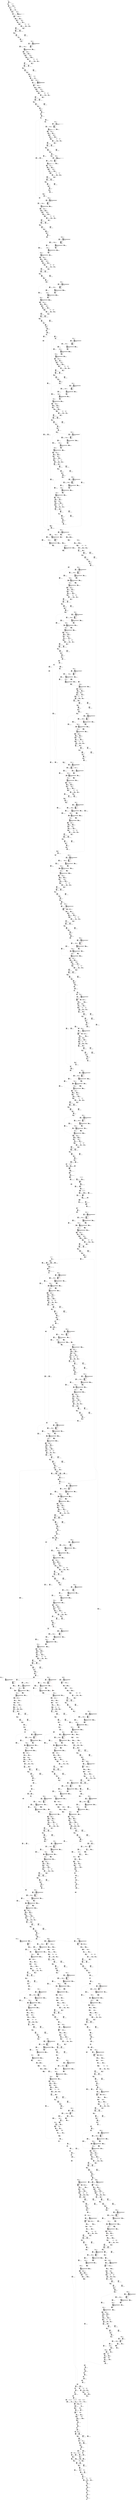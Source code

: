 digraph G {
graph [ fontsize=11 ];
node [ fontsize=11 ];
edge [ fontsize=10 ];
rankdir=BU
ranksep=1.5
nodesep=1
splines=spline
compound=true
Graphinfo [ label="" shape=plaintext, style=rounded, color=black, fontname="Arial-Bold" ];
Sigmoid_235_activ_ROM1 [ label="{ { <i0> 0} |  [2476]\lSigmoid_235_activ_ROM1\l 0 0 -16384 0 ... | { <o0> 0} }", shape=record, color=black, style=rounded  ] ;
Sigmoid_235_activ_ROM0 [ label="{ { <i0> 0} |  [2475]\lSigmoid_235_activ_ROM0\l -64 -56 | { <o0> 0} }", shape=record, color=black, style=rounded  ] ;
Conv2D_386_mul_scale_392 [ label="{ { <i0> 0} |  [1086]\lConv2D_386_mul_scale_392\l(bytes=64 , 0.0023% of total)\l\l 3.92955e-05 5.7771e-05 4.82975e-05 4.80558e-05 ... | { <o0> 0} }", shape=record, color=black, style=rounded  ] ;
Sigmoid_339_activ_ROM1 [ label="{ { <i0> 0} |  [2505]\lSigmoid_339_activ_ROM1\l 0 0 -16384 0 ... | { <o0> 0} }", shape=record, color=black, style=rounded  ] ;
Sigmoid_339_activ_ROM0 [ label="{ { <i0> 0} |  [2504]\lSigmoid_339_activ_ROM0\l -64 -120 | { <o0> 0} }", shape=record, color=black, style=rounded  ] ;
Identity_inserted_id2401_2562_atonn_internal_scale [ label="{ { <i0> 0} |  [2562]\lIdentity_inserted_id2401_2562_atonn_internal_scale\l 0.17484 | { <o0> 0} }", shape=record, color=black, style=rounded  ] ;
Conv2D_189_off_bias_188 [ label="{ { <i0> 0} |  [519]\lConv2D_189_off_bias_188\l(bytes=512 , 0.019% of total)\l\l 25466529 16557648 17045305 10184438 ... | { <o0> 0} }", shape=record, color=black, style=rounded  ] ;
Sigmoid_438_activ_ROM1 [ label="{ { <i0> 0} |  [2529]\lSigmoid_438_activ_ROM1\l 0 0 -8192 -780 ... | { <o0> 0} }", shape=record, color=black, style=rounded  ] ;
Sigmoid_438_activ_ROM0 [ label="{ { <i0> 0} |  [2528]\lSigmoid_438_activ_ROM0\l -64 -120 | { <o0> 0} }", shape=record, color=black, style=rounded  ] ;
Sigmoid_332_activ_ROM1 [ label="{ { <i0> 0} |  [2498]\lSigmoid_332_activ_ROM1\l 0 0 -8192 0 ... | { <o0> 0} }", shape=record, color=black, style=rounded  ] ;
Sigmoid_332_activ_ROM0 [ label="{ { <i0> 0} |  [2497]\lSigmoid_332_activ_ROM0\l 0 -63 -119 13 | { <o0> 0} }", shape=record, color=black, style=rounded  ] ;
Sigmoid_47_activ_ROM1 [ label="{ { <i0> 0} |  [2428]\lSigmoid_47_activ_ROM1\l 0 0 -4096 0 ... | { <o0> 0} }", shape=record, color=black, style=rounded  ] ;
Sigmoid_47_activ_ROM0 [ label="{ { <i0> 0} |  [2427]\lSigmoid_47_activ_ROM0\l 0 1 2 3 ... | { <o0> 0} }", shape=record, color=black, style=rounded  ] ;
Conv2D_19_off_bias_17 [ label="{ { <i0> 0} |  [45]\lConv2D_19_off_bias_17\l(bytes=64 , 0.0023% of total)\l\l -5097820 -5100672 -1056323 -2648161 ... | { <o0> 0} }", shape=record, color=black, style=rounded  ] ;
Conv2D_225_mul_scale_221 [ label="{ { <i0> 0} |  [619]\lConv2D_225_mul_scale_221\l(bytes=256 , 0.0093% of total)\l\l 5.50195e-05 6.21202e-05 6.2087e-05 7.60741e-05 ... | { <o0> 0} }", shape=record, color=black, style=rounded  ] ;
Sigmoid_537_activ_ROM1 [ label="{ { <i0> 0} |  [2555]\lSigmoid_537_activ_ROM1\l 181 6059 -3444 721 ... | { <o0> 0} }", shape=record, color=black, style=rounded  ] ;
Sigmoid_537_activ_ROM0 [ label="{ { <i0> 0} |  [2554]\lSigmoid_537_activ_ROM0\l -64 | { <o0> 0} }", shape=record, color=black, style=rounded  ] ;
Sigmoid_431_activ_ROM1 [ label="{ { <i0> 0} |  [2524]\lSigmoid_431_activ_ROM1\l 0 0 -16384 0 ... | { <o0> 0} }", shape=record, color=black, style=rounded  ] ;
Sigmoid_431_activ_ROM0 [ label="{ { <i0> 0} |  [2523]\lSigmoid_431_activ_ROM0\l -64 -56 | { <o0> 0} }", shape=record, color=black, style=rounded  ] ;
Conv2D_594_mul_scale_626 [ label="{ { <i0> 0} |  [1676]\lConv2D_594_mul_scale_626\l(bytes=1 , 3.6e-05% of total)\l\l 0.000461368 | { <o0> 0} }", shape=record, color=black, style=rounded  ] ;
Quantize_291_2071_requantize_zero [ label="{ { <i0> 0} |  [2071]\lQuantize_291_2071_requantize_zero\l 0 | { <o0> 0} }", shape=record, color=black, style=rounded  ] ;
Conv2D_304_off_bias_296 [ label="{ { <i0> 0} |  [853]\lConv2D_304_off_bias_296\l(bytes=64 , 0.0023% of total)\l\l 3595889 68471694 11588351 1651271 ... | { <o0> 0} }", shape=record, color=black, style=rounded  ] ;
Quantize_252_2023_requantize_zero [ label="{ { <i0> 0} |  [2023]\lQuantize_252_2023_requantize_zero\l 0 | { <o0> 0} }", shape=record, color=black, style=rounded  ] ;
Conv2D_469_off_bias_494 [ label="{ { <i0> 0} |  [1330]\lConv2D_469_off_bias_494\l(bytes=128 , 0.0047% of total)\l\l -20156725 -24246418 -21912588 -15522319 ... | { <o0> 0} }", shape=record, color=black, style=rounded  ] ;
Sigmoid_530_activ_ROM1 [ label="{ { <i0> 0} |  [2550]\lSigmoid_530_activ_ROM1\l 0 0 -16384 512 ... | { <o0> 0} }", shape=record, color=black, style=rounded  ] ;
Sigmoid_530_activ_ROM0 [ label="{ { <i0> 0} |  [2549]\lSigmoid_530_activ_ROM0\l 0 -127 -59 13 | { <o0> 0} }", shape=record, color=black, style=rounded  ] ;
Sigmoid_129_activ_ROM1 [ label="{ { <i0> 0} |  [2448]\lSigmoid_129_activ_ROM1\l 0 0 -16384 -33 ... | { <o0> 0} }", shape=record, color=black, style=rounded  ] ;
Sigmoid_129_activ_ROM0 [ label="{ { <i0> 0} |  [2447]\lSigmoid_129_activ_ROM0\l -128 -60 | { <o0> 0} }", shape=record, color=black, style=rounded  ] ;
Mul_614_param1_16199 [ label="{ { <i0> 0} |  [1724]\lMul_614_param1\l(bytes=1 , 3.6e-05% of total)\l\l 0.5 | { <o0> 0} }", shape=record, color=black, style=rounded  ] ;
Mul_614_param1_11500 [ label="{ { <i0> 0} |  [1724]\lMul_614_param1\l(bytes=1 , 3.6e-05% of total)\l\l 0.5 | { <o0> 0} }", shape=record, color=black, style=rounded  ] ;
Mul_600_param1_16161 [ label="{ { <i0> 0} |  [1690]\lMul_600_param1\l(bytes=5376 , 0.2% of total)\l\l 0.0313726 0.0313726 0.0313726 0.0313726 ... | { <o0> 0} }", shape=record, color=black, style=rounded  ] ;
Mul_600_param1_11274 [ label="{ { <i0> 0} |  [1690]\lMul_600_param1\l(bytes=5376 , 0.2% of total)\l\l 0.0313726 0.0313726 0.0313726 0.0313726 ... | { <o0> 0} }", shape=record, color=black, style=rounded  ] ;
Conv2D_428_mul_scale_437 [ label="{ { <i0> 0} |  [1204]\lConv2D_428_mul_scale_437\l(bytes=128 , 0.0047% of total)\l\l 0.000394398 0.000490995 0.000335475 0.000955965 ... | { <o0> 0} }", shape=record, color=black, style=rounded  ] ;
Conv2D_485_off_bias_512 [ label="{ { <i0> 0} |  [1371]\lConv2D_485_off_bias_512\l(bytes=256 , 0.0093% of total)\l\l -8192216 -30235546 -22746761 -18620243 ... | { <o0> 0} }", shape=record, color=black, style=rounded  ] ;
Conv2D_256_off_bias_251 [ label="{ { <i0> 0} |  [718]\lConv2D_256_off_bias_251\l(bytes=256 , 0.0093% of total)\l\l -33765154 -168310 -13457672 -43493935 ... | { <o0> 0} }", shape=record, color=black, style=rounded  ] ;
Conv2D_534_off_bias_566 [ label="{ { <i0> 0} |  [1511]\lConv2D_534_off_bias_566\l(bytes=128 , 0.0047% of total)\l\l -40052459 -30670548 -31146863 -32921926 ... | { <o0> 0} }", shape=record, color=black, style=rounded  ] ;
Conv2D_329_weights_inflated_631 [ label="{ { <i0> 0} |  [919]\lConv2D_329_weights_inflated_631\l(bytes=4608 , 0.17% of total)\l\l -0.29122 -0.270419 0.686448 1.16488 ... | { <o0> 0} }", shape=record, color=black, style=rounded  ] ;
Conv2D_321_off_bias_314 [ label="{ { <i0> 0} |  [901]\lConv2D_321_off_bias_314\l(bytes=128 , 0.0047% of total)\l\l 25791256 24368032 33358186 -1061595 ... | { <o0> 0} }", shape=record, color=black, style=rounded  ] ;
Conv2D_519_off_bias_548 [ label="{ { <i0> 0} |  [1467]\lConv2D_519_off_bias_548\l(bytes=512 , 0.019% of total)\l\l -51506435 -50555603 -47840527 -50245937 ... | { <o0> 0} }", shape=record, color=black, style=rounded  ] ;
Sigmoid_228_activ_ROM1 [ label="{ { <i0> 0} |  [2474]\lSigmoid_228_activ_ROM1\l 0 0 -16384 146 ... | { <o0> 0} }", shape=record, color=black, style=rounded  ] ;
Sigmoid_228_activ_ROM0 [ label="{ { <i0> 0} |  [2473]\lSigmoid_228_activ_ROM0\l -64 | { <o0> 0} }", shape=record, color=black, style=rounded  ] ;
Conv2D_370_mul_scale_374 [ label="{ { <i0> 0} |  [1045]\lConv2D_370_mul_scale_374\l(bytes=64 , 0.0023% of total)\l\l 8.57321e-05 0.00017939 8.01517e-05 0.00018462 ... | { <o0> 0} }", shape=record, color=black, style=rounded  ] ;
Sigmoid_121_activ_ROM1 [ label="{ { <i0> 0} |  [2445]\lSigmoid_121_activ_ROM1\l 0 0 -16384 -5 ... | { <o0> 0} }", shape=record, color=black, style=rounded  ] ;
Sigmoid_121_activ_ROM0 [ label="{ { <i0> 0} |  [2444]\lSigmoid_121_activ_ROM0\l -128 -60 | { <o0> 0} }", shape=record, color=black, style=rounded  ] ;
Conv2D_568_mul_scale_608 [ label="{ { <i0> 0} |  [1611]\lConv2D_568_mul_scale_608\l(bytes=64 , 0.0023% of total)\l\l 0.000123523 0.000112856 8.54262e-05 9.51772e-05 ... | { <o0> 0} }", shape=record, color=black, style=rounded  ] ;
Conv2D_273_off_bias_269 [ label="{ { <i0> 0} |  [765]\lConv2D_273_off_bias_269\l(bytes=128 , 0.0047% of total)\l\l -22987955 -47410923 -41481050 -37206539 ... | { <o0> 0} }", shape=record, color=black, style=rounded  ] ;
Conv2D_542_weights_inflated_641 [ label="{ { <i0> 0} |  [1529]\lConv2D_542_weights_inflated_641\l(bytes=4608 , 0.17% of total)\l\l 0.336548 -1.2952 -0.224365 0.0407937 ... | { <o0> 0} }", shape=record, color=black, style=rounded  ] ;
Conv2D_321_mul_scale_311 [ label="{ { <i0> 0} |  [899]\lConv2D_321_mul_scale_311\l(bytes=64 , 0.0023% of total)\l\l 6.51431e-05 0.000166126 9.02425e-05 0.000187423 ... | { <o0> 0} }", shape=record, color=black, style=rounded  ] ;
Conv2D_11_zero_off_2 [ label="{ { <i0> 0} |  [17]\lConv2D_11_zero_off_2\l(bytes=1 , 3.6e-05% of total)\l\l 0 | { <o0> 0} }", shape=record, color=black, style=rounded  ] ;
Conv2D_11_off_bias_8 [ label="{ { <i0> 0} |  [23]\lConv2D_11_off_bias_8\l(bytes=32 , 0.0012% of total)\l\l 737600 898233 1543238 1694815 ... | { <o0> 0} }", shape=record, color=black, style=rounded  ] ;
Conv2D_519_mul_scale_545 [ label="{ { <i0> 0} |  [1465]\lConv2D_519_mul_scale_545\l(bytes=256 , 0.0093% of total)\l\l 0.000245146 0.00011956 2.91962e-05 1.91595e-05 ... | { <o0> 0} }", shape=record, color=black, style=rounded  ] ;
Sigmoid_324_activ_ROM1 [ label="{ { <i0> 0} |  [2495]\lSigmoid_324_activ_ROM1\l 0 0 -16384 194 ... | { <o0> 0} }", shape=record, color=black, style=rounded  ] ;
Sigmoid_324_activ_ROM0 [ label="{ { <i0> 0} |  [2494]\lSigmoid_324_activ_ROM0\l -128 -60 | { <o0> 0} }", shape=record, color=black, style=rounded  ] ;
Conv2D_26_mul_scale_23 [ label="{ { <i0> 0} |  [65]\lConv2D_26_mul_scale_23\l(bytes=32 , 0.0012% of total)\l\l 0.00113341 0.00292119 0.00125433 0.000995252 ... | { <o0> 0} }", shape=record, color=black, style=rounded  ] ;
Conv2D_344_mul_scale_338 [ label="{ { <i0> 0} |  [965]\lConv2D_344_mul_scale_338\l(bytes=64 , 0.0023% of total)\l\l 0.00022052 0.000327354 0.000361779 0.000238642 ... | { <o0> 0} }", shape=record, color=black, style=rounded  ] ;
Conv2D_461_mul_scale_482 [ label="{ { <i0> 0} |  [1306]\lConv2D_461_mul_scale_482\l(bytes=64 , 0.0023% of total)\l\l 6.89179e-05 6.78227e-05 0.000106085 0.00014842 ... | { <o0> 0} }", shape=record, color=black, style=rounded  ] ;
Sigmoid_39_activ_ROM1 [ label="{ { <i0> 0} |  [2426]\lSigmoid_39_activ_ROM1\l 0 0 -8192 0 ... | { <o0> 0} }", shape=record, color=black, style=rounded  ] ;
Sigmoid_39_activ_ROM0 [ label="{ { <i0> 0} |  [2425]\lSigmoid_39_activ_ROM0\l 0 1 2 -125 ... | { <o0> 0} }", shape=record, color=black, style=rounded  ] ;
Sigmoid_423_activ_ROM1 [ label="{ { <i0> 0} |  [2519]\lSigmoid_423_activ_ROM1\l 0 0 -16384 0 ... | { <o0> 0} }", shape=record, color=black, style=rounded  ] ;
Sigmoid_423_activ_ROM0 [ label="{ { <i0> 0} |  [2518]\lSigmoid_423_activ_ROM0\l 0 -63 -119 13 | { <o0> 0} }", shape=record, color=black, style=rounded  ] ;
Conv2D_232_mul_scale_230 [ label="{ { <i0> 0} |  [641]\lConv2D_232_mul_scale_230\l(bytes=128 , 0.0047% of total)\l\l 5.8405e-05 6.95696e-05 4.89808e-05 4.78465e-05 ... | { <o0> 0} }", shape=record, color=black, style=rounded  ] ;
Conv2D_79_off_bias_80 [ label="{ { <i0> 0} |  [216]\lConv2D_79_off_bias_80\l(bytes=64 , 0.0023% of total)\l\l 47807490 33832742 61216063 28601131 ... | { <o0> 0} }", shape=record, color=black, style=rounded  ] ;
Sigmoid_522_activ_ROM1 [ label="{ { <i0> 0} |  [2545]\lSigmoid_522_activ_ROM1\l 96 308 -3133 4096 ... | { <o0> 0} }", shape=record, color=black, style=rounded  ] ;
Sigmoid_522_activ_ROM0 [ label="{ { <i0> 0} |  [2544]\lSigmoid_522_activ_ROM0\l 0 -63 9 10 | { <o0> 0} }", shape=record, color=black, style=rounded  ] ;
Conv2D_44_mul_scale_41 [ label="{ { <i0> 0} |  [115]\lConv2D_44_mul_scale_41\l(bytes=16 , 0.00058% of total)\l\l 0.000376463 0.000433756 0.000198907 0.000302095 ... | { <o0> 0} }", shape=record, color=black, style=rounded  ] ;
Conv2D_435_mul_scale_446 [ label="{ { <i0> 0} |  [1226]\lConv2D_435_mul_scale_446\l(bytes=64 , 0.0023% of total)\l\l 8.4494e-05 0.000136063 0.000127643 0.00015848 ... | { <o0> 0} }", shape=record, color=black, style=rounded  ] ;
Sigmoid_216_activ_ROM1 [ label="{ { <i0> 0} |  [2471]\lSigmoid_216_activ_ROM1\l 0 0 -16384 0 ... | { <o0> 0} }", shape=record, color=black, style=rounded  ] ;
Sigmoid_216_activ_ROM0 [ label="{ { <i0> 0} |  [2470]\lSigmoid_216_activ_ROM0\l 0 -127 -59 13 | { <o0> 0} }", shape=record, color=black, style=rounded  ] ;
Conv2D_556_off_bias_593 [ label="{ { <i0> 0} |  [1577]\lConv2D_556_off_bias_593\l(bytes=2 , 7.3e-05% of total)\l\l -4.55467 | { <o0> 0} }", shape=record, color=black, style=rounded  ] ;
Conv2D_575_mul_scale_617 [ label="{ { <i0> 0} |  [1633]\lConv2D_575_mul_scale_617\l(bytes=64 , 0.0023% of total)\l\l 0.000218829 0.000212891 0.000203713 0.000233226 ... | { <o0> 0} }", shape=record, color=black, style=rounded  ] ;
Sub_609_param0 [ label="{ { <i0> 0} |  [1714]\lSub_609_param0\l(bytes=2688 , 0.098% of total)\l\l 0.0154412 0.0154412 0.0463235 0.0154412 ... | { <o0> 0} }", shape=record, color=black, style=rounded  ] ;
Conv2D_527_weights_inflated_639 [ label="{ { <i0> 0} |  [1485]\lConv2D_527_weights_inflated_639\l(bytes=18432 , 0.67% of total)\l\l 0.318166 0.374139 0.0530276 -0.0441897 ... | { <o0> 0} }", shape=record, color=black, style=rounded  ] ;
Sigmoid_315_activ_ROM1 [ label="{ { <i0> 0} |  [2493]\lSigmoid_315_activ_ROM1\l 146 4151 -18093 149 ... | { <o0> 0} }", shape=record, color=black, style=rounded  ] ;
Sigmoid_315_activ_ROM0 [ label="{ { <i0> 0} |  [2492]\lSigmoid_315_activ_ROM0\l -64 | { <o0> 0} }", shape=record, color=black, style=rounded  ] ;
Conv2D_295_off_bias_287 [ label="{ { <i0> 0} |  [828]\lConv2D_295_off_bias_287\l(bytes=128 , 0.0047% of total)\l\l 70301933 83099159 62191546 57742678 ... | { <o0> 0} }", shape=record, color=black, style=rounded  ] ;
Conv2D_189_mul_scale_185 [ label="{ { <i0> 0} |  [517]\lConv2D_189_mul_scale_185\l(bytes=256 , 0.0093% of total)\l\l 4.86164e-05 4.26044e-05 3.03301e-05 4.83427e-05 ... | { <o0> 0} }", shape=record, color=black, style=rounded  ] ;
Conv2D_344_off_bias_341 [ label="{ { <i0> 0} |  [967]\lConv2D_344_off_bias_341\l(bytes=128 , 0.0047% of total)\l\l -18595850 -17912842 -25494213 -22324427 ... | { <o0> 0} }", shape=record, color=black, style=rounded  ] ;
Conv2D_63_mul_scale_59 [ label="{ { <i0> 0} |  [167]\lConv2D_63_mul_scale_59\l(bytes=64 , 0.0023% of total)\l\l 3.85923e-05 9.61071e-05 4.83537e-05 0.00012763 ... | { <o0> 0} }", shape=record, color=black, style=rounded  ] ;
Conv2D_329_off_bias_323 [ label="{ { <i0> 0} |  [923]\lConv2D_329_off_bias_323\l(bytes=128 , 0.0047% of total)\l\l -11892194 -24648945 -7429951 -20354253 ... | { <o0> 0} }", shape=record, color=black, style=rounded  ] ;
Conv2D_351_mul_scale_347 [ label="{ { <i0> 0} |  [987]\lConv2D_351_mul_scale_347\l(bytes=64 , 0.0023% of total)\l\l 0.000216639 0.000200925 0.0002063 0.000367321 ... | { <o0> 0} }", shape=record, color=black, style=rounded  ] ;
Sigmoid_29_activ_ROM1 [ label="{ { <i0> 0} |  [2424]\lSigmoid_29_activ_ROM1\l 0 0 -1024 0 ... | { <o0> 0} }", shape=record, color=black, style=rounded  ] ;
Sigmoid_29_activ_ROM0 [ label="{ { <i0> 0} |  [2423]\lSigmoid_29_activ_ROM0\l 0 1 2 3 ... | { <o0> 0} }", shape=record, color=black, style=rounded  ] ;
Conv2D_549_mul_scale_581 [ label="{ { <i0> 0} |  [1553]\lConv2D_549_mul_scale_581\l(bytes=64 , 0.0023% of total)\l\l 8.28184e-05 0.000119427 0.000105856 0.000121969 ... | { <o0> 0} }", shape=record, color=black, style=rounded  ] ;
Sigmoid_414_activ_ROM1 [ label="{ { <i0> 0} |  [2517]\lSigmoid_414_activ_ROM1\l 0 0 -16384 0 ... | { <o0> 0} }", shape=record, color=black, style=rounded  ] ;
Sigmoid_414_activ_ROM0 [ label="{ { <i0> 0} |  [2516]\lSigmoid_414_activ_ROM0\l -64 -56 | { <o0> 0} }", shape=record, color=black, style=rounded  ] ;
Sigmoid_22_activ_ROM1 [ label="{ { <i0> 0} |  [2422]\lSigmoid_22_activ_ROM1\l 0 0 -8192 0 ... | { <o0> 0} }", shape=record, color=black, style=rounded  ] ;
Sigmoid_22_activ_ROM0 [ label="{ { <i0> 0} |  [2421]\lSigmoid_22_activ_ROM0\l 0 1 2 3 ... | { <o0> 0} }", shape=record, color=black, style=rounded  ] ;
Sigmoid_513_activ_ROM1 [ label="{ { <i0> 0} |  [2542]\lSigmoid_513_activ_ROM1\l 0 0 -16384 0 ... | { <o0> 0} }", shape=record, color=black, style=rounded  ] ;
Sigmoid_513_activ_ROM0 [ label="{ { <i0> 0} |  [2541]\lSigmoid_513_activ_ROM0\l -64 -120 | { <o0> 0} }", shape=record, color=black, style=rounded  ] ;
Conv2D_575_off_bias_620 [ label="{ { <i0> 0} |  [1635]\lConv2D_575_off_bias_620\l(bytes=128 , 0.0047% of total)\l\l 64979237 65517973 64909705 64007997 ... | { <o0> 0} }", shape=record, color=black, style=rounded  ] ;
Conv2D_362_off_bias_368 [ label="{ { <i0> 0} |  [1025]\lConv2D_362_off_bias_368\l(bytes=128 , 0.0047% of total)\l\l 38306335 49454985 30393981 42439242 ... | { <o0> 0} }", shape=record, color=black, style=rounded  ] ;
Conv2D_133_off_bias_134 [ label="{ { <i0> 0} |  [366]\lConv2D_133_off_bias_134\l(bytes=256 , 0.0093% of total)\l\l 44965374 48080250 36181702 36463666 ... | { <o0> 0} }", shape=record, color=black, style=rounded  ] ;
Sigmoid_109_activ_ROM1 [ label="{ { <i0> 0} |  [2443]\lSigmoid_109_activ_ROM1\l 0 0 -16384 0 ... | { <o0> 0} }", shape=record, color=black, style=rounded  ] ;
Sigmoid_109_activ_ROM0 [ label="{ { <i0> 0} |  [2442]\lSigmoid_109_activ_ROM0\l -64 -120 | { <o0> 0} }", shape=record, color=black, style=rounded  ] ;
Conv2D_411_off_bias_422 [ label="{ { <i0> 0} |  [1158]\lConv2D_411_off_bias_422\l(bytes=128 , 0.0047% of total)\l\l 17992270 11721302 13567106 -2924214 ... | { <o0> 0} }", shape=record, color=black, style=rounded  ] ;
Conv2D_118_off_bias_116 [ label="{ { <i0> 0} |  [322]\lConv2D_118_off_bias_116\l(bytes=128 , 0.0047% of total)\l\l 17313547 34981725 13172751 -32332053 ... | { <o0> 0} }", shape=record, color=black, style=rounded  ] ;
Conv2D_98_off_bias_98 [ label="{ { <i0> 0} |  [267]\lConv2D_98_off_bias_98\l(bytes=64 , 0.0023% of total)\l\l 62439309 48656814 25498270 13513661 ... | { <o0> 0} }", shape=record, color=black, style=rounded  ] ;
Conv2D_150_mul_scale_149 [ label="{ { <i0> 0} |  [411]\lConv2D_150_mul_scale_149\l(bytes=64 , 0.0023% of total)\l\l 5.95685e-05 3.7425e-05 5.3821e-05 5.19376e-05 ... | { <o0> 0} }", shape=record, color=black, style=rounded  ] ;
Conv2D_594_zero_off_623 [ label="{ { <i0> 0} |  [1672]\lConv2D_594_zero_off_623\l(bytes=1 , 3.6e-05% of total)\l\l 0 | { <o0> 0} }", shape=record, color=black, style=rounded  ] ;
Sigmoid_208_activ_ROM1 [ label="{ { <i0> 0} |  [2468]\lSigmoid_208_activ_ROM1\l 0 0 -16384 17 ... | { <o0> 0} }", shape=record, color=black, style=rounded  ] ;
Sigmoid_208_activ_ROM0 [ label="{ { <i0> 0} |  [2467]\lSigmoid_208_activ_ROM0\l -128 -60 | { <o0> 0} }", shape=record, color=black, style=rounded  ] ;
Conv2D_213_mul_scale_212 [ label="{ { <i0> 0} |  [586]\lConv2D_213_mul_scale_212\l(bytes=128 , 0.0047% of total)\l\l 3.27694e-05 8.18464e-05 4.62884e-05 5.18687e-05 ... | { <o0> 0} }", shape=record, color=black, style=rounded  ] ;
Sigmoid_101_activ_ROM1 [ label="{ { <i0> 0} |  [2441]\lSigmoid_101_activ_ROM1\l 0 0 -16384 0 ... | { <o0> 0} }", shape=record, color=black, style=rounded  ] ;
Sigmoid_101_activ_ROM0 [ label="{ { <i0> 0} |  [2440]\lSigmoid_101_activ_ROM0\l -64 -120 | { <o0> 0} }", shape=record, color=black, style=rounded  ] ;
Conv2D_150_off_bias_152 [ label="{ { <i0> 0} |  [413]\lConv2D_150_off_bias_152\l(bytes=128 , 0.0047% of total)\l\l 38184110 17967073 24386581 38112936 ... | { <o0> 0} }", shape=record, color=black, style=rounded  ] ;
Conv2D_510_mul_scale_536 [ label="{ { <i0> 0} |  [1439]\lConv2D_510_mul_scale_536\l(bytes=128 , 0.0047% of total)\l\l 5.48184e-05 1.82304e-05 2.08907e-05 2.71001e-05 ... | { <o0> 0} }", shape=record, color=black, style=rounded  ] ;
Quantize_588_2400_requantize_zero [ label="{ { <i0> 0} |  [2400]\lQuantize_588_2400_requantize_zero\l 0 | { <o0> 0} }", shape=record, color=black, style=rounded  ] ;
Sigmoid_307_activ_ROM1 [ label="{ { <i0> 0} |  [2491]\lSigmoid_307_activ_ROM1\l 9 1185 -29059 176 ... | { <o0> 0} }", shape=record, color=black, style=rounded  ] ;
Sigmoid_307_activ_ROM0 [ label="{ { <i0> 0} |  [2490]\lSigmoid_307_activ_ROM0\l -64 | { <o0> 0} }", shape=record, color=black, style=rounded  ] ;
Conv2D_594_off_bias_629 [ label="{ { <i0> 0} |  [1678]\lConv2D_594_off_bias_629\l(bytes=2 , 7.3e-05% of total)\l\l 0 | { <o0> 0} }", shape=record, color=black, style=rounded  ] ;
Conv2D_196_mul_scale_194 [ label="{ { <i0> 0} |  [539]\lConv2D_196_mul_scale_194\l(bytes=256 , 0.0093% of total)\l\l 0.000164141 0.00012733 0.000171104 0.000148886 ... | { <o0> 0} }", shape=record, color=black, style=rounded  ] ;
Sigmoid_406_activ_ROM1 [ label="{ { <i0> 0} |  [2513]\lSigmoid_406_activ_ROM1\l 0 0 -16384 9 ... | { <o0> 0} }", shape=record, color=black, style=rounded  ] ;
Sigmoid_406_activ_ROM0 [ label="{ { <i0> 0} |  [2512]\lSigmoid_406_activ_ROM0\l -128 -60 | { <o0> 0} }", shape=record, color=black, style=rounded  ] ;
Conv2D_304_mul_scale_293 [ label="{ { <i0> 0} |  [851]\lConv2D_304_mul_scale_293\l(bytes=32 , 0.0012% of total)\l\l 5.59533e-05 2.63319e-05 8.40295e-05 0.00010781 ... | { <o0> 0} }", shape=record, color=black, style=rounded  ] ;
Conv2D_493_mul_scale_518 [ label="{ { <i0> 0} |  [1392]\lConv2D_493_mul_scale_518\l(bytes=256 , 0.0093% of total)\l\l 0.000120856 7.81084e-05 8.20627e-05 0.000115778 ... | { <o0> 0} }", shape=record, color=black, style=rounded  ] ;
Conv2D_556_mul_scale_590 [ label="{ { <i0> 0} |  [1575]\lConv2D_556_mul_scale_590\l(bytes=1 , 3.6e-05% of total)\l\l 9.45129e-05 | { <o0> 0} }", shape=record, color=black, style=rounded  ] ;
Sigmoid_14_activ_ROM1 [ label="{ { <i0> 0} |  [2420]\lSigmoid_14_activ_ROM1\l 0 0 -16384 0 ... | { <o0> 0} }", shape=record, color=black, style=rounded  ] ;
Sigmoid_14_activ_ROM0 [ label="{ { <i0> 0} |  [2419]\lSigmoid_14_activ_ROM0\l 0 1 2 3 ... | { <o0> 0} }", shape=record, color=black, style=rounded  ] ;
Sigmoid_505_activ_ROM1 [ label="{ { <i0> 0} |  [2537]\lSigmoid_505_activ_ROM1\l 0 0 -16384 128 ... | { <o0> 0} }", shape=record, color=black, style=rounded  ] ;
Sigmoid_505_activ_ROM0 [ label="{ { <i0> 0} |  [2536]\lSigmoid_505_activ_ROM0\l -64 | { <o0> 0} }", shape=record, color=black, style=rounded  ] ;
MaxPool_239_decomposed_pad_pad_kern_661 [ label="{ { <i0> 0} |  [2000]\lMaxPool_239_decomposed_pad_pad_kern_661\l 1 1 1 1 ... | { <o0> 0} }", shape=record, color=black, style=rounded  ] ;
Conv2D_26_zero_off_20 [ label="{ { <i0> 0} |  [61]\lConv2D_26_zero_off_20\l(bytes=1 , 3.6e-05% of total)\l\l 0 | { <o0> 0} }", shape=record, color=black, style=rounded  ] ;
Conv2D_26_off_bias_26 [ label="{ { <i0> 0} |  [67]\lConv2D_26_off_bias_26\l(bytes=64 , 0.0023% of total)\l\l 76489317 74899724 74099909 77665275 ... | { <o0> 0} }", shape=record, color=black, style=rounded  ] ;
Conv2D_87_off_bias_89 [ label="{ { <i0> 0} |  [238]\lConv2D_87_off_bias_89\l(bytes=64 , 0.0023% of total)\l\l -6962718 10285139 22904030 3927751 ... | { <o0> 0} }", shape=record, color=black, style=rounded  ] ;
Conv2D_36_off_bias_35 [ label="{ { <i0> 0} |  [95]\lConv2D_36_off_bias_35\l(bytes=32 , 0.0012% of total)\l\l 23797742 26106301 20295928 16774618 ... | { <o0> 0} }", shape=record, color=black, style=rounded  ] ;
Conv2D_87_mul_scale_86 [ label="{ { <i0> 0} |  [236]\lConv2D_87_mul_scale_86\l(bytes=32 , 0.0012% of total)\l\l 6.584e-05 0.000105319 3.97646e-05 4.31386e-05 ... | { <o0> 0} }", shape=record, color=black, style=rounded  ] ;
Conv2D_205_off_bias_206 [ label="{ { <i0> 0} |  [566]\lConv2D_205_off_bias_206\l(bytes=256 , 0.0093% of total)\l\l -16817398 -2705744 23988392 -2955636 ... | { <o0> 0} }", shape=record, color=black, style=rounded  ] ;
Conv2D_126_mul_scale_122 [ label="{ { <i0> 0} |  [342]\lConv2D_126_mul_scale_122\l(bytes=128 , 0.0047% of total)\l\l 5.72018e-05 5.29737e-05 5.57135e-05 9.63233e-05 ... | { <o0> 0} }", shape=record, color=black, style=rounded  ] ;
Conv2D_243_mul_scale_239 [ label="{ { <i0> 0} |  [679]\lConv2D_243_mul_scale_239\l(bytes=256 , 0.0093% of total)\l\l 8.82762e-06 3.46625e-05 1.39757e-05 2.18612e-05 ... | { <o0> 0} }", shape=record, color=black, style=rounded  ] ;
Conv2D_450_off_bias_467 [ label="{ { <i0> 0} |  [1272]\lConv2D_450_off_bias_467\l(bytes=128 , 0.0047% of total)\l\l -22196993 -25227100 -29536253 -26548490 ... | { <o0> 0} }", shape=record, color=black, style=rounded  ] ;
Conv2D_386_off_bias_395 [ label="{ { <i0> 0} |  [1088]\lConv2D_386_off_bias_395\l(bytes=128 , 0.0047% of total)\l\l -66735057 -42379952 -45715925 -44080259 ... | { <o0> 0} }", shape=record, color=black, style=rounded  ] ;
Conv2D_435_off_bias_449 [ label="{ { <i0> 0} |  [1228]\lConv2D_435_off_bias_449\l(bytes=128 , 0.0047% of total)\l\l -22275507 -24143259 -18281151 -25126494 ... | { <o0> 0} }", shape=record, color=black, style=rounded  ] ;
Conv2D_329_mul_scale_320 [ label="{ { <i0> 0} |  [921]\lConv2D_329_mul_scale_320\l(bytes=64 , 0.0023% of total)\l\l 0.000592261 0.000366068 0.000249032 0.000288063 ... | { <o0> 0} }", shape=record, color=black, style=rounded  ] ;
Conv2D_469_mul_scale_491 [ label="{ { <i0> 0} |  [1328]\lConv2D_469_mul_scale_491\l(bytes=64 , 0.0023% of total)\l\l 0.000116464 7.13285e-05 0.00015898 8.0253e-05 ... | { <o0> 0} }", shape=record, color=black, style=rounded  ] ;
Add_605_param1 [ label="{ { <i0> 0} |  [1703]\lAdd_605_param1\l(bytes=2688 , 0.098% of total)\l\l 0.0154412 0.0154412 0.0463235 0.0154412 ... | { <o0> 0} }", shape=record, color=black, style=rounded  ] ;
Sigmoid_199_activ_ROM1 [ label="{ { <i0> 0} |  [2466]\lSigmoid_199_activ_ROM1\l 0 0 -16384 0 ... | { <o0> 0} }", shape=record, color=black, style=rounded  ] ;
Sigmoid_199_activ_ROM0 [ label="{ { <i0> 0} |  [2465]\lSigmoid_199_activ_ROM0\l 0 -63 -55 17 | { <o0> 0} }", shape=record, color=black, style=rounded  ] ;
Conv2D_502_off_bias_530 [ label="{ { <i0> 0} |  [1419]\lConv2D_502_off_bias_530\l(bytes=256 , 0.0093% of total)\l\l 21927967 -13243691 29684689 33479819 ... | { <o0> 0} }", shape=record, color=black, style=rounded  ] ;
Conv2D_225_off_bias_224 [ label="{ { <i0> 0} |  [621]\lConv2D_225_off_bias_224\l(bytes=512 , 0.019% of total)\l\l -6022022 -13108504 -5856171 1981315 ... | { <o0> 0} }", shape=record, color=black, style=rounded  ] ;
Sigmoid_298_activ_ROM1 [ label="{ { <i0> 0} |  [2489]\lSigmoid_298_activ_ROM1\l 0 0 -8192 104 ... | { <o0> 0} }", shape=record, color=black, style=rounded  ] ;
Sigmoid_298_activ_ROM0 [ label="{ { <i0> 0} |  [2488]\lSigmoid_298_activ_ROM0\l 0 1 -62 74 | { <o0> 0} }", shape=record, color=black, style=rounded  ] ;
Sigmoid_192_activ_ROM1 [ label="{ { <i0> 0} |  [2463]\lSigmoid_192_activ_ROM1\l 0 0 -8192 0 ... | { <o0> 0} }", shape=record, color=black, style=rounded  ] ;
Sigmoid_192_activ_ROM0 [ label="{ { <i0> 0} |  [2462]\lSigmoid_192_activ_ROM0\l -128 -60 | { <o0> 0} }", shape=record, color=black, style=rounded  ] ;
Conv2D_362_mul_scale_365 [ label="{ { <i0> 0} |  [1023]\lConv2D_362_mul_scale_365\l(bytes=64 , 0.0023% of total)\l\l 5.31581e-05 0.000111695 5.10577e-05 9.77272e-05 ... | { <o0> 0} }", shape=record, color=black, style=rounded  ] ;
Conv2D_542_mul_scale_572 [ label="{ { <i0> 0} |  [1531]\lConv2D_542_mul_scale_572\l(bytes=64 , 0.0023% of total)\l\l 0.000340181 0.000330996 0.000159374 0.000315942 ... | { <o0> 0} }", shape=record, color=black, style=rounded  ] ;
Conv2D_133_mul_scale_131 [ label="{ { <i0> 0} |  [364]\lConv2D_133_mul_scale_131\l(bytes=128 , 0.0047% of total)\l\l 0.000118588 0.000111693 9.48417e-05 0.000118986 ... | { <o0> 0} }", shape=record, color=black, style=rounded  ] ;
Conv2D_55_off_bias_53 [ label="{ { <i0> 0} |  [147]\lConv2D_55_off_bias_53\l(bytes=64 , 0.0023% of total)\l\l 61336580 67505126 77273895 55263482 ... | { <o0> 0} }", shape=record, color=black, style=rounded  ] ;
Sigmoid_397_activ_ROM1 [ label="{ { <i0> 0} |  [2507]\lSigmoid_397_activ_ROM1\l 0 0 -16384 0 ... | { <o0> 0} }", shape=record, color=black, style=rounded  ] ;
Sigmoid_397_activ_ROM0 [ label="{ { <i0> 0} |  [2506]\lSigmoid_397_activ_ROM0\l -64 -56 | { <o0> 0} }", shape=record, color=black, style=rounded  ] ;
Conv2D_243_off_bias_242 [ label="{ { <i0> 0} |  [681]\lConv2D_243_off_bias_242\l(bytes=512 , 0.019% of total)\l\l 74628634 -77055492 101469776 64509815 ... | { <o0> 0} }", shape=record, color=black, style=rounded  ] ;
Conv2D_273_mul_scale_266 [ label="{ { <i0> 0} |  [763]\lConv2D_273_mul_scale_266\l(bytes=64 , 0.0023% of total)\l\l 6.515e-05 6.41944e-05 8.81892e-05 6.63445e-05 ... | { <o0> 0} }", shape=record, color=black, style=rounded  ] ;
Sigmoid_496_activ_ROM1 [ label="{ { <i0> 0} |  [2531]\lSigmoid_496_activ_ROM1\l 0 0 -16384 60 ... | { <o0> 0} }", shape=record, color=black, style=rounded  ] ;
Sigmoid_496_activ_ROM0 [ label="{ { <i0> 0} |  [2530]\lSigmoid_496_activ_ROM0\l -128 -60 | { <o0> 0} }", shape=record, color=black, style=rounded  ] ;
Conv2D_336_mul_scale_329 [ label="{ { <i0> 0} |  [943]\lConv2D_336_mul_scale_329\l(bytes=64 , 0.0023% of total)\l\l 0.000240294 0.000225925 0.000207315 0.000184652 ... | { <o0> 0} }", shape=record, color=black, style=rounded  ] ;
Conv2D_457_off_bias_476 [ label="{ { <i0> 0} |  [1294]\lConv2D_457_off_bias_476\l(bytes=2 , 7.3e-05% of total)\l\l -5.88664 | { <o0> 0} }", shape=record, color=black, style=rounded  ] ;
Conv2D_161_mul_scale_158 [ label="{ { <i0> 0} |  [440]\lConv2D_161_mul_scale_158\l(bytes=64 , 0.0023% of total)\l\l 9.1193e-05 5.07967e-05 6.16493e-05 2.84256e-05 ... | { <o0> 0} }", shape=record, color=black, style=rounded  ] ;
Conv2D_476_mul_scale_500 [ label="{ { <i0> 0} |  [1350]\lConv2D_476_mul_scale_500\l(bytes=64 , 0.0023% of total)\l\l 0.000426087 0.000337955 0.000396478 0.00039509 ... | { <o0> 0} }", shape=record, color=black, style=rounded  ] ;
Conv2D_196_off_bias_197 [ label="{ { <i0> 0} |  [541]\lConv2D_196_off_bias_197\l(bytes=512 , 0.019% of total)\l\l -9603551 -2786745 -7083362 1194001 ... | { <o0> 0} }", shape=record, color=black, style=rounded  ] ;
Sigmoid_184_activ_ROM1 [ label="{ { <i0> 0} |  [2460]\lSigmoid_184_activ_ROM1\l 0 0 -16384 0 ... | { <o0> 0} }", shape=record, color=black, style=rounded  ] ;
Sigmoid_184_activ_ROM0 [ label="{ { <i0> 0} |  [2459]\lSigmoid_184_activ_ROM0\l 0 1 2 3 ... | { <o0> 0} }", shape=record, color=black, style=rounded  ] ;
Conv2D_44_off_bias_44 [ label="{ { <i0> 0} |  [117]\lConv2D_44_off_bias_44\l(bytes=32 , 0.0012% of total)\l\l 31061349 36107860 39058291 25030219 ... | { <o0> 0} }", shape=record, color=black, style=rounded  ] ;
Conv2D_443_weights_inflated_637 [ label="{ { <i0> 0} |  [1246]\lConv2D_443_weights_inflated_637\l(bytes=4608 , 0.17% of total)\l\l -0.00776448 -0.729861 0.194112 -0.986089 ... | { <o0> 0} }", shape=record, color=black, style=rounded  ] ;
Sigmoid_285_activ_ROM1 [ label="{ { <i0> 0} |  [2487]\lSigmoid_285_activ_ROM1\l 0 0 -4096 0 ... | { <o0> 0} }", shape=record, color=black, style=rounded  ] ;
Sigmoid_285_activ_ROM0 [ label="{ { <i0> 0} |  [2486]\lSigmoid_285_activ_ROM0\l 0 1 -62 -118 | { <o0> 0} }", shape=record, color=black, style=rounded  ] ;
Conv2D_476_off_bias_503 [ label="{ { <i0> 0} |  [1352]\lConv2D_476_off_bias_503\l(bytes=128 , 0.0047% of total)\l\l 68399084 67181373 66959645 64933696 ... | { <o0> 0} }", shape=record, color=black, style=rounded  ] ;
Sigmoid_389_activ_ROM1 [ label="{ { <i0> 0} |  [2500]\lSigmoid_389_activ_ROM1\l 0 39 -3796 895 ... | { <o0> 0} }", shape=record, color=black, style=rounded  ] ;
Sigmoid_389_activ_ROM0 [ label="{ { <i0> 0} |  [2499]\lSigmoid_389_activ_ROM0\l 0 1 -62 10 ... | { <o0> 0} }", shape=record, color=black, style=rounded  ] ;
Input_3_out_0 [ label="{ { <i0> 0} |  [0]\lInput_3_out_0 | { <o0> 0} }", shape=record, color=black, style=rounded  ] ;
Conv2D_312_off_bias_305 [ label="{ { <i0> 0} |  [875]\lConv2D_312_off_bias_305\l(bytes=64 , 0.0023% of total)\l\l -12269791 20079144 -4272432 17141956 ... | { <o0> 0} }", shape=record, color=black, style=rounded  ] ;
Sigmoid_488_activ_ROM1 [ label="{ { <i0> 0} |  [2522]\lSigmoid_488_activ_ROM1\l 0 0 -16384 0 ... | { <o0> 0} }", shape=record, color=black, style=rounded  ] ;
Sigmoid_488_activ_ROM0 [ label="{ { <i0> 0} |  [2521]\lSigmoid_488_activ_ROM0\l -64 -120 | { <o0> 0} }", shape=record, color=black, style=rounded  ] ;
Conv2D_493_off_bias_521 [ label="{ { <i0> 0} |  [1394]\lConv2D_493_off_bias_521\l(bytes=512 , 0.019% of total)\l\l -3552322 15938495 -3055800 -8582103 ... | { <o0> 0} }", shape=record, color=black, style=rounded  ] ;
Conv2D_542_off_bias_575 [ label="{ { <i0> 0} |  [1533]\lConv2D_542_off_bias_575\l(bytes=128 , 0.0047% of total)\l\l 7237721 -1333947 721652 -4671273 ... | { <o0> 0} }", shape=record, color=black, style=rounded  ] ;
Dequantize_619_x_scale [ label="{ { <i0> 0} |  [1736]\lDequantize_619_x_scale\l 0.0040622 | { <o0> 0} }", shape=record, color=black, style=rounded  ] ;
Conv2D_527_off_bias_557 [ label="{ { <i0> 0} |  [1489]\lConv2D_527_off_bias_557\l(bytes=512 , 0.019% of total)\l\l 7833723 9656866 -2178104 27362991 ... | { <o0> 0} }", shape=record, color=black, style=rounded  ] ;
Conv2D_265_off_bias_260 [ label="{ { <i0> 0} |  [743]\lConv2D_265_off_bias_260\l(bytes=128 , 0.0047% of total)\l\l 15160414 -3327679 -6371047 -9584874 ... | { <o0> 0} }", shape=record, color=black, style=rounded  ] ;
Sigmoid_585_activ_ROM1 [ label="{ { <i0> 0} |  [2561]\lSigmoid_585_activ_ROM1\l 0 0 -2048 585 ... | { <o0> 0} }", shape=record, color=black, style=rounded  ] ;
Sigmoid_585_activ_ROM0 [ label="{ { <i0> 0} |  [2560]\lSigmoid_585_activ_ROM0\l 0 -63 | { <o0> 0} }", shape=record, color=black, style=rounded  ] ;
Softmax_593_2564_atonn_internal_offset [ label="{ { <i0> 0} |  [2565]\lSoftmax_593_2564_atonn_internal_offset\l -128 | { <o0> 0} }", shape=record, color=black, style=rounded  ] ;
Sigmoid_90_activ_ROM1 [ label="{ { <i0> 0} |  [2439]\lSigmoid_90_activ_ROM1\l 0 0 -16384 0 ... | { <o0> 0} }", shape=record, color=black, style=rounded  ] ;
Sigmoid_90_activ_ROM0 [ label="{ { <i0> 0} |  [2438]\lSigmoid_90_activ_ROM0\l -64 -56 | { <o0> 0} }", shape=record, color=black, style=rounded  ] ;
Conv2D_411_mul_scale_419 [ label="{ { <i0> 0} |  [1156]\lConv2D_411_mul_scale_419\l(bytes=64 , 0.0023% of total)\l\l 0.000134188 0.000120594 0.000102112 0.000102414 ... | { <o0> 0} }", shape=record, color=black, style=rounded  ] ;
Conv2D_282_off_bias_278 [ label="{ { <i0> 0} |  [791]\lConv2D_282_off_bias_278\l(bytes=256 , 0.0093% of total)\l\l 52842212 48908974 53408996 53808708 ... | { <o0> 0} }", shape=record, color=black, style=rounded  ] ;
Conv2D_560_off_bias_602 [ label="{ { <i0> 0} |  [1591]\lConv2D_560_off_bias_602\l(bytes=128 , 0.0047% of total)\l\l 2708577 6271051 11189772 -3250523 ... | { <o0> 0} }", shape=record, color=black, style=rounded  ] ;
Conv2D_19_mul_scale_14 [ label="{ { <i0> 0} |  [43]\lConv2D_19_mul_scale_14\l(bytes=32 , 0.0012% of total)\l\l 0.00260906 0.00142934 0.00317226 0.001827 ... | { <o0> 0} }", shape=record, color=black, style=rounded  ] ;
Sigmoid_172_activ_ROM1 [ label="{ { <i0> 0} |  [2458]\lSigmoid_172_activ_ROM1\l 0 0 -16384 0 ... | { <o0> 0} }", shape=record, color=black, style=rounded  ] ;
Sigmoid_172_activ_ROM0 [ label="{ { <i0> 0} |  [2457]\lSigmoid_172_activ_ROM0\l -64 -56 | { <o0> 0} }", shape=record, color=black, style=rounded  ] ;
Conv2D_142_mul_scale_140 [ label="{ { <i0> 0} |  [389]\lConv2D_142_mul_scale_140\l(bytes=64 , 0.0023% of total)\l\l 0.00013319 0.000135849 0.000116998 0.000350089 ... | { <o0> 0} }", shape=record, color=black, style=rounded  ] ;
Conv2D_205_mul_scale_203 [ label="{ { <i0> 0} |  [564]\lConv2D_205_mul_scale_203\l(bytes=128 , 0.0047% of total)\l\l 0.000133883 8.4228e-05 0.000124918 7.21673e-05 ... | { <o0> 0} }", shape=record, color=black, style=rounded  ] ;
Conv2D_394_mul_scale_401 [ label="{ { <i0> 0} |  [1109]\lConv2D_394_mul_scale_401\l(bytes=128 , 0.0047% of total)\l\l 0.000164796 0.000152511 0.000154889 0.000108179 ... | { <o0> 0} }", shape=record, color=black, style=rounded  ] ;
Sigmoid_276_activ_ROM1 [ label="{ { <i0> 0} |  [2485]\lSigmoid_276_activ_ROM1\l 0 0 -8192 0 ... | { <o0> 0} }", shape=record, color=black, style=rounded  ] ;
Sigmoid_276_activ_ROM0 [ label="{ { <i0> 0} |  [2484]\lSigmoid_276_activ_ROM0\l -64 -120 | { <o0> 0} }", shape=record, color=black, style=rounded  ] ;
Conv2D_428_weights_inflated_635 [ label="{ { <i0> 0} |  [1202]\lConv2D_428_weights_inflated_635\l(bytes=9216 , 0.34% of total)\l\l 1.10756 0.619828 -1.07708 0.314995 ... | { <o0> 0} }", shape=record, color=black, style=rounded  ] ;
Conv2D_457_mul_scale_473 [ label="{ { <i0> 0} |  [1292]\lConv2D_457_mul_scale_473\l(bytes=1 , 3.6e-05% of total)\l\l 0.00020268 | { <o0> 0} }", shape=record, color=black, style=rounded  ] ;
Identity_inserted_id2401_2562_atonn_internal_offset [ label="{ { <i0> 0} |  [2563]\lIdentity_inserted_id2401_2562_atonn_internal_offset\l 49 | { <o0> 0} }", shape=record, color=black, style=rounded  ] ;
Conv2D_502_mul_scale_527 [ label="{ { <i0> 0} |  [1417]\lConv2D_502_mul_scale_527\l(bytes=128 , 0.0047% of total)\l\l 4.04557e-05 8.68162e-05 7.36056e-05 4.50769e-05 ... | { <o0> 0} }", shape=record, color=black, style=rounded  ] ;
Conv2D_36_mul_scale_32 [ label="{ { <i0> 0} |  [93]\lConv2D_36_mul_scale_32\l(bytes=16 , 0.00058% of total)\l\l 0.00150278 0.00114834 0.00203321 0.00113954 ... | { <o0> 0} }", shape=record, color=black, style=rounded  ] ;
Conv2D_282_mul_scale_275 [ label="{ { <i0> 0} |  [789]\lConv2D_282_mul_scale_275\l(bytes=128 , 0.0047% of total)\l\l 0.000208382 9.81805e-05 0.000113659 8.67251e-05 ... | { <o0> 0} }", shape=record, color=black, style=rounded  ] ;
MaxPool_240_decomposed_pad_pad_kern_666 [ label="{ { <i0> 0} |  [2004]\lMaxPool_240_decomposed_pad_pad_kern_666\l 1 1 1 1 ... | { <o0> 0} }", shape=record, color=black, style=rounded  ] ;
Sigmoid_373_activ_ROM1 [ label="{ { <i0> 0} |  [2509]\lSigmoid_373_activ_ROM1\l 0 0 -16384 0 ... | { <o0> 0} }", shape=record, color=black, style=rounded  ] ;
Sigmoid_373_activ_ROM0 [ label="{ { <i0> 0} |  [2508]\lSigmoid_373_activ_ROM0\l 0 1 2 -61 ... | { <o0> 0} }", shape=record, color=black, style=rounded  ] ;
Conv2D_63_off_bias_62 [ label="{ { <i0> 0} |  [169]\lConv2D_63_off_bias_62\l(bytes=128 , 0.0047% of total)\l\l 47982332 54685336 75372057 40823464 ... | { <o0> 0} }", shape=record, color=black, style=rounded  ] ;
Conv2D_485_mul_scale_509 [ label="{ { <i0> 0} |  [1369]\lConv2D_485_mul_scale_509\l(bytes=128 , 0.0047% of total)\l\l 3.85929e-05 8.25074e-05 3.16528e-05 3.92904e-05 ... | { <o0> 0} }", shape=record, color=black, style=rounded  ] ;
Sigmoid_472_activ_ROM1 [ label="{ { <i0> 0} |  [2533]\lSigmoid_472_activ_ROM1\l 0 0 -4096 0 ... | { <o0> 0} }", shape=record, color=black, style=rounded  ] ;
Sigmoid_472_activ_ROM0 [ label="{ { <i0> 0} |  [2532]\lSigmoid_472_activ_ROM0\l 0 1 -126 -58 ... | { <o0> 0} }", shape=record, color=black, style=rounded  ] ;
Conv2D_106_off_bias_107 [ label="{ { <i0> 0} |  [289]\lConv2D_106_off_bias_107\l(bytes=64 , 0.0023% of total)\l\l -27923482 -2177091 -29634294 4343647 ... | { <o0> 0} }", shape=record, color=black, style=rounded  ] ;
Conv2D_256_mul_scale_248 [ label="{ { <i0> 0} |  [716]\lConv2D_256_mul_scale_248\l(bytes=128 , 0.0047% of total)\l\l 0.000113257 9.25115e-05 0.000104917 0.000163905 ... | { <o0> 0} }", shape=record, color=black, style=rounded  ] ;
Sigmoid_82_activ_ROM1 [ label="{ { <i0> 0} |  [2437]\lSigmoid_82_activ_ROM1\l 0 0 -16384 0 ... | { <o0> 0} }", shape=record, color=black, style=rounded  ] ;
Sigmoid_82_activ_ROM0 [ label="{ { <i0> 0} |  [2436]\lSigmoid_82_activ_ROM0\l -64 | { <o0> 0} }", shape=record, color=black, style=rounded  ] ;
Conv2D_351_off_bias_350 [ label="{ { <i0> 0} |  [989]\lConv2D_351_off_bias_350\l(bytes=128 , 0.0047% of total)\l\l 1605618 2697730 -2937526 3355240 ... | { <o0> 0} }", shape=record, color=black, style=rounded  ] ;
Conv2D_549_off_bias_584 [ label="{ { <i0> 0} |  [1555]\lConv2D_549_off_bias_584\l(bytes=128 , 0.0047% of total)\l\l -11285970 6004734 7765100 17072618 ... | { <o0> 0} }", shape=record, color=black, style=rounded  ] ;
Conv2D_70_mul_scale_68 [ label="{ { <i0> 0} |  [189]\lConv2D_70_mul_scale_68\l(bytes=64 , 0.0023% of total)\l\l 0.000314163 0.000209241 0.000216603 0.000309153 ... | { <o0> 0} }", shape=record, color=black, style=rounded  ] ;
Sigmoid_571_activ_ROM1 [ label="{ { <i0> 0} |  [2553]\lSigmoid_571_activ_ROM1\l 0 0 -16384 780 ... | { <o0> 0} }", shape=record, color=black, style=rounded  ] ;
Sigmoid_571_activ_ROM0 [ label="{ { <i0> 0} |  [2552]\lSigmoid_571_activ_ROM0\l 0 -127 -59 13 | { <o0> 0} }", shape=record, color=black, style=rounded  ] ;
Conv2D_336_off_bias_332 [ label="{ { <i0> 0} |  [945]\lConv2D_336_off_bias_332\l(bytes=128 , 0.0047% of total)\l\l -8759502 -1500061 -981411 -6866098 ... | { <o0> 0} }", shape=record, color=black, style=rounded  ] ;
Conv2D_55_mul_scale_50 [ label="{ { <i0> 0} |  [145]\lConv2D_55_mul_scale_50\l(bytes=32 , 0.0012% of total)\l\l 0.000147939 0.000395394 0.00021446 0.000251043 ... | { <o0> 0} }", shape=record, color=black, style=rounded  ] ;
Sigmoid_164_activ_ROM1 [ label="{ { <i0> 0} |  [2456]\lSigmoid_164_activ_ROM1\l 0 0 -16384 -22 ... | { <o0> 0} }", shape=record, color=black, style=rounded  ] ;
Sigmoid_164_activ_ROM0 [ label="{ { <i0> 0} |  [2455]\lSigmoid_164_activ_ROM0\l -64 | { <o0> 0} }", shape=record, color=black, style=rounded  ] ;
Sigmoid_268_activ_ROM1 [ label="{ { <i0> 0} |  [2483]\lSigmoid_268_activ_ROM1\l 23 706 -30154 531 ... | { <o0> 0} }", shape=record, color=black, style=rounded  ] ;
Sigmoid_268_activ_ROM0 [ label="{ { <i0> 0} |  [2482]\lSigmoid_268_activ_ROM0\l 0 65 -61 11 | { <o0> 0} }", shape=record, color=black, style=rounded  ] ;
Conv2D_594_weights [ label="{ { <i0> 0} |  [1674]\lConv2D_594_weights\l(bytes=16 , 0.00058% of total)\l\l 0 0.944882 2.00787 2.95276 ... | { <o0> 0} }", shape=record, color=black, style=rounded  ] ;
Conv2D_575_weights_10880 [ label="{ { <i0> 0} |  [1631]\lConv2D_575_weights\l(bytes=4096 , 0.15% of total)\l\l -0.0023376 0.011688 0.00935039 0.0046752 ... | { <o0> 0} }", shape=record, color=black, style=rounded  ] ;
Conv2D_575_weights_15934 [ label="{ { <i0> 0} |  [1631]\lConv2D_575_weights\l(bytes=4096 , 0.15% of total)\l\l -0.0023376 0.011688 0.00935039 0.0046752 ... | { <o0> 0} }", shape=record, color=black, style=rounded  ] ;
Conv2D_575_weights_15944 [ label="{ { <i0> 0} |  [1631]\lConv2D_575_weights\l(bytes=4096 , 0.15% of total)\l\l -0.0023376 0.011688 0.00935039 0.0046752 ... | { <o0> 0} }", shape=record, color=black, style=rounded  ] ;
Conv2D_575_weights_15954 [ label="{ { <i0> 0} |  [1631]\lConv2D_575_weights\l(bytes=4096 , 0.15% of total)\l\l -0.0023376 0.011688 0.00935039 0.0046752 ... | { <o0> 0} }", shape=record, color=black, style=rounded  ] ;
Conv2D_568_weights [ label="{ { <i0> 0} |  [1609]\lConv2D_568_weights\l(bytes=36864 , 1.3% of total)\l\l -0.0429173 -0.0470047 -0.0551794 -0.0204368 ... | { <o0> 0} }", shape=record, color=black, style=rounded  ] ;
Conv2D_560_weights [ label="{ { <i0> 0} |  [1587]\lConv2D_560_weights\l(bytes=147456 , 5.4% of total)\l\l -0.00418747 -0.0108874 -0.0293123 0.0410373 ... | { <o0> 0} }", shape=record, color=black, style=rounded  ] ;
Conv2D_556_weights_10498 [ label="{ { <i0> 0} |  [1573]\lConv2D_556_weights\l(bytes=64 , 0.0023% of total)\l\l 0.0328398 -0.164199 -0.259733 -0.223908 ... | { <o0> 0} }", shape=record, color=black, style=rounded  ] ;
Conv2D_556_weights_16080 [ label="{ { <i0> 0} |  [1573]\lConv2D_556_weights\l(bytes=64 , 0.0023% of total)\l\l 0.0328398 -0.164199 -0.259733 -0.223908 ... | { <o0> 0} }", shape=record, color=black, style=rounded  ] ;
Conv2D_556_weights_16090 [ label="{ { <i0> 0} |  [1573]\lConv2D_556_weights\l(bytes=64 , 0.0023% of total)\l\l 0.0328398 -0.164199 -0.259733 -0.223908 ... | { <o0> 0} }", shape=record, color=black, style=rounded  ] ;
Conv2D_556_weights_16100 [ label="{ { <i0> 0} |  [1573]\lConv2D_556_weights\l(bytes=64 , 0.0023% of total)\l\l 0.0328398 -0.164199 -0.259733 -0.223908 ... | { <o0> 0} }", shape=record, color=black, style=rounded  ] ;
Conv2D_549_weights_10352 [ label="{ { <i0> 0} |  [1551]\lConv2D_549_weights\l(bytes=4096 , 0.15% of total)\l\l 0.0957755 -0.0191551 -0.210706 -0.0502821 ... | { <o0> 0} }", shape=record, color=black, style=rounded  ] ;
Conv2D_549_weights_16008 [ label="{ { <i0> 0} |  [1551]\lConv2D_549_weights\l(bytes=4096 , 0.15% of total)\l\l 0.0957755 -0.0191551 -0.210706 -0.0502821 ... | { <o0> 0} }", shape=record, color=black, style=rounded  ] ;
Conv2D_549_weights_16018 [ label="{ { <i0> 0} |  [1551]\lConv2D_549_weights\l(bytes=4096 , 0.15% of total)\l\l 0.0957755 -0.0191551 -0.210706 -0.0502821 ... | { <o0> 0} }", shape=record, color=black, style=rounded  ] ;
Conv2D_549_weights_16028 [ label="{ { <i0> 0} |  [1551]\lConv2D_549_weights\l(bytes=4096 , 0.15% of total)\l\l 0.0957755 -0.0191551 -0.210706 -0.0502821 ... | { <o0> 0} }", shape=record, color=black, style=rounded  ] ;
Conv2D_534_weights_10060 [ label="{ { <i0> 0} |  [1507]\lConv2D_534_weights\l(bytes=16384 , 0.6% of total)\l\l 0.00164879 0.0296782 0.0857369 0.0181366 ... | { <o0> 0} }", shape=record, color=black, style=rounded  ] ;
Conv2D_534_weights_15822 [ label="{ { <i0> 0} |  [1507]\lConv2D_534_weights\l(bytes=16384 , 0.6% of total)\l\l 0.00164879 0.0296782 0.0857369 0.0181366 ... | { <o0> 0} }", shape=record, color=black, style=rounded  ] ;
Conv2D_534_weights_15832 [ label="{ { <i0> 0} |  [1507]\lConv2D_534_weights\l(bytes=16384 , 0.6% of total)\l\l 0.00164879 0.0296782 0.0857369 0.0181366 ... | { <o0> 0} }", shape=record, color=black, style=rounded  ] ;
Conv2D_534_weights_15842 [ label="{ { <i0> 0} |  [1507]\lConv2D_534_weights\l(bytes=16384 , 0.6% of total)\l\l 0.00164879 0.0296782 0.0857369 0.0181366 ... | { <o0> 0} }", shape=record, color=black, style=rounded  ] ;
Conv2D_519_weights_9768 [ label="{ { <i0> 0} |  [1463]\lConv2D_519_weights\l(bytes=98304 , 3.6% of total)\l\l -0.00557816 0.139454 0.0446253 0.00557816 ... | { <o0> 0} }", shape=record, color=black, style=rounded  ] ;
Conv2D_519_weights_15650 [ label="{ { <i0> 0} |  [1463]\lConv2D_519_weights\l(bytes=98304 , 3.6% of total)\l\l -0.00557816 0.139454 0.0446253 0.00557816 ... | { <o0> 0} }", shape=record, color=black, style=rounded  ] ;
Conv2D_519_weights_15660 [ label="{ { <i0> 0} |  [1463]\lConv2D_519_weights\l(bytes=98304 , 3.6% of total)\l\l -0.00557816 0.139454 0.0446253 0.00557816 ... | { <o0> 0} }", shape=record, color=black, style=rounded  ] ;
Conv2D_519_weights_15670 [ label="{ { <i0> 0} |  [1463]\lConv2D_519_weights\l(bytes=98304 , 3.6% of total)\l\l -0.00557816 0.139454 0.0446253 0.00557816 ... | { <o0> 0} }", shape=record, color=black, style=rounded  ] ;
Conv2D_510_weights [ label="{ { <i0> 0} |  [1437]\lConv2D_510_weights\l(bytes=147456 , 5.4% of total)\l\l -0.0550336 -0.0440269 -0.0264161 -0.0220134 ... | { <o0> 0} }", shape=record, color=black, style=rounded  ] ;
Conv2D_502_weights [ label="{ { <i0> 0} |  [1415]\lConv2D_502_weights\l(bytes=147456 , 5.4% of total)\l\l -0.00184109 -0.010126 -0.0138082 -0.0340602 ... | { <o0> 0} }", shape=record, color=black, style=rounded  ] ;
Conv2D_493_weights_9280 [ label="{ { <i0> 0} |  [1390]\lConv2D_493_weights\l(bytes=98304 , 3.6% of total)\l\l -0.0663742 0.20576 0.0398245 -0.0597368 ... | { <o0> 0} }", shape=record, color=black, style=rounded  ] ;
Conv2D_493_weights_15172 [ label="{ { <i0> 0} |  [1390]\lConv2D_493_weights\l(bytes=98304 , 3.6% of total)\l\l -0.0663742 0.20576 0.0398245 -0.0597368 ... | { <o0> 0} }", shape=record, color=black, style=rounded  ] ;
Conv2D_493_weights_15182 [ label="{ { <i0> 0} |  [1390]\lConv2D_493_weights\l(bytes=98304 , 3.6% of total)\l\l -0.0663742 0.20576 0.0398245 -0.0597368 ... | { <o0> 0} }", shape=record, color=black, style=rounded  ] ;
Conv2D_493_weights_15192 [ label="{ { <i0> 0} |  [1390]\lConv2D_493_weights\l(bytes=98304 , 3.6% of total)\l\l -0.0663742 0.20576 0.0398245 -0.0597368 ... | { <o0> 0} }", shape=record, color=black, style=rounded  ] ;
Conv2D_485_weights [ label="{ { <i0> 0} |  [1367]\lConv2D_485_weights\l(bytes=147456 , 5.4% of total)\l\l 0.0139201 0.0188916 -0.000994293 0.0198859 ... | { <o0> 0} }", shape=record, color=black, style=rounded  ] ;
Conv2D_476_weights_9001 [ label="{ { <i0> 0} |  [1348]\lConv2D_476_weights\l(bytes=4096 , 0.15% of total)\l\l 0 -0.092066 0.031869 0.113312 ... | { <o0> 0} }", shape=record, color=black, style=rounded  ] ;
Conv2D_476_weights_15384 [ label="{ { <i0> 0} |  [1348]\lConv2D_476_weights\l(bytes=4096 , 0.15% of total)\l\l 0 -0.092066 0.031869 0.113312 ... | { <o0> 0} }", shape=record, color=black, style=rounded  ] ;
Conv2D_476_weights_15394 [ label="{ { <i0> 0} |  [1348]\lConv2D_476_weights\l(bytes=4096 , 0.15% of total)\l\l 0 -0.092066 0.031869 0.113312 ... | { <o0> 0} }", shape=record, color=black, style=rounded  ] ;
Conv2D_476_weights_15404 [ label="{ { <i0> 0} |  [1348]\lConv2D_476_weights\l(bytes=4096 , 0.15% of total)\l\l 0 -0.092066 0.031869 0.113312 ... | { <o0> 0} }", shape=record, color=black, style=rounded  ] ;
Conv2D_469_weights_8855 [ label="{ { <i0> 0} |  [1326]\lConv2D_469_weights\l(bytes=36864 , 1.3% of total)\l\l 0.0275559 0.0780751 0.0275559 -0.0160743 ... | { <o0> 0} }", shape=record, color=black, style=rounded  ] ;
Conv2D_469_weights_15208 [ label="{ { <i0> 0} |  [1326]\lConv2D_469_weights\l(bytes=36864 , 1.3% of total)\l\l 0.0275559 0.0780751 0.0275559 -0.0160743 ... | { <o0> 0} }", shape=record, color=black, style=rounded  ] ;
Conv2D_469_weights_15218 [ label="{ { <i0> 0} |  [1326]\lConv2D_469_weights\l(bytes=36864 , 1.3% of total)\l\l 0.0275559 0.0780751 0.0275559 -0.0160743 ... | { <o0> 0} }", shape=record, color=black, style=rounded  ] ;
Conv2D_469_weights_15228 [ label="{ { <i0> 0} |  [1326]\lConv2D_469_weights\l(bytes=36864 , 1.3% of total)\l\l 0.0275559 0.0780751 0.0275559 -0.0160743 ... | { <o0> 0} }", shape=record, color=black, style=rounded  ] ;
Conv2D_461_weights_8709 [ label="{ { <i0> 0} |  [1304]\lConv2D_461_weights\l(bytes=73728 , 2.7% of total)\l\l 0.0071023 0.0071023 -0.0071023 0.00177557 ... | { <o0> 0} }", shape=record, color=black, style=rounded  ] ;
Conv2D_461_weights_14984 [ label="{ { <i0> 0} |  [1304]\lConv2D_461_weights\l(bytes=73728 , 2.7% of total)\l\l 0.0071023 0.0071023 -0.0071023 0.00177557 ... | { <o0> 0} }", shape=record, color=black, style=rounded  ] ;
Conv2D_461_weights_14994 [ label="{ { <i0> 0} |  [1304]\lConv2D_461_weights\l(bytes=73728 , 2.7% of total)\l\l 0.0071023 0.0071023 -0.0071023 0.00177557 ... | { <o0> 0} }", shape=record, color=black, style=rounded  ] ;
Conv2D_461_weights_15004 [ label="{ { <i0> 0} |  [1304]\lConv2D_461_weights\l(bytes=73728 , 2.7% of total)\l\l 0.0071023 0.0071023 -0.0071023 0.00177557 ... | { <o0> 0} }", shape=record, color=black, style=rounded  ] ;
Conv2D_457_weights_8619 [ label="{ { <i0> 0} |  [1290]\lConv2D_457_weights\l(bytes=64 , 0.0023% of total)\l\l -0.339002 -0.223671 0.0104846 -0.38793 ... | { <o0> 0} }", shape=record, color=black, style=rounded  ] ;
Conv2D_457_weights_15616 [ label="{ { <i0> 0} |  [1290]\lConv2D_457_weights\l(bytes=64 , 0.0023% of total)\l\l -0.339002 -0.223671 0.0104846 -0.38793 ... | { <o0> 0} }", shape=record, color=black, style=rounded  ] ;
Conv2D_457_weights_15626 [ label="{ { <i0> 0} |  [1290]\lConv2D_457_weights\l(bytes=64 , 0.0023% of total)\l\l -0.339002 -0.223671 0.0104846 -0.38793 ... | { <o0> 0} }", shape=record, color=black, style=rounded  ] ;
Conv2D_457_weights_15636 [ label="{ { <i0> 0} |  [1290]\lConv2D_457_weights\l(bytes=64 , 0.0023% of total)\l\l -0.339002 -0.223671 0.0104846 -0.38793 ... | { <o0> 0} }", shape=record, color=black, style=rounded  ] ;
Conv2D_450_weights_8473 [ label="{ { <i0> 0} |  [1268]\lConv2D_450_weights\l(bytes=4096 , 0.15% of total)\l\l -0.109795 0.154399 0.185279 -0.123519 ... | { <o0> 0} }", shape=record, color=black, style=rounded  ] ;
Conv2D_450_weights_15494 [ label="{ { <i0> 0} |  [1268]\lConv2D_450_weights\l(bytes=4096 , 0.15% of total)\l\l -0.109795 0.154399 0.185279 -0.123519 ... | { <o0> 0} }", shape=record, color=black, style=rounded  ] ;
Conv2D_450_weights_15504 [ label="{ { <i0> 0} |  [1268]\lConv2D_450_weights\l(bytes=4096 , 0.15% of total)\l\l -0.109795 0.154399 0.185279 -0.123519 ... | { <o0> 0} }", shape=record, color=black, style=rounded  ] ;
Conv2D_450_weights_15514 [ label="{ { <i0> 0} |  [1268]\lConv2D_450_weights\l(bytes=4096 , 0.15% of total)\l\l -0.109795 0.154399 0.185279 -0.123519 ... | { <o0> 0} }", shape=record, color=black, style=rounded  ] ;
Conv2D_435_weights_8181 [ label="{ { <i0> 0} |  [1224]\lConv2D_435_weights\l(bytes=8192 , 0.3% of total)\l\l 0.0773395 -0.00966743 0.0621478 -0.0966743 ... | { <o0> 0} }", shape=record, color=black, style=rounded  ] ;
Conv2D_435_weights_15136 [ label="{ { <i0> 0} |  [1224]\lConv2D_435_weights\l(bytes=8192 , 0.3% of total)\l\l 0.0773395 -0.00966743 0.0621478 -0.0966743 ... | { <o0> 0} }", shape=record, color=black, style=rounded  ] ;
Conv2D_435_weights_15146 [ label="{ { <i0> 0} |  [1224]\lConv2D_435_weights\l(bytes=8192 , 0.3% of total)\l\l 0.0773395 -0.00966743 0.0621478 -0.0966743 ... | { <o0> 0} }", shape=record, color=black, style=rounded  ] ;
Conv2D_435_weights_15156 [ label="{ { <i0> 0} |  [1224]\lConv2D_435_weights\l(bytes=8192 , 0.3% of total)\l\l 0.0773395 -0.00966743 0.0621478 -0.0966743 ... | { <o0> 0} }", shape=record, color=black, style=rounded  ] ;
Conv2D_420_weights_7889 [ label="{ { <i0> 0} |  [1180]\lConv2D_420_weights\l(bytes=24576 , 0.89% of total)\l\l 0.0594117 -0.10262 -0.0594117 0.00540106 ... | { <o0> 0} }", shape=record, color=black, style=rounded  ] ;
Conv2D_420_weights_14906 [ label="{ { <i0> 0} |  [1180]\lConv2D_420_weights\l(bytes=24576 , 0.89% of total)\l\l 0.0594117 -0.10262 -0.0594117 0.00540106 ... | { <o0> 0} }", shape=record, color=black, style=rounded  ] ;
Conv2D_420_weights_14916 [ label="{ { <i0> 0} |  [1180]\lConv2D_420_weights\l(bytes=24576 , 0.89% of total)\l\l 0.0594117 -0.10262 -0.0594117 0.00540106 ... | { <o0> 0} }", shape=record, color=black, style=rounded  ] ;
Conv2D_420_weights_14926 [ label="{ { <i0> 0} |  [1180]\lConv2D_420_weights\l(bytes=24576 , 0.89% of total)\l\l 0.0594117 -0.10262 -0.0594117 0.00540106 ... | { <o0> 0} }", shape=record, color=black, style=rounded  ] ;
Conv2D_411_weights_7713 [ label="{ { <i0> 0} |  [1154]\lConv2D_411_weights\l(bytes=36864 , 1.3% of total)\l\l 0.0154546 0.0257576 0.17 0.0360607 ... | { <o0> 0} }", shape=record, color=black, style=rounded  ] ;
Conv2D_411_weights_14778 [ label="{ { <i0> 0} |  [1154]\lConv2D_411_weights\l(bytes=36864 , 1.3% of total)\l\l 0.0154546 0.0257576 0.17 0.0360607 ... | { <o0> 0} }", shape=record, color=black, style=rounded  ] ;
Conv2D_411_weights_14788 [ label="{ { <i0> 0} |  [1154]\lConv2D_411_weights\l(bytes=36864 , 1.3% of total)\l\l 0.0154546 0.0257576 0.17 0.0360607 ... | { <o0> 0} }", shape=record, color=black, style=rounded  ] ;
Conv2D_411_weights_14798 [ label="{ { <i0> 0} |  [1154]\lConv2D_411_weights\l(bytes=36864 , 1.3% of total)\l\l 0.0154546 0.0257576 0.17 0.0360607 ... | { <o0> 0} }", shape=record, color=black, style=rounded  ] ;
Conv2D_403_weights_7567 [ label="{ { <i0> 0} |  [1132]\lConv2D_403_weights\l(bytes=36864 , 1.3% of total)\l\l 0.0429235 0.026952 -0.0399289 0.0439218 ... | { <o0> 0} }", shape=record, color=black, style=rounded  ] ;
Conv2D_403_weights_14632 [ label="{ { <i0> 0} |  [1132]\lConv2D_403_weights\l(bytes=36864 , 1.3% of total)\l\l 0.0429235 0.026952 -0.0399289 0.0439218 ... | { <o0> 0} }", shape=record, color=black, style=rounded  ] ;
Conv2D_403_weights_14642 [ label="{ { <i0> 0} |  [1132]\lConv2D_403_weights\l(bytes=36864 , 1.3% of total)\l\l 0.0429235 0.026952 -0.0399289 0.0439218 ... | { <o0> 0} }", shape=record, color=black, style=rounded  ] ;
Conv2D_403_weights_14652 [ label="{ { <i0> 0} |  [1132]\lConv2D_403_weights\l(bytes=36864 , 1.3% of total)\l\l 0.0429235 0.026952 -0.0399289 0.0439218 ... | { <o0> 0} }", shape=record, color=black, style=rounded  ] ;
Conv2D_394_weights_7401 [ label="{ { <i0> 0} |  [1107]\lConv2D_394_weights\l(bytes=24576 , 0.89% of total)\l\l -0.0214473 0.030639 -0.174642 -0.0275751 ... | { <o0> 0} }", shape=record, color=black, style=rounded  ] ;
Conv2D_394_weights_14388 [ label="{ { <i0> 0} |  [1107]\lConv2D_394_weights\l(bytes=24576 , 0.89% of total)\l\l -0.0214473 0.030639 -0.174642 -0.0275751 ... | { <o0> 0} }", shape=record, color=black, style=rounded  ] ;
Conv2D_394_weights_14398 [ label="{ { <i0> 0} |  [1107]\lConv2D_394_weights\l(bytes=24576 , 0.89% of total)\l\l -0.0214473 0.030639 -0.174642 -0.0275751 ... | { <o0> 0} }", shape=record, color=black, style=rounded  ] ;
Conv2D_394_weights_14408 [ label="{ { <i0> 0} |  [1107]\lConv2D_394_weights\l(bytes=24576 , 0.89% of total)\l\l -0.0214473 0.030639 -0.174642 -0.0275751 ... | { <o0> 0} }", shape=record, color=black, style=rounded  ] ;
Conv2D_386_weights_7247 [ label="{ { <i0> 0} |  [1084]\lConv2D_386_weights\l(bytes=36864 , 1.3% of total)\l\l -0.0220822 -0.0303631 -0.00828084 -0.0179418 ... | { <o0> 0} }", shape=record, color=black, style=rounded  ] ;
Conv2D_386_weights_14130 [ label="{ { <i0> 0} |  [1084]\lConv2D_386_weights\l(bytes=36864 , 1.3% of total)\l\l -0.0220822 -0.0303631 -0.00828084 -0.0179418 ... | { <o0> 0} }", shape=record, color=black, style=rounded  ] ;
Conv2D_386_weights_14140 [ label="{ { <i0> 0} |  [1084]\lConv2D_386_weights\l(bytes=36864 , 1.3% of total)\l\l -0.0220822 -0.0303631 -0.00828084 -0.0179418 ... | { <o0> 0} }", shape=record, color=black, style=rounded  ] ;
Conv2D_386_weights_14150 [ label="{ { <i0> 0} |  [1084]\lConv2D_386_weights\l(bytes=36864 , 1.3% of total)\l\l -0.0220822 -0.0303631 -0.00828084 -0.0179418 ... | { <o0> 0} }", shape=record, color=black, style=rounded  ] ;
Conv2D_377_weights_7122 [ label="{ { <i0> 0} |  [1065]\lConv2D_377_weights\l(bytes=4096 , 0.15% of total)\l\l -0.00787209 -0.0944651 -0.118081 -0.178434 ... | { <o0> 0} }", shape=record, color=black, style=rounded  ] ;
Conv2D_377_weights_14548 [ label="{ { <i0> 0} |  [1065]\lConv2D_377_weights\l(bytes=4096 , 0.15% of total)\l\l -0.00787209 -0.0944651 -0.118081 -0.178434 ... | { <o0> 0} }", shape=record, color=black, style=rounded  ] ;
Conv2D_377_weights_14558 [ label="{ { <i0> 0} |  [1065]\lConv2D_377_weights\l(bytes=4096 , 0.15% of total)\l\l -0.00787209 -0.0944651 -0.118081 -0.178434 ... | { <o0> 0} }", shape=record, color=black, style=rounded  ] ;
Conv2D_377_weights_14568 [ label="{ { <i0> 0} |  [1065]\lConv2D_377_weights\l(bytes=4096 , 0.15% of total)\l\l -0.00787209 -0.0944651 -0.118081 -0.178434 ... | { <o0> 0} }", shape=record, color=black, style=rounded  ] ;
Conv2D_370_weights_6976 [ label="{ { <i0> 0} |  [1043]\lConv2D_370_weights\l(bytes=36864 , 1.3% of total)\l\l -0.0206592 -0.0723073 0.0413184 0 ... | { <o0> 0} }", shape=record, color=black, style=rounded  ] ;
Conv2D_370_weights_14352 [ label="{ { <i0> 0} |  [1043]\lConv2D_370_weights\l(bytes=36864 , 1.3% of total)\l\l -0.0206592 -0.0723073 0.0413184 0 ... | { <o0> 0} }", shape=record, color=black, style=rounded  ] ;
Conv2D_370_weights_14362 [ label="{ { <i0> 0} |  [1043]\lConv2D_370_weights\l(bytes=36864 , 1.3% of total)\l\l -0.0206592 -0.0723073 0.0413184 0 ... | { <o0> 0} }", shape=record, color=black, style=rounded  ] ;
Conv2D_370_weights_14372 [ label="{ { <i0> 0} |  [1043]\lConv2D_370_weights\l(bytes=36864 , 1.3% of total)\l\l -0.0206592 -0.0723073 0.0413184 0 ... | { <o0> 0} }", shape=record, color=black, style=rounded  ] ;
Conv2D_362_weights_6830 [ label="{ { <i0> 0} |  [1021]\lConv2D_362_weights\l(bytes=36864 , 1.3% of total)\l\l -0.0149362 -0.0354735 -0.0541437 0.0130692 ... | { <o0> 0} }", shape=record, color=black, style=rounded  ] ;
Conv2D_362_weights_14166 [ label="{ { <i0> 0} |  [1021]\lConv2D_362_weights\l(bytes=36864 , 1.3% of total)\l\l -0.0149362 -0.0354735 -0.0541437 0.0130692 ... | { <o0> 0} }", shape=record, color=black, style=rounded  ] ;
Conv2D_362_weights_14176 [ label="{ { <i0> 0} |  [1021]\lConv2D_362_weights\l(bytes=36864 , 1.3% of total)\l\l -0.0149362 -0.0354735 -0.0541437 0.0130692 ... | { <o0> 0} }", shape=record, color=black, style=rounded  ] ;
Conv2D_362_weights_14186 [ label="{ { <i0> 0} |  [1021]\lConv2D_362_weights\l(bytes=36864 , 1.3% of total)\l\l -0.0149362 -0.0354735 -0.0541437 0.0130692 ... | { <o0> 0} }", shape=record, color=black, style=rounded  ] ;
Conv2D_358_weights_6740 [ label="{ { <i0> 0} |  [1007]\lConv2D_358_weights\l(bytes=64 , 0.0023% of total)\l\l -0.0714736 0.089342 -0.17511 0.0393105 ... | { <o0> 0} }", shape=record, color=black, style=rounded  ] ;
Conv2D_358_weights_14814 [ label="{ { <i0> 0} |  [1007]\lConv2D_358_weights\l(bytes=64 , 0.0023% of total)\l\l -0.0714736 0.089342 -0.17511 0.0393105 ... | { <o0> 0} }", shape=record, color=black, style=rounded  ] ;
Conv2D_358_weights_14824 [ label="{ { <i0> 0} |  [1007]\lConv2D_358_weights\l(bytes=64 , 0.0023% of total)\l\l -0.0714736 0.089342 -0.17511 0.0393105 ... | { <o0> 0} }", shape=record, color=black, style=rounded  ] ;
Conv2D_358_weights_14834 [ label="{ { <i0> 0} |  [1007]\lConv2D_358_weights\l(bytes=64 , 0.0023% of total)\l\l -0.0714736 0.089342 -0.17511 0.0393105 ... | { <o0> 0} }", shape=record, color=black, style=rounded  ] ;
Conv2D_351_weights_6594 [ label="{ { <i0> 0} |  [985]\lConv2D_351_weights\l(bytes=4096 , 0.15% of total)\l\l 0.0284439 -0.133686 -0.284439 0.113776 ... | { <o0> 0} }", shape=record, color=black, style=rounded  ] ;
Conv2D_351_weights_14668 [ label="{ { <i0> 0} |  [985]\lConv2D_351_weights\l(bytes=4096 , 0.15% of total)\l\l 0.0284439 -0.133686 -0.284439 0.113776 ... | { <o0> 0} }", shape=record, color=black, style=rounded  ] ;
Conv2D_351_weights_14678 [ label="{ { <i0> 0} |  [985]\lConv2D_351_weights\l(bytes=4096 , 0.15% of total)\l\l 0.0284439 -0.133686 -0.284439 0.113776 ... | { <o0> 0} }", shape=record, color=black, style=rounded  ] ;
Conv2D_351_weights_14688 [ label="{ { <i0> 0} |  [985]\lConv2D_351_weights\l(bytes=4096 , 0.15% of total)\l\l 0.0284439 -0.133686 -0.284439 0.113776 ... | { <o0> 0} }", shape=record, color=black, style=rounded  ] ;
Conv2D_336_weights_6302 [ label="{ { <i0> 0} |  [941]\lConv2D_336_weights\l(bytes=4096 , 0.15% of total)\l\l 0.0784813 -0.0875368 -0.0513147 -0.0362221 ... | { <o0> 0} }", shape=record, color=black, style=rounded  ] ;
Conv2D_336_weights_14318 [ label="{ { <i0> 0} |  [941]\lConv2D_336_weights\l(bytes=4096 , 0.15% of total)\l\l 0.0784813 -0.0875368 -0.0513147 -0.0362221 ... | { <o0> 0} }", shape=record, color=black, style=rounded  ] ;
Conv2D_336_weights_14328 [ label="{ { <i0> 0} |  [941]\lConv2D_336_weights\l(bytes=4096 , 0.15% of total)\l\l 0.0784813 -0.0875368 -0.0513147 -0.0362221 ... | { <o0> 0} }", shape=record, color=black, style=rounded  ] ;
Conv2D_336_weights_14338 [ label="{ { <i0> 0} |  [941]\lConv2D_336_weights\l(bytes=4096 , 0.15% of total)\l\l 0.0784813 -0.0875368 -0.0513147 -0.0362221 ... | { <o0> 0} }", shape=record, color=black, style=rounded  ] ;
Conv2D_321_weights_6010 [ label="{ { <i0> 0} |  [897]\lConv2D_321_weights\l(bytes=6144 , 0.22% of total)\l\l -0.0850201 -0.0485829 -0.139676 -0.143725 ... | { <o0> 0} }", shape=record, color=black, style=rounded  ] ;
Conv2D_321_weights_14058 [ label="{ { <i0> 0} |  [897]\lConv2D_321_weights\l(bytes=6144 , 0.22% of total)\l\l -0.0850201 -0.0485829 -0.139676 -0.143725 ... | { <o0> 0} }", shape=record, color=black, style=rounded  ] ;
Conv2D_321_weights_14068 [ label="{ { <i0> 0} |  [897]\lConv2D_321_weights\l(bytes=6144 , 0.22% of total)\l\l -0.0850201 -0.0485829 -0.139676 -0.143725 ... | { <o0> 0} }", shape=record, color=black, style=rounded  ] ;
Conv2D_321_weights_14078 [ label="{ { <i0> 0} |  [897]\lConv2D_321_weights\l(bytes=6144 , 0.22% of total)\l\l -0.0850201 -0.0485829 -0.139676 -0.143725 ... | { <o0> 0} }", shape=record, color=black, style=rounded  ] ;
Conv2D_312_weights_5834 [ label="{ { <i0> 0} |  [871]\lConv2D_312_weights\l(bytes=9216 , 0.34% of total)\l\l 0.0200326 0.0300489 -0.0450733 0.0300489 ... | { <o0> 0} }", shape=record, color=black, style=rounded  ] ;
Conv2D_312_weights_14000 [ label="{ { <i0> 0} |  [871]\lConv2D_312_weights\l(bytes=9216 , 0.34% of total)\l\l 0.0200326 0.0300489 -0.0450733 0.0300489 ... | { <o0> 0} }", shape=record, color=black, style=rounded  ] ;
Conv2D_312_weights_14010 [ label="{ { <i0> 0} |  [871]\lConv2D_312_weights\l(bytes=9216 , 0.34% of total)\l\l 0.0200326 0.0300489 -0.0450733 0.0300489 ... | { <o0> 0} }", shape=record, color=black, style=rounded  ] ;
Conv2D_312_weights_14020 [ label="{ { <i0> 0} |  [871]\lConv2D_312_weights\l(bytes=9216 , 0.34% of total)\l\l 0.0200326 0.0300489 -0.0450733 0.0300489 ... | { <o0> 0} }", shape=record, color=black, style=rounded  ] ;
Conv2D_304_weights_5688 [ label="{ { <i0> 0} |  [849]\lConv2D_304_weights\l(bytes=9216 , 0.34% of total)\l\l 0.0295582 -0.104323 -0.0938909 0.0539003 ... | { <o0> 0} }", shape=record, color=black, style=rounded  ] ;
Conv2D_304_weights_13928 [ label="{ { <i0> 0} |  [849]\lConv2D_304_weights\l(bytes=9216 , 0.34% of total)\l\l 0.0295582 -0.104323 -0.0938909 0.0539003 ... | { <o0> 0} }", shape=record, color=black, style=rounded  ] ;
Conv2D_304_weights_13938 [ label="{ { <i0> 0} |  [849]\lConv2D_304_weights\l(bytes=9216 , 0.34% of total)\l\l 0.0295582 -0.104323 -0.0938909 0.0539003 ... | { <o0> 0} }", shape=record, color=black, style=rounded  ] ;
Conv2D_304_weights_13948 [ label="{ { <i0> 0} |  [849]\lConv2D_304_weights\l(bytes=9216 , 0.34% of total)\l\l 0.0295582 -0.104323 -0.0938909 0.0539003 ... | { <o0> 0} }", shape=record, color=black, style=rounded  ] ;
Conv2D_295_weights_5522 [ label="{ { <i0> 0} |  [824]\lConv2D_295_weights\l(bytes=12288 , 0.45% of total)\l\l 0.0121574 -0.0130926 -0.0364723 0.000935186 ... | { <o0> 0} }", shape=record, color=black, style=rounded  ] ;
Conv2D_295_weights_13834 [ label="{ { <i0> 0} |  [824]\lConv2D_295_weights\l(bytes=12288 , 0.45% of total)\l\l 0.0121574 -0.0130926 -0.0364723 0.000935186 ... | { <o0> 0} }", shape=record, color=black, style=rounded  ] ;
Conv2D_295_weights_13844 [ label="{ { <i0> 0} |  [824]\lConv2D_295_weights\l(bytes=12288 , 0.45% of total)\l\l 0.0121574 -0.0130926 -0.0364723 0.000935186 ... | { <o0> 0} }", shape=record, color=black, style=rounded  ] ;
Conv2D_295_weights_13854 [ label="{ { <i0> 0} |  [824]\lConv2D_295_weights\l(bytes=12288 , 0.45% of total)\l\l 0.0121574 -0.0130926 -0.0364723 0.000935186 ... | { <o0> 0} }", shape=record, color=black, style=rounded  ] ;
Conv2D_282_weights_5270 [ label="{ { <i0> 0} |  [787]\lConv2D_282_weights\l(bytes=24576 , 0.89% of total)\l\l -0.0380076 0.0898362 -0.314427 0.0414629 ... | { <o0> 0} }", shape=record, color=black, style=rounded  ] ;
Conv2D_282_weights_13753 [ label="{ { <i0> 0} |  [787]\lConv2D_282_weights\l(bytes=24576 , 0.89% of total)\l\l -0.0380076 0.0898362 -0.314427 0.0414629 ... | { <o0> 0} }", shape=record, color=black, style=rounded  ] ;
Conv2D_282_weights_13763 [ label="{ { <i0> 0} |  [787]\lConv2D_282_weights\l(bytes=24576 , 0.89% of total)\l\l -0.0380076 0.0898362 -0.314427 0.0414629 ... | { <o0> 0} }", shape=record, color=black, style=rounded  ] ;
Conv2D_282_weights_13773 [ label="{ { <i0> 0} |  [787]\lConv2D_282_weights\l(bytes=24576 , 0.89% of total)\l\l -0.0380076 0.0898362 -0.314427 0.0414629 ... | { <o0> 0} }", shape=record, color=black, style=rounded  ] ;
Conv2D_273_weights_5094 [ label="{ { <i0> 0} |  [761]\lConv2D_273_weights\l(bytes=36864 , 1.3% of total)\l\l 0.0163986 0.0765266 -0.00911031 -0.0965693 ... | { <o0> 0} }", shape=record, color=black, style=rounded  ] ;
Conv2D_273_weights_13671 [ label="{ { <i0> 0} |  [761]\lConv2D_273_weights\l(bytes=36864 , 1.3% of total)\l\l 0.0163986 0.0765266 -0.00911031 -0.0965693 ... | { <o0> 0} }", shape=record, color=black, style=rounded  ] ;
Conv2D_273_weights_13681 [ label="{ { <i0> 0} |  [761]\lConv2D_273_weights\l(bytes=36864 , 1.3% of total)\l\l 0.0163986 0.0765266 -0.00911031 -0.0965693 ... | { <o0> 0} }", shape=record, color=black, style=rounded  ] ;
Conv2D_273_weights_13691 [ label="{ { <i0> 0} |  [761]\lConv2D_273_weights\l(bytes=36864 , 1.3% of total)\l\l 0.0163986 0.0765266 -0.00911031 -0.0965693 ... | { <o0> 0} }", shape=record, color=black, style=rounded  ] ;
Conv2D_265_weights_4948 [ label="{ { <i0> 0} |  [739]\lConv2D_265_weights\l(bytes=36864 , 1.3% of total)\l\l 0.0360498 0.0531734 0.0459635 0.0396548 ... | { <o0> 0} }", shape=record, color=black, style=rounded  ] ;
Conv2D_265_weights_13597 [ label="{ { <i0> 0} |  [739]\lConv2D_265_weights\l(bytes=36864 , 1.3% of total)\l\l 0.0360498 0.0531734 0.0459635 0.0396548 ... | { <o0> 0} }", shape=record, color=black, style=rounded  ] ;
Conv2D_265_weights_13607 [ label="{ { <i0> 0} |  [739]\lConv2D_265_weights\l(bytes=36864 , 1.3% of total)\l\l 0.0360498 0.0531734 0.0459635 0.0396548 ... | { <o0> 0} }", shape=record, color=black, style=rounded  ] ;
Conv2D_265_weights_13617 [ label="{ { <i0> 0} |  [739]\lConv2D_265_weights\l(bytes=36864 , 1.3% of total)\l\l 0.0360498 0.0531734 0.0459635 0.0396548 ... | { <o0> 0} }", shape=record, color=black, style=rounded  ] ;
Conv2D_256_weights_4782 [ label="{ { <i0> 0} |  [714]\lConv2D_256_weights\l(bytes=49152 , 1.8% of total)\l\l 0.0464841 -0.133642 0.148168 -0.0726314 ... | { <o0> 0} }", shape=record, color=black, style=rounded  ] ;
Conv2D_256_weights_13503 [ label="{ { <i0> 0} |  [714]\lConv2D_256_weights\l(bytes=49152 , 1.8% of total)\l\l 0.0464841 -0.133642 0.148168 -0.0726314 ... | { <o0> 0} }", shape=record, color=black, style=rounded  ] ;
Conv2D_256_weights_13513 [ label="{ { <i0> 0} |  [714]\lConv2D_256_weights\l(bytes=49152 , 1.8% of total)\l\l 0.0464841 -0.133642 0.148168 -0.0726314 ... | { <o0> 0} }", shape=record, color=black, style=rounded  ] ;
Conv2D_256_weights_13523 [ label="{ { <i0> 0} |  [714]\lConv2D_256_weights\l(bytes=49152 , 1.8% of total)\l\l 0.0464841 -0.133642 0.148168 -0.0726314 ... | { <o0> 0} }", shape=record, color=black, style=rounded  ] ;
Conv2D_243_weights_4530 [ label="{ { <i0> 0} |  [677]\lConv2D_243_weights\l(bytes=131072 , 4.8% of total)\l\l 0.00297455 0.000915247 0.0247117 -0.00549148 ... | { <o0> 0} }", shape=record, color=black, style=rounded  ] ;
Conv2D_243_weights_13422 [ label="{ { <i0> 0} |  [677]\lConv2D_243_weights\l(bytes=131072 , 4.8% of total)\l\l 0.00297455 0.000915247 0.0247117 -0.00549148 ... | { <o0> 0} }", shape=record, color=black, style=rounded  ] ;
Conv2D_243_weights_13432 [ label="{ { <i0> 0} |  [677]\lConv2D_243_weights\l(bytes=131072 , 4.8% of total)\l\l 0.00297455 0.000915247 0.0247117 -0.00549148 ... | { <o0> 0} }", shape=record, color=black, style=rounded  ] ;
Conv2D_243_weights_13442 [ label="{ { <i0> 0} |  [677]\lConv2D_243_weights\l(bytes=131072 , 4.8% of total)\l\l 0.00297455 0.000915247 0.0247117 -0.00549148 ... | { <o0> 0} }", shape=record, color=black, style=rounded  ] ;
Conv2D_232_weights_4276 [ label="{ { <i0> 0} |  [639]\lConv2D_232_weights\l(bytes=32768 , 1.2% of total)\l\l 0.00240873 0.0168611 -0.0252917 0.052992 ... | { <o0> 0} }", shape=record, color=black, style=rounded  ] ;
Conv2D_232_weights_13281 [ label="{ { <i0> 0} |  [639]\lConv2D_232_weights\l(bytes=32768 , 1.2% of total)\l\l 0.00240873 0.0168611 -0.0252917 0.052992 ... | { <o0> 0} }", shape=record, color=black, style=rounded  ] ;
Conv2D_232_weights_13291 [ label="{ { <i0> 0} |  [639]\lConv2D_232_weights\l(bytes=32768 , 1.2% of total)\l\l 0.00240873 0.0168611 -0.0252917 0.052992 ... | { <o0> 0} }", shape=record, color=black, style=rounded  ] ;
Conv2D_232_weights_13301 [ label="{ { <i0> 0} |  [639]\lConv2D_232_weights\l(bytes=32768 , 1.2% of total)\l\l 0.00240873 0.0168611 -0.0252917 0.052992 ... | { <o0> 0} }", shape=record, color=black, style=rounded  ] ;
Conv2D_225_weights_4130 [ label="{ { <i0> 0} |  [617]\lConv2D_225_weights\l(bytes=98304 , 3.6% of total)\l\l 0.0421793 0.0421793 0.0206593 0.0241025 ... | { <o0> 0} }", shape=record, color=black, style=rounded  ] ;
Conv2D_225_weights_13207 [ label="{ { <i0> 0} |  [617]\lConv2D_225_weights\l(bytes=98304 , 3.6% of total)\l\l 0.0421793 0.0421793 0.0206593 0.0241025 ... | { <o0> 0} }", shape=record, color=black, style=rounded  ] ;
Conv2D_225_weights_13217 [ label="{ { <i0> 0} |  [617]\lConv2D_225_weights\l(bytes=98304 , 3.6% of total)\l\l 0.0421793 0.0421793 0.0206593 0.0241025 ... | { <o0> 0} }", shape=record, color=black, style=rounded  ] ;
Conv2D_225_weights_13227 [ label="{ { <i0> 0} |  [617]\lConv2D_225_weights\l(bytes=98304 , 3.6% of total)\l\l 0.0421793 0.0421793 0.0206593 0.0241025 ... | { <o0> 0} }", shape=record, color=black, style=rounded  ] ;
Conv2D_213_weights [ label="{ { <i0> 0} |  [584]\lConv2D_213_weights\l(bytes=147456 , 5.4% of total)\l\l 0.0119747 0.0736906 -0.00736906 -0.0340819 ... | { <o0> 0} }", shape=record, color=black, style=rounded  ] ;
Conv2D_205_weights [ label="{ { <i0> 0} |  [562]\lConv2D_205_weights\l(bytes=147456 , 5.4% of total)\l\l 0.083786 -0.0754074 -0.0230412 0.048177 ... | { <o0> 0} }", shape=record, color=black, style=rounded  ] ;
Conv2D_196_weights_3594 [ label="{ { <i0> 0} |  [537]\lConv2D_196_weights\l(bytes=65536 , 2.4% of total)\l\l 0.0743083 -0.130039 0.00743083 -0.0594466 ... | { <o0> 0} }", shape=record, color=black, style=rounded  ] ;
Conv2D_196_weights_13029 [ label="{ { <i0> 0} |  [537]\lConv2D_196_weights\l(bytes=65536 , 2.4% of total)\l\l 0.0743083 -0.130039 0.00743083 -0.0594466 ... | { <o0> 0} }", shape=record, color=black, style=rounded  ] ;
Conv2D_196_weights_13039 [ label="{ { <i0> 0} |  [537]\lConv2D_196_weights\l(bytes=65536 , 2.4% of total)\l\l 0.0743083 -0.130039 0.00743083 -0.0594466 ... | { <o0> 0} }", shape=record, color=black, style=rounded  ] ;
Conv2D_196_weights_13049 [ label="{ { <i0> 0} |  [537]\lConv2D_196_weights\l(bytes=65536 , 2.4% of total)\l\l 0.0743083 -0.130039 0.00743083 -0.0594466 ... | { <o0> 0} }", shape=record, color=black, style=rounded  ] ;
Conv2D_189_weights [ label="{ { <i0> 0} |  [515]\lConv2D_189_weights\l(bytes=294912 , 11% of total)\l\l -0.0399072 -0.0224478 0.0074826 -0.0274362 ... | { <o0> 0} }", shape=record, color=black, style=rounded  ] ;
Conv2D_181_weights_3302 [ label="{ { <i0> 0} |  [493]\lConv2D_181_weights\l(bytes=32768 , 1.2% of total)\l\l 0.0215204 0.000551804 -0.0209686 0.0264866 ... | { <o0> 0} }", shape=record, color=black, style=rounded  ] ;
Conv2D_181_weights_12913 [ label="{ { <i0> 0} |  [493]\lConv2D_181_weights\l(bytes=32768 , 1.2% of total)\l\l 0.0215204 0.000551804 -0.0209686 0.0264866 ... | { <o0> 0} }", shape=record, color=black, style=rounded  ] ;
Conv2D_181_weights_12923 [ label="{ { <i0> 0} |  [493]\lConv2D_181_weights\l(bytes=32768 , 1.2% of total)\l\l 0.0215204 0.000551804 -0.0209686 0.0264866 ... | { <o0> 0} }", shape=record, color=black, style=rounded  ] ;
Conv2D_181_weights_12933 [ label="{ { <i0> 0} |  [493]\lConv2D_181_weights\l(bytes=32768 , 1.2% of total)\l\l 0.0215204 0.000551804 -0.0209686 0.0264866 ... | { <o0> 0} }", shape=record, color=black, style=rounded  ] ;
Conv2D_169_weights_3076 [ label="{ { <i0> 0} |  [460]\lConv2D_169_weights\l(bytes=36864 , 1.3% of total)\l\l -0.230638 0.0194905 0.129937 0.175414 ... | { <o0> 0} }", shape=record, color=black, style=rounded  ] ;
Conv2D_169_weights_12831 [ label="{ { <i0> 0} |  [460]\lConv2D_169_weights\l(bytes=36864 , 1.3% of total)\l\l -0.230638 0.0194905 0.129937 0.175414 ... | { <o0> 0} }", shape=record, color=black, style=rounded  ] ;
Conv2D_169_weights_12841 [ label="{ { <i0> 0} |  [460]\lConv2D_169_weights\l(bytes=36864 , 1.3% of total)\l\l -0.230638 0.0194905 0.129937 0.175414 ... | { <o0> 0} }", shape=record, color=black, style=rounded  ] ;
Conv2D_169_weights_12851 [ label="{ { <i0> 0} |  [460]\lConv2D_169_weights\l(bytes=36864 , 1.3% of total)\l\l -0.230638 0.0194905 0.129937 0.175414 ... | { <o0> 0} }", shape=record, color=black, style=rounded  ] ;
Conv2D_161_weights_2930 [ label="{ { <i0> 0} |  [438]\lConv2D_161_weights\l(bytes=36864 , 1.3% of total)\l\l -0.0611622 -0.0179011 0.0119341 -0.00895056 ... | { <o0> 0} }", shape=record, color=black, style=rounded  ] ;
Conv2D_161_weights_12779 [ label="{ { <i0> 0} |  [438]\lConv2D_161_weights\l(bytes=36864 , 1.3% of total)\l\l -0.0611622 -0.0179011 0.0119341 -0.00895056 ... | { <o0> 0} }", shape=record, color=black, style=rounded  ] ;
Conv2D_161_weights_12789 [ label="{ { <i0> 0} |  [438]\lConv2D_161_weights\l(bytes=36864 , 1.3% of total)\l\l -0.0611622 -0.0179011 0.0119341 -0.00895056 ... | { <o0> 0} }", shape=record, color=black, style=rounded  ] ;
Conv2D_161_weights_12799 [ label="{ { <i0> 0} |  [438]\lConv2D_161_weights\l(bytes=36864 , 1.3% of total)\l\l -0.0611622 -0.0179011 0.0119341 -0.00895056 ... | { <o0> 0} }", shape=record, color=black, style=rounded  ] ;
Conv2D_150_weights_2736 [ label="{ { <i0> 0} |  [409]\lConv2D_150_weights\l(bytes=36864 , 1.3% of total)\l\l -0.0829196 -0.0493569 0.112534 -0.00592283 ... | { <o0> 0} }", shape=record, color=black, style=rounded  ] ;
Conv2D_150_weights_12705 [ label="{ { <i0> 0} |  [409]\lConv2D_150_weights\l(bytes=36864 , 1.3% of total)\l\l -0.0829196 -0.0493569 0.112534 -0.00592283 ... | { <o0> 0} }", shape=record, color=black, style=rounded  ] ;
Conv2D_150_weights_12715 [ label="{ { <i0> 0} |  [409]\lConv2D_150_weights\l(bytes=36864 , 1.3% of total)\l\l -0.0829196 -0.0493569 0.112534 -0.00592283 ... | { <o0> 0} }", shape=record, color=black, style=rounded  ] ;
Conv2D_150_weights_12725 [ label="{ { <i0> 0} |  [409]\lConv2D_150_weights\l(bytes=36864 , 1.3% of total)\l\l -0.0829196 -0.0493569 0.112534 -0.00592283 ... | { <o0> 0} }", shape=record, color=black, style=rounded  ] ;
Conv2D_142_weights_2590 [ label="{ { <i0> 0} |  [387]\lConv2D_142_weights\l(bytes=36864 , 1.3% of total)\l\l -0.0392175 0.03486 0.043575 -0.0675413 ... | { <o0> 0} }", shape=record, color=black, style=rounded  ] ;
Conv2D_142_weights_12631 [ label="{ { <i0> 0} |  [387]\lConv2D_142_weights\l(bytes=36864 , 1.3% of total)\l\l -0.0392175 0.03486 0.043575 -0.0675413 ... | { <o0> 0} }", shape=record, color=black, style=rounded  ] ;
Conv2D_142_weights_12641 [ label="{ { <i0> 0} |  [387]\lConv2D_142_weights\l(bytes=36864 , 1.3% of total)\l\l -0.0392175 0.03486 0.043575 -0.0675413 ... | { <o0> 0} }", shape=record, color=black, style=rounded  ] ;
Conv2D_142_weights_12651 [ label="{ { <i0> 0} |  [387]\lConv2D_142_weights\l(bytes=36864 , 1.3% of total)\l\l -0.0392175 0.03486 0.043575 -0.0675413 ... | { <o0> 0} }", shape=record, color=black, style=rounded  ] ;
Conv2D_133_weights_2424 [ label="{ { <i0> 0} |  [362]\lConv2D_133_weights\l(bytes=16384 , 0.6% of total)\l\l 0.030244 0.354287 0.280837 0.108014 ... | { <o0> 0} }", shape=record, color=black, style=rounded  ] ;
Conv2D_133_weights_12537 [ label="{ { <i0> 0} |  [362]\lConv2D_133_weights\l(bytes=16384 , 0.6% of total)\l\l 0.030244 0.354287 0.280837 0.108014 ... | { <o0> 0} }", shape=record, color=black, style=rounded  ] ;
Conv2D_133_weights_12547 [ label="{ { <i0> 0} |  [362]\lConv2D_133_weights\l(bytes=16384 , 0.6% of total)\l\l 0.030244 0.354287 0.280837 0.108014 ... | { <o0> 0} }", shape=record, color=black, style=rounded  ] ;
Conv2D_133_weights_12557 [ label="{ { <i0> 0} |  [362]\lConv2D_133_weights\l(bytes=16384 , 0.6% of total)\l\l 0.030244 0.354287 0.280837 0.108014 ... | { <o0> 0} }", shape=record, color=black, style=rounded  ] ;
Conv2D_126_weights_2278 [ label="{ { <i0> 0} |  [340]\lConv2D_126_weights\l(bytes=73728 , 2.7% of total)\l\l -0.0543816 -0.0621504 -0.0295215 -0.10721 ... | { <o0> 0} }", shape=record, color=black, style=rounded  ] ;
Conv2D_126_weights_12463 [ label="{ { <i0> 0} |  [340]\lConv2D_126_weights\l(bytes=73728 , 2.7% of total)\l\l -0.0543816 -0.0621504 -0.0295215 -0.10721 ... | { <o0> 0} }", shape=record, color=black, style=rounded  ] ;
Conv2D_126_weights_12473 [ label="{ { <i0> 0} |  [340]\lConv2D_126_weights\l(bytes=73728 , 2.7% of total)\l\l -0.0543816 -0.0621504 -0.0295215 -0.10721 ... | { <o0> 0} }", shape=record, color=black, style=rounded  ] ;
Conv2D_126_weights_12483 [ label="{ { <i0> 0} |  [340]\lConv2D_126_weights\l(bytes=73728 , 2.7% of total)\l\l -0.0543816 -0.0621504 -0.0295215 -0.10721 ... | { <o0> 0} }", shape=record, color=black, style=rounded  ] ;
Conv2D_118_weights_2132 [ label="{ { <i0> 0} |  [318]\lConv2D_118_weights\l(bytes=8192 , 0.3% of total)\l\l 0.00764773 0.00191193 -0.00955967 0.124276 ... | { <o0> 0} }", shape=record, color=black, style=rounded  ] ;
Conv2D_118_weights_12389 [ label="{ { <i0> 0} |  [318]\lConv2D_118_weights\l(bytes=8192 , 0.3% of total)\l\l 0.00764773 0.00191193 -0.00955967 0.124276 ... | { <o0> 0} }", shape=record, color=black, style=rounded  ] ;
Conv2D_118_weights_12399 [ label="{ { <i0> 0} |  [318]\lConv2D_118_weights\l(bytes=8192 , 0.3% of total)\l\l 0.00764773 0.00191193 -0.00955967 0.124276 ... | { <o0> 0} }", shape=record, color=black, style=rounded  ] ;
Conv2D_118_weights_12409 [ label="{ { <i0> 0} |  [318]\lConv2D_118_weights\l(bytes=8192 , 0.3% of total)\l\l 0.00764773 0.00191193 -0.00955967 0.124276 ... | { <o0> 0} }", shape=record, color=black, style=rounded  ] ;
Conv2D_106_weights_1906 [ label="{ { <i0> 0} |  [285]\lConv2D_106_weights\l(bytes=9216 , 0.34% of total)\l\l -0.0573585 -0.163881 -0.147493 0.434286 ... | { <o0> 0} }", shape=record, color=black, style=rounded  ] ;
Conv2D_106_weights_12309 [ label="{ { <i0> 0} |  [285]\lConv2D_106_weights\l(bytes=9216 , 0.34% of total)\l\l -0.0573585 -0.163881 -0.147493 0.434286 ... | { <o0> 0} }", shape=record, color=black, style=rounded  ] ;
Conv2D_106_weights_12319 [ label="{ { <i0> 0} |  [285]\lConv2D_106_weights\l(bytes=9216 , 0.34% of total)\l\l -0.0573585 -0.163881 -0.147493 0.434286 ... | { <o0> 0} }", shape=record, color=black, style=rounded  ] ;
Conv2D_106_weights_12329 [ label="{ { <i0> 0} |  [285]\lConv2D_106_weights\l(bytes=9216 , 0.34% of total)\l\l -0.0573585 -0.163881 -0.147493 0.434286 ... | { <o0> 0} }", shape=record, color=black, style=rounded  ] ;
Conv2D_527_mul_scale_554 [ label="{ { <i0> 0} |  [1487]\lConv2D_527_mul_scale_554\l(bytes=256 , 0.0093% of total)\l\l 0.000330252 0.00159151 0.00258351 0.00410016 ... | { <o0> 0} }", shape=record, color=black, style=rounded  ] ;
Conv2D_118_mul_scale_113 [ label="{ { <i0> 0} |  [320]\lConv2D_118_mul_scale_113\l(bytes=64 , 0.0023% of total)\l\l 9.67379e-05 7.55829e-05 0.00011131 0.000206118 ... | { <o0> 0} }", shape=record, color=black, style=rounded  ] ;
Conv2D_98_weights_1760 [ label="{ { <i0> 0} |  [263]\lConv2D_98_weights\l(bytes=9216 , 0.34% of total)\l\l -0.0129631 -0.0318186 0.0400678 -0.0341755 ... | { <o0> 0} }", shape=record, color=black, style=rounded  ] ;
Conv2D_98_weights_12237 [ label="{ { <i0> 0} |  [263]\lConv2D_98_weights\l(bytes=9216 , 0.34% of total)\l\l -0.0129631 -0.0318186 0.0400678 -0.0341755 ... | { <o0> 0} }", shape=record, color=black, style=rounded  ] ;
Conv2D_98_weights_12247 [ label="{ { <i0> 0} |  [263]\lConv2D_98_weights\l(bytes=9216 , 0.34% of total)\l\l -0.0129631 -0.0318186 0.0400678 -0.0341755 ... | { <o0> 0} }", shape=record, color=black, style=rounded  ] ;
Conv2D_98_weights_12257 [ label="{ { <i0> 0} |  [263]\lConv2D_98_weights\l(bytes=9216 , 0.34% of total)\l\l -0.0129631 -0.0318186 0.0400678 -0.0341755 ... | { <o0> 0} }", shape=record, color=black, style=rounded  ] ;
Conv2D_87_weights_1566 [ label="{ { <i0> 0} |  [234]\lConv2D_87_weights\l(bytes=9216 , 0.34% of total)\l\l 0.0844695 0.018771 0.131397 -0.115755 ... | { <o0> 0} }", shape=record, color=black, style=rounded  ] ;
Conv2D_87_weights_12165 [ label="{ { <i0> 0} |  [234]\lConv2D_87_weights\l(bytes=9216 , 0.34% of total)\l\l 0.0844695 0.018771 0.131397 -0.115755 ... | { <o0> 0} }", shape=record, color=black, style=rounded  ] ;
Conv2D_87_weights_12175 [ label="{ { <i0> 0} |  [234]\lConv2D_87_weights\l(bytes=9216 , 0.34% of total)\l\l 0.0844695 0.018771 0.131397 -0.115755 ... | { <o0> 0} }", shape=record, color=black, style=rounded  ] ;
Conv2D_87_weights_12185 [ label="{ { <i0> 0} |  [234]\lConv2D_87_weights\l(bytes=9216 , 0.34% of total)\l\l 0.0844695 0.018771 0.131397 -0.115755 ... | { <o0> 0} }", shape=record, color=black, style=rounded  ] ;
Conv2D_79_weights_1420 [ label="{ { <i0> 0} |  [212]\lConv2D_79_weights\l(bytes=9216 , 0.34% of total)\l\l 0.037804 0.0113412 -0.0661569 0.0151216 ... | { <o0> 0} }", shape=record, color=black, style=rounded  ] ;
Conv2D_79_weights_12093 [ label="{ { <i0> 0} |  [212]\lConv2D_79_weights\l(bytes=9216 , 0.34% of total)\l\l 0.037804 0.0113412 -0.0661569 0.0151216 ... | { <o0> 0} }", shape=record, color=black, style=rounded  ] ;
Conv2D_79_weights_12103 [ label="{ { <i0> 0} |  [212]\lConv2D_79_weights\l(bytes=9216 , 0.34% of total)\l\l 0.037804 0.0113412 -0.0661569 0.0151216 ... | { <o0> 0} }", shape=record, color=black, style=rounded  ] ;
Conv2D_79_weights_12113 [ label="{ { <i0> 0} |  [212]\lConv2D_79_weights\l(bytes=9216 , 0.34% of total)\l\l 0.037804 0.0113412 -0.0661569 0.0151216 ... | { <o0> 0} }", shape=record, color=black, style=rounded  ] ;
Conv2D_70_weights_1254 [ label="{ { <i0> 0} |  [187]\lConv2D_70_weights\l(bytes=4096 , 0.15% of total)\l\l 0.0460438 0.529504 -0.253241 -0.0115109 ... | { <o0> 0} }", shape=record, color=black, style=rounded  ] ;
Conv2D_70_weights_12001 [ label="{ { <i0> 0} |  [187]\lConv2D_70_weights\l(bytes=4096 , 0.15% of total)\l\l 0.0460438 0.529504 -0.253241 -0.0115109 ... | { <o0> 0} }", shape=record, color=black, style=rounded  ] ;
Conv2D_70_weights_12011 [ label="{ { <i0> 0} |  [187]\lConv2D_70_weights\l(bytes=4096 , 0.15% of total)\l\l 0.0460438 0.529504 -0.253241 -0.0115109 ... | { <o0> 0} }", shape=record, color=black, style=rounded  ] ;
Conv2D_70_weights_12021 [ label="{ { <i0> 0} |  [187]\lConv2D_70_weights\l(bytes=4096 , 0.15% of total)\l\l 0.0460438 0.529504 -0.253241 -0.0115109 ... | { <o0> 0} }", shape=record, color=black, style=rounded  ] ;
Conv2D_63_weights_1108 [ label="{ { <i0> 0} |  [165]\lConv2D_63_weights\l(bytes=18432 , 0.67% of total)\l\l -0.00238984 -0.00159323 -0.0254916 -0.0183221 ... | { <o0> 0} }", shape=record, color=black, style=rounded  ] ;
Conv2D_63_weights_11929 [ label="{ { <i0> 0} |  [165]\lConv2D_63_weights\l(bytes=18432 , 0.67% of total)\l\l -0.00238984 -0.00159323 -0.0254916 -0.0183221 ... | { <o0> 0} }", shape=record, color=black, style=rounded  ] ;
Conv2D_63_weights_11939 [ label="{ { <i0> 0} |  [165]\lConv2D_63_weights\l(bytes=18432 , 0.67% of total)\l\l -0.00238984 -0.00159323 -0.0254916 -0.0183221 ... | { <o0> 0} }", shape=record, color=black, style=rounded  ] ;
Conv2D_63_weights_11949 [ label="{ { <i0> 0} |  [165]\lConv2D_63_weights\l(bytes=18432 , 0.67% of total)\l\l -0.00238984 -0.00159323 -0.0254916 -0.0183221 ... | { <o0> 0} }", shape=record, color=black, style=rounded  ] ;
Conv2D_55_weights_962 [ label="{ { <i0> 0} |  [143]\lConv2D_55_weights\l(bytes=1536 , 0.056% of total)\l\l -0.0392952 -0.00673633 -0.0651178 -0.028068 ... | { <o0> 0} }", shape=record, color=black, style=rounded  ] ;
Conv2D_55_weights_11877 [ label="{ { <i0> 0} |  [143]\lConv2D_55_weights\l(bytes=1536 , 0.056% of total)\l\l -0.0392952 -0.00673633 -0.0651178 -0.028068 ... | { <o0> 0} }", shape=record, color=black, style=rounded  ] ;
Conv2D_44_weights_756 [ label="{ { <i0> 0} |  [113]\lConv2D_44_weights\l(bytes=2304 , 0.084% of total)\l\l 0.021774 0.079838 -0.010887 -0.014516 ... | { <o0> 0} }", shape=record, color=black, style=rounded  ] ;
Conv2D_44_weights_11825 [ label="{ { <i0> 0} |  [113]\lConv2D_44_weights\l(bytes=2304 , 0.084% of total)\l\l 0.021774 0.079838 -0.010887 -0.014516 ... | { <o0> 0} }", shape=record, color=black, style=rounded  ] ;
Conv2D_36_weights_610 [ label="{ { <i0> 0} |  [91]\lConv2D_36_weights\l(bytes=2304 , 0.084% of total)\l\l -0.0114047 0.17107 0.114047 -0.0798327 ... | { <o0> 0} }", shape=record, color=black, style=rounded  ] ;
Conv2D_36_weights_11773 [ label="{ { <i0> 0} |  [91]\lConv2D_36_weights\l(bytes=2304 , 0.084% of total)\l\l -0.0114047 0.17107 0.114047 -0.0798327 ... | { <o0> 0} }", shape=record, color=black, style=rounded  ] ;
Conv2D_26_weights [ label="{ { <i0> 0} |  [63]\lConv2D_26_weights\l(bytes=1024 , 0.037% of total)\l\l 0.0202645 0.0303968 -0.00810581 -0.0911904 ... | { <o0> 0} }", shape=record, color=black, style=rounded  ] ;
Conv2D_19_weights_280 [ label="{ { <i0> 0} |  [41]\lConv2D_19_weights\l(bytes=4608 , 0.17% of total)\l\l -0.0107644 -0.29064 -0.527458 -0.0215289 ... | { <o0> 0} }", shape=record, color=black, style=rounded  ] ;
Conv2D_19_weights_11663 [ label="{ { <i0> 0} |  [41]\lConv2D_19_weights\l(bytes=4608 , 0.17% of total)\l\l -0.0107644 -0.29064 -0.527458 -0.0215289 ... | { <o0> 0} }", shape=record, color=black, style=rounded  ] ;
Conv2D_11_weights [ label="{ { <i0> 0} |  [19]\lConv2D_11_weights\l(bytes=432 , 0.016% of total)\l\l -1.50381 -0.155567 1.45196 -5.08185 ... | { <o0> 0} }", shape=record, color=black, style=rounded  ] ;
Conv2D_403_off_bias_413 [ label="{ { <i0> 0} |  [1136]\lConv2D_403_off_bias_413\l(bytes=128 , 0.0047% of total)\l\l 17765276 10322941 17245007 8062789 ... | { <o0> 0} }", shape=record, color=black, style=rounded  ] ;
Sigmoid_365_activ_ROM1 [ label="{ { <i0> 0} |  [2502]\lSigmoid_365_activ_ROM1\l 0 0 -8192 0 ... | { <o0> 0} }", shape=record, color=black, style=rounded  ] ;
Sigmoid_365_activ_ROM0 [ label="{ { <i0> 0} |  [2501]\lSigmoid_365_activ_ROM0\l 0 65 -61 75 | { <o0> 0} }", shape=record, color=black, style=rounded  ] ;
Conv2D_370_off_bias_377 [ label="{ { <i0> 0} |  [1047]\lConv2D_370_off_bias_377\l(bytes=128 , 0.0047% of total)\l\l 420019 -9933946 2826671 -20578443 ... | { <o0> 0} }", shape=record, color=black, style=rounded  ] ;
Conv2D_568_off_bias_611 [ label="{ { <i0> 0} |  [1613]\lConv2D_568_off_bias_611\l(bytes=128 , 0.0047% of total)\l\l -4671195 -10270965 -9734977 -18317074 ... | { <o0> 0} }", shape=record, color=black, style=rounded  ] ;
Conv2D_126_off_bias_125 [ label="{ { <i0> 0} |  [344]\lConv2D_126_off_bias_125\l(bytes=256 , 0.0093% of total)\l\l 11125347 6770765 17561503 3972746 ... | { <o0> 0} }", shape=record, color=black, style=rounded  ] ;
Conv2D_142_off_bias_143 [ label="{ { <i0> 0} |  [391]\lConv2D_142_off_bias_143\l(bytes=128 , 0.0047% of total)\l\l -13422479 -31376757 34075041 -14282993 ... | { <o0> 0} }", shape=record, color=black, style=rounded  ] ;
Sigmoid_464_activ_ROM1 [ label="{ { <i0> 0} |  [2526]\lSigmoid_464_activ_ROM1\l 0 0 -16384 585 ... | { <o0> 0} }", shape=record, color=black, style=rounded  ] ;
Sigmoid_464_activ_ROM0 [ label="{ { <i0> 0} |  [2525]\lSigmoid_464_activ_ROM0\l 0 -127 -59 13 | { <o0> 0} }", shape=record, color=black, style=rounded  ] ;
Conv2D_11_mul_scale_5 [ label="{ { <i0> 0} |  [21]\lConv2D_11_mul_scale_5\l(bytes=16 , 0.00058% of total)\l\l 0.000203355 0.000583717 0.000139063 0.000209636 ... | { <o0> 0} }", shape=record, color=black, style=rounded  ] ;
Conv2D_420_off_bias_431 [ label="{ { <i0> 0} |  [1184]\lConv2D_420_off_bias_431\l(bytes=256 , 0.0093% of total)\l\l 13447124 19708411 29424136 23245547 ... | { <o0> 0} }", shape=record, color=black, style=rounded  ] ;
Conv2D_420_mul_scale_428 [ label="{ { <i0> 0} |  [1182]\lConv2D_420_mul_scale_428\l(bytes=128 , 0.0047% of total)\l\l 0.000268635 0.000177671 0.00017233 5.29173e-05 ... | { <o0> 0} }", shape=record, color=black, style=rounded  ] ;
Sigmoid_73_activ_ROM1 [ label="{ { <i0> 0} |  [2435]\lSigmoid_73_activ_ROM1\l 34 418 -15165 241 ... | { <o0> 0} }", shape=record, color=black, style=rounded  ] ;
Sigmoid_73_activ_ROM0 [ label="{ { <i0> 0} |  [2434]\lSigmoid_73_activ_ROM0\l 0 65 -61 11 | { <o0> 0} }", shape=record, color=black, style=rounded  ] ;
Quantize_8_1742_requantize_zero [ label="{ { <i0> 0} |  [1742]\lQuantize_8_1742_requantize_zero\l 0 | { <o0> 0} }", shape=record, color=black, style=rounded  ] ;
Sigmoid_563_activ_ROM1 [ label="{ { <i0> 0} |  [2548]\lSigmoid_563_activ_ROM1\l 0 0 -16384 0 ... | { <o0> 0} }", shape=record, color=black, style=rounded  ] ;
Sigmoid_563_activ_ROM0 [ label="{ { <i0> 0} |  [2547]\lSigmoid_563_activ_ROM0\l 0 -127 -59 13 | { <o0> 0} }", shape=record, color=black, style=rounded  ] ;
Conv2D_443_mul_scale_455 [ label="{ { <i0> 0} |  [1248]\lConv2D_443_mul_scale_455\l(bytes=64 , 0.0023% of total)\l\l 0.000313861 0.000243413 0.000354309 0.000260957 ... | { <o0> 0} }", shape=record, color=black, style=rounded  ] ;
Conv2D_169_mul_scale_167 [ label="{ { <i0> 0} |  [462]\lConv2D_169_mul_scale_167\l(bytes=64 , 0.0023% of total)\l\l 0.000123905 0.000156726 0.000202702 0.000125764 ... | { <o0> 0} }", shape=record, color=black, style=rounded  ] ;
Conv2D_560_mul_scale_599 [ label="{ { <i0> 0} |  [1589]\lConv2D_560_mul_scale_599\l(bytes=64 , 0.0023% of total)\l\l 9.38853e-05 9.39571e-05 0.000174436 5.96252e-05 ... | { <o0> 0} }", shape=record, color=black, style=rounded  ] ;
Conv2D_358_off_bias_359 [ label="{ { <i0> 0} |  [1011]\lConv2D_358_off_bias_359\l(bytes=2 , 7.3e-05% of total)\l\l -7.19147 | { <o0> 0} }", shape=record, color=black, style=rounded  ] ;
Sigmoid_259_activ_ROM1 [ label="{ { <i0> 0} |  [2481]\lSigmoid_259_activ_ROM1\l 0 0 -16384 36 ... | { <o0> 0} }", shape=record, color=black, style=rounded  ] ;
Sigmoid_259_activ_ROM0 [ label="{ { <i0> 0} |  [2480]\lSigmoid_259_activ_ROM0\l -128 -60 | { <o0> 0} }", shape=record, color=black, style=rounded  ] ;
Sigmoid_153_activ_ROM1 [ label="{ { <i0> 0} |  [2454]\lSigmoid_153_activ_ROM1\l 0 0 -16384 0 ... | { <o0> 0} }", shape=record, color=black, style=rounded  ] ;
Sigmoid_153_activ_ROM0 [ label="{ { <i0> 0} |  [2453]\lSigmoid_153_activ_ROM0\l -64 | { <o0> 0} }", shape=record, color=black, style=rounded  ] ;
Conv2D_161_off_bias_161 [ label="{ { <i0> 0} |  [442]\lConv2D_161_off_bias_161\l(bytes=128 , 0.0047% of total)\l\l -11405927 3366506 -16357819 14977884 ... | { <o0> 0} }", shape=record, color=black, style=rounded  ] ;
Conv2D_534_mul_scale_563 [ label="{ { <i0> 0} |  [1509]\lConv2D_534_mul_scale_563\l(bytes=64 , 0.0023% of total)\l\l 8.56361e-05 7.49851e-05 7.58244e-05 6.35067e-05 ... | { <o0> 0} }", shape=record, color=black, style=rounded  ] ;
Conv2D_377_mul_scale_383 [ label="{ { <i0> 0} |  [1067]\lConv2D_377_mul_scale_383\l(bytes=64 , 0.0023% of total)\l\l 0.00023446 0.000222608 0.000277745 0.000304884 ... | { <o0> 0} }", shape=record, color=black, style=rounded  ] ;
Sigmoid_354_activ_ROM1 [ label="{ { <i0> 0} |  [2515]\lSigmoid_354_activ_ROM1\l 0 0 -16384 0 ... | { <o0> 0} }", shape=record, color=black, style=rounded  ] ;
Sigmoid_354_activ_ROM0 [ label="{ { <i0> 0} |  [2514]\lSigmoid_354_activ_ROM0\l -64 -120 | { <o0> 0} }", shape=record, color=black, style=rounded  ] ;
Conv2D_79_mul_scale_77 [ label="{ { <i0> 0} |  [214]\lConv2D_79_mul_scale_77\l(bytes=32 , 0.0012% of total)\l\l 9.56382e-05 0.000167436 0.000120652 0.000145592 ... | { <o0> 0} }", shape=record, color=black, style=rounded  ] ;
Conv2D_265_mul_scale_257 [ label="{ { <i0> 0} |  [741]\lConv2D_265_mul_scale_257\l(bytes=64 , 0.0023% of total)\l\l 5.43531e-05 0.000120704 7.04683e-05 6.31543e-05 ... | { <o0> 0} }", shape=record, color=black, style=rounded  ] ;
Sigmoid_453_activ_ROM1 [ label="{ { <i0> 0} |  [2540]\lSigmoid_453_activ_ROM1\l 156 2233 -4224 495 ... | { <o0> 0} }", shape=record, color=black, style=rounded  ] ;
Sigmoid_453_activ_ROM0 [ label="{ { <i0> 0} |  [2539]\lSigmoid_453_activ_ROM0\l -64 | { <o0> 0} }", shape=record, color=black, style=rounded  ] ;
Sigmoid_66_activ_ROM1 [ label="{ { <i0> 0} |  [2433]\lSigmoid_66_activ_ROM1\l 0 0 -16384 -24 ... | { <o0> 0} }", shape=record, color=black, style=rounded  ] ;
Sigmoid_66_activ_ROM0 [ label="{ { <i0> 0} |  [2432]\lSigmoid_66_activ_ROM0\l -128 -60 | { <o0> 0} }", shape=record, color=black, style=rounded  ] ;
Conv2D_377_off_bias_386 [ label="{ { <i0> 0} |  [1069]\lConv2D_377_off_bias_386\l(bytes=128 , 0.0047% of total)\l\l 65378311 65741431 65190797 62971036 ... | { <o0> 0} }", shape=record, color=black, style=rounded  ] ;
Conv2D_213_off_bias_215 [ label="{ { <i0> 0} |  [588]\lConv2D_213_off_bias_215\l(bytes=256 , 0.0093% of total)\l\l 6304502 29763615 13289744 13245427 ... | { <o0> 0} }", shape=record, color=black, style=rounded  ] ;
Sigmoid_552_activ_ROM1 [ label="{ { <i0> 0} |  [2559]\lSigmoid_552_activ_ROM1\l 36 1279 -27316 182 ... | { <o0> 0} }", shape=record, color=black, style=rounded  ] ;
Sigmoid_552_activ_ROM0 [ label="{ { <i0> 0} |  [2558]\lSigmoid_552_activ_ROM0\l -64 | { <o0> 0} }", shape=record, color=black, style=rounded  ] ;
MaxPool_241_decomposed_pad_pad_kern_671 [ label="{ { <i0> 0} |  [2007]\lMaxPool_241_decomposed_pad_pad_kern_671\l 1 1 1 1 ... | { <o0> 0} }", shape=record, color=black, style=rounded  ] ;
Conv2D_450_mul_scale_464 [ label="{ { <i0> 0} |  [1270]\lConv2D_450_mul_scale_464\l(bytes=64 , 0.0023% of total)\l\l 0.000239987 0.000190138 0.000225666 0.000364083 ... | { <o0> 0} }", shape=record, color=black, style=rounded  ] ;
Conv2D_394_off_bias_404 [ label="{ { <i0> 0} |  [1111]\lConv2D_394_off_bias_404\l(bytes=256 , 0.0093% of total)\l\l 638224 -6238320 -12569456 -12327595 ... | { <o0> 0} }", shape=record, color=black, style=rounded  ] ;
Conv2D_443_off_bias_458 [ label="{ { <i0> 0} |  [1250]\lConv2D_443_off_bias_458\l(bytes=128 , 0.0047% of total)\l\l -8652093 -9698462 -14278261 -8745707 ... | { <o0> 0} }", shape=record, color=black, style=rounded  ] ;
Sigmoid_145_activ_ROM1 [ label="{ { <i0> 0} |  [2452]\lSigmoid_145_activ_ROM1\l 146 4151 -18093 66 ... | { <o0> 0} }", shape=record, color=black, style=rounded  ] ;
Sigmoid_145_activ_ROM0 [ label="{ { <i0> 0} |  [2451]\lSigmoid_145_activ_ROM0\l -64 | { <o0> 0} }", shape=record, color=black, style=rounded  ] ;
Conv2D_181_off_bias_179 [ label="{ { <i0> 0} |  [497]\lConv2D_181_off_bias_179\l(bytes=256 , 0.0093% of total)\l\l 9860189 9212322 21168819 -3593255 ... | { <o0> 0} }", shape=record, color=black, style=rounded  ] ;
Conv2D_428_off_bias_440 [ label="{ { <i0> 0} |  [1206]\lConv2D_428_off_bias_440\l(bytes=256 , 0.0093% of total)\l\l -6067796 -20362010 -12863831 -14329464 ... | { <o0> 0} }", shape=record, color=black, style=rounded  ] ;
Conv2D_98_mul_scale_95 [ label="{ { <i0> 0} |  [265]\lConv2D_98_mul_scale_95\l(bytes=32 , 0.0012% of total)\l\l 5.96267e-05 0.000102184 7.09076e-05 0.000163054 ... | { <o0> 0} }", shape=record, color=black, style=rounded  ] ;
Sigmoid_246_activ_ROM1 [ label="{ { <i0> 0} |  [2479]\lSigmoid_246_activ_ROM1\l -5 37 -16003 173 ... | { <o0> 0} }", shape=record, color=black, style=rounded  ] ;
Sigmoid_246_activ_ROM0 [ label="{ { <i0> 0} |  [2478]\lSigmoid_246_activ_ROM0\l 64 -62 | { <o0> 0} }", shape=record, color=black, style=rounded  ] ;
Conv2D_181_mul_scale_176 [ label="{ { <i0> 0} |  [495]\lConv2D_181_mul_scale_176\l(bytes=128 , 0.0047% of total)\l\l 3.37324e-05 4.07678e-05 3.84637e-05 0.000104802 ... | { <o0> 0} }", shape=record, color=black, style=rounded  ] ;
Softmax_593_2564_atonn_internal_scale [ label="{ { <i0> 0} |  [2564]\lSoftmax_593_2564_atonn_internal_scale\l 0.00390625 | { <o0> 0} }", shape=record, color=black, style=rounded  ] ;
Sigmoid_347_activ_ROM1 [ label="{ { <i0> 0} |  [2511]\lSigmoid_347_activ_ROM1\l 35 217 -7554 728 ... | { <o0> 0} }", shape=record, color=black, style=rounded  ] ;
Sigmoid_347_activ_ROM0 [ label="{ { <i0> 0} |  [2510]\lSigmoid_347_activ_ROM0\l 0 -63 -119 13 | { <o0> 0} }", shape=record, color=black, style=rounded  ] ;
Conv2D_461_off_bias_485 [ label="{ { <i0> 0} |  [1308]\lConv2D_461_off_bias_485\l(bytes=128 , 0.0047% of total)\l\l 20521718 5206265 19530173 -2343126 ... | { <o0> 0} }", shape=record, color=black, style=rounded  ] ;
Conv2D_232_off_bias_233 [ label="{ { <i0> 0} |  [643]\lConv2D_232_off_bias_233\l(bytes=256 , 0.0093% of total)\l\l 33132972 24302366 37467261 42402394 ... | { <o0> 0} }", shape=record, color=black, style=rounded  ] ;
Conv2D_510_off_bias_539 [ label="{ { <i0> 0} |  [1441]\lConv2D_510_off_bias_539\l(bytes=256 , 0.0093% of total)\l\l -20930003 -1394782 -7338244 -10846670 ... | { <o0> 0} }", shape=record, color=black, style=rounded  ] ;
Conv2D_312_mul_scale_302 [ label="{ { <i0> 0} |  [873]\lConv2D_312_mul_scale_302\l(bytes=32 , 0.0012% of total)\l\l 9.79244e-05 5.3312e-05 9.32445e-05 0.000102243 ... | { <o0> 0} }", shape=record, color=black, style=rounded  ] ;
Sigmoid_446_activ_ROM1 [ label="{ { <i0> 0} |  [2535]\lSigmoid_446_activ_ROM1\l 0 0 -16384 -728 ... | { <o0> 0} }", shape=record, color=black, style=rounded  ] ;
Sigmoid_446_activ_ROM0 [ label="{ { <i0> 0} |  [2534]\lSigmoid_446_activ_ROM0\l 0 -63 -119 13 | { <o0> 0} }", shape=record, color=black, style=rounded  ] ;
Sigmoid_58_activ_ROM1 [ label="{ { <i0> 0} |  [2430]\lSigmoid_58_activ_ROM1\l 0 0 -2048 74 ... | { <o0> 0} }", shape=record, color=black, style=rounded  ] ;
Sigmoid_58_activ_ROM0 [ label="{ { <i0> 0} |  [2429]\lSigmoid_58_activ_ROM0\l 0 -63 | { <o0> 0} }", shape=record, color=black, style=rounded  ] ;
Conv2D_169_off_bias_170 [ label="{ { <i0> 0} |  [464]\lConv2D_169_off_bias_170\l(bytes=128 , 0.0047% of total)\l\l 2774064 -2159063 10250002 -1480287 ... | { <o0> 0} }", shape=record, color=black, style=rounded  ] ;
Conv2D_70_off_bias_71 [ label="{ { <i0> 0} |  [191]\lConv2D_70_off_bias_71\l(bytes=128 , 0.0047% of total)\l\l 37338490 19290373 59534441 620694 ... | { <o0> 0} }", shape=record, color=black, style=rounded  ] ;
Sigmoid_545_activ_ROM1 [ label="{ { <i0> 0} |  [2557]\lSigmoid_545_activ_ROM1\l 0 0 -16384 68 ... | { <o0> 0} }", shape=record, color=black, style=rounded  ] ;
Sigmoid_545_activ_ROM0 [ label="{ { <i0> 0} |  [2556]\lSigmoid_545_activ_ROM0\l -128 -60 | { <o0> 0} }", shape=record, color=black, style=rounded  ] ;
Dequantize_619_x_zero_point [ label="{ { <i0> 0} |  [1737]\lDequantize_619_x_zero_point\l -128 | { <o0> 0} }", shape=record, color=black, style=rounded  ] ;
Conv2D_106_mul_scale_104 [ label="{ { <i0> 0} |  [287]\lConv2D_106_mul_scale_104\l(bytes=32 , 0.0012% of total)\l\l 0.000158671 0.000157158 0.000136282 0.000124057 ... | { <o0> 0} }", shape=record, color=black, style=rounded  ] ;
Conv2D_295_mul_scale_284 [ label="{ { <i0> 0} |  [826]\lConv2D_295_mul_scale_284\l(bytes=64 , 0.0023% of total)\l\l 3.44289e-05 4.33777e-05 7.63845e-05 6.41576e-05 ... | { <o0> 0} }", shape=record, color=black, style=rounded  ] ;
Conv2D_358_mul_scale_356 [ label="{ { <i0> 0} |  [1009]\lConv2D_358_mul_scale_356\l(bytes=1 , 3.6e-05% of total)\l\l 0.000159153 | { <o0> 0} }", shape=record, color=black, style=rounded  ] ;
Conv2D_403_mul_scale_410 [ label="{ { <i0> 0} |  [1134]\lConv2D_403_mul_scale_410\l(bytes=64 , 0.0023% of total)\l\l 4.9649e-05 9.08239e-05 9.127e-05 7.58295e-05 ... | { <o0> 0} }", shape=record, color=black, style=rounded  ] ;
Sigmoid_136_activ_ROM1 [ label="{ { <i0> 0} |  [2450]\lSigmoid_136_activ_ROM1\l 0 0 -8192 86 ... | { <o0> 0} }", shape=record, color=black, style=rounded  ] ;
Sigmoid_136_activ_ROM0 [ label="{ { <i0> 0} |  [2449]\lSigmoid_136_activ_ROM0\l 64 -62 | { <o0> 0} }", shape=record, color=black, style=rounded  ] ;
Conv2D_344_weights_inflated_633 [ label="{ { <i0> 0} |  [963]\lConv2D_344_weights_inflated_633\l(bytes=4608 , 0.17% of total)\l\l -0.216336 -0.0855283 0.176088 -0.638947 ... | { <o0> 0} }", shape=record, color=black, style=rounded  ] ;
Transpose_4 [ label="{ { < i0>  0 S } | id=[1] tid=[359]\lTranspose_4\lkind=Transpose\lhw unit=NULL_UNIT\lperm is 0 3 1 2\l | { < o0>  0 S } }", shape=record, color=black, style=rounded  ] ;
Quantize_8 [ label="{ { < i0>  0 S  | < i1>  1 P } | id=[13] tid=[360]\lQuantize_8\lkind=Add\lhw conf name=Scalar arithmetic unit\lhw unit=ARITH_ACC_V2\l | { < o0>  0 S } }", shape=record, color=black, style=rounded  ] ;
Conv2D_11_suboff_0 [ label="{ { < i0>  0 S  | < i1>  1 P } | id=[18] tid=[361]\lConv2D_11_suboff_0\lkind=Sub\lNUM_OPS = 196.61 KOPS\lhw conf name=Scalar arithmetic unit\lhw unit=ARITH_ACC_V2\l | { < o0>  0 S } }", shape=record, color=black, style=rounded  ] ;
Conv2D_11 [ label="{ { < i0>  0 M  | < i1>  1 S } | id=[20] tid=[362]\lConv2D_11\lkind=Conv\lNUM_OPS = 14.16 MOPS( 1.3% of total )\lhw conf name=4c\lhw unit=CONV_ACC_V2\ldilations is 1 1\lgroup i 1\lkernel_shape is 3 3\lpads is 1 1 1 1\lstrides is 2 2\l | { < o0>  0 S } }", shape=record, color=black, style=rounded  ] ;
Conv2D_11_mul_scale_3 [ label="{ { < i0>  0 S  | < i1>  1 P } | id=[22] tid=[363]\lConv2D_11_mul_scale_3\lkind=Mul\lNUM_OPS = 262.14 KOPS\lhw conf name=Scalar arithmetic unit\lhw unit=ARITH_ACC_V2\l | { < o0>  0 S } }", shape=record, color=black, style=rounded  ] ;
Conv2D_11_off_bias_6 [ label="{ { < i0>  0 S  | < i1>  1 P } | id=[24] tid=[364]\lConv2D_11_off_bias_6\lkind=Add\lNUM_OPS = 262.14 KOPS\lhw conf name=Scalar arithmetic unit\lhw unit=ARITH_ACC_V2\l | { < o0>  0 S } }", shape=record, color=black, style=rounded  ] ;
Sigmoid_14 [ label="{ { < i0>  0 S  | < i1>  1 P  | < i2>  2 P } | id=[31] tid=[365]\lSigmoid_14\lkind=Sigmoid\lhw conf name=Scalar arithmetic unit\lhw unit=ACTIV_ACC_V2\l | { < o0>  0 S } }", shape=record, color=black, style=rounded  ] ;
Mul_15 [ label="{ { < i0>  0 S  | < i1>  1 S } | id=[32] tid=[366]\lMul_15\lkind=Mul\lNUM_OPS = 262.14 KOPS\lhw conf name=Scalar arithmetic unit\lhw unit=ARITH_ACC_V2\l | { < o0>  0 S } }", shape=record, color=black, style=rounded  ] ;
Mul_15_mul_sub1_ [ label="{ { < i0>  0 S  | < i1>  1 S } | id=[1745] tid=[367]\lMul_15_mul_sub1_\lkind=Add\lhw conf name=Scalar arithmetic unit\lhw unit=ARITH_ACC_V2\l | { < o0>  0 S } }", shape=record, color=black, style=rounded  ] ;
Mul_15_mul_sub2_ [ label="{ { < i0>  0 S  | < i1>  1 S } | id=[1748] tid=[368]\lMul_15_mul_sub2_\lkind=Add\lhw conf name=Scalar arithmetic unit\lhw unit=ARITH_ACC_V2\l | { < o0>  0 S } }", shape=record, color=black, style=rounded  ] ;
Conv2D_19 [ label="{ { < i0>  0 M (no clone)  | < i1>  1 S } | id=[42] tid=[369]\lConv2D_19\lkind=Conv\lNUM_OPS = 37.75 MOPS( 3.4% of total )\lhw conf name=6c\lhw unit=CONV_ACC_V2\ldilations is 1 1\lgroup i 1\lkernel_shape is 3 3\lpads is 1 1 1 1\lstrides is 2 2\lConv_fsub f -127\lpad_constant_value f 0\l | { < o0>  0 S } }", shape=record, color=black, style=rounded  ] ;
Conv2D_19_ca_pipe_1 [ label="{ { < i0>  0 M (no clone)  | < i1>  1 S  | < i2>  2 S } | id=[1750] tid=[370]\lConv2D_19_ca_pipe_1\lkind=Conv\lhw conf name=6c\lhw unit=CONV_ACC_V2\lConv_pipe_node s Conv2D?19\l | { < o0>  0 S } }", shape=record, color=black, style=rounded  ] ;
Conv2D_19_mul_scale_12 [ label="{ { < i0>  0 S  | < i1>  1 P } | id=[44] tid=[371]\lConv2D_19_mul_scale_12\lkind=Mul\lNUM_OPS = 131.07 KOPS\lhw conf name=Scalar arithmetic unit\lhw unit=ARITH_ACC_V2\l | { < o0>  0 S } }", shape=record, color=black, style=rounded  ] ;
Conv2D_19_off_bias_15 [ label="{ { < i0>  0 S  | < i1>  1 P } | id=[46] tid=[372]\lConv2D_19_off_bias_15\lkind=Add\lNUM_OPS = 131.07 KOPS\lhw conf name=Scalar arithmetic unit\lhw unit=ARITH_ACC_V2\l | { < o0>  0 S } }", shape=record, color=black, style=rounded  ] ;
Sigmoid_22 [ label="{ { < i0>  0 S  | < i1>  1 P  | < i2>  2 P } | id=[53] tid=[373]\lSigmoid_22\lkind=Sigmoid\lhw conf name=Scalar arithmetic unit\lhw unit=ACTIV_ACC_V2\l | { < o0>  0 S } }", shape=record, color=black, style=rounded  ] ;
Mul_23 [ label="{ { < i0>  0 S  | < i1>  1 S } | id=[54] tid=[374]\lMul_23\lkind=Mul\lNUM_OPS = 131.07 KOPS\lhw conf name=Scalar arithmetic unit\lhw unit=ARITH_ACC_V2\l | { < o0>  0 S } }", shape=record, color=black, style=rounded  ] ;
Mul_23_mul_sub1_ [ label="{ { < i0>  0 S  | < i1>  1 S } | id=[1753] tid=[375]\lMul_23_mul_sub1_\lkind=Add\lhw conf name=Scalar arithmetic unit\lhw unit=ARITH_ACC_V2\l | { < o0>  0 S } }", shape=record, color=black, style=rounded  ] ;
Mul_23_mul_sub2_ [ label="{ { < i0>  0 S  | < i1>  1 S } | id=[1756] tid=[376]\lMul_23_mul_sub2_\lkind=Add\lhw conf name=Scalar arithmetic unit\lhw unit=ARITH_ACC_V2\l | { < o0>  0 S } }", shape=record, color=black, style=rounded  ] ;
Conv2D_26_suboff_18 [ label="{ { < i0>  0 S  | < i1>  1 P } | id=[62] tid=[377]\lConv2D_26_suboff_18\lkind=Sub\lNUM_OPS = 131.07 KOPS\lhw conf name=Scalar arithmetic unit\lhw unit=ARITH_ACC_V2\l | { < o0>  0 S } }", shape=record, color=black, style=rounded  ] ;
Conv2D_26 [ label="{ { < i0>  0 M (no clone)  | < i1>  1 S } | id=[64] tid=[378]\lConv2D_26\lkind=Conv\lNUM_OPS = 8.39 MOPS( 0.75% of total )\lhw conf name=3a_d\lhw unit=CONV_ACC_V2\ldilations is 1 1\lgroup i 1\lkernel_shape is 1 1\lpads is 0 0 0 0\lstrides is 1 1\l | { < o0>  0 S } }", shape=record, color=black, style=rounded  ] ;
Conv2D_26_mul_scale_21 [ label="{ { < i0>  0 S  | < i1>  1 P } | id=[66] tid=[379]\lConv2D_26_mul_scale_21\lkind=Mul\lNUM_OPS = 131.07 KOPS\lhw conf name=Scalar arithmetic unit\lhw unit=ARITH_ACC_V2\l | { < o0>  0 S } }", shape=record, color=black, style=rounded  ] ;
Conv2D_26_off_bias_24 [ label="{ { < i0>  0 S  | < i1>  1 P } | id=[68] tid=[380]\lConv2D_26_off_bias_24\lkind=Add\lNUM_OPS = 131.07 KOPS\lhw conf name=Scalar arithmetic unit\lhw unit=ARITH_ACC_V2\l | { < o0>  0 S } }", shape=record, color=black, style=rounded  ] ;
Sigmoid_29 [ label="{ { < i0>  0 S  | < i1>  1 P  | < i2>  2 P } | id=[75] tid=[381]\lSigmoid_29\lkind=Sigmoid\lhw conf name=Scalar arithmetic unit\lhw unit=ACTIV_ACC_V2\l | { < o0>  0 S } }", shape=record, color=black, style=rounded  ] ;
Mul_30 [ label="{ { < i0>  0 S  | < i1>  1 S } | id=[76] tid=[382]\lMul_30\lkind=Mul\lNUM_OPS = 131.07 KOPS\lhw conf name=Scalar arithmetic unit\lhw unit=ARITH_ACC_V2\l | { < o0>  0 S } }", shape=record, color=black, style=rounded  ] ;
Mul_30_mul_sub1_ [ label="{ { < i0>  0 S  | < i1>  1 S } | id=[1760] tid=[383]\lMul_30_mul_sub1_\lkind=Add\lhw conf name=Scalar arithmetic unit\lhw unit=ARITH_ACC_V2\l | { < o0>  0 S } }", shape=record, color=black, style=rounded  ] ;
Mul_30_mul_sub2_ [ label="{ { < i0>  0 S  | < i1>  1 S } | id=[1763] tid=[384]\lMul_30_mul_sub2_\lkind=Sub\lhw conf name=Scalar arithmetic unit\lhw unit=ARITH_ACC_V2\l | { < o0>  0 M } }", shape=record, color=black, style=rounded  ] ;
Identity_inserted_id1766 [ label="{ { < i0>  0 M } | id=[1766] tid=[385]\lIdentity_inserted_id1766\lkind=Identity\lhw conf name=\lhw unit=NULL_UNIT\l | { < o0>  0 M } }", shape=record, color=black, style=rounded  ] ;
Slice_34 [ label="{ { < i0>  0 M } | id=[88] tid=[386]\lSlice_34\lkind=Split\lhw conf name=\lhw unit=NULL_UNIT\laxis i 1\l | { < o0>  0 M  | < o1>  1 M } }", shape=record, color=black, style=rounded  ] ;
Identity_inserted_id1769 [ label="{ { < i0>  0 M } | id=[1769] tid=[387]\lIdentity_inserted_id1769\lkind=Identity\lhw conf name=\lhw unit=NULL_UNIT\l | { < o0>  0 M } }", shape=record, color=black, style=rounded  ] ;
Conv2D_36 [ label="{ { < i0>  0 M (no clone)  | < i1>  1 S } | id=[92] tid=[388]\lConv2D_36\lkind=Conv\lNUM_OPS = 18.87 MOPS( 1.7% of total )\lhw conf name=6b\lhw unit=CONV_ACC_V2\ldilations is 1 1\lgroup i 1\lkernel_shape is 3 3\lpads is 1 1 1 1\lstrides is 1 1\lConv_fsub f -124\lpad_constant_value f 0\lConv_pipe_node_lead s Conv2D?36\l | { < o0>  0 S } }", shape=record, color=black, style=rounded  ] ;
Conv2D_36_ca_pipe_1 [ label="{ { < i0>  0 M (no clone)  | < i1>  1 S  | < i2>  2 S } | id=[1770] tid=[389]\lConv2D_36_ca_pipe_1\lkind=Conv\lhw conf name=6b\lhw unit=CONV_ACC_V2\lConv_pipe_node s Conv2D?36\l | { < o0>  0 S } }", shape=record, color=black, style=rounded  ] ;
Conv2D_36_mul_scale_30 [ label="{ { < i0>  0 S  | < i1>  1 P } | id=[94] tid=[390]\lConv2D_36_mul_scale_30\lkind=Mul\lNUM_OPS = 65.54 KOPS\lhw conf name=Scalar arithmetic unit\lhw unit=ARITH_ACC_V2\l | { < o0>  0 S } }", shape=record, color=black, style=rounded  ] ;
Conv2D_36_off_bias_33 [ label="{ { < i0>  0 S  | < i1>  1 P } | id=[96] tid=[391]\lConv2D_36_off_bias_33\lkind=Add\lNUM_OPS = 65.54 KOPS\lhw conf name=Scalar arithmetic unit\lhw unit=ARITH_ACC_V2\l | { < o0>  0 S } }", shape=record, color=black, style=rounded  ] ;
Sigmoid_39 [ label="{ { < i0>  0 S  | < i1>  1 P  | < i2>  2 P } | id=[103] tid=[392]\lSigmoid_39\lkind=Sigmoid\lhw conf name=Scalar arithmetic unit\lhw unit=ACTIV_ACC_V2\l | { < o0>  0 S } }", shape=record, color=black, style=rounded  ] ;
Mul_40 [ label="{ { < i0>  0 S  | < i1>  1 S } | id=[104] tid=[393]\lMul_40\lkind=Mul\lNUM_OPS = 65.54 KOPS\lhw conf name=Scalar arithmetic unit\lhw unit=ARITH_ACC_V2\l | { < o0>  0 S } }", shape=record, color=black, style=rounded  ] ;
Mul_40_mul_sub1_ [ label="{ { < i0>  0 S  | < i1>  1 S } | id=[1773] tid=[394]\lMul_40_mul_sub1_\lkind=Add\lhw conf name=Scalar arithmetic unit\lhw unit=ARITH_ACC_V2\l | { < o0>  0 S } }", shape=record, color=black, style=rounded  ] ;
Mul_40_mul_sub2_ [ label="{ { < i0>  0 S  | < i1>  1 S } | id=[1776] tid=[395]\lMul_40_mul_sub2_\lkind=Sub\lhw conf name=Scalar arithmetic unit\lhw unit=ARITH_ACC_V2\l | { < o0>  0 S } }", shape=record, color=black, style=rounded  ] ;
Conv2D_44 [ label="{ { < i0>  0 M (no clone)  | < i1>  1 S } | id=[114] tid=[396]\lConv2D_44\lkind=Conv\lNUM_OPS = 18.87 MOPS( 1.7% of total )\lhw conf name=6b\lhw unit=CONV_ACC_V2\ldilations is 1 1\lgroup i 1\lkernel_shape is 3 3\lpads is 1 1 1 1\lstrides is 1 1\lConv_fsub f -125\lpad_constant_value f 0\lConv_pipe_node_lead s Conv2D?44\l | { < o0>  0 S } }", shape=record, color=black, style=rounded  ] ;
Conv2D_44_ca_pipe_1 [ label="{ { < i0>  0 M (no clone)  | < i1>  1 S  | < i2>  2 S } | id=[1778] tid=[397]\lConv2D_44_ca_pipe_1\lkind=Conv\lhw conf name=6b\lhw unit=CONV_ACC_V2\lConv_pipe_node s Conv2D?44\l | { < o0>  0 S } }", shape=record, color=black, style=rounded  ] ;
Conv2D_44_mul_scale_39 [ label="{ { < i0>  0 S  | < i1>  1 P } | id=[116] tid=[398]\lConv2D_44_mul_scale_39\lkind=Mul\lNUM_OPS = 65.54 KOPS\lhw conf name=Scalar arithmetic unit\lhw unit=ARITH_ACC_V2\l | { < o0>  0 S } }", shape=record, color=black, style=rounded  ] ;
Conv2D_44_off_bias_42 [ label="{ { < i0>  0 S  | < i1>  1 P } | id=[118] tid=[399]\lConv2D_44_off_bias_42\lkind=Add\lNUM_OPS = 65.54 KOPS\lhw conf name=Scalar arithmetic unit\lhw unit=ARITH_ACC_V2\l | { < o0>  0 S } }", shape=record, color=black, style=rounded  ] ;
Sigmoid_47 [ label="{ { < i0>  0 S  | < i1>  1 P  | < i2>  2 P } | id=[125] tid=[400]\lSigmoid_47\lkind=Sigmoid\lhw conf name=Scalar arithmetic unit\lhw unit=ACTIV_ACC_V2\l | { < o0>  0 S } }", shape=record, color=black, style=rounded  ] ;
Mul_48 [ label="{ { < i0>  0 S  | < i1>  1 S } | id=[126] tid=[401]\lMul_48\lkind=Mul\lNUM_OPS = 65.54 KOPS\lhw conf name=Scalar arithmetic unit\lhw unit=ARITH_ACC_V2\l | { < o0>  0 S } }", shape=record, color=black, style=rounded  ] ;
Mul_48_mul_sub1_ [ label="{ { < i0>  0 S  | < i1>  1 S } | id=[1781] tid=[402]\lMul_48_mul_sub1_\lkind=Add\lhw conf name=Scalar arithmetic unit\lhw unit=ARITH_ACC_V2\l | { < o0>  0 S } }", shape=record, color=black, style=rounded  ] ;
Mul_48_mul_sub2_ [ label="{ { < i0>  0 S  | < i1>  1 S } | id=[1784] tid=[403]\lMul_48_mul_sub2_\lkind=Sub\lhw conf name=Scalar arithmetic unit\lhw unit=ARITH_ACC_V2\l | { < o0>  0 S } }", shape=record, color=black, style=rounded  ] ;
Add_51 [ label="{ { < i0>  0 M  | < i1>  1 M } | id=[133] tid=[404]\lAdd_51\lkind=Add\lNUM_OPS = 65.54 KOPS\lhw conf name=Scalar arithmetic unit\lhw unit=ARITH_ACC_V2\l | { < o0>  0 S } }", shape=record, color=black, style=rounded  ] ;
Concat_54 [ label="{ { < i0>  0 M  | < i1>  1 M  | < i2>  2 M } | id=[140] tid=[405]\lConcat_54\lkind=Concat\lhw conf name=\lhw unit=NULL_UNIT\laxis i 1\l | { < o0>  0 M } }", shape=record, color=black, style=rounded  ] ;
Conv2D_55 [ label="{ { < i0>  0 M (no clone)  | < i1>  1 S } | id=[144] tid=[406]\lConv2D_55\lkind=Conv\lNUM_OPS = 12.58 MOPS( 1.1% of total )\lhw conf name=5a\lhw unit=CONV_ACC_V2\ldilations is 1 1\lgroup i 1\lkernel_shape is 1 1\lpads is 0 0 0 0\lstrides is 1 1\lConv_fsub f -124\lpad_constant_value f 0\lConv_pipe_node_lead s Conv2D?55\l | { < o0>  0 S } }", shape=record, color=black, style=rounded  ] ;
Conv2D_55_ca_pipe_1 [ label="{ { < i0>  0 M (no clone)  | < i1>  1 S  | < i2>  2 S } | id=[1786] tid=[407]\lConv2D_55_ca_pipe_1\lkind=Conv\lhw conf name=5a\lhw unit=CONV_ACC_V2\lConv_pipe_node s Conv2D?55\l | { < o0>  0 S } }", shape=record, color=black, style=rounded  ] ;
Conv2D_55_mul_scale_48 [ label="{ { < i0>  0 S  | < i1>  1 P } | id=[146] tid=[408]\lConv2D_55_mul_scale_48\lkind=Mul\lNUM_OPS = 131.07 KOPS\lhw conf name=Scalar arithmetic unit\lhw unit=ARITH_ACC_V2\l | { < o0>  0 S } }", shape=record, color=black, style=rounded  ] ;
Conv2D_55_off_bias_51 [ label="{ { < i0>  0 S  | < i1>  1 P } | id=[148] tid=[409]\lConv2D_55_off_bias_51\lkind=Add\lNUM_OPS = 131.07 KOPS\lhw conf name=Scalar arithmetic unit\lhw unit=ARITH_ACC_V2\l | { < o0>  0 S } }", shape=record, color=black, style=rounded  ] ;
Sigmoid_58 [ label="{ { < i0>  0 S  | < i1>  1 P  | < i2>  2 P } | id=[155] tid=[410]\lSigmoid_58\lkind=Sigmoid\lhw conf name=Scalar arithmetic unit\lhw unit=ACTIV_ACC_V2\l | { < o0>  0 S } }", shape=record, color=black, style=rounded  ] ;
Mul_59 [ label="{ { < i0>  0 S  | < i1>  1 S } | id=[156] tid=[411]\lMul_59\lkind=Mul\lNUM_OPS = 131.07 KOPS\lhw conf name=Scalar arithmetic unit\lhw unit=ARITH_ACC_V2\l | { < o0>  0 S } }", shape=record, color=black, style=rounded  ] ;
Mul_59_mul_sub1_ [ label="{ { < i0>  0 S  | < i1>  1 S } | id=[1789] tid=[412]\lMul_59_mul_sub1_\lkind=Add\lhw conf name=Scalar arithmetic unit\lhw unit=ARITH_ACC_V2\l | { < o0>  0 S } }", shape=record, color=black, style=rounded  ] ;
Mul_59_mul_sub2_ [ label="{ { < i0>  0 S  | < i1>  1 S } | id=[1792] tid=[413]\lMul_59_mul_sub2_\lkind=Sub\lhw conf name=Scalar arithmetic unit\lhw unit=ARITH_ACC_V2\l | { < o0>  0 S } }", shape=record, color=black, style=rounded  ] ;
Conv2D_63_conv_identity [ label="{ { < i0>  0 M (no clone) } | id=[2431] tid=[414]\lConv2D_63_conv_identity\lkind=Identity\lhw conf name=\lhw unit=NULL_UNIT\l | { < o0>  0 M } }", shape=record, color=black, style=rounded  ] ;
Conv2D_63 [ label="{ { < i0>  0 M (no clone)  | < i1>  1 S } | id=[166] tid=[415]\lConv2D_63\lkind=Conv\lNUM_OPS = 37.75 MOPS( 3.4% of total )\lhw conf name=6c\lhw unit=CONV_ACC_V2\ldilations is 1 1\lgroup i 1\lkernel_shape is 3 3\lpads is 1 1 1 1\lstrides is 2 2\lConv_fsub f -122\lpad_constant_value f 0\lConv_pipe_node_lead s Conv2D?63\l | { < o0>  0 S } }", shape=record, color=black, style=rounded  ] ;
Conv2D_63_ca_pipe_1 [ label="{ { < i0>  0 M (no clone)  | < i1>  1 S  | < i2>  2 S } | id=[1794] tid=[416]\lConv2D_63_ca_pipe_1\lkind=Conv\lhw conf name=6c\lhw unit=CONV_ACC_V2\lConv_pipe_node s Conv2D?63\l | { < o0>  0 S } }", shape=record, color=black, style=rounded  ] ;
Conv2D_63_ca_pipe_2 [ label="{ { < i0>  0 M (no clone)  | < i1>  1 S  | < i2>  2 S } | id=[1795] tid=[417]\lConv2D_63_ca_pipe_2\lkind=Conv\lhw conf name=6c\lhw unit=CONV_ACC_V2\lConv_pipe_node s Conv2D?63\l | { < o0>  0 S } }", shape=record, color=black, style=rounded  ] ;
Conv2D_63_ca_pipe_3 [ label="{ { < i0>  0 M (no clone)  | < i1>  1 S  | < i2>  2 S } | id=[1796] tid=[418]\lConv2D_63_ca_pipe_3\lkind=Conv\lhw conf name=6c\lhw unit=CONV_ACC_V2\lConv_pipe_node s Conv2D?63\l | { < o0>  0 S } }", shape=record, color=black, style=rounded  ] ;
Conv2D_63_mul_scale_57 [ label="{ { < i0>  0 S  | < i1>  1 P } | id=[168] tid=[419]\lConv2D_63_mul_scale_57\lkind=Mul\lNUM_OPS = 65.54 KOPS\lhw conf name=Scalar arithmetic unit\lhw unit=ARITH_ACC_V2\l | { < o0>  0 S } }", shape=record, color=black, style=rounded  ] ;
Conv2D_63_off_bias_60 [ label="{ { < i0>  0 S  | < i1>  1 P } | id=[170] tid=[420]\lConv2D_63_off_bias_60\lkind=Add\lNUM_OPS = 65.54 KOPS\lhw conf name=Scalar arithmetic unit\lhw unit=ARITH_ACC_V2\l | { < o0>  0 S } }", shape=record, color=black, style=rounded  ] ;
Sigmoid_66 [ label="{ { < i0>  0 S  | < i1>  1 P  | < i2>  2 P } | id=[177] tid=[421]\lSigmoid_66\lkind=Sigmoid\lhw conf name=Scalar arithmetic unit\lhw unit=ACTIV_ACC_V2\l | { < o0>  0 S } }", shape=record, color=black, style=rounded  ] ;
Mul_67 [ label="{ { < i0>  0 S  | < i1>  1 S } | id=[178] tid=[422]\lMul_67\lkind=Mul\lNUM_OPS = 65.54 KOPS\lhw conf name=Scalar arithmetic unit\lhw unit=ARITH_ACC_V2\l | { < o0>  0 S } }", shape=record, color=black, style=rounded  ] ;
Mul_67_mul_sub1_ [ label="{ { < i0>  0 S  | < i1>  1 S } | id=[1799] tid=[423]\lMul_67_mul_sub1_\lkind=Add\lhw conf name=Scalar arithmetic unit\lhw unit=ARITH_ACC_V2\l | { < o0>  0 S } }", shape=record, color=black, style=rounded  ] ;
Mul_67_mul_sub2_ [ label="{ { < i0>  0 S  | < i1>  1 S } | id=[1802] tid=[424]\lMul_67_mul_sub2_\lkind=Sub\lhw conf name=Scalar arithmetic unit\lhw unit=ARITH_ACC_V2\l | { < o0>  0 S } }", shape=record, color=black, style=rounded  ] ;
Conv2D_70 [ label="{ { < i0>  0 M (no clone)  | < i1>  1 S } | id=[188] tid=[425]\lConv2D_70\lkind=Conv\lNUM_OPS = 8.39 MOPS( 0.75% of total )\lhw conf name=5a\lhw unit=CONV_ACC_V2\ldilations is 1 1\lgroup i 1\lkernel_shape is 1 1\lpads is 0 0 0 0\lstrides is 1 1\lConv_fsub f -118\lpad_constant_value f 0\lConv_pipe_node_lead s Conv2D?70\l | { < o0>  0 S } }", shape=record, color=black, style=rounded  ] ;
Conv2D_70_ca_pipe_1 [ label="{ { < i0>  0 M (no clone)  | < i1>  1 S  | < i2>  2 S } | id=[1804] tid=[426]\lConv2D_70_ca_pipe_1\lkind=Conv\lhw conf name=5a\lhw unit=CONV_ACC_V2\lConv_pipe_node s Conv2D?70\l | { < o0>  0 S } }", shape=record, color=black, style=rounded  ] ;
Conv2D_70_ca_pipe_2 [ label="{ { < i0>  0 M (no clone)  | < i1>  1 S  | < i2>  2 S } | id=[1805] tid=[427]\lConv2D_70_ca_pipe_2\lkind=Conv\lhw conf name=5a\lhw unit=CONV_ACC_V2\lConv_pipe_node s Conv2D?70\l | { < o0>  0 S } }", shape=record, color=black, style=rounded  ] ;
Conv2D_70_ca_pipe_3 [ label="{ { < i0>  0 M (no clone)  | < i1>  1 S  | < i2>  2 S } | id=[1806] tid=[428]\lConv2D_70_ca_pipe_3\lkind=Conv\lhw conf name=5a\lhw unit=CONV_ACC_V2\lConv_pipe_node s Conv2D?70\l | { < o0>  0 S } }", shape=record, color=black, style=rounded  ] ;
Conv2D_70_mul_scale_66 [ label="{ { < i0>  0 S  | < i1>  1 P } | id=[190] tid=[429]\lConv2D_70_mul_scale_66\lkind=Mul\lNUM_OPS = 65.54 KOPS\lhw conf name=Scalar arithmetic unit\lhw unit=ARITH_ACC_V2\l | { < o0>  0 S } }", shape=record, color=black, style=rounded  ] ;
Conv2D_70_off_bias_69 [ label="{ { < i0>  0 S  | < i1>  1 P } | id=[192] tid=[430]\lConv2D_70_off_bias_69\lkind=Add\lNUM_OPS = 65.54 KOPS\lhw conf name=Scalar arithmetic unit\lhw unit=ARITH_ACC_V2\l | { < o0>  0 S } }", shape=record, color=black, style=rounded  ] ;
Sigmoid_73 [ label="{ { < i0>  0 S  | < i1>  1 P  | < i2>  2 P } | id=[199] tid=[431]\lSigmoid_73\lkind=Sigmoid\lhw conf name=Scalar arithmetic unit\lhw unit=ACTIV_ACC_V2\l | { < o0>  0 S } }", shape=record, color=black, style=rounded  ] ;
Mul_74 [ label="{ { < i0>  0 S  | < i1>  1 S } | id=[200] tid=[432]\lMul_74\lkind=Mul\lNUM_OPS = 65.54 KOPS\lhw conf name=Scalar arithmetic unit\lhw unit=ARITH_ACC_V2\l | { < o0>  0 S } }", shape=record, color=black, style=rounded  ] ;
Mul_74_mul_sub1_ [ label="{ { < i0>  0 S  | < i1>  1 S } | id=[1809] tid=[433]\lMul_74_mul_sub1_\lkind=Add\lhw conf name=Scalar arithmetic unit\lhw unit=ARITH_ACC_V2\l | { < o0>  0 S } }", shape=record, color=black, style=rounded  ] ;
Mul_74_mul_sub2_ [ label="{ { < i0>  0 S  | < i1>  1 S } | id=[1812] tid=[434]\lMul_74_mul_sub2_\lkind=Sub\lhw conf name=Scalar arithmetic unit\lhw unit=ARITH_ACC_V2\l | { < o0>  0 M } }", shape=record, color=black, style=rounded  ] ;
Identity_inserted_id1815 [ label="{ { < i0>  0 M } | id=[1815] tid=[435]\lIdentity_inserted_id1815\lkind=Identity\lhw conf name=\lhw unit=NULL_UNIT\l | { < o0>  0 M } }", shape=record, color=black, style=rounded  ] ;
Slice_116 [ label="{ { < i0>  0 M } | id=[314] tid=[436]\lSlice_116\lkind=Split\lhw conf name=\lhw unit=NULL_UNIT\laxis i 1\l | { < o0>  0 M  | < o1>  1 M } }", shape=record, color=black, style=rounded  ] ;
Identity_inserted_id1860 [ label="{ { < i0>  0 M } | id=[1860] tid=[437]\lIdentity_inserted_id1860\lkind=Identity\lhw conf name=\lhw unit=NULL_UNIT\l | { < o0>  0 M } }", shape=record, color=black, style=rounded  ] ;
Identity_inserted_id1859 [ label="{ { < i0>  0 M } | id=[1859] tid=[438]\lIdentity_inserted_id1859\lkind=Identity\lhw conf name=\lhw unit=NULL_UNIT\l | { < o0>  0 M } }", shape=record, color=black, style=rounded  ] ;
Conv2D_79 [ label="{ { < i0>  0 M (no clone)  | < i1>  1 S } | id=[213] tid=[439]\lConv2D_79\lkind=Conv\lNUM_OPS = 18.87 MOPS( 1.7% of total )\lhw conf name=6b\lhw unit=CONV_ACC_V2\ldilations is 1 1\lgroup i 1\lkernel_shape is 3 3\lpads is 1 1 1 1\lstrides is 1 1\lConv_fsub f -111\lpad_constant_value f 0\lConv_pipe_node_lead s Conv2D?79\l | { < o0>  0 S } }", shape=record, color=black, style=rounded  ] ;
Conv2D_79_ca_pipe_1 [ label="{ { < i0>  0 M (no clone)  | < i1>  1 S  | < i2>  2 S } | id=[1819] tid=[440]\lConv2D_79_ca_pipe_1\lkind=Conv\lhw conf name=6b\lhw unit=CONV_ACC_V2\lConv_pipe_node s Conv2D?79\l | { < o0>  0 S } }", shape=record, color=black, style=rounded  ] ;
Conv2D_79_ca_pipe_2 [ label="{ { < i0>  0 M (no clone)  | < i1>  1 S  | < i2>  2 S } | id=[1820] tid=[441]\lConv2D_79_ca_pipe_2\lkind=Conv\lhw conf name=6b\lhw unit=CONV_ACC_V2\lConv_pipe_node s Conv2D?79\l | { < o0>  0 S } }", shape=record, color=black, style=rounded  ] ;
Conv2D_79_ca_pipe_3 [ label="{ { < i0>  0 M (no clone)  | < i1>  1 S  | < i2>  2 S } | id=[1821] tid=[442]\lConv2D_79_ca_pipe_3\lkind=Conv\lhw conf name=6b\lhw unit=CONV_ACC_V2\lConv_pipe_node s Conv2D?79\l | { < o0>  0 S } }", shape=record, color=black, style=rounded  ] ;
Conv2D_79_mul_scale_75 [ label="{ { < i0>  0 S  | < i1>  1 P } | id=[215] tid=[443]\lConv2D_79_mul_scale_75\lkind=Mul\lNUM_OPS = 32.77 KOPS\lhw conf name=Scalar arithmetic unit\lhw unit=ARITH_ACC_V2\l | { < o0>  0 S } }", shape=record, color=black, style=rounded  ] ;
Conv2D_79_off_bias_78 [ label="{ { < i0>  0 S  | < i1>  1 P } | id=[217] tid=[444]\lConv2D_79_off_bias_78\lkind=Add\lNUM_OPS = 32.77 KOPS\lhw conf name=Scalar arithmetic unit\lhw unit=ARITH_ACC_V2\l | { < o0>  0 S } }", shape=record, color=black, style=rounded  ] ;
Sigmoid_82 [ label="{ { < i0>  0 S  | < i1>  1 P  | < i2>  2 P } | id=[224] tid=[445]\lSigmoid_82\lkind=Sigmoid\lhw conf name=Scalar arithmetic unit\lhw unit=ACTIV_ACC_V2\l | { < o0>  0 S } }", shape=record, color=black, style=rounded  ] ;
Mul_83 [ label="{ { < i0>  0 S  | < i1>  1 S } | id=[225] tid=[446]\lMul_83\lkind=Mul\lNUM_OPS = 32.77 KOPS\lhw conf name=Scalar arithmetic unit\lhw unit=ARITH_ACC_V2\l | { < o0>  0 S } }", shape=record, color=black, style=rounded  ] ;
Mul_83_mul_sub1_ [ label="{ { < i0>  0 S  | < i1>  1 S } | id=[1824] tid=[447]\lMul_83_mul_sub1_\lkind=Add\lhw conf name=Scalar arithmetic unit\lhw unit=ARITH_ACC_V2\l | { < o0>  0 S } }", shape=record, color=black, style=rounded  ] ;
Mul_83_mul_sub2_ [ label="{ { < i0>  0 S  | < i1>  1 S } | id=[1827] tid=[448]\lMul_83_mul_sub2_\lkind=Sub\lhw conf name=Scalar arithmetic unit\lhw unit=ARITH_ACC_V2\l | { < o0>  0 S } }", shape=record, color=black, style=rounded  ] ;
Conv2D_87 [ label="{ { < i0>  0 M (no clone)  | < i1>  1 S } | id=[235] tid=[449]\lConv2D_87\lkind=Conv\lNUM_OPS = 18.87 MOPS( 1.7% of total )\lhw conf name=6b\lhw unit=CONV_ACC_V2\ldilations is 1 1\lgroup i 1\lkernel_shape is 3 3\lpads is 1 1 1 1\lstrides is 1 1\lConv_fsub f -115\lpad_constant_value f 0\lConv_pipe_node_lead s Conv2D?87\l | { < o0>  0 S } }", shape=record, color=black, style=rounded  ] ;
Conv2D_87_ca_pipe_1 [ label="{ { < i0>  0 M (no clone)  | < i1>  1 S  | < i2>  2 S } | id=[1829] tid=[450]\lConv2D_87_ca_pipe_1\lkind=Conv\lhw conf name=6b\lhw unit=CONV_ACC_V2\lConv_pipe_node s Conv2D?87\l | { < o0>  0 S } }", shape=record, color=black, style=rounded  ] ;
Conv2D_87_ca_pipe_2 [ label="{ { < i0>  0 M (no clone)  | < i1>  1 S  | < i2>  2 S } | id=[1830] tid=[451]\lConv2D_87_ca_pipe_2\lkind=Conv\lhw conf name=6b\lhw unit=CONV_ACC_V2\lConv_pipe_node s Conv2D?87\l | { < o0>  0 S } }", shape=record, color=black, style=rounded  ] ;
Conv2D_87_ca_pipe_3 [ label="{ { < i0>  0 M (no clone)  | < i1>  1 S  | < i2>  2 S } | id=[1831] tid=[452]\lConv2D_87_ca_pipe_3\lkind=Conv\lhw conf name=6b\lhw unit=CONV_ACC_V2\lConv_pipe_node s Conv2D?87\l | { < o0>  0 S } }", shape=record, color=black, style=rounded  ] ;
Conv2D_87_mul_scale_84 [ label="{ { < i0>  0 S  | < i1>  1 P } | id=[237] tid=[453]\lConv2D_87_mul_scale_84\lkind=Mul\lNUM_OPS = 32.77 KOPS\lhw conf name=Scalar arithmetic unit\lhw unit=ARITH_ACC_V2\l | { < o0>  0 S } }", shape=record, color=black, style=rounded  ] ;
Conv2D_87_off_bias_87 [ label="{ { < i0>  0 S  | < i1>  1 P } | id=[239] tid=[454]\lConv2D_87_off_bias_87\lkind=Add\lNUM_OPS = 32.77 KOPS\lhw conf name=Scalar arithmetic unit\lhw unit=ARITH_ACC_V2\l | { < o0>  0 S } }", shape=record, color=black, style=rounded  ] ;
Sigmoid_90 [ label="{ { < i0>  0 S  | < i1>  1 P  | < i2>  2 P } | id=[246] tid=[455]\lSigmoid_90\lkind=Sigmoid\lhw conf name=Scalar arithmetic unit\lhw unit=ACTIV_ACC_V2\l | { < o0>  0 S } }", shape=record, color=black, style=rounded  ] ;
Mul_91 [ label="{ { < i0>  0 S  | < i1>  1 S } | id=[247] tid=[456]\lMul_91\lkind=Mul\lNUM_OPS = 32.77 KOPS\lhw conf name=Scalar arithmetic unit\lhw unit=ARITH_ACC_V2\l | { < o0>  0 S } }", shape=record, color=black, style=rounded  ] ;
Mul_91_mul_sub1_ [ label="{ { < i0>  0 S  | < i1>  1 S } | id=[1834] tid=[457]\lMul_91_mul_sub1_\lkind=Add\lhw conf name=Scalar arithmetic unit\lhw unit=ARITH_ACC_V2\l | { < o0>  0 S } }", shape=record, color=black, style=rounded  ] ;
Mul_91_mul_sub2_ [ label="{ { < i0>  0 S  | < i1>  1 S } | id=[1837] tid=[458]\lMul_91_mul_sub2_\lkind=Sub\lhw conf name=Scalar arithmetic unit\lhw unit=ARITH_ACC_V2\l | { < o0>  0 S } }", shape=record, color=black, style=rounded  ] ;
Add_94 [ label="{ { < i0>  0 M  | < i1>  1 M } | id=[254] tid=[459]\lAdd_94\lkind=Add\lNUM_OPS = 32.77 KOPS\lhw conf name=Scalar arithmetic unit\lhw unit=ARITH_ACC_V2\l | { < o0>  0 M } }", shape=record, color=black, style=rounded  ] ;
Conv2D_98 [ label="{ { < i0>  0 M (no clone)  | < i1>  1 S } | id=[264] tid=[460]\lConv2D_98\lkind=Conv\lNUM_OPS = 18.87 MOPS( 1.7% of total )\lhw conf name=6b\lhw unit=CONV_ACC_V2\ldilations is 1 1\lgroup i 1\lkernel_shape is 3 3\lpads is 1 1 1 1\lstrides is 1 1\lConv_fsub f -111\lpad_constant_value f 0\lConv_pipe_node_lead s Conv2D?98\l | { < o0>  0 S } }", shape=record, color=black, style=rounded  ] ;
Conv2D_98_ca_pipe_1 [ label="{ { < i0>  0 M (no clone)  | < i1>  1 S  | < i2>  2 S } | id=[1839] tid=[461]\lConv2D_98_ca_pipe_1\lkind=Conv\lhw conf name=6b\lhw unit=CONV_ACC_V2\lConv_pipe_node s Conv2D?98\l | { < o0>  0 S } }", shape=record, color=black, style=rounded  ] ;
Conv2D_98_ca_pipe_2 [ label="{ { < i0>  0 M (no clone)  | < i1>  1 S  | < i2>  2 S } | id=[1840] tid=[462]\lConv2D_98_ca_pipe_2\lkind=Conv\lhw conf name=6b\lhw unit=CONV_ACC_V2\lConv_pipe_node s Conv2D?98\l | { < o0>  0 S } }", shape=record, color=black, style=rounded  ] ;
Conv2D_98_ca_pipe_3 [ label="{ { < i0>  0 M (no clone)  | < i1>  1 S  | < i2>  2 S } | id=[1841] tid=[463]\lConv2D_98_ca_pipe_3\lkind=Conv\lhw conf name=6b\lhw unit=CONV_ACC_V2\lConv_pipe_node s Conv2D?98\l | { < o0>  0 S } }", shape=record, color=black, style=rounded  ] ;
Conv2D_98_mul_scale_93 [ label="{ { < i0>  0 S  | < i1>  1 P } | id=[266] tid=[464]\lConv2D_98_mul_scale_93\lkind=Mul\lNUM_OPS = 32.77 KOPS\lhw conf name=Scalar arithmetic unit\lhw unit=ARITH_ACC_V2\l | { < o0>  0 S } }", shape=record, color=black, style=rounded  ] ;
Conv2D_98_off_bias_96 [ label="{ { < i0>  0 S  | < i1>  1 P } | id=[268] tid=[465]\lConv2D_98_off_bias_96\lkind=Add\lNUM_OPS = 32.77 KOPS\lhw conf name=Scalar arithmetic unit\lhw unit=ARITH_ACC_V2\l | { < o0>  0 S } }", shape=record, color=black, style=rounded  ] ;
Sigmoid_101 [ label="{ { < i0>  0 S  | < i1>  1 P  | < i2>  2 P } | id=[275] tid=[466]\lSigmoid_101\lkind=Sigmoid\lhw conf name=Scalar arithmetic unit\lhw unit=ACTIV_ACC_V2\l | { < o0>  0 S } }", shape=record, color=black, style=rounded  ] ;
Mul_102 [ label="{ { < i0>  0 S  | < i1>  1 S } | id=[276] tid=[467]\lMul_102\lkind=Mul\lNUM_OPS = 32.77 KOPS\lhw conf name=Scalar arithmetic unit\lhw unit=ARITH_ACC_V2\l | { < o0>  0 S } }", shape=record, color=black, style=rounded  ] ;
Mul_102_mul_sub1_ [ label="{ { < i0>  0 S  | < i1>  1 S } | id=[1844] tid=[468]\lMul_102_mul_sub1_\lkind=Add\lhw conf name=Scalar arithmetic unit\lhw unit=ARITH_ACC_V2\l | { < o0>  0 S } }", shape=record, color=black, style=rounded  ] ;
Mul_102_mul_sub2_ [ label="{ { < i0>  0 S  | < i1>  1 S } | id=[1847] tid=[469]\lMul_102_mul_sub2_\lkind=Sub\lhw conf name=Scalar arithmetic unit\lhw unit=ARITH_ACC_V2\l | { < o0>  0 S } }", shape=record, color=black, style=rounded  ] ;
Conv2D_106 [ label="{ { < i0>  0 M (no clone)  | < i1>  1 S } | id=[286] tid=[470]\lConv2D_106\lkind=Conv\lNUM_OPS = 18.87 MOPS( 1.7% of total )\lhw conf name=6b\lhw unit=CONV_ACC_V2\ldilations is 1 1\lgroup i 1\lkernel_shape is 3 3\lpads is 1 1 1 1\lstrides is 1 1\lConv_fsub f -114\lpad_constant_value f 0\lConv_pipe_node_lead s Conv2D?106\l | { < o0>  0 S } }", shape=record, color=black, style=rounded  ] ;
Conv2D_106_ca_pipe_1 [ label="{ { < i0>  0 M (no clone)  | < i1>  1 S  | < i2>  2 S } | id=[1849] tid=[471]\lConv2D_106_ca_pipe_1\lkind=Conv\lhw conf name=6b\lhw unit=CONV_ACC_V2\lConv_pipe_node s Conv2D?106\l | { < o0>  0 S } }", shape=record, color=black, style=rounded  ] ;
Conv2D_106_ca_pipe_2 [ label="{ { < i0>  0 M (no clone)  | < i1>  1 S  | < i2>  2 S } | id=[1850] tid=[472]\lConv2D_106_ca_pipe_2\lkind=Conv\lhw conf name=6b\lhw unit=CONV_ACC_V2\lConv_pipe_node s Conv2D?106\l | { < o0>  0 S } }", shape=record, color=black, style=rounded  ] ;
Conv2D_106_ca_pipe_3 [ label="{ { < i0>  0 M (no clone)  | < i1>  1 S  | < i2>  2 S } | id=[1851] tid=[473]\lConv2D_106_ca_pipe_3\lkind=Conv\lhw conf name=6b\lhw unit=CONV_ACC_V2\lConv_pipe_node s Conv2D?106\l | { < o0>  0 S } }", shape=record, color=black, style=rounded  ] ;
Conv2D_106_mul_scale_102 [ label="{ { < i0>  0 S  | < i1>  1 P } | id=[288] tid=[474]\lConv2D_106_mul_scale_102\lkind=Mul\lNUM_OPS = 32.77 KOPS\lhw conf name=Scalar arithmetic unit\lhw unit=ARITH_ACC_V2\l | { < o0>  0 S } }", shape=record, color=black, style=rounded  ] ;
Conv2D_106_off_bias_105 [ label="{ { < i0>  0 S  | < i1>  1 P } | id=[290] tid=[475]\lConv2D_106_off_bias_105\lkind=Add\lNUM_OPS = 32.77 KOPS\lhw conf name=Scalar arithmetic unit\lhw unit=ARITH_ACC_V2\l | { < o0>  0 S } }", shape=record, color=black, style=rounded  ] ;
Sigmoid_109 [ label="{ { < i0>  0 S  | < i1>  1 P  | < i2>  2 P } | id=[297] tid=[476]\lSigmoid_109\lkind=Sigmoid\lhw conf name=Scalar arithmetic unit\lhw unit=ACTIV_ACC_V2\l | { < o0>  0 S } }", shape=record, color=black, style=rounded  ] ;
Mul_110 [ label="{ { < i0>  0 S  | < i1>  1 S } | id=[298] tid=[477]\lMul_110\lkind=Mul\lNUM_OPS = 32.77 KOPS\lhw conf name=Scalar arithmetic unit\lhw unit=ARITH_ACC_V2\l | { < o0>  0 S } }", shape=record, color=black, style=rounded  ] ;
Mul_110_mul_sub1_ [ label="{ { < i0>  0 S  | < i1>  1 S } | id=[1854] tid=[478]\lMul_110_mul_sub1_\lkind=Add\lhw conf name=Scalar arithmetic unit\lhw unit=ARITH_ACC_V2\l | { < o0>  0 S } }", shape=record, color=black, style=rounded  ] ;
Mul_110_mul_sub2_ [ label="{ { < i0>  0 S  | < i1>  1 S } | id=[1857] tid=[479]\lMul_110_mul_sub2_\lkind=Add\lhw conf name=Scalar arithmetic unit\lhw unit=ARITH_ACC_V2\l | { < o0>  0 S } }", shape=record, color=black, style=rounded  ] ;
Add_113 [ label="{ { < i0>  0 S  | < i1>  1 M } | id=[305] tid=[480]\lAdd_113\lkind=Add\lNUM_OPS = 32.77 KOPS\lhw conf name=Scalar arithmetic unit\lhw unit=ARITH_ACC_V2\l | { < o0>  0 M } }", shape=record, color=black, style=rounded  ] ;
Concat_117 [ label="{ { < i0>  0 M  | < i1>  1 M  | < i2>  2 M  | < i3>  3 M } | id=[315] tid=[481]\lConcat_117\lkind=Concat\lhw conf name=\lhw unit=NULL_UNIT\laxis i 1\l | { < o0>  0 M } }", shape=record, color=black, style=rounded  ] ;
Conv2D_118 [ label="{ { < i0>  0 M (no clone)  | < i1>  1 S  | < i2>  2 M (no clone) } | id=[319] tid=[482]\lConv2D_118\lkind=Conv\lNUM_OPS = 16.78 MOPS( 1.5% of total )\lhw conf name=5a\lhw unit=CONV_ACC_V2\ldilations is 1 1\lgroup i 1\lkernel_shape is 1 1\lpads is 0 0 0 0\lstrides is 1 1\lConv_fsub f -111\lpad_constant_value f 0\lConv_pipe_node_lead s Conv2D?118\l | { < o0>  0 S } }", shape=record, color=black, style=rounded  ] ;
Conv2D_118_ca_pipe_1 [ label="{ { < i0>  0 M (no clone)  | < i1>  1 S  | < i2>  2 S } | id=[1861] tid=[483]\lConv2D_118_ca_pipe_1\lkind=Conv\lhw conf name=5a\lhw unit=CONV_ACC_V2\lConv_pipe_node s Conv2D?118\l | { < o0>  0 S } }", shape=record, color=black, style=rounded  ] ;
Conv2D_118_ca_pipe_2 [ label="{ { < i0>  0 M (no clone)  | < i1>  1 S  | < i2>  2 S } | id=[1862] tid=[484]\lConv2D_118_ca_pipe_2\lkind=Conv\lhw conf name=5a\lhw unit=CONV_ACC_V2\lConv_pipe_node s Conv2D?118\l | { < o0>  0 S } }", shape=record, color=black, style=rounded  ] ;
Conv2D_118_ca_pipe_3 [ label="{ { < i0>  0 M (no clone)  | < i1>  1 S  | < i2>  2 S } | id=[1863] tid=[485]\lConv2D_118_ca_pipe_3\lkind=Conv\lhw conf name=5a\lhw unit=CONV_ACC_V2\lConv_pipe_node s Conv2D?118\l | { < o0>  0 S } }", shape=record, color=black, style=rounded  ] ;
Conv2D_118_mul_scale_111 [ label="{ { < i0>  0 S  | < i1>  1 P } | id=[321] tid=[486]\lConv2D_118_mul_scale_111\lkind=Mul\lNUM_OPS = 65.54 KOPS\lhw conf name=Scalar arithmetic unit\lhw unit=ARITH_ACC_V2\l | { < o0>  0 S } }", shape=record, color=black, style=rounded  ] ;
Conv2D_118_off_bias_114 [ label="{ { < i0>  0 S  | < i1>  1 P } | id=[323] tid=[487]\lConv2D_118_off_bias_114\lkind=Add\lNUM_OPS = 65.54 KOPS\lhw conf name=Scalar arithmetic unit\lhw unit=ARITH_ACC_V2\l | { < o0>  0 S } }", shape=record, color=black, style=rounded  ] ;
Sigmoid_121 [ label="{ { < i0>  0 S  | < i1>  1 P  | < i2>  2 P } | id=[330] tid=[488]\lSigmoid_121\lkind=Sigmoid\lhw conf name=Scalar arithmetic unit\lhw unit=ACTIV_ACC_V2\l | { < o0>  0 S } }", shape=record, color=black, style=rounded  ] ;
Mul_122 [ label="{ { < i0>  0 S  | < i1>  1 S } | id=[331] tid=[489]\lMul_122\lkind=Mul\lNUM_OPS = 65.54 KOPS\lhw conf name=Scalar arithmetic unit\lhw unit=ARITH_ACC_V2\l | { < o0>  0 S } }", shape=record, color=black, style=rounded  ] ;
Mul_122_mul_sub1_ [ label="{ { < i0>  0 S  | < i1>  1 S } | id=[1866] tid=[490]\lMul_122_mul_sub1_\lkind=Add\lhw conf name=Scalar arithmetic unit\lhw unit=ARITH_ACC_V2\l | { < o0>  0 S } }", shape=record, color=black, style=rounded  ] ;
Mul_122_mul_sub2_ [ label="{ { < i0>  0 S  | < i1>  1 S } | id=[1869] tid=[491]\lMul_122_mul_sub2_\lkind=Sub\lhw conf name=Scalar arithmetic unit\lhw unit=ARITH_ACC_V2\l | { < o0>  0 M } }", shape=record, color=black, style=rounded  ] ;
Conv2D_126_conv_identity [ label="{ { < i0>  0 M (no clone) } | id=[2446] tid=[492]\lConv2D_126_conv_identity\lkind=Identity\lhw conf name=\lhw unit=NULL_UNIT\l | { < o0>  0 M } }", shape=record, color=black, style=rounded  ] ;
Conv2D_126 [ label="{ { < i0>  0 M (no clone)  | < i1>  1 S  | < i2>  2 M (no clone) } | id=[341] tid=[493]\lConv2D_126\lkind=Conv\lNUM_OPS = 37.75 MOPS( 3.4% of total )\lhw conf name=6c\lhw unit=CONV_ACC_V2\ldilations is 1 1\lgroup i 1\lkernel_shape is 3 3\lpads is 1 1 1 1\lstrides is 2 2\lConv_fsub f -120\lpad_constant_value f 0\lConv_pipe_node_lead s Conv2D?126\l | { < o0>  0 S } }", shape=record, color=black, style=rounded  ] ;
Conv2D_126_ca_pipe_1 [ label="{ { < i0>  0 M (no clone)  | < i1>  1 S  | < i2>  2 S } | id=[1871] tid=[494]\lConv2D_126_ca_pipe_1\lkind=Conv\lhw conf name=6c\lhw unit=CONV_ACC_V2\lConv_pipe_node s Conv2D?126\l | { < o0>  0 S } }", shape=record, color=black, style=rounded  ] ;
Conv2D_126_ca_pipe_2 [ label="{ { < i0>  0 M (no clone)  | < i1>  1 S  | < i2>  2 S } | id=[1872] tid=[495]\lConv2D_126_ca_pipe_2\lkind=Conv\lhw conf name=6c\lhw unit=CONV_ACC_V2\lConv_pipe_node s Conv2D?126\l | { < o0>  0 S } }", shape=record, color=black, style=rounded  ] ;
Conv2D_126_ca_pipe_3 [ label="{ { < i0>  0 M (no clone)  | < i1>  1 S  | < i2>  2 S } | id=[1873] tid=[496]\lConv2D_126_ca_pipe_3\lkind=Conv\lhw conf name=6c\lhw unit=CONV_ACC_V2\lConv_pipe_node s Conv2D?126\l | { < o0>  0 S } }", shape=record, color=black, style=rounded  ] ;
Conv2D_126_mul_scale_120 [ label="{ { < i0>  0 S  | < i1>  1 P } | id=[343] tid=[497]\lConv2D_126_mul_scale_120\lkind=Mul\lNUM_OPS = 32.77 KOPS\lhw conf name=Scalar arithmetic unit\lhw unit=ARITH_ACC_V2\l | { < o0>  0 S } }", shape=record, color=black, style=rounded  ] ;
Conv2D_126_off_bias_123 [ label="{ { < i0>  0 S  | < i1>  1 P } | id=[345] tid=[498]\lConv2D_126_off_bias_123\lkind=Add\lNUM_OPS = 32.77 KOPS\lhw conf name=Scalar arithmetic unit\lhw unit=ARITH_ACC_V2\l | { < o0>  0 S } }", shape=record, color=black, style=rounded  ] ;
Sigmoid_129 [ label="{ { < i0>  0 S  | < i1>  1 P  | < i2>  2 P } | id=[352] tid=[499]\lSigmoid_129\lkind=Sigmoid\lhw conf name=Scalar arithmetic unit\lhw unit=ACTIV_ACC_V2\l | { < o0>  0 S } }", shape=record, color=black, style=rounded  ] ;
Mul_130 [ label="{ { < i0>  0 S  | < i1>  1 S } | id=[353] tid=[500]\lMul_130\lkind=Mul\lNUM_OPS = 32.77 KOPS\lhw conf name=Scalar arithmetic unit\lhw unit=ARITH_ACC_V2\l | { < o0>  0 S } }", shape=record, color=black, style=rounded  ] ;
Mul_130_mul_sub1_ [ label="{ { < i0>  0 S  | < i1>  1 S } | id=[1876] tid=[501]\lMul_130_mul_sub1_\lkind=Add\lhw conf name=Scalar arithmetic unit\lhw unit=ARITH_ACC_V2\l | { < o0>  0 S } }", shape=record, color=black, style=rounded  ] ;
Mul_130_mul_sub2_ [ label="{ { < i0>  0 S  | < i1>  1 S } | id=[1879] tid=[502]\lMul_130_mul_sub2_\lkind=Sub\lhw conf name=Scalar arithmetic unit\lhw unit=ARITH_ACC_V2\l | { < o0>  0 S } }", shape=record, color=black, style=rounded  ] ;
Conv2D_133 [ label="{ { < i0>  0 M (no clone)  | < i1>  1 S  | < i2>  2 M (no clone) } | id=[363] tid=[503]\lConv2D_133\lkind=Conv\lNUM_OPS = 8.39 MOPS( 0.75% of total )\lhw conf name=5a\lhw unit=CONV_ACC_V2\ldilations is 1 1\lgroup i 1\lkernel_shape is 1 1\lpads is 0 0 0 0\lstrides is 1 1\lConv_fsub f -118\lpad_constant_value f 0\lConv_pipe_node_lead s Conv2D?133\l | { < o0>  0 S } }", shape=record, color=black, style=rounded  ] ;
Conv2D_133_ca_pipe_1 [ label="{ { < i0>  0 M (no clone)  | < i1>  1 S  | < i2>  2 S } | id=[1881] tid=[504]\lConv2D_133_ca_pipe_1\lkind=Conv\lhw conf name=5a\lhw unit=CONV_ACC_V2\lConv_pipe_node s Conv2D?133\l | { < o0>  0 S } }", shape=record, color=black, style=rounded  ] ;
Conv2D_133_ca_pipe_2 [ label="{ { < i0>  0 M (no clone)  | < i1>  1 S  | < i2>  2 S } | id=[1882] tid=[505]\lConv2D_133_ca_pipe_2\lkind=Conv\lhw conf name=5a\lhw unit=CONV_ACC_V2\lConv_pipe_node s Conv2D?133\l | { < o0>  0 S } }", shape=record, color=black, style=rounded  ] ;
Conv2D_133_ca_pipe_3 [ label="{ { < i0>  0 M (no clone)  | < i1>  1 S  | < i2>  2 S } | id=[1883] tid=[506]\lConv2D_133_ca_pipe_3\lkind=Conv\lhw conf name=5a\lhw unit=CONV_ACC_V2\lConv_pipe_node s Conv2D?133\l | { < o0>  0 S } }", shape=record, color=black, style=rounded  ] ;
Conv2D_133_mul_scale_129 [ label="{ { < i0>  0 S  | < i1>  1 P } | id=[365] tid=[507]\lConv2D_133_mul_scale_129\lkind=Mul\lNUM_OPS = 32.77 KOPS\lhw conf name=Scalar arithmetic unit\lhw unit=ARITH_ACC_V2\l | { < o0>  0 S } }", shape=record, color=black, style=rounded  ] ;
Conv2D_133_off_bias_132 [ label="{ { < i0>  0 S  | < i1>  1 P } | id=[367] tid=[508]\lConv2D_133_off_bias_132\lkind=Add\lNUM_OPS = 32.77 KOPS\lhw conf name=Scalar arithmetic unit\lhw unit=ARITH_ACC_V2\l | { < o0>  0 S } }", shape=record, color=black, style=rounded  ] ;
Sigmoid_136 [ label="{ { < i0>  0 S  | < i1>  1 P  | < i2>  2 P } | id=[374] tid=[509]\lSigmoid_136\lkind=Sigmoid\lhw conf name=Scalar arithmetic unit\lhw unit=ACTIV_ACC_V2\l | { < o0>  0 S } }", shape=record, color=black, style=rounded  ] ;
Mul_137 [ label="{ { < i0>  0 S  | < i1>  1 S } | id=[375] tid=[510]\lMul_137\lkind=Mul\lNUM_OPS = 32.77 KOPS\lhw conf name=Scalar arithmetic unit\lhw unit=ARITH_ACC_V2\l | { < o0>  0 S } }", shape=record, color=black, style=rounded  ] ;
Mul_137_mul_sub1_ [ label="{ { < i0>  0 S  | < i1>  1 S } | id=[1886] tid=[511]\lMul_137_mul_sub1_\lkind=Add\lhw conf name=Scalar arithmetic unit\lhw unit=ARITH_ACC_V2\l | { < o0>  0 S } }", shape=record, color=black, style=rounded  ] ;
Mul_137_mul_sub2_ [ label="{ { < i0>  0 S  | < i1>  1 S } | id=[1889] tid=[512]\lMul_137_mul_sub2_\lkind=Sub\lhw conf name=Scalar arithmetic unit\lhw unit=ARITH_ACC_V2\l | { < o0>  0 M } }", shape=record, color=black, style=rounded  ] ;
Identity_inserted_id1892 [ label="{ { < i0>  0 M } | id=[1892] tid=[513]\lIdentity_inserted_id1892\lkind=Identity\lhw conf name=\lhw unit=NULL_UNIT\l | { < o0>  0 M } }", shape=record, color=black, style=rounded  ] ;
Slice_179 [ label="{ { < i0>  0 M } | id=[489] tid=[514]\lSlice_179\lkind=Split\lhw conf name=\lhw unit=NULL_UNIT\laxis i 1\l | { < o0>  0 M  | < o1>  1 M } }", shape=record, color=black, style=rounded  ] ;
Identity_inserted_id1933 [ label="{ { < i0>  0 M } | id=[1933] tid=[515]\lIdentity_inserted_id1933\lkind=Identity\lhw conf name=\lhw unit=NULL_UNIT\l | { < o0>  0 M } }", shape=record, color=black, style=rounded  ] ;
Identity_inserted_id1932 [ label="{ { < i0>  0 M } | id=[1932] tid=[516]\lIdentity_inserted_id1932\lkind=Identity\lhw conf name=\lhw unit=NULL_UNIT\l | { < o0>  0 M } }", shape=record, color=black, style=rounded  ] ;
Conv2D_142 [ label="{ { < i0>  0 M (no clone)  | < i1>  1 S  | < i2>  2 M (no clone) } | id=[388] tid=[517]\lConv2D_142\lkind=Conv\lNUM_OPS = 18.87 MOPS( 1.7% of total )\lhw conf name=6b\lhw unit=CONV_ACC_V2\ldilations is 1 1\lgroup i 1\lkernel_shape is 3 3\lpads is 1 1 1 1\lstrides is 1 1\lConv_fsub f -114\lpad_constant_value f 0\lConv_pipe_node_lead s Conv2D?142\l | { < o0>  0 S } }", shape=record, color=black, style=rounded  ] ;
Conv2D_142_ca_pipe_1 [ label="{ { < i0>  0 M (no clone)  | < i1>  1 S  | < i2>  2 S } | id=[1896] tid=[518]\lConv2D_142_ca_pipe_1\lkind=Conv\lhw conf name=6b\lhw unit=CONV_ACC_V2\lConv_pipe_node s Conv2D?142\l | { < o0>  0 S } }", shape=record, color=black, style=rounded  ] ;
Conv2D_142_ca_pipe_2 [ label="{ { < i0>  0 M (no clone)  | < i1>  1 S  | < i2>  2 S } | id=[1897] tid=[519]\lConv2D_142_ca_pipe_2\lkind=Conv\lhw conf name=6b\lhw unit=CONV_ACC_V2\lConv_pipe_node s Conv2D?142\l | { < o0>  0 S } }", shape=record, color=black, style=rounded  ] ;
Conv2D_142_ca_pipe_3 [ label="{ { < i0>  0 M (no clone)  | < i1>  1 S  | < i2>  2 S } | id=[1898] tid=[520]\lConv2D_142_ca_pipe_3\lkind=Conv\lhw conf name=6b\lhw unit=CONV_ACC_V2\lConv_pipe_node s Conv2D?142\l | { < o0>  0 S } }", shape=record, color=black, style=rounded  ] ;
Conv2D_142_mul_scale_138 [ label="{ { < i0>  0 S  | < i1>  1 P } | id=[390] tid=[521]\lConv2D_142_mul_scale_138\lkind=Mul\lNUM_OPS = 16.38 KOPS\lhw conf name=Scalar arithmetic unit\lhw unit=ARITH_ACC_V2\l | { < o0>  0 S } }", shape=record, color=black, style=rounded  ] ;
Conv2D_142_off_bias_141 [ label="{ { < i0>  0 S  | < i1>  1 P } | id=[392] tid=[522]\lConv2D_142_off_bias_141\lkind=Add\lNUM_OPS = 16.38 KOPS\lhw conf name=Scalar arithmetic unit\lhw unit=ARITH_ACC_V2\l | { < o0>  0 S } }", shape=record, color=black, style=rounded  ] ;
Sigmoid_145 [ label="{ { < i0>  0 S  | < i1>  1 P  | < i2>  2 P } | id=[399] tid=[523]\lSigmoid_145\lkind=Sigmoid\lhw conf name=Scalar arithmetic unit\lhw unit=ACTIV_ACC_V2\l | { < o0>  0 S } }", shape=record, color=black, style=rounded  ] ;
Mul_146 [ label="{ { < i0>  0 S  | < i1>  1 S } | id=[400] tid=[524]\lMul_146\lkind=Mul\lNUM_OPS = 16.38 KOPS\lhw conf name=Scalar arithmetic unit\lhw unit=ARITH_ACC_V2\l | { < o0>  0 S } }", shape=record, color=black, style=rounded  ] ;
Mul_146_mul_sub1_ [ label="{ { < i0>  0 S  | < i1>  1 S } | id=[1901] tid=[525]\lMul_146_mul_sub1_\lkind=Add\lhw conf name=Scalar arithmetic unit\lhw unit=ARITH_ACC_V2\l | { < o0>  0 S } }", shape=record, color=black, style=rounded  ] ;
Mul_146_mul_sub2_ [ label="{ { < i0>  0 S  | < i1>  1 S } | id=[1904] tid=[526]\lMul_146_mul_sub2_\lkind=Sub\lhw conf name=Scalar arithmetic unit\lhw unit=ARITH_ACC_V2\l | { < o0>  0 S } }", shape=record, color=black, style=rounded  ] ;
Conv2D_150 [ label="{ { < i0>  0 M (no clone)  | < i1>  1 S  | < i2>  2 M (no clone) } | id=[410] tid=[527]\lConv2D_150\lkind=Conv\lNUM_OPS = 18.87 MOPS( 1.7% of total )\lhw conf name=6b\lhw unit=CONV_ACC_V2\ldilations is 1 1\lgroup i 1\lkernel_shape is 3 3\lpads is 1 1 1 1\lstrides is 1 1\lConv_fsub f -119\lpad_constant_value f 0\lConv_pipe_node_lead s Conv2D?150\l | { < o0>  0 S } }", shape=record, color=black, style=rounded  ] ;
Conv2D_150_ca_pipe_1 [ label="{ { < i0>  0 M (no clone)  | < i1>  1 S  | < i2>  2 S } | id=[1906] tid=[528]\lConv2D_150_ca_pipe_1\lkind=Conv\lhw conf name=6b\lhw unit=CONV_ACC_V2\lConv_pipe_node s Conv2D?150\l | { < o0>  0 S } }", shape=record, color=black, style=rounded  ] ;
Conv2D_150_ca_pipe_2 [ label="{ { < i0>  0 M (no clone)  | < i1>  1 S  | < i2>  2 S } | id=[1907] tid=[529]\lConv2D_150_ca_pipe_2\lkind=Conv\lhw conf name=6b\lhw unit=CONV_ACC_V2\lConv_pipe_node s Conv2D?150\l | { < o0>  0 S } }", shape=record, color=black, style=rounded  ] ;
Conv2D_150_ca_pipe_3 [ label="{ { < i0>  0 M (no clone)  | < i1>  1 S  | < i2>  2 S } | id=[1908] tid=[530]\lConv2D_150_ca_pipe_3\lkind=Conv\lhw conf name=6b\lhw unit=CONV_ACC_V2\lConv_pipe_node s Conv2D?150\l | { < o0>  0 S } }", shape=record, color=black, style=rounded  ] ;
Conv2D_150_mul_scale_147 [ label="{ { < i0>  0 S  | < i1>  1 P } | id=[412] tid=[531]\lConv2D_150_mul_scale_147\lkind=Mul\lNUM_OPS = 16.38 KOPS\lhw conf name=Scalar arithmetic unit\lhw unit=ARITH_ACC_V2\l | { < o0>  0 S } }", shape=record, color=black, style=rounded  ] ;
Conv2D_150_off_bias_150 [ label="{ { < i0>  0 S  | < i1>  1 P } | id=[414] tid=[532]\lConv2D_150_off_bias_150\lkind=Add\lNUM_OPS = 16.38 KOPS\lhw conf name=Scalar arithmetic unit\lhw unit=ARITH_ACC_V2\l | { < o0>  0 S } }", shape=record, color=black, style=rounded  ] ;
Sigmoid_153 [ label="{ { < i0>  0 S  | < i1>  1 P  | < i2>  2 P } | id=[421] tid=[533]\lSigmoid_153\lkind=Sigmoid\lhw conf name=Scalar arithmetic unit\lhw unit=ACTIV_ACC_V2\l | { < o0>  0 S } }", shape=record, color=black, style=rounded  ] ;
Mul_154 [ label="{ { < i0>  0 S  | < i1>  1 S } | id=[422] tid=[534]\lMul_154\lkind=Mul\lNUM_OPS = 16.38 KOPS\lhw conf name=Scalar arithmetic unit\lhw unit=ARITH_ACC_V2\l | { < o0>  0 S } }", shape=record, color=black, style=rounded  ] ;
Mul_154_mul_sub1_ [ label="{ { < i0>  0 S  | < i1>  1 S } | id=[1911] tid=[535]\lMul_154_mul_sub1_\lkind=Add\lhw conf name=Scalar arithmetic unit\lhw unit=ARITH_ACC_V2\l | { < o0>  0 S } }", shape=record, color=black, style=rounded  ] ;
Mul_154_mul_sub2_ [ label="{ { < i0>  0 S  | < i1>  1 S } | id=[1914] tid=[536]\lMul_154_mul_sub2_\lkind=Sub\lhw conf name=Scalar arithmetic unit\lhw unit=ARITH_ACC_V2\l | { < o0>  0 S } }", shape=record, color=black, style=rounded  ] ;
Add_157 [ label="{ { < i0>  0 M  | < i1>  1 M } | id=[429] tid=[537]\lAdd_157\lkind=Add\lNUM_OPS = 16.38 KOPS\lhw conf name=Scalar arithmetic unit\lhw unit=ARITH_ACC_V2\l | { < o0>  0 M } }", shape=record, color=black, style=rounded  ] ;
Conv2D_161 [ label="{ { < i0>  0 M (no clone)  | < i1>  1 S  | < i2>  2 M (no clone) } | id=[439] tid=[538]\lConv2D_161\lkind=Conv\lNUM_OPS = 18.87 MOPS( 1.7% of total )\lhw conf name=6b\lhw unit=CONV_ACC_V2\ldilations is 1 1\lgroup i 1\lkernel_shape is 3 3\lpads is 1 1 1 1\lstrides is 1 1\lConv_fsub f -114\lpad_constant_value f 0\lConv_pipe_node_lead s Conv2D?161\l | { < o0>  0 S } }", shape=record, color=black, style=rounded  ] ;
Conv2D_161_ca_pipe_1 [ label="{ { < i0>  0 M (no clone)  | < i1>  1 S  | < i2>  2 S } | id=[1916] tid=[539]\lConv2D_161_ca_pipe_1\lkind=Conv\lhw conf name=6b\lhw unit=CONV_ACC_V2\lConv_pipe_node s Conv2D?161\l | { < o0>  0 S } }", shape=record, color=black, style=rounded  ] ;
Conv2D_161_ca_pipe_2 [ label="{ { < i0>  0 M (no clone)  | < i1>  1 S  | < i2>  2 S } | id=[1917] tid=[540]\lConv2D_161_ca_pipe_2\lkind=Conv\lhw conf name=6b\lhw unit=CONV_ACC_V2\lConv_pipe_node s Conv2D?161\l | { < o0>  0 S } }", shape=record, color=black, style=rounded  ] ;
Conv2D_161_ca_pipe_3 [ label="{ { < i0>  0 M (no clone)  | < i1>  1 S  | < i2>  2 S } | id=[1918] tid=[541]\lConv2D_161_ca_pipe_3\lkind=Conv\lhw conf name=6b\lhw unit=CONV_ACC_V2\lConv_pipe_node s Conv2D?161\l | { < o0>  0 S } }", shape=record, color=black, style=rounded  ] ;
Conv2D_161_mul_scale_156 [ label="{ { < i0>  0 S  | < i1>  1 P } | id=[441] tid=[542]\lConv2D_161_mul_scale_156\lkind=Mul\lNUM_OPS = 16.38 KOPS\lhw conf name=Scalar arithmetic unit\lhw unit=ARITH_ACC_V2\l | { < o0>  0 S } }", shape=record, color=black, style=rounded  ] ;
Conv2D_161_off_bias_159 [ label="{ { < i0>  0 S  | < i1>  1 P } | id=[443] tid=[543]\lConv2D_161_off_bias_159\lkind=Add\lNUM_OPS = 16.38 KOPS\lhw conf name=Scalar arithmetic unit\lhw unit=ARITH_ACC_V2\l | { < o0>  0 S } }", shape=record, color=black, style=rounded  ] ;
Sigmoid_164 [ label="{ { < i0>  0 S  | < i1>  1 P  | < i2>  2 P } | id=[450] tid=[544]\lSigmoid_164\lkind=Sigmoid\lhw conf name=Scalar arithmetic unit\lhw unit=ACTIV_ACC_V2\l | { < o0>  0 S } }", shape=record, color=black, style=rounded  ] ;
Mul_165 [ label="{ { < i0>  0 S  | < i1>  1 S } | id=[451] tid=[545]\lMul_165\lkind=Mul\lNUM_OPS = 16.38 KOPS\lhw conf name=Scalar arithmetic unit\lhw unit=ARITH_ACC_V2\l | { < o0>  0 S } }", shape=record, color=black, style=rounded  ] ;
Mul_165_mul_sub1_ [ label="{ { < i0>  0 S  | < i1>  1 S } | id=[1920] tid=[546]\lMul_165_mul_sub1_\lkind=Add\lhw conf name=Scalar arithmetic unit\lhw unit=ARITH_ACC_V2\l | { < o0>  0 S } }", shape=record, color=black, style=rounded  ] ;
Conv2D_169 [ label="{ { < i0>  0 M (no clone)  | < i1>  1 S  | < i2>  2 M (no clone) } | id=[461] tid=[547]\lConv2D_169\lkind=Conv\lNUM_OPS = 18.87 MOPS( 1.7% of total )\lhw conf name=6b\lhw unit=CONV_ACC_V2\ldilations is 1 1\lgroup i 1\lkernel_shape is 3 3\lpads is 1 1 1 1\lstrides is 1 1\lConv_fsub f -121\lpad_constant_value f 0\lConv_pipe_node_lead s Conv2D?169\l | { < o0>  0 S } }", shape=record, color=black, style=rounded  ] ;
Conv2D_169_ca_pipe_1 [ label="{ { < i0>  0 M (no clone)  | < i1>  1 S  | < i2>  2 S } | id=[1922] tid=[548]\lConv2D_169_ca_pipe_1\lkind=Conv\lhw conf name=6b\lhw unit=CONV_ACC_V2\lConv_pipe_node s Conv2D?169\l | { < o0>  0 S } }", shape=record, color=black, style=rounded  ] ;
Conv2D_169_ca_pipe_2 [ label="{ { < i0>  0 M (no clone)  | < i1>  1 S  | < i2>  2 S } | id=[1923] tid=[549]\lConv2D_169_ca_pipe_2\lkind=Conv\lhw conf name=6b\lhw unit=CONV_ACC_V2\lConv_pipe_node s Conv2D?169\l | { < o0>  0 S } }", shape=record, color=black, style=rounded  ] ;
Conv2D_169_ca_pipe_3 [ label="{ { < i0>  0 M (no clone)  | < i1>  1 S  | < i2>  2 S } | id=[1924] tid=[550]\lConv2D_169_ca_pipe_3\lkind=Conv\lhw conf name=6b\lhw unit=CONV_ACC_V2\lConv_pipe_node s Conv2D?169\l | { < o0>  0 S } }", shape=record, color=black, style=rounded  ] ;
Conv2D_169_mul_scale_165 [ label="{ { < i0>  0 S  | < i1>  1 P } | id=[463] tid=[551]\lConv2D_169_mul_scale_165\lkind=Mul\lNUM_OPS = 16.38 KOPS\lhw conf name=Scalar arithmetic unit\lhw unit=ARITH_ACC_V2\l | { < o0>  0 S } }", shape=record, color=black, style=rounded  ] ;
Conv2D_169_off_bias_168 [ label="{ { < i0>  0 S  | < i1>  1 P } | id=[465] tid=[552]\lConv2D_169_off_bias_168\lkind=Add\lNUM_OPS = 16.38 KOPS\lhw conf name=Scalar arithmetic unit\lhw unit=ARITH_ACC_V2\l | { < o0>  0 S } }", shape=record, color=black, style=rounded  ] ;
Sigmoid_172 [ label="{ { < i0>  0 S  | < i1>  1 P  | < i2>  2 P } | id=[472] tid=[553]\lSigmoid_172\lkind=Sigmoid\lhw conf name=Scalar arithmetic unit\lhw unit=ACTIV_ACC_V2\l | { < o0>  0 S } }", shape=record, color=black, style=rounded  ] ;
Mul_173 [ label="{ { < i0>  0 S  | < i1>  1 S } | id=[473] tid=[554]\lMul_173\lkind=Mul\lNUM_OPS = 16.38 KOPS\lhw conf name=Scalar arithmetic unit\lhw unit=ARITH_ACC_V2\l | { < o0>  0 S } }", shape=record, color=black, style=rounded  ] ;
Mul_173_mul_sub1_ [ label="{ { < i0>  0 S  | < i1>  1 S } | id=[1927] tid=[555]\lMul_173_mul_sub1_\lkind=Add\lhw conf name=Scalar arithmetic unit\lhw unit=ARITH_ACC_V2\l | { < o0>  0 S } }", shape=record, color=black, style=rounded  ] ;
Mul_173_mul_sub2_ [ label="{ { < i0>  0 S  | < i1>  1 S } | id=[1930] tid=[556]\lMul_173_mul_sub2_\lkind=Sub\lhw conf name=Scalar arithmetic unit\lhw unit=ARITH_ACC_V2\l | { < o0>  0 S } }", shape=record, color=black, style=rounded  ] ;
Add_176 [ label="{ { < i0>  0 S  | < i1>  1 M } | id=[480] tid=[557]\lAdd_176\lkind=Add\lNUM_OPS = 16.38 KOPS\lhw conf name=Scalar arithmetic unit\lhw unit=ARITH_ACC_V2\l | { < o0>  0 M } }", shape=record, color=black, style=rounded  ] ;
Concat_180 [ label="{ { < i0>  0 M  | < i1>  1 M  | < i2>  2 M  | < i3>  3 M } | id=[490] tid=[558]\lConcat_180\lkind=Concat\lhw conf name=\lhw unit=NULL_UNIT\laxis i 1\l | { < o0>  0 M } }", shape=record, color=black, style=rounded  ] ;
Conv2D_181 [ label="{ { < i0>  0 M (no clone)  | < i1>  1 S  | < i2>  2 M (no clone) } | id=[494] tid=[559]\lConv2D_181\lkind=Conv\lNUM_OPS = 16.78 MOPS( 1.5% of total )\lhw conf name=5a\lhw unit=CONV_ACC_V2\ldilations is 1 1\lgroup i 1\lkernel_shape is 1 1\lpads is 0 0 0 0\lstrides is 1 1\lConv_fsub f -114\lpad_constant_value f 0\lConv_pipe_node_lead s Conv2D?181\l | { < o0>  0 S } }", shape=record, color=black, style=rounded  ] ;
Conv2D_181_ca_pipe_1 [ label="{ { < i0>  0 M (no clone)  | < i1>  1 S  | < i2>  2 S } | id=[1934] tid=[560]\lConv2D_181_ca_pipe_1\lkind=Conv\lhw conf name=5a\lhw unit=CONV_ACC_V2\lConv_pipe_node s Conv2D?181\l | { < o0>  0 S } }", shape=record, color=black, style=rounded  ] ;
Conv2D_181_ca_pipe_2 [ label="{ { < i0>  0 M (no clone)  | < i1>  1 S  | < i2>  2 S } | id=[1935] tid=[561]\lConv2D_181_ca_pipe_2\lkind=Conv\lhw conf name=5a\lhw unit=CONV_ACC_V2\lConv_pipe_node s Conv2D?181\l | { < o0>  0 S } }", shape=record, color=black, style=rounded  ] ;
Conv2D_181_ca_pipe_3 [ label="{ { < i0>  0 M (no clone)  | < i1>  1 S  | < i2>  2 S } | id=[1936] tid=[562]\lConv2D_181_ca_pipe_3\lkind=Conv\lhw conf name=5a\lhw unit=CONV_ACC_V2\lConv_pipe_node s Conv2D?181\l | { < o0>  0 S } }", shape=record, color=black, style=rounded  ] ;
Conv2D_181_mul_scale_174 [ label="{ { < i0>  0 S  | < i1>  1 P } | id=[496] tid=[563]\lConv2D_181_mul_scale_174\lkind=Mul\lNUM_OPS = 32.77 KOPS\lhw conf name=Scalar arithmetic unit\lhw unit=ARITH_ACC_V2\l | { < o0>  0 S } }", shape=record, color=black, style=rounded  ] ;
Conv2D_181_off_bias_177 [ label="{ { < i0>  0 S  | < i1>  1 P } | id=[498] tid=[564]\lConv2D_181_off_bias_177\lkind=Add\lNUM_OPS = 32.77 KOPS\lhw conf name=Scalar arithmetic unit\lhw unit=ARITH_ACC_V2\l | { < o0>  0 S } }", shape=record, color=black, style=rounded  ] ;
Sigmoid_184 [ label="{ { < i0>  0 S  | < i1>  1 P  | < i2>  2 P } | id=[505] tid=[565]\lSigmoid_184\lkind=Sigmoid\lhw conf name=Scalar arithmetic unit\lhw unit=ACTIV_ACC_V2\l | { < o0>  0 S } }", shape=record, color=black, style=rounded  ] ;
Mul_185 [ label="{ { < i0>  0 S  | < i1>  1 S } | id=[506] tid=[566]\lMul_185\lkind=Mul\lNUM_OPS = 32.77 KOPS\lhw conf name=Scalar arithmetic unit\lhw unit=ARITH_ACC_V2\l | { < o0>  0 S } }", shape=record, color=black, style=rounded  ] ;
Mul_185_mul_sub1_ [ label="{ { < i0>  0 S  | < i1>  1 S } | id=[1939] tid=[567]\lMul_185_mul_sub1_\lkind=Add\lhw conf name=Scalar arithmetic unit\lhw unit=ARITH_ACC_V2\l | { < o0>  0 S } }", shape=record, color=black, style=rounded  ] ;
Mul_185_mul_sub2_ [ label="{ { < i0>  0 S  | < i1>  1 S } | id=[1942] tid=[568]\lMul_185_mul_sub2_\lkind=Sub\lhw conf name=Scalar arithmetic unit\lhw unit=ARITH_ACC_V2\l | { < o0>  0 M } }", shape=record, color=black, style=rounded  ] ;
Conv2D_189_conv_identity [ label="{ { < i0>  0 M (no clone) } | id=[2461] tid=[569]\lConv2D_189_conv_identity\lkind=Identity\lhw conf name=\lhw unit=NULL_UNIT\l | { < o0>  0 M } }", shape=record, color=black, style=rounded  ] ;
Conv2D_189 [ label="{ { < i0>  0 M (no clone)  | < i1>  1 S  | < i2>  2 M (no clone) } | id=[516] tid=[570]\lConv2D_189\lkind=Conv\lNUM_OPS = 37.75 MOPS( 3.4% of total )\lhw conf name=6c\lhw unit=CONV_ACC_V2\ldilations is 1 1\lgroup i 1\lkernel_shape is 3 3\lpads is 1 1 1 1\lstrides is 2 2\lConv_fsub f -121\lpad_constant_value f 0\l | { < o0>  0 S } }", shape=record, color=black, style=rounded  ] ;
Conv2D_189_mul_scale_183 [ label="{ { < i0>  0 S  | < i1>  1 P } | id=[518] tid=[571]\lConv2D_189_mul_scale_183\lkind=Mul\lNUM_OPS = 16.38 KOPS\lhw conf name=Scalar arithmetic unit\lhw unit=ARITH_ACC_V2\l | { < o0>  0 S } }", shape=record, color=black, style=rounded  ] ;
Conv2D_189_off_bias_186 [ label="{ { < i0>  0 S  | < i1>  1 P } | id=[520] tid=[572]\lConv2D_189_off_bias_186\lkind=Add\lNUM_OPS = 16.38 KOPS\lhw conf name=Scalar arithmetic unit\lhw unit=ARITH_ACC_V2\l | { < o0>  0 S } }", shape=record, color=black, style=rounded  ] ;
Sigmoid_192 [ label="{ { < i0>  0 S  | < i1>  1 P  | < i2>  2 P } | id=[527] tid=[573]\lSigmoid_192\lkind=Sigmoid\lhw conf name=Scalar arithmetic unit\lhw unit=ACTIV_ACC_V2\l | { < o0>  0 S } }", shape=record, color=black, style=rounded  ] ;
Mul_193 [ label="{ { < i0>  0 S  | < i1>  1 S } | id=[528] tid=[574]\lMul_193\lkind=Mul\lNUM_OPS = 16.38 KOPS\lhw conf name=Scalar arithmetic unit\lhw unit=ARITH_ACC_V2\l | { < o0>  0 S } }", shape=record, color=black, style=rounded  ] ;
Mul_193_mul_sub1_ [ label="{ { < i0>  0 S  | < i1>  1 S } | id=[1946] tid=[575]\lMul_193_mul_sub1_\lkind=Add\lhw conf name=Scalar arithmetic unit\lhw unit=ARITH_ACC_V2\l | { < o0>  0 S } }", shape=record, color=black, style=rounded  ] ;
Mul_193_mul_sub2_ [ label="{ { < i0>  0 S  | < i1>  1 S } | id=[1949] tid=[576]\lMul_193_mul_sub2_\lkind=Sub\lhw conf name=Scalar arithmetic unit\lhw unit=ARITH_ACC_V2\l | { < o0>  0 S } }", shape=record, color=black, style=rounded  ] ;
Conv2D_196_conv_identity [ label="{ { < i0>  0 M (no clone) } | id=[2464] tid=[577]\lConv2D_196_conv_identity\lkind=Identity\lhw conf name=\lhw unit=NULL_UNIT\l | { < o0>  0 M } }", shape=record, color=black, style=rounded  ] ;
Conv2D_196 [ label="{ { < i0>  0 M (no clone)  | < i1>  1 S  | < i2>  2 M (no clone) } | id=[538] tid=[578]\lConv2D_196\lkind=Conv\lNUM_OPS = 8.39 MOPS( 0.75% of total )\lhw conf name=5a\lhw unit=CONV_ACC_V2\ldilations is 1 1\lgroup i 1\lkernel_shape is 1 1\lpads is 0 0 0 0\lstrides is 1 1\lConv_fsub f -122\lpad_constant_value f 0\lConv_pipe_node_lead s Conv2D?196\l | { < o0>  0 S } }", shape=record, color=black, style=rounded  ] ;
Conv2D_196_ca_pipe_1 [ label="{ { < i0>  0 M (no clone)  | < i1>  1 S  | < i2>  2 S } | id=[1951] tid=[579]\lConv2D_196_ca_pipe_1\lkind=Conv\lhw conf name=5a\lhw unit=CONV_ACC_V2\lConv_pipe_node s Conv2D?196\l | { < o0>  0 S } }", shape=record, color=black, style=rounded  ] ;
Conv2D_196_ca_pipe_2 [ label="{ { < i0>  0 M (no clone)  | < i1>  1 S  | < i2>  2 S } | id=[1952] tid=[580]\lConv2D_196_ca_pipe_2\lkind=Conv\lhw conf name=5a\lhw unit=CONV_ACC_V2\lConv_pipe_node s Conv2D?196\l | { < o0>  0 S } }", shape=record, color=black, style=rounded  ] ;
Conv2D_196_ca_pipe_3 [ label="{ { < i0>  0 M (no clone)  | < i1>  1 S  | < i2>  2 S } | id=[1953] tid=[581]\lConv2D_196_ca_pipe_3\lkind=Conv\lhw conf name=5a\lhw unit=CONV_ACC_V2\lConv_pipe_node s Conv2D?196\l | { < o0>  0 S } }", shape=record, color=black, style=rounded  ] ;
Conv2D_196_mul_scale_192 [ label="{ { < i0>  0 S  | < i1>  1 P } | id=[540] tid=[582]\lConv2D_196_mul_scale_192\lkind=Mul\lNUM_OPS = 16.38 KOPS\lhw conf name=Scalar arithmetic unit\lhw unit=ARITH_ACC_V2\l | { < o0>  0 S } }", shape=record, color=black, style=rounded  ] ;
Conv2D_196_off_bias_195 [ label="{ { < i0>  0 S  | < i1>  1 P } | id=[542] tid=[583]\lConv2D_196_off_bias_195\lkind=Add\lNUM_OPS = 16.38 KOPS\lhw conf name=Scalar arithmetic unit\lhw unit=ARITH_ACC_V2\l | { < o0>  0 S } }", shape=record, color=black, style=rounded  ] ;
Sigmoid_199 [ label="{ { < i0>  0 S  | < i1>  1 P  | < i2>  2 P } | id=[549] tid=[584]\lSigmoid_199\lkind=Sigmoid\lhw conf name=Scalar arithmetic unit\lhw unit=ACTIV_ACC_V2\l | { < o0>  0 S } }", shape=record, color=black, style=rounded  ] ;
Mul_200 [ label="{ { < i0>  0 S  | < i1>  1 S } | id=[550] tid=[585]\lMul_200\lkind=Mul\lNUM_OPS = 16.38 KOPS\lhw conf name=Scalar arithmetic unit\lhw unit=ARITH_ACC_V2\l | { < o0>  0 S } }", shape=record, color=black, style=rounded  ] ;
Mul_200_mul_sub1_ [ label="{ { < i0>  0 S  | < i1>  1 S } | id=[1956] tid=[586]\lMul_200_mul_sub1_\lkind=Add\lhw conf name=Scalar arithmetic unit\lhw unit=ARITH_ACC_V2\l | { < o0>  0 S } }", shape=record, color=black, style=rounded  ] ;
Mul_200_mul_sub2_ [ label="{ { < i0>  0 S  | < i1>  1 S } | id=[1959] tid=[587]\lMul_200_mul_sub2_\lkind=Sub\lhw conf name=Scalar arithmetic unit\lhw unit=ARITH_ACC_V2\l | { < o0>  0 M } }", shape=record, color=black, style=rounded  ] ;
Identity_inserted_id1962 [ label="{ { < i0>  0 M } | id=[1962] tid=[588]\lIdentity_inserted_id1962\lkind=Identity\lhw conf name=\lhw unit=NULL_UNIT\l | { < o0>  0 M } }", shape=record, color=black, style=rounded  ] ;
Slice_223 [ label="{ { < i0>  0 M } | id=[613] tid=[589]\lSlice_223\lkind=Split\lhw conf name=\lhw unit=NULL_UNIT\laxis i 1\l | { < o0>  0 M  | < o1>  1 M } }", shape=record, color=black, style=rounded  ] ;
Identity_inserted_id1965 [ label="{ { < i0>  0 M } | id=[1965] tid=[590]\lIdentity_inserted_id1965\lkind=Identity\lhw conf name=\lhw unit=NULL_UNIT\l | { < o0>  0 M } }", shape=record, color=black, style=rounded  ] ;
Conv2D_205 [ label="{ { < i0>  0 M (no clone)  | < i1>  1 S  | < i2>  2 M (no clone) } | id=[563] tid=[591]\lConv2D_205\lkind=Conv\lNUM_OPS = 18.87 MOPS( 1.7% of total )\lhw conf name=6b\lhw unit=CONV_ACC_V2\ldilations is 1 1\lgroup i 1\lkernel_shape is 3 3\lpads is 1 1 1 1\lstrides is 1 1\lConv_fsub f -119\lpad_constant_value f 0\l | { < o0>  0 S } }", shape=record, color=black, style=rounded  ] ;
Conv2D_205_mul_scale_201 [ label="{ { < i0>  0 S  | < i1>  1 P } | id=[565] tid=[592]\lConv2D_205_mul_scale_201\lkind=Mul\lNUM_OPS = 8.19 KOPS\lhw conf name=Scalar arithmetic unit\lhw unit=ARITH_ACC_V2\l | { < o0>  0 S } }", shape=record, color=black, style=rounded  ] ;
Conv2D_205_off_bias_204 [ label="{ { < i0>  0 S  | < i1>  1 P } | id=[567] tid=[593]\lConv2D_205_off_bias_204\lkind=Add\lNUM_OPS = 8.19 KOPS\lhw conf name=Scalar arithmetic unit\lhw unit=ARITH_ACC_V2\l | { < o0>  0 S } }", shape=record, color=black, style=rounded  ] ;
Sigmoid_208 [ label="{ { < i0>  0 S  | < i1>  1 P  | < i2>  2 P } | id=[574] tid=[594]\lSigmoid_208\lkind=Sigmoid\lhw conf name=Scalar arithmetic unit\lhw unit=ACTIV_ACC_V2\l | { < o0>  0 S } }", shape=record, color=black, style=rounded  ] ;
Mul_209 [ label="{ { < i0>  0 S  | < i1>  1 S } | id=[575] tid=[595]\lMul_209\lkind=Mul\lNUM_OPS = 8.19 KOPS\lhw conf name=Scalar arithmetic unit\lhw unit=ARITH_ACC_V2\l | { < o0>  0 S } }", shape=record, color=black, style=rounded  ] ;
Mul_209_mul_sub1_ [ label="{ { < i0>  0 S  | < i1>  1 S } | id=[1968] tid=[596]\lMul_209_mul_sub1_\lkind=Add\lhw conf name=Scalar arithmetic unit\lhw unit=ARITH_ACC_V2\l | { < o0>  0 S } }", shape=record, color=black, style=rounded  ] ;
Mul_209_mul_sub2_ [ label="{ { < i0>  0 S  | < i1>  1 S } | id=[1971] tid=[597]\lMul_209_mul_sub2_\lkind=Sub\lhw conf name=Scalar arithmetic unit\lhw unit=ARITH_ACC_V2\l | { < o0>  0 S } }", shape=record, color=black, style=rounded  ] ;
Conv2D_213_conv_identity [ label="{ { < i0>  0 M (no clone) } | id=[2469] tid=[598]\lConv2D_213_conv_identity\lkind=Identity\lhw conf name=\lhw unit=NULL_UNIT\l | { < o0>  0 M } }", shape=record, color=black, style=rounded  ] ;
Conv2D_213 [ label="{ { < i0>  0 M (no clone)  | < i1>  1 S  | < i2>  2 M (no clone) } | id=[585] tid=[599]\lConv2D_213\lkind=Conv\lNUM_OPS = 18.87 MOPS( 1.7% of total )\lhw conf name=6b\lhw unit=CONV_ACC_V2\ldilations is 1 1\lgroup i 1\lkernel_shape is 3 3\lpads is 1 1 1 1\lstrides is 1 1\lConv_fsub f -120\lpad_constant_value f 0\l | { < o0>  0 S } }", shape=record, color=black, style=rounded  ] ;
Conv2D_213_mul_scale_210 [ label="{ { < i0>  0 S  | < i1>  1 P } | id=[587] tid=[600]\lConv2D_213_mul_scale_210\lkind=Mul\lNUM_OPS = 8.19 KOPS\lhw conf name=Scalar arithmetic unit\lhw unit=ARITH_ACC_V2\l | { < o0>  0 S } }", shape=record, color=black, style=rounded  ] ;
Conv2D_213_off_bias_213 [ label="{ { < i0>  0 S  | < i1>  1 P } | id=[589] tid=[601]\lConv2D_213_off_bias_213\lkind=Add\lNUM_OPS = 8.19 KOPS\lhw conf name=Scalar arithmetic unit\lhw unit=ARITH_ACC_V2\l | { < o0>  0 S } }", shape=record, color=black, style=rounded  ] ;
Sigmoid_216 [ label="{ { < i0>  0 S  | < i1>  1 P  | < i2>  2 P } | id=[596] tid=[602]\lSigmoid_216\lkind=Sigmoid\lhw conf name=Scalar arithmetic unit\lhw unit=ACTIV_ACC_V2\l | { < o0>  0 S } }", shape=record, color=black, style=rounded  ] ;
Mul_217 [ label="{ { < i0>  0 S  | < i1>  1 S } | id=[597] tid=[603]\lMul_217\lkind=Mul\lNUM_OPS = 8.19 KOPS\lhw conf name=Scalar arithmetic unit\lhw unit=ARITH_ACC_V2\l | { < o0>  0 S } }", shape=record, color=black, style=rounded  ] ;
Mul_217_mul_sub1_ [ label="{ { < i0>  0 S  | < i1>  1 S } | id=[1975] tid=[604]\lMul_217_mul_sub1_\lkind=Add\lhw conf name=Scalar arithmetic unit\lhw unit=ARITH_ACC_V2\l | { < o0>  0 S } }", shape=record, color=black, style=rounded  ] ;
Mul_217_mul_sub2_ [ label="{ { < i0>  0 S  | < i1>  1 S } | id=[1978] tid=[605]\lMul_217_mul_sub2_\lkind=Sub\lhw conf name=Scalar arithmetic unit\lhw unit=ARITH_ACC_V2\l | { < o0>  0 S } }", shape=record, color=black, style=rounded  ] ;
Add_220 [ label="{ { < i0>  0 M  | < i1>  1 M } | id=[604] tid=[606]\lAdd_220\lkind=Add\lNUM_OPS = 8.19 KOPS\lhw conf name=Scalar arithmetic unit\lhw unit=ARITH_ACC_V2\l | { < o0>  0 S } }", shape=record, color=black, style=rounded  ] ;
Concat_224 [ label="{ { < i0>  0 M  | < i1>  1 M  | < i2>  2 M } | id=[614] tid=[607]\lConcat_224\lkind=Concat\lhw conf name=\lhw unit=NULL_UNIT\laxis i 1\l | { < o0>  0 M } }", shape=record, color=black, style=rounded  ] ;
Conv2D_225_conv_identity [ label="{ { < i0>  0 M (no clone) } | id=[2472] tid=[608]\lConv2D_225_conv_identity\lkind=Identity\lhw conf name=\lhw unit=NULL_UNIT\l | { < o0>  0 M } }", shape=record, color=black, style=rounded  ] ;
Conv2D_225 [ label="{ { < i0>  0 M (no clone)  | < i1>  1 S  | < i2>  2 M (no clone) } | id=[618] tid=[609]\lConv2D_225\lkind=Conv\lNUM_OPS = 12.58 MOPS( 1.1% of total )\lhw conf name=5a\lhw unit=CONV_ACC_V2\ldilations is 1 1\lgroup i 1\lkernel_shape is 1 1\lpads is 0 0 0 0\lstrides is 1 1\lConv_fsub f -119\lpad_constant_value f 0\lConv_pipe_node_lead s Conv2D?225\l | { < o0>  0 S } }", shape=record, color=black, style=rounded  ] ;
Conv2D_225_ca_pipe_1 [ label="{ { < i0>  0 M (no clone)  | < i1>  1 S  | < i2>  2 S } | id=[1980] tid=[610]\lConv2D_225_ca_pipe_1\lkind=Conv\lhw conf name=5a\lhw unit=CONV_ACC_V2\lConv_pipe_node s Conv2D?225\l | { < o0>  0 S } }", shape=record, color=black, style=rounded  ] ;
Conv2D_225_ca_pipe_2 [ label="{ { < i0>  0 M (no clone)  | < i1>  1 S  | < i2>  2 S } | id=[1981] tid=[611]\lConv2D_225_ca_pipe_2\lkind=Conv\lhw conf name=5a\lhw unit=CONV_ACC_V2\lConv_pipe_node s Conv2D?225\l | { < o0>  0 S } }", shape=record, color=black, style=rounded  ] ;
Conv2D_225_ca_pipe_3 [ label="{ { < i0>  0 M (no clone)  | < i1>  1 S  | < i2>  2 S } | id=[1982] tid=[612]\lConv2D_225_ca_pipe_3\lkind=Conv\lhw conf name=5a\lhw unit=CONV_ACC_V2\lConv_pipe_node s Conv2D?225\l | { < o0>  0 S } }", shape=record, color=black, style=rounded  ] ;
Conv2D_225_mul_scale_219 [ label="{ { < i0>  0 S  | < i1>  1 P } | id=[620] tid=[613]\lConv2D_225_mul_scale_219\lkind=Mul\lNUM_OPS = 16.38 KOPS\lhw conf name=Scalar arithmetic unit\lhw unit=ARITH_ACC_V2\l | { < o0>  0 S } }", shape=record, color=black, style=rounded  ] ;
Conv2D_225_off_bias_222 [ label="{ { < i0>  0 S  | < i1>  1 P } | id=[622] tid=[614]\lConv2D_225_off_bias_222\lkind=Add\lNUM_OPS = 16.38 KOPS\lhw conf name=Scalar arithmetic unit\lhw unit=ARITH_ACC_V2\l | { < o0>  0 S } }", shape=record, color=black, style=rounded  ] ;
Sigmoid_228 [ label="{ { < i0>  0 S  | < i1>  1 P  | < i2>  2 P } | id=[629] tid=[615]\lSigmoid_228\lkind=Sigmoid\lhw conf name=Scalar arithmetic unit\lhw unit=ACTIV_ACC_V2\l | { < o0>  0 S } }", shape=record, color=black, style=rounded  ] ;
Mul_229 [ label="{ { < i0>  0 S  | < i1>  1 S } | id=[630] tid=[616]\lMul_229\lkind=Mul\lNUM_OPS = 16.38 KOPS\lhw conf name=Scalar arithmetic unit\lhw unit=ARITH_ACC_V2\l | { < o0>  0 S } }", shape=record, color=black, style=rounded  ] ;
Mul_229_mul_sub1_ [ label="{ { < i0>  0 S  | < i1>  1 S } | id=[1985] tid=[617]\lMul_229_mul_sub1_\lkind=Add\lhw conf name=Scalar arithmetic unit\lhw unit=ARITH_ACC_V2\l | { < o0>  0 S } }", shape=record, color=black, style=rounded  ] ;
Mul_229_mul_sub2_ [ label="{ { < i0>  0 S  | < i1>  1 S } | id=[1988] tid=[618]\lMul_229_mul_sub2_\lkind=Add\lhw conf name=Scalar arithmetic unit\lhw unit=ARITH_ACC_V2\l | { < o0>  0 S } }", shape=record, color=black, style=rounded  ] ;
Conv2D_232 [ label="{ { < i0>  0 M (no clone)  | < i1>  1 S  | < i2>  2 M (no clone) } | id=[640] tid=[619]\lConv2D_232\lkind=Conv\lNUM_OPS = 4.19 MOPS( 0.38% of total )\lhw conf name=5a\lhw unit=CONV_ACC_V2\ldilations is 1 1\lgroup i 1\lkernel_shape is 1 1\lpads is 0 0 0 0\lstrides is 1 1\lConv_fsub f -122\lpad_constant_value f 0\l | { < o0>  0 S } }", shape=record, color=black, style=rounded  ] ;
Conv2D_232_ca_pipe_1 [ label="{ { < i0>  0 M (no clone)  | < i1>  1 S  | < i2>  2 S } | id=[1990] tid=[620]\lConv2D_232_ca_pipe_1\lkind=Conv\lhw conf name=5a\lhw unit=CONV_ACC_V2\lConv_pipe_node s Conv2D?232\l | { < o0>  0 S } }", shape=record, color=black, style=rounded  ] ;
Conv2D_232_ca_pipe_2 [ label="{ { < i0>  0 M (no clone)  | < i1>  1 S  | < i2>  2 S } | id=[1991] tid=[621]\lConv2D_232_ca_pipe_2\lkind=Conv\lhw conf name=5a\lhw unit=CONV_ACC_V2\lConv_pipe_node s Conv2D?232\l | { < o0>  0 S } }", shape=record, color=black, style=rounded  ] ;
Conv2D_232_ca_pipe_3 [ label="{ { < i0>  0 M (no clone)  | < i1>  1 S  | < i2>  2 S } | id=[1992] tid=[622]\lConv2D_232_ca_pipe_3\lkind=Conv\lhw conf name=5a\lhw unit=CONV_ACC_V2\lConv_pipe_node s Conv2D?232\l | { < o0>  0 S } }", shape=record, color=black, style=rounded  ] ;
Conv2D_232_mul_scale_228 [ label="{ { < i0>  0 S  | < i1>  1 P } | id=[642] tid=[623]\lConv2D_232_mul_scale_228\lkind=Mul\lNUM_OPS = 8.19 KOPS\lhw conf name=Scalar arithmetic unit\lhw unit=ARITH_ACC_V2\l | { < o0>  0 S } }", shape=record, color=black, style=rounded  ] ;
Conv2D_232_off_bias_231 [ label="{ { < i0>  0 S  | < i1>  1 P } | id=[644] tid=[624]\lConv2D_232_off_bias_231\lkind=Add\lNUM_OPS = 8.19 KOPS\lhw conf name=Scalar arithmetic unit\lhw unit=ARITH_ACC_V2\l | { < o0>  0 S } }", shape=record, color=black, style=rounded  ] ;
Sigmoid_235 [ label="{ { < i0>  0 S  | < i1>  1 P  | < i2>  2 P } | id=[651] tid=[625]\lSigmoid_235\lkind=Sigmoid\lhw conf name=Scalar arithmetic unit\lhw unit=ACTIV_ACC_V2\l | { < o0>  0 S } }", shape=record, color=black, style=rounded  ] ;
Mul_236 [ label="{ { < i0>  0 S  | < i1>  1 S } | id=[652] tid=[626]\lMul_236\lkind=Mul\lNUM_OPS = 8.19 KOPS\lhw conf name=Scalar arithmetic unit\lhw unit=ARITH_ACC_V2\l | { < o0>  0 S } }", shape=record, color=black, style=rounded  ] ;
Mul_236_mul_sub1_ [ label="{ { < i0>  0 S  | < i1>  1 S } | id=[1995] tid=[627]\lMul_236_mul_sub1_\lkind=Add\lhw conf name=Scalar arithmetic unit\lhw unit=ARITH_ACC_V2\l | { < o0>  0 S } }", shape=record, color=black, style=rounded  ] ;
Mul_236_mul_sub2_ [ label="{ { < i0>  0 S  | < i1>  1 S } | id=[1998] tid=[628]\lMul_236_mul_sub2_\lkind=Sub\lhw conf name=Scalar arithmetic unit\lhw unit=ARITH_ACC_V2\l | { < o0>  0 M } }", shape=record, color=black, style=rounded  ] ;
Identity_inserted_id2012 [ label="{ { < i0>  0 M } | id=[2012] tid=[629]\lIdentity_inserted_id2012\lkind=Identity\lhw conf name=\lhw unit=NULL_UNIT\l | { < o0>  0 M } }", shape=record, color=black, style=rounded  ] ;
Identity_inserted_id2003 [ label="{ { < i0>  0 M } | id=[2003] tid=[630]\lIdentity_inserted_id2003\lkind=Identity\lhw conf name=\lhw unit=NULL_UNIT\l | { < o0>  0 M } }", shape=record, color=black, style=rounded  ] ;
MaxPool_239_decomposed_pad [ label="{ { < i0>  0 M  | < i1>  1 S } | id=[661] tid=[631]\lMaxPool_239_decomposed_pad\lkind=Conv\lhw conf name=3a\lhw unit=CONV_ACC_V2\lpads is 2 2 2 2\lcrops is 0 0 0 0\lpad_constant_value f -128\lgroup i 128\lkernel_shape is 1 1\l | { < o0>  0 S } }", shape=record, color=black, style=rounded  ] ;
MaxPool_239_decomposed_0 [ label="{ { < i0>  0 S } | id=[662] tid=[632]\lMaxPool_239_decomposed_0\lkind=MaxPool\lhw conf name=Pooling unit\lhw unit=POOL_ACC_V2\lpads is 0 0 0 0\lstrides is 1 1\lkernel_shape is 3 3\l | { < o0>  0 S } }", shape=record, color=black, style=rounded  ] ;
MaxPool_239_decomposed_1 [ label="{ { < i0>  0 S } | id=[663] tid=[633]\lMaxPool_239_decomposed_1\lkind=MaxPool\lhw conf name=Pooling unit\lhw unit=POOL_ACC_V2\lpads is 0 0 0 0\lstrides is 1 1\lkernel_shape is 3 3\l | { < o0>  0 M } }", shape=record, color=black, style=rounded  ] ;
MaxPool_240_decomposed_pad [ label="{ { < i0>  0 S  | < i1>  1 S } | id=[666] tid=[634]\lMaxPool_240_decomposed_pad\lkind=Conv\lhw conf name=3a\lhw unit=CONV_ACC_V2\lpads is 2 2 2 2\lcrops is 0 0 0 0\lpad_constant_value f -128\lgroup i 128\lkernel_shape is 1 1\l | { < o0>  0 S } }", shape=record, color=black, style=rounded  ] ;
Identity_inserted_id2010 [ label="{ { < i0>  0 M } | id=[2010] tid=[635]\lIdentity_inserted_id2010\lkind=Identity\lhw conf name=\lhw unit=NULL_UNIT\l | { < o0>  0 M } }", shape=record, color=black, style=rounded  ] ;
MaxPool_240_decomposed_0 [ label="{ { < i0>  0 S } | id=[667] tid=[636]\lMaxPool_240_decomposed_0\lkind=MaxPool\lhw conf name=Pooling unit\lhw unit=POOL_ACC_V2\lpads is 0 0 0 0\lstrides is 1 1\lkernel_shape is 3 3\l | { < o0>  0 S } }", shape=record, color=black, style=rounded  ] ;
MaxPool_240_decomposed_1 [ label="{ { < i0>  0 S } | id=[668] tid=[637]\lMaxPool_240_decomposed_1\lkind=MaxPool\lhw conf name=Pooling unit\lhw unit=POOL_ACC_V2\lpads is 0 0 0 0\lstrides is 1 1\lkernel_shape is 3 3\l | { < o0>  0 M } }", shape=record, color=black, style=rounded  ] ;
MaxPool_241_decomposed_pad [ label="{ { < i0>  0 S  | < i1>  1 S } | id=[671] tid=[638]\lMaxPool_241_decomposed_pad\lkind=Conv\lhw conf name=3a\lhw unit=CONV_ACC_V2\lpads is 2 2 2 2\lcrops is 0 0 0 0\lpad_constant_value f -128\lgroup i 128\lkernel_shape is 1 1\l | { < o0>  0 S } }", shape=record, color=black, style=rounded  ] ;
Identity_inserted_id2011 [ label="{ { < i0>  0 M } | id=[2011] tid=[639]\lIdentity_inserted_id2011\lkind=Identity\lhw conf name=\lhw unit=NULL_UNIT\l | { < o0>  0 M } }", shape=record, color=black, style=rounded  ] ;
MaxPool_241_decomposed_0 [ label="{ { < i0>  0 S } | id=[672] tid=[640]\lMaxPool_241_decomposed_0\lkind=MaxPool\lhw conf name=Pooling unit\lhw unit=POOL_ACC_V2\lpads is 0 0 0 0\lstrides is 1 1\lkernel_shape is 3 3\l | { < o0>  0 S } }", shape=record, color=black, style=rounded  ] ;
MaxPool_241_decomposed_1 [ label="{ { < i0>  0 S } | id=[673] tid=[641]\lMaxPool_241_decomposed_1\lkind=MaxPool\lhw conf name=Pooling unit\lhw unit=POOL_ACC_V2\lpads is 0 0 0 0\lstrides is 1 1\lkernel_shape is 3 3\l | { < o0>  0 M } }", shape=record, color=black, style=rounded  ] ;
Concat_242 [ label="{ { < i0>  0 M  | < i1>  1 M  | < i2>  2 M  | < i3>  3 M } | id=[674] tid=[642]\lConcat_242\lkind=Concat\lhw conf name=\lhw unit=NULL_UNIT\laxis i 1\l | { < o0>  0 M } }", shape=record, color=black, style=rounded  ] ;
Conv2D_243_conv_identity [ label="{ { < i0>  0 M (no clone) } | id=[2477] tid=[643]\lConv2D_243_conv_identity\lkind=Identity\lhw conf name=\lhw unit=NULL_UNIT\l | { < o0>  0 M } }", shape=record, color=black, style=rounded  ] ;
Conv2D_243 [ label="{ { < i0>  0 M (no clone)  | < i1>  1 S  | < i2>  2 M (no clone) } | id=[678] tid=[644]\lConv2D_243\lkind=Conv\lNUM_OPS = 16.78 MOPS( 1.5% of total )\lhw conf name=5a\lhw unit=CONV_ACC_V2\ldilations is 1 1\lgroup i 1\lkernel_shape is 1 1\lpads is 0 0 0 0\lstrides is 1 1\lConv_fsub f -121\lpad_constant_value f 0\lConv_pipe_node_lead s Conv2D?243\l | { < o0>  0 S } }", shape=record, color=black, style=rounded  ] ;
Conv2D_243_ca_pipe_1 [ label="{ { < i0>  0 M (no clone)  | < i1>  1 S  | < i2>  2 S } | id=[2013] tid=[645]\lConv2D_243_ca_pipe_1\lkind=Conv\lhw conf name=5a\lhw unit=CONV_ACC_V2\lConv_pipe_node s Conv2D?243\l | { < o0>  0 S } }", shape=record, color=black, style=rounded  ] ;
Conv2D_243_ca_pipe_2 [ label="{ { < i0>  0 M (no clone)  | < i1>  1 S  | < i2>  2 S } | id=[2014] tid=[646]\lConv2D_243_ca_pipe_2\lkind=Conv\lhw conf name=5a\lhw unit=CONV_ACC_V2\lConv_pipe_node s Conv2D?243\l | { < o0>  0 S } }", shape=record, color=black, style=rounded  ] ;
Conv2D_243_ca_pipe_3 [ label="{ { < i0>  0 M (no clone)  | < i1>  1 S  | < i2>  2 S } | id=[2015] tid=[647]\lConv2D_243_ca_pipe_3\lkind=Conv\lhw conf name=5a\lhw unit=CONV_ACC_V2\lConv_pipe_node s Conv2D?243\l | { < o0>  0 S } }", shape=record, color=black, style=rounded  ] ;
Conv2D_243_mul_scale_237 [ label="{ { < i0>  0 S  | < i1>  1 P } | id=[680] tid=[648]\lConv2D_243_mul_scale_237\lkind=Mul\lNUM_OPS = 16.38 KOPS\lhw conf name=Scalar arithmetic unit\lhw unit=ARITH_ACC_V2\l | { < o0>  0 S } }", shape=record, color=black, style=rounded  ] ;
Conv2D_243_off_bias_240 [ label="{ { < i0>  0 S  | < i1>  1 P } | id=[682] tid=[649]\lConv2D_243_off_bias_240\lkind=Add\lNUM_OPS = 16.38 KOPS\lhw conf name=Scalar arithmetic unit\lhw unit=ARITH_ACC_V2\l | { < o0>  0 S } }", shape=record, color=black, style=rounded  ] ;
Sigmoid_246 [ label="{ { < i0>  0 S  | < i1>  1 P  | < i2>  2 P } | id=[689] tid=[650]\lSigmoid_246\lkind=Sigmoid\lhw conf name=Scalar arithmetic unit\lhw unit=ACTIV_ACC_V2\l | { < o0>  0 S } }", shape=record, color=black, style=rounded  ] ;
Mul_247 [ label="{ { < i0>  0 S  | < i1>  1 S } | id=[690] tid=[651]\lMul_247\lkind=Mul\lNUM_OPS = 16.38 KOPS\lhw conf name=Scalar arithmetic unit\lhw unit=ARITH_ACC_V2\l | { < o0>  0 S } }", shape=record, color=black, style=rounded  ] ;
Mul_247_mul_sub1_ [ label="{ { < i0>  0 S  | < i1>  1 S } | id=[2018] tid=[652]\lMul_247_mul_sub1_\lkind=Add\lhw conf name=Scalar arithmetic unit\lhw unit=ARITH_ACC_V2\l | { < o0>  0 S } }", shape=record, color=black, style=rounded  ] ;
Mul_247_mul_sub2_ [ label="{ { < i0>  0 S  | < i1>  1 S } | id=[2021] tid=[653]\lMul_247_mul_sub2_\lkind=Sub\lhw conf name=Scalar arithmetic unit\lhw unit=ARITH_ACC_V2\l | { < o0>  0 M } }", shape=record, color=black, style=rounded  ] ;
Quantize_252 [ label="{ { < i0>  0 S  | < i1>  1 P } | id=[705] tid=[654]\lQuantize_252\lkind=Add\lhw conf name=Scalar arithmetic unit\lhw unit=ARITH_ACC_V2\l | { < o0>  0 S } }", shape=record, color=black, style=rounded  ] ;
Resize_254_resize_NN_expansion_concat_651 [ label="{ { < i0>  0 M  | < i1>  1 M  | < i2>  2 M  | < i3>  3 M } | id=[709] tid=[655]\lResize_254_resize_NN_expansion_concat_651\lkind=Concat\lhw conf name=\lhw unit=NULL_UNIT\laxis i 1\l | { < o0>  0 M } }", shape=record, color=black, style=rounded  ] ;
Resize_254_resize_NN_to_expansion_dts_653 [ label="{ { < i0>  0 M } | id=[710] tid=[656]\lResize_254_resize_NN_to_expansion_dts_653\lkind=DepthToSpace\lhw unit=NULL_UNIT\lmode s DCR\lblocksize_w i 2\lblocksize_h i 2\l | { < o0>  0 M } }", shape=record, color=black, style=rounded  ] ;
Concat_255 [ label="{ { < i0>  0 M  | < i1>  1 M } | id=[711] tid=[657]\lConcat_255\lkind=Concat\lhw unit=NULL_UNIT\laxis i 1\l | { < o0>  0 M } }", shape=record, color=black, style=rounded  ] ;
Conv2D_256 [ label="{ { < i0>  0 M (no clone)  | < i1>  1 S  | < i2>  2 M (no clone) } | id=[715] tid=[658]\lConv2D_256\lkind=Conv\lNUM_OPS = 25.17 MOPS( 2.3% of total )\lhw conf name=5a\lhw unit=CONV_ACC_V2\ldilations is 1 1\lgroup i 1\lkernel_shape is 1 1\lpads is 0 0 0 0\lstrides is 1 1\lConv_fsub f -121\lpad_constant_value f 0\l | { < o0>  0 S } }", shape=record, color=black, style=rounded  ] ;
Conv2D_256_ca_pipe_1 [ label="{ { < i0>  0 M (no clone)  | < i1>  1 S  | < i2>  2 S } | id=[2024] tid=[659]\lConv2D_256_ca_pipe_1\lkind=Conv\lhw conf name=5a\lhw unit=CONV_ACC_V2\lConv_pipe_node s Conv2D?256\l | { < o0>  0 S } }", shape=record, color=black, style=rounded  ] ;
Conv2D_256_ca_pipe_2 [ label="{ { < i0>  0 M (no clone)  | < i1>  1 S  | < i2>  2 S } | id=[2025] tid=[660]\lConv2D_256_ca_pipe_2\lkind=Conv\lhw conf name=5a\lhw unit=CONV_ACC_V2\lConv_pipe_node s Conv2D?256\l | { < o0>  0 S } }", shape=record, color=black, style=rounded  ] ;
Conv2D_256_ca_pipe_3 [ label="{ { < i0>  0 M (no clone)  | < i1>  1 S  | < i2>  2 S } | id=[2026] tid=[661]\lConv2D_256_ca_pipe_3\lkind=Conv\lhw conf name=5a\lhw unit=CONV_ACC_V2\lConv_pipe_node s Conv2D?256\l | { < o0>  0 S } }", shape=record, color=black, style=rounded  ] ;
Conv2D_256_mul_scale_246 [ label="{ { < i0>  0 S  | < i1>  1 P } | id=[717] tid=[662]\lConv2D_256_mul_scale_246\lkind=Mul\lNUM_OPS = 32.77 KOPS\lhw conf name=Scalar arithmetic unit\lhw unit=ARITH_ACC_V2\l | { < o0>  0 S } }", shape=record, color=black, style=rounded  ] ;
Conv2D_256_off_bias_249 [ label="{ { < i0>  0 S  | < i1>  1 P } | id=[719] tid=[663]\lConv2D_256_off_bias_249\lkind=Add\lNUM_OPS = 32.77 KOPS\lhw conf name=Scalar arithmetic unit\lhw unit=ARITH_ACC_V2\l | { < o0>  0 S } }", shape=record, color=black, style=rounded  ] ;
Sigmoid_259 [ label="{ { < i0>  0 S  | < i1>  1 P  | < i2>  2 P } | id=[726] tid=[664]\lSigmoid_259\lkind=Sigmoid\lhw conf name=Scalar arithmetic unit\lhw unit=ACTIV_ACC_V2\l | { < o0>  0 S } }", shape=record, color=black, style=rounded  ] ;
Mul_260 [ label="{ { < i0>  0 S  | < i1>  1 S } | id=[727] tid=[665]\lMul_260\lkind=Mul\lNUM_OPS = 32.77 KOPS\lhw conf name=Scalar arithmetic unit\lhw unit=ARITH_ACC_V2\l | { < o0>  0 S } }", shape=record, color=black, style=rounded  ] ;
Mul_260_mul_sub1_ [ label="{ { < i0>  0 S  | < i1>  1 S } | id=[2029] tid=[666]\lMul_260_mul_sub1_\lkind=Add\lhw conf name=Scalar arithmetic unit\lhw unit=ARITH_ACC_V2\l | { < o0>  0 S } }", shape=record, color=black, style=rounded  ] ;
Mul_260_mul_sub2_ [ label="{ { < i0>  0 S  | < i1>  1 S } | id=[2032] tid=[667]\lMul_260_mul_sub2_\lkind=Sub\lhw conf name=Scalar arithmetic unit\lhw unit=ARITH_ACC_V2\l | { < o0>  0 M } }", shape=record, color=black, style=rounded  ] ;
Identity_inserted_id2035 [ label="{ { < i0>  0 M } | id=[2035] tid=[668]\lIdentity_inserted_id2035\lkind=Identity\lhw conf name=\lhw unit=NULL_UNIT\l | { < o0>  0 M } }", shape=record, color=black, style=rounded  ] ;
Slice_280 [ label="{ { < i0>  0 M } | id=[783] tid=[669]\lSlice_280\lkind=Split\lhw conf name=\lhw unit=NULL_UNIT\laxis i 1\l | { < o0>  0 M  | < o1>  1 M } }", shape=record, color=black, style=rounded  ] ;
Identity_inserted_id2060 [ label="{ { < i0>  0 M } | id=[2060] tid=[670]\lIdentity_inserted_id2060\lkind=Identity\lhw conf name=\lhw unit=NULL_UNIT\l | { < o0>  0 M } }", shape=record, color=black, style=rounded  ] ;
Identity_inserted_id2059 [ label="{ { < i0>  0 M } | id=[2059] tid=[671]\lIdentity_inserted_id2059\lkind=Identity\lhw conf name=\lhw unit=NULL_UNIT\l | { < o0>  0 M } }", shape=record, color=black, style=rounded  ] ;
Conv2D_265 [ label="{ { < i0>  0 M (no clone)  | < i1>  1 S  | < i2>  2 M (no clone) } | id=[740] tid=[672]\lConv2D_265\lkind=Conv\lNUM_OPS = 18.87 MOPS( 1.7% of total )\lhw conf name=6b\lhw unit=CONV_ACC_V2\ldilations is 1 1\lgroup i 1\lkernel_shape is 3 3\lpads is 1 1 1 1\lstrides is 1 1\lConv_fsub f -123\lpad_constant_value f 0\lConv_pipe_node_lead s Conv2D?265\l | { < o0>  0 S } }", shape=record, color=black, style=rounded  ] ;
Conv2D_265_ca_pipe_1 [ label="{ { < i0>  0 M (no clone)  | < i1>  1 S  | < i2>  2 S } | id=[2039] tid=[673]\lConv2D_265_ca_pipe_1\lkind=Conv\lhw conf name=6b\lhw unit=CONV_ACC_V2\lConv_pipe_node s Conv2D?265\l | { < o0>  0 S } }", shape=record, color=black, style=rounded  ] ;
Conv2D_265_ca_pipe_2 [ label="{ { < i0>  0 M (no clone)  | < i1>  1 S  | < i2>  2 S } | id=[2040] tid=[674]\lConv2D_265_ca_pipe_2\lkind=Conv\lhw conf name=6b\lhw unit=CONV_ACC_V2\lConv_pipe_node s Conv2D?265\l | { < o0>  0 S } }", shape=record, color=black, style=rounded  ] ;
Conv2D_265_ca_pipe_3 [ label="{ { < i0>  0 M (no clone)  | < i1>  1 S  | < i2>  2 S } | id=[2041] tid=[675]\lConv2D_265_ca_pipe_3\lkind=Conv\lhw conf name=6b\lhw unit=CONV_ACC_V2\lConv_pipe_node s Conv2D?265\l | { < o0>  0 S } }", shape=record, color=black, style=rounded  ] ;
Conv2D_265_mul_scale_255 [ label="{ { < i0>  0 S  | < i1>  1 P } | id=[742] tid=[676]\lConv2D_265_mul_scale_255\lkind=Mul\lNUM_OPS = 16.38 KOPS\lhw conf name=Scalar arithmetic unit\lhw unit=ARITH_ACC_V2\l | { < o0>  0 S } }", shape=record, color=black, style=rounded  ] ;
Conv2D_265_off_bias_258 [ label="{ { < i0>  0 S  | < i1>  1 P } | id=[744] tid=[677]\lConv2D_265_off_bias_258\lkind=Add\lNUM_OPS = 16.38 KOPS\lhw conf name=Scalar arithmetic unit\lhw unit=ARITH_ACC_V2\l | { < o0>  0 S } }", shape=record, color=black, style=rounded  ] ;
Sigmoid_268 [ label="{ { < i0>  0 S  | < i1>  1 P  | < i2>  2 P } | id=[751] tid=[678]\lSigmoid_268\lkind=Sigmoid\lhw conf name=Scalar arithmetic unit\lhw unit=ACTIV_ACC_V2\l | { < o0>  0 S } }", shape=record, color=black, style=rounded  ] ;
Mul_269 [ label="{ { < i0>  0 S  | < i1>  1 S } | id=[752] tid=[679]\lMul_269\lkind=Mul\lNUM_OPS = 16.38 KOPS\lhw conf name=Scalar arithmetic unit\lhw unit=ARITH_ACC_V2\l | { < o0>  0 S } }", shape=record, color=black, style=rounded  ] ;
Mul_269_mul_sub1_ [ label="{ { < i0>  0 S  | < i1>  1 S } | id=[2044] tid=[680]\lMul_269_mul_sub1_\lkind=Add\lhw conf name=Scalar arithmetic unit\lhw unit=ARITH_ACC_V2\l | { < o0>  0 S } }", shape=record, color=black, style=rounded  ] ;
Mul_269_mul_sub2_ [ label="{ { < i0>  0 S  | < i1>  1 S } | id=[2047] tid=[681]\lMul_269_mul_sub2_\lkind=Sub\lhw conf name=Scalar arithmetic unit\lhw unit=ARITH_ACC_V2\l | { < o0>  0 S } }", shape=record, color=black, style=rounded  ] ;
Conv2D_273 [ label="{ { < i0>  0 M (no clone)  | < i1>  1 S  | < i2>  2 M (no clone) } | id=[762] tid=[682]\lConv2D_273\lkind=Conv\lNUM_OPS = 18.87 MOPS( 1.7% of total )\lhw conf name=6b\lhw unit=CONV_ACC_V2\ldilations is 1 1\lgroup i 1\lkernel_shape is 3 3\lpads is 1 1 1 1\lstrides is 1 1\lConv_fsub f -120\lpad_constant_value f 0\lConv_pipe_node_lead s Conv2D?273\l | { < o0>  0 S } }", shape=record, color=black, style=rounded  ] ;
Conv2D_273_ca_pipe_1 [ label="{ { < i0>  0 M (no clone)  | < i1>  1 S  | < i2>  2 S } | id=[2049] tid=[683]\lConv2D_273_ca_pipe_1\lkind=Conv\lhw conf name=6b\lhw unit=CONV_ACC_V2\lConv_pipe_node s Conv2D?273\l | { < o0>  0 S } }", shape=record, color=black, style=rounded  ] ;
Conv2D_273_ca_pipe_2 [ label="{ { < i0>  0 M (no clone)  | < i1>  1 S  | < i2>  2 S } | id=[2050] tid=[684]\lConv2D_273_ca_pipe_2\lkind=Conv\lhw conf name=6b\lhw unit=CONV_ACC_V2\lConv_pipe_node s Conv2D?273\l | { < o0>  0 S } }", shape=record, color=black, style=rounded  ] ;
Conv2D_273_ca_pipe_3 [ label="{ { < i0>  0 M (no clone)  | < i1>  1 S  | < i2>  2 S } | id=[2051] tid=[685]\lConv2D_273_ca_pipe_3\lkind=Conv\lhw conf name=6b\lhw unit=CONV_ACC_V2\lConv_pipe_node s Conv2D?273\l | { < o0>  0 S } }", shape=record, color=black, style=rounded  ] ;
Conv2D_273_mul_scale_264 [ label="{ { < i0>  0 S  | < i1>  1 P } | id=[764] tid=[686]\lConv2D_273_mul_scale_264\lkind=Mul\lNUM_OPS = 16.38 KOPS\lhw conf name=Scalar arithmetic unit\lhw unit=ARITH_ACC_V2\l | { < o0>  0 S } }", shape=record, color=black, style=rounded  ] ;
Conv2D_273_off_bias_267 [ label="{ { < i0>  0 S  | < i1>  1 P } | id=[766] tid=[687]\lConv2D_273_off_bias_267\lkind=Add\lNUM_OPS = 16.38 KOPS\lhw conf name=Scalar arithmetic unit\lhw unit=ARITH_ACC_V2\l | { < o0>  0 S } }", shape=record, color=black, style=rounded  ] ;
Sigmoid_276 [ label="{ { < i0>  0 S  | < i1>  1 P  | < i2>  2 P } | id=[773] tid=[688]\lSigmoid_276\lkind=Sigmoid\lhw conf name=Scalar arithmetic unit\lhw unit=ACTIV_ACC_V2\l | { < o0>  0 S } }", shape=record, color=black, style=rounded  ] ;
Mul_277 [ label="{ { < i0>  0 S  | < i1>  1 S } | id=[774] tid=[689]\lMul_277\lkind=Mul\lNUM_OPS = 16.38 KOPS\lhw conf name=Scalar arithmetic unit\lhw unit=ARITH_ACC_V2\l | { < o0>  0 S } }", shape=record, color=black, style=rounded  ] ;
Mul_277_mul_sub1_ [ label="{ { < i0>  0 S  | < i1>  1 S } | id=[2054] tid=[690]\lMul_277_mul_sub1_\lkind=Add\lhw conf name=Scalar arithmetic unit\lhw unit=ARITH_ACC_V2\l | { < o0>  0 S } }", shape=record, color=black, style=rounded  ] ;
Mul_277_mul_sub2_ [ label="{ { < i0>  0 S  | < i1>  1 S } | id=[2057] tid=[691]\lMul_277_mul_sub2_\lkind=Add\lhw conf name=Scalar arithmetic unit\lhw unit=ARITH_ACC_V2\l | { < o0>  0 M } }", shape=record, color=black, style=rounded  ] ;
Concat_281 [ label="{ { < i0>  0 M  | < i1>  1 M  | < i2>  2 M } | id=[784] tid=[692]\lConcat_281\lkind=Concat\lhw conf name=\lhw unit=NULL_UNIT\laxis i 1\l | { < o0>  0 M } }", shape=record, color=black, style=rounded  ] ;
Conv2D_282 [ label="{ { < i0>  0 M (no clone)  | < i1>  1 S  | < i2>  2 M (no clone) } | id=[788] tid=[693]\lConv2D_282\lkind=Conv\lNUM_OPS = 12.58 MOPS( 1.1% of total )\lhw conf name=5a\lhw unit=CONV_ACC_V2\ldilations is 1 1\lgroup i 1\lkernel_shape is 1 1\lpads is 0 0 0 0\lstrides is 1 1\lConv_fsub f -123\lpad_constant_value f 0\lConv_pipe_node_lead s Conv2D?282\l | { < o0>  0 S } }", shape=record, color=black, style=rounded  ] ;
Conv2D_282_ca_pipe_1 [ label="{ { < i0>  0 M (no clone)  | < i1>  1 S  | < i2>  2 S } | id=[2061] tid=[694]\lConv2D_282_ca_pipe_1\lkind=Conv\lhw conf name=5a\lhw unit=CONV_ACC_V2\lConv_pipe_node s Conv2D?282\l | { < o0>  0 S } }", shape=record, color=black, style=rounded  ] ;
Conv2D_282_ca_pipe_2 [ label="{ { < i0>  0 M (no clone)  | < i1>  1 S  | < i2>  2 S } | id=[2062] tid=[695]\lConv2D_282_ca_pipe_2\lkind=Conv\lhw conf name=5a\lhw unit=CONV_ACC_V2\lConv_pipe_node s Conv2D?282\l | { < o0>  0 S } }", shape=record, color=black, style=rounded  ] ;
Conv2D_282_ca_pipe_3 [ label="{ { < i0>  0 M (no clone)  | < i1>  1 S  | < i2>  2 S } | id=[2063] tid=[696]\lConv2D_282_ca_pipe_3\lkind=Conv\lhw conf name=5a\lhw unit=CONV_ACC_V2\lConv_pipe_node s Conv2D?282\l | { < o0>  0 S } }", shape=record, color=black, style=rounded  ] ;
Conv2D_282_mul_scale_273 [ label="{ { < i0>  0 S  | < i1>  1 P } | id=[790] tid=[697]\lConv2D_282_mul_scale_273\lkind=Mul\lNUM_OPS = 32.77 KOPS\lhw conf name=Scalar arithmetic unit\lhw unit=ARITH_ACC_V2\l | { < o0>  0 S } }", shape=record, color=black, style=rounded  ] ;
Conv2D_282_off_bias_276 [ label="{ { < i0>  0 S  | < i1>  1 P } | id=[792] tid=[698]\lConv2D_282_off_bias_276\lkind=Add\lNUM_OPS = 32.77 KOPS\lhw conf name=Scalar arithmetic unit\lhw unit=ARITH_ACC_V2\l | { < o0>  0 S } }", shape=record, color=black, style=rounded  ] ;
Sigmoid_285 [ label="{ { < i0>  0 S  | < i1>  1 P  | < i2>  2 P } | id=[799] tid=[699]\lSigmoid_285\lkind=Sigmoid\lhw conf name=Scalar arithmetic unit\lhw unit=ACTIV_ACC_V2\l | { < o0>  0 S } }", shape=record, color=black, style=rounded  ] ;
Mul_286 [ label="{ { < i0>  0 S  | < i1>  1 S } | id=[800] tid=[700]\lMul_286\lkind=Mul\lNUM_OPS = 32.77 KOPS\lhw conf name=Scalar arithmetic unit\lhw unit=ARITH_ACC_V2\l | { < o0>  0 S } }", shape=record, color=black, style=rounded  ] ;
Mul_286_mul_sub1_ [ label="{ { < i0>  0 S  | < i1>  1 S } | id=[2066] tid=[701]\lMul_286_mul_sub1_\lkind=Add\lhw conf name=Scalar arithmetic unit\lhw unit=ARITH_ACC_V2\l | { < o0>  0 S } }", shape=record, color=black, style=rounded  ] ;
Mul_286_mul_sub2_ [ label="{ { < i0>  0 S  | < i1>  1 S } | id=[2069] tid=[702]\lMul_286_mul_sub2_\lkind=Sub\lhw conf name=Scalar arithmetic unit\lhw unit=ARITH_ACC_V2\l | { < o0>  0 M } }", shape=record, color=black, style=rounded  ] ;
Quantize_291 [ label="{ { < i0>  0 S  | < i1>  1 P } | id=[815] tid=[703]\lQuantize_291\lkind=Add\lhw conf name=Scalar arithmetic unit\lhw unit=ARITH_ACC_V2\l | { < o0>  0 S } }", shape=record, color=black, style=rounded  ] ;
Resize_293_resize_NN_expansion_concat_655 [ label="{ { < i0>  0 M  | < i1>  1 M  | < i2>  2 M  | < i3>  3 M } | id=[819] tid=[704]\lResize_293_resize_NN_expansion_concat_655\lkind=Concat\lhw conf name=\lhw unit=NULL_UNIT\laxis i 1\l | { < o0>  0 M } }", shape=record, color=black, style=rounded  ] ;
Resize_293_resize_NN_to_expansion_dts_657 [ label="{ { < i0>  0 M } | id=[820] tid=[705]\lResize_293_resize_NN_to_expansion_dts_657\lkind=DepthToSpace\lhw unit=NULL_UNIT\lmode s DCR\lblocksize_w i 2\lblocksize_h i 2\l | { < o0>  0 M } }", shape=record, color=black, style=rounded  ] ;
Concat_294 [ label="{ { < i0>  0 M  | < i1>  1 M } | id=[821] tid=[706]\lConcat_294\lkind=Concat\lhw unit=NULL_UNIT\laxis i 1\l | { < o0>  0 M } }", shape=record, color=black, style=rounded  ] ;
Conv2D_295 [ label="{ { < i0>  0 M (no clone)  | < i1>  1 S  | < i2>  2 M (no clone) } | id=[825] tid=[707]\lConv2D_295\lkind=Conv\lNUM_OPS = 25.17 MOPS( 2.3% of total )\lhw conf name=5a\lhw unit=CONV_ACC_V2\ldilations is 1 1\lgroup i 1\lkernel_shape is 1 1\lpads is 0 0 0 0\lstrides is 1 1\lConv_fsub f -120\lpad_constant_value f 0\l | { < o0>  0 S } }", shape=record, color=black, style=rounded  ] ;
Conv2D_295_ca_pipe_1 [ label="{ { < i0>  0 M (no clone)  | < i1>  1 S  | < i2>  2 S } | id=[2072] tid=[708]\lConv2D_295_ca_pipe_1\lkind=Conv\lhw conf name=5a\lhw unit=CONV_ACC_V2\lConv_pipe_node s Conv2D?295\l | { < o0>  0 S } }", shape=record, color=black, style=rounded  ] ;
Conv2D_295_ca_pipe_2 [ label="{ { < i0>  0 M (no clone)  | < i1>  1 S  | < i2>  2 S } | id=[2073] tid=[709]\lConv2D_295_ca_pipe_2\lkind=Conv\lhw conf name=5a\lhw unit=CONV_ACC_V2\lConv_pipe_node s Conv2D?295\l | { < o0>  0 S } }", shape=record, color=black, style=rounded  ] ;
Conv2D_295_ca_pipe_3 [ label="{ { < i0>  0 M (no clone)  | < i1>  1 S  | < i2>  2 S } | id=[2074] tid=[710]\lConv2D_295_ca_pipe_3\lkind=Conv\lhw conf name=5a\lhw unit=CONV_ACC_V2\lConv_pipe_node s Conv2D?295\l | { < o0>  0 S } }", shape=record, color=black, style=rounded  ] ;
Conv2D_295_mul_scale_282 [ label="{ { < i0>  0 S  | < i1>  1 P } | id=[827] tid=[711]\lConv2D_295_mul_scale_282\lkind=Mul\lNUM_OPS = 65.54 KOPS\lhw conf name=Scalar arithmetic unit\lhw unit=ARITH_ACC_V2\l | { < o0>  0 S } }", shape=record, color=black, style=rounded  ] ;
Conv2D_295_off_bias_285 [ label="{ { < i0>  0 S  | < i1>  1 P } | id=[829] tid=[712]\lConv2D_295_off_bias_285\lkind=Add\lNUM_OPS = 65.54 KOPS\lhw conf name=Scalar arithmetic unit\lhw unit=ARITH_ACC_V2\l | { < o0>  0 S } }", shape=record, color=black, style=rounded  ] ;
Sigmoid_298 [ label="{ { < i0>  0 S  | < i1>  1 P  | < i2>  2 P } | id=[836] tid=[713]\lSigmoid_298\lkind=Sigmoid\lhw conf name=Scalar arithmetic unit\lhw unit=ACTIV_ACC_V2\l | { < o0>  0 S } }", shape=record, color=black, style=rounded  ] ;
Mul_299 [ label="{ { < i0>  0 S  | < i1>  1 S } | id=[837] tid=[714]\lMul_299\lkind=Mul\lNUM_OPS = 65.54 KOPS\lhw conf name=Scalar arithmetic unit\lhw unit=ARITH_ACC_V2\l | { < o0>  0 S } }", shape=record, color=black, style=rounded  ] ;
Mul_299_mul_sub1_ [ label="{ { < i0>  0 S  | < i1>  1 S } | id=[2077] tid=[715]\lMul_299_mul_sub1_\lkind=Add\lhw conf name=Scalar arithmetic unit\lhw unit=ARITH_ACC_V2\l | { < o0>  0 S } }", shape=record, color=black, style=rounded  ] ;
Mul_299_mul_sub2_ [ label="{ { < i0>  0 S  | < i1>  1 S } | id=[2080] tid=[716]\lMul_299_mul_sub2_\lkind=Sub\lhw conf name=Scalar arithmetic unit\lhw unit=ARITH_ACC_V2\l | { < o0>  0 M } }", shape=record, color=black, style=rounded  ] ;
Identity_inserted_id2083 [ label="{ { < i0>  0 M } | id=[2083] tid=[717]\lIdentity_inserted_id2083\lkind=Identity\lhw conf name=\lhw unit=NULL_UNIT\l | { < o0>  0 M } }", shape=record, color=black, style=rounded  ] ;
Slice_319 [ label="{ { < i0>  0 M } | id=[893] tid=[718]\lSlice_319\lkind=Split\lhw conf name=\lhw unit=NULL_UNIT\laxis i 1\l | { < o0>  0 M  | < o1>  1 M } }", shape=record, color=black, style=rounded  ] ;
Identity_inserted_id2104 [ label="{ { < i0>  0 M } | id=[2104] tid=[719]\lIdentity_inserted_id2104\lkind=Identity\lhw conf name=\lhw unit=NULL_UNIT\l | { < o0>  0 M } }", shape=record, color=black, style=rounded  ] ;
Identity_inserted_id2103 [ label="{ { < i0>  0 M } | id=[2103] tid=[720]\lIdentity_inserted_id2103\lkind=Identity\lhw conf name=\lhw unit=NULL_UNIT\l | { < o0>  0 M } }", shape=record, color=black, style=rounded  ] ;
Conv2D_304 [ label="{ { < i0>  0 M (no clone)  | < i1>  1 S } | id=[850] tid=[721]\lConv2D_304\lkind=Conv\lNUM_OPS = 18.87 MOPS( 1.7% of total )\lhw conf name=6b\lhw unit=CONV_ACC_V2\ldilations is 1 1\lgroup i 1\lkernel_shape is 3 3\lpads is 1 1 1 1\lstrides is 1 1\lConv_fsub f -119\lpad_constant_value f 0\lConv_pipe_node_lead s Conv2D?304\l | { < o0>  0 S } }", shape=record, color=black, style=rounded  ] ;
Conv2D_304_ca_pipe_1 [ label="{ { < i0>  0 M (no clone)  | < i1>  1 S  | < i2>  2 S } | id=[2087] tid=[722]\lConv2D_304_ca_pipe_1\lkind=Conv\lhw conf name=6b\lhw unit=CONV_ACC_V2\lConv_pipe_node s Conv2D?304\l | { < o0>  0 S } }", shape=record, color=black, style=rounded  ] ;
Conv2D_304_ca_pipe_2 [ label="{ { < i0>  0 M (no clone)  | < i1>  1 S  | < i2>  2 S } | id=[2088] tid=[723]\lConv2D_304_ca_pipe_2\lkind=Conv\lhw conf name=6b\lhw unit=CONV_ACC_V2\lConv_pipe_node s Conv2D?304\l | { < o0>  0 S } }", shape=record, color=black, style=rounded  ] ;
Conv2D_304_ca_pipe_3 [ label="{ { < i0>  0 M (no clone)  | < i1>  1 S  | < i2>  2 S } | id=[2089] tid=[724]\lConv2D_304_ca_pipe_3\lkind=Conv\lhw conf name=6b\lhw unit=CONV_ACC_V2\lConv_pipe_node s Conv2D?304\l | { < o0>  0 S } }", shape=record, color=black, style=rounded  ] ;
Conv2D_304_mul_scale_291 [ label="{ { < i0>  0 S  | < i1>  1 P } | id=[852] tid=[725]\lConv2D_304_mul_scale_291\lkind=Mul\lNUM_OPS = 32.77 KOPS\lhw conf name=Scalar arithmetic unit\lhw unit=ARITH_ACC_V2\l | { < o0>  0 S } }", shape=record, color=black, style=rounded  ] ;
Conv2D_304_off_bias_294 [ label="{ { < i0>  0 S  | < i1>  1 P } | id=[854] tid=[726]\lConv2D_304_off_bias_294\lkind=Add\lNUM_OPS = 32.77 KOPS\lhw conf name=Scalar arithmetic unit\lhw unit=ARITH_ACC_V2\l | { < o0>  0 S } }", shape=record, color=black, style=rounded  ] ;
Sigmoid_307 [ label="{ { < i0>  0 S  | < i1>  1 P  | < i2>  2 P } | id=[861] tid=[727]\lSigmoid_307\lkind=Sigmoid\lhw conf name=Scalar arithmetic unit\lhw unit=ACTIV_ACC_V2\l | { < o0>  0 S } }", shape=record, color=black, style=rounded  ] ;
Mul_308 [ label="{ { < i0>  0 S  | < i1>  1 S } | id=[862] tid=[728]\lMul_308\lkind=Mul\lNUM_OPS = 32.77 KOPS\lhw conf name=Scalar arithmetic unit\lhw unit=ARITH_ACC_V2\l | { < o0>  0 S } }", shape=record, color=black, style=rounded  ] ;
Mul_308_mul_sub1_ [ label="{ { < i0>  0 S  | < i1>  1 S } | id=[2092] tid=[729]\lMul_308_mul_sub1_\lkind=Add\lhw conf name=Scalar arithmetic unit\lhw unit=ARITH_ACC_V2\l | { < o0>  0 S } }", shape=record, color=black, style=rounded  ] ;
Mul_308_mul_sub2_ [ label="{ { < i0>  0 S  | < i1>  1 S } | id=[2095] tid=[730]\lMul_308_mul_sub2_\lkind=Sub\lhw conf name=Scalar arithmetic unit\lhw unit=ARITH_ACC_V2\l | { < o0>  0 S } }", shape=record, color=black, style=rounded  ] ;
Conv2D_312 [ label="{ { < i0>  0 M (no clone)  | < i1>  1 S } | id=[872] tid=[731]\lConv2D_312\lkind=Conv\lNUM_OPS = 18.87 MOPS( 1.7% of total )\lhw conf name=6b\lhw unit=CONV_ACC_V2\ldilations is 1 1\lgroup i 1\lkernel_shape is 3 3\lpads is 1 1 1 1\lstrides is 1 1\lConv_fsub f -114\lpad_constant_value f 0\lConv_pipe_node_lead s Conv2D?312\l | { < o0>  0 S } }", shape=record, color=black, style=rounded  ] ;
Conv2D_312_ca_pipe_1 [ label="{ { < i0>  0 M (no clone)  | < i1>  1 S  | < i2>  2 S } | id=[2097] tid=[732]\lConv2D_312_ca_pipe_1\lkind=Conv\lhw conf name=6b\lhw unit=CONV_ACC_V2\lConv_pipe_node s Conv2D?312\l | { < o0>  0 S } }", shape=record, color=black, style=rounded  ] ;
Conv2D_312_ca_pipe_2 [ label="{ { < i0>  0 M (no clone)  | < i1>  1 S  | < i2>  2 S } | id=[2098] tid=[733]\lConv2D_312_ca_pipe_2\lkind=Conv\lhw conf name=6b\lhw unit=CONV_ACC_V2\lConv_pipe_node s Conv2D?312\l | { < o0>  0 S } }", shape=record, color=black, style=rounded  ] ;
Conv2D_312_ca_pipe_3 [ label="{ { < i0>  0 M (no clone)  | < i1>  1 S  | < i2>  2 S } | id=[2099] tid=[734]\lConv2D_312_ca_pipe_3\lkind=Conv\lhw conf name=6b\lhw unit=CONV_ACC_V2\lConv_pipe_node s Conv2D?312\l | { < o0>  0 S } }", shape=record, color=black, style=rounded  ] ;
Conv2D_312_mul_scale_300 [ label="{ { < i0>  0 S  | < i1>  1 P } | id=[874] tid=[735]\lConv2D_312_mul_scale_300\lkind=Mul\lNUM_OPS = 32.77 KOPS\lhw conf name=Scalar arithmetic unit\lhw unit=ARITH_ACC_V2\l | { < o0>  0 S } }", shape=record, color=black, style=rounded  ] ;
Conv2D_312_off_bias_303 [ label="{ { < i0>  0 S  | < i1>  1 P } | id=[876] tid=[736]\lConv2D_312_off_bias_303\lkind=Add\lNUM_OPS = 32.77 KOPS\lhw conf name=Scalar arithmetic unit\lhw unit=ARITH_ACC_V2\l | { < o0>  0 S } }", shape=record, color=black, style=rounded  ] ;
Sigmoid_315 [ label="{ { < i0>  0 S  | < i1>  1 P  | < i2>  2 P } | id=[883] tid=[737]\lSigmoid_315\lkind=Sigmoid\lhw conf name=Scalar arithmetic unit\lhw unit=ACTIV_ACC_V2\l | { < o0>  0 S } }", shape=record, color=black, style=rounded  ] ;
Mul_316 [ label="{ { < i0>  0 S  | < i1>  1 S } | id=[884] tid=[738]\lMul_316\lkind=Mul\lNUM_OPS = 32.77 KOPS\lhw conf name=Scalar arithmetic unit\lhw unit=ARITH_ACC_V2\l | { < o0>  0 S } }", shape=record, color=black, style=rounded  ] ;
Mul_316_mul_sub1_ [ label="{ { < i0>  0 S  | < i1>  1 S } | id=[2101] tid=[739]\lMul_316_mul_sub1_\lkind=Add\lhw conf name=Scalar arithmetic unit\lhw unit=ARITH_ACC_V2\l | { < o0>  0 M } }", shape=record, color=black, style=rounded  ] ;
Concat_320 [ label="{ { < i0>  0 M  | < i1>  1 M  | < i2>  2 M } | id=[894] tid=[740]\lConcat_320\lkind=Concat\lhw conf name=\lhw unit=NULL_UNIT\laxis i 1\l | { < o0>  0 M } }", shape=record, color=black, style=rounded  ] ;
Conv2D_321 [ label="{ { < i0>  0 M (no clone)  | < i1>  1 S } | id=[898] tid=[741]\lConv2D_321\lkind=Conv\lNUM_OPS = 12.58 MOPS( 1.1% of total )\lhw conf name=5a\lhw unit=CONV_ACC_V2\ldilations is 1 1\lgroup i 1\lkernel_shape is 1 1\lpads is 0 0 0 0\lstrides is 1 1\lConv_fsub f -119\lpad_constant_value f 0\lConv_pipe_node_lead s Conv2D?321\l | { < o0>  0 S } }", shape=record, color=black, style=rounded  ] ;
Conv2D_321_ca_pipe_1 [ label="{ { < i0>  0 M (no clone)  | < i1>  1 S  | < i2>  2 S } | id=[2105] tid=[742]\lConv2D_321_ca_pipe_1\lkind=Conv\lhw conf name=5a\lhw unit=CONV_ACC_V2\lConv_pipe_node s Conv2D?321\l | { < o0>  0 S } }", shape=record, color=black, style=rounded  ] ;
Conv2D_321_ca_pipe_2 [ label="{ { < i0>  0 M (no clone)  | < i1>  1 S  | < i2>  2 S } | id=[2106] tid=[743]\lConv2D_321_ca_pipe_2\lkind=Conv\lhw conf name=5a\lhw unit=CONV_ACC_V2\lConv_pipe_node s Conv2D?321\l | { < o0>  0 S } }", shape=record, color=black, style=rounded  ] ;
Conv2D_321_ca_pipe_3 [ label="{ { < i0>  0 M (no clone)  | < i1>  1 S  | < i2>  2 S } | id=[2107] tid=[744]\lConv2D_321_ca_pipe_3\lkind=Conv\lhw conf name=5a\lhw unit=CONV_ACC_V2\lConv_pipe_node s Conv2D?321\l | { < o0>  0 S } }", shape=record, color=black, style=rounded  ] ;
Conv2D_321_mul_scale_309 [ label="{ { < i0>  0 S  | < i1>  1 P } | id=[900] tid=[745]\lConv2D_321_mul_scale_309\lkind=Mul\lNUM_OPS = 65.54 KOPS\lhw conf name=Scalar arithmetic unit\lhw unit=ARITH_ACC_V2\l | { < o0>  0 S } }", shape=record, color=black, style=rounded  ] ;
Conv2D_321_off_bias_312 [ label="{ { < i0>  0 S  | < i1>  1 P } | id=[902] tid=[746]\lConv2D_321_off_bias_312\lkind=Add\lNUM_OPS = 65.54 KOPS\lhw conf name=Scalar arithmetic unit\lhw unit=ARITH_ACC_V2\l | { < o0>  0 S } }", shape=record, color=black, style=rounded  ] ;
Sigmoid_324 [ label="{ { < i0>  0 S  | < i1>  1 P  | < i2>  2 P } | id=[909] tid=[747]\lSigmoid_324\lkind=Sigmoid\lhw conf name=Scalar arithmetic unit\lhw unit=ACTIV_ACC_V2\l | { < o0>  0 S } }", shape=record, color=black, style=rounded  ] ;
Mul_325 [ label="{ { < i0>  0 S  | < i1>  1 S } | id=[910] tid=[748]\lMul_325\lkind=Mul\lNUM_OPS = 65.54 KOPS\lhw conf name=Scalar arithmetic unit\lhw unit=ARITH_ACC_V2\l | { < o0>  0 S } }", shape=record, color=black, style=rounded  ] ;
Mul_325_mul_sub1_ [ label="{ { < i0>  0 S  | < i1>  1 S } | id=[2110] tid=[749]\lMul_325_mul_sub1_\lkind=Add\lhw conf name=Scalar arithmetic unit\lhw unit=ARITH_ACC_V2\l | { < o0>  0 S } }", shape=record, color=black, style=rounded  ] ;
Mul_325_mul_sub2_ [ label="{ { < i0>  0 S  | < i1>  1 S } | id=[2113] tid=[750]\lMul_325_mul_sub2_\lkind=Sub\lhw conf name=Scalar arithmetic unit\lhw unit=ARITH_ACC_V2\l | { < o0>  0 S } }", shape=record, color=black, style=rounded  ] ;
Conv2D_386_conv_identity [ label="{ { < i0>  0 M (no clone) } | id=[2496] tid=[751]\lConv2D_386_conv_identity\lkind=Identity\lhw conf name=\lhw unit=NULL_UNIT\l | { < o0>  0 M } }", shape=record, color=black, style=rounded  ] ;
Conv2D_386 [ label="{ { < i0>  0 M (no clone)  | < i1>  1 S  | < i2>  2 M (no clone) } | id=[1085] tid=[752]\lConv2D_386\lkind=Conv\lNUM_OPS = 18.87 MOPS( 1.7% of total )\lhw conf name=6c\lhw unit=CONV_ACC_V2\ldilations is 1 1\lgroup i 1\lkernel_shape is 3 3\lpads is 1 1 1 1\lstrides is 2 2\lConv_fsub f -118\lpad_constant_value f 0\lConv_pipe_node_lead s Conv2D?386\l | { < o0>  0 S } }", shape=record, color=black, style=rounded  ] ;
Conv2D_362 [ label="{ { < i0>  0 M (no clone)  | < i1>  1 S  | < i2>  2 M (no clone) } | id=[1022] tid=[753]\lConv2D_362\lkind=Conv\lNUM_OPS = 75.50 MOPS( 6.8% of total )\lhw conf name=6b\lhw unit=CONV_ACC_V2\ldilations is 1 1\lgroup i 1\lkernel_shape is 3 3\lpads is 1 1 1 1\lstrides is 1 1\lConv_fsub f -118\lpad_constant_value f 0\lConv_pipe_node_lead s Conv2D?362\l | { < o0>  0 S } }", shape=record, color=black, style=rounded  ] ;
Conv2D_329 [ label="{ { < i0>  0 M (no clone)  | < i1>  1 S } | id=[920] tid=[754]\lConv2D_329\lkind=Conv\lNUM_OPS = 9.44 MOPS( 0.85% of total )\lhw conf name=6b\lhw unit=CONV_ACC_V2\ldilations is 1 1\lgroup i 8\lkernel_shape is 3 3\lpads is 1 1 1 1\lstrides is 1 1\lConv_fsub f -118\lpad_constant_value f 0\l | { < o0>  0 S } }", shape=record, color=black, style=rounded  ] ;
Conv2D_386_ca_pipe_1 [ label="{ { < i0>  0 M (no clone)  | < i1>  1 S  | < i2>  2 S } | id=[2115] tid=[755]\lConv2D_386_ca_pipe_1\lkind=Conv\lhw conf name=6c\lhw unit=CONV_ACC_V2\lConv_pipe_node s Conv2D?386\l | { < o0>  0 S } }", shape=record, color=black, style=rounded  ] ;
Conv2D_362_ca_pipe_1 [ label="{ { < i0>  0 M (no clone)  | < i1>  1 S  | < i2>  2 S } | id=[2118] tid=[756]\lConv2D_362_ca_pipe_1\lkind=Conv\lhw conf name=6b\lhw unit=CONV_ACC_V2\lConv_pipe_node s Conv2D?362\l | { < o0>  0 S } }", shape=record, color=black, style=rounded  ] ;
Conv2D_329_mul_scale_318 [ label="{ { < i0>  0 S  | < i1>  1 P } | id=[922] tid=[757]\lConv2D_329_mul_scale_318\lkind=Mul\lNUM_OPS = 65.54 KOPS\lhw conf name=Scalar arithmetic unit\lhw unit=ARITH_ACC_V2\l | { < o0>  0 S } }", shape=record, color=black, style=rounded  ] ;
Conv2D_386_ca_pipe_2 [ label="{ { < i0>  0 M (no clone)  | < i1>  1 S  | < i2>  2 S } | id=[2116] tid=[758]\lConv2D_386_ca_pipe_2\lkind=Conv\lhw conf name=6c\lhw unit=CONV_ACC_V2\lConv_pipe_node s Conv2D?386\l | { < o0>  0 S } }", shape=record, color=black, style=rounded  ] ;
Conv2D_362_ca_pipe_2 [ label="{ { < i0>  0 M (no clone)  | < i1>  1 S  | < i2>  2 S } | id=[2119] tid=[759]\lConv2D_362_ca_pipe_2\lkind=Conv\lhw conf name=6b\lhw unit=CONV_ACC_V2\lConv_pipe_node s Conv2D?362\l | { < o0>  0 S } }", shape=record, color=black, style=rounded  ] ;
Conv2D_329_off_bias_321 [ label="{ { < i0>  0 S  | < i1>  1 P } | id=[924] tid=[760]\lConv2D_329_off_bias_321\lkind=Add\lNUM_OPS = 65.54 KOPS\lhw conf name=Scalar arithmetic unit\lhw unit=ARITH_ACC_V2\l | { < o0>  0 S } }", shape=record, color=black, style=rounded  ] ;
Conv2D_386_ca_pipe_3 [ label="{ { < i0>  0 M (no clone)  | < i1>  1 S  | < i2>  2 S } | id=[2117] tid=[761]\lConv2D_386_ca_pipe_3\lkind=Conv\lhw conf name=6c\lhw unit=CONV_ACC_V2\lConv_pipe_node s Conv2D?386\l | { < o0>  0 S } }", shape=record, color=black, style=rounded  ] ;
Conv2D_362_ca_pipe_3 [ label="{ { < i0>  0 M (no clone)  | < i1>  1 S  | < i2>  2 S } | id=[2120] tid=[762]\lConv2D_362_ca_pipe_3\lkind=Conv\lhw conf name=6b\lhw unit=CONV_ACC_V2\lConv_pipe_node s Conv2D?362\l | { < o0>  0 S } }", shape=record, color=black, style=rounded  ] ;
Sigmoid_332 [ label="{ { < i0>  0 S  | < i1>  1 P  | < i2>  2 P } | id=[931] tid=[763]\lSigmoid_332\lkind=Sigmoid\lhw conf name=Scalar arithmetic unit\lhw unit=ACTIV_ACC_V2\l | { < o0>  0 S } }", shape=record, color=black, style=rounded  ] ;
Conv2D_386_mul_scale_390 [ label="{ { < i0>  0 S  | < i1>  1 P } | id=[1087] tid=[764]\lConv2D_386_mul_scale_390\lkind=Mul\lNUM_OPS = 16.38 KOPS\lhw conf name=Scalar arithmetic unit\lhw unit=ARITH_ACC_V2\l | { < o0>  0 S } }", shape=record, color=black, style=rounded  ] ;
Conv2D_362_mul_scale_363 [ label="{ { < i0>  0 S  | < i1>  1 P } | id=[1024] tid=[765]\lConv2D_362_mul_scale_363\lkind=Mul\lNUM_OPS = 65.54 KOPS\lhw conf name=Scalar arithmetic unit\lhw unit=ARITH_ACC_V2\l | { < o0>  0 S } }", shape=record, color=black, style=rounded  ] ;
Mul_333 [ label="{ { < i0>  0 S  | < i1>  1 S } | id=[932] tid=[766]\lMul_333\lkind=Mul\lNUM_OPS = 65.54 KOPS\lhw conf name=Scalar arithmetic unit\lhw unit=ARITH_ACC_V2\l | { < o0>  0 S } }", shape=record, color=black, style=rounded  ] ;
Conv2D_386_off_bias_393 [ label="{ { < i0>  0 S  | < i1>  1 P } | id=[1089] tid=[767]\lConv2D_386_off_bias_393\lkind=Add\lNUM_OPS = 16.38 KOPS\lhw conf name=Scalar arithmetic unit\lhw unit=ARITH_ACC_V2\l | { < o0>  0 S } }", shape=record, color=black, style=rounded  ] ;
Conv2D_362_off_bias_366 [ label="{ { < i0>  0 S  | < i1>  1 P } | id=[1026] tid=[768]\lConv2D_362_off_bias_366\lkind=Add\lNUM_OPS = 65.54 KOPS\lhw conf name=Scalar arithmetic unit\lhw unit=ARITH_ACC_V2\l | { < o0>  0 S } }", shape=record, color=black, style=rounded  ] ;
Mul_333_mul_sub1_ [ label="{ { < i0>  0 S  | < i1>  1 S } | id=[2123] tid=[769]\lMul_333_mul_sub1_\lkind=Add\lhw conf name=Scalar arithmetic unit\lhw unit=ARITH_ACC_V2\l | { < o0>  0 S } }", shape=record, color=black, style=rounded  ] ;
Sigmoid_389 [ label="{ { < i0>  0 S  | < i1>  1 P  | < i2>  2 P } | id=[1096] tid=[770]\lSigmoid_389\lkind=Sigmoid\lhw conf name=Scalar arithmetic unit\lhw unit=ACTIV_ACC_V2\l | { < o0>  0 S } }", shape=record, color=black, style=rounded  ] ;
Sigmoid_365 [ label="{ { < i0>  0 S  | < i1>  1 P  | < i2>  2 P } | id=[1033] tid=[771]\lSigmoid_365\lkind=Sigmoid\lhw conf name=Scalar arithmetic unit\lhw unit=ACTIV_ACC_V2\l | { < o0>  0 S } }", shape=record, color=black, style=rounded  ] ;
Mul_333_mul_sub2_ [ label="{ { < i0>  0 S  | < i1>  1 S } | id=[2126] tid=[772]\lMul_333_mul_sub2_\lkind=Add\lhw conf name=Scalar arithmetic unit\lhw unit=ARITH_ACC_V2\l | { < o0>  0 S } }", shape=record, color=black, style=rounded  ] ;
Mul_390 [ label="{ { < i0>  0 S  | < i1>  1 S } | id=[1097] tid=[773]\lMul_390\lkind=Mul\lNUM_OPS = 16.38 KOPS\lhw conf name=Scalar arithmetic unit\lhw unit=ARITH_ACC_V2\l | { < o0>  0 S } }", shape=record, color=black, style=rounded  ] ;
Mul_366 [ label="{ { < i0>  0 S  | < i1>  1 S } | id=[1034] tid=[774]\lMul_366\lkind=Mul\lNUM_OPS = 65.54 KOPS\lhw conf name=Scalar arithmetic unit\lhw unit=ARITH_ACC_V2\l | { < o0>  0 S } }", shape=record, color=black, style=rounded  ] ;
Conv2D_336 [ label="{ { < i0>  0 M (no clone)  | < i1>  1 S } | id=[942] tid=[775]\lConv2D_336\lkind=Conv\lNUM_OPS = 8.39 MOPS( 0.75% of total )\lhw conf name=5a\lhw unit=CONV_ACC_V2\ldilations is 1 1\lgroup i 1\lkernel_shape is 1 1\lpads is 0 0 0 0\lstrides is 1 1\lConv_fsub f -125\lpad_constant_value f 0\lConv_pipe_node_lead s Conv2D?336\l | { < o0>  0 S } }", shape=record, color=black, style=rounded  ] ;
Mul_390_mul_sub1_ [ label="{ { < i0>  0 S  | < i1>  1 S } | id=[2130] tid=[776]\lMul_390_mul_sub1_\lkind=Add\lhw conf name=Scalar arithmetic unit\lhw unit=ARITH_ACC_V2\l | { < o0>  0 S } }", shape=record, color=black, style=rounded  ] ;
Mul_366_mul_sub1_ [ label="{ { < i0>  0 S  | < i1>  1 S } | id=[2137] tid=[777]\lMul_366_mul_sub1_\lkind=Add\lhw conf name=Scalar arithmetic unit\lhw unit=ARITH_ACC_V2\l | { < o0>  0 S } }", shape=record, color=black, style=rounded  ] ;
Conv2D_336_ca_pipe_1 [ label="{ { < i0>  0 M (no clone)  | < i1>  1 S  | < i2>  2 S } | id=[2142] tid=[778]\lConv2D_336_ca_pipe_1\lkind=Conv\lhw conf name=5a\lhw unit=CONV_ACC_V2\lConv_pipe_node s Conv2D?336\l | { < o0>  0 S } }", shape=record, color=black, style=rounded  ] ;
Mul_390_mul_sub2_ [ label="{ { < i0>  0 S  | < i1>  1 S } | id=[2133] tid=[779]\lMul_390_mul_sub2_\lkind=Add\lhw conf name=Scalar arithmetic unit\lhw unit=ARITH_ACC_V2\l | { < o0>  0 M } }", shape=record, color=black, style=rounded  ] ;
Mul_366_mul_sub2_ [ label="{ { < i0>  0 S  | < i1>  1 S } | id=[2140] tid=[780]\lMul_366_mul_sub2_\lkind=Sub\lhw conf name=Scalar arithmetic unit\lhw unit=ARITH_ACC_V2\l | { < o0>  0 S } }", shape=record, color=black, style=rounded  ] ;
Conv2D_336_ca_pipe_2 [ label="{ { < i0>  0 M (no clone)  | < i1>  1 S  | < i2>  2 S } | id=[2143] tid=[781]\lConv2D_336_ca_pipe_2\lkind=Conv\lhw conf name=5a\lhw unit=CONV_ACC_V2\lConv_pipe_node s Conv2D?336\l | { < o0>  0 S } }", shape=record, color=black, style=rounded  ] ;
Concat_393 [ label="{ { < i0>  0 M  | < i1>  1 M } | id=[1104] tid=[782]\lConcat_393\lkind=Concat\lhw unit=NULL_UNIT\laxis i 1\l | { < o0>  0 M } }", shape=record, color=black, style=rounded  ] ;
Conv2D_370_conv_identity [ label="{ { < i0>  0 M (no clone) } | id=[2503] tid=[783]\lConv2D_370_conv_identity\lkind=Identity\lhw conf name=\lhw unit=NULL_UNIT\l | { < o0>  0 M } }", shape=record, color=black, style=rounded  ] ;
Conv2D_336_ca_pipe_3 [ label="{ { < i0>  0 M (no clone)  | < i1>  1 S  | < i2>  2 S } | id=[2144] tid=[784]\lConv2D_336_ca_pipe_3\lkind=Conv\lhw conf name=5a\lhw unit=CONV_ACC_V2\lConv_pipe_node s Conv2D?336\l | { < o0>  0 S } }", shape=record, color=black, style=rounded  ] ;
Conv2D_394 [ label="{ { < i0>  0 M (no clone)  | < i1>  1 S  | < i2>  2 M (no clone) } | id=[1108] tid=[785]\lConv2D_394\lkind=Conv\lNUM_OPS = 12.58 MOPS( 1.1% of total )\lhw conf name=5a\lhw unit=CONV_ACC_V2\ldilations is 1 1\lgroup i 1\lkernel_shape is 1 1\lpads is 0 0 0 0\lstrides is 1 1\lConv_fsub f -123\lpad_constant_value f 0\l | { < o0>  0 S } }", shape=record, color=black, style=rounded  ] ;
Conv2D_370 [ label="{ { < i0>  0 M (no clone)  | < i1>  1 S  | < i2>  2 M (no clone) } | id=[1044] tid=[786]\lConv2D_370\lkind=Conv\lNUM_OPS = 75.50 MOPS( 6.8% of total )\lhw conf name=6b\lhw unit=CONV_ACC_V2\ldilations is 1 1\lgroup i 1\lkernel_shape is 3 3\lpads is 1 1 1 1\lstrides is 1 1\lConv_fsub f -120\lpad_constant_value f 0\lConv_pipe_node_lead s Conv2D?370\l | { < o0>  0 S } }", shape=record, color=black, style=rounded  ] ;
Conv2D_336_mul_scale_327 [ label="{ { < i0>  0 S  | < i1>  1 P } | id=[944] tid=[787]\lConv2D_336_mul_scale_327\lkind=Mul\lNUM_OPS = 65.54 KOPS\lhw conf name=Scalar arithmetic unit\lhw unit=ARITH_ACC_V2\l | { < o0>  0 S } }", shape=record, color=black, style=rounded  ] ;
Conv2D_394_ca_pipe_1 [ label="{ { < i0>  0 M (no clone)  | < i1>  1 S  | < i2>  2 S } | id=[2148] tid=[788]\lConv2D_394_ca_pipe_1\lkind=Conv\lhw conf name=5a\lhw unit=CONV_ACC_V2\lConv_pipe_node s Conv2D?394\l | { < o0>  0 S } }", shape=record, color=black, style=rounded  ] ;
Conv2D_370_ca_pipe_1 [ label="{ { < i0>  0 M (no clone)  | < i1>  1 S  | < i2>  2 S } | id=[2145] tid=[789]\lConv2D_370_ca_pipe_1\lkind=Conv\lhw conf name=6b\lhw unit=CONV_ACC_V2\lConv_pipe_node s Conv2D?370\l | { < o0>  0 S } }", shape=record, color=black, style=rounded  ] ;
Conv2D_336_off_bias_330 [ label="{ { < i0>  0 S  | < i1>  1 P } | id=[946] tid=[790]\lConv2D_336_off_bias_330\lkind=Add\lNUM_OPS = 65.54 KOPS\lhw conf name=Scalar arithmetic unit\lhw unit=ARITH_ACC_V2\l | { < o0>  0 S } }", shape=record, color=black, style=rounded  ] ;
Conv2D_394_ca_pipe_2 [ label="{ { < i0>  0 M (no clone)  | < i1>  1 S  | < i2>  2 S } | id=[2149] tid=[791]\lConv2D_394_ca_pipe_2\lkind=Conv\lhw conf name=5a\lhw unit=CONV_ACC_V2\lConv_pipe_node s Conv2D?394\l | { < o0>  0 S } }", shape=record, color=black, style=rounded  ] ;
Conv2D_370_ca_pipe_2 [ label="{ { < i0>  0 M (no clone)  | < i1>  1 S  | < i2>  2 S } | id=[2146] tid=[792]\lConv2D_370_ca_pipe_2\lkind=Conv\lhw conf name=6b\lhw unit=CONV_ACC_V2\lConv_pipe_node s Conv2D?370\l | { < o0>  0 S } }", shape=record, color=black, style=rounded  ] ;
Sigmoid_339 [ label="{ { < i0>  0 S  | < i1>  1 P  | < i2>  2 P } | id=[953] tid=[793]\lSigmoid_339\lkind=Sigmoid\lhw conf name=Scalar arithmetic unit\lhw unit=ACTIV_ACC_V2\l | { < o0>  0 S } }", shape=record, color=black, style=rounded  ] ;
Conv2D_394_ca_pipe_3 [ label="{ { < i0>  0 M (no clone)  | < i1>  1 S  | < i2>  2 S } | id=[2150] tid=[794]\lConv2D_394_ca_pipe_3\lkind=Conv\lhw conf name=5a\lhw unit=CONV_ACC_V2\lConv_pipe_node s Conv2D?394\l | { < o0>  0 S } }", shape=record, color=black, style=rounded  ] ;
Conv2D_370_ca_pipe_3 [ label="{ { < i0>  0 M (no clone)  | < i1>  1 S  | < i2>  2 S } | id=[2147] tid=[795]\lConv2D_370_ca_pipe_3\lkind=Conv\lhw conf name=6b\lhw unit=CONV_ACC_V2\lConv_pipe_node s Conv2D?370\l | { < o0>  0 S } }", shape=record, color=black, style=rounded  ] ;
Mul_340 [ label="{ { < i0>  0 S  | < i1>  1 S } | id=[954] tid=[796]\lMul_340\lkind=Mul\lNUM_OPS = 65.54 KOPS\lhw conf name=Scalar arithmetic unit\lhw unit=ARITH_ACC_V2\l | { < o0>  0 S } }", shape=record, color=black, style=rounded  ] ;
Conv2D_394_mul_scale_399 [ label="{ { < i0>  0 S  | < i1>  1 P } | id=[1110] tid=[797]\lConv2D_394_mul_scale_399\lkind=Mul\lNUM_OPS = 32.77 KOPS\lhw conf name=Scalar arithmetic unit\lhw unit=ARITH_ACC_V2\l | { < o0>  0 S } }", shape=record, color=black, style=rounded  ] ;
Conv2D_370_mul_scale_372 [ label="{ { < i0>  0 S  | < i1>  1 P } | id=[1046] tid=[798]\lConv2D_370_mul_scale_372\lkind=Mul\lNUM_OPS = 65.54 KOPS\lhw conf name=Scalar arithmetic unit\lhw unit=ARITH_ACC_V2\l | { < o0>  0 S } }", shape=record, color=black, style=rounded  ] ;
Mul_340_mul_sub1_ [ label="{ { < i0>  0 S  | < i1>  1 S } | id=[2153] tid=[799]\lMul_340_mul_sub1_\lkind=Add\lhw conf name=Scalar arithmetic unit\lhw unit=ARITH_ACC_V2\l | { < o0>  0 S } }", shape=record, color=black, style=rounded  ] ;
Conv2D_394_off_bias_402 [ label="{ { < i0>  0 S  | < i1>  1 P } | id=[1112] tid=[800]\lConv2D_394_off_bias_402\lkind=Add\lNUM_OPS = 32.77 KOPS\lhw conf name=Scalar arithmetic unit\lhw unit=ARITH_ACC_V2\l | { < o0>  0 S } }", shape=record, color=black, style=rounded  ] ;
Conv2D_370_off_bias_375 [ label="{ { < i0>  0 S  | < i1>  1 P } | id=[1048] tid=[801]\lConv2D_370_off_bias_375\lkind=Add\lNUM_OPS = 65.54 KOPS\lhw conf name=Scalar arithmetic unit\lhw unit=ARITH_ACC_V2\l | { < o0>  0 S } }", shape=record, color=black, style=rounded  ] ;
Mul_340_mul_sub2_ [ label="{ { < i0>  0 S  | < i1>  1 S } | id=[2156] tid=[802]\lMul_340_mul_sub2_\lkind=Add\lhw conf name=Scalar arithmetic unit\lhw unit=ARITH_ACC_V2\l | { < o0>  0 S } }", shape=record, color=black, style=rounded  ] ;
Sigmoid_397 [ label="{ { < i0>  0 S  | < i1>  1 P  | < i2>  2 P } | id=[1119] tid=[803]\lSigmoid_397\lkind=Sigmoid\lhw conf name=Scalar arithmetic unit\lhw unit=ACTIV_ACC_V2\l | { < o0>  0 S } }", shape=record, color=black, style=rounded  ] ;
Sigmoid_373 [ label="{ { < i0>  0 S  | < i1>  1 P  | < i2>  2 P } | id=[1055] tid=[804]\lSigmoid_373\lkind=Sigmoid\lhw conf name=Scalar arithmetic unit\lhw unit=ACTIV_ACC_V2\l | { < o0>  0 S } }", shape=record, color=black, style=rounded  ] ;
Conv2D_344 [ label="{ { < i0>  0 M (no clone)  | < i1>  1 S } | id=[964] tid=[805]\lConv2D_344\lkind=Conv\lNUM_OPS = 9.44 MOPS( 0.85% of total )\lhw conf name=6b\lhw unit=CONV_ACC_V2\ldilations is 1 1\lgroup i 8\lkernel_shape is 3 3\lpads is 1 1 1 1\lstrides is 1 1\lConv_fsub f -122\lpad_constant_value f 0\l | { < o0>  0 S } }", shape=record, color=black, style=rounded  ] ;
Mul_398 [ label="{ { < i0>  0 S  | < i1>  1 S } | id=[1120] tid=[806]\lMul_398\lkind=Mul\lNUM_OPS = 32.77 KOPS\lhw conf name=Scalar arithmetic unit\lhw unit=ARITH_ACC_V2\l | { < o0>  0 S } }", shape=record, color=black, style=rounded  ] ;
Mul_374 [ label="{ { < i0>  0 S  | < i1>  1 S } | id=[1056] tid=[807]\lMul_374\lkind=Mul\lNUM_OPS = 65.54 KOPS\lhw conf name=Scalar arithmetic unit\lhw unit=ARITH_ACC_V2\l | { < o0>  0 S } }", shape=record, color=black, style=rounded  ] ;
Conv2D_344_mul_scale_336 [ label="{ { < i0>  0 S  | < i1>  1 P } | id=[966] tid=[808]\lConv2D_344_mul_scale_336\lkind=Mul\lNUM_OPS = 65.54 KOPS\lhw conf name=Scalar arithmetic unit\lhw unit=ARITH_ACC_V2\l | { < o0>  0 S } }", shape=record, color=black, style=rounded  ] ;
Mul_398_mul_sub1_ [ label="{ { < i0>  0 S  | < i1>  1 S } | id=[2167] tid=[809]\lMul_398_mul_sub1_\lkind=Add\lhw conf name=Scalar arithmetic unit\lhw unit=ARITH_ACC_V2\l | { < o0>  0 S } }", shape=record, color=black, style=rounded  ] ;
Mul_374_mul_sub1_ [ label="{ { < i0>  0 S  | < i1>  1 S } | id=[2160] tid=[810]\lMul_374_mul_sub1_\lkind=Add\lhw conf name=Scalar arithmetic unit\lhw unit=ARITH_ACC_V2\l | { < o0>  0 S } }", shape=record, color=black, style=rounded  ] ;
Conv2D_344_off_bias_339 [ label="{ { < i0>  0 S  | < i1>  1 P } | id=[968] tid=[811]\lConv2D_344_off_bias_339\lkind=Add\lNUM_OPS = 65.54 KOPS\lhw conf name=Scalar arithmetic unit\lhw unit=ARITH_ACC_V2\l | { < o0>  0 S } }", shape=record, color=black, style=rounded  ] ;
Mul_398_mul_sub2_ [ label="{ { < i0>  0 S  | < i1>  1 S } | id=[2170] tid=[812]\lMul_398_mul_sub2_\lkind=Add\lhw conf name=Scalar arithmetic unit\lhw unit=ARITH_ACC_V2\l | { < o0>  0 M } }", shape=record, color=black, style=rounded  ] ;
Mul_374_mul_sub2_ [ label="{ { < i0>  0 S  | < i1>  1 S } | id=[2163] tid=[813]\lMul_374_mul_sub2_\lkind=Add\lhw conf name=Scalar arithmetic unit\lhw unit=ARITH_ACC_V2\l | { < o0>  0 S } }", shape=record, color=black, style=rounded  ] ;
Sigmoid_347 [ label="{ { < i0>  0 S  | < i1>  1 P  | < i2>  2 P } | id=[975] tid=[814]\lSigmoid_347\lkind=Sigmoid\lhw conf name=Scalar arithmetic unit\lhw unit=ACTIV_ACC_V2\l | { < o0>  0 S } }", shape=record, color=black, style=rounded  ] ;
Identity_inserted_id2173 [ label="{ { < i0>  0 M } | id=[2173] tid=[815]\lIdentity_inserted_id2173\lkind=Identity\lhw conf name=\lhw unit=NULL_UNIT\l | { < o0>  0 M } }", shape=record, color=black, style=rounded  ] ;
Conv2D_377 [ label="{ { < i0>  0 M (no clone)  | < i1>  1 S } | id=[1066] tid=[816]\lConv2D_377\lkind=Conv\lNUM_OPS = 8.39 MOPS( 0.75% of total )\lhw conf name=5a\lhw unit=CONV_ACC_V2\ldilations is 1 1\lgroup i 1\lkernel_shape is 1 1\lpads is 0 0 0 0\lstrides is 1 1\lConv_fsub f -125\lpad_constant_value f 0\lConv_pipe_node_lead s Conv2D?377\l | { < o0>  0 S } }", shape=record, color=black, style=rounded  ] ;
Mul_348 [ label="{ { < i0>  0 S  | < i1>  1 S } | id=[976] tid=[817]\lMul_348\lkind=Mul\lNUM_OPS = 65.54 KOPS\lhw conf name=Scalar arithmetic unit\lhw unit=ARITH_ACC_V2\l | { < o0>  0 S } }", shape=record, color=black, style=rounded  ] ;
Slice_418 [ label="{ { < i0>  0 M } | id=[1176] tid=[818]\lSlice_418\lkind=Split\lhw conf name=\lhw unit=NULL_UNIT\laxis i 1\l | { < o0>  0 M  | < o1>  1 M } }", shape=record, color=black, style=rounded  ] ;
Conv2D_377_ca_pipe_1 [ label="{ { < i0>  0 M (no clone)  | < i1>  1 S  | < i2>  2 S } | id=[2174] tid=[819]\lConv2D_377_ca_pipe_1\lkind=Conv\lhw conf name=5a\lhw unit=CONV_ACC_V2\lConv_pipe_node s Conv2D?377\l | { < o0>  0 S } }", shape=record, color=black, style=rounded  ] ;
Mul_348_mul_sub1_ [ label="{ { < i0>  0 S  | < i1>  1 S } | id=[2179] tid=[820]\lMul_348_mul_sub1_\lkind=Add\lhw conf name=Scalar arithmetic unit\lhw unit=ARITH_ACC_V2\l | { < o0>  0 S } }", shape=record, color=black, style=rounded  ] ;
Identity_inserted_id2223 [ label="{ { < i0>  0 M } | id=[2223] tid=[821]\lIdentity_inserted_id2223\lkind=Identity\lhw conf name=\lhw unit=NULL_UNIT\l | { < o0>  0 M } }", shape=record, color=black, style=rounded  ] ;
Identity_inserted_id2222 [ label="{ { < i0>  0 M } | id=[2222] tid=[822]\lIdentity_inserted_id2222\lkind=Identity\lhw conf name=\lhw unit=NULL_UNIT\l | { < o0>  0 M } }", shape=record, color=black, style=rounded  ] ;
Conv2D_377_ca_pipe_2 [ label="{ { < i0>  0 M (no clone)  | < i1>  1 S  | < i2>  2 S } | id=[2175] tid=[823]\lConv2D_377_ca_pipe_2\lkind=Conv\lhw conf name=5a\lhw unit=CONV_ACC_V2\lConv_pipe_node s Conv2D?377\l | { < o0>  0 S } }", shape=record, color=black, style=rounded  ] ;
Mul_348_mul_sub2_ [ label="{ { < i0>  0 S  | < i1>  1 S } | id=[2182] tid=[824]\lMul_348_mul_sub2_\lkind=Add\lhw conf name=Scalar arithmetic unit\lhw unit=ARITH_ACC_V2\l | { < o0>  0 S } }", shape=record, color=black, style=rounded  ] ;
Conv2D_403 [ label="{ { < i0>  0 M (no clone)  | < i1>  1 S  | < i2>  2 M (no clone) } | id=[1133] tid=[825]\lConv2D_403\lkind=Conv\lNUM_OPS = 18.87 MOPS( 1.7% of total )\lhw conf name=6b\lhw unit=CONV_ACC_V2\ldilations is 1 1\lgroup i 1\lkernel_shape is 3 3\lpads is 1 1 1 1\lstrides is 1 1\lConv_fsub f -122\lpad_constant_value f 0\lConv_pipe_node_lead s Conv2D?403\l | { < o0>  0 S } }", shape=record, color=black, style=rounded  ] ;
Conv2D_377_ca_pipe_3 [ label="{ { < i0>  0 M (no clone)  | < i1>  1 S  | < i2>  2 S } | id=[2176] tid=[826]\lConv2D_377_ca_pipe_3\lkind=Conv\lhw conf name=5a\lhw unit=CONV_ACC_V2\lConv_pipe_node s Conv2D?377\l | { < o0>  0 S } }", shape=record, color=black, style=rounded  ] ;
Conv2D_351 [ label="{ { < i0>  0 M (no clone)  | < i1>  1 S } | id=[986] tid=[827]\lConv2D_351\lkind=Conv\lNUM_OPS = 8.39 MOPS( 0.75% of total )\lhw conf name=5a\lhw unit=CONV_ACC_V2\ldilations is 1 1\lgroup i 1\lkernel_shape is 1 1\lpads is 0 0 0 0\lstrides is 1 1\lConv_fsub f -124\lpad_constant_value f 0\lConv_pipe_node_lead s Conv2D?351\l | { < o0>  0 S } }", shape=record, color=black, style=rounded  ] ;
Conv2D_403_ca_pipe_1 [ label="{ { < i0>  0 M (no clone)  | < i1>  1 S  | < i2>  2 S } | id=[2187] tid=[828]\lConv2D_403_ca_pipe_1\lkind=Conv\lhw conf name=6b\lhw unit=CONV_ACC_V2\lConv_pipe_node s Conv2D?403\l | { < o0>  0 S } }", shape=record, color=black, style=rounded  ] ;
Conv2D_377_mul_scale_381 [ label="{ { < i0>  0 S  | < i1>  1 P } | id=[1068] tid=[829]\lConv2D_377_mul_scale_381\lkind=Mul\lNUM_OPS = 65.54 KOPS\lhw conf name=Scalar arithmetic unit\lhw unit=ARITH_ACC_V2\l | { < o0>  0 S } }", shape=record, color=black, style=rounded  ] ;
Conv2D_351_ca_pipe_1 [ label="{ { < i0>  0 M (no clone)  | < i1>  1 S  | < i2>  2 S } | id=[2190] tid=[830]\lConv2D_351_ca_pipe_1\lkind=Conv\lhw conf name=5a\lhw unit=CONV_ACC_V2\lConv_pipe_node s Conv2D?351\l | { < o0>  0 S } }", shape=record, color=black, style=rounded  ] ;
Conv2D_403_ca_pipe_2 [ label="{ { < i0>  0 M (no clone)  | < i1>  1 S  | < i2>  2 S } | id=[2188] tid=[831]\lConv2D_403_ca_pipe_2\lkind=Conv\lhw conf name=6b\lhw unit=CONV_ACC_V2\lConv_pipe_node s Conv2D?403\l | { < o0>  0 S } }", shape=record, color=black, style=rounded  ] ;
Conv2D_377_off_bias_384 [ label="{ { < i0>  0 S  | < i1>  1 P } | id=[1070] tid=[832]\lConv2D_377_off_bias_384\lkind=Add\lNUM_OPS = 65.54 KOPS\lhw conf name=Scalar arithmetic unit\lhw unit=ARITH_ACC_V2\l | { < o0>  0 M } }", shape=record, color=black, style=rounded  ] ;
Conv2D_351_ca_pipe_2 [ label="{ { < i0>  0 M (no clone)  | < i1>  1 S  | < i2>  2 S } | id=[2191] tid=[833]\lConv2D_351_ca_pipe_2\lkind=Conv\lhw conf name=5a\lhw unit=CONV_ACC_V2\lConv_pipe_node s Conv2D?351\l | { < o0>  0 S } }", shape=record, color=black, style=rounded  ] ;
Conv2D_403_ca_pipe_3 [ label="{ { < i0>  0 M (no clone)  | < i1>  1 S  | < i2>  2 S } | id=[2189] tid=[834]\lConv2D_403_ca_pipe_3\lkind=Conv\lhw conf name=6b\lhw unit=CONV_ACC_V2\lConv_pipe_node s Conv2D?403\l | { < o0>  0 S } }", shape=record, color=black, style=rounded  ] ;
Conv2D_351_ca_pipe_3 [ label="{ { < i0>  0 M (no clone)  | < i1>  1 S  | < i2>  2 S } | id=[2192] tid=[835]\lConv2D_351_ca_pipe_3\lkind=Conv\lhw conf name=5a\lhw unit=CONV_ACC_V2\lConv_pipe_node s Conv2D?351\l | { < o0>  0 S } }", shape=record, color=black, style=rounded  ] ;
Conv2D_403_mul_scale_408 [ label="{ { < i0>  0 S  | < i1>  1 P } | id=[1135] tid=[836]\lConv2D_403_mul_scale_408\lkind=Mul\lNUM_OPS = 16.38 KOPS\lhw conf name=Scalar arithmetic unit\lhw unit=ARITH_ACC_V2\l | { < o0>  0 S } }", shape=record, color=black, style=rounded  ] ;
Conv2D_351_mul_scale_345 [ label="{ { < i0>  0 S  | < i1>  1 P } | id=[988] tid=[837]\lConv2D_351_mul_scale_345\lkind=Mul\lNUM_OPS = 65.54 KOPS\lhw conf name=Scalar arithmetic unit\lhw unit=ARITH_ACC_V2\l | { < o0>  0 S } }", shape=record, color=black, style=rounded  ] ;
Conv2D_403_off_bias_411 [ label="{ { < i0>  0 S  | < i1>  1 P } | id=[1137] tid=[838]\lConv2D_403_off_bias_411\lkind=Add\lNUM_OPS = 16.38 KOPS\lhw conf name=Scalar arithmetic unit\lhw unit=ARITH_ACC_V2\l | { < o0>  0 S } }", shape=record, color=black, style=rounded  ] ;
Conv2D_351_off_bias_348 [ label="{ { < i0>  0 S  | < i1>  1 P } | id=[990] tid=[839]\lConv2D_351_off_bias_348\lkind=Add\lNUM_OPS = 65.54 KOPS\lhw conf name=Scalar arithmetic unit\lhw unit=ARITH_ACC_V2\l | { < o0>  0 S } }", shape=record, color=black, style=rounded  ] ;
Sigmoid_406 [ label="{ { < i0>  0 S  | < i1>  1 P  | < i2>  2 P } | id=[1144] tid=[840]\lSigmoid_406\lkind=Sigmoid\lhw conf name=Scalar arithmetic unit\lhw unit=ACTIV_ACC_V2\l | { < o0>  0 S } }", shape=record, color=black, style=rounded  ] ;
Sigmoid_354 [ label="{ { < i0>  0 S  | < i1>  1 P  | < i2>  2 P } | id=[997] tid=[841]\lSigmoid_354\lkind=Sigmoid\lhw conf name=Scalar arithmetic unit\lhw unit=ACTIV_ACC_V2\l | { < o0>  0 S } }", shape=record, color=black, style=rounded  ] ;
Mul_407 [ label="{ { < i0>  0 S  | < i1>  1 S } | id=[1145] tid=[842]\lMul_407\lkind=Mul\lNUM_OPS = 16.38 KOPS\lhw conf name=Scalar arithmetic unit\lhw unit=ARITH_ACC_V2\l | { < o0>  0 S } }", shape=record, color=black, style=rounded  ] ;
Mul_355 [ label="{ { < i0>  0 S  | < i1>  1 S } | id=[998] tid=[843]\lMul_355\lkind=Mul\lNUM_OPS = 65.54 KOPS\lhw conf name=Scalar arithmetic unit\lhw unit=ARITH_ACC_V2\l | { < o0>  0 S } }", shape=record, color=black, style=rounded  ] ;
Mul_407_mul_sub1_ [ label="{ { < i0>  0 S  | < i1>  1 S } | id=[2195] tid=[844]\lMul_407_mul_sub1_\lkind=Add\lhw conf name=Scalar arithmetic unit\lhw unit=ARITH_ACC_V2\l | { < o0>  0 S } }", shape=record, color=black, style=rounded  ] ;
Mul_355_mul_sub1_ [ label="{ { < i0>  0 S  | < i1>  1 S } | id=[2202] tid=[845]\lMul_355_mul_sub1_\lkind=Add\lhw conf name=Scalar arithmetic unit\lhw unit=ARITH_ACC_V2\l | { < o0>  0 S } }", shape=record, color=black, style=rounded  ] ;
Mul_407_mul_sub2_ [ label="{ { < i0>  0 S  | < i1>  1 S } | id=[2198] tid=[846]\lMul_407_mul_sub2_\lkind=Sub\lhw conf name=Scalar arithmetic unit\lhw unit=ARITH_ACC_V2\l | { < o0>  0 S } }", shape=record, color=black, style=rounded  ] ;
Mul_355_mul_sub2_ [ label="{ { < i0>  0 S  | < i1>  1 S } | id=[2205] tid=[847]\lMul_355_mul_sub2_\lkind=Add\lhw conf name=Scalar arithmetic unit\lhw unit=ARITH_ACC_V2\l | { < o0>  0 S } }", shape=record, color=black, style=rounded  ] ;
Conv2D_411 [ label="{ { < i0>  0 M (no clone)  | < i1>  1 S  | < i2>  2 M (no clone) } | id=[1155] tid=[848]\lConv2D_411\lkind=Conv\lNUM_OPS = 18.87 MOPS( 1.7% of total )\lhw conf name=6b\lhw unit=CONV_ACC_V2\ldilations is 1 1\lgroup i 1\lkernel_shape is 3 3\lpads is 1 1 1 1\lstrides is 1 1\lConv_fsub f -117\lpad_constant_value f 0\lConv_pipe_node_lead s Conv2D?411\l | { < o0>  0 S } }", shape=record, color=black, style=rounded  ] ;
Conv2D_358 [ label="{ { < i0>  0 M (no clone)  | < i1>  1 S } | id=[1008] tid=[849]\lConv2D_358\lkind=Conv\lNUM_OPS = 131.07 KOPS( 0.012% of total )\lhw conf name=5a\lhw unit=CONV_ACC_V2\ldilations is 1 1\lgroup i 1\lkernel_shape is 1 1\lpads is 0 0 0 0\lstrides is 1 1\lConv_fsub f -122\lpad_constant_value f 0\l | { < o0>  0 S } }", shape=record, color=black, style=rounded  ] ;
Conv2D_411_ca_pipe_1 [ label="{ { < i0>  0 M (no clone)  | < i1>  1 S  | < i2>  2 S } | id=[2207] tid=[850]\lConv2D_411_ca_pipe_1\lkind=Conv\lhw conf name=6b\lhw unit=CONV_ACC_V2\lConv_pipe_node s Conv2D?411\l | { < o0>  0 S } }", shape=record, color=black, style=rounded  ] ;
Conv2D_358_ca_pipe_1 [ label="{ { < i0>  0 M (no clone)  | < i1>  1 S  | < i2>  2 S } | id=[2210] tid=[851]\lConv2D_358_ca_pipe_1\lkind=Conv\lhw conf name=5a\lhw unit=CONV_ACC_V2\lConv_pipe_node s Conv2D?358\l | { < o0>  0 S } }", shape=record, color=black, style=rounded  ] ;
Conv2D_411_ca_pipe_2 [ label="{ { < i0>  0 M (no clone)  | < i1>  1 S  | < i2>  2 S } | id=[2208] tid=[852]\lConv2D_411_ca_pipe_2\lkind=Conv\lhw conf name=6b\lhw unit=CONV_ACC_V2\lConv_pipe_node s Conv2D?411\l | { < o0>  0 S } }", shape=record, color=black, style=rounded  ] ;
Conv2D_358_ca_pipe_2 [ label="{ { < i0>  0 M (no clone)  | < i1>  1 S  | < i2>  2 S } | id=[2211] tid=[853]\lConv2D_358_ca_pipe_2\lkind=Conv\lhw conf name=5a\lhw unit=CONV_ACC_V2\lConv_pipe_node s Conv2D?358\l | { < o0>  0 S } }", shape=record, color=black, style=rounded  ] ;
Conv2D_411_ca_pipe_3 [ label="{ { < i0>  0 M (no clone)  | < i1>  1 S  | < i2>  2 S } | id=[2209] tid=[854]\lConv2D_411_ca_pipe_3\lkind=Conv\lhw conf name=6b\lhw unit=CONV_ACC_V2\lConv_pipe_node s Conv2D?411\l | { < o0>  0 S } }", shape=record, color=black, style=rounded  ] ;
Conv2D_358_ca_pipe_3 [ label="{ { < i0>  0 M (no clone)  | < i1>  1 S  | < i2>  2 S } | id=[2212] tid=[855]\lConv2D_358_ca_pipe_3\lkind=Conv\lhw conf name=5a\lhw unit=CONV_ACC_V2\lConv_pipe_node s Conv2D?358\l | { < o0>  0 S } }", shape=record, color=black, style=rounded  ] ;
Conv2D_411_mul_scale_417 [ label="{ { < i0>  0 S  | < i1>  1 P } | id=[1157] tid=[856]\lConv2D_411_mul_scale_417\lkind=Mul\lNUM_OPS = 16.38 KOPS\lhw conf name=Scalar arithmetic unit\lhw unit=ARITH_ACC_V2\l | { < o0>  0 S } }", shape=record, color=black, style=rounded  ] ;
Conv2D_358_mul_scale_354 [ label="{ { < i0>  0 S  | < i1>  1 P } | id=[1010] tid=[857]\lConv2D_358_mul_scale_354\lkind=Mul\lNUM_OPS = 1.02 KOPS\lhw conf name=Scalar arithmetic unit\lhw unit=ARITH_ACC_V2\l | { < o0>  0 S } }", shape=record, color=black, style=rounded  ] ;
Conv2D_411_off_bias_420 [ label="{ { < i0>  0 S  | < i1>  1 P } | id=[1159] tid=[858]\lConv2D_411_off_bias_420\lkind=Add\lNUM_OPS = 16.38 KOPS\lhw conf name=Scalar arithmetic unit\lhw unit=ARITH_ACC_V2\l | { < o0>  0 S } }", shape=record, color=black, style=rounded  ] ;
Conv2D_358_off_bias_357 [ label="{ { < i0>  0 S  | < i1>  1 P } | id=[1012] tid=[859]\lConv2D_358_off_bias_357\lkind=Add\lNUM_OPS = 1.02 KOPS\lhw conf name=Scalar arithmetic unit\lhw unit=ARITH_ACC_V2\l | { < o0>  0 M } }", shape=record, color=black, style=rounded  ] ;
Sigmoid_414 [ label="{ { < i0>  0 S  | < i1>  1 P  | < i2>  2 P } | id=[1166] tid=[860]\lSigmoid_414\lkind=Sigmoid\lhw conf name=Scalar arithmetic unit\lhw unit=ACTIV_ACC_V2\l | { < o0>  0 S } }", shape=record, color=black, style=rounded  ] ;
Concat_380 [ label="{ { < i0>  0 M  | < i1>  1 M } | id=[1077] tid=[861]\lConcat_380\lkind=Concat\lhw unit=NULL_UNIT\lSpecial output batch mode\laxis i 1\l | { < o0>  0 M } }", shape=record, color=black, style=rounded  ] ;
Mul_415 [ label="{ { < i0>  0 S  | < i1>  1 S } | id=[1167] tid=[862]\lMul_415\lkind=Mul\lNUM_OPS = 16.38 KOPS\lhw conf name=Scalar arithmetic unit\lhw unit=ARITH_ACC_V2\l | { < o0>  0 S } }", shape=record, color=black, style=rounded  ] ;
Transpose_382 [ label="{ { < i0>  0 M } | id=[1078] tid=[863]\lTranspose_382\lkind=Transpose\lhw unit=NULL_UNIT\lperm is 0 1 2 3\l | { < o0>  0 M } }", shape=record, color=black, style=rounded  ] ;
Mul_415_mul_sub1_ [ label="{ { < i0>  0 S  | < i1>  1 S } | id=[2215] tid=[864]\lMul_415_mul_sub1_\lkind=Add\lhw conf name=Scalar arithmetic unit\lhw unit=ARITH_ACC_V2\l | { < o0>  0 S } }", shape=record, color=black, style=rounded  ] ;
Reshape_inserted_id2220 [ label="{ { < i0>  0 S } | id=[2220] tid=[865]\lReshape_inserted_id2220\lkind=Reshape\lhw unit=NULL_UNIT\l | { < o0>  0 S } }", shape=record, color=black, style=rounded  ] ;
Mul_415_mul_sub2_ [ label="{ { < i0>  0 S  | < i1>  1 S } | id=[2218] tid=[866]\lMul_415_mul_sub2_\lkind=Sub\lhw conf name=Scalar arithmetic unit\lhw unit=ARITH_ACC_V2\l | { < o0>  0 M } }", shape=record, color=black, style=rounded  ] ;
Transpose_384 [ label="{ { < i0>  0 S } | id=[1081] tid=[867]\lTranspose_384\lkind=Transpose\lhw unit=NULL_UNIT\lperm is 0 2 3 1\l | { < o0>  0 S } }", shape=record, color=black, style=rounded  ] ;
Concat_419 [ label="{ { < i0>  0 M  | < i1>  1 M  | < i2>  2 M } | id=[1177] tid=[868]\lConcat_419\lkind=Concat\lhw conf name=\lhw unit=NULL_UNIT\laxis i 1\l | { < o0>  0 M } }", shape=record, color=black, style=rounded  ] ;
Reshape_inserted_id2221 [ label="{ { < i0>  0 M } | id=[2221] tid=[869]\lReshape_inserted_id2221\lkind=Reshape\lhw conf name=\lhw unit=NULL_UNIT\l | { < o0>  0 M } }", shape=record, color=black, style=rounded  ] ;
Conv2D_420 [ label="{ { < i0>  0 M (no clone)  | < i1>  1 S  | < i2>  2 M (no clone) } | id=[1181] tid=[870]\lConv2D_420\lkind=Conv\lNUM_OPS = 12.58 MOPS( 1.1% of total )\lhw conf name=5a\lhw unit=CONV_ACC_V2\ldilations is 1 1\lgroup i 1\lkernel_shape is 1 1\lpads is 0 0 0 0\lstrides is 1 1\lConv_fsub f -122\lpad_constant_value f 0\lConv_pipe_node_lead s Conv2D?420\l | { < o0>  0 S } }", shape=record, color=black, style=rounded  ] ;
Conv2D_420_ca_pipe_1 [ label="{ { < i0>  0 M (no clone)  | < i1>  1 S  | < i2>  2 S } | id=[2224] tid=[871]\lConv2D_420_ca_pipe_1\lkind=Conv\lhw conf name=5a\lhw unit=CONV_ACC_V2\lConv_pipe_node s Conv2D?420\l | { < o0>  0 S } }", shape=record, color=black, style=rounded  ] ;
Conv2D_420_ca_pipe_2 [ label="{ { < i0>  0 M (no clone)  | < i1>  1 S  | < i2>  2 S } | id=[2225] tid=[872]\lConv2D_420_ca_pipe_2\lkind=Conv\lhw conf name=5a\lhw unit=CONV_ACC_V2\lConv_pipe_node s Conv2D?420\l | { < o0>  0 S } }", shape=record, color=black, style=rounded  ] ;
Conv2D_420_ca_pipe_3 [ label="{ { < i0>  0 M (no clone)  | < i1>  1 S  | < i2>  2 S } | id=[2226] tid=[873]\lConv2D_420_ca_pipe_3\lkind=Conv\lhw conf name=5a\lhw unit=CONV_ACC_V2\lConv_pipe_node s Conv2D?420\l | { < o0>  0 S } }", shape=record, color=black, style=rounded  ] ;
Conv2D_420_mul_scale_426 [ label="{ { < i0>  0 S  | < i1>  1 P } | id=[1183] tid=[874]\lConv2D_420_mul_scale_426\lkind=Mul\lNUM_OPS = 32.77 KOPS\lhw conf name=Scalar arithmetic unit\lhw unit=ARITH_ACC_V2\l | { < o0>  0 S } }", shape=record, color=black, style=rounded  ] ;
Conv2D_420_off_bias_429 [ label="{ { < i0>  0 S  | < i1>  1 P } | id=[1185] tid=[875]\lConv2D_420_off_bias_429\lkind=Add\lNUM_OPS = 32.77 KOPS\lhw conf name=Scalar arithmetic unit\lhw unit=ARITH_ACC_V2\l | { < o0>  0 S } }", shape=record, color=black, style=rounded  ] ;
Sigmoid_423 [ label="{ { < i0>  0 S  | < i1>  1 P  | < i2>  2 P } | id=[1192] tid=[876]\lSigmoid_423\lkind=Sigmoid\lhw conf name=Scalar arithmetic unit\lhw unit=ACTIV_ACC_V2\l | { < o0>  0 S } }", shape=record, color=black, style=rounded  ] ;
Mul_424 [ label="{ { < i0>  0 S  | < i1>  1 S } | id=[1193] tid=[877]\lMul_424\lkind=Mul\lNUM_OPS = 32.77 KOPS\lhw conf name=Scalar arithmetic unit\lhw unit=ARITH_ACC_V2\l | { < o0>  0 S } }", shape=record, color=black, style=rounded  ] ;
Mul_424_mul_sub1_ [ label="{ { < i0>  0 S  | < i1>  1 S } | id=[2229] tid=[878]\lMul_424_mul_sub1_\lkind=Add\lhw conf name=Scalar arithmetic unit\lhw unit=ARITH_ACC_V2\l | { < o0>  0 S } }", shape=record, color=black, style=rounded  ] ;
Mul_424_mul_sub2_ [ label="{ { < i0>  0 S  | < i1>  1 S } | id=[2232] tid=[879]\lMul_424_mul_sub2_\lkind=Sub\lhw conf name=Scalar arithmetic unit\lhw unit=ARITH_ACC_V2\l | { < o0>  0 S } }", shape=record, color=black, style=rounded  ] ;
Conv2D_485_conv_identity [ label="{ { < i0>  0 M (no clone) } | id=[2520] tid=[880]\lConv2D_485_conv_identity\lkind=Identity\lhw conf name=\lhw unit=NULL_UNIT\l | { < o0>  0 M } }", shape=record, color=black, style=rounded  ] ;
Conv2D_485 [ label="{ { < i0>  0 M (no clone)  | < i1>  1 S  | < i2>  2 M (no clone) } | id=[1368] tid=[881]\lConv2D_485\lkind=Conv\lNUM_OPS = 18.87 MOPS( 1.7% of total )\lhw conf name=6c\lhw unit=CONV_ACC_V2\ldilations is 1 1\lgroup i 1\lkernel_shape is 3 3\lpads is 1 1 1 1\lstrides is 2 2\lConv_fsub f -121\lpad_constant_value f 0\l | { < o0>  0 S } }", shape=record, color=black, style=rounded  ] ;
Conv2D_461 [ label="{ { < i0>  0 M (no clone)  | < i1>  1 S  | < i2>  2 M (no clone) } | id=[1305] tid=[882]\lConv2D_461\lkind=Conv\lNUM_OPS = 37.75 MOPS( 3.4% of total )\lhw conf name=6b\lhw unit=CONV_ACC_V2\ldilations is 1 1\lgroup i 1\lkernel_shape is 3 3\lpads is 1 1 1 1\lstrides is 1 1\lConv_fsub f -121\lpad_constant_value f 0\lConv_pipe_node_lead s Conv2D?461\l | { < o0>  0 S } }", shape=record, color=black, style=rounded  ] ;
Conv2D_428 [ label="{ { < i0>  0 M (no clone)  | < i1>  1 S } | id=[1203] tid=[883]\lConv2D_428\lkind=Conv\lNUM_OPS = 4.72 MOPS( 0.42% of total )\lhw conf name=6b\lhw unit=CONV_ACC_V2\ldilations is 1 1\lgroup i 16\lkernel_shape is 3 3\lpads is 1 1 1 1\lstrides is 1 1\lConv_fsub f -121\lpad_constant_value f 0\l | { < o0>  0 S } }", shape=record, color=black, style=rounded  ] ;
Conv2D_485_mul_scale_507 [ label="{ { < i0>  0 S  | < i1>  1 P } | id=[1370] tid=[884]\lConv2D_485_mul_scale_507\lkind=Mul\lNUM_OPS = 8.19 KOPS\lhw conf name=Scalar arithmetic unit\lhw unit=ARITH_ACC_V2\l | { < o0>  0 S } }", shape=record, color=black, style=rounded  ] ;
Conv2D_461_ca_pipe_1 [ label="{ { < i0>  0 M (no clone)  | < i1>  1 S  | < i2>  2 S } | id=[2234] tid=[885]\lConv2D_461_ca_pipe_1\lkind=Conv\lhw conf name=6b\lhw unit=CONV_ACC_V2\lConv_pipe_node s Conv2D?461\l | { < o0>  0 S } }", shape=record, color=black, style=rounded  ] ;
Conv2D_428_mul_scale_435 [ label="{ { < i0>  0 S  | < i1>  1 P } | id=[1205] tid=[886]\lConv2D_428_mul_scale_435\lkind=Mul\lNUM_OPS = 32.77 KOPS\lhw conf name=Scalar arithmetic unit\lhw unit=ARITH_ACC_V2\l | { < o0>  0 S } }", shape=record, color=black, style=rounded  ] ;
Conv2D_485_off_bias_510 [ label="{ { < i0>  0 S  | < i1>  1 P } | id=[1372] tid=[887]\lConv2D_485_off_bias_510\lkind=Add\lNUM_OPS = 8.19 KOPS\lhw conf name=Scalar arithmetic unit\lhw unit=ARITH_ACC_V2\l | { < o0>  0 S } }", shape=record, color=black, style=rounded  ] ;
Conv2D_461_ca_pipe_2 [ label="{ { < i0>  0 M (no clone)  | < i1>  1 S  | < i2>  2 S } | id=[2235] tid=[888]\lConv2D_461_ca_pipe_2\lkind=Conv\lhw conf name=6b\lhw unit=CONV_ACC_V2\lConv_pipe_node s Conv2D?461\l | { < o0>  0 S } }", shape=record, color=black, style=rounded  ] ;
Conv2D_428_off_bias_438 [ label="{ { < i0>  0 S  | < i1>  1 P } | id=[1207] tid=[889]\lConv2D_428_off_bias_438\lkind=Add\lNUM_OPS = 32.77 KOPS\lhw conf name=Scalar arithmetic unit\lhw unit=ARITH_ACC_V2\l | { < o0>  0 S } }", shape=record, color=black, style=rounded  ] ;
Sigmoid_488 [ label="{ { < i0>  0 S  | < i1>  1 P  | < i2>  2 P } | id=[1379] tid=[890]\lSigmoid_488\lkind=Sigmoid\lhw conf name=Scalar arithmetic unit\lhw unit=ACTIV_ACC_V2\l | { < o0>  0 S } }", shape=record, color=black, style=rounded  ] ;
Conv2D_461_ca_pipe_3 [ label="{ { < i0>  0 M (no clone)  | < i1>  1 S  | < i2>  2 S } | id=[2236] tid=[891]\lConv2D_461_ca_pipe_3\lkind=Conv\lhw conf name=6b\lhw unit=CONV_ACC_V2\lConv_pipe_node s Conv2D?461\l | { < o0>  0 S } }", shape=record, color=black, style=rounded  ] ;
Sigmoid_431 [ label="{ { < i0>  0 S  | < i1>  1 P  | < i2>  2 P } | id=[1214] tid=[892]\lSigmoid_431\lkind=Sigmoid\lhw conf name=Scalar arithmetic unit\lhw unit=ACTIV_ACC_V2\l | { < o0>  0 S } }", shape=record, color=black, style=rounded  ] ;
Mul_489 [ label="{ { < i0>  0 S  | < i1>  1 S } | id=[1380] tid=[893]\lMul_489\lkind=Mul\lNUM_OPS = 8.19 KOPS\lhw conf name=Scalar arithmetic unit\lhw unit=ARITH_ACC_V2\l | { < o0>  0 S } }", shape=record, color=black, style=rounded  ] ;
Conv2D_461_mul_scale_480 [ label="{ { < i0>  0 S  | < i1>  1 P } | id=[1307] tid=[894]\lConv2D_461_mul_scale_480\lkind=Mul\lNUM_OPS = 16.38 KOPS\lhw conf name=Scalar arithmetic unit\lhw unit=ARITH_ACC_V2\l | { < o0>  0 S } }", shape=record, color=black, style=rounded  ] ;
Mul_432 [ label="{ { < i0>  0 S  | < i1>  1 S } | id=[1215] tid=[895]\lMul_432\lkind=Mul\lNUM_OPS = 32.77 KOPS\lhw conf name=Scalar arithmetic unit\lhw unit=ARITH_ACC_V2\l | { < o0>  0 S } }", shape=record, color=black, style=rounded  ] ;
Mul_489_mul_sub1_ [ label="{ { < i0>  0 S  | < i1>  1 S } | id=[2239] tid=[896]\lMul_489_mul_sub1_\lkind=Add\lhw conf name=Scalar arithmetic unit\lhw unit=ARITH_ACC_V2\l | { < o0>  0 S } }", shape=record, color=black, style=rounded  ] ;
Conv2D_461_off_bias_483 [ label="{ { < i0>  0 S  | < i1>  1 P } | id=[1309] tid=[897]\lConv2D_461_off_bias_483\lkind=Add\lNUM_OPS = 16.38 KOPS\lhw conf name=Scalar arithmetic unit\lhw unit=ARITH_ACC_V2\l | { < o0>  0 S } }", shape=record, color=black, style=rounded  ] ;
Mul_432_mul_sub1_ [ label="{ { < i0>  0 S  | < i1>  1 S } | id=[2246] tid=[898]\lMul_432_mul_sub1_\lkind=Add\lhw conf name=Scalar arithmetic unit\lhw unit=ARITH_ACC_V2\l | { < o0>  0 S } }", shape=record, color=black, style=rounded  ] ;
Mul_489_mul_sub2_ [ label="{ { < i0>  0 S  | < i1>  1 S } | id=[2242] tid=[899]\lMul_489_mul_sub2_\lkind=Add\lhw conf name=Scalar arithmetic unit\lhw unit=ARITH_ACC_V2\l | { < o0>  0 M } }", shape=record, color=black, style=rounded  ] ;
Sigmoid_464 [ label="{ { < i0>  0 S  | < i1>  1 P  | < i2>  2 P } | id=[1316] tid=[900]\lSigmoid_464\lkind=Sigmoid\lhw conf name=Scalar arithmetic unit\lhw unit=ACTIV_ACC_V2\l | { < o0>  0 S } }", shape=record, color=black, style=rounded  ] ;
Mul_432_mul_sub2_ [ label="{ { < i0>  0 S  | < i1>  1 S } | id=[2249] tid=[901]\lMul_432_mul_sub2_\lkind=Add\lhw conf name=Scalar arithmetic unit\lhw unit=ARITH_ACC_V2\l | { < o0>  0 S } }", shape=record, color=black, style=rounded  ] ;
Concat_492 [ label="{ { < i0>  0 M  | < i1>  1 M } | id=[1387] tid=[902]\lConcat_492\lkind=Concat\lhw unit=NULL_UNIT\laxis i 1\l | { < o0>  0 M } }", shape=record, color=black, style=rounded  ] ;
Mul_465 [ label="{ { < i0>  0 S  | < i1>  1 S } | id=[1317] tid=[903]\lMul_465\lkind=Mul\lNUM_OPS = 16.38 KOPS\lhw conf name=Scalar arithmetic unit\lhw unit=ARITH_ACC_V2\l | { < o0>  0 S } }", shape=record, color=black, style=rounded  ] ;
Conv2D_435 [ label="{ { < i0>  0 M (no clone)  | < i1>  1 S  | < i2>  2 M (no clone) } | id=[1225] tid=[904]\lConv2D_435\lkind=Conv\lNUM_OPS = 4.19 MOPS( 0.38% of total )\lhw conf name=5a\lhw unit=CONV_ACC_V2\ldilations is 1 1\lgroup i 1\lkernel_shape is 1 1\lpads is 0 0 0 0\lstrides is 1 1\lConv_fsub f -123\lpad_constant_value f 0\lConv_pipe_node_lead s Conv2D?435\l | { < o0>  0 S } }", shape=record, color=black, style=rounded  ] ;
Conv2D_493_conv_identity [ label="{ { < i0>  0 M (no clone) } | id=[2527] tid=[905]\lConv2D_493_conv_identity\lkind=Identity\lhw conf name=\lhw unit=NULL_UNIT\l | { < o0>  0 M } }", shape=record, color=black, style=rounded  ] ;
Mul_465_mul_sub1_ [ label="{ { < i0>  0 S  | < i1>  1 S } | id=[2253] tid=[906]\lMul_465_mul_sub1_\lkind=Add\lhw conf name=Scalar arithmetic unit\lhw unit=ARITH_ACC_V2\l | { < o0>  0 S } }", shape=record, color=black, style=rounded  ] ;
Conv2D_435_ca_pipe_1 [ label="{ { < i0>  0 M (no clone)  | < i1>  1 S  | < i2>  2 S } | id=[2258] tid=[907]\lConv2D_435_ca_pipe_1\lkind=Conv\lhw conf name=5a\lhw unit=CONV_ACC_V2\lConv_pipe_node s Conv2D?435\l | { < o0>  0 S } }", shape=record, color=black, style=rounded  ] ;
Conv2D_493 [ label="{ { < i0>  0 M (no clone)  | < i1>  1 S  | < i2>  2 M (no clone) } | id=[1391] tid=[908]\lConv2D_493\lkind=Conv\lNUM_OPS = 12.58 MOPS( 1.1% of total )\lhw conf name=5a\lhw unit=CONV_ACC_V2\ldilations is 1 1\lgroup i 1\lkernel_shape is 1 1\lpads is 0 0 0 0\lstrides is 1 1\lConv_fsub f -120\lpad_constant_value f 0\l | { < o0>  0 S } }", shape=record, color=black, style=rounded  ] ;
Mul_465_mul_sub2_ [ label="{ { < i0>  0 S  | < i1>  1 S } | id=[2256] tid=[909]\lMul_465_mul_sub2_\lkind=Sub\lhw conf name=Scalar arithmetic unit\lhw unit=ARITH_ACC_V2\l | { < o0>  0 S } }", shape=record, color=black, style=rounded  ] ;
Conv2D_435_ca_pipe_2 [ label="{ { < i0>  0 M (no clone)  | < i1>  1 S  | < i2>  2 S } | id=[2259] tid=[910]\lConv2D_435_ca_pipe_2\lkind=Conv\lhw conf name=5a\lhw unit=CONV_ACC_V2\lConv_pipe_node s Conv2D?435\l | { < o0>  0 S } }", shape=record, color=black, style=rounded  ] ;
Conv2D_493_ca_pipe_1 [ label="{ { < i0>  0 M (no clone)  | < i1>  1 S  | < i2>  2 S } | id=[2261] tid=[911]\lConv2D_493_ca_pipe_1\lkind=Conv\lhw conf name=5a\lhw unit=CONV_ACC_V2\lConv_pipe_node s Conv2D?493\l | { < o0>  0 S } }", shape=record, color=black, style=rounded  ] ;
Conv2D_469 [ label="{ { < i0>  0 M (no clone)  | < i1>  1 S  | < i2>  2 M (no clone) } | id=[1327] tid=[912]\lConv2D_469\lkind=Conv\lNUM_OPS = 18.87 MOPS( 1.7% of total )\lhw conf name=6b\lhw unit=CONV_ACC_V2\ldilations is 1 1\lgroup i 1\lkernel_shape is 3 3\lpads is 1 1 1 1\lstrides is 1 1\lConv_fsub f -123\lpad_constant_value f 0\lConv_pipe_node_lead s Conv2D?469\l | { < o0>  0 S } }", shape=record, color=black, style=rounded  ] ;
Conv2D_435_ca_pipe_3 [ label="{ { < i0>  0 M (no clone)  | < i1>  1 S  | < i2>  2 S } | id=[2260] tid=[913]\lConv2D_435_ca_pipe_3\lkind=Conv\lhw conf name=5a\lhw unit=CONV_ACC_V2\lConv_pipe_node s Conv2D?435\l | { < o0>  0 S } }", shape=record, color=black, style=rounded  ] ;
Conv2D_493_ca_pipe_2 [ label="{ { < i0>  0 M (no clone)  | < i1>  1 S  | < i2>  2 S } | id=[2262] tid=[914]\lConv2D_493_ca_pipe_2\lkind=Conv\lhw conf name=5a\lhw unit=CONV_ACC_V2\lConv_pipe_node s Conv2D?493\l | { < o0>  0 S } }", shape=record, color=black, style=rounded  ] ;
Conv2D_469_ca_pipe_1 [ label="{ { < i0>  0 M (no clone)  | < i1>  1 S  | < i2>  2 S } | id=[2264] tid=[915]\lConv2D_469_ca_pipe_1\lkind=Conv\lhw conf name=6b\lhw unit=CONV_ACC_V2\lConv_pipe_node s Conv2D?469\l | { < o0>  0 S } }", shape=record, color=black, style=rounded  ] ;
Conv2D_435_mul_scale_444 [ label="{ { < i0>  0 S  | < i1>  1 P } | id=[1227] tid=[916]\lConv2D_435_mul_scale_444\lkind=Mul\lNUM_OPS = 16.38 KOPS\lhw conf name=Scalar arithmetic unit\lhw unit=ARITH_ACC_V2\l | { < o0>  0 S } }", shape=record, color=black, style=rounded  ] ;
Conv2D_493_ca_pipe_3 [ label="{ { < i0>  0 M (no clone)  | < i1>  1 S  | < i2>  2 S } | id=[2263] tid=[917]\lConv2D_493_ca_pipe_3\lkind=Conv\lhw conf name=5a\lhw unit=CONV_ACC_V2\lConv_pipe_node s Conv2D?493\l | { < o0>  0 S } }", shape=record, color=black, style=rounded  ] ;
Conv2D_469_ca_pipe_2 [ label="{ { < i0>  0 M (no clone)  | < i1>  1 S  | < i2>  2 S } | id=[2265] tid=[918]\lConv2D_469_ca_pipe_2\lkind=Conv\lhw conf name=6b\lhw unit=CONV_ACC_V2\lConv_pipe_node s Conv2D?469\l | { < o0>  0 S } }", shape=record, color=black, style=rounded  ] ;
Conv2D_435_off_bias_447 [ label="{ { < i0>  0 S  | < i1>  1 P } | id=[1229] tid=[919]\lConv2D_435_off_bias_447\lkind=Add\lNUM_OPS = 16.38 KOPS\lhw conf name=Scalar arithmetic unit\lhw unit=ARITH_ACC_V2\l | { < o0>  0 S } }", shape=record, color=black, style=rounded  ] ;
Conv2D_493_mul_scale_516 [ label="{ { < i0>  0 S  | < i1>  1 P } | id=[1393] tid=[920]\lConv2D_493_mul_scale_516\lkind=Mul\lNUM_OPS = 16.38 KOPS\lhw conf name=Scalar arithmetic unit\lhw unit=ARITH_ACC_V2\l | { < o0>  0 S } }", shape=record, color=black, style=rounded  ] ;
Conv2D_469_ca_pipe_3 [ label="{ { < i0>  0 M (no clone)  | < i1>  1 S  | < i2>  2 S } | id=[2266] tid=[921]\lConv2D_469_ca_pipe_3\lkind=Conv\lhw conf name=6b\lhw unit=CONV_ACC_V2\lConv_pipe_node s Conv2D?469\l | { < o0>  0 S } }", shape=record, color=black, style=rounded  ] ;
Sigmoid_438 [ label="{ { < i0>  0 S  | < i1>  1 P  | < i2>  2 P } | id=[1236] tid=[922]\lSigmoid_438\lkind=Sigmoid\lhw conf name=Scalar arithmetic unit\lhw unit=ACTIV_ACC_V2\l | { < o0>  0 S } }", shape=record, color=black, style=rounded  ] ;
Conv2D_493_off_bias_519 [ label="{ { < i0>  0 S  | < i1>  1 P } | id=[1395] tid=[923]\lConv2D_493_off_bias_519\lkind=Add\lNUM_OPS = 16.38 KOPS\lhw conf name=Scalar arithmetic unit\lhw unit=ARITH_ACC_V2\l | { < o0>  0 S } }", shape=record, color=black, style=rounded  ] ;
Conv2D_469_mul_scale_489 [ label="{ { < i0>  0 S  | < i1>  1 P } | id=[1329] tid=[924]\lConv2D_469_mul_scale_489\lkind=Mul\lNUM_OPS = 16.38 KOPS\lhw conf name=Scalar arithmetic unit\lhw unit=ARITH_ACC_V2\l | { < o0>  0 S } }", shape=record, color=black, style=rounded  ] ;
Mul_439 [ label="{ { < i0>  0 S  | < i1>  1 S } | id=[1237] tid=[925]\lMul_439\lkind=Mul\lNUM_OPS = 16.38 KOPS\lhw conf name=Scalar arithmetic unit\lhw unit=ARITH_ACC_V2\l | { < o0>  0 S } }", shape=record, color=black, style=rounded  ] ;
Sigmoid_496 [ label="{ { < i0>  0 S  | < i1>  1 P  | < i2>  2 P } | id=[1402] tid=[926]\lSigmoid_496\lkind=Sigmoid\lhw conf name=Scalar arithmetic unit\lhw unit=ACTIV_ACC_V2\l | { < o0>  0 S } }", shape=record, color=black, style=rounded  ] ;
Conv2D_469_off_bias_492 [ label="{ { < i0>  0 S  | < i1>  1 P } | id=[1331] tid=[927]\lConv2D_469_off_bias_492\lkind=Add\lNUM_OPS = 16.38 KOPS\lhw conf name=Scalar arithmetic unit\lhw unit=ARITH_ACC_V2\l | { < o0>  0 S } }", shape=record, color=black, style=rounded  ] ;
Mul_439_mul_sub1_ [ label="{ { < i0>  0 S  | < i1>  1 S } | id=[2269] tid=[928]\lMul_439_mul_sub1_\lkind=Add\lhw conf name=Scalar arithmetic unit\lhw unit=ARITH_ACC_V2\l | { < o0>  0 S } }", shape=record, color=black, style=rounded  ] ;
Mul_497 [ label="{ { < i0>  0 S  | < i1>  1 S } | id=[1403] tid=[929]\lMul_497\lkind=Mul\lNUM_OPS = 16.38 KOPS\lhw conf name=Scalar arithmetic unit\lhw unit=ARITH_ACC_V2\l | { < o0>  0 S } }", shape=record, color=black, style=rounded  ] ;
Sigmoid_472 [ label="{ { < i0>  0 S  | < i1>  1 P  | < i2>  2 P } | id=[1338] tid=[930]\lSigmoid_472\lkind=Sigmoid\lhw conf name=Scalar arithmetic unit\lhw unit=ACTIV_ACC_V2\l | { < o0>  0 S } }", shape=record, color=black, style=rounded  ] ;
Mul_439_mul_sub2_ [ label="{ { < i0>  0 S  | < i1>  1 S } | id=[2272] tid=[931]\lMul_439_mul_sub2_\lkind=Add\lhw conf name=Scalar arithmetic unit\lhw unit=ARITH_ACC_V2\l | { < o0>  0 S } }", shape=record, color=black, style=rounded  ] ;
Mul_497_mul_sub1_ [ label="{ { < i0>  0 S  | < i1>  1 S } | id=[2276] tid=[932]\lMul_497_mul_sub1_\lkind=Add\lhw conf name=Scalar arithmetic unit\lhw unit=ARITH_ACC_V2\l | { < o0>  0 S } }", shape=record, color=black, style=rounded  ] ;
Mul_473 [ label="{ { < i0>  0 S  | < i1>  1 S } | id=[1339] tid=[933]\lMul_473\lkind=Mul\lNUM_OPS = 16.38 KOPS\lhw conf name=Scalar arithmetic unit\lhw unit=ARITH_ACC_V2\l | { < o0>  0 S } }", shape=record, color=black, style=rounded  ] ;
Conv2D_443 [ label="{ { < i0>  0 M (no clone)  | < i1>  1 S } | id=[1247] tid=[934]\lConv2D_443\lkind=Conv\lNUM_OPS = 2.36 MOPS( 0.21% of total )\lhw conf name=6b\lhw unit=CONV_ACC_V2\ldilations is 1 1\lgroup i 8\lkernel_shape is 3 3\lpads is 1 1 1 1\lstrides is 1 1\lConv_fsub f -121\lpad_constant_value f 0\l | { < o0>  0 S } }", shape=record, color=black, style=rounded  ] ;
Mul_497_mul_sub2_ [ label="{ { < i0>  0 S  | < i1>  1 S } | id=[2279] tid=[935]\lMul_497_mul_sub2_\lkind=Sub\lhw conf name=Scalar arithmetic unit\lhw unit=ARITH_ACC_V2\l | { < o0>  0 M } }", shape=record, color=black, style=rounded  ] ;
Mul_473_mul_sub1_ [ label="{ { < i0>  0 S  | < i1>  1 S } | id=[2283] tid=[936]\lMul_473_mul_sub1_\lkind=Add\lhw conf name=Scalar arithmetic unit\lhw unit=ARITH_ACC_V2\l | { < o0>  0 S } }", shape=record, color=black, style=rounded  ] ;
Conv2D_443_mul_scale_453 [ label="{ { < i0>  0 S  | < i1>  1 P } | id=[1249] tid=[937]\lConv2D_443_mul_scale_453\lkind=Mul\lNUM_OPS = 16.38 KOPS\lhw conf name=Scalar arithmetic unit\lhw unit=ARITH_ACC_V2\l | { < o0>  0 S } }", shape=record, color=black, style=rounded  ] ;
Identity_inserted_id2289 [ label="{ { < i0>  0 M } | id=[2289] tid=[938]\lIdentity_inserted_id2289\lkind=Identity\lhw conf name=\lhw unit=NULL_UNIT\l | { < o0>  0 M } }", shape=record, color=black, style=rounded  ] ;
Mul_473_mul_sub2_ [ label="{ { < i0>  0 S  | < i1>  1 S } | id=[2286] tid=[939]\lMul_473_mul_sub2_\lkind=Add\lhw conf name=Scalar arithmetic unit\lhw unit=ARITH_ACC_V2\l | { < o0>  0 S } }", shape=record, color=black, style=rounded  ] ;
Conv2D_443_off_bias_456 [ label="{ { < i0>  0 S  | < i1>  1 P } | id=[1251] tid=[940]\lConv2D_443_off_bias_456\lkind=Add\lNUM_OPS = 16.38 KOPS\lhw conf name=Scalar arithmetic unit\lhw unit=ARITH_ACC_V2\l | { < o0>  0 S } }", shape=record, color=black, style=rounded  ] ;
Slice_517 [ label="{ { < i0>  0 M } | id=[1459] tid=[941]\lSlice_517\lkind=Split\lhw conf name=\lhw unit=NULL_UNIT\laxis i 1\l | { < o0>  0 M  | < o1>  1 M } }", shape=record, color=black, style=rounded  ] ;
Conv2D_476 [ label="{ { < i0>  0 M (no clone)  | < i1>  1 S } | id=[1349] tid=[942]\lConv2D_476\lkind=Conv\lNUM_OPS = 2.10 MOPS( 0.19% of total )\lhw conf name=5a\lhw unit=CONV_ACC_V2\ldilations is 1 1\lgroup i 1\lkernel_shape is 1 1\lpads is 0 0 0 0\lstrides is 1 1\lConv_fsub f -126\lpad_constant_value f 0\lConv_pipe_node_lead s Conv2D?476\l | { < o0>  0 S } }", shape=record, color=black, style=rounded  ] ;
Sigmoid_446 [ label="{ { < i0>  0 S  | < i1>  1 P  | < i2>  2 P } | id=[1258] tid=[943]\lSigmoid_446\lkind=Sigmoid\lhw conf name=Scalar arithmetic unit\lhw unit=ACTIV_ACC_V2\l | { < o0>  0 S } }", shape=record, color=black, style=rounded  ] ;
Identity_inserted_id2328 [ label="{ { < i0>  0 M } | id=[2328] tid=[944]\lIdentity_inserted_id2328\lkind=Identity\lhw conf name=\lhw unit=NULL_UNIT\l | { < o0>  0 M } }", shape=record, color=black, style=rounded  ] ;
Identity_inserted_id2327 [ label="{ { < i0>  0 M } | id=[2327] tid=[945]\lIdentity_inserted_id2327\lkind=Identity\lhw conf name=\lhw unit=NULL_UNIT\l | { < o0>  0 M } }", shape=record, color=black, style=rounded  ] ;
Conv2D_476_ca_pipe_1 [ label="{ { < i0>  0 M (no clone)  | < i1>  1 S  | < i2>  2 S } | id=[2293] tid=[946]\lConv2D_476_ca_pipe_1\lkind=Conv\lhw conf name=5a\lhw unit=CONV_ACC_V2\lConv_pipe_node s Conv2D?476\l | { < o0>  0 S } }", shape=record, color=black, style=rounded  ] ;
Mul_447 [ label="{ { < i0>  0 S  | < i1>  1 S } | id=[1259] tid=[947]\lMul_447\lkind=Mul\lNUM_OPS = 16.38 KOPS\lhw conf name=Scalar arithmetic unit\lhw unit=ARITH_ACC_V2\l | { < o0>  0 S } }", shape=record, color=black, style=rounded  ] ;
Conv2D_502 [ label="{ { < i0>  0 M (no clone)  | < i1>  1 S  | < i2>  2 M (no clone) } | id=[1416] tid=[948]\lConv2D_502\lkind=Conv\lNUM_OPS = 18.87 MOPS( 1.7% of total )\lhw conf name=6b\lhw unit=CONV_ACC_V2\ldilations is 1 1\lgroup i 1\lkernel_shape is 3 3\lpads is 1 1 1 1\lstrides is 1 1\lConv_fsub f -122\lpad_constant_value f 0\l | { < o0>  0 S } }", shape=record, color=black, style=rounded  ] ;
Conv2D_476_ca_pipe_2 [ label="{ { < i0>  0 M (no clone)  | < i1>  1 S  | < i2>  2 S } | id=[2294] tid=[949]\lConv2D_476_ca_pipe_2\lkind=Conv\lhw conf name=5a\lhw unit=CONV_ACC_V2\lConv_pipe_node s Conv2D?476\l | { < o0>  0 S } }", shape=record, color=black, style=rounded  ] ;
Mul_447_mul_sub1_ [ label="{ { < i0>  0 S  | < i1>  1 S } | id=[2298] tid=[950]\lMul_447_mul_sub1_\lkind=Add\lhw conf name=Scalar arithmetic unit\lhw unit=ARITH_ACC_V2\l | { < o0>  0 S } }", shape=record, color=black, style=rounded  ] ;
Conv2D_502_mul_scale_525 [ label="{ { < i0>  0 S  | < i1>  1 P } | id=[1418] tid=[951]\lConv2D_502_mul_scale_525\lkind=Mul\lNUM_OPS = 8.19 KOPS\lhw conf name=Scalar arithmetic unit\lhw unit=ARITH_ACC_V2\l | { < o0>  0 S } }", shape=record, color=black, style=rounded  ] ;
Conv2D_476_ca_pipe_3 [ label="{ { < i0>  0 M (no clone)  | < i1>  1 S  | < i2>  2 S } | id=[2295] tid=[952]\lConv2D_476_ca_pipe_3\lkind=Conv\lhw conf name=5a\lhw unit=CONV_ACC_V2\lConv_pipe_node s Conv2D?476\l | { < o0>  0 S } }", shape=record, color=black, style=rounded  ] ;
Mul_447_mul_sub2_ [ label="{ { < i0>  0 S  | < i1>  1 S } | id=[2301] tid=[953]\lMul_447_mul_sub2_\lkind=Add\lhw conf name=Scalar arithmetic unit\lhw unit=ARITH_ACC_V2\l | { < o0>  0 S } }", shape=record, color=black, style=rounded  ] ;
Conv2D_502_off_bias_528 [ label="{ { < i0>  0 S  | < i1>  1 P } | id=[1420] tid=[954]\lConv2D_502_off_bias_528\lkind=Add\lNUM_OPS = 8.19 KOPS\lhw conf name=Scalar arithmetic unit\lhw unit=ARITH_ACC_V2\l | { < o0>  0 S } }", shape=record, color=black, style=rounded  ] ;
Conv2D_476_mul_scale_498 [ label="{ { < i0>  0 S  | < i1>  1 P } | id=[1351] tid=[955]\lConv2D_476_mul_scale_498\lkind=Mul\lNUM_OPS = 16.38 KOPS\lhw conf name=Scalar arithmetic unit\lhw unit=ARITH_ACC_V2\l | { < o0>  0 S } }", shape=record, color=black, style=rounded  ] ;
Conv2D_450 [ label="{ { < i0>  0 M (no clone)  | < i1>  1 S } | id=[1269] tid=[956]\lConv2D_450\lkind=Conv\lNUM_OPS = 2.10 MOPS( 0.19% of total )\lhw conf name=5a\lhw unit=CONV_ACC_V2\ldilations is 1 1\lgroup i 1\lkernel_shape is 1 1\lpads is 0 0 0 0\lstrides is 1 1\lConv_fsub f -124\lpad_constant_value f 0\lConv_pipe_node_lead s Conv2D?450\l | { < o0>  0 S } }", shape=record, color=black, style=rounded  ] ;
Sigmoid_505 [ label="{ { < i0>  0 S  | < i1>  1 P  | < i2>  2 P } | id=[1427] tid=[957]\lSigmoid_505\lkind=Sigmoid\lhw conf name=Scalar arithmetic unit\lhw unit=ACTIV_ACC_V2\l | { < o0>  0 S } }", shape=record, color=black, style=rounded  ] ;
Conv2D_476_off_bias_501 [ label="{ { < i0>  0 S  | < i1>  1 P } | id=[1353] tid=[958]\lConv2D_476_off_bias_501\lkind=Add\lNUM_OPS = 16.38 KOPS\lhw conf name=Scalar arithmetic unit\lhw unit=ARITH_ACC_V2\l | { < o0>  0 M } }", shape=record, color=black, style=rounded  ] ;
Conv2D_450_ca_pipe_1 [ label="{ { < i0>  0 M (no clone)  | < i1>  1 S  | < i2>  2 S } | id=[2310] tid=[959]\lConv2D_450_ca_pipe_1\lkind=Conv\lhw conf name=5a\lhw unit=CONV_ACC_V2\lConv_pipe_node s Conv2D?450\l | { < o0>  0 S } }", shape=record, color=black, style=rounded  ] ;
Mul_506 [ label="{ { < i0>  0 S  | < i1>  1 S } | id=[1428] tid=[960]\lMul_506\lkind=Mul\lNUM_OPS = 8.19 KOPS\lhw conf name=Scalar arithmetic unit\lhw unit=ARITH_ACC_V2\l | { < o0>  0 S } }", shape=record, color=black, style=rounded  ] ;
Conv2D_450_ca_pipe_2 [ label="{ { < i0>  0 M (no clone)  | < i1>  1 S  | < i2>  2 S } | id=[2311] tid=[961]\lConv2D_450_ca_pipe_2\lkind=Conv\lhw conf name=5a\lhw unit=CONV_ACC_V2\lConv_pipe_node s Conv2D?450\l | { < o0>  0 S } }", shape=record, color=black, style=rounded  ] ;
Mul_506_mul_sub1_ [ label="{ { < i0>  0 S  | < i1>  1 S } | id=[2305] tid=[962]\lMul_506_mul_sub1_\lkind=Add\lhw conf name=Scalar arithmetic unit\lhw unit=ARITH_ACC_V2\l | { < o0>  0 S } }", shape=record, color=black, style=rounded  ] ;
Conv2D_450_ca_pipe_3 [ label="{ { < i0>  0 M (no clone)  | < i1>  1 S  | < i2>  2 S } | id=[2312] tid=[963]\lConv2D_450_ca_pipe_3\lkind=Conv\lhw conf name=5a\lhw unit=CONV_ACC_V2\lConv_pipe_node s Conv2D?450\l | { < o0>  0 S } }", shape=record, color=black, style=rounded  ] ;
Mul_506_mul_sub2_ [ label="{ { < i0>  0 S  | < i1>  1 S } | id=[2308] tid=[964]\lMul_506_mul_sub2_\lkind=Sub\lhw conf name=Scalar arithmetic unit\lhw unit=ARITH_ACC_V2\l | { < o0>  0 S } }", shape=record, color=black, style=rounded  ] ;
Conv2D_450_mul_scale_462 [ label="{ { < i0>  0 S  | < i1>  1 P } | id=[1271] tid=[965]\lConv2D_450_mul_scale_462\lkind=Mul\lNUM_OPS = 16.38 KOPS\lhw conf name=Scalar arithmetic unit\lhw unit=ARITH_ACC_V2\l | { < o0>  0 S } }", shape=record, color=black, style=rounded  ] ;
Conv2D_510_conv_identity [ label="{ { < i0>  0 M (no clone) } | id=[2538] tid=[966]\lConv2D_510_conv_identity\lkind=Identity\lhw conf name=\lhw unit=NULL_UNIT\l | { < o0>  0 M } }", shape=record, color=black, style=rounded  ] ;
Conv2D_450_off_bias_465 [ label="{ { < i0>  0 S  | < i1>  1 P } | id=[1273] tid=[967]\lConv2D_450_off_bias_465\lkind=Add\lNUM_OPS = 16.38 KOPS\lhw conf name=Scalar arithmetic unit\lhw unit=ARITH_ACC_V2\l | { < o0>  0 S } }", shape=record, color=black, style=rounded  ] ;
Conv2D_510 [ label="{ { < i0>  0 M (no clone)  | < i1>  1 S  | < i2>  2 M (no clone) } | id=[1438] tid=[968]\lConv2D_510\lkind=Conv\lNUM_OPS = 18.87 MOPS( 1.7% of total )\lhw conf name=6b\lhw unit=CONV_ACC_V2\ldilations is 1 1\lgroup i 1\lkernel_shape is 3 3\lpads is 1 1 1 1\lstrides is 1 1\lConv_fsub f -117\lpad_constant_value f 0\l | { < o0>  0 S } }", shape=record, color=black, style=rounded  ] ;
Sigmoid_453 [ label="{ { < i0>  0 S  | < i1>  1 P  | < i2>  2 P } | id=[1280] tid=[969]\lSigmoid_453\lkind=Sigmoid\lhw conf name=Scalar arithmetic unit\lhw unit=ACTIV_ACC_V2\l | { < o0>  0 S } }", shape=record, color=black, style=rounded  ] ;
Conv2D_510_mul_scale_534 [ label="{ { < i0>  0 S  | < i1>  1 P } | id=[1440] tid=[970]\lConv2D_510_mul_scale_534\lkind=Mul\lNUM_OPS = 8.19 KOPS\lhw conf name=Scalar arithmetic unit\lhw unit=ARITH_ACC_V2\l | { < o0>  0 S } }", shape=record, color=black, style=rounded  ] ;
Mul_454 [ label="{ { < i0>  0 S  | < i1>  1 S } | id=[1281] tid=[971]\lMul_454\lkind=Mul\lNUM_OPS = 16.38 KOPS\lhw conf name=Scalar arithmetic unit\lhw unit=ARITH_ACC_V2\l | { < o0>  0 S } }", shape=record, color=black, style=rounded  ] ;
Conv2D_510_off_bias_537 [ label="{ { < i0>  0 S  | < i1>  1 P } | id=[1442] tid=[972]\lConv2D_510_off_bias_537\lkind=Add\lNUM_OPS = 8.19 KOPS\lhw conf name=Scalar arithmetic unit\lhw unit=ARITH_ACC_V2\l | { < o0>  0 S } }", shape=record, color=black, style=rounded  ] ;
Mul_454_mul_sub1_ [ label="{ { < i0>  0 S  | < i1>  1 S } | id=[2315] tid=[973]\lMul_454_mul_sub1_\lkind=Add\lhw conf name=Scalar arithmetic unit\lhw unit=ARITH_ACC_V2\l | { < o0>  0 S } }", shape=record, color=black, style=rounded  ] ;
Sigmoid_513 [ label="{ { < i0>  0 S  | < i1>  1 P  | < i2>  2 P } | id=[1449] tid=[974]\lSigmoid_513\lkind=Sigmoid\lhw conf name=Scalar arithmetic unit\lhw unit=ACTIV_ACC_V2\l | { < o0>  0 S } }", shape=record, color=black, style=rounded  ] ;
Mul_454_mul_sub2_ [ label="{ { < i0>  0 S  | < i1>  1 S } | id=[2318] tid=[975]\lMul_454_mul_sub2_\lkind=Add\lhw conf name=Scalar arithmetic unit\lhw unit=ARITH_ACC_V2\l | { < o0>  0 S } }", shape=record, color=black, style=rounded  ] ;
Mul_514 [ label="{ { < i0>  0 S  | < i1>  1 S } | id=[1450] tid=[976]\lMul_514\lkind=Mul\lNUM_OPS = 8.19 KOPS\lhw conf name=Scalar arithmetic unit\lhw unit=ARITH_ACC_V2\l | { < o0>  0 S } }", shape=record, color=black, style=rounded  ] ;
Conv2D_457 [ label="{ { < i0>  0 M (no clone)  | < i1>  1 S } | id=[1291] tid=[977]\lConv2D_457\lkind=Conv\lNUM_OPS = 32.77 KOPS( 0.0029% of total )\lhw conf name=5a\lhw unit=CONV_ACC_V2\ldilations is 1 1\lgroup i 1\lkernel_shape is 1 1\lpads is 0 0 0 0\lstrides is 1 1\lConv_fsub f -123\lpad_constant_value f 0\l | { < o0>  0 S } }", shape=record, color=black, style=rounded  ] ;
Mul_514_mul_sub1_ [ label="{ { < i0>  0 S  | < i1>  1 S } | id=[2322] tid=[978]\lMul_514_mul_sub1_\lkind=Add\lhw conf name=Scalar arithmetic unit\lhw unit=ARITH_ACC_V2\l | { < o0>  0 S } }", shape=record, color=black, style=rounded  ] ;
Conv2D_457_ca_pipe_1 [ label="{ { < i0>  0 M (no clone)  | < i1>  1 S  | < i2>  2 S } | id=[2329] tid=[979]\lConv2D_457_ca_pipe_1\lkind=Conv\lhw conf name=5a\lhw unit=CONV_ACC_V2\lConv_pipe_node s Conv2D?457\l | { < o0>  0 S } }", shape=record, color=black, style=rounded  ] ;
Mul_514_mul_sub2_ [ label="{ { < i0>  0 S  | < i1>  1 S } | id=[2325] tid=[980]\lMul_514_mul_sub2_\lkind=Add\lhw conf name=Scalar arithmetic unit\lhw unit=ARITH_ACC_V2\l | { < o0>  0 M } }", shape=record, color=black, style=rounded  ] ;
Conv2D_457_ca_pipe_2 [ label="{ { < i0>  0 M (no clone)  | < i1>  1 S  | < i2>  2 S } | id=[2330] tid=[981]\lConv2D_457_ca_pipe_2\lkind=Conv\lhw conf name=5a\lhw unit=CONV_ACC_V2\lConv_pipe_node s Conv2D?457\l | { < o0>  0 S } }", shape=record, color=black, style=rounded  ] ;
Concat_518 [ label="{ { < i0>  0 M  | < i1>  1 M  | < i2>  2 M } | id=[1460] tid=[982]\lConcat_518\lkind=Concat\lhw conf name=\lhw unit=NULL_UNIT\laxis i 1\l | { < o0>  0 M } }", shape=record, color=black, style=rounded  ] ;
Conv2D_457_ca_pipe_3 [ label="{ { < i0>  0 M (no clone)  | < i1>  1 S  | < i2>  2 S } | id=[2331] tid=[983]\lConv2D_457_ca_pipe_3\lkind=Conv\lhw conf name=5a\lhw unit=CONV_ACC_V2\lConv_pipe_node s Conv2D?457\l | { < o0>  0 S } }", shape=record, color=black, style=rounded  ] ;
Conv2D_519_conv_identity [ label="{ { < i0>  0 M (no clone) } | id=[2543] tid=[984]\lConv2D_519_conv_identity\lkind=Identity\lhw conf name=\lhw unit=NULL_UNIT\l | { < o0>  0 M } }", shape=record, color=black, style=rounded  ] ;
Conv2D_457_mul_scale_471 [ label="{ { < i0>  0 S  | < i1>  1 P } | id=[1293] tid=[985]\lConv2D_457_mul_scale_471\lkind=Mul\lNUM_OPS = 256 OPS\lhw conf name=Scalar arithmetic unit\lhw unit=ARITH_ACC_V2\l | { < o0>  0 S } }", shape=record, color=black, style=rounded  ] ;
Conv2D_519 [ label="{ { < i0>  0 M (no clone)  | < i1>  1 S  | < i2>  2 M (no clone) } | id=[1464] tid=[986]\lConv2D_519\lkind=Conv\lNUM_OPS = 12.58 MOPS( 1.1% of total )\lhw conf name=5a\lhw unit=CONV_ACC_V2\ldilations is 1 1\lgroup i 1\lkernel_shape is 1 1\lpads is 0 0 0 0\lstrides is 1 1\lConv_fsub f -122\lpad_constant_value f 0\lConv_pipe_node_lead s Conv2D?519\l | { < o0>  0 S } }", shape=record, color=black, style=rounded  ] ;
Conv2D_457_off_bias_474 [ label="{ { < i0>  0 S  | < i1>  1 P } | id=[1295] tid=[987]\lConv2D_457_off_bias_474\lkind=Add\lNUM_OPS = 256 OPS\lhw conf name=Scalar arithmetic unit\lhw unit=ARITH_ACC_V2\l | { < o0>  0 M } }", shape=record, color=black, style=rounded  ] ;
Conv2D_519_ca_pipe_1 [ label="{ { < i0>  0 M (no clone)  | < i1>  1 S  | < i2>  2 S } | id=[2332] tid=[988]\lConv2D_519_ca_pipe_1\lkind=Conv\lhw conf name=5a\lhw unit=CONV_ACC_V2\lConv_pipe_node s Conv2D?519\l | { < o0>  0 S } }", shape=record, color=black, style=rounded  ] ;
Concat_479 [ label="{ { < i0>  0 M  | < i1>  1 M } | id=[1360] tid=[989]\lConcat_479\lkind=Concat\lhw unit=NULL_UNIT\lSpecial output batch mode\laxis i 1\l | { < o0>  0 M } }", shape=record, color=black, style=rounded  ] ;
Conv2D_519_ca_pipe_2 [ label="{ { < i0>  0 M (no clone)  | < i1>  1 S  | < i2>  2 S } | id=[2333] tid=[990]\lConv2D_519_ca_pipe_2\lkind=Conv\lhw conf name=5a\lhw unit=CONV_ACC_V2\lConv_pipe_node s Conv2D?519\l | { < o0>  0 S } }", shape=record, color=black, style=rounded  ] ;
Transpose_481 [ label="{ { < i0>  0 M } | id=[1361] tid=[991]\lTranspose_481\lkind=Transpose\lhw unit=NULL_UNIT\lperm is 0 1 2 3\l | { < o0>  0 M } }", shape=record, color=black, style=rounded  ] ;
Conv2D_519_ca_pipe_3 [ label="{ { < i0>  0 M (no clone)  | < i1>  1 S  | < i2>  2 S } | id=[2334] tid=[992]\lConv2D_519_ca_pipe_3\lkind=Conv\lhw conf name=5a\lhw unit=CONV_ACC_V2\lConv_pipe_node s Conv2D?519\l | { < o0>  0 S } }", shape=record, color=black, style=rounded  ] ;
Reshape_inserted_id2342 [ label="{ { < i0>  0 S } | id=[2342] tid=[993]\lReshape_inserted_id2342\lkind=Reshape\lhw unit=NULL_UNIT\l | { < o0>  0 S } }", shape=record, color=black, style=rounded  ] ;
Conv2D_519_mul_scale_543 [ label="{ { < i0>  0 S  | < i1>  1 P } | id=[1466] tid=[994]\lConv2D_519_mul_scale_543\lkind=Mul\lNUM_OPS = 16.38 KOPS\lhw conf name=Scalar arithmetic unit\lhw unit=ARITH_ACC_V2\l | { < o0>  0 S } }", shape=record, color=black, style=rounded  ] ;
Transpose_483 [ label="{ { < i0>  0 S } | id=[1364] tid=[995]\lTranspose_483\lkind=Transpose\lhw unit=NULL_UNIT\lperm is 0 2 3 1\l | { < o0>  0 S } }", shape=record, color=black, style=rounded  ] ;
Conv2D_519_off_bias_546 [ label="{ { < i0>  0 S  | < i1>  1 P } | id=[1468] tid=[996]\lConv2D_519_off_bias_546\lkind=Add\lNUM_OPS = 16.38 KOPS\lhw conf name=Scalar arithmetic unit\lhw unit=ARITH_ACC_V2\l | { < o0>  0 S } }", shape=record, color=black, style=rounded  ] ;
Reshape_inserted_id2343 [ label="{ { < i0>  0 M } | id=[2343] tid=[997]\lReshape_inserted_id2343\lkind=Reshape\lhw conf name=\lhw unit=NULL_UNIT\l | { < o0>  0 M } }", shape=record, color=black, style=rounded  ] ;
Sigmoid_522 [ label="{ { < i0>  0 S  | < i1>  1 P  | < i2>  2 P } | id=[1475] tid=[998]\lSigmoid_522\lkind=Sigmoid\lhw conf name=Scalar arithmetic unit\lhw unit=ACTIV_ACC_V2\l | { < o0>  0 S } }", shape=record, color=black, style=rounded  ] ;
Mul_523 [ label="{ { < i0>  0 S  | < i1>  1 S } | id=[1476] tid=[999]\lMul_523\lkind=Mul\lNUM_OPS = 16.38 KOPS\lhw conf name=Scalar arithmetic unit\lhw unit=ARITH_ACC_V2\l | { < o0>  0 S } }", shape=record, color=black, style=rounded  ] ;
Mul_523_mul_sub1_ [ label="{ { < i0>  0 S  | < i1>  1 S } | id=[2337] tid=[1000]\lMul_523_mul_sub1_\lkind=Add\lhw conf name=Scalar arithmetic unit\lhw unit=ARITH_ACC_V2\l | { < o0>  0 S } }", shape=record, color=black, style=rounded  ] ;
Mul_523_mul_sub2_ [ label="{ { < i0>  0 S  | < i1>  1 S } | id=[2340] tid=[1001]\lMul_523_mul_sub2_\lkind=Add\lhw conf name=Scalar arithmetic unit\lhw unit=ARITH_ACC_V2\l | { < o0>  0 S } }", shape=record, color=black, style=rounded  ] ;
Conv2D_560_conv_identity [ label="{ { < i0>  0 M (no clone) } | id=[2546] tid=[1002]\lConv2D_560_conv_identity\lkind=Identity\lhw conf name=\lhw unit=NULL_UNIT\l | { < o0>  0 M } }", shape=record, color=black, style=rounded  ] ;
Conv2D_560 [ label="{ { < i0>  0 M (no clone)  | < i1>  1 S  | < i2>  2 M (no clone) } | id=[1588] tid=[1003]\lConv2D_560\lkind=Conv\lNUM_OPS = 18.87 MOPS( 1.7% of total )\lhw conf name=6b\lhw unit=CONV_ACC_V2\ldilations is 1 1\lgroup i 1\lkernel_shape is 3 3\lpads is 1 1 1 1\lstrides is 1 1\lConv_fsub f -126\lpad_constant_value f 0\l | { < o0>  0 S } }", shape=record, color=black, style=rounded  ] ;
Conv2D_527 [ label="{ { < i0>  0 M (no clone)  | < i1>  1 S } | id=[1486] tid=[1004]\lConv2D_527\lkind=Conv\lNUM_OPS = 2.36 MOPS( 0.21% of total )\lhw conf name=6b\lhw unit=CONV_ACC_V2\ldilations is 1 1\lgroup i 32\lkernel_shape is 3 3\lpads is 1 1 1 1\lstrides is 1 1\lConv_fsub f -126\lpad_constant_value f 0\l | { < o0>  0 S } }", shape=record, color=black, style=rounded  ] ;
Conv2D_560_mul_scale_597 [ label="{ { < i0>  0 S  | < i1>  1 P } | id=[1590] tid=[1005]\lConv2D_560_mul_scale_597\lkind=Mul\lNUM_OPS = 4.10 KOPS\lhw conf name=Scalar arithmetic unit\lhw unit=ARITH_ACC_V2\l | { < o0>  0 S } }", shape=record, color=black, style=rounded  ] ;
Conv2D_527_mul_scale_552 [ label="{ { < i0>  0 S  | < i1>  1 P } | id=[1488] tid=[1006]\lConv2D_527_mul_scale_552\lkind=Mul\lNUM_OPS = 16.38 KOPS\lhw conf name=Scalar arithmetic unit\lhw unit=ARITH_ACC_V2\l | { < o0>  0 S } }", shape=record, color=black, style=rounded  ] ;
Conv2D_560_off_bias_600 [ label="{ { < i0>  0 S  | < i1>  1 P } | id=[1592] tid=[1007]\lConv2D_560_off_bias_600\lkind=Add\lNUM_OPS = 4.10 KOPS\lhw conf name=Scalar arithmetic unit\lhw unit=ARITH_ACC_V2\l | { < o0>  0 S } }", shape=record, color=black, style=rounded  ] ;
Conv2D_527_off_bias_555 [ label="{ { < i0>  0 S  | < i1>  1 P } | id=[1490] tid=[1008]\lConv2D_527_off_bias_555\lkind=Add\lNUM_OPS = 16.38 KOPS\lhw conf name=Scalar arithmetic unit\lhw unit=ARITH_ACC_V2\l | { < o0>  0 S } }", shape=record, color=black, style=rounded  ] ;
Sigmoid_563 [ label="{ { < i0>  0 S  | < i1>  1 P  | < i2>  2 P } | id=[1599] tid=[1009]\lSigmoid_563\lkind=Sigmoid\lhw conf name=Scalar arithmetic unit\lhw unit=ACTIV_ACC_V2\l | { < o0>  0 S } }", shape=record, color=black, style=rounded  ] ;
Sigmoid_530 [ label="{ { < i0>  0 S  | < i1>  1 P  | < i2>  2 P } | id=[1497] tid=[1010]\lSigmoid_530\lkind=Sigmoid\lhw conf name=Scalar arithmetic unit\lhw unit=ACTIV_ACC_V2\l | { < o0>  0 S } }", shape=record, color=black, style=rounded  ] ;
Mul_564 [ label="{ { < i0>  0 S  | < i1>  1 S } | id=[1600] tid=[1011]\lMul_564\lkind=Mul\lNUM_OPS = 4.10 KOPS\lhw conf name=Scalar arithmetic unit\lhw unit=ARITH_ACC_V2\l | { < o0>  0 S } }", shape=record, color=black, style=rounded  ] ;
Mul_531 [ label="{ { < i0>  0 S  | < i1>  1 S } | id=[1498] tid=[1012]\lMul_531\lkind=Mul\lNUM_OPS = 16.38 KOPS\lhw conf name=Scalar arithmetic unit\lhw unit=ARITH_ACC_V2\l | { < o0>  0 S } }", shape=record, color=black, style=rounded  ] ;
Mul_564_mul_sub1_ [ label="{ { < i0>  0 S  | < i1>  1 S } | id=[2346] tid=[1013]\lMul_564_mul_sub1_\lkind=Add\lhw conf name=Scalar arithmetic unit\lhw unit=ARITH_ACC_V2\l | { < o0>  0 S } }", shape=record, color=black, style=rounded  ] ;
Mul_531_mul_sub1_ [ label="{ { < i0>  0 S  | < i1>  1 S } | id=[2353] tid=[1014]\lMul_531_mul_sub1_\lkind=Add\lhw conf name=Scalar arithmetic unit\lhw unit=ARITH_ACC_V2\l | { < o0>  0 S } }", shape=record, color=black, style=rounded  ] ;
Mul_564_mul_sub2_ [ label="{ { < i0>  0 S  | < i1>  1 S } | id=[2349] tid=[1015]\lMul_564_mul_sub2_\lkind=Sub\lhw conf name=Scalar arithmetic unit\lhw unit=ARITH_ACC_V2\l | { < o0>  0 S } }", shape=record, color=black, style=rounded  ] ;
Mul_531_mul_sub2_ [ label="{ { < i0>  0 S  | < i1>  1 S } | id=[2356] tid=[1016]\lMul_531_mul_sub2_\lkind=Sub\lhw conf name=Scalar arithmetic unit\lhw unit=ARITH_ACC_V2\l | { < o0>  0 S } }", shape=record, color=black, style=rounded  ] ;
Conv2D_568_conv_identity [ label="{ { < i0>  0 M (no clone) } | id=[2551] tid=[1017]\lConv2D_568_conv_identity\lkind=Identity\lhw conf name=\lhw unit=NULL_UNIT\l | { < o0>  0 M } }", shape=record, color=black, style=rounded  ] ;
Conv2D_534 [ label="{ { < i0>  0 M (no clone)  | < i1>  1 S  | < i2>  2 M (no clone) } | id=[1508] tid=[1018]\lConv2D_534\lkind=Conv\lNUM_OPS = 2.10 MOPS( 0.19% of total )\lhw conf name=5a\lhw unit=CONV_ACC_V2\ldilations is 1 1\lgroup i 1\lkernel_shape is 1 1\lpads is 0 0 0 0\lstrides is 1 1\lConv_fsub f -123\lpad_constant_value f 0\lConv_pipe_node_lead s Conv2D?534\l | { < o0>  0 S } }", shape=record, color=black, style=rounded  ] ;
Conv2D_568 [ label="{ { < i0>  0 M (no clone)  | < i1>  1 S  | < i2>  2 M (no clone) } | id=[1610] tid=[1019]\lConv2D_568\lkind=Conv\lNUM_OPS = 4.72 MOPS( 0.42% of total )\lhw conf name=6b\lhw unit=CONV_ACC_V2\ldilations is 1 1\lgroup i 1\lkernel_shape is 3 3\lpads is 1 1 1 1\lstrides is 1 1\lConv_fsub f -123\lpad_constant_value f 0\l | { < o0>  0 S } }", shape=record, color=black, style=rounded  ] ;
Conv2D_534_ca_pipe_1 [ label="{ { < i0>  0 M (no clone)  | < i1>  1 S  | < i2>  2 S } | id=[2358] tid=[1020]\lConv2D_534_ca_pipe_1\lkind=Conv\lhw conf name=5a\lhw unit=CONV_ACC_V2\lConv_pipe_node s Conv2D?534\l | { < o0>  0 S } }", shape=record, color=black, style=rounded  ] ;
Conv2D_568_mul_scale_606 [ label="{ { < i0>  0 S  | < i1>  1 P } | id=[1612] tid=[1021]\lConv2D_568_mul_scale_606\lkind=Mul\lNUM_OPS = 4.10 KOPS\lhw conf name=Scalar arithmetic unit\lhw unit=ARITH_ACC_V2\l | { < o0>  0 S } }", shape=record, color=black, style=rounded  ] ;
Conv2D_534_ca_pipe_2 [ label="{ { < i0>  0 M (no clone)  | < i1>  1 S  | < i2>  2 S } | id=[2359] tid=[1022]\lConv2D_534_ca_pipe_2\lkind=Conv\lhw conf name=5a\lhw unit=CONV_ACC_V2\lConv_pipe_node s Conv2D?534\l | { < o0>  0 S } }", shape=record, color=black, style=rounded  ] ;
Conv2D_568_off_bias_609 [ label="{ { < i0>  0 S  | < i1>  1 P } | id=[1614] tid=[1023]\lConv2D_568_off_bias_609\lkind=Add\lNUM_OPS = 4.10 KOPS\lhw conf name=Scalar arithmetic unit\lhw unit=ARITH_ACC_V2\l | { < o0>  0 S } }", shape=record, color=black, style=rounded  ] ;
Conv2D_534_ca_pipe_3 [ label="{ { < i0>  0 M (no clone)  | < i1>  1 S  | < i2>  2 S } | id=[2360] tid=[1024]\lConv2D_534_ca_pipe_3\lkind=Conv\lhw conf name=5a\lhw unit=CONV_ACC_V2\lConv_pipe_node s Conv2D?534\l | { < o0>  0 S } }", shape=record, color=black, style=rounded  ] ;
Sigmoid_571 [ label="{ { < i0>  0 S  | < i1>  1 P  | < i2>  2 P } | id=[1621] tid=[1025]\lSigmoid_571\lkind=Sigmoid\lhw conf name=Scalar arithmetic unit\lhw unit=ACTIV_ACC_V2\l | { < o0>  0 S } }", shape=record, color=black, style=rounded  ] ;
Conv2D_534_mul_scale_561 [ label="{ { < i0>  0 S  | < i1>  1 P } | id=[1510] tid=[1026]\lConv2D_534_mul_scale_561\lkind=Mul\lNUM_OPS = 4.10 KOPS\lhw conf name=Scalar arithmetic unit\lhw unit=ARITH_ACC_V2\l | { < o0>  0 S } }", shape=record, color=black, style=rounded  ] ;
Mul_572 [ label="{ { < i0>  0 S  | < i1>  1 S } | id=[1622] tid=[1027]\lMul_572\lkind=Mul\lNUM_OPS = 4.10 KOPS\lhw conf name=Scalar arithmetic unit\lhw unit=ARITH_ACC_V2\l | { < o0>  0 S } }", shape=record, color=black, style=rounded  ] ;
Conv2D_534_off_bias_564 [ label="{ { < i0>  0 S  | < i1>  1 P } | id=[1512] tid=[1028]\lConv2D_534_off_bias_564\lkind=Add\lNUM_OPS = 4.10 KOPS\lhw conf name=Scalar arithmetic unit\lhw unit=ARITH_ACC_V2\l | { < o0>  0 S } }", shape=record, color=black, style=rounded  ] ;
Mul_572_mul_sub1_ [ label="{ { < i0>  0 S  | < i1>  1 S } | id=[2363] tid=[1029]\lMul_572_mul_sub1_\lkind=Add\lhw conf name=Scalar arithmetic unit\lhw unit=ARITH_ACC_V2\l | { < o0>  0 S } }", shape=record, color=black, style=rounded  ] ;
Sigmoid_537 [ label="{ { < i0>  0 S  | < i1>  1 P  | < i2>  2 P } | id=[1519] tid=[1030]\lSigmoid_537\lkind=Sigmoid\lhw conf name=Scalar arithmetic unit\lhw unit=ACTIV_ACC_V2\l | { < o0>  0 S } }", shape=record, color=black, style=rounded  ] ;
Mul_572_mul_sub2_ [ label="{ { < i0>  0 S  | < i1>  1 S } | id=[2366] tid=[1031]\lMul_572_mul_sub2_\lkind=Add\lhw conf name=Scalar arithmetic unit\lhw unit=ARITH_ACC_V2\l | { < o0>  0 S } }", shape=record, color=black, style=rounded  ] ;
Mul_538 [ label="{ { < i0>  0 S  | < i1>  1 S } | id=[1520] tid=[1032]\lMul_538\lkind=Mul\lNUM_OPS = 4.10 KOPS\lhw conf name=Scalar arithmetic unit\lhw unit=ARITH_ACC_V2\l | { < o0>  0 S } }", shape=record, color=black, style=rounded  ] ;
Conv2D_575 [ label="{ { < i0>  0 M (no clone)  | < i1>  1 S } | id=[1632] tid=[1033]\lConv2D_575\lkind=Conv\lNUM_OPS = 524.29 KOPS( 0.047% of total )\lhw conf name=5a\lhw unit=CONV_ACC_V2\ldilations is 1 1\lgroup i 1\lkernel_shape is 1 1\lpads is 0 0 0 0\lstrides is 1 1\lConv_fsub f -125\lpad_constant_value f 0\lConv_pipe_node_lead s Conv2D?575\l | { < o0>  0 S } }", shape=record, color=black, style=rounded  ] ;
Mul_538_mul_sub1_ [ label="{ { < i0>  0 S  | < i1>  1 S } | id=[2370] tid=[1034]\lMul_538_mul_sub1_\lkind=Add\lhw conf name=Scalar arithmetic unit\lhw unit=ARITH_ACC_V2\l | { < o0>  0 S } }", shape=record, color=black, style=rounded  ] ;
Conv2D_575_ca_pipe_1 [ label="{ { < i0>  0 M (no clone)  | < i1>  1 S  | < i2>  2 S } | id=[2375] tid=[1035]\lConv2D_575_ca_pipe_1\lkind=Conv\lhw conf name=5a\lhw unit=CONV_ACC_V2\lConv_pipe_node s Conv2D?575\l | { < o0>  0 S } }", shape=record, color=black, style=rounded  ] ;
Mul_538_mul_sub2_ [ label="{ { < i0>  0 S  | < i1>  1 S } | id=[2373] tid=[1036]\lMul_538_mul_sub2_\lkind=Add\lhw conf name=Scalar arithmetic unit\lhw unit=ARITH_ACC_V2\l | { < o0>  0 S } }", shape=record, color=black, style=rounded  ] ;
Conv2D_575_ca_pipe_2 [ label="{ { < i0>  0 M (no clone)  | < i1>  1 S  | < i2>  2 S } | id=[2376] tid=[1037]\lConv2D_575_ca_pipe_2\lkind=Conv\lhw conf name=5a\lhw unit=CONV_ACC_V2\lConv_pipe_node s Conv2D?575\l | { < o0>  0 S } }", shape=record, color=black, style=rounded  ] ;
Conv2D_542 [ label="{ { < i0>  0 M (no clone)  | < i1>  1 S } | id=[1530] tid=[1038]\lConv2D_542\lkind=Conv\lNUM_OPS = 589.82 KOPS( 0.053% of total )\lhw conf name=6b\lhw unit=CONV_ACC_V2\ldilations is 1 1\lgroup i 8\lkernel_shape is 3 3\lpads is 1 1 1 1\lstrides is 1 1\lConv_fsub f -120\lpad_constant_value f 0\l | { < o0>  0 S } }", shape=record, color=black, style=rounded  ] ;
Conv2D_575_ca_pipe_3 [ label="{ { < i0>  0 M (no clone)  | < i1>  1 S  | < i2>  2 S } | id=[2377] tid=[1039]\lConv2D_575_ca_pipe_3\lkind=Conv\lhw conf name=5a\lhw unit=CONV_ACC_V2\lConv_pipe_node s Conv2D?575\l | { < o0>  0 S } }", shape=record, color=black, style=rounded  ] ;
Conv2D_542_mul_scale_570 [ label="{ { < i0>  0 S  | < i1>  1 P } | id=[1532] tid=[1040]\lConv2D_542_mul_scale_570\lkind=Mul\lNUM_OPS = 4.10 KOPS\lhw conf name=Scalar arithmetic unit\lhw unit=ARITH_ACC_V2\l | { < o0>  0 S } }", shape=record, color=black, style=rounded  ] ;
Conv2D_575_mul_scale_615 [ label="{ { < i0>  0 S  | < i1>  1 P } | id=[1634] tid=[1041]\lConv2D_575_mul_scale_615\lkind=Mul\lNUM_OPS = 4.10 KOPS\lhw conf name=Scalar arithmetic unit\lhw unit=ARITH_ACC_V2\l | { < o0>  0 S } }", shape=record, color=black, style=rounded  ] ;
Conv2D_542_off_bias_573 [ label="{ { < i0>  0 S  | < i1>  1 P } | id=[1534] tid=[1042]\lConv2D_542_off_bias_573\lkind=Add\lNUM_OPS = 4.10 KOPS\lhw conf name=Scalar arithmetic unit\lhw unit=ARITH_ACC_V2\l | { < o0>  0 S } }", shape=record, color=black, style=rounded  ] ;
Conv2D_575_off_bias_618 [ label="{ { < i0>  0 S  | < i1>  1 P } | id=[1636] tid=[1043]\lConv2D_575_off_bias_618\lkind=Add\lNUM_OPS = 4.10 KOPS\lhw conf name=Scalar arithmetic unit\lhw unit=ARITH_ACC_V2\l | { < o0>  0 M } }", shape=record, color=black, style=rounded  ] ;
Sigmoid_545 [ label="{ { < i0>  0 S  | < i1>  1 P  | < i2>  2 P } | id=[1541] tid=[1044]\lSigmoid_545\lkind=Sigmoid\lhw conf name=Scalar arithmetic unit\lhw unit=ACTIV_ACC_V2\l | { < o0>  0 S } }", shape=record, color=black, style=rounded  ] ;
Mul_546 [ label="{ { < i0>  0 S  | < i1>  1 S } | id=[1542] tid=[1045]\lMul_546\lkind=Mul\lNUM_OPS = 4.10 KOPS\lhw conf name=Scalar arithmetic unit\lhw unit=ARITH_ACC_V2\l | { < o0>  0 S } }", shape=record, color=black, style=rounded  ] ;
Mul_546_mul_sub1_ [ label="{ { < i0>  0 S  | < i1>  1 S } | id=[2380] tid=[1046]\lMul_546_mul_sub1_\lkind=Add\lhw conf name=Scalar arithmetic unit\lhw unit=ARITH_ACC_V2\l | { < o0>  0 S } }", shape=record, color=black, style=rounded  ] ;
Mul_546_mul_sub2_ [ label="{ { < i0>  0 S  | < i1>  1 S } | id=[2383] tid=[1047]\lMul_546_mul_sub2_\lkind=Sub\lhw conf name=Scalar arithmetic unit\lhw unit=ARITH_ACC_V2\l | { < o0>  0 S } }", shape=record, color=black, style=rounded  ] ;
Conv2D_549 [ label="{ { < i0>  0 M (no clone)  | < i1>  1 S } | id=[1552] tid=[1048]\lConv2D_549\lkind=Conv\lNUM_OPS = 524.29 KOPS( 0.047% of total )\lhw conf name=5a\lhw unit=CONV_ACC_V2\ldilations is 1 1\lgroup i 1\lkernel_shape is 1 1\lpads is 0 0 0 0\lstrides is 1 1\lConv_fsub f -120\lpad_constant_value f 0\lConv_pipe_node_lead s Conv2D?549\l | { < o0>  0 S } }", shape=record, color=black, style=rounded  ] ;
Conv2D_549_ca_pipe_1 [ label="{ { < i0>  0 M (no clone)  | < i1>  1 S  | < i2>  2 S } | id=[2385] tid=[1049]\lConv2D_549_ca_pipe_1\lkind=Conv\lhw conf name=5a\lhw unit=CONV_ACC_V2\lConv_pipe_node s Conv2D?549\l | { < o0>  0 S } }", shape=record, color=black, style=rounded  ] ;
Conv2D_549_ca_pipe_2 [ label="{ { < i0>  0 M (no clone)  | < i1>  1 S  | < i2>  2 S } | id=[2386] tid=[1050]\lConv2D_549_ca_pipe_2\lkind=Conv\lhw conf name=5a\lhw unit=CONV_ACC_V2\lConv_pipe_node s Conv2D?549\l | { < o0>  0 S } }", shape=record, color=black, style=rounded  ] ;
Conv2D_549_ca_pipe_3 [ label="{ { < i0>  0 M (no clone)  | < i1>  1 S  | < i2>  2 S } | id=[2387] tid=[1051]\lConv2D_549_ca_pipe_3\lkind=Conv\lhw conf name=5a\lhw unit=CONV_ACC_V2\lConv_pipe_node s Conv2D?549\l | { < o0>  0 S } }", shape=record, color=black, style=rounded  ] ;
Conv2D_549_mul_scale_579 [ label="{ { < i0>  0 S  | < i1>  1 P } | id=[1554] tid=[1052]\lConv2D_549_mul_scale_579\lkind=Mul\lNUM_OPS = 4.10 KOPS\lhw conf name=Scalar arithmetic unit\lhw unit=ARITH_ACC_V2\l | { < o0>  0 S } }", shape=record, color=black, style=rounded  ] ;
Conv2D_549_off_bias_582 [ label="{ { < i0>  0 S  | < i1>  1 P } | id=[1556] tid=[1053]\lConv2D_549_off_bias_582\lkind=Add\lNUM_OPS = 4.10 KOPS\lhw conf name=Scalar arithmetic unit\lhw unit=ARITH_ACC_V2\l | { < o0>  0 S } }", shape=record, color=black, style=rounded  ] ;
Sigmoid_552 [ label="{ { < i0>  0 S  | < i1>  1 P  | < i2>  2 P } | id=[1563] tid=[1054]\lSigmoid_552\lkind=Sigmoid\lhw conf name=Scalar arithmetic unit\lhw unit=ACTIV_ACC_V2\l | { < o0>  0 S } }", shape=record, color=black, style=rounded  ] ;
Mul_553 [ label="{ { < i0>  0 S  | < i1>  1 S } | id=[1564] tid=[1055]\lMul_553\lkind=Mul\lNUM_OPS = 4.10 KOPS\lhw conf name=Scalar arithmetic unit\lhw unit=ARITH_ACC_V2\l | { < o0>  0 S } }", shape=record, color=black, style=rounded  ] ;
Mul_553_mul_sub1_ [ label="{ { < i0>  0 S  | < i1>  1 S } | id=[2390] tid=[1056]\lMul_553_mul_sub1_\lkind=Add\lhw conf name=Scalar arithmetic unit\lhw unit=ARITH_ACC_V2\l | { < o0>  0 S } }", shape=record, color=black, style=rounded  ] ;
Mul_553_mul_sub2_ [ label="{ { < i0>  0 S  | < i1>  1 S } | id=[2393] tid=[1057]\lMul_553_mul_sub2_\lkind=Add\lhw conf name=Scalar arithmetic unit\lhw unit=ARITH_ACC_V2\l | { < o0>  0 S } }", shape=record, color=black, style=rounded  ] ;
Conv2D_556 [ label="{ { < i0>  0 M (no clone)  | < i1>  1 S } | id=[1574] tid=[1058]\lConv2D_556\lkind=Conv\lNUM_OPS = 8.19 KOPS( 0.00073% of total )\lhw conf name=5a\lhw unit=CONV_ACC_V2\ldilations is 1 1\lgroup i 1\lkernel_shape is 1 1\lpads is 0 0 0 0\lstrides is 1 1\lConv_fsub f -119\lpad_constant_value f 0\l | { < o0>  0 S } }", shape=record, color=black, style=rounded  ] ;
Conv2D_556_ca_pipe_1 [ label="{ { < i0>  0 M (no clone)  | < i1>  1 S  | < i2>  2 S } | id=[2395] tid=[1059]\lConv2D_556_ca_pipe_1\lkind=Conv\lhw conf name=5a\lhw unit=CONV_ACC_V2\lConv_pipe_node s Conv2D?556\l | { < o0>  0 S } }", shape=record, color=black, style=rounded  ] ;
Conv2D_556_ca_pipe_2 [ label="{ { < i0>  0 M (no clone)  | < i1>  1 S  | < i2>  2 S } | id=[2396] tid=[1060]\lConv2D_556_ca_pipe_2\lkind=Conv\lhw conf name=5a\lhw unit=CONV_ACC_V2\lConv_pipe_node s Conv2D?556\l | { < o0>  0 S } }", shape=record, color=black, style=rounded  ] ;
Conv2D_556_ca_pipe_3 [ label="{ { < i0>  0 M (no clone)  | < i1>  1 S  | < i2>  2 S } | id=[2397] tid=[1061]\lConv2D_556_ca_pipe_3\lkind=Conv\lhw conf name=5a\lhw unit=CONV_ACC_V2\lConv_pipe_node s Conv2D?556\l | { < o0>  0 S } }", shape=record, color=black, style=rounded  ] ;
Conv2D_556_mul_scale_588 [ label="{ { < i0>  0 S  | < i1>  1 P } | id=[1576] tid=[1062]\lConv2D_556_mul_scale_588\lkind=Mul\lNUM_OPS = 64 OPS\lhw conf name=Scalar arithmetic unit\lhw unit=ARITH_ACC_V2\l | { < o0>  0 S } }", shape=record, color=black, style=rounded  ] ;
Conv2D_556_off_bias_591 [ label="{ { < i0>  0 S  | < i1>  1 P } | id=[1578] tid=[1063]\lConv2D_556_off_bias_591\lkind=Add\lNUM_OPS = 64 OPS\lhw conf name=Scalar arithmetic unit\lhw unit=ARITH_ACC_V2\l | { < o0>  0 M } }", shape=record, color=black, style=rounded  ] ;
Concat_578 [ label="{ { < i0>  0 M  | < i1>  1 M } | id=[1643] tid=[1064]\lConcat_578\lkind=Concat\lhw unit=NULL_UNIT\lSpecial output batch mode\laxis i 1\l | { < o0>  0 M } }", shape=record, color=black, style=rounded  ] ;
Transpose_580 [ label="{ { < i0>  0 M } | id=[1644] tid=[1065]\lTranspose_580\lkind=Transpose\lhw unit=NULL_UNIT\lperm is 0 1 2 3\l | { < o0>  0 M } }", shape=record, color=black, style=rounded  ] ;
Reshape_inserted_id2398 [ label="{ { < i0>  0 S } | id=[2398] tid=[1066]\lReshape_inserted_id2398\lkind=Reshape\lhw unit=NULL_UNIT\l | { < o0>  0 S } }", shape=record, color=black, style=rounded  ] ;
Transpose_582 [ label="{ { < i0>  0 S } | id=[1647] tid=[1067]\lTranspose_582\lkind=Transpose\lhw unit=NULL_UNIT\lperm is 0 2 3 1\l | { < o0>  0 S } }", shape=record, color=black, style=rounded  ] ;
Reshape_inserted_id2399 [ label="{ { < i0>  0 M } | id=[2399] tid=[1068]\lReshape_inserted_id2399\lkind=Reshape\lhw conf name=\lhw unit=NULL_UNIT\l | { < o0>  0 M } }", shape=record, color=black, style=rounded  ] ;
Concat_583 [ label="{ { < i0>  0 M  | < i1>  1 M  | < i2>  2 M } | id=[1648] tid=[1069]\lConcat_583\lkind=Concat\lhw conf name=\lhw unit=NULL_UNIT\laxis i 1\l | { < o0>  0 M } }", shape=record, color=black, style=rounded  ] ;
Slice_590 [ label="{ { < i0>  0 M } | id=[1667] tid=[1070]\lSlice_590\lkind=Slice\lhw unit=NULL_UNIT\lstarts is 0 0 0\lends is 1 1344 64\l | { < o0>  0 M } }", shape=record, color=black, style=rounded  ] ;
Slice_584 [ label="{ { < i0>  0 M } | id=[1651] tid=[1071]\lSlice_584\lkind=Slice\lhw unit=NULL_UNIT\lstarts is 0 0 64\lends is 1 1344 65\l | { < o0>  0 M } }", shape=record, color=black, style=rounded  ] ;
Reshape_591 [ label="{ { < i0>  0 S } | id=[1669] tid=[1072]\lReshape_591\lkind=Reshape\lhw unit=NULL_UNIT\l | { < o0>  0 M } }", shape=record, color=black, style=rounded  ] ;
Sigmoid_585 [ label="{ { < i0>  0 S  | < i1>  1 P  | < i2>  2 P } | id=[1652] tid=[1073]\lSigmoid_585\lkind=Sigmoid\lhw conf name=Scalar arithmetic unit\lhw unit=ACTIV_ACC_V2\l | { < o0>  0 S } }", shape=record, color=black, style=rounded  ] ;
Transpose_592 [ label="{ { < i0>  0 M } | id=[1670] tid=[1074]\lTranspose_592\lkind=Transpose\lhw unit=NULL_UNIT\lperm is 0 3 2 1\l | { < o0>  0 M } }", shape=record, color=black, style=rounded  ] ;
Quantize_588 [ label="{ { < i0>  0 S  | < i1>  1 P } | id=[1661] tid=[1075]\lQuantize_588\lkind=Add\lhw conf name=Scalar arithmetic unit\lhw unit=ARITH_ACC_V2\l | { < o0>  0 M } }", shape=record, color=black, style=rounded  ] ;
Identity_inserted_id2401 [ label="{ { < i0>  0 M } | id=[2401] tid=[1076]\lIdentity_inserted_id2401\lkind=Identity\lhw conf name=\lhw unit=NULL_UNIT\l | { < o0>  0 M } }", shape=record, color=black, style=rounded  ] ;
Softmax_593 [ label="{ { < i0>  0 M  | < i1>  1 P  | < i2>  2 P  | < i3>  3 P  | < i4>  4 P  | < i5>  5 M } | id=[1671] tid=[1077]\lSoftmax_593\lkind=Softmax\lhw unit=NULL_UNIT\laxis i 1\lquantized_multiplier i 1501867136\lleft_shift i 24\ldiff_min i -124\lembednets_axis i 1\l | { < o0>  0 M  | < o1>  1 M } }", shape=record, color=black, style=rounded  ] ;
Conv2D_594_suboff_621 [ label="{ { < i0>  0 S  | < i1>  1 P } | id=[1673] tid=[1078]\lConv2D_594_suboff_621\lkind=Sub\lNUM_OPS = 86.02 KOPS\lhw conf name=Scalar arithmetic unit\lhw unit=ARITH_ACC_V2\l | { < o0>  0 S } }", shape=record, color=black, style=rounded  ] ;
Conv2D_594 [ label="{ { < i0>  0 S  | < i1>  1 S } | id=[1675] tid=[1079]\lConv2D_594\lkind=Conv\lNUM_OPS = 172.03 KOPS( 0.015% of total )\lhw conf name=3a\lhw unit=CONV_ACC_V2\ldilations is 1 1\lgroup i 1\lkernel_shape is 1 1\lpads is 0 0 0 0\lstrides is 1 1\l | { < o0>  0 S } }", shape=record, color=black, style=rounded  ] ;
Conv2D_594_mul_scale_624 [ label="{ { < i0>  0 S  | < i1>  1 P } | id=[1677] tid=[1080]\lConv2D_594_mul_scale_624\lkind=Mul\lNUM_OPS = 5.38 KOPS\lhw conf name=Scalar arithmetic unit\lhw unit=ARITH_ACC_V2\l | { < o0>  0 S } }", shape=record, color=black, style=rounded  ] ;
Conv2D_594_off_bias_627 [ label="{ { < i0>  0 S  | < i1>  1 P } | id=[1679] tid=[1081]\lConv2D_594_off_bias_627\lkind=Add\lNUM_OPS = 5.38 KOPS\lhw conf name=Scalar arithmetic unit\lhw unit=ARITH_ACC_V2\l | { < o0>  0 S } }", shape=record, color=black, style=rounded  ] ;
Transpose_597 [ label="{ { < i0>  0 S } | id=[1686] tid=[1082]\lTranspose_597\lkind=Transpose\lhw unit=NULL_UNIT\lperm is 0 2 3 1\l | { < o0>  0 S } }", shape=record, color=black, style=rounded  ] ;
Reshape_598 [ label="{ { < i0>  0 S } | id=[1688] tid=[1083]\lReshape_598\lkind=Reshape\lhw unit=NULL_UNIT\l | { < o0>  0 S } }", shape=record, color=black, style=rounded  ] ;
Transpose_599 [ label="{ { < i0>  0 S } | id=[1689] tid=[1084]\lTranspose_599\lkind=Transpose\lhw unit=NULL_UNIT\lperm is 0 3 1 2\l | { < o0>  0 S } }", shape=record, color=black, style=rounded  ] ;
Mul_600 [ label="{ { < i0>  0 S  | < i1>  1 S } | id=[1691] tid=[1085]\lMul_600\lkind=Mul\lNUM_OPS = 5.38 KOPS\lhw conf name=Scalar arithmetic unit\lhw unit=ARITH_ACC_V2\l | { < o0>  0 S } }", shape=record, color=black, style=rounded  ] ;
Mul_600_mul_sub1_ [ label="{ { < i0>  0 S  | < i1>  1 M } | id=[2404] tid=[1086]\lMul_600_mul_sub1_\lkind=Add\lhw conf name=Scalar arithmetic unit\lhw unit=ARITH_ACC_V2\l | { < o0>  0 S } }", shape=record, color=black, style=rounded  ] ;
Mul_600_mul_sub2_ [ label="{ { < i0>  0 S  | < i1>  1 S } | id=[2407] tid=[1087]\lMul_600_mul_sub2_\lkind=Add\lhw conf name=Scalar arithmetic unit\lhw unit=ARITH_ACC_V2\l | { < o0>  0 M } }", shape=record, color=black, style=rounded  ] ;
Reshape_603 [ label="{ { < i0>  0 M } | id=[1699] tid=[1088]\lReshape_603\lkind=Reshape\lhw conf name=\lhw unit=NULL_UNIT\l | { < o0>  0 M } }", shape=record, color=black, style=rounded  ] ;
Slice_608 [ label="{ { < i0>  0 M } | id=[1713] tid=[1089]\lSlice_608\lkind=Slice\lhw unit=NULL_UNIT\lstarts is 0 0 0\lends is 1 1344 2\l | { < o0>  0 M } }", shape=record, color=black, style=rounded  ] ;
Slice_604 [ label="{ { < i0>  0 M } | id=[1702] tid=[1090]\lSlice_604\lkind=Slice\lhw unit=NULL_UNIT\lstarts is 0 0 2\lends is 1 1344 4\l | { < o0>  0 M } }", shape=record, color=black, style=rounded  ] ;
Sub_609 [ label="{ { < i0>  0 S  | < i1>  1 M } | id=[1715] tid=[1091]\lSub_609\lkind=Sub\lNUM_OPS = 2.69 KOPS\lhw conf name=Scalar arithmetic unit\lhw unit=ARITH_ACC_V2\l | { < o0>  0 S } }", shape=record, color=black, style=rounded  ] ;
Add_605 [ label="{ { < i0>  0 S  | < i1>  1 S } | id=[1704] tid=[1092]\lAdd_605\lkind=Add\lNUM_OPS = 2.69 KOPS\lhw conf name=Scalar arithmetic unit\lhw unit=ARITH_ACC_V2\l | { < o0>  0 S } }", shape=record, color=black, style=rounded  ] ;
Sub_610 [ label="{ { < i0>  0 S  | < i1>  1 M } | id=[1716] tid=[1093]\lSub_610\lkind=Sub\lNUM_OPS = 2.69 KOPS\lhw conf name=Scalar arithmetic unit\lhw unit=ARITH_ACC_V2\l | { < o0>  0 M } }", shape=record, color=black, style=rounded  ] ;
Add_611 [ label="{ { < i0>  0 S  | < i1>  1 M } | id=[1717] tid=[1094]\lAdd_611\lkind=Add\lNUM_OPS = 2.69 KOPS\lhw conf name=Scalar arithmetic unit\lhw unit=ARITH_ACC_V2\l | { < o0>  0 S } }", shape=record, color=black, style=rounded  ] ;
Mul_614 [ label="{ { < i0>  0 S  | < i1>  1 P } | id=[1725] tid=[1095]\lMul_614\lkind=Mul\lNUM_OPS = 2.69 KOPS\lhw conf name=Scalar arithmetic unit\lhw unit=ARITH_ACC_V2\l | { < o0>  0 S } }", shape=record, color=black, style=rounded  ] ;
Mul_614_mul_sub1_ [ label="{ { < i0>  0 S  | < i1>  1 M } | id=[2411] tid=[1096]\lMul_614_mul_sub1_\lkind=Add\lhw conf name=Scalar arithmetic unit\lhw unit=ARITH_ACC_V2\l | { < o0>  0 S } }", shape=record, color=black, style=rounded  ] ;
Mul_614_mul_sub2_ [ label="{ { < i0>  0 S  | < i1>  1 P } | id=[2414] tid=[1097]\lMul_614_mul_sub2_\lkind=Add\lhw conf name=Scalar arithmetic unit\lhw unit=ARITH_ACC_V2\l | { < o0>  0 M } }", shape=record, color=black, style=rounded  ] ;
Concat_617 [ label="{ { < i0>  0 M  | < i1>  1 M  | < i2>  2 M } | id=[1732] tid=[1098]\lConcat_617\lkind=Concat\lhw unit=NULL_UNIT\laxis i 2\l | { < o0>  0 M } }", shape=record, color=black, style=rounded  ] ;
Dequantize_619 [ label="{ { < i0>  0 M  | < i1>  1 M  | < i2>  2 M } | id=[1738] tid=[1099]\lDequantize_619\lkind=DequantizeLinear\lhw unit=NULL_UNIT\l | { < o0>  0 M } }", shape=record, color=black, style=rounded  ] ;
Reshape_inserted_id2416 [ label="{ { < i0>  0 M } | id=[2416] tid=[1100]\lReshape_inserted_id2416\lkind=Reshape\lhw conf name=\lhw unit=NULL_UNIT\l | { < o0>  0 M } }", shape=record, color=black, style=rounded  ] ;
Identity_inserted_id2418 [ label="{ { < i0>  0 M } | id=[2418] tid=[1101]\lIdentity_inserted_id2418\lkind=Identity\lhw conf name=\lhw unit=NULL_UNIT\l | { < o0>  0 M } }", shape=record, color=black, style=rounded  ] ;
Transpose_620 [ label="{ { < i0>  0 M } | id=[1739] tid=[1102]\lTranspose_620\lkind=Transpose\lhw unit=NULL_UNIT\lperm is 0 2 3 1\l | { < o0>  0 S } }", shape=record, color=black, style=rounded  ] ;
Reshape_inserted_id2417 [ label="{ { < i0>  0 M } | id=[2417] tid=[1103]\lReshape_inserted_id2417\lkind=Reshape\lhw conf name=\lhw unit=NULL_UNIT\l | { < o0>  0 M } }", shape=record, color=black, style=rounded  ] ;
__NN__RETURN__ [ label="{ { < i0>  0 M } | id=[1740] tid=[1104]\l__NN__RETURN__\lkind=Return\lhw unit=NULL_UNIT\l}", shape=record, color=black, style=rounded  ] ;
Conv2D_11_zero_off_2:o0:s->Conv2D_11_suboff_0:i1:n [ label="edge id=[17]\ltid=120 121\l1\lbits=8\lin=out: (S8)\lscale=(0.00392157, )\loffset=(0, )\lConv2D_11_zero_off_2 FLOAT( 1 ) edge bs=1\lout bw=?\l" ]; 
Conv2D_11_suboff_0:o0:s->Conv2D_11:i0:n [ label="edge id=[18]\ltid=129 130\lbatch: 3(in,L) 3(out,L) 0(mem,L) \l1x3x256x256\lbits=8\lin=out: (U8)\lscale=(0.00392157, )\loffset=(0, )\lConv2D_11_zero_off_out_1 FLOAT( 1 3 256 256 ) edge bs=196608\lout bw=?\l" ]; 
Conv2D_11_weights:o0:s->Conv2D_11:i1:n [ label="edge id=[19]\ltid=133 134\lbatch: 3(in,L) 3(out,L) 3(mem,L) \l16(nkern) \l16x3x3x3\lbits=8\lin=out: (S8)\lscale=(0.0518556, 0.148848, 0.0354609, 0.0534571, 0.0627564, 0.0365154, 0.0563149, 0.0254115, 0.0449858, 0.0415201, \l0.0993538, 0.120629, 0.0970567, 0.0523207, 0.0146592, 0.0373305, )\loffset=(0, 0, 0, 0, 0, 0, 0, 0, 0, 0, \l0, 0, 0, 0, 0, 0, )\lConv2D_11_weights FLOAT( 16 3 3 3 ) edge bs=432\lout bw=?\l" ]; 
Conv2D_11:o0:s->Conv2D_11_mul_scale_3:i0:n [ label="edge id=[20]\ltid=142 143\lbatch: 8(in) 8(out,L) 8(mem) \l1x16x128x128\lin=out Q[17S.-2]\lin=out: (S8) M=17 N=-2 sign=true\lConv2D_11_out_0 FLOAT( 1 16 128 128 ) edge bs=524288\lout bw=?\l" ]; 
Conv2D_11_mul_scale_5:o0:s->Conv2D_11_mul_scale_3:i1:n [ label="edge id=[21]\ltid=146 147\lbatch: 8(in,L) 8(out,L) 8(mem,L) \l16x1x1\lin=out Q[-10S.25]\lin=out: (S8) M=-10 N=25 sign=true\lConv2D_11_mul_scale_5 FLOAT( 16 1 1 ) edge bs=32\lout bw=?\l" ]; 
Conv2D_11_mul_scale_3:o0:s->Conv2D_11_off_bias_6:i0:n [ label="edge id=[22]\ltid=155 156\lbatch: 8(in) 8(out,L) 8(mem) \l1x16x128x128\lin=out Q[8S.7]\lin=out: (S8) M=8 N=7 sign=true\lConv2D_11_mul_scale_out_4 FLOAT( 1 16 128 128 ) edge bs=524288\lout bw=?\l" ]; 
Conv2D_11_off_bias_8:o0:s->Conv2D_11_off_bias_6:i1:n [ label="edge id=[23]\ltid=159 160\lbatch: 8(in,L) 8(out,L) 8(mem,L) \l16x1x1\lin=out Q[11S.20]\lin=out: (S32) M=11 N=20 sign=true\lConv2D_11_off_bias_8 FLOAT( 16 1 1 ) edge bs=64\lout bw=?\l" ]; 
Conv2D_19_weights_280:o0:s->Conv2D_19:i1:n [ label="edge id=[42]\ltid=11662 280\lbatch: 8(in,L) 8(out,L) 8(mem,L) \l4(nkern) \l32x16x3x3\lbits=8\lin=out: (S8)\lscale=(0.0107644, 0.00589716, 0.0130881, 0.00753783, 0.00966681, 0.00844345, 0.00614211, 0.00786691, 0.00777846, 0.0131078, \l0.01472, 0.00391155, 0.00405231, 0.0105638, 0.00471101, 0.00320847, 0.00636921, 0.0129689, 0.00402226, 0.0112101, \l0.00457018, 0.0067833, 0.0100697, 0.00743963, 0.00888986, 0.00305617, 0.00698164, 0.00659079, 0.0070285, 0.00514846, \l0.00348569,  ... )\loffset=(0, 0, 0, 0, 0, 0, 0, 0, 0, 0, \l0, 0, 0, 0, 0, 0, 0, 0, 0, 0, \l0, 0, 0, 0, 0, 0, 0, 0, 0, 0, \l0,  ... )\lConv2D_19_weights FLOAT( 32 16 3 3 ) edge bs=4608\lout bw=?\l" ]; 
Conv2D_19_mul_scale_14:o0:s->Conv2D_19_mul_scale_12:i1:n [ label="edge id=[44]\ltid=292 293\lbatch: 4(in,L) 4(out,L) 4(mem,L) \l32x1x1\lin=out Q[-8S.23]\lin=out: (S8) M=-8 N=23 sign=true\lConv2D_19_mul_scale_14 FLOAT( 32 1 1 ) edge bs=64\lout bw=?\l" ]; 
Conv2D_19_mul_scale_12:o0:s->Conv2D_19_off_bias_15:i0:n [ label="edge id=[45]\ltid=301 302\lbatch: 4(in) 4(out,L) 4(mem) \l1x32x64x64\lin=out Q[10S.5]\lin=out: (S8) M=10 N=5 sign=true\lConv2D_19_mul_scale_out_13 FLOAT( 1 32 64 64 ) edge bs=262144\lout bw=?\l" ]; 
Conv2D_19_off_bias_17:o0:s->Conv2D_19_off_bias_15:i1:n [ label="edge id=[46]\ltid=305 306\lbatch: 4(in,L) 4(out,L) 4(mem,L) \l32x1x1\lin=out Q[11S.20]\lin=out: (S32) M=11 N=20 sign=true\lConv2D_19_off_bias_17 FLOAT( 32 1 1 ) edge bs=128\lout bw=?\l" ]; 
Conv2D_26_zero_off_20:o0:s->Conv2D_26_suboff_18:i1:n [ label="edge id=[63]\ltid=412 413\l1\lbits=8\lin=out: (S8)\lscale=(0.559309, )\loffset=(0, )\lConv2D_26_zero_off_20 FLOAT( 1 ) edge bs=1\lout bw=?\l" ]; 
Conv2D_26_suboff_18:o0:s->Conv2D_26:i0:n [ label="edge id=[64]\ltid=421 422\lbatch: 32(in,L) 4(out,L) 0(mem,L) \l1x32x64x64\lbits=8\lin=out: (U8)\lscale=(0.559309, )\loffset=(0, )\lConv2D_26_zero_off_out_19 FLOAT( 1 32 64 64 ) edge bs=131072\lout bw=?\l" ]; 
Conv2D_26_weights:o0:s->Conv2D_26:i1:n [ label="edge id=[65]\ltid=425 426\lbatch: 32(in,L) 32(out,L) 32(mem,L) \l32(nkern)  (deep knr=16 nk=8) (pad dim val=1 off=512)\l32x32x1x1\lbits=8\lin=out: (S8)\lscale=(0.00202645, 0.00522286, 0.00224265, 0.00177943, 0.00316673, 0.00171792, 0.00402723, 0.00165356, 0.00383808, 0.00203591, \l0.00232597, 0.00359991, 0.0045996, 0.0026458, 0.00418952, 0.00852735, 0.000831596, 0.0055487, 0.00258026, 0.00281104, \l0.0012571, 0.00130302, 0.00290976, 0.00174993, 0.00288561, 0.000997596, 0.00266818, 0.00209194, 0.00232783, 0.000855058, \l0.0035764,  ... )\loffset=(0, 0, 0, 0, 0, 0, 0, 0, 0, 0, \l0, 0, 0, 0, 0, 0, 0, 0, 0, 0, \l0, 0, 0, 0, 0, 0, 0, 0, 0, 0, \l0,  ... )\lConv2D_26_weights FLOAT( 32 32 1 1 ) edge bs=1026\lout bw=?\l" ]; 
Conv2D_26:o0:s->Conv2D_26_mul_scale_21:i0:n [ label="edge id=[66]\ltid=434 435\lbatch: 16(in) 16(out,L) 16(mem) \l1x32x64x64\lin=out Q[18S.-3]\lin=out: (S8) M=18 N=-3 sign=true\lConv2D_26_out_0 FLOAT( 1 32 64 64 ) edge bs=262144\lout bw=?\l" ]; 
Conv2D_26_mul_scale_23:o0:s->Conv2D_26_mul_scale_21:i1:n [ label="edge id=[67]\ltid=438 439\lbatch: 16(in,L) 16(out,L) 16(mem,L) \l32x1x1\lin=out Q[-7S.22]\lin=out: (S8) M=-7 N=22 sign=true\lConv2D_26_mul_scale_23 FLOAT( 32 1 1 ) edge bs=64\lout bw=?\l" ]; 
Conv2D_26_mul_scale_21:o0:s->Conv2D_26_off_bias_24:i0:n [ label="edge id=[68]\ltid=447 448\lbatch: 16(in) 16(out,L) 16(mem) \l1x32x64x64\lin=out Q[9S.6]\lin=out: (S8) M=9 N=6 sign=true\lConv2D_26_mul_scale_out_22 FLOAT( 1 32 64 64 ) edge bs=262144\lout bw=?\l" ]; 
Conv2D_26_off_bias_26:o0:s->Conv2D_26_off_bias_24:i1:n [ label="edge id=[69]\ltid=451 452\lbatch: 16(in,L) 16(out,L) 16(mem,L) \l32x1x1\lin=out Q[11S.20]\lin=out: (S32) M=11 N=20 sign=true\lConv2D_26_off_bias_26 FLOAT( 32 1 1 ) edge bs=128\lout bw=?\l" ]; 
Conv2D_36_weights_610:o0:s->Conv2D_36:i1:n [ label="edge id=[94]\ltid=11772 610\lbatch: 8(in,L) 8(out,L) 8(mem,L) \l4(nkern) \l16x16x3x3\lbits=8\lin=out: (S8)\lscale=(0.0114047, 0.00871481, 0.0154301, 0.00864802, 0.00851168, 0.00756901, 0.00834456, 0.00780339, 0.0153221, 0.00810285, \l0.0136941, 0.00808675, 0.0105504, 0.00857023, 0.00887049, 0.00847227, )\loffset=(0, 0, 0, 0, 0, 0, 0, 0, 0, 0, \l0, 0, 0, 0, 0, 0, )\lConv2D_36_weights FLOAT( 16 16 3 3 ) edge bs=2304\lout bw=?\l" ]; 
Conv2D_36_mul_scale_32:o0:s->Conv2D_36_mul_scale_30:i1:n [ label="edge id=[96]\ltid=622 623\lbatch: 4(in,L) 4(out,L) 4(mem,L) \l16x1x1\lin=out Q[-8S.23]\lin=out: (S8) M=-8 N=23 sign=true\lConv2D_36_mul_scale_32 FLOAT( 16 1 1 ) edge bs=32\lout bw=?\l" ]; 
Conv2D_36_mul_scale_30:o0:s->Conv2D_36_off_bias_33:i0:n [ label="edge id=[97]\ltid=631 632\lbatch: 4(in) 4(out,L) 4(mem) \l1x16x64x64\lin=out Q[7S.8]\lin=out: (S8) M=7 N=8 sign=true\lConv2D_36_mul_scale_out_31 FLOAT( 1 16 64 64 ) edge bs=131072\lout bw=?\l" ]; 
Conv2D_36_off_bias_35:o0:s->Conv2D_36_off_bias_33:i1:n [ label="edge id=[98]\ltid=635 636\lbatch: 4(in,L) 4(out,L) 4(mem,L) \l16x1x1\lin=out Q[11S.20]\lin=out: (S32) M=11 N=20 sign=true\lConv2D_36_off_bias_35 FLOAT( 16 1 1 ) edge bs=64\lout bw=?\l" ]; 
Conv2D_44_weights_756:o0:s->Conv2D_44:i1:n [ label="edge id=[117]\ltid=11824 756\lbatch: 8(in,L) 8(out,L) 8(mem,L) \l4(nkern) \l16x16x3x3\lbits=8\lin=out: (S8)\lscale=(0.003629, 0.00418129, 0.00191741, 0.00291211, 0.00339257, 0.00227374, 0.0063164, 0.00384924, 0.003417, 0.0033475, \l0.00400282, 0.00438316, 0.0034422, 0.00340298, 0.00286801, 0.00187779, )\loffset=(0, 0, 0, 0, 0, 0, 0, 0, 0, 0, \l0, 0, 0, 0, 0, 0, )\lConv2D_44_weights FLOAT( 16 16 3 3 ) edge bs=2304\lout bw=?\l" ]; 
Conv2D_44_mul_scale_41:o0:s->Conv2D_44_mul_scale_39:i1:n [ label="edge id=[119]\ltid=768 769\lbatch: 4(in,L) 4(out,L) 4(mem,L) \l16x1x1\lin=out Q[-10S.25]\lin=out: (S8) M=-10 N=25 sign=true\lConv2D_44_mul_scale_41 FLOAT( 16 1 1 ) edge bs=32\lout bw=?\l" ]; 
Conv2D_44_mul_scale_39:o0:s->Conv2D_44_off_bias_42:i0:n [ label="edge id=[120]\ltid=777 778\lbatch: 4(in) 4(out,L) 4(mem) \l1x16x64x64\lin=out Q[7S.8]\lin=out: (S8) M=7 N=8 sign=true\lConv2D_44_mul_scale_out_40 FLOAT( 1 16 64 64 ) edge bs=131072\lout bw=?\l" ]; 
Conv2D_44_off_bias_44:o0:s->Conv2D_44_off_bias_42:i1:n [ label="edge id=[121]\ltid=781 782\lbatch: 4(in,L) 4(out,L) 4(mem,L) \l16x1x1\lin=out Q[11S.20]\lin=out: (S32) M=11 N=20 sign=true\lConv2D_44_off_bias_44 FLOAT( 16 1 1 ) edge bs=64\lout bw=?\l" ]; 
Slice_34:o1:s->Add_51:i0:n [ label="edge id=[137]\ltid=16269 880\lbatch: 1(in) 1(out,L) 1(mem,L) \l1x16x64x64\lbits=8\lin=out: (S8)\lscale=(0.131768, )\loffset=(-124, )\lSlice_34_out_0 FLOAT( 1 16 64 64 ) edge bs=65536\lout bw=?\l" ]; 
Slice_34:o1:s->Concat_54:i1:n [ label="edge id=[146]\ltid=16269 932\lbatch: 1(in,L) 1(out,L) 1(mem,L) \l1x16x64x64\lbits=8\lin=out: (S8)\lscale=(0.131768, )\loffset=(-124, )\lSlice_34_out_0 FLOAT( 1 16 64 64 ) edge bs=65536\lout bw=?\l" ]; 
Conv2D_55_weights_962:o0:s->Conv2D_55:i1:n [ label="edge id=[151]\ltid=11876 962\lbatch: 24(in,L) 24(out,L) 24(mem,L) \l16(nkern) \l32x48x1x1\lbits=8\lin=out: (S8)\lscale=(0.00112272, 0.00300067, 0.00162755, 0.00190518, 0.00119627, 0.00234882, 0.0022418, 0.00331967, 0.00196051, 0.00278641, \l0.00189562, 0.00403215, 0.00170728, 0.00216116, 0.00440592, 0.00512523, 0.00215311, 0.00249155, 0.00205948, 0.00294929, \l0.00353614, 0.00178142, 0.00579575, 0.00528143, 0.00661987, 0.00280679, 0.00176507, 0.0032832, 0.00689095, 0.00289686, \l0.00715944,  ... )\loffset=(0, 0, 0, 0, 0, 0, 0, 0, 0, 0, \l0, 0, 0, 0, 0, 0, 0, 0, 0, 0, \l0, 0, 0, 0, 0, 0, 0, 0, 0, 0, \l0,  ... )\lConv2D_55_weights FLOAT( 32 48 1 1 ) edge bs=1536\lout bw=?\l" ]; 
Conv2D_55_mul_scale_50:o0:s->Conv2D_55_mul_scale_48:i1:n [ label="edge id=[153]\ltid=974 975\lbatch: 16(in,L) 16(out,L) 16(mem,L) \l32x1x1\lin=out Q[-10S.25]\lin=out: (S8) M=-10 N=25 sign=true\lConv2D_55_mul_scale_50 FLOAT( 32 1 1 ) edge bs=64\lout bw=?\l" ]; 
Conv2D_55_mul_scale_48:o0:s->Conv2D_55_off_bias_51:i0:n [ label="edge id=[154]\ltid=983 984\lbatch: 16(in) 16(out,L) 16(mem) \l1x32x64x64\lin=out Q[7S.8]\lin=out: (S8) M=7 N=8 sign=true\lConv2D_55_mul_scale_out_49 FLOAT( 1 32 64 64 ) edge bs=262144\lout bw=?\l" ]; 
Conv2D_55_off_bias_53:o0:s->Conv2D_55_off_bias_51:i1:n [ label="edge id=[155]\ltid=987 988\lbatch: 16(in,L) 16(out,L) 16(mem,L) \l32x1x1\lin=out Q[11S.20]\lin=out: (S32) M=11 N=20 sign=true\lConv2D_55_off_bias_53 FLOAT( 32 1 1 ) edge bs=128\lout bw=?\l" ]; 
Conv2D_63_weights_1108:o0:s->Conv2D_63:i1:n [ label="edge id=[174]\ltid=11948 1108\lbatch: 8(in,L) 8(out,L) 8(mem,L) \l4(nkern) \l64x32x3x3\lbits=8\lin=out: (S8)\lscale=(0.000796613, 0.00198382, 0.000998106, 0.0026345, 0.00129057, 0.00158011, 0.00228295, 0.00155721, 0.00131624, 0.000685914, \l0.00186886, 0.00213312, 0.00175943, 0.00181766, 0.00167155, 0.00248808, 0.00154315, 0.00100797, 0.00284362, 0.00261406, \l0.00165113, 0.00200681, 0.00138464, 0.00152216, 0.000931264, 0.000864348, 0.00106565, 0.00175126, 0.00174123, 0.00189422, \l0.00119288,  ... )\loffset=(0, 0, 0, 0, 0, 0, 0, 0, 0, 0, \l0, 0, 0, 0, 0, 0, 0, 0, 0, 0, \l0, 0, 0, 0, 0, 0, 0, 0, 0, 0, \l0,  ... )\lConv2D_63_weights FLOAT( 64 32 3 3 ) edge bs=18432\lout bw=?\l" ]; 
Conv2D_63_mul_scale_59:o0:s->Conv2D_63_mul_scale_57:i1:n [ label="edge id=[176]\ltid=1120 1121\lbatch: 4(in,L) 4(out,L) 4(mem,L) \l64x1x1\lin=out Q[-12S.27]\lin=out: (S8) M=-12 N=27 sign=true\lConv2D_63_mul_scale_59 FLOAT( 64 1 1 ) edge bs=128\lout bw=?\l" ]; 
Conv2D_63_mul_scale_57:o0:s->Conv2D_63_off_bias_60:i0:n [ label="edge id=[177]\ltid=1129 1130\lbatch: 4(in) 4(out,L) 4(mem) \l1x64x32x32\lin=out Q[5S.10]\lin=out: (S8) M=5 N=10 sign=true\lConv2D_63_mul_scale_out_58 FLOAT( 1 64 32 32 ) edge bs=131072\lout bw=?\l" ]; 
Conv2D_63_off_bias_62:o0:s->Conv2D_63_off_bias_60:i1:n [ label="edge id=[178]\ltid=1133 1134\lbatch: 4(in,L) 4(out,L) 4(mem,L) \l64x1x1\lin=out Q[11S.20]\lin=out: (S32) M=11 N=20 sign=true\lConv2D_63_off_bias_62 FLOAT( 64 1 1 ) edge bs=256\lout bw=?\l" ]; 
Conv2D_70_weights_1254:o0:s->Conv2D_70:i1:n [ label="edge id=[197]\ltid=12020 1254\lbatch: 16(in,L) 16(out,L) 16(mem,L) \l16(nkern) \l64x64x1x1\lbits=8\lin=out: (S8)\lscale=(0.0115109, 0.00766659, 0.00793634, 0.0113274, 0.00936736, 0.00537026, 0.00439492, 0.00756312, 0.00828076, 0.010808, \l0.00536978, 0.00749167, 0.00994046, 0.00868731, 0.00427267, 0.00606498, 0.00577891, 0.00599767, 0.0100954, 0.0103613, \l0.00873088, 0.00442468, 0.00764263, 0.00437894, 0.00704432, 0.00686737, 0.00535076, 0.0100989, 0.00727232, 0.00439395, \l0.00446657,  ... )\loffset=(0, 0, 0, 0, 0, 0, 0, 0, 0, 0, \l0, 0, 0, 0, 0, 0, 0, 0, 0, 0, \l0, 0, 0, 0, 0, 0, 0, 0, 0, 0, \l0,  ... )\lConv2D_70_weights FLOAT( 64 64 1 1 ) edge bs=4096\lout bw=?\l" ]; 
Conv2D_70_mul_scale_68:o0:s->Conv2D_70_mul_scale_66:i1:n [ label="edge id=[199]\ltid=1266 1267\lbatch: 16(in,L) 16(out,L) 16(mem,L) \l64x1x1\lin=out Q[-11S.26]\lin=out: (S8) M=-11 N=26 sign=true\lConv2D_70_mul_scale_68 FLOAT( 64 1 1 ) edge bs=128\lout bw=?\l" ]; 
Conv2D_70_mul_scale_66:o0:s->Conv2D_70_off_bias_69:i0:n [ label="edge id=[200]\ltid=1275 1276\lbatch: 16(in) 16(out,L) 16(mem) \l1x64x32x32\lin=out Q[6S.9]\lin=out: (S8) M=6 N=9 sign=true\lConv2D_70_mul_scale_out_67 FLOAT( 1 64 32 32 ) edge bs=131072\lout bw=?\l" ]; 
Conv2D_70_off_bias_71:o0:s->Conv2D_70_off_bias_69:i1:n [ label="edge id=[201]\ltid=1279 1280\lbatch: 16(in,L) 16(out,L) 16(mem,L) \l64x1x1\lin=out Q[11S.20]\lin=out: (S32) M=11 N=20 sign=true\lConv2D_70_off_bias_71 FLOAT( 64 1 1 ) edge bs=256\lout bw=?\l" ]; 
Conv2D_79_weights_1420:o0:s->Conv2D_79:i1:n [ label="edge id=[223]\ltid=12112 1420\lbatch: 8(in,L) 8(out,L) 8(mem,L) \l4(nkern) \l32x32x3x3\lbits=8\lin=out: (S8)\lscale=(0.0018902, 0.00330921, 0.00238456, 0.0028775, 0.00458948, 0.00260467, 0.00252006, 0.0027044, 0.00248023, 0.00327077, \l0.00261093, 0.00419221, 0.00209077, 0.00200782, 0.00327824, 0.00286919, 0.0036208, 0.00300487, 0.00246474, 0.00299973, \l0.00283294, 0.00371691, 0.00292392, 0.00315661, 0.00272375, 0.00412981, 0.00274873, 0.00321603, 0.00417016, 0.00119125, \l0.00258055,  ... )\loffset=(0, 0, 0, 0, 0, 0, 0, 0, 0, 0, \l0, 0, 0, 0, 0, 0, 0, 0, 0, 0, \l0, 0, 0, 0, 0, 0, 0, 0, 0, 0, \l0,  ... )\lConv2D_79_weights FLOAT( 32 32 3 3 ) edge bs=9216\lout bw=?\l" ]; 
Conv2D_79_mul_scale_77:o0:s->Conv2D_79_mul_scale_75:i1:n [ label="edge id=[225]\ltid=1432 1433\lbatch: 4(in,L) 4(out,L) 4(mem,L) \l32x1x1\lin=out Q[-12S.27]\lin=out: (S8) M=-12 N=27 sign=true\lConv2D_79_mul_scale_77 FLOAT( 32 1 1 ) edge bs=64\lout bw=?\l" ]; 
Conv2D_79_mul_scale_75:o0:s->Conv2D_79_off_bias_78:i0:n [ label="edge id=[226]\ltid=1441 1442\lbatch: 4(in) 4(out,L) 4(mem) \l1x32x32x32\lin=out Q[5S.10]\lin=out: (S8) M=5 N=10 sign=true\lConv2D_79_mul_scale_out_76 FLOAT( 1 32 32 32 ) edge bs=65536\lout bw=?\l" ]; 
Conv2D_79_off_bias_80:o0:s->Conv2D_79_off_bias_78:i1:n [ label="edge id=[227]\ltid=1445 1446\lbatch: 4(in,L) 4(out,L) 4(mem,L) \l32x1x1\lin=out Q[11S.20]\lin=out: (S32) M=11 N=20 sign=true\lConv2D_79_off_bias_80 FLOAT( 32 1 1 ) edge bs=128\lout bw=?\l" ]; 
Conv2D_87_weights_1566:o0:s->Conv2D_87:i1:n [ label="edge id=[246]\ltid=12184 1566\lbatch: 8(in,L) 8(out,L) 8(mem,L) \l4(nkern) \l32x32x3x3\lbits=8\lin=out: (S8)\lscale=(0.0031285, 0.0050044, 0.00188948, 0.0020498, 0.00262305, 0.00321234, 0.00246219, 0.00170909, 0.00495362, 0.00285617, \l0.00262443, 0.00198617, 0.00168887, 0.0020485, 0.00212438, 0.00486971, 0.00379575, 0.00360415, 0.00387252, 0.00553011, \l0.00472074, 0.00241949, 0.00455924, 0.00259565, 0.00223311, 0.00368653, 0.00292491, 0.00416414, 0.00212195, 0.00220983, \l0.00378686,  ... )\loffset=(0, 0, 0, 0, 0, 0, 0, 0, 0, 0, \l0, 0, 0, 0, 0, 0, 0, 0, 0, 0, \l0, 0, 0, 0, 0, 0, 0, 0, 0, 0, \l0,  ... )\lConv2D_87_weights FLOAT( 32 32 3 3 ) edge bs=9216\lout bw=?\l" ]; 
Conv2D_87_mul_scale_86:o0:s->Conv2D_87_mul_scale_84:i1:n [ label="edge id=[248]\ltid=1578 1579\lbatch: 4(in,L) 4(out,L) 4(mem,L) \l32x1x1\lin=out Q[-13S.28]\lin=out: (S8) M=-13 N=28 sign=true\lConv2D_87_mul_scale_86 FLOAT( 32 1 1 ) edge bs=64\lout bw=?\l" ]; 
Conv2D_87_mul_scale_84:o0:s->Conv2D_87_off_bias_87:i0:n [ label="edge id=[249]\ltid=1587 1588\lbatch: 4(in) 4(out,L) 4(mem) \l1x32x32x32\lin=out Q[5S.10]\lin=out: (S8) M=5 N=10 sign=true\lConv2D_87_mul_scale_out_85 FLOAT( 1 32 32 32 ) edge bs=65536\lout bw=?\l" ]; 
Conv2D_87_off_bias_89:o0:s->Conv2D_87_off_bias_87:i1:n [ label="edge id=[250]\ltid=1591 1592\lbatch: 4(in,L) 4(out,L) 4(mem,L) \l32x1x1\lin=out Q[11S.20]\lin=out: (S32) M=11 N=20 sign=true\lConv2D_87_off_bias_89 FLOAT( 32 1 1 ) edge bs=128\lout bw=?\l" ]; 
Conv2D_98_weights_1760:o0:s->Conv2D_98:i1:n [ label="edge id=[277]\ltid=12256 1760\lbatch: 8(in,L) 8(out,L) 8(mem,L) \l4(nkern) \l32x32x3x3\lbits=8\lin=out: (S8)\lscale=(0.00117847, 0.00201956, 0.00140142, 0.00322261, 0.00181557, 0.00132449, 0.00258785, 0.000973562, 0.00177757, 0.00241887, \l0.00199871, 0.00132453, 0.00257264, 0.00169247, 0.00173405, 0.00214813, 0.00194612, 0.00175507, 0.00181849, 0.00169477, \l0.0013312, 0.00193109, 0.0025486, 0.00257403, 0.00270219, 0.00134864, 0.00242882, 0.00139923, 0.00112133, 0.00191068, \l0.00177455,  ... )\loffset=(0, 0, 0, 0, 0, 0, 0, 0, 0, 0, \l0, 0, 0, 0, 0, 0, 0, 0, 0, 0, \l0, 0, 0, 0, 0, 0, 0, 0, 0, 0, \l0,  ... )\lConv2D_98_weights FLOAT( 32 32 3 3 ) edge bs=9216\lout bw=?\l" ]; 
Conv2D_98_mul_scale_95:o0:s->Conv2D_98_mul_scale_93:i1:n [ label="edge id=[279]\ltid=1772 1773\lbatch: 4(in,L) 4(out,L) 4(mem,L) \l32x1x1\lin=out Q[-12S.27]\lin=out: (S8) M=-12 N=27 sign=true\lConv2D_98_mul_scale_95 FLOAT( 32 1 1 ) edge bs=64\lout bw=?\l" ]; 
Conv2D_98_mul_scale_93:o0:s->Conv2D_98_off_bias_96:i0:n [ label="edge id=[280]\ltid=1781 1782\lbatch: 4(in) 4(out,L) 4(mem) \l1x32x32x32\lin=out Q[5S.10]\lin=out: (S8) M=5 N=10 sign=true\lConv2D_98_mul_scale_out_94 FLOAT( 1 32 32 32 ) edge bs=65536\lout bw=?\l" ]; 
Conv2D_98_off_bias_98:o0:s->Conv2D_98_off_bias_96:i1:n [ label="edge id=[281]\ltid=1785 1786\lbatch: 4(in,L) 4(out,L) 4(mem,L) \l32x1x1\lin=out Q[11S.20]\lin=out: (S32) M=11 N=20 sign=true\lConv2D_98_off_bias_98 FLOAT( 32 1 1 ) edge bs=128\lout bw=?\l" ]; 
Conv2D_106_weights_1906:o0:s->Conv2D_106:i1:n [ label="edge id=[300]\ltid=12328 1906\lbatch: 8(in,L) 8(out,L) 8(mem,L) \l4(nkern) \l32x32x3x3\lbits=8\lin=out: (S8)\lscale=(0.00819407, 0.00811593, 0.00703788, 0.00640656, 0.00624049, 0.00719639, 0.00688377, 0.00736194, 0.00583434, 0.00817393, \l0.00643955, 0.00716042, 0.00594656, 0.00387989, 0.0118807, 0.00977941, 0.00472129, 0.00737658, 0.00542644, 0.00778833, \l0.00477759, 0.0069213, 0.0073622, 0.00767247, 0.00816423, 0.00802122, 0.00708661, 0.00450176, 0.00747593, 0.00414904, \l0.00531907,  ... )\loffset=(0, 0, 0, 0, 0, 0, 0, 0, 0, 0, \l0, 0, 0, 0, 0, 0, 0, 0, 0, 0, \l0, 0, 0, 0, 0, 0, 0, 0, 0, 0, \l0,  ... )\lConv2D_106_weights FLOAT( 32 32 3 3 ) edge bs=9216\lout bw=?\l" ]; 
Conv2D_106_mul_scale_104:o0:s->Conv2D_106_mul_scale_102:i1:n [ label="edge id=[302]\ltid=1918 1919\lbatch: 4(in,L) 4(out,L) 4(mem,L) \l32x1x1\lin=out Q[-12S.27]\lin=out: (S8) M=-12 N=27 sign=true\lConv2D_106_mul_scale_104 FLOAT( 32 1 1 ) edge bs=64\lout bw=?\l" ]; 
Conv2D_106_mul_scale_102:o0:s->Conv2D_106_off_bias_105:i0:n [ label="edge id=[303]\ltid=1927 1928\lbatch: 4(in) 4(out,L) 4(mem) \l1x32x32x32\lin=out Q[6S.9]\lin=out: (S8) M=6 N=9 sign=true\lConv2D_106_mul_scale_out_103 FLOAT( 1 32 32 32 ) edge bs=65536\lout bw=?\l" ]; 
Conv2D_106_off_bias_107:o0:s->Conv2D_106_off_bias_105:i1:n [ label="edge id=[304]\ltid=1931 1932\lbatch: 4(in,L) 4(out,L) 4(mem,L) \l32x1x1\lin=out Q[11S.20]\lin=out: (S32) M=11 N=20 sign=true\lConv2D_106_off_bias_107 FLOAT( 32 1 1 ) edge bs=128\lout bw=?\l" ]; 
Conv2D_118_weights_2132:o0:s->Conv2D_118:i1:n [ label="edge id=[338]\ltid=12408 2132\lbatch: 16(in,L) 16(out,L) 16(mem,L) \l16(nkern) \l64x128x1x1\lbits=8\lin=out: (S8)\lscale=(0.00191193, 0.00149382, 0.00219994, 0.00407372, 0.00330965, 0.00215687, 0.00349011, 0.0021122, 0.00138249, 0.00234653, \l0.00275222, 0.00269768, 0.00215998, 0.0023932, 0.00240455, 0.00315302, 0.00256847, 0.0012242, 0.00250382, 0.00237192, \l0.00233568, 0.00138725, 0.00242586, 0.00303268, 0.00275383, 0.00357924, 0.00310545, 0.0020181, 0.00135048, 0.00135759, \l0.00206926,  ... )\loffset=(0, 0, 0, 0, 0, 0, 0, 0, 0, 0, \l0, 0, 0, 0, 0, 0, 0, 0, 0, 0, \l0, 0, 0, 0, 0, 0, 0, 0, 0, 0, \l0,  ... )\lConv2D_118_weights FLOAT( 64 128 1 1 ) edge bs=8192\lout bw=?\l" ]; 
Conv2D_118_mul_scale_113:o0:s->Conv2D_118_mul_scale_111:i1:n [ label="edge id=[340]\ltid=2144 2145\lbatch: 16(in,L) 16(out,L) 16(mem,L) \l64x1x1\lin=out Q[-12S.27]\lin=out: (S8) M=-12 N=27 sign=true\lConv2D_118_mul_scale_113 FLOAT( 64 1 1 ) edge bs=128\lout bw=?\l" ]; 
Conv2D_118_mul_scale_111:o0:s->Conv2D_118_off_bias_114:i0:n [ label="edge id=[341]\ltid=2153 2154\lbatch: 16(in) 16(out,L) 16(mem) \l1x64x32x32\lin=out Q[6S.9]\lin=out: (S8) M=6 N=9 sign=true\lConv2D_118_mul_scale_out_112 FLOAT( 1 64 32 32 ) edge bs=131072\lout bw=?\l" ]; 
Conv2D_118_off_bias_116:o0:s->Conv2D_118_off_bias_114:i1:n [ label="edge id=[342]\ltid=2157 2158\lbatch: 16(in,L) 16(out,L) 16(mem,L) \l64x1x1\lin=out Q[11S.20]\lin=out: (S32) M=11 N=20 sign=true\lConv2D_118_off_bias_116 FLOAT( 64 1 1 ) edge bs=256\lout bw=?\l" ]; 
Conv2D_126_weights_2278:o0:s->Conv2D_126:i1:n [ label="edge id=[361]\ltid=12482 2278\lbatch: 8(in,L) 8(out,L) 8(mem,L) \l4(nkern) \l128x64x3x3\lbits=8\lin=out: (S8)\lscale=(0.00155376, 0.00143892, 0.00151334, 0.00261641, 0.000766789, 0.00130316, 0.0020185, 0.00127492, 0.00168155, 0.00223213, \l0.00163637, 0.00130174, 0.00163947, 0.0017551, 0.00147207, 0.00146247, 0.000850423, 0.00140659, 0.00136369, 0.00110863, \l0.00244218, 0.0014334, 0.00165353, 0.00147685, 0.00119653, 0.0019885, 0.00103272, 0.0013387, 0.00143909, 0.00171401, \l0.000901815,  ... )\loffset=(0, 0, 0, 0, 0, 0, 0, 0, 0, 0, \l0, 0, 0, 0, 0, 0, 0, 0, 0, 0, \l0, 0, 0, 0, 0, 0, 0, 0, 0, 0, \l0,  ... )\lConv2D_126_weights FLOAT( 128 64 3 3 ) edge bs=73728\lout bw=?\l" ]; 
Conv2D_126_mul_scale_122:o0:s->Conv2D_126_mul_scale_120:i1:n [ label="edge id=[363]\ltid=2290 2291\lbatch: 4(in,L) 4(out,L) 4(mem,L) \l128x1x1\lin=out Q[-13S.28]\lin=out: (S8) M=-13 N=28 sign=true\lConv2D_126_mul_scale_122 FLOAT( 128 1 1 ) edge bs=256\lout bw=?\l" ]; 
Conv2D_126_mul_scale_120:o0:s->Conv2D_126_off_bias_123:i0:n [ label="edge id=[364]\ltid=2299 2300\lbatch: 4(in) 4(out,L) 4(mem) \l1x128x16x16\lin=out Q[5S.10]\lin=out: (S8) M=5 N=10 sign=true\lConv2D_126_mul_scale_out_121 FLOAT( 1 128 16 16 ) edge bs=65536\lout bw=?\l" ]; 
Conv2D_126_off_bias_125:o0:s->Conv2D_126_off_bias_123:i1:n [ label="edge id=[365]\ltid=2303 2304\lbatch: 4(in,L) 4(out,L) 4(mem,L) \l128x1x1\lin=out Q[11S.20]\lin=out: (S32) M=11 N=20 sign=true\lConv2D_126_off_bias_125 FLOAT( 128 1 1 ) edge bs=512\lout bw=?\l" ]; 
Conv2D_133_weights_2424:o0:s->Conv2D_133:i1:n [ label="edge id=[384]\ltid=12556 2424\lbatch: 16(in,L) 16(out,L) 16(mem,L) \l16(nkern) \l128x128x1x1\lbits=8\lin=out: (S8)\lscale=(0.00432057, 0.00406935, 0.00345541, 0.00433506, 0.00483876, 0.00538213, 0.0039968, 0.00502791, 0.00670585, 0.00688081, \l0.0043885, 0.00839608, 0.00398952, 0.0045173, 0.00459924, 0.00488005, 0.00523458, 0.00595127, 0.00403468, 0.00617734, \l0.0039327, 0.00321764, 0.0031929, 0.00474032, 0.00413421, 0.00504611, 0.00642245, 0.00384816, 0.00509644, 0.00422221, \l0.00707739,  ... )\loffset=(0, 0, 0, 0, 0, 0, 0, 0, 0, 0, \l0, 0, 0, 0, 0, 0, 0, 0, 0, 0, \l0, 0, 0, 0, 0, 0, 0, 0, 0, 0, \l0,  ... )\lConv2D_133_weights FLOAT( 128 128 1 1 ) edge bs=16384\lout bw=?\l" ]; 
Conv2D_133_mul_scale_131:o0:s->Conv2D_133_mul_scale_129:i1:n [ label="edge id=[386]\ltid=2436 2437\lbatch: 16(in,L) 16(out,L) 16(mem,L) \l128x1x1\lin=out Q[-11S.26]\lin=out: (S8) M=-11 N=26 sign=true\lConv2D_133_mul_scale_131 FLOAT( 128 1 1 ) edge bs=256\lout bw=?\l" ]; 
Conv2D_133_mul_scale_129:o0:s->Conv2D_133_off_bias_132:i0:n [ label="edge id=[387]\ltid=2445 2446\lbatch: 16(in) 16(out,L) 16(mem) \l1x128x16x16\lin=out Q[6S.9]\lin=out: (S8) M=6 N=9 sign=true\lConv2D_133_mul_scale_out_130 FLOAT( 1 128 16 16 ) edge bs=65536\lout bw=?\l" ]; 
Conv2D_133_off_bias_134:o0:s->Conv2D_133_off_bias_132:i1:n [ label="edge id=[388]\ltid=2449 2450\lbatch: 16(in,L) 16(out,L) 16(mem,L) \l128x1x1\lin=out Q[11S.20]\lin=out: (S32) M=11 N=20 sign=true\lConv2D_133_off_bias_134 FLOAT( 128 1 1 ) edge bs=512\lout bw=?\l" ]; 
Conv2D_142_weights_2590:o0:s->Conv2D_142:i1:n [ label="edge id=[410]\ltid=12650 2590\lbatch: 8(in,L) 8(out,L) 8(mem,L) \l4(nkern) \l64x64x3x3\lbits=8\lin=out: (S8)\lscale=(0.00217875, 0.00222225, 0.00191388, 0.00572686, 0.00252791, 0.00178969, 0.00249286, 0.00240009, 0.00284504, 0.00233441, \l0.00201495, 0.00493043, 0.00269869, 0.00620791, 0.00212423, 0.00182746, 0.00272522, 0.00285248, 0.00157968, 0.00222487, \l0.00377199, 0.00159692, 0.00187078, 0.00110431, 0.00241115, 0.00212741, 0.00481034, 0.00419162, 0.002399, 0.00222551, \l0.00373015,  ... )\loffset=(0, 0, 0, 0, 0, 0, 0, 0, 0, 0, \l0, 0, 0, 0, 0, 0, 0, 0, 0, 0, \l0, 0, 0, 0, 0, 0, 0, 0, 0, 0, \l0,  ... )\lConv2D_142_weights FLOAT( 64 64 3 3 ) edge bs=36864\lout bw=?\l" ]; 
Conv2D_142_mul_scale_140:o0:s->Conv2D_142_mul_scale_138:i1:n [ label="edge id=[412]\ltid=2602 2603\lbatch: 4(in,L) 4(out,L) 4(mem,L) \l64x1x1\lin=out Q[-11S.26]\lin=out: (S8) M=-11 N=26 sign=true\lConv2D_142_mul_scale_140 FLOAT( 64 1 1 ) edge bs=128\lout bw=?\l" ]; 
Conv2D_142_mul_scale_138:o0:s->Conv2D_142_off_bias_141:i0:n [ label="edge id=[413]\ltid=2611 2612\lbatch: 4(in) 4(out,L) 4(mem) \l1x64x16x16\lin=out Q[5S.10]\lin=out: (S8) M=5 N=10 sign=true\lConv2D_142_mul_scale_out_139 FLOAT( 1 64 16 16 ) edge bs=32768\lout bw=?\l" ]; 
Conv2D_142_off_bias_143:o0:s->Conv2D_142_off_bias_141:i1:n [ label="edge id=[414]\ltid=2615 2616\lbatch: 4(in,L) 4(out,L) 4(mem,L) \l64x1x1\lin=out Q[11S.20]\lin=out: (S32) M=11 N=20 sign=true\lConv2D_142_off_bias_143 FLOAT( 64 1 1 ) edge bs=256\lout bw=?\l" ]; 
Conv2D_150_weights_2736:o0:s->Conv2D_150:i1:n [ label="edge id=[433]\ltid=12724 2736\lbatch: 8(in,L) 8(out,L) 8(mem,L) \l4(nkern) \l64x64x3x3\lbits=8\lin=out: (S8)\lscale=(0.00197428, 0.00124038, 0.00178379, 0.00172137, 0.000986447, 0.00105962, 0.00165432, 0.00106866, 0.00116078, 0.00171372, \l0.000818794, 0.00184562, 0.00205878, 0.000708518, 0.00182725, 0.00106655, 0.00116398, 0.00100078, 0.00153947, 0.0018849, \l0.00381541, 0.00121008, 0.00102486, 0.00392784, 0.00235674, 0.00208289, 0.00170123, 0.00174427, 0.00195477, 0.00154019, \l0.00135194,  ... )\loffset=(0, 0, 0, 0, 0, 0, 0, 0, 0, 0, \l0, 0, 0, 0, 0, 0, 0, 0, 0, 0, \l0, 0, 0, 0, 0, 0, 0, 0, 0, 0, \l0,  ... )\lConv2D_150_weights FLOAT( 64 64 3 3 ) edge bs=36864\lout bw=?\l" ]; 
Conv2D_150_mul_scale_149:o0:s->Conv2D_150_mul_scale_147:i1:n [ label="edge id=[435]\ltid=2748 2749\lbatch: 4(in,L) 4(out,L) 4(mem,L) \l64x1x1\lin=out Q[-12S.27]\lin=out: (S8) M=-12 N=27 sign=true\lConv2D_150_mul_scale_149 FLOAT( 64 1 1 ) edge bs=128\lout bw=?\l" ]; 
Conv2D_150_mul_scale_147:o0:s->Conv2D_150_off_bias_150:i0:n [ label="edge id=[436]\ltid=2757 2758\lbatch: 4(in) 4(out,L) 4(mem) \l1x64x16x16\lin=out Q[6S.9]\lin=out: (S8) M=6 N=9 sign=true\lConv2D_150_mul_scale_out_148 FLOAT( 1 64 16 16 ) edge bs=32768\lout bw=?\l" ]; 
Conv2D_150_off_bias_152:o0:s->Conv2D_150_off_bias_150:i1:n [ label="edge id=[437]\ltid=2761 2762\lbatch: 4(in,L) 4(out,L) 4(mem,L) \l64x1x1\lin=out Q[11S.20]\lin=out: (S32) M=11 N=20 sign=true\lConv2D_150_off_bias_152 FLOAT( 64 1 1 ) edge bs=256\lout bw=?\l" ]; 
Conv2D_161_weights_2930:o0:s->Conv2D_161:i1:n [ label="edge id=[464]\ltid=12798 2930\lbatch: 8(in,L) 8(out,L) 8(mem,L) \l4(nkern) \l64x64x3x3\lbits=8\lin=out: (S8)\lscale=(0.00149176, 0.000830947, 0.00100848, 0.000464994, 0.00117546, 0.0014312, 0.00176601, 0.00104523, 0.000343348, 0.0009918, \l0.00155051, 0.00119615, 0.00110067, 0.00126962, 0.00148866, 0.00154689, 0.00131373, 0.00111549, 0.00150311, 0.00160377, \l0.000789323, 0.000978851, 0.00139735, 0.001403, 0.00140263, 0.00141869, 0.00118569, 0.00159358, 0.00123314, 0.00197151, \l0.000981457,  ... )\loffset=(0, 0, 0, 0, 0, 0, 0, 0, 0, 0, \l0, 0, 0, 0, 0, 0, 0, 0, 0, 0, \l0, 0, 0, 0, 0, 0, 0, 0, 0, 0, \l0,  ... )\lConv2D_161_weights FLOAT( 64 64 3 3 ) edge bs=36864\lout bw=?\l" ]; 
Conv2D_161_mul_scale_158:o0:s->Conv2D_161_mul_scale_156:i1:n [ label="edge id=[466]\ltid=2942 2943\lbatch: 4(in,L) 4(out,L) 4(mem,L) \l64x1x1\lin=out Q[-12S.27]\lin=out: (S8) M=-12 N=27 sign=true\lConv2D_161_mul_scale_158 FLOAT( 64 1 1 ) edge bs=128\lout bw=?\l" ]; 
Conv2D_161_mul_scale_156:o0:s->Conv2D_161_off_bias_159:i0:n [ label="edge id=[467]\ltid=2951 2952\lbatch: 4(in) 4(out,L) 4(mem) \l1x64x16x16\lin=out Q[6S.9]\lin=out: (S8) M=6 N=9 sign=true\lConv2D_161_mul_scale_out_157 FLOAT( 1 64 16 16 ) edge bs=32768\lout bw=?\l" ]; 
Conv2D_161_off_bias_161:o0:s->Conv2D_161_off_bias_159:i1:n [ label="edge id=[468]\ltid=2955 2956\lbatch: 4(in,L) 4(out,L) 4(mem,L) \l64x1x1\lin=out Q[11S.20]\lin=out: (S32) M=11 N=20 sign=true\lConv2D_161_off_bias_161 FLOAT( 64 1 1 ) edge bs=256\lout bw=?\l" ]; 
Conv2D_169_weights_3076:o0:s->Conv2D_169:i1:n [ label="edge id=[487]\ltid=12850 3076\lbatch: 8(in,L) 8(out,L) 8(mem,L) \l4(nkern) \l64x64x3x3\lbits=8\lin=out: (S8)\lscale=(0.00324842, 0.00410889, 0.00531423, 0.00329716, 0.00318586, 0.00388038, 0.00262272, 0.00322593, 0.0028375, 0.00413529, \l0.00326183, 0.0101558, 0.00378034, 0.00320224, 0.00327228, 0.00415526, 0.00398319, 0.00351472, 0.00442763, 0.00351061, \l0.00370101, 0.00463769, 0.00264391, 0.00358419, 0.00460017, 0.00432741, 0.00279548, 0.0036363, 0.00353298, 0.00438871, \l0.00345462,  ... )\loffset=(0, 0, 0, 0, 0, 0, 0, 0, 0, 0, \l0, 0, 0, 0, 0, 0, 0, 0, 0, 0, \l0, 0, 0, 0, 0, 0, 0, 0, 0, 0, \l0,  ... )\lConv2D_169_weights FLOAT( 64 64 3 3 ) edge bs=36864\lout bw=?\l" ]; 
Conv2D_169_mul_scale_167:o0:s->Conv2D_169_mul_scale_165:i1:n [ label="edge id=[489]\ltid=3088 3089\lbatch: 4(in,L) 4(out,L) 4(mem,L) \l64x1x1\lin=out Q[-11S.26]\lin=out: (S8) M=-11 N=26 sign=true\lConv2D_169_mul_scale_167 FLOAT( 64 1 1 ) edge bs=128\lout bw=?\l" ]; 
Conv2D_169_mul_scale_165:o0:s->Conv2D_169_off_bias_168:i0:n [ label="edge id=[490]\ltid=3097 3098\lbatch: 4(in) 4(out,L) 4(mem) \l1x64x16x16\lin=out Q[6S.9]\lin=out: (S8) M=6 N=9 sign=true\lConv2D_169_mul_scale_out_166 FLOAT( 1 64 16 16 ) edge bs=32768\lout bw=?\l" ]; 
Conv2D_169_off_bias_170:o0:s->Conv2D_169_off_bias_168:i1:n [ label="edge id=[491]\ltid=3101 3102\lbatch: 4(in,L) 4(out,L) 4(mem,L) \l64x1x1\lin=out Q[11S.20]\lin=out: (S32) M=11 N=20 sign=true\lConv2D_169_off_bias_170 FLOAT( 64 1 1 ) edge bs=256\lout bw=?\l" ]; 
Conv2D_181_weights_3302:o0:s->Conv2D_181:i1:n [ label="edge id=[525]\ltid=12932 3302\lbatch: 16(in,L) 16(out,L) 16(mem,L) \l16(nkern) \l128x256x1x1\lbits=8\lin=out: (S8)\lscale=(0.000551804, 0.000666891, 0.000629199, 0.00171438, 0.00177471, 0.000693807, 0.00181981, 0.00100553, 0.00184053, 0.00112244, \l0.00116235, 0.00124377, 0.00114072, 0.00133674, 0.00181448, 0.00190257, 0.00234624, 0.00208592, 0.00133217, 0.000797895, \l0.00102617, 0.0012937, 0.000920143, 0.000991409, 0.000581451, 0.00109578, 0.00158172, 0.00108214, 0.00123708, 0.00135016, \l0.00178311,  ... )\loffset=(0, 0, 0, 0, 0, 0, 0, 0, 0, 0, \l0, 0, 0, 0, 0, 0, 0, 0, 0, 0, \l0, 0, 0, 0, 0, 0, 0, 0, 0, 0, \l0,  ... )\lConv2D_181_weights FLOAT( 128 256 1 1 ) edge bs=32768\lout bw=?\l" ]; 
Conv2D_181_mul_scale_176:o0:s->Conv2D_181_mul_scale_174:i1:n [ label="edge id=[527]\ltid=3314 3315\lbatch: 16(in,L) 16(out,L) 16(mem,L) \l128x1x1\lin=out Q[-12S.27]\lin=out: (S8) M=-12 N=27 sign=true\lConv2D_181_mul_scale_176 FLOAT( 128 1 1 ) edge bs=256\lout bw=?\l" ]; 
Conv2D_181_mul_scale_174:o0:s->Conv2D_181_off_bias_177:i0:n [ label="edge id=[528]\ltid=3323 3324\lbatch: 16(in) 16(out,L) 16(mem) \l1x128x16x16\lin=out Q[6S.9]\lin=out: (S8) M=6 N=9 sign=true\lConv2D_181_mul_scale_out_175 FLOAT( 1 128 16 16 ) edge bs=65536\lout bw=?\l" ]; 
Conv2D_181_off_bias_179:o0:s->Conv2D_181_off_bias_177:i1:n [ label="edge id=[529]\ltid=3327 3328\lbatch: 16(in,L) 16(out,L) 16(mem,L) \l128x1x1\lin=out Q[11S.20]\lin=out: (S32) M=11 N=20 sign=true\lConv2D_181_off_bias_179 FLOAT( 128 1 1 ) edge bs=512\lout bw=?\l" ]; 
Conv2D_189_weights:o0:s->Conv2D_189:i1:n [ label="edge id=[548]\ltid=3447 3448\lbatch: 8(in,L) 8(out,L) 8(mem,L) \l4(nkern) \l256x128x3x3\lbits=8\lin=out: (S8)\lscale=(0.0012471, 0.00109288, 0.000778023, 0.00124008, 0.000790519, 0.00149658, 0.00151371, 0.00134732, 0.00141289, 0.00111811, \l0.00101155, 0.000813722, 0.00137429, 0.000993413, 0.000948883, 0.00135378, 0.00165749, 0.000969897, 0.000755721, 0.00143624, \l0.000621791, 0.000802075, 0.00086285, 0.00130369, 0.00117849, 0.000932941, 0.00116744, 0.000944134, 0.00164049, 0.00102477, \l0.000824495,  ... )\loffset=(0, 0, 0, 0, 0, 0, 0, 0, 0, 0, \l0, 0, 0, 0, 0, 0, 0, 0, 0, 0, \l0, 0, 0, 0, 0, 0, 0, 0, 0, 0, \l0,  ... )\lConv2D_189_weights FLOAT( 256 128 3 3 ) edge bs=294912\lout bw=?\l" ]; 
Conv2D_189:o0:s->Conv2D_189_mul_scale_183:i0:n [ label="edge id=[549]\ltid=12982 3457\lbatch: 4(in) 4(out,L) 4(mem,L) \l1x256x8x8\lin=out Q[23S.-8]\lin=out: (S16) M=23 N=-8 sign=true\lConv2D_189_out_0 FLOAT( 1 256 8 8 ) edge bs=32768\lout bw=?\l" ]; 
Conv2D_189_mul_scale_185:o0:s->Conv2D_189_mul_scale_183:i1:n [ label="edge id=[550]\ltid=3460 3461\lbatch: 4(in,L) 4(out,L) 4(mem,L) \l256x1x1\lin=out Q[-13S.28]\lin=out: (S8) M=-13 N=28 sign=true\lConv2D_189_mul_scale_185 FLOAT( 256 1 1 ) edge bs=512\lout bw=?\l" ]; 
Conv2D_189_mul_scale_183:o0:s->Conv2D_189_off_bias_186:i0:n [ label="edge id=[551]\ltid=3469 3470\lbatch: 4(in) 4(out,L) 4(mem) \l1x256x8x8\lin=out Q[6S.9]\lin=out: (S8) M=6 N=9 sign=true\lConv2D_189_mul_scale_out_184 FLOAT( 1 256 8 8 ) edge bs=32768\lout bw=?\l" ]; 
Conv2D_189_off_bias_188:o0:s->Conv2D_189_off_bias_186:i1:n [ label="edge id=[552]\ltid=3473 3474\lbatch: 4(in,L) 4(out,L) 4(mem,L) \l256x1x1\lin=out Q[11S.20]\lin=out: (S32) M=11 N=20 sign=true\lConv2D_189_off_bias_188 FLOAT( 256 1 1 ) edge bs=1024\lout bw=?\l" ]; 
Conv2D_196_weights_3594:o0:s->Conv2D_196:i1:n [ label="edge id=[571]\ltid=13048 3594\lbatch: 16(in,L) 16(out,L) 16(mem,L) \l16(nkern) \l256x256x1x1\lbits=8\lin=out: (S8)\lscale=(0.00371541, 0.00288218, 0.00387301, 0.00337011, 0.00257052, 0.00241735, 0.00315689, 0.00346045, 0.00312807, 0.00440054, \l0.00241656, 0.00280032, 0.00294196, 0.00278413, 0.00246447, 0.00332544, 0.00354793, 0.0032266, 0.00240588, 0.00241788, \l0.00403583, 0.00216098, 0.00425217, 0.00299261, 0.00469495, 0.00314691, 0.00311501, 0.00308312, 0.00309035, 0.0044116, \l0.00260447,  ... )\loffset=(0, 0, 0, 0, 0, 0, 0, 0, 0, 0, \l0, 0, 0, 0, 0, 0, 0, 0, 0, 0, \l0, 0, 0, 0, 0, 0, 0, 0, 0, 0, \l0,  ... )\lConv2D_196_weights FLOAT( 256 256 1 1 ) edge bs=65536\lout bw=?\l" ]; 
Conv2D_196_mul_scale_194:o0:s->Conv2D_196_mul_scale_192:i1:n [ label="edge id=[573]\ltid=3606 3607\lbatch: 16(in,L) 16(out,L) 16(mem,L) \l256x1x1\lin=out Q[-11S.26]\lin=out: (S8) M=-11 N=26 sign=true\lConv2D_196_mul_scale_194 FLOAT( 256 1 1 ) edge bs=512\lout bw=?\l" ]; 
Conv2D_196_mul_scale_192:o0:s->Conv2D_196_off_bias_195:i0:n [ label="edge id=[574]\ltid=3615 3616\lbatch: 16(in) 16(out,L) 16(mem) \l1x256x8x8\lin=out Q[7S.8]\lin=out: (S8) M=7 N=8 sign=true\lConv2D_196_mul_scale_out_193 FLOAT( 1 256 8 8 ) edge bs=32768\lout bw=?\l" ]; 
Conv2D_196_off_bias_197:o0:s->Conv2D_196_off_bias_195:i1:n [ label="edge id=[575]\ltid=3619 3620\lbatch: 16(in,L) 16(out,L) 16(mem,L) \l256x1x1\lin=out Q[11S.20]\lin=out: (S32) M=11 N=20 sign=true\lConv2D_196_off_bias_197 FLOAT( 256 1 1 ) edge bs=1024\lout bw=?\l" ]; 
Conv2D_205_weights:o0:s->Conv2D_205:i1:n [ label="edge id=[597]\ltid=3759 3760\lbatch: 8(in,L) 8(out,L) 8(mem,L) \l4(nkern) \l128x128x3x3\lbits=8\lin=out: (S8)\lscale=(0.00209465, 0.00131778, 0.00195439, 0.00112909, 0.00146506, 0.00157234, 0.00130412, 0.0018595, 0.0021196, 0.00166381, \l0.00155318, 0.00206675, 0.00146061, 0.00169836, 0.00135058, 0.0017504, 0.00193254, 0.00132053, 0.00241625, 0.00120014, \l0.00162159, 0.00166145, 0.00113033, 0.00145504, 0.00142863, 0.00103083, 0.00154181, 0.00210042, 0.00214988, 0.00157337, \l0.00191155,  ... )\loffset=(0, 0, 0, 0, 0, 0, 0, 0, 0, 0, \l0, 0, 0, 0, 0, 0, 0, 0, 0, 0, \l0, 0, 0, 0, 0, 0, 0, 0, 0, 0, \l0,  ... )\lConv2D_205_weights FLOAT( 128 128 3 3 ) edge bs=147456\lout bw=?\l" ]; 
Conv2D_205:o0:s->Conv2D_205_mul_scale_201:i0:n [ label="edge id=[598]\ltid=13118 3769\lbatch: 4(in) 4(out,L) 4(mem,L) \l1x128x8x8\lin=out Q[22S.-7]\lin=out: (S16) M=22 N=-7 sign=true\lConv2D_205_out_0 FLOAT( 1 128 8 8 ) edge bs=16384\lout bw=?\l" ]; 
Conv2D_205_mul_scale_203:o0:s->Conv2D_205_mul_scale_201:i1:n [ label="edge id=[599]\ltid=3772 3773\lbatch: 4(in,L) 4(out,L) 4(mem,L) \l128x1x1\lin=out Q[-12S.27]\lin=out: (S8) M=-12 N=27 sign=true\lConv2D_205_mul_scale_203 FLOAT( 128 1 1 ) edge bs=256\lout bw=?\l" ]; 
Conv2D_205_mul_scale_201:o0:s->Conv2D_205_off_bias_204:i0:n [ label="edge id=[600]\ltid=3781 3782\lbatch: 4(in) 4(out,L) 4(mem) \l1x128x8x8\lin=out Q[6S.9]\lin=out: (S8) M=6 N=9 sign=true\lConv2D_205_mul_scale_out_202 FLOAT( 1 128 8 8 ) edge bs=16384\lout bw=?\l" ]; 
Conv2D_205_off_bias_206:o0:s->Conv2D_205_off_bias_204:i1:n [ label="edge id=[601]\ltid=3785 3786\lbatch: 4(in,L) 4(out,L) 4(mem,L) \l128x1x1\lin=out Q[11S.20]\lin=out: (S32) M=11 N=20 sign=true\lConv2D_205_off_bias_206 FLOAT( 128 1 1 ) edge bs=512\lout bw=?\l" ]; 
Conv2D_213_weights:o0:s->Conv2D_213:i1:n [ label="edge id=[620]\ltid=3905 3906\lbatch: 8(in,L) 8(out,L) 8(mem,L) \l4(nkern) \l128x128x3x3\lbits=8\lin=out: (S8)\lscale=(0.000921132, 0.00230067, 0.00130114, 0.00145801, 0.00107219, 0.00109978, 0.00135342, 0.00214906, 0.00153626, 0.0018765, \l0.00157379, 0.000878748, 0.00162393, 0.000966514, 0.00507806, 0.00182976, 0.00116804, 0.00125584, 0.00109891, 0.00151642, \l0.00165026, 0.00203681, 0.00129439, 0.00152405, 0.00148143, 0.000905203, 0.000968162, 0.00156731, 0.00116645, 0.000945978, \l0.0013318,  ... )\loffset=(0, 0, 0, 0, 0, 0, 0, 0, 0, 0, \l0, 0, 0, 0, 0, 0, 0, 0, 0, 0, \l0, 0, 0, 0, 0, 0, 0, 0, 0, 0, \l0,  ... )\lConv2D_213_weights FLOAT( 128 128 3 3 ) edge bs=147456\lout bw=?\l" ]; 
Conv2D_213:o0:s->Conv2D_213_mul_scale_210:i0:n [ label="edge id=[621]\ltid=13160 3915\lbatch: 4(in) 4(out,L) 4(mem,L) \l1x128x8x8\lin=out Q[22S.-7]\lin=out: (S16) M=22 N=-7 sign=true\lConv2D_213_out_0 FLOAT( 1 128 8 8 ) edge bs=16384\lout bw=?\l" ]; 
Conv2D_213_mul_scale_212:o0:s->Conv2D_213_mul_scale_210:i1:n [ label="edge id=[622]\ltid=3918 3919\lbatch: 4(in,L) 4(out,L) 4(mem,L) \l128x1x1\lin=out Q[-12S.27]\lin=out: (S8) M=-12 N=27 sign=true\lConv2D_213_mul_scale_212 FLOAT( 128 1 1 ) edge bs=256\lout bw=?\l" ]; 
Conv2D_213_mul_scale_210:o0:s->Conv2D_213_off_bias_213:i0:n [ label="edge id=[623]\ltid=3927 3928\lbatch: 4(in) 4(out,L) 4(mem) \l1x128x8x8\lin=out Q[6S.9]\lin=out: (S8) M=6 N=9 sign=true\lConv2D_213_mul_scale_out_211 FLOAT( 1 128 8 8 ) edge bs=16384\lout bw=?\l" ]; 
Conv2D_213_off_bias_215:o0:s->Conv2D_213_off_bias_213:i1:n [ label="edge id=[624]\ltid=3931 3932\lbatch: 4(in,L) 4(out,L) 4(mem,L) \l128x1x1\lin=out Q[11S.20]\lin=out: (S32) M=11 N=20 sign=true\lConv2D_213_off_bias_215 FLOAT( 128 1 1 ) edge bs=512\lout bw=?\l" ]; 
Slice_223:o0:s->Concat_224:i0:n [ label="edge id=[651]\ltid=16640 4098\lbatch: 1(in,L) 1(out,L) 1(mem,L) \l1x128x8x8\lbits=8\lin=out: (S8)\lscale=(0.0639165, )\loffset=(-119, )\lSlice_223_out_0 FLOAT( 1 128 8 8 ) edge bs=8192\lout bw=?\l" ]; 
Conv2D_225_weights_4130:o0:s->Conv2D_225:i1:n [ label="edge id=[657]\ltid=13226 4130\lbatch: 24(in,L) 24(out,L) 24(mem,L) \l16(nkern) \l256x384x1x1\lbits=8\lin=out: (S8)\lscale=(0.000860802, 0.000971896, 0.000971377, 0.00119021, 0.00180106, 0.00103472, 0.00110075, 0.000963022, 0.000898919, 0.00122398, \l0.00149897, 0.00104694, 0.00136853, 0.000822997, 0.00109896, 0.00146676, 0.00077657, 0.00129877, 0.00127386, 0.000861514, \l0.000889981, 0.00149009, 0.0015227, 0.00147147, 0.00147359, 0.00133591, 0.00119136, 0.00111398, 0.000684355, 0.00106822, \l0.00107353,  ... )\loffset=(0, 0, 0, 0, 0, 0, 0, 0, 0, 0, \l0, 0, 0, 0, 0, 0, 0, 0, 0, 0, \l0, 0, 0, 0, 0, 0, 0, 0, 0, 0, \l0,  ... )\lConv2D_225_weights FLOAT( 256 384 1 1 ) edge bs=98304\lout bw=?\l" ]; 
Conv2D_225_mul_scale_221:o0:s->Conv2D_225_mul_scale_219:i1:n [ label="edge id=[659]\ltid=4142 4143\lbatch: 16(in,L) 16(out,L) 16(mem,L) \l256x1x1\lin=out Q[-12S.27]\lin=out: (S8) M=-12 N=27 sign=true\lConv2D_225_mul_scale_221 FLOAT( 256 1 1 ) edge bs=512\lout bw=?\l" ]; 
Conv2D_225_mul_scale_219:o0:s->Conv2D_225_off_bias_222:i0:n [ label="edge id=[660]\ltid=4151 4152\lbatch: 16(in) 16(out,L) 16(mem) \l1x256x8x8\lin=out Q[6S.9]\lin=out: (S8) M=6 N=9 sign=true\lConv2D_225_mul_scale_out_220 FLOAT( 1 256 8 8 ) edge bs=32768\lout bw=?\l" ]; 
Conv2D_225_off_bias_224:o0:s->Conv2D_225_off_bias_222:i1:n [ label="edge id=[661]\ltid=4155 4156\lbatch: 16(in,L) 16(out,L) 16(mem,L) \l256x1x1\lin=out Q[11S.20]\lin=out: (S32) M=11 N=20 sign=true\lConv2D_225_off_bias_224 FLOAT( 256 1 1 ) edge bs=1024\lout bw=?\l" ]; 
Conv2D_232_weights_4276:o0:s->Conv2D_232:i1:n [ label="edge id=[680]\ltid=13300 4276\lbatch: 16(in,L) 16(out,L) 16(mem,L) \l16(nkern) \l128x256x1x1\lbits=8\lin=out: (S8)\lscale=(0.00120436, 0.00143459, 0.00101003, 0.000986638, 0.00161089, 0.000944424, 0.00084113, 0.00522893, 0.00177821, 0.00169647, \l0.00235049, 0.00131811, 0.000852153, 0.00248518, 0.00118477, 0.00133919, 0.00173402, 0.00162676, 0.0014871, 0.0012998, \l0.00214402, 0.00160372, 0.00103901, 0.000948495, 0.00117062, 0.000953053, 0.0019871, 0.00103823, 0.00211785, 0.00152827, \l0.00188922,  ... )\loffset=(0, 0, 0, 0, 0, 0, 0, 0, 0, 0, \l0, 0, 0, 0, 0, 0, 0, 0, 0, 0, \l0, 0, 0, 0, 0, 0, 0, 0, 0, 0, \l0,  ... )\lConv2D_232_weights FLOAT( 128 256 1 1 ) edge bs=32768\lout bw=?\l" ]; 
Conv2D_232_mul_scale_230:o0:s->Conv2D_232_mul_scale_228:i1:n [ label="edge id=[682]\ltid=4288 4289\lbatch: 16(in,L) 16(out,L) 16(mem,L) \l128x1x1\lin=out Q[-11S.26]\lin=out: (S8) M=-11 N=26 sign=true\lConv2D_232_mul_scale_230 FLOAT( 128 1 1 ) edge bs=256\lout bw=?\l" ]; 
Conv2D_232_mul_scale_228:o0:s->Conv2D_232_off_bias_231:i0:n [ label="edge id=[683]\ltid=4297 4298\lbatch: 16(in) 16(out,L) 16(mem) \l1x128x8x8\lin=out Q[6S.9]\lin=out: (S8) M=6 N=9 sign=true\lConv2D_232_mul_scale_out_229 FLOAT( 1 128 8 8 ) edge bs=16384\lout bw=?\l" ]; 
Conv2D_232_off_bias_233:o0:s->Conv2D_232_off_bias_231:i1:n [ label="edge id=[684]\ltid=4301 4302\lbatch: 16(in,L) 16(out,L) 16(mem,L) \l128x1x1\lin=out Q[11S.20]\lin=out: (S32) M=11 N=20 sign=true\lConv2D_232_off_bias_233 FLOAT( 128 1 1 ) edge bs=512\lout bw=?\l" ]; 
MaxPool_239_decomposed_0:o0:s->MaxPool_239_decomposed_1:i0:n [ label="edge id=[704]\ltid=4427 4428\lbatch: 1(in) 1(out,L) 1(mem) \l1x128x10x10\lbits=8\lin=out: (S8)\lscale=(0.0385803, )\loffset=(-121, )\lMaxPool_239_decomposed_0_out_643 FLOAT( 1 128 10 10 ) edge bs=12800\lout bw=?\l" ]; 
MaxPool_240_decomposed_0:o0:s->MaxPool_240_decomposed_1:i0:n [ label="edge id=[709]\ltid=4459 4460\lbatch: 1(in) 1(out,L) 1(mem) \l1x128x10x10\lbits=8\lin=out: (S8)\lscale=(0.0385803, )\loffset=(-121, )\lMaxPool_240_decomposed_0_out_646 FLOAT( 1 128 10 10 ) edge bs=12800\lout bw=?\l" ]; 
MaxPool_241_decomposed_0:o0:s->MaxPool_241_decomposed_1:i0:n [ label="edge id=[714]\ltid=4491 4492\lbatch: 1(in) 1(out,L) 1(mem) \l1x128x10x10\lbits=8\lin=out: (S8)\lscale=(0.0385803, )\loffset=(-121, )\lMaxPool_241_decomposed_0_out_649 FLOAT( 1 128 10 10 ) edge bs=12800\lout bw=?\l" ]; 
MaxPool_241_decomposed_1:o0:s->Concat_242:i3:n [ label="edge id=[718]\ltid=4503 4504\lbatch: 128(in,L) 1(out,L) \l1x128x8x8\lbits=8\lin=out: (S8)\lscale=(0.0385803, )\loffset=(-121, )\lMaxPool_241_decomposed_1_out_650 FLOAT( 1 128 8 8 ) edge bs=8192\lout bw=?\l" ]; 
Conv2D_243_weights_4530:o0:s->Conv2D_243:i1:n [ label="edge id=[722]\ltid=13441 4530\lbatch: 16(in,L) 16(out,L) 16(mem,L) \l16(nkern) \l256x512x1x1\lbits=8\lin=out: (S8)\lscale=(0.000228812, 0.000898451, 0.00036225, 0.000566642, 0.000960603, 0.000503499, 0.000862528, 0.000780708, 0.000403523, 0.000574799, \l0.000262181, 0.000530383, 0.000396827, 0.000298418, 0.000409275, 0.000183338, 0.00045114, 0.000336201, 0.000377123, 0.000593459, \l0.000351263, 0.000657557, 0.000566871, 0.000496644, 0.00053834, 0.000718473, 0.000540192, 0.00066692, 0.000452753, 0.0005787, \l0.000205096,  ... )\loffset=(0, 0, 0, 0, 0, 0, 0, 0, 0, 0, \l0, 0, 0, 0, 0, 0, 0, 0, 0, 0, \l0, 0, 0, 0, 0, 0, 0, 0, 0, 0, \l0,  ... )\lConv2D_243_weights FLOAT( 256 512 1 1 ) edge bs=131072\lout bw=?\l" ]; 
Conv2D_243_mul_scale_239:o0:s->Conv2D_243_mul_scale_237:i1:n [ label="edge id=[724]\ltid=4542 4543\lbatch: 16(in,L) 16(out,L) 16(mem,L) \l256x1x1\lin=out Q[-13S.28]\lin=out: (S8) M=-13 N=28 sign=true\lConv2D_243_mul_scale_239 FLOAT( 256 1 1 ) edge bs=512\lout bw=?\l" ]; 
Conv2D_243_mul_scale_237:o0:s->Conv2D_243_off_bias_240:i0:n [ label="edge id=[725]\ltid=4551 4552\lbatch: 16(in) 16(out,L) 16(mem) \l1x256x8x8\lin=out Q[5S.10]\lin=out: (S8) M=5 N=10 sign=true\lConv2D_243_mul_scale_out_238 FLOAT( 1 256 8 8 ) edge bs=32768\lout bw=?\l" ]; 
Conv2D_243_off_bias_242:o0:s->Conv2D_243_off_bias_240:i1:n [ label="edge id=[726]\ltid=4555 4556\lbatch: 16(in,L) 16(out,L) 16(mem,L) \l256x1x1\lin=out Q[11S.20]\lin=out: (S32) M=11 N=20 sign=true\lConv2D_243_off_bias_242 FLOAT( 256 1 1 ) edge bs=1024\lout bw=?\l" ]; 
Resize_254_resize_NN_expansion_concat_651:o0:s->Resize_254_resize_NN_to_expansion_dts_653:i0:n [ label="edge id=[758]\ltid=4747 4748\lbatch: 0(in,L) 256(out,L) 0(mem,L) \l1x1024x8x8\lbits=8\lin=out: (S8)\lscale=(0.0389836, )\loffset=(-121, )\lResize_254_resize_NN_expansion_concat_651_out_652 FLOAT( 1 1024 8 8 ) edge bs=65536\lout bw=?\l" ]; 
Resize_254_resize_NN_to_expansion_dts_653:o0:s->Concat_255:i0:n [ label="edge id=[759]\ltid=4753 4754\lbatch: 0(in,L) 256(out,L) 0(mem,L) \l1x256x16x16\lbits=8\lin=out: (S8)\lscale=(0.0389836, )\loffset=(-121, )\lResize_254_resize_NN_expansion_concat_651_out_654 FLOAT( 1 256 16 16 ) edge bs=65536\lout bw=?\l" ]; 
Conv2D_256_weights_4782:o0:s->Conv2D_256:i1:n [ label="edge id=[764]\ltid=13522 4782\lbatch: 24(in,L) 24(out,L) 24(mem,L) \l16(nkern) \l128x384x1x1\lbits=8\lin=out: (S8)\lscale=(0.00290526, 0.00237309, 0.00269132, 0.00420447, 0.0027813, 0.00345265, 0.00252573, 0.00152503, 0.00319107, 0.00192964, \l0.0034646, 0.00215988, 0.00567241, 0.00276841, 0.00278814, 0.00201359, 0.00233002, 0.00309254, 0.0048411, 0.00279405, \l0.00250607, 0.00213855, 0.00128674, 0.0034444, 0.00288867, 0.00280793, 0.00431371, 0.00225239, 0.00331914, 0.00283167, \l0.00407459,  ... )\loffset=(0, 0, 0, 0, 0, 0, 0, 0, 0, 0, \l0, 0, 0, 0, 0, 0, 0, 0, 0, 0, \l0, 0, 0, 0, 0, 0, 0, 0, 0, 0, \l0,  ... )\lConv2D_256_weights FLOAT( 128 384 1 1 ) edge bs=49152\lout bw=?\l" ]; 
Conv2D_256_mul_scale_248:o0:s->Conv2D_256_mul_scale_246:i1:n [ label="edge id=[766]\ltid=4794 4795\lbatch: 16(in,L) 16(out,L) 16(mem,L) \l128x1x1\lin=out Q[-11S.26]\lin=out: (S8) M=-11 N=26 sign=true\lConv2D_256_mul_scale_248 FLOAT( 128 1 1 ) edge bs=256\lout bw=?\l" ]; 
Conv2D_256_mul_scale_246:o0:s->Conv2D_256_off_bias_249:i0:n [ label="edge id=[767]\ltid=4803 4804\lbatch: 16(in) 16(out,L) 16(mem) \l1x128x16x16\lin=out Q[6S.9]\lin=out: (S8) M=6 N=9 sign=true\lConv2D_256_mul_scale_out_247 FLOAT( 1 128 16 16 ) edge bs=65536\lout bw=?\l" ]; 
Conv2D_256_off_bias_251:o0:s->Conv2D_256_off_bias_249:i1:n [ label="edge id=[768]\ltid=4807 4808\lbatch: 16(in,L) 16(out,L) 16(mem,L) \l128x1x1\lin=out Q[11S.20]\lin=out: (S32) M=11 N=20 sign=true\lConv2D_256_off_bias_251 FLOAT( 128 1 1 ) edge bs=512\lout bw=?\l" ]; 
Conv2D_265_weights_4948:o0:s->Conv2D_265:i1:n [ label="edge id=[790]\ltid=13616 4948\lbatch: 8(in,L) 8(out,L) 8(mem,L) \l4(nkern) \l64x64x3x3\lbits=8\lin=out: (S8)\lscale=(0.000901245, 0.00200144, 0.00116846, 0.00104718, 0.000934427, 0.00130899, 0.00123065, 0.00135102, 0.00137001, 0.00133872, \l0.0018135, 0.0011098, 0.00151822, 0.00150907, 0.00143752, 0.00142394, 0.00247943, 0.00119751, 0.00191818, 0.00199498, \l0.00208973, 0.00183236, 0.00162277, 0.00146844, 0.00210518, 0.0014138, 0.00091282, 0.00130575, 0.00153792, 0.000731221, \l0.001624,  ... )\loffset=(0, 0, 0, 0, 0, 0, 0, 0, 0, 0, \l0, 0, 0, 0, 0, 0, 0, 0, 0, 0, \l0, 0, 0, 0, 0, 0, 0, 0, 0, 0, \l0,  ... )\lConv2D_265_weights FLOAT( 64 64 3 3 ) edge bs=36864\lout bw=?\l" ]; 
Conv2D_265_mul_scale_257:o0:s->Conv2D_265_mul_scale_255:i1:n [ label="edge id=[792]\ltid=4960 4961\lbatch: 4(in,L) 4(out,L) 4(mem,L) \l64x1x1\lin=out Q[-12S.27]\lin=out: (S8) M=-12 N=27 sign=true\lConv2D_265_mul_scale_257 FLOAT( 64 1 1 ) edge bs=128\lout bw=?\l" ]; 
Conv2D_265_mul_scale_255:o0:s->Conv2D_265_off_bias_258:i0:n [ label="edge id=[793]\ltid=4969 4970\lbatch: 4(in) 4(out,L) 4(mem) \l1x64x16x16\lin=out Q[6S.9]\lin=out: (S8) M=6 N=9 sign=true\lConv2D_265_mul_scale_out_256 FLOAT( 1 64 16 16 ) edge bs=32768\lout bw=?\l" ]; 
Conv2D_265_off_bias_260:o0:s->Conv2D_265_off_bias_258:i1:n [ label="edge id=[794]\ltid=4973 4974\lbatch: 4(in,L) 4(out,L) 4(mem,L) \l64x1x1\lin=out Q[11S.20]\lin=out: (S32) M=11 N=20 sign=true\lConv2D_265_off_bias_260 FLOAT( 64 1 1 ) edge bs=256\lout bw=?\l" ]; 
Conv2D_273_weights_5094:o0:s->Conv2D_273:i1:n [ label="edge id=[813]\ltid=13690 5094\lbatch: 8(in,L) 8(out,L) 8(mem,L) \l4(nkern) \l64x64x3x3\lbits=8\lin=out: (S8)\lscale=(0.00182206, 0.00179534, 0.00246641, 0.00185547, 0.00123387, 0.0013289, 0.00119348, 0.00222251, 0.00221395, 0.00265894, \l0.00197204, 0.00287099, 0.00383014, 0.00159336, 0.00108832, 0.00265582, 0.00105599, 0.00141304, 0.00150284, 0.00209326, \l0.00311059, 0.00213732, 0.0025184, 0.00193605, 0.00241588, 0.00290118, 0.00133296, 0.00285763, 0.00161883, 0.00305142, \l0.00217417,  ... )\loffset=(0, 0, 0, 0, 0, 0, 0, 0, 0, 0, \l0, 0, 0, 0, 0, 0, 0, 0, 0, 0, \l0, 0, 0, 0, 0, 0, 0, 0, 0, 0, \l0,  ... )\lConv2D_273_weights FLOAT( 64 64 3 3 ) edge bs=36864\lout bw=?\l" ]; 
Conv2D_273_mul_scale_266:o0:s->Conv2D_273_mul_scale_264:i1:n [ label="edge id=[815]\ltid=5106 5107\lbatch: 4(in,L) 4(out,L) 4(mem,L) \l64x1x1\lin=out Q[-12S.27]\lin=out: (S8) M=-12 N=27 sign=true\lConv2D_273_mul_scale_266 FLOAT( 64 1 1 ) edge bs=128\lout bw=?\l" ]; 
Conv2D_273_mul_scale_264:o0:s->Conv2D_273_off_bias_267:i0:n [ label="edge id=[816]\ltid=5115 5116\lbatch: 4(in) 4(out,L) 4(mem) \l1x64x16x16\lin=out Q[6S.9]\lin=out: (S8) M=6 N=9 sign=true\lConv2D_273_mul_scale_out_265 FLOAT( 1 64 16 16 ) edge bs=32768\lout bw=?\l" ]; 
Conv2D_273_off_bias_269:o0:s->Conv2D_273_off_bias_267:i1:n [ label="edge id=[817]\ltid=5119 5120\lbatch: 4(in,L) 4(out,L) 4(mem,L) \l64x1x1\lin=out Q[11S.20]\lin=out: (S32) M=11 N=20 sign=true\lConv2D_273_off_bias_269 FLOAT( 64 1 1 ) edge bs=256\lout bw=?\l" ]; 
Conv2D_282_weights_5270:o0:s->Conv2D_282:i1:n [ label="edge id=[842]\ltid=13772 5270\lbatch: 24(in,L) 24(out,L) 24(mem,L) \l16(nkern) \l128x192x1x1\lbits=8\lin=out: (S8)\lscale=(0.00345524, 0.00162796, 0.00188462, 0.00143802, 0.00159243, 0.0030561, 0.00167228, 0.000933959, 0.00123066, 0.0010546, \l0.00197302, 0.00194798, 0.0016577, 0.00126745, 0.00174621, 0.00207678, 0.00130356, 0.000789981, 0.00207303, 0.000830874, \l0.00287446, 0.00165808, 0.00202827, 0.00178751, 0.00205358, 0.00154584, 0.00229356, 0.00135359, 0.00176464, 0.00142245, \l0.00147054,  ... )\loffset=(0, 0, 0, 0, 0, 0, 0, 0, 0, 0, \l0, 0, 0, 0, 0, 0, 0, 0, 0, 0, \l0, 0, 0, 0, 0, 0, 0, 0, 0, 0, \l0,  ... )\lConv2D_282_weights FLOAT( 128 192 1 1 ) edge bs=24576\lout bw=?\l" ]; 
Conv2D_282_mul_scale_275:o0:s->Conv2D_282_mul_scale_273:i1:n [ label="edge id=[844]\ltid=5282 5283\lbatch: 16(in,L) 16(out,L) 16(mem,L) \l128x1x1\lin=out Q[-11S.26]\lin=out: (S8) M=-11 N=26 sign=true\lConv2D_282_mul_scale_275 FLOAT( 128 1 1 ) edge bs=256\lout bw=?\l" ]; 
Conv2D_282_mul_scale_273:o0:s->Conv2D_282_off_bias_276:i0:n [ label="edge id=[845]\ltid=5291 5292\lbatch: 16(in) 16(out,L) 16(mem) \l1x128x16x16\lin=out Q[6S.9]\lin=out: (S8) M=6 N=9 sign=true\lConv2D_282_mul_scale_out_274 FLOAT( 1 128 16 16 ) edge bs=65536\lout bw=?\l" ]; 
Conv2D_282_off_bias_278:o0:s->Conv2D_282_off_bias_276:i1:n [ label="edge id=[846]\ltid=5295 5296\lbatch: 16(in,L) 16(out,L) 16(mem,L) \l128x1x1\lin=out Q[11S.20]\lin=out: (S32) M=11 N=20 sign=true\lConv2D_282_off_bias_278 FLOAT( 128 1 1 ) edge bs=512\lout bw=?\l" ]; 
Resize_293_resize_NN_expansion_concat_655:o0:s->Resize_293_resize_NN_to_expansion_dts_657:i0:n [ label="edge id=[878]\ltid=5487 5488\lbatch: 0(in,L) 128(out,L) 0(mem,L) \l1x512x16x16\lbits=8\lin=out: (S8)\lscale=(0.036815, )\loffset=(-120, )\lResize_293_resize_NN_expansion_concat_655_out_656 FLOAT( 1 512 16 16 ) edge bs=131072\lout bw=?\l" ]; 
Resize_293_resize_NN_to_expansion_dts_657:o0:s->Concat_294:i0:n [ label="edge id=[879]\ltid=5493 5494\lbatch: 0(in,L) 128(out,L) 0(mem,L) \l1x128x32x32\lbits=8\lin=out: (S8)\lscale=(0.036815, )\loffset=(-120, )\lResize_293_resize_NN_expansion_concat_655_out_658 FLOAT( 1 128 32 32 ) edge bs=131072\lout bw=?\l" ]; 
Conv2D_295_weights_5522:o0:s->Conv2D_295:i1:n [ label="edge id=[884]\ltid=13853 5522\lbatch: 24(in,L) 24(out,L) 24(mem,L) \l16(nkern) \l64x192x1x1\lbits=8\lin=out: (S8)\lscale=(0.000935186, 0.00117826, 0.00207482, 0.0017427, 0.00557055, 0.00105126, 0.00188274, 0.00216606, 0.00136664, 0.00284785, \l0.00147897, 0.00158262, 0.00217266, 0.00256991, 0.00200547, 0.00202168, 0.0030127, 0.00420474, 0.00115306, 0.0014979, \l0.00163996, 0.000839236, 0.00145443, 0.00180236, 0.00393224, 0.00117987, 0.000986996, 0.00387948, 0.00117959, 0.00280732, \l0.00252676,  ... )\loffset=(0, 0, 0, 0, 0, 0, 0, 0, 0, 0, \l0, 0, 0, 0, 0, 0, 0, 0, 0, 0, \l0, 0, 0, 0, 0, 0, 0, 0, 0, 0, \l0,  ... )\lConv2D_295_weights FLOAT( 64 192 1 1 ) edge bs=12288\lout bw=?\l" ]; 
Conv2D_295_mul_scale_284:o0:s->Conv2D_295_mul_scale_282:i1:n [ label="edge id=[886]\ltid=5534 5535\lbatch: 16(in,L) 16(out,L) 16(mem,L) \l64x1x1\lin=out Q[-12S.27]\lin=out: (S8) M=-12 N=27 sign=true\lConv2D_295_mul_scale_284 FLOAT( 64 1 1 ) edge bs=128\lout bw=?\l" ]; 
Conv2D_295_mul_scale_282:o0:s->Conv2D_295_off_bias_285:i0:n [ label="edge id=[887]\ltid=5543 5544\lbatch: 16(in) 16(out,L) 16(mem) \l1x64x32x32\lin=out Q[6S.9]\lin=out: (S8) M=6 N=9 sign=true\lConv2D_295_mul_scale_out_283 FLOAT( 1 64 32 32 ) edge bs=131072\lout bw=?\l" ]; 
Conv2D_295_off_bias_287:o0:s->Conv2D_295_off_bias_285:i1:n [ label="edge id=[888]\ltid=5547 5548\lbatch: 16(in,L) 16(out,L) 16(mem,L) \l64x1x1\lin=out Q[11S.20]\lin=out: (S32) M=11 N=20 sign=true\lConv2D_295_off_bias_287 FLOAT( 64 1 1 ) edge bs=256\lout bw=?\l" ]; 
Conv2D_304_weights_5688:o0:s->Conv2D_304:i1:n [ label="edge id=[910]\ltid=13947 5688\lbatch: 8(in,L) 8(out,L) 8(mem,L) \l4(nkern) \l32x32x3x3\lbits=8\lin=out: (S8)\lscale=(0.00173872, 0.00081825, 0.00261117, 0.00335014, 0.00259382, 0.00269944, 0.00337026, 0.00341408, 0.00317146, 0.00247235, \l0.00296027, 0.00210207, 0.00401444, 0.0013759, 0.000794788, 0.00214219, 0.00244691, 0.00260815, 0.00250394, 0.00244832, \l0.00330228, 0.00242077, 0.00166565, 0.00213432, 0.00200978, 0.00221939, 0.00300486, 0.00455932, 0.00256407, 0.00374309, \l0.00293447,  ... )\loffset=(0, 0, 0, 0, 0, 0, 0, 0, 0, 0, \l0, 0, 0, 0, 0, 0, 0, 0, 0, 0, \l0, 0, 0, 0, 0, 0, 0, 0, 0, 0, \l0,  ... )\lConv2D_304_weights FLOAT( 32 32 3 3 ) edge bs=9216\lout bw=?\l" ]; 
Conv2D_304_mul_scale_293:o0:s->Conv2D_304_mul_scale_291:i1:n [ label="edge id=[912]\ltid=5700 5701\lbatch: 4(in,L) 4(out,L) 4(mem,L) \l32x1x1\lin=out Q[-12S.27]\lin=out: (S8) M=-12 N=27 sign=true\lConv2D_304_mul_scale_293 FLOAT( 32 1 1 ) edge bs=64\lout bw=?\l" ]; 
Conv2D_304_mul_scale_291:o0:s->Conv2D_304_off_bias_294:i0:n [ label="edge id=[913]\ltid=5709 5710\lbatch: 4(in) 4(out,L) 4(mem) \l1x32x32x32\lin=out Q[5S.10]\lin=out: (S8) M=5 N=10 sign=true\lConv2D_304_mul_scale_out_292 FLOAT( 1 32 32 32 ) edge bs=65536\lout bw=?\l" ]; 
Conv2D_304_off_bias_296:o0:s->Conv2D_304_off_bias_294:i1:n [ label="edge id=[914]\ltid=5713 5714\lbatch: 4(in,L) 4(out,L) 4(mem,L) \l32x1x1\lin=out Q[11S.20]\lin=out: (S32) M=11 N=20 sign=true\lConv2D_304_off_bias_296 FLOAT( 32 1 1 ) edge bs=128\lout bw=?\l" ]; 
Conv2D_312_weights_5834:o0:s->Conv2D_312:i1:n [ label="edge id=[933]\ltid=14019 5834\lbatch: 8(in,L) 8(out,L) 8(mem,L) \l4(nkern) \l32x32x3x3\lbits=8\lin=out: (S8)\lscale=(0.00500814, 0.00272653, 0.0047688, 0.00522903, 0.00628251, 0.0047, 0.00538348, 0.00254875, 0.00542316, 0.00570427, \l0.0042871, 0.00591457, 0.00442653, 0.00517426, 0.00534324, 0.0060894, 0.004759, 0.00483203, 0.00459149, 0.00570764, \l0.00217132, 0.00413382, 0.00587225, 0.00604779, 0.00527968, 0.00494429, 0.00365226, 0.00233602, 0.00598451, 0.00543097, \l0.00520908,  ... )\loffset=(0, 0, 0, 0, 0, 0, 0, 0, 0, 0, \l0, 0, 0, 0, 0, 0, 0, 0, 0, 0, \l0, 0, 0, 0, 0, 0, 0, 0, 0, 0, \l0,  ... )\lConv2D_312_weights FLOAT( 32 32 3 3 ) edge bs=9216\lout bw=?\l" ]; 
Conv2D_312_mul_scale_302:o0:s->Conv2D_312_mul_scale_300:i1:n [ label="edge id=[935]\ltid=5846 5847\lbatch: 4(in,L) 4(out,L) 4(mem,L) \l32x1x1\lin=out Q[-12S.27]\lin=out: (S8) M=-12 N=27 sign=true\lConv2D_312_mul_scale_302 FLOAT( 32 1 1 ) edge bs=64\lout bw=?\l" ]; 
Conv2D_312_mul_scale_300:o0:s->Conv2D_312_off_bias_303:i0:n [ label="edge id=[936]\ltid=5855 5856\lbatch: 4(in) 4(out,L) 4(mem) \l1x32x32x32\lin=out Q[5S.10]\lin=out: (S8) M=5 N=10 sign=true\lConv2D_312_mul_scale_out_301 FLOAT( 1 32 32 32 ) edge bs=65536\lout bw=?\l" ]; 
Conv2D_312_off_bias_305:o0:s->Conv2D_312_off_bias_303:i1:n [ label="edge id=[937]\ltid=5859 5860\lbatch: 4(in,L) 4(out,L) 4(mem,L) \l32x1x1\lin=out Q[11S.20]\lin=out: (S32) M=11 N=20 sign=true\lConv2D_312_off_bias_305 FLOAT( 32 1 1 ) edge bs=128\lout bw=?\l" ]; 
Conv2D_321_weights_6010:o0:s->Conv2D_321:i1:n [ label="edge id=[962]\ltid=14077 6010\lbatch: 24(in,L) 24(out,L) 24(mem,L) \l16(nkern) \l64x96x1x1\lbits=8\lin=out: (S8)\lscale=(0.00202429, 0.00516228, 0.00280424, 0.00582409, 0.0020563, 0.00506484, 0.00354145, 0.00442077, 0.00182469, 0.00441715, \l0.00227652, 0.00249151, 0.0046633, 0.00313988, 0.00241675, 0.00393793, 0.00213853, 0.00573094, 0.001601, 0.00276901, \l0.00430257, 0.00176865, 0.00457214, 0.00372132, 0.00226433, 0.0028662, 0.0013693, 0.00231629, 0.00340501, 0.0013293, \l0.00553767,  ... )\loffset=(0, 0, 0, 0, 0, 0, 0, 0, 0, 0, \l0, 0, 0, 0, 0, 0, 0, 0, 0, 0, \l0, 0, 0, 0, 0, 0, 0, 0, 0, 0, \l0,  ... )\lConv2D_321_weights FLOAT( 64 96 1 1 ) edge bs=6144\lout bw=?\l" ]; 
Conv2D_321_mul_scale_311:o0:s->Conv2D_321_mul_scale_309:i1:n [ label="edge id=[964]\ltid=6022 6023\lbatch: 16(in,L) 16(out,L) 16(mem,L) \l64x1x1\lin=out Q[-12S.27]\lin=out: (S8) M=-12 N=27 sign=true\lConv2D_321_mul_scale_311 FLOAT( 64 1 1 ) edge bs=128\lout bw=?\l" ]; 
Conv2D_321_mul_scale_309:o0:s->Conv2D_321_off_bias_312:i0:n [ label="edge id=[965]\ltid=6031 6032\lbatch: 16(in) 16(out,L) 16(mem) \l1x64x32x32\lin=out Q[6S.9]\lin=out: (S8) M=6 N=9 sign=true\lConv2D_321_mul_scale_out_310 FLOAT( 1 64 32 32 ) edge bs=131072\lout bw=?\l" ]; 
Conv2D_321_off_bias_314:o0:s->Conv2D_321_off_bias_312:i1:n [ label="edge id=[966]\ltid=6035 6036\lbatch: 16(in,L) 16(out,L) 16(mem,L) \l64x1x1\lin=out Q[11S.20]\lin=out: (S32) M=11 N=20 sign=true\lConv2D_321_off_bias_314 FLOAT( 64 1 1 ) edge bs=256\lout bw=?\l" ]; 
Conv2D_329_weights_inflated_631:o0:s->Conv2D_329:i1:n [ label="edge id=[985]\ltid=6155 6156\lbatch: 8(in,L) 8(out,L) 8(mem,L) \l8(nkern) \l64x8x3x3\lbits=8\lin=out: (S8)\lscale=(0.0208015, 0.0128571, 0.00874652, 0.0101174, 0.00859631, 0.0114654, 0.0155339, 0.0138976, 0.0279327, 0.0105824, \l0.0131184, 0.0236965, 0.0267527, 0.0104762, 0.02045, 0.0250363, 0.0184332, 0.0138192, 0.0131951, 0.00967713, \l0.0162669, 0.0113107, 0.0157505, 0.0153374, 0.00837571, 0.0200549, 0.0228871, 0.0289354, 0.0126597, 0.0238784, \l0.00842535,  ... )\loffset=(0, 0, 0, 0, 0, 0, 0, 0, 0, 0, \l0, 0, 0, 0, 0, 0, 0, 0, 0, 0, \l0, 0, 0, 0, 0, 0, 0, 0, 0, 0, \l0,  ... )\lConv2D_329_weights_inflated_631 FLOAT( 64 8 3 3 ) edge bs=4608\lout bw=?\l" ]; 
Conv2D_329:o0:s->Conv2D_329_mul_scale_318:i0:n [ label="edge id=[986]\ltid=6164 6165\lbatch: 4(in) 4(out,L) 4(mem) \l1x64x32x32\lin=out Q[18S.-3]\lin=out: (S8) M=18 N=-3 sign=true\lConv2D_329_out_0 FLOAT( 1 64 32 32 ) edge bs=131072\lout bw=?\l" ]; 
Conv2D_329_mul_scale_320:o0:s->Conv2D_329_mul_scale_318:i1:n [ label="edge id=[987]\ltid=6168 6169\lbatch: 4(in,L) 4(out,L) 4(mem,L) \l64x1x1\lin=out Q[-10S.25]\lin=out: (S8) M=-10 N=25 sign=true\lConv2D_329_mul_scale_320 FLOAT( 64 1 1 ) edge bs=128\lout bw=?\l" ]; 
Conv2D_329_mul_scale_318:o0:s->Conv2D_329_off_bias_321:i0:n [ label="edge id=[988]\ltid=6177 6178\lbatch: 4(in) 4(out,L) 4(mem) \l1x64x32x32\lin=out Q[7S.8]\lin=out: (S8) M=7 N=8 sign=true\lConv2D_329_mul_scale_out_319 FLOAT( 1 64 32 32 ) edge bs=131072\lout bw=?\l" ]; 
Conv2D_329_off_bias_323:o0:s->Conv2D_329_off_bias_321:i1:n [ label="edge id=[989]\ltid=6181 6182\lbatch: 4(in,L) 4(out,L) 4(mem,L) \l64x1x1\lin=out Q[11S.20]\lin=out: (S32) M=11 N=20 sign=true\lConv2D_329_off_bias_323 FLOAT( 64 1 1 ) edge bs=256\lout bw=?\l" ]; 
Conv2D_336_weights_6302:o0:s->Conv2D_336:i1:n [ label="edge id=[1008]\ltid=14337 6302\lbatch: 16(in,L) 16(out,L) 16(mem,L) \l16(nkern) \l64x64x1x1\lbits=8\lin=out: (S8)\lscale=(0.00301851, 0.00283802, 0.00260425, 0.00231955, 0.00285488, 0.00198825, 0.0027778, 0.00454097, 0.00306217, 0.00447319, \l0.00468263, 0.00344202, 0.00348678, 0.00252548, 0.00418462, 0.00303488, 0.0027206, 0.00220522, 0.00232402, 0.0036693, \l0.00277748, 0.00238545, 0.00328684, 0.00293658, 0.00403732, 0.00381079, 0.00360508, 0.00231281, 0.00228408, 0.00395898, \l0.00494474,  ... )\loffset=(0, 0, 0, 0, 0, 0, 0, 0, 0, 0, \l0, 0, 0, 0, 0, 0, 0, 0, 0, 0, \l0, 0, 0, 0, 0, 0, 0, 0, 0, 0, \l0,  ... )\lConv2D_336_weights FLOAT( 64 64 1 1 ) edge bs=4096\lout bw=?\l" ]; 
Conv2D_336_mul_scale_329:o0:s->Conv2D_336_mul_scale_327:i1:n [ label="edge id=[1010]\ltid=6314 6315\lbatch: 16(in,L) 16(out,L) 16(mem,L) \l64x1x1\lin=out Q[-11S.26]\lin=out: (S8) M=-11 N=26 sign=true\lConv2D_336_mul_scale_329 FLOAT( 64 1 1 ) edge bs=128\lout bw=?\l" ]; 
Conv2D_336_mul_scale_327:o0:s->Conv2D_336_off_bias_330:i0:n [ label="edge id=[1011]\ltid=6323 6324\lbatch: 16(in) 16(out,L) 16(mem) \l1x64x32x32\lin=out Q[6S.9]\lin=out: (S8) M=6 N=9 sign=true\lConv2D_336_mul_scale_out_328 FLOAT( 1 64 32 32 ) edge bs=131072\lout bw=?\l" ]; 
Conv2D_336_off_bias_332:o0:s->Conv2D_336_off_bias_330:i1:n [ label="edge id=[1012]\ltid=6327 6328\lbatch: 16(in,L) 16(out,L) 16(mem,L) \l64x1x1\lin=out Q[11S.20]\lin=out: (S32) M=11 N=20 sign=true\lConv2D_336_off_bias_332 FLOAT( 64 1 1 ) edge bs=256\lout bw=?\l" ]; 
Conv2D_344_weights_inflated_633:o0:s->Conv2D_344:i1:n [ label="edge id=[1031]\ltid=6447 6448\lbatch: 8(in,L) 8(out,L) 8(mem,L) \l8(nkern) \l64x8x3x3\lbits=8\lin=out: (S8)\lscale=(0.00503108, 0.00746846, 0.00825385, 0.00544454, 0.00438078, 0.00647203, 0.00461596, 0.00799916, 0.00415164, 0.00427271, \l0.0091443, 0.0101899, 0.0104091, 0.00604663, 0.00572354, 0.0041905, 0.00698716, 0.0101717, 0.0104332, 0.008001, \l0.00417905, 0.00420526, 0.0107456, 0.00657691, 0.00333399, 0.00983751, 0.00444701, 0.00856142, 0.0145865, 0.00699775, \l0.00465143,  ... )\loffset=(0, 0, 0, 0, 0, 0, 0, 0, 0, 0, \l0, 0, 0, 0, 0, 0, 0, 0, 0, 0, \l0, 0, 0, 0, 0, 0, 0, 0, 0, 0, \l0,  ... )\lConv2D_344_weights_inflated_633 FLOAT( 64 8 3 3 ) edge bs=4608\lout bw=?\l" ]; 
Conv2D_344:o0:s->Conv2D_344_mul_scale_336:i0:n [ label="edge id=[1032]\ltid=6456 6457\lbatch: 4(in) 4(out,L) 4(mem) \l1x64x32x32\lin=out Q[18S.-3]\lin=out: (S8) M=18 N=-3 sign=true\lConv2D_344_out_0 FLOAT( 1 64 32 32 ) edge bs=131072\lout bw=?\l" ]; 
Conv2D_344_mul_scale_338:o0:s->Conv2D_344_mul_scale_336:i1:n [ label="edge id=[1033]\ltid=6460 6461\lbatch: 4(in,L) 4(out,L) 4(mem,L) \l64x1x1\lin=out Q[-10S.25]\lin=out: (S8) M=-10 N=25 sign=true\lConv2D_344_mul_scale_338 FLOAT( 64 1 1 ) edge bs=128\lout bw=?\l" ]; 
Conv2D_344_mul_scale_336:o0:s->Conv2D_344_off_bias_339:i0:n [ label="edge id=[1034]\ltid=6469 6470\lbatch: 4(in) 4(out,L) 4(mem) \l1x64x32x32\lin=out Q[7S.8]\lin=out: (S8) M=7 N=8 sign=true\lConv2D_344_mul_scale_out_337 FLOAT( 1 64 32 32 ) edge bs=131072\lout bw=?\l" ]; 
Conv2D_344_off_bias_341:o0:s->Conv2D_344_off_bias_339:i1:n [ label="edge id=[1035]\ltid=6473 6474\lbatch: 4(in,L) 4(out,L) 4(mem,L) \l64x1x1\lin=out Q[11S.20]\lin=out: (S32) M=11 N=20 sign=true\lConv2D_344_off_bias_341 FLOAT( 64 1 1 ) edge bs=256\lout bw=?\l" ]; 
Conv2D_351_weights_6594:o0:s->Conv2D_351:i1:n [ label="edge id=[1054]\ltid=14687 6594\lbatch: 16(in,L) 16(out,L) 16(mem,L) \l16(nkern) \l64x64x1x1\lbits=8\lin=out: (S8)\lscale=(0.00284439, 0.00263807, 0.00270864, 0.0048228, 0.00293716, 0.00346946, 0.00323314, 0.00353549, 0.00231216, 0.00392916, \l0.00321173, 0.00350934, 0.00305106, 0.00407334, 0.00222522, 0.00239068, 0.00336261, 0.00282505, 0.0031257, 0.00328808, \l0.00306391, 0.00327164, 0.0038089, 0.00249216, 0.00486589, 0.00259106, 0.00233376, 0.00338893, 0.00389655, 0.00305956, \l0.00282931,  ... )\loffset=(0, 0, 0, 0, 0, 0, 0, 0, 0, 0, \l0, 0, 0, 0, 0, 0, 0, 0, 0, 0, \l0, 0, 0, 0, 0, 0, 0, 0, 0, 0, \l0,  ... )\lConv2D_351_weights FLOAT( 64 64 1 1 ) edge bs=4096\lout bw=?\l" ]; 
Conv2D_351_mul_scale_347:o0:s->Conv2D_351_mul_scale_345:i1:n [ label="edge id=[1056]\ltid=6606 6607\lbatch: 16(in,L) 16(out,L) 16(mem,L) \l64x1x1\lin=out Q[-11S.26]\lin=out: (S8) M=-11 N=26 sign=true\lConv2D_351_mul_scale_347 FLOAT( 64 1 1 ) edge bs=128\lout bw=?\l" ]; 
Conv2D_351_mul_scale_345:o0:s->Conv2D_351_off_bias_348:i0:n [ label="edge id=[1057]\ltid=6615 6616\lbatch: 16(in) 16(out,L) 16(mem) \l1x64x32x32\lin=out Q[6S.9]\lin=out: (S8) M=6 N=9 sign=true\lConv2D_351_mul_scale_out_346 FLOAT( 1 64 32 32 ) edge bs=131072\lout bw=?\l" ]; 
Conv2D_351_off_bias_350:o0:s->Conv2D_351_off_bias_348:i1:n [ label="edge id=[1058]\ltid=6619 6620\lbatch: 16(in,L) 16(out,L) 16(mem,L) \l64x1x1\lin=out Q[11S.20]\lin=out: (S32) M=11 N=20 sign=true\lConv2D_351_off_bias_350 FLOAT( 64 1 1 ) edge bs=256\lout bw=?\l" ]; 
Conv2D_358_weights_6740:o0:s->Conv2D_358:i1:n [ label="edge id=[1077]\ltid=14833 6740\lbatch: 16(in,L) 16(out,L) 16(mem,L) \l1(nkern) \l1x64x1x1\lbits=8\lin=out: (S8)\lscale=(0.00357368, )\loffset=(0, )\lConv2D_358_weights FLOAT( 1 64 1 1 ) edge bs=64\lout bw=?\l" ]; 
Conv2D_358_mul_scale_356:o0:s->Conv2D_358_mul_scale_354:i1:n [ label="edge id=[1079]\ltid=6752 6753\lbatch: 1(in,L) 1(out,L) 1(mem,L) \l1\lin=out Q[-12S.27]\lin=out: (S8) M=-12 N=27 sign=true\lConv2D_358_mul_scale_356 FLOAT( 1 ) edge bs=2\lout bw=?\l" ]; 
Conv2D_358_mul_scale_354:o0:s->Conv2D_358_off_bias_357:i0:n [ label="edge id=[1080]\ltid=6761 6762\lbatch: 1(in) 1(out,L) \l1x1x32x32\lin=out Q[7S.8]\lin=out: (S8) M=7 N=8 sign=true\lConv2D_358_mul_scale_out_355 FLOAT( 1 1 32 32 ) edge bs=2048\lout bw=?\l" ]; 
Conv2D_358_off_bias_359:o0:s->Conv2D_358_off_bias_357:i1:n [ label="edge id=[1081]\ltid=6765 6766\lbatch: 1(in,L) 1(out,L) 1(mem,L) \l1\lin=out Q[7S.8]\lin=out: (S16) M=7 N=8 sign=true\lConv2D_358_off_bias_359 FLOAT( 1 ) edge bs=2\lout bw=?\l" ]; 
Conv2D_362_weights_6830:o0:s->Conv2D_362:i1:n [ label="edge id=[1091]\ltid=14185 6830\lbatch: 8(in,L) 8(out,L) 8(mem,L) \l4(nkern) \l64x64x3x3\lbits=8\lin=out: (S8)\lscale=(0.00186702, 0.00392298, 0.00179325, 0.00343239, 0.00242386, 0.0017786, 0.00337173, 0.00250724, 0.00293633, 0.0020764, \l0.00138357, 0.00350843, 0.00266887, 0.00222376, 0.00117816, 0.00231175, 0.00102344, 0.00256953, 0.00163363, 0.00578029, \l0.0028746, 0.00148177, 0.00166063, 0.00129563, 0.00152279, 0.00179115, 0.00298316, 0.000645476, 0.00147234, 0.000543677, \l0.00128773,  ... )\loffset=(0, 0, 0, 0, 0, 0, 0, 0, 0, 0, \l0, 0, 0, 0, 0, 0, 0, 0, 0, 0, \l0, 0, 0, 0, 0, 0, 0, 0, 0, 0, \l0,  ... )\lConv2D_362_weights FLOAT( 64 64 3 3 ) edge bs=36864\lout bw=?\l" ]; 
Conv2D_362_mul_scale_365:o0:s->Conv2D_362_mul_scale_363:i1:n [ label="edge id=[1093]\ltid=6842 6843\lbatch: 4(in,L) 4(out,L) 4(mem,L) \l64x1x1\lin=out Q[-12S.27]\lin=out: (S8) M=-12 N=27 sign=true\lConv2D_362_mul_scale_365 FLOAT( 64 1 1 ) edge bs=128\lout bw=?\l" ]; 
Conv2D_362_mul_scale_363:o0:s->Conv2D_362_off_bias_366:i0:n [ label="edge id=[1094]\ltid=6851 6852\lbatch: 4(in) 4(out,L) 4(mem) \l1x64x32x32\lin=out Q[6S.9]\lin=out: (S8) M=6 N=9 sign=true\lConv2D_362_mul_scale_out_364 FLOAT( 1 64 32 32 ) edge bs=131072\lout bw=?\l" ]; 
Conv2D_362_off_bias_368:o0:s->Conv2D_362_off_bias_366:i1:n [ label="edge id=[1095]\ltid=6855 6856\lbatch: 4(in,L) 4(out,L) 4(mem,L) \l64x1x1\lin=out Q[11S.20]\lin=out: (S32) M=11 N=20 sign=true\lConv2D_362_off_bias_368 FLOAT( 64 1 1 ) edge bs=256\lout bw=?\l" ]; 
Conv2D_370_weights_6976:o0:s->Conv2D_370:i1:n [ label="edge id=[1114]\ltid=14371 6976\lbatch: 8(in,L) 8(out,L) 8(mem,L) \l4(nkern) \l64x64x3x3\lbits=8\lin=out: (S8)\lscale=(0.0025824, 0.00540355, 0.00241431, 0.00556107, 0.00350225, 0.00470195, 0.00532378, 0.00514687, 0.00553341, 0.00473558, \l0.00429456, 0.00557166, 0.00298018, 0.0032906, 0.00517712, 0.00529154, 0.00196964, 0.00659189, 0.0075005, 0.00809303, \l0.00301985, 0.00839515, 0.00481605, 0.00449997, 0.00334008, 0.00662389, 0.00457241, 0.00258751, 0.0029429, 0.0100028, \l0.00251053,  ... )\loffset=(0, 0, 0, 0, 0, 0, 0, 0, 0, 0, \l0, 0, 0, 0, 0, 0, 0, 0, 0, 0, \l0, 0, 0, 0, 0, 0, 0, 0, 0, 0, \l0,  ... )\lConv2D_370_weights FLOAT( 64 64 3 3 ) edge bs=36864\lout bw=?\l" ]; 
Conv2D_370_mul_scale_374:o0:s->Conv2D_370_mul_scale_372:i1:n [ label="edge id=[1116]\ltid=6988 6989\lbatch: 4(in,L) 4(out,L) 4(mem,L) \l64x1x1\lin=out Q[-11S.26]\lin=out: (S8) M=-11 N=26 sign=true\lConv2D_370_mul_scale_374 FLOAT( 64 1 1 ) edge bs=128\lout bw=?\l" ]; 
Conv2D_370_mul_scale_372:o0:s->Conv2D_370_off_bias_375:i0:n [ label="edge id=[1117]\ltid=6997 6998\lbatch: 4(in) 4(out,L) 4(mem) \l1x64x32x32\lin=out Q[7S.8]\lin=out: (S8) M=7 N=8 sign=true\lConv2D_370_mul_scale_out_373 FLOAT( 1 64 32 32 ) edge bs=131072\lout bw=?\l" ]; 
Conv2D_370_off_bias_377:o0:s->Conv2D_370_off_bias_375:i1:n [ label="edge id=[1118]\ltid=7001 7002\lbatch: 4(in,L) 4(out,L) 4(mem,L) \l64x1x1\lin=out Q[11S.20]\lin=out: (S32) M=11 N=20 sign=true\lConv2D_370_off_bias_377 FLOAT( 64 1 1 ) edge bs=256\lout bw=?\l" ]; 
Conv2D_377_weights_7122:o0:s->Conv2D_377:i1:n [ label="edge id=[1137]\ltid=14567 7122\lbatch: 16(in,L) 16(out,L) 16(mem,L) \l16(nkern) \l64x64x1x1\lbits=8\lin=out: (S8)\lscale=(0.00262403, 0.00249139, 0.00310847, 0.0034122, 0.00320266, 0.00345257, 0.00294699, 0.00232991, 0.0020108, 0.001659, \l0.00169168, 0.00172725, 0.00169841, 0.00160422, 0.0015725, 0.00152732, 0.00334107, 0.0024068, 0.00258751, 0.00314499, \l0.00333723, 0.00305656, 0.00307002, 0.00260289, 0.00224725, 0.0019685, 0.00182048, 0.00173109, 0.00172052, 0.0016763, \l0.00165804,  ... )\loffset=(0, 0, 0, 0, 0, 0, 0, 0, 0, 0, \l0, 0, 0, 0, 0, 0, 0, 0, 0, 0, \l0, 0, 0, 0, 0, 0, 0, 0, 0, 0, \l0,  ... )\lConv2D_377_weights FLOAT( 64 64 1 1 ) edge bs=4096\lout bw=?\l" ]; 
Conv2D_377_mul_scale_383:o0:s->Conv2D_377_mul_scale_381:i1:n [ label="edge id=[1139]\ltid=7134 7135\lbatch: 16(in,L) 16(out,L) 16(mem,L) \l64x1x1\lin=out Q[-11S.26]\lin=out: (S8) M=-11 N=26 sign=true\lConv2D_377_mul_scale_383 FLOAT( 64 1 1 ) edge bs=128\lout bw=?\l" ]; 
Conv2D_377_mul_scale_381:o0:s->Conv2D_377_off_bias_384:i0:n [ label="edge id=[1140]\ltid=7143 7144\lbatch: 16(in) 16(out,L) 16(mem) \l1x64x32x32\lin=out Q[7S.8]\lin=out: (S8) M=7 N=8 sign=true\lConv2D_377_mul_scale_out_382 FLOAT( 1 64 32 32 ) edge bs=131072\lout bw=?\l" ]; 
Conv2D_377_off_bias_386:o0:s->Conv2D_377_off_bias_384:i1:n [ label="edge id=[1141]\ltid=7147 7148\lbatch: 16(in,L) 16(out,L) 16(mem,L) \l64x1x1\lin=out Q[11S.20]\lin=out: (S32) M=11 N=20 sign=true\lConv2D_377_off_bias_386 FLOAT( 64 1 1 ) edge bs=256\lout bw=?\l" ]; 
Concat_380:o0:s->Transpose_382:i0:n [ label="edge id=[1150]\ltid=7203 7204\lbatch: 0(in,L) 0(out,L) \l1x65x32x32\lbits=8\lin=out: (S8)\lscale=(0.17484, )\loffset=(49, )\lConcat_380_out_0 FLOAT( 1 65 32 32 ) edge bs=66560\lout bw=?\l" ]; 
Conv2D_386_weights_7247:o0:s->Conv2D_386:i1:n [ label="edge id=[1157]\ltid=14149 7247\lbatch: 8(in,L) 8(out,L) 8(mem,L) \l4(nkern) \l64x64x3x3\lbits=8\lin=out: (S8)\lscale=(0.00138014, 0.00202904, 0.00169631, 0.00168782, 0.00246529, 0.000892418, 0.00146983, 0.00216766, 0.00175026, 0.00141365, \l0.00211015, 0.00103165, 0.0030105, 0.00147654, 0.00161908, 0.00256438, 0.00157305, 0.00107568, 0.00152503, 0.00250838, \l0.001795, 0.000942498, 0.0019349, 0.00227964, 0.00148506, 0.00136513, 0.00149076, 0.00221741, 0.00180159, 0.00114099, \l0.00326381,  ... )\loffset=(0, 0, 0, 0, 0, 0, 0, 0, 0, 0, \l0, 0, 0, 0, 0, 0, 0, 0, 0, 0, \l0, 0, 0, 0, 0, 0, 0, 0, 0, 0, \l0,  ... )\lConv2D_386_weights FLOAT( 64 64 3 3 ) edge bs=36864\lout bw=?\l" ]; 
Conv2D_386_mul_scale_392:o0:s->Conv2D_386_mul_scale_390:i1:n [ label="edge id=[1159]\ltid=7259 7260\lbatch: 4(in,L) 4(out,L) 4(mem,L) \l64x1x1\lin=out Q[-13S.28]\lin=out: (S8) M=-13 N=28 sign=true\lConv2D_386_mul_scale_392 FLOAT( 64 1 1 ) edge bs=128\lout bw=?\l" ]; 
Conv2D_386_mul_scale_390:o0:s->Conv2D_386_off_bias_393:i0:n [ label="edge id=[1160]\ltid=7268 7269\lbatch: 4(in) 4(out,L) 4(mem) \l1x64x16x16\lin=out Q[6S.9]\lin=out: (S8) M=6 N=9 sign=true\lConv2D_386_mul_scale_out_391 FLOAT( 1 64 16 16 ) edge bs=32768\lout bw=?\l" ]; 
Conv2D_386_off_bias_395:o0:s->Conv2D_386_off_bias_393:i1:n [ label="edge id=[1161]\ltid=7272 7273\lbatch: 4(in,L) 4(out,L) 4(mem,L) \l64x1x1\lin=out Q[11S.20]\lin=out: (S32) M=11 N=20 sign=true\lConv2D_386_off_bias_395 FLOAT( 64 1 1 ) edge bs=256\lout bw=?\l" ]; 
Conv2D_394_weights_7401:o0:s->Conv2D_394:i1:n [ label="edge id=[1182]\ltid=14407 7401\lbatch: 24(in,L) 24(out,L) 24(mem,L) \l16(nkern) \l128x192x1x1\lbits=8\lin=out: (S8)\lscale=(0.0030639, 0.00283548, 0.00287971, 0.00201128, 0.0036512, 0.00224218, 0.00260306, 0.00211442, 0.00309084, 0.0026615, \l0.00283278, 0.0026721, 0.0021001, 0.00255391, 0.00230152, 0.00494975, 0.00332134, 0.00253873, 0.00368486, 0.00254447, \l0.00254324, 0.00253247, 0.00292164, 0.00636666, 0.00189532, 0.00211253, 0.00340824, 0.00265798, 0.0031895, 0.00326373, \l0.00211769,  ... )\loffset=(0, 0, 0, 0, 0, 0, 0, 0, 0, 0, \l0, 0, 0, 0, 0, 0, 0, 0, 0, 0, \l0, 0, 0, 0, 0, 0, 0, 0, 0, 0, \l0,  ... )\lConv2D_394_weights FLOAT( 128 192 1 1 ) edge bs=24576\lout bw=?\l" ]; 
Conv2D_394_mul_scale_401:o0:s->Conv2D_394_mul_scale_399:i1:n [ label="edge id=[1184]\ltid=7413 7414\lbatch: 16(in,L) 16(out,L) 16(mem,L) \l128x1x1\lin=out Q[-11S.26]\lin=out: (S8) M=-11 N=26 sign=true\lConv2D_394_mul_scale_401 FLOAT( 128 1 1 ) edge bs=256\lout bw=?\l" ]; 
Conv2D_394_mul_scale_399:o0:s->Conv2D_394_off_bias_402:i0:n [ label="edge id=[1185]\ltid=7422 7423\lbatch: 16(in) 16(out,L) 16(mem) \l1x128x16x16\lin=out Q[6S.9]\lin=out: (S8) M=6 N=9 sign=true\lConv2D_394_mul_scale_out_400 FLOAT( 1 128 16 16 ) edge bs=65536\lout bw=?\l" ]; 
Conv2D_394_off_bias_404:o0:s->Conv2D_394_off_bias_402:i1:n [ label="edge id=[1186]\ltid=7426 7427\lbatch: 16(in,L) 16(out,L) 16(mem,L) \l128x1x1\lin=out Q[11S.20]\lin=out: (S32) M=11 N=20 sign=true\lConv2D_394_off_bias_404 FLOAT( 128 1 1 ) edge bs=512\lout bw=?\l" ]; 
Conv2D_403_weights_7567:o0:s->Conv2D_403:i1:n [ label="edge id=[1208]\ltid=14651 7567\lbatch: 8(in,L) 8(out,L) 8(mem,L) \l4(nkern) \l64x64x3x3\lbits=8\lin=out: (S8)\lscale=(0.000998222, 0.00182607, 0.00183503, 0.0015246, 0.00203235, 0.00140601, 0.00215491, 0.00168206, 0.00148646, 0.0023261, \l0.00178686, 0.00133696, 0.00201609, 0.00126323, 0.00187844, 0.00112015, 0.00140964, 0.00239521, 0.00138058, 0.00131014, \l0.000268768, 0.000836096, 0.00123452, 0.00152086, 0.00116019, 0.00120177, 0.00134665, 0.00162072, 0.00090101, 0.00245742, \l0.00162224,  ... )\loffset=(0, 0, 0, 0, 0, 0, 0, 0, 0, 0, \l0, 0, 0, 0, 0, 0, 0, 0, 0, 0, \l0, 0, 0, 0, 0, 0, 0, 0, 0, 0, \l0,  ... )\lConv2D_403_weights FLOAT( 64 64 3 3 ) edge bs=36864\lout bw=?\l" ]; 
Conv2D_403_mul_scale_410:o0:s->Conv2D_403_mul_scale_408:i1:n [ label="edge id=[1210]\ltid=7579 7580\lbatch: 4(in,L) 4(out,L) 4(mem,L) \l64x1x1\lin=out Q[-12S.27]\lin=out: (S8) M=-12 N=27 sign=true\lConv2D_403_mul_scale_410 FLOAT( 64 1 1 ) edge bs=128\lout bw=?\l" ]; 
Conv2D_403_mul_scale_408:o0:s->Conv2D_403_off_bias_411:i0:n [ label="edge id=[1211]\ltid=7588 7589\lbatch: 4(in) 4(out,L) 4(mem) \l1x64x16x16\lin=out Q[5S.10]\lin=out: (S8) M=5 N=10 sign=true\lConv2D_403_mul_scale_out_409 FLOAT( 1 64 16 16 ) edge bs=32768\lout bw=?\l" ]; 
Conv2D_403_off_bias_413:o0:s->Conv2D_403_off_bias_411:i1:n [ label="edge id=[1212]\ltid=7592 7593\lbatch: 4(in,L) 4(out,L) 4(mem,L) \l64x1x1\lin=out Q[11S.20]\lin=out: (S32) M=11 N=20 sign=true\lConv2D_403_off_bias_413 FLOAT( 64 1 1 ) edge bs=256\lout bw=?\l" ]; 
Conv2D_411_weights_7713:o0:s->Conv2D_411:i1:n [ label="edge id=[1231]\ltid=14797 7713\lbatch: 8(in,L) 8(out,L) 8(mem,L) \l4(nkern) \l64x64x3x3\lbits=8\lin=out: (S8)\lscale=(0.00515153, 0.00462963, 0.00392011, 0.00393171, 0.00235357, 0.00289602, 0.00348429, 0.0041054, 0.00416099, 0.0013131, \l0.00772025, 0.0027939, 0.00342631, 0.00375559, 0.00703511, 0.00376571, 0.00569512, 0.00297845, 0.00328181, 0.00322869, \l0.00419526, 0.00359861, 0.00408252, 0.00443202, 0.00453323, 0.00774124, 0.00259535, 0.00681525, 0.00362523, 0.00430847, \l0.00648723,  ... )\loffset=(0, 0, 0, 0, 0, 0, 0, 0, 0, 0, \l0, 0, 0, 0, 0, 0, 0, 0, 0, 0, \l0, 0, 0, 0, 0, 0, 0, 0, 0, 0, \l0,  ... )\lConv2D_411_weights FLOAT( 64 64 3 3 ) edge bs=36864\lout bw=?\l" ]; 
Conv2D_411_mul_scale_419:o0:s->Conv2D_411_mul_scale_417:i1:n [ label="edge id=[1233]\ltid=7725 7726\lbatch: 4(in,L) 4(out,L) 4(mem,L) \l64x1x1\lin=out Q[-11S.26]\lin=out: (S8) M=-11 N=26 sign=true\lConv2D_411_mul_scale_419 FLOAT( 64 1 1 ) edge bs=128\lout bw=?\l" ]; 
Conv2D_411_mul_scale_417:o0:s->Conv2D_411_off_bias_420:i0:n [ label="edge id=[1234]\ltid=7734 7735\lbatch: 4(in) 4(out,L) 4(mem) \l1x64x16x16\lin=out Q[6S.9]\lin=out: (S8) M=6 N=9 sign=true\lConv2D_411_mul_scale_out_418 FLOAT( 1 64 16 16 ) edge bs=32768\lout bw=?\l" ]; 
Conv2D_411_off_bias_422:o0:s->Conv2D_411_off_bias_420:i1:n [ label="edge id=[1235]\ltid=7738 7739\lbatch: 4(in,L) 4(out,L) 4(mem,L) \l64x1x1\lin=out Q[11S.20]\lin=out: (S32) M=11 N=20 sign=true\lConv2D_411_off_bias_422 FLOAT( 64 1 1 ) edge bs=256\lout bw=?\l" ]; 
Conv2D_420_weights_7889:o0:s->Conv2D_420:i1:n [ label="edge id=[1260]\ltid=14925 7889\lbatch: 24(in,L) 24(out,L) 24(mem,L) \l16(nkern) \l128x192x1x1\lbits=8\lin=out: (S8)\lscale=(0.00540106, 0.00357217, 0.00346479, 0.00106393, 0.001099, 0.00242532, 0.00175458, 0.00134801, 0.00159945, 0.00266817, \l0.0027686, 0.00218182, 0.0020556, 0.0014405, 0.000882153, 0.00361255, 0.00296783, 0.0013745, 0.00231683, 0.00142634, \l0.00167457, 0.00156142, 0.00131093, 0.00129059, 0.00222617, 0.00151096, 0.00161238, 0.00112949, 0.00151087, 0.00100497, \l0.0042609,  ... )\loffset=(0, 0, 0, 0, 0, 0, 0, 0, 0, 0, \l0, 0, 0, 0, 0, 0, 0, 0, 0, 0, \l0, 0, 0, 0, 0, 0, 0, 0, 0, 0, \l0,  ... )\lConv2D_420_weights FLOAT( 128 192 1 1 ) edge bs=24576\lout bw=?\l" ]; 
Conv2D_420_mul_scale_428:o0:s->Conv2D_420_mul_scale_426:i1:n [ label="edge id=[1262]\ltid=7901 7902\lbatch: 16(in,L) 16(out,L) 16(mem,L) \l128x1x1\lin=out Q[-11S.26]\lin=out: (S8) M=-11 N=26 sign=true\lConv2D_420_mul_scale_428 FLOAT( 128 1 1 ) edge bs=256\lout bw=?\l" ]; 
Conv2D_420_mul_scale_426:o0:s->Conv2D_420_off_bias_429:i0:n [ label="edge id=[1263]\ltid=7910 7911\lbatch: 16(in) 16(out,L) 16(mem) \l1x128x16x16\lin=out Q[6S.9]\lin=out: (S8) M=6 N=9 sign=true\lConv2D_420_mul_scale_out_427 FLOAT( 1 128 16 16 ) edge bs=65536\lout bw=?\l" ]; 
Conv2D_420_off_bias_431:o0:s->Conv2D_420_off_bias_429:i1:n [ label="edge id=[1264]\ltid=7914 7915\lbatch: 16(in,L) 16(out,L) 16(mem,L) \l128x1x1\lin=out Q[11S.20]\lin=out: (S32) M=11 N=20 sign=true\lConv2D_420_off_bias_431 FLOAT( 128 1 1 ) edge bs=512\lout bw=?\l" ]; 
Conv2D_428_weights_inflated_635:o0:s->Conv2D_428:i1:n [ label="edge id=[1283]\ltid=8034 8035\lbatch: 8(in,L) 8(out,L) 8(mem,L) \l8(nkern) \l128x8x3x3\lbits=8\lin=out: (S8)\lscale=(0.0101611, 0.0126498, 0.00864305, 0.0246291, 0.0358884, 0.0230815, 0.0316828, 0.0331631, 0.0170625, 0.0161755, \l0.00826616, 0.0138902, 0.00942361, 0.030177, 0.0171201, 0.00720044, 0.0107544, 0.0338622, 0.0119311, 0.0148898, \l0.0436826, 0.0202874, 0.00658974, 0.0326737, 0.0103894, 0.0357694, 0.0298487, 0.042081, 0.0125179, 0.0371614, \l0.00861558,  ... )\loffset=(0, 0, 0, 0, 0, 0, 0, 0, 0, 0, \l0, 0, 0, 0, 0, 0, 0, 0, 0, 0, \l0, 0, 0, 0, 0, 0, 0, 0, 0, 0, \l0,  ... )\lConv2D_428_weights_inflated_635 FLOAT( 128 8 3 3 ) edge bs=9216\lout bw=?\l" ]; 
Conv2D_428:o0:s->Conv2D_428_mul_scale_435:i0:n [ label="edge id=[1284]\ltid=8043 8044\lbatch: 4(in) 4(out,L) 4(mem) \l1x128x16x16\lin=out Q[18S.-3]\lin=out: (S8) M=18 N=-3 sign=true\lConv2D_428_out_0 FLOAT( 1 128 16 16 ) edge bs=65536\lout bw=?\l" ]; 
Conv2D_428_mul_scale_437:o0:s->Conv2D_428_mul_scale_435:i1:n [ label="edge id=[1285]\ltid=8047 8048\lbatch: 4(in,L) 4(out,L) 4(mem,L) \l128x1x1\lin=out Q[-8S.23]\lin=out: (S8) M=-8 N=23 sign=true\lConv2D_428_mul_scale_437 FLOAT( 128 1 1 ) edge bs=256\lout bw=?\l" ]; 
Conv2D_428_mul_scale_435:o0:s->Conv2D_428_off_bias_438:i0:n [ label="edge id=[1286]\ltid=8056 8057\lbatch: 4(in) 4(out,L) 4(mem) \l1x128x16x16\lin=out Q[6S.9]\lin=out: (S8) M=6 N=9 sign=true\lConv2D_428_mul_scale_out_436 FLOAT( 1 128 16 16 ) edge bs=65536\lout bw=?\l" ]; 
Conv2D_428_off_bias_440:o0:s->Conv2D_428_off_bias_438:i1:n [ label="edge id=[1287]\ltid=8060 8061\lbatch: 4(in,L) 4(out,L) 4(mem,L) \l128x1x1\lin=out Q[11S.20]\lin=out: (S32) M=11 N=20 sign=true\lConv2D_428_off_bias_440 FLOAT( 128 1 1 ) edge bs=512\lout bw=?\l" ]; 
Conv2D_435_weights_8181:o0:s->Conv2D_435:i1:n [ label="edge id=[1306]\ltid=15155 8181\lbatch: 16(in,L) 16(out,L) 16(mem,L) \l16(nkern) \l64x128x1x1\lbits=8\lin=out: (S8)\lscale=(0.00138106, 0.00222395, 0.00208633, 0.00259036, 0.00225557, 0.00188837, 0.00234299, 0.00121885, 0.00204843, 0.00202302, \l0.00204855, 0.00293565, 0.00195106, 0.00227317, 0.00155976, 0.00210938, 0.00220325, 0.00219217, 0.0027828, 0.00159792, \l0.00137638, 0.00309365, 0.00173571, 0.0022693, 0.00300748, 0.00183943, 0.00166658, 0.00162918, 0.00207385, 0.00203965, \l0.00181071,  ... )\loffset=(0, 0, 0, 0, 0, 0, 0, 0, 0, 0, \l0, 0, 0, 0, 0, 0, 0, 0, 0, 0, \l0, 0, 0, 0, 0, 0, 0, 0, 0, 0, \l0,  ... )\lConv2D_435_weights FLOAT( 64 128 1 1 ) edge bs=8192\lout bw=?\l" ]; 
Conv2D_435_mul_scale_446:o0:s->Conv2D_435_mul_scale_444:i1:n [ label="edge id=[1308]\ltid=8193 8194\lbatch: 16(in,L) 16(out,L) 16(mem,L) \l64x1x1\lin=out Q[-12S.27]\lin=out: (S8) M=-12 N=27 sign=true\lConv2D_435_mul_scale_446 FLOAT( 64 1 1 ) edge bs=128\lout bw=?\l" ]; 
Conv2D_435_mul_scale_444:o0:s->Conv2D_435_off_bias_447:i0:n [ label="edge id=[1309]\ltid=8202 8203\lbatch: 16(in) 16(out,L) 16(mem) \l1x64x16x16\lin=out Q[6S.9]\lin=out: (S8) M=6 N=9 sign=true\lConv2D_435_mul_scale_out_445 FLOAT( 1 64 16 16 ) edge bs=32768\lout bw=?\l" ]; 
Conv2D_435_off_bias_449:o0:s->Conv2D_435_off_bias_447:i1:n [ label="edge id=[1310]\ltid=8206 8207\lbatch: 16(in,L) 16(out,L) 16(mem,L) \l64x1x1\lin=out Q[11S.20]\lin=out: (S32) M=11 N=20 sign=true\lConv2D_435_off_bias_449 FLOAT( 64 1 1 ) edge bs=256\lout bw=?\l" ]; 
Conv2D_443_weights_inflated_637:o0:s->Conv2D_443:i1:n [ label="edge id=[1329]\ltid=8326 8327\lbatch: 8(in,L) 8(out,L) 8(mem,L) \l8(nkern) \l64x8x3x3\lbits=8\lin=out: (S8)\lscale=(0.00776448, 0.00602169, 0.0087651, 0.00645571, 0.00562455, 0.00759645, 0.00727385, 0.00910067, 0.00452789, 0.00636604, \l0.00465832, 0.00845408, 0.00539378, 0.00616628, 0.00841386, 0.00561065, 0.00906285, 0.00427722, 0.00904406, 0.00893189, \l0.00541487, 0.00534199, 0.0050747, 0.0108155, 0.00728915, 0.00418432, 0.00504455, 0.0099528, 0.00587092, 0.00969256, \l0.00557487,  ... )\loffset=(0, 0, 0, 0, 0, 0, 0, 0, 0, 0, \l0, 0, 0, 0, 0, 0, 0, 0, 0, 0, \l0, 0, 0, 0, 0, 0, 0, 0, 0, 0, \l0,  ... )\lConv2D_443_weights_inflated_637 FLOAT( 64 8 3 3 ) edge bs=4608\lout bw=?\l" ]; 
Conv2D_443:o0:s->Conv2D_443_mul_scale_453:i0:n [ label="edge id=[1330]\ltid=8335 8336\lbatch: 4(in) 4(out,L) 4(mem) \l1x64x16x16\lin=out Q[18S.-3]\lin=out: (S8) M=18 N=-3 sign=true\lConv2D_443_out_0 FLOAT( 1 64 16 16 ) edge bs=32768\lout bw=?\l" ]; 
Conv2D_443_mul_scale_455:o0:s->Conv2D_443_mul_scale_453:i1:n [ label="edge id=[1331]\ltid=8339 8340\lbatch: 4(in,L) 4(out,L) 4(mem,L) \l64x1x1\lin=out Q[-10S.25]\lin=out: (S8) M=-10 N=25 sign=true\lConv2D_443_mul_scale_455 FLOAT( 64 1 1 ) edge bs=128\lout bw=?\l" ]; 
Conv2D_443_mul_scale_453:o0:s->Conv2D_443_off_bias_456:i0:n [ label="edge id=[1332]\ltid=8348 8349\lbatch: 4(in) 4(out,L) 4(mem) \l1x64x16x16\lin=out Q[7S.8]\lin=out: (S8) M=7 N=8 sign=true\lConv2D_443_mul_scale_out_454 FLOAT( 1 64 16 16 ) edge bs=32768\lout bw=?\l" ]; 
Conv2D_443_off_bias_458:o0:s->Conv2D_443_off_bias_456:i1:n [ label="edge id=[1333]\ltid=8352 8353\lbatch: 4(in,L) 4(out,L) 4(mem,L) \l64x1x1\lin=out Q[11S.20]\lin=out: (S32) M=11 N=20 sign=true\lConv2D_443_off_bias_458 FLOAT( 64 1 1 ) edge bs=256\lout bw=?\l" ]; 
Conv2D_450_weights_8473:o0:s->Conv2D_450:i1:n [ label="edge id=[1352]\ltid=15513 8473\lbatch: 16(in,L) 16(out,L) 16(mem,L) \l16(nkern) \l64x64x1x1\lbits=8\lin=out: (S8)\lscale=(0.0034311, 0.00271841, 0.00322635, 0.00520529, 0.00209642, 0.00225858, 0.00369877, 0.00254717, 0.00218508, 0.00209417, \l0.00192613, 0.00295116, 0.0042851, 0.00214893, 0.0045768, 0.00316341, 0.0024762, 0.00304899, 0.00375244, 0.0039383, \l0.00232779, 0.00239152, 0.00309001, 0.00249563, 0.00411893, 0.0024718, 0.0034939, 0.00336397, 0.00291527, 0.00253502, \l0.0038261,  ... )\loffset=(0, 0, 0, 0, 0, 0, 0, 0, 0, 0, \l0, 0, 0, 0, 0, 0, 0, 0, 0, 0, \l0, 0, 0, 0, 0, 0, 0, 0, 0, 0, \l0,  ... )\lConv2D_450_weights FLOAT( 64 64 1 1 ) edge bs=4096\lout bw=?\l" ]; 
Conv2D_450_mul_scale_464:o0:s->Conv2D_450_mul_scale_462:i1:n [ label="edge id=[1354]\ltid=8485 8486\lbatch: 16(in,L) 16(out,L) 16(mem,L) \l64x1x1\lin=out Q[-11S.26]\lin=out: (S8) M=-11 N=26 sign=true\lConv2D_450_mul_scale_464 FLOAT( 64 1 1 ) edge bs=128\lout bw=?\l" ]; 
Conv2D_450_mul_scale_462:o0:s->Conv2D_450_off_bias_465:i0:n [ label="edge id=[1355]\ltid=8494 8495\lbatch: 16(in) 16(out,L) 16(mem) \l1x64x16x16\lin=out Q[6S.9]\lin=out: (S8) M=6 N=9 sign=true\lConv2D_450_mul_scale_out_463 FLOAT( 1 64 16 16 ) edge bs=32768\lout bw=?\l" ]; 
Conv2D_450_off_bias_467:o0:s->Conv2D_450_off_bias_465:i1:n [ label="edge id=[1356]\ltid=8498 8499\lbatch: 16(in,L) 16(out,L) 16(mem,L) \l64x1x1\lin=out Q[11S.20]\lin=out: (S32) M=11 N=20 sign=true\lConv2D_450_off_bias_467 FLOAT( 64 1 1 ) edge bs=256\lout bw=?\l" ]; 
Conv2D_457_weights_8619:o0:s->Conv2D_457:i1:n [ label="edge id=[1375]\ltid=15635 8619\lbatch: 16(in,L) 16(out,L) 16(mem,L) \l1(nkern) \l1x64x1x1\lbits=8\lin=out: (S8)\lscale=(0.00349486, )\loffset=(0, )\lConv2D_457_weights FLOAT( 1 64 1 1 ) edge bs=64\lout bw=?\l" ]; 
Conv2D_457_mul_scale_473:o0:s->Conv2D_457_mul_scale_471:i1:n [ label="edge id=[1377]\ltid=8631 8632\lbatch: 1(in,L) 1(out,L) 1(mem,L) \l1\lin=out Q[-12S.27]\lin=out: (S8) M=-12 N=27 sign=true\lConv2D_457_mul_scale_473 FLOAT( 1 ) edge bs=2\lout bw=?\l" ]; 
Conv2D_457_mul_scale_471:o0:s->Conv2D_457_off_bias_474:i0:n [ label="edge id=[1378]\ltid=8640 8641\lbatch: 1(in) 1(out,L) \l1x1x16x16\lin=out Q[7S.8]\lin=out: (S8) M=7 N=8 sign=true\lConv2D_457_mul_scale_out_472 FLOAT( 1 1 16 16 ) edge bs=512\lout bw=?\l" ]; 
Conv2D_457_off_bias_476:o0:s->Conv2D_457_off_bias_474:i1:n [ label="edge id=[1379]\ltid=8644 8645\lbatch: 1(in,L) 1(out,L) 1(mem,L) \l1\lin=out Q[7S.8]\lin=out: (S16) M=7 N=8 sign=true\lConv2D_457_off_bias_476 FLOAT( 1 ) edge bs=2\lout bw=?\l" ]; 
Conv2D_461_weights_8709:o0:s->Conv2D_461:i1:n [ label="edge id=[1389]\ltid=15003 8709\lbatch: 8(in,L) 8(out,L) 8(mem,L) \l4(nkern) \l64x128x3x3\lbits=8\lin=out: (S8)\lscale=(0.00177557, 0.00174736, 0.00273314, 0.00382383, 0.00141946, 0.00357909, 0.00304842, 0.0028067, 0.0016247, 0.00195099, \l0.00334598, 0.00161591, 0.00194784, 0.00250084, 0.00209075, 0.0023455, 0.00149819, 0.00229616, 0.00238045, 0.00199492, \l0.00320956, 0.00314266, 0.00154114, 0.00106992, 0.00142917, 0.00341684, 0.0012566, 0.00221077, 0.00141371, 0.00206029, \l0.00179122,  ... )\loffset=(0, 0, 0, 0, 0, 0, 0, 0, 0, 0, \l0, 0, 0, 0, 0, 0, 0, 0, 0, 0, \l0, 0, 0, 0, 0, 0, 0, 0, 0, 0, \l0,  ... )\lConv2D_461_weights FLOAT( 64 128 3 3 ) edge bs=73728\lout bw=?\l" ]; 
Conv2D_461_mul_scale_482:o0:s->Conv2D_461_mul_scale_480:i1:n [ label="edge id=[1391]\ltid=8721 8722\lbatch: 4(in,L) 4(out,L) 4(mem,L) \l64x1x1\lin=out Q[-12S.27]\lin=out: (S8) M=-12 N=27 sign=true\lConv2D_461_mul_scale_482 FLOAT( 64 1 1 ) edge bs=128\lout bw=?\l" ]; 
Conv2D_461_mul_scale_480:o0:s->Conv2D_461_off_bias_483:i0:n [ label="edge id=[1392]\ltid=8730 8731\lbatch: 4(in) 4(out,L) 4(mem) \l1x64x16x16\lin=out Q[6S.9]\lin=out: (S8) M=6 N=9 sign=true\lConv2D_461_mul_scale_out_481 FLOAT( 1 64 16 16 ) edge bs=32768\lout bw=?\l" ]; 
Conv2D_461_off_bias_485:o0:s->Conv2D_461_off_bias_483:i1:n [ label="edge id=[1393]\ltid=8734 8735\lbatch: 4(in,L) 4(out,L) 4(mem,L) \l64x1x1\lin=out Q[11S.20]\lin=out: (S32) M=11 N=20 sign=true\lConv2D_461_off_bias_485 FLOAT( 64 1 1 ) edge bs=256\lout bw=?\l" ]; 
Conv2D_469_weights_8855:o0:s->Conv2D_469:i1:n [ label="edge id=[1412]\ltid=15227 8855\lbatch: 8(in,L) 8(out,L) 8(mem,L) \l4(nkern) \l64x64x3x3\lbits=8\lin=out: (S8)\lscale=(0.00229633, 0.00140639, 0.00313462, 0.00158235, 0.00455438, 0.00255971, 0.00374008, 0.00409552, 0.00444908, 0.00166505, \l0.00334369, 0.00152812, 0.00327233, 0.00255676, 0.00299209, 0.0023304, 0.00135989, 0.00133153, 0.00161481, 0.0026605, \l0.00307946, 0.00369509, 0.00279668, 0.00328123, 0.00190827, 0.00212125, 0.00182238, 0.00112172, 0.00106791, 0.00202899, \l0.00137443,  ... )\loffset=(0, 0, 0, 0, 0, 0, 0, 0, 0, 0, \l0, 0, 0, 0, 0, 0, 0, 0, 0, 0, \l0, 0, 0, 0, 0, 0, 0, 0, 0, 0, \l0,  ... )\lConv2D_469_weights FLOAT( 64 64 3 3 ) edge bs=36864\lout bw=?\l" ]; 
Conv2D_469_mul_scale_491:o0:s->Conv2D_469_mul_scale_489:i1:n [ label="edge id=[1414]\ltid=8867 8868\lbatch: 4(in,L) 4(out,L) 4(mem,L) \l64x1x1\lin=out Q[-11S.26]\lin=out: (S8) M=-11 N=26 sign=true\lConv2D_469_mul_scale_491 FLOAT( 64 1 1 ) edge bs=128\lout bw=?\l" ]; 
Conv2D_469_mul_scale_489:o0:s->Conv2D_469_off_bias_492:i0:n [ label="edge id=[1415]\ltid=8876 8877\lbatch: 4(in) 4(out,L) 4(mem) \l1x64x16x16\lin=out Q[7S.8]\lin=out: (S8) M=7 N=8 sign=true\lConv2D_469_mul_scale_out_490 FLOAT( 1 64 16 16 ) edge bs=32768\lout bw=?\l" ]; 
Conv2D_469_off_bias_494:o0:s->Conv2D_469_off_bias_492:i1:n [ label="edge id=[1416]\ltid=8880 8881\lbatch: 4(in,L) 4(out,L) 4(mem,L) \l64x1x1\lin=out Q[11S.20]\lin=out: (S32) M=11 N=20 sign=true\lConv2D_469_off_bias_494 FLOAT( 64 1 1 ) edge bs=256\lout bw=?\l" ]; 
Conv2D_476_weights_9001:o0:s->Conv2D_476:i1:n [ label="edge id=[1435]\ltid=15403 9001\lbatch: 16(in,L) 16(out,L) 16(mem,L) \l16(nkern) \l64x64x1x1\lbits=8\lin=out: (S8)\lscale=(0.003541, 0.00280858, 0.00329494, 0.0032834, 0.00299505, 0.00307963, 0.00293161, 0.00245871, 0.0019512, 0.00163305, \l0.0016888, 0.00156673, 0.0013966, 0.00130433, 0.00126107, 0.0010698, 0.00370825, 0.00259135, 0.00349486, 0.00229338, \l0.00335645, 0.00297582, 0.00294507, 0.00292008, 0.00243372, 0.00202233, 0.00183778, 0.00163401, 0.00137834, 0.00130625, \l0.00122551,  ... )\loffset=(0, 0, 0, 0, 0, 0, 0, 0, 0, 0, \l0, 0, 0, 0, 0, 0, 0, 0, 0, 0, \l0, 0, 0, 0, 0, 0, 0, 0, 0, 0, \l0,  ... )\lConv2D_476_weights FLOAT( 64 64 1 1 ) edge bs=4096\lout bw=?\l" ]; 
Conv2D_476_mul_scale_500:o0:s->Conv2D_476_mul_scale_498:i1:n [ label="edge id=[1437]\ltid=9013 9014\lbatch: 16(in,L) 16(out,L) 16(mem,L) \l64x1x1\lin=out Q[-11S.26]\lin=out: (S8) M=-11 N=26 sign=true\lConv2D_476_mul_scale_500 FLOAT( 64 1 1 ) edge bs=128\lout bw=?\l" ]; 
Conv2D_476_mul_scale_498:o0:s->Conv2D_476_off_bias_501:i0:n [ label="edge id=[1438]\ltid=9022 9023\lbatch: 16(in) 16(out,L) 16(mem) \l1x64x16x16\lin=out Q[7S.8]\lin=out: (S8) M=7 N=8 sign=true\lConv2D_476_mul_scale_out_499 FLOAT( 1 64 16 16 ) edge bs=32768\lout bw=?\l" ]; 
Conv2D_476_off_bias_503:o0:s->Conv2D_476_off_bias_501:i1:n [ label="edge id=[1439]\ltid=9026 9027\lbatch: 16(in,L) 16(out,L) 16(mem,L) \l64x1x1\lin=out Q[11S.20]\lin=out: (S32) M=11 N=20 sign=true\lConv2D_476_off_bias_503 FLOAT( 64 1 1 ) edge bs=256\lout bw=?\l" ]; 
Concat_479:o0:s->Transpose_481:i0:n [ label="edge id=[1448]\ltid=9082 9083\lbatch: 0(in,L) 0(out,L) \l1x65x16x16\lbits=8\lin=out: (S8)\lscale=(0.17484, )\loffset=(49, )\lConcat_479_out_0 FLOAT( 1 65 16 16 ) edge bs=16640\lout bw=?\l" ]; 
Conv2D_485_weights:o0:s->Conv2D_485:i1:n [ label="edge id=[1455]\ltid=9125 9126\lbatch: 8(in,L) 8(out,L) 8(mem,L) \l4(nkern) \l128x128x3x3\lbits=8\lin=out: (S8)\lscale=(0.000994293, 0.00212569, 0.00081549, 0.00101226, 0.00124337, 0.00119224, 0.00125462, 0.00139642, 0.00132776, 0.00176003, \l0.00148714, 0.000589787, 0.00137602, 0.00122675, 0.000637583, 0.000955382, 0.00134739, 0.00168727, 0.00129925, 0.00138943, \l0.00140518, 0.00133499, 0.00138364, 0.000792404, 0.0014471, 0.0014708, 0.00107909, 0.00143537, 0.000775794, 0.000411299, \l0.000754602,  ... )\loffset=(0, 0, 0, 0, 0, 0, 0, 0, 0, 0, \l0, 0, 0, 0, 0, 0, 0, 0, 0, 0, \l0, 0, 0, 0, 0, 0, 0, 0, 0, 0, \l0,  ... )\lConv2D_485_weights FLOAT( 128 128 3 3 ) edge bs=147456\lout bw=?\l" ]; 
Conv2D_485:o0:s->Conv2D_485_mul_scale_507:i0:n [ label="edge id=[1456]\ltid=14975 9135\lbatch: 4(in) 4(out,L) 4(mem,L) \l1x128x8x8\lin=out Q[22S.-7]\lin=out: (S16) M=22 N=-7 sign=true\lConv2D_485_out_0 FLOAT( 1 128 8 8 ) edge bs=16384\lout bw=?\l" ]; 
Conv2D_485_mul_scale_509:o0:s->Conv2D_485_mul_scale_507:i1:n [ label="edge id=[1457]\ltid=9138 9139\lbatch: 4(in,L) 4(out,L) 4(mem,L) \l128x1x1\lin=out Q[-13S.28]\lin=out: (S8) M=-13 N=28 sign=true\lConv2D_485_mul_scale_509 FLOAT( 128 1 1 ) edge bs=256\lout bw=?\l" ]; 
Conv2D_485_mul_scale_507:o0:s->Conv2D_485_off_bias_510:i0:n [ label="edge id=[1458]\ltid=9147 9148\lbatch: 4(in) 4(out,L) 4(mem) \l1x128x8x8\lin=out Q[6S.9]\lin=out: (S8) M=6 N=9 sign=true\lConv2D_485_mul_scale_out_508 FLOAT( 1 128 8 8 ) edge bs=16384\lout bw=?\l" ]; 
Conv2D_485_off_bias_512:o0:s->Conv2D_485_off_bias_510:i1:n [ label="edge id=[1459]\ltid=9151 9152\lbatch: 4(in,L) 4(out,L) 4(mem,L) \l128x1x1\lin=out Q[11S.20]\lin=out: (S32) M=11 N=20 sign=true\lConv2D_485_off_bias_512 FLOAT( 128 1 1 ) edge bs=512\lout bw=?\l" ]; 
Conv2D_493_weights_9280:o0:s->Conv2D_493:i1:n [ label="edge id=[1480]\ltid=15191 9280\lbatch: 24(in,L) 24(out,L) 24(mem,L) \l16(nkern) \l256x384x1x1\lbits=8\lin=out: (S8)\lscale=(0.00331871, 0.00214485, 0.00225344, 0.00317925, 0.00349975, 0.00473572, 0.00385377, 0.00254182, 0.00277341, 0.00218985, \l0.00395218, 0.00174954, 0.00335959, 0.00260895, 0.00337174, 0.00394828, 0.00263902, 0.00185912, 0.00305096, 0.00200156, \l0.00260738, 0.00421911, 0.00249355, 0.00276535, 0.00268792, 0.0033066, 0.00440767, 0.00306068, 0.00220858, 0.00189791, \l0.00231476,  ... )\loffset=(0, 0, 0, 0, 0, 0, 0, 0, 0, 0, \l0, 0, 0, 0, 0, 0, 0, 0, 0, 0, \l0, 0, 0, 0, 0, 0, 0, 0, 0, 0, \l0,  ... )\lConv2D_493_weights FLOAT( 256 384 1 1 ) edge bs=98304\lout bw=?\l" ]; 
Conv2D_493_mul_scale_518:o0:s->Conv2D_493_mul_scale_516:i1:n [ label="edge id=[1482]\ltid=9292 9293\lbatch: 16(in,L) 16(out,L) 16(mem,L) \l256x1x1\lin=out Q[-11S.26]\lin=out: (S8) M=-11 N=26 sign=true\lConv2D_493_mul_scale_518 FLOAT( 256 1 1 ) edge bs=512\lout bw=?\l" ]; 
Conv2D_493_mul_scale_516:o0:s->Conv2D_493_off_bias_519:i0:n [ label="edge id=[1483]\ltid=9301 9302\lbatch: 16(in) 16(out,L) 16(mem) \l1x256x8x8\lin=out Q[6S.9]\lin=out: (S8) M=6 N=9 sign=true\lConv2D_493_mul_scale_out_517 FLOAT( 1 256 8 8 ) edge bs=32768\lout bw=?\l" ]; 
Conv2D_493_off_bias_521:o0:s->Conv2D_493_off_bias_519:i1:n [ label="edge id=[1484]\ltid=9305 9306\lbatch: 16(in,L) 16(out,L) 16(mem,L) \l256x1x1\lin=out Q[11S.20]\lin=out: (S32) M=11 N=20 sign=true\lConv2D_493_off_bias_521 FLOAT( 256 1 1 ) edge bs=1024\lout bw=?\l" ]; 
Conv2D_502_weights:o0:s->Conv2D_502:i1:n [ label="edge id=[1506]\ltid=9445 9446\lbatch: 8(in,L) 8(out,L) 8(mem,L) \l4(nkern) \l128x128x3x3\lbits=8\lin=out: (S8)\lscale=(0.000920547, 0.00197545, 0.00167485, 0.0010257, 0.00205418, 0.00164046, 0.00178019, 0.00211229, 0.000532448, 0.000985865, \l0.00102641, 0.00275877, 0.000580565, 0.000692265, 0.00136144, 0.00354759, 0.000715547, 0.000506528, 0.000662768, 0.00137988, \l0.000910131, 0.000573964, 0.000783555, 0.000530581, 0.00104693, 0.00130034, 0.00176623, 0.000508638, 0.000986476, 0.000763615, \l0.00181936,  ... )\loffset=(0, 0, 0, 0, 0, 0, 0, 0, 0, 0, \l0, 0, 0, 0, 0, 0, 0, 0, 0, 0, \l0, 0, 0, 0, 0, 0, 0, 0, 0, 0, \l0,  ... )\lConv2D_502_weights FLOAT( 128 128 3 3 ) edge bs=147456\lout bw=?\l" ]; 
Conv2D_502:o0:s->Conv2D_502_mul_scale_525:i0:n [ label="edge id=[1507]\ltid=15375 9455\lbatch: 4(in) 4(out,L) 4(mem,L) \l1x128x8x8\lin=out Q[22S.-7]\lin=out: (S16) M=22 N=-7 sign=true\lConv2D_502_out_0 FLOAT( 1 128 8 8 ) edge bs=16384\lout bw=?\l" ]; 
Conv2D_502_mul_scale_527:o0:s->Conv2D_502_mul_scale_525:i1:n [ label="edge id=[1508]\ltid=9458 9459\lbatch: 4(in,L) 4(out,L) 4(mem,L) \l128x1x1\lin=out Q[-12S.27]\lin=out: (S8) M=-12 N=27 sign=true\lConv2D_502_mul_scale_527 FLOAT( 128 1 1 ) edge bs=256\lout bw=?\l" ]; 
Conv2D_502_mul_scale_525:o0:s->Conv2D_502_off_bias_528:i0:n [ label="edge id=[1509]\ltid=9467 9468\lbatch: 4(in) 4(out,L) 4(mem) \l1x128x8x8\lin=out Q[6S.9]\lin=out: (S8) M=6 N=9 sign=true\lConv2D_502_mul_scale_out_526 FLOAT( 1 128 8 8 ) edge bs=16384\lout bw=?\l" ]; 
Conv2D_502_off_bias_530:o0:s->Conv2D_502_off_bias_528:i1:n [ label="edge id=[1510]\ltid=9471 9472\lbatch: 4(in,L) 4(out,L) 4(mem,L) \l128x1x1\lin=out Q[11S.20]\lin=out: (S32) M=11 N=20 sign=true\lConv2D_502_off_bias_530 FLOAT( 128 1 1 ) edge bs=512\lout bw=?\l" ]; 
Conv2D_510_weights:o0:s->Conv2D_510:i1:n [ label="edge id=[1529]\ltid=9591 9592\lbatch: 8(in,L) 8(out,L) 8(mem,L) \l4(nkern) \l128x128x3x3\lbits=8\lin=out: (S8)\lscale=(0.00220134, 0.000732081, 0.000838907, 0.00108826, 0.00120043, 0.00134038, 0.00135181, 0.000864661, 0.00100611, 0.00208363, \l0.00398058, 0.000996771, 0.00118608, 0.00199397, 0.0017447, 0.00102564, 0.00136046, 0.000757809, 0.00119154, 0.00119011, \l0.0012042, 0.00095889, 0.000965154, 0.00110224, 0.000904607, 0.000571828, 0.000818469, 0.000718538, 0.000662913, 0.00137935, \l0.00128434,  ... )\loffset=(0, 0, 0, 0, 0, 0, 0, 0, 0, 0, \l0, 0, 0, 0, 0, 0, 0, 0, 0, 0, \l0, 0, 0, 0, 0, 0, 0, 0, 0, 0, \l0,  ... )\lConv2D_510_weights FLOAT( 128 128 3 3 ) edge bs=147456\lout bw=?\l" ]; 
Conv2D_510:o0:s->Conv2D_510_mul_scale_534:i0:n [ label="edge id=[1530]\ltid=15523 9601\lbatch: 4(in) 4(out,L) 4(mem,L) \l1x128x8x8\lin=out Q[22S.-7]\lin=out: (S16) M=22 N=-7 sign=true\lConv2D_510_out_0 FLOAT( 1 128 8 8 ) edge bs=16384\lout bw=?\l" ]; 
Conv2D_510_mul_scale_536:o0:s->Conv2D_510_mul_scale_534:i1:n [ label="edge id=[1531]\ltid=9604 9605\lbatch: 4(in,L) 4(out,L) 4(mem,L) \l128x1x1\lin=out Q[-13S.28]\lin=out: (S8) M=-13 N=28 sign=true\lConv2D_510_mul_scale_536 FLOAT( 128 1 1 ) edge bs=256\lout bw=?\l" ]; 
Conv2D_510_mul_scale_534:o0:s->Conv2D_510_off_bias_537:i0:n [ label="edge id=[1532]\ltid=9613 9614\lbatch: 4(in) 4(out,L) 4(mem) \l1x128x8x8\lin=out Q[6S.9]\lin=out: (S8) M=6 N=9 sign=true\lConv2D_510_mul_scale_out_535 FLOAT( 1 128 8 8 ) edge bs=16384\lout bw=?\l" ]; 
Conv2D_510_off_bias_539:o0:s->Conv2D_510_off_bias_537:i1:n [ label="edge id=[1533]\ltid=9617 9618\lbatch: 4(in,L) 4(out,L) 4(mem,L) \l128x1x1\lin=out Q[11S.20]\lin=out: (S32) M=11 N=20 sign=true\lConv2D_510_off_bias_539 FLOAT( 128 1 1 ) edge bs=512\lout bw=?\l" ]; 
Conv2D_519_weights_9768:o0:s->Conv2D_519:i1:n [ label="edge id=[1558]\ltid=15669 9768\lbatch: 24(in,L) 24(out,L) 24(mem,L) \l16(nkern) \l256x384x1x1\lbits=8\lin=out: (S8)\lscale=(0.00557816, 0.00272052, 0.000664343, 0.000435964, 0.00053088, 0.000719284, 0.0022878, 0.000711705, 0.00105468, 0.00117075, \l0.00120622, 0.000617282, 0.00121144, 0.00131602, 0.00167616, 0.0013469, 0.000971055, 0.00113391, 0.0048987, 0.00123172, \l0.000679394, 0.000764221, 0.00095281, 0.000799125, 0.000778307, 0.00187203, 0.00102285, 0.00197212, 0.00179613, 0.00277781, \l0.00139953,  ... )\loffset=(0, 0, 0, 0, 0, 0, 0, 0, 0, 0, \l0, 0, 0, 0, 0, 0, 0, 0, 0, 0, \l0, 0, 0, 0, 0, 0, 0, 0, 0, 0, \l0,  ... )\lConv2D_519_weights FLOAT( 256 384 1 1 ) edge bs=98304\lout bw=?\l" ]; 
Conv2D_519_mul_scale_545:o0:s->Conv2D_519_mul_scale_543:i1:n [ label="edge id=[1560]\ltid=9780 9781\lbatch: 16(in,L) 16(out,L) 16(mem,L) \l256x1x1\lin=out Q[-11S.26]\lin=out: (S8) M=-11 N=26 sign=true\lConv2D_519_mul_scale_545 FLOAT( 256 1 1 ) edge bs=512\lout bw=?\l" ]; 
Conv2D_519_mul_scale_543:o0:s->Conv2D_519_off_bias_546:i0:n [ label="edge id=[1561]\ltid=9789 9790\lbatch: 16(in) 16(out,L) 16(mem) \l1x256x8x8\lin=out Q[7S.8]\lin=out: (S8) M=7 N=8 sign=true\lConv2D_519_mul_scale_out_544 FLOAT( 1 256 8 8 ) edge bs=32768\lout bw=?\l" ]; 
Conv2D_519_off_bias_548:o0:s->Conv2D_519_off_bias_546:i1:n [ label="edge id=[1562]\ltid=9793 9794\lbatch: 16(in,L) 16(out,L) 16(mem,L) \l256x1x1\lin=out Q[11S.20]\lin=out: (S32) M=11 N=20 sign=true\lConv2D_519_off_bias_548 FLOAT( 256 1 1 ) edge bs=1024\lout bw=?\l" ]; 
Conv2D_527_weights_inflated_639:o0:s->Conv2D_527:i1:n [ label="edge id=[1581]\ltid=9913 9914\lbatch: 8(in,L) 8(out,L) 8(mem,L) \l8(nkern) \l256x8x3x3\lbits=8\lin=out: (S8)\lscale=(0.00294598, 0.0141969, 0.023046, 0.0365751, 0.0409633, 0.0391742, 0.00652981, 0.0251105, 0.00647734, 0.00911455, \l0.0320829, 0.0150183, 0.00983825, 0.0108848, 0.0360101, 0.0117341, 0.0388055, 0.0239807, 0.023324, 0.00888329, \l0.0115127, 0.0189767, 0.0231324, 0.0135762, 0.0300536, 0.00924499, 0.00733927, 0.00560835, 0.00907772, 0.0147472, \l0.006283,  ... )\loffset=(0, 0, 0, 0, 0, 0, 0, 0, 0, 0, \l0, 0, 0, 0, 0, 0, 0, 0, 0, 0, \l0, 0, 0, 0, 0, 0, 0, 0, 0, 0, \l0,  ... )\lConv2D_527_weights_inflated_639 FLOAT( 256 8 3 3 ) edge bs=18432\lout bw=?\l" ]; 
Conv2D_527:o0:s->Conv2D_527_mul_scale_552:i0:n [ label="edge id=[1582]\ltid=9922 9923\lbatch: 4(in) 4(out,L) 4(mem) \l1x256x8x8\lin=out Q[18S.-3]\lin=out: (S8) M=18 N=-3 sign=true\lConv2D_527_out_0 FLOAT( 1 256 8 8 ) edge bs=32768\lout bw=?\l" ]; 
Conv2D_527_mul_scale_554:o0:s->Conv2D_527_mul_scale_552:i1:n [ label="edge id=[1583]\ltid=9926 9927\lbatch: 4(in,L) 4(out,L) 4(mem,L) \l256x1x1\lin=out Q[-7S.22]\lin=out: (S8) M=-7 N=22 sign=true\lConv2D_527_mul_scale_554 FLOAT( 256 1 1 ) edge bs=512\lout bw=?\l" ]; 
Conv2D_527_mul_scale_552:o0:s->Conv2D_527_off_bias_555:i0:n [ label="edge id=[1584]\ltid=9935 9936\lbatch: 4(in) 4(out,L) 4(mem) \l1x256x8x8\lin=out Q[6S.9]\lin=out: (S8) M=6 N=9 sign=true\lConv2D_527_mul_scale_out_553 FLOAT( 1 256 8 8 ) edge bs=32768\lout bw=?\l" ]; 
Conv2D_527_off_bias_557:o0:s->Conv2D_527_off_bias_555:i1:n [ label="edge id=[1585]\ltid=9939 9940\lbatch: 4(in,L) 4(out,L) 4(mem,L) \l256x1x1\lin=out Q[11S.20]\lin=out: (S32) M=11 N=20 sign=true\lConv2D_527_off_bias_557 FLOAT( 256 1 1 ) edge bs=1024\lout bw=?\l" ]; 
Conv2D_534_weights_10060:o0:s->Conv2D_534:i1:n [ label="edge id=[1604]\ltid=15841 10060\lbatch: 16(in,L) 16(out,L) 16(mem,L) \l16(nkern) \l64x256x1x1\lbits=8\lin=out: (S8)\lscale=(0.00164879, 0.00144372, 0.00145988, 0.00122272, 0.000944314, 0.00163969, 0.00126441, 0.00128373, 0.000914806, 0.00157866, \l0.00124644, 0.00122464, 0.00161908, 0.00130044, 0.000786963, 0.0015897, 0.0016923, 0.00134248, 0.00201614, 0.00156728, \l0.00118404, 0.00143231, 0.00202367, 0.0014999, 0.00213005, 0.0012994, 0.0016006, 0.00136976, 0.00122017, 0.00136529, \l0.00149068,  ... )\loffset=(0, 0, 0, 0, 0, 0, 0, 0, 0, 0, \l0, 0, 0, 0, 0, 0, 0, 0, 0, 0, \l0, 0, 0, 0, 0, 0, 0, 0, 0, 0, \l0,  ... )\lConv2D_534_weights FLOAT( 64 256 1 1 ) edge bs=16384\lout bw=?\l" ]; 
Conv2D_534_mul_scale_563:o0:s->Conv2D_534_mul_scale_561:i1:n [ label="edge id=[1606]\ltid=10072 10073\lbatch: 16(in,L) 16(out,L) 16(mem,L) \l64x1x1\lin=out Q[-13S.28]\lin=out: (S8) M=-13 N=28 sign=true\lConv2D_534_mul_scale_563 FLOAT( 64 1 1 ) edge bs=128\lout bw=?\l" ]; 
Conv2D_534_mul_scale_561:o0:s->Conv2D_534_off_bias_564:i0:n [ label="edge id=[1607]\ltid=10081 10082\lbatch: 16(in) 16(out,L) 16(mem) \l1x64x8x8\lin=out Q[5S.10]\lin=out: (S8) M=5 N=10 sign=true\lConv2D_534_mul_scale_out_562 FLOAT( 1 64 8 8 ) edge bs=8192\lout bw=?\l" ]; 
Conv2D_534_off_bias_566:o0:s->Conv2D_534_off_bias_564:i1:n [ label="edge id=[1608]\ltid=10085 10086\lbatch: 16(in,L) 16(out,L) 16(mem,L) \l64x1x1\lin=out Q[11S.20]\lin=out: (S32) M=11 N=20 sign=true\lConv2D_534_off_bias_566 FLOAT( 64 1 1 ) edge bs=256\lout bw=?\l" ]; 
Conv2D_542_weights_inflated_641:o0:s->Conv2D_542:i1:n [ label="edge id=[1627]\ltid=10205 10206\lbatch: 8(in,L) 8(out,L) 8(mem,L) \l8(nkern) \l64x8x3x3\lbits=8\lin=out: (S8)\lscale=(0.0101984, 0.00992307, 0.00477794, 0.00947175, 0.00556929, 0.00764517, 0.0145148, 0.00683408, 0.00608929, 0.0107753, \l0.00503453, 0.00847544, 0.0065435, 0.0066577, 0.00469139, 0.00459499, 0.00815326, 0.00823193, 0.00619544, 0.0112093, \l0.00899618, 0.00433392, 0.00680469, 0.00646522, 0.0089524, 0.00472747, 0.0141096, 0.00839699, 0.00547426, 0.00720299, \l0.0062099,  ... )\loffset=(0, 0, 0, 0, 0, 0, 0, 0, 0, 0, \l0, 0, 0, 0, 0, 0, 0, 0, 0, 0, \l0, 0, 0, 0, 0, 0, 0, 0, 0, 0, \l0,  ... )\lConv2D_542_weights_inflated_641 FLOAT( 64 8 3 3 ) edge bs=4608\lout bw=?\l" ]; 
Conv2D_542:o0:s->Conv2D_542_mul_scale_570:i0:n [ label="edge id=[1628]\ltid=10214 10215\lbatch: 4(in) 4(out,L) 4(mem) \l1x64x8x8\lin=out Q[18S.-3]\lin=out: (S8) M=18 N=-3 sign=true\lConv2D_542_out_0 FLOAT( 1 64 8 8 ) edge bs=8192\lout bw=?\l" ]; 
Conv2D_542_mul_scale_572:o0:s->Conv2D_542_mul_scale_570:i1:n [ label="edge id=[1629]\ltid=10218 10219\lbatch: 4(in,L) 4(out,L) 4(mem,L) \l64x1x1\lin=out Q[-11S.26]\lin=out: (S8) M=-11 N=26 sign=true\lConv2D_542_mul_scale_572 FLOAT( 64 1 1 ) edge bs=128\lout bw=?\l" ]; 
Conv2D_542_mul_scale_570:o0:s->Conv2D_542_off_bias_573:i0:n [ label="edge id=[1630]\ltid=10227 10228\lbatch: 4(in) 4(out,L) 4(mem) \l1x64x8x8\lin=out Q[6S.9]\lin=out: (S8) M=6 N=9 sign=true\lConv2D_542_mul_scale_out_571 FLOAT( 1 64 8 8 ) edge bs=8192\lout bw=?\l" ]; 
Conv2D_542_off_bias_575:o0:s->Conv2D_542_off_bias_573:i1:n [ label="edge id=[1631]\ltid=10231 10232\lbatch: 4(in,L) 4(out,L) 4(mem,L) \l64x1x1\lin=out Q[11S.20]\lin=out: (S32) M=11 N=20 sign=true\lConv2D_542_off_bias_575 FLOAT( 64 1 1 ) edge bs=256\lout bw=?\l" ]; 
Conv2D_549_weights_10352:o0:s->Conv2D_549:i1:n [ label="edge id=[1650]\ltid=16027 10352\lbatch: 16(in,L) 16(out,L) 16(mem,L) \l16(nkern) \l64x64x1x1\lbits=8\lin=out: (S8)\lscale=(0.00239439, 0.00345279, 0.00306043, 0.00352628, 0.00496758, 0.00290552, 0.00246227, 0.00177568, 0.00274644, 0.00271024, \l0.00302277, 0.00320403, 0.00275636, 0.00362108, 0.0026452, 0.0030647, 0.00355657, 0.00389082, 0.00253858, 0.00257122, \l0.0038829, 0.00249391, 0.00531084, 0.00468407, 0.00231132, 0.00403392, 0.00229195, 0.0039029, 0.00428642, 0.00243388, \l0.00212954,  ... )\loffset=(0, 0, 0, 0, 0, 0, 0, 0, 0, 0, \l0, 0, 0, 0, 0, 0, 0, 0, 0, 0, \l0, 0, 0, 0, 0, 0, 0, 0, 0, 0, \l0,  ... )\lConv2D_549_weights FLOAT( 64 64 1 1 ) edge bs=4096\lout bw=?\l" ]; 
Conv2D_549_mul_scale_581:o0:s->Conv2D_549_mul_scale_579:i1:n [ label="edge id=[1652]\ltid=10364 10365\lbatch: 16(in,L) 16(out,L) 16(mem,L) \l64x1x1\lin=out Q[-12S.27]\lin=out: (S8) M=-12 N=27 sign=true\lConv2D_549_mul_scale_581 FLOAT( 64 1 1 ) edge bs=128\lout bw=?\l" ]; 
Conv2D_549_mul_scale_579:o0:s->Conv2D_549_off_bias_582:i0:n [ label="edge id=[1653]\ltid=10373 10374\lbatch: 16(in) 16(out,L) 16(mem) \l1x64x8x8\lin=out Q[5S.10]\lin=out: (S8) M=5 N=10 sign=true\lConv2D_549_mul_scale_out_580 FLOAT( 1 64 8 8 ) edge bs=8192\lout bw=?\l" ]; 
Conv2D_549_off_bias_584:o0:s->Conv2D_549_off_bias_582:i1:n [ label="edge id=[1654]\ltid=10377 10378\lbatch: 16(in,L) 16(out,L) 16(mem,L) \l64x1x1\lin=out Q[11S.20]\lin=out: (S32) M=11 N=20 sign=true\lConv2D_549_off_bias_584 FLOAT( 64 1 1 ) edge bs=256\lout bw=?\l" ]; 
Conv2D_556_weights_10498:o0:s->Conv2D_556:i1:n [ label="edge id=[1673]\ltid=16099 10498\lbatch: 16(in,L) 16(out,L) 16(mem,L) \l1(nkern) \l1x64x1x1\lbits=8\lin=out: (S8)\lscale=(0.00298544, )\loffset=(0, )\lConv2D_556_weights FLOAT( 1 64 1 1 ) edge bs=64\lout bw=?\l" ]; 
Conv2D_556_mul_scale_590:o0:s->Conv2D_556_mul_scale_588:i1:n [ label="edge id=[1675]\ltid=10510 10511\lbatch: 1(in,L) 1(out,L) 1(mem,L) \l1\lin=out Q[-13S.28]\lin=out: (S8) M=-13 N=28 sign=true\lConv2D_556_mul_scale_590 FLOAT( 1 ) edge bs=2\lout bw=?\l" ]; 
Conv2D_556_mul_scale_588:o0:s->Conv2D_556_off_bias_591:i0:n [ label="edge id=[1676]\ltid=10519 10520\lbatch: 1(in) 1(out,L) \l1x1x8x8\lin=out Q[7S.8]\lin=out: (S8) M=7 N=8 sign=true\lConv2D_556_mul_scale_out_589 FLOAT( 1 1 8 8 ) edge bs=128\lout bw=?\l" ]; 
Conv2D_556_off_bias_593:o0:s->Conv2D_556_off_bias_591:i1:n [ label="edge id=[1677]\ltid=10523 10524\lbatch: 1(in,L) 1(out,L) 1(mem,L) \l1\lin=out Q[7S.8]\lin=out: (S16) M=7 N=8 sign=true\lConv2D_556_off_bias_593 FLOAT( 1 ) edge bs=2\lout bw=?\l" ]; 
Conv2D_560_weights:o0:s->Conv2D_560:i1:n [ label="edge id=[1687]\ltid=10587 10588\lbatch: 8(in,L) 8(out,L) 8(mem,L) \l4(nkern) \l64x256x3x3\lbits=8\lin=out: (S8)\lscale=(0.000837495, 0.000838135, 0.00155604, 0.000531881, 0.00110173, 0.000422256, 0.0008176, 0.000618808, 0.000775772, 0.00123785, \l0.000396968, 0.00066893, 0.00171727, 0.000654403, 0.000308769, 0.000600692, 0.0014218, 0.000362313, 0.000882174, 0.00104923, \l0.000684819, 0.00202566, 0.00086728, 0.00167176, 0.00126486, 0.00254811, 0.000609056, 0.00189382, 0.000545782, 0.000674224, \l0.00132279,  ... )\loffset=(0, 0, 0, 0, 0, 0, 0, 0, 0, 0, \l0, 0, 0, 0, 0, 0, 0, 0, 0, 0, \l0, 0, 0, 0, 0, 0, 0, 0, 0, 0, \l0,  ... )\lConv2D_560_weights FLOAT( 64 256 3 3 ) edge bs=147456\lout bw=?\l" ]; 
Conv2D_560:o0:s->Conv2D_560_mul_scale_597:i0:n [ label="edge id=[1688]\ltid=15731 10597\lbatch: 4(in) 4(out,L) 4(mem,L) \l1x64x8x8\lin=out Q[22S.-7]\lin=out: (S16) M=22 N=-7 sign=true\lConv2D_560_out_0 FLOAT( 1 64 8 8 ) edge bs=8192\lout bw=?\l" ]; 
Conv2D_560_mul_scale_599:o0:s->Conv2D_560_mul_scale_597:i1:n [ label="edge id=[1689]\ltid=10600 10601\lbatch: 4(in,L) 4(out,L) 4(mem,L) \l64x1x1\lin=out Q[-11S.26]\lin=out: (S8) M=-11 N=26 sign=true\lConv2D_560_mul_scale_599 FLOAT( 64 1 1 ) edge bs=128\lout bw=?\l" ]; 
Conv2D_560_mul_scale_597:o0:s->Conv2D_560_off_bias_600:i0:n [ label="edge id=[1690]\ltid=10609 10610\lbatch: 4(in) 4(out,L) 4(mem) \l1x64x8x8\lin=out Q[7S.8]\lin=out: (S8) M=7 N=8 sign=true\lConv2D_560_mul_scale_out_598 FLOAT( 1 64 8 8 ) edge bs=8192\lout bw=?\l" ]; 
Conv2D_560_off_bias_602:o0:s->Conv2D_560_off_bias_600:i1:n [ label="edge id=[1691]\ltid=10613 10614\lbatch: 4(in,L) 4(out,L) 4(mem,L) \l64x1x1\lin=out Q[11S.20]\lin=out: (S32) M=11 N=20 sign=true\lConv2D_560_off_bias_602 FLOAT( 64 1 1 ) edge bs=256\lout bw=?\l" ]; 
Conv2D_568_weights:o0:s->Conv2D_568:i1:n [ label="edge id=[1710]\ltid=10733 10734\lbatch: 8(in,L) 8(out,L) 8(mem,L) \l4(nkern) \l64x64x3x3\lbits=8\lin=out: (S8)\lscale=(0.00204368, 0.0018672, 0.00141337, 0.0015747, 0.00105667, 0.00191616, 0.00334675, 0.000841007, 0.00158767, 0.00417284, \l0.00211058, 0.0034573, 0.00158721, 0.00207569, 0.000676313, 0.00246698, 0.0014474, 0.00127751, 0.00202936, 0.00117087, \l0.00267249, 0.00135975, 0.00163248, 0.00156528, 0.00201597, 0.000783804, 0.00158799, 0.000978118, 0.000882383, 0.00163165, \l0.00319441,  ... )\loffset=(0, 0, 0, 0, 0, 0, 0, 0, 0, 0, \l0, 0, 0, 0, 0, 0, 0, 0, 0, 0, \l0, 0, 0, 0, 0, 0, 0, 0, 0, 0, \l0,  ... )\lConv2D_568_weights FLOAT( 64 64 3 3 ) edge bs=36864\lout bw=?\l" ]; 
Conv2D_568:o0:s->Conv2D_568_mul_scale_606:i0:n [ label="edge id=[1711]\ltid=15813 10743\lbatch: 4(in) 4(out,L) 4(mem,L) \l1x64x8x8\lin=out Q[20S.-5]\lin=out: (S16) M=20 N=-5 sign=true\lConv2D_568_out_0 FLOAT( 1 64 8 8 ) edge bs=8192\lout bw=?\l" ]; 
Conv2D_568_mul_scale_608:o0:s->Conv2D_568_mul_scale_606:i1:n [ label="edge id=[1712]\ltid=10746 10747\lbatch: 4(in,L) 4(out,L) 4(mem,L) \l64x1x1\lin=out Q[-11S.26]\lin=out: (S8) M=-11 N=26 sign=true\lConv2D_568_mul_scale_608 FLOAT( 64 1 1 ) edge bs=128\lout bw=?\l" ]; 
Conv2D_568_mul_scale_606:o0:s->Conv2D_568_off_bias_609:i0:n [ label="edge id=[1713]\ltid=10755 10756\lbatch: 4(in) 4(out,L) 4(mem) \l1x64x8x8\lin=out Q[7S.8]\lin=out: (S8) M=7 N=8 sign=true\lConv2D_568_mul_scale_out_607 FLOAT( 1 64 8 8 ) edge bs=8192\lout bw=?\l" ]; 
Conv2D_568_off_bias_611:o0:s->Conv2D_568_off_bias_609:i1:n [ label="edge id=[1714]\ltid=10759 10760\lbatch: 4(in,L) 4(out,L) 4(mem,L) \l64x1x1\lin=out Q[11S.20]\lin=out: (S32) M=11 N=20 sign=true\lConv2D_568_off_bias_611 FLOAT( 64 1 1 ) edge bs=256\lout bw=?\l" ]; 
Conv2D_575_weights_10880:o0:s->Conv2D_575:i1:n [ label="edge id=[1733]\ltid=15953 10880\lbatch: 16(in,L) 16(out,L) 16(mem,L) \l16(nkern) \l64x64x1x1\lbits=8\lin=out: (S8)\lscale=(0.0023376, 0.00227416, 0.00217612, 0.00249139, 0.00209154, 0.001659, 0.0015725, 0.00193486, 0.00201656, 0.00153597, \l0.00195409, 0.00152636, 0.0011563, 0.00118418, 0.00130144, 0.00123608, 0.00243564, 0.00240296, 0.00229531, 0.00236836, \l0.00193486, 0.00162152, 0.00192429, 0.0014139, 0.00160133, 0.00212037, 0.0012976, 0.00127741, 0.00103231, 0.000929945, \l0.00070647,  ... )\loffset=(0, 0, 0, 0, 0, 0, 0, 0, 0, 0, \l0, 0, 0, 0, 0, 0, 0, 0, 0, 0, \l0, 0, 0, 0, 0, 0, 0, 0, 0, 0, \l0,  ... )\lConv2D_575_weights FLOAT( 64 64 1 1 ) edge bs=4096\lout bw=?\l" ]; 
Conv2D_575_mul_scale_617:o0:s->Conv2D_575_mul_scale_615:i1:n [ label="edge id=[1735]\ltid=10892 10893\lbatch: 16(in,L) 16(out,L) 16(mem,L) \l64x1x1\lin=out Q[-12S.27]\lin=out: (S8) M=-12 N=27 sign=true\lConv2D_575_mul_scale_617 FLOAT( 64 1 1 ) edge bs=128\lout bw=?\l" ]; 
Conv2D_575_mul_scale_615:o0:s->Conv2D_575_off_bias_618:i0:n [ label="edge id=[1736]\ltid=10901 10902\lbatch: 16(in) 16(out,L) 16(mem) \l1x64x8x8\lin=out Q[7S.8]\lin=out: (S8) M=7 N=8 sign=true\lConv2D_575_mul_scale_out_616 FLOAT( 1 64 8 8 ) edge bs=8192\lout bw=?\l" ]; 
Conv2D_575_off_bias_620:o0:s->Conv2D_575_off_bias_618:i1:n [ label="edge id=[1737]\ltid=10905 10906\lbatch: 16(in,L) 16(out,L) 16(mem,L) \l64x1x1\lin=out Q[11S.20]\lin=out: (S32) M=11 N=20 sign=true\lConv2D_575_off_bias_620 FLOAT( 64 1 1 ) edge bs=256\lout bw=?\l" ]; 
Concat_578:o0:s->Transpose_580:i0:n [ label="edge id=[1746]\ltid=10961 10962\lbatch: 0(in,L) 0(out,L) \l1x65x8x8\lbits=8\lin=out: (S8)\lscale=(0.17484, )\loffset=(49, )\lConcat_578_out_0 FLOAT( 1 65 8 8 ) edge bs=4160\lout bw=?\l" ]; 
Concat_583:o0:s->Slice_584:i0:n [ label="edge id=[1753]\ltid=11110 11007\lbatch: 1(in,L) 1(out,L) 1(mem,L) \l1x1344x65\lbits=8\lin=out: (S8)\lscale=(0.17484, )\loffset=(49, )\lConcat_583_out_0 FLOAT( 1 1344 65 ) edge bs=87360\lout bw=?\l" ]; 
Slice_584:o0:s->Sigmoid_585:i0:n [ label="edge id=[1756]\ltid=11020 11021\lbatch: 1(in) 1(out,L) 0(mem,L) \l1x1344x1\lbits=8\lin=out: (S8)\lscale=(0.17484, )\loffset=(49, )\lSlice_584_out_0 FLOAT( 1 1344 1 ) edge bs=1344\lout bw=?\l" ]; 
Concat_583:o0:s->Slice_590:i0:n [ label="edge id=[1769]\ltid=11110 11111\lbatch: 1(in,L) 1(out,L) 1(mem,L) \l1x1344x65\lbits=8\lin=out: (S8)\lscale=(0.17484, )\loffset=(49, )\lConcat_583_out_0 FLOAT( 1 1344 65 ) edge bs=87360\lout bw=?\l" ]; 
Slice_590:o0:s->Reshape_591:i0:n [ label="edge id=[1772]\ltid=11127 11128\lbatch: 1(in) 1(out,L) 0(mem,L) \l1x1344x64\lbits=8\lin=out: (S8)\lscale=(0.17484, )\loffset=(49, )\lSlice_590_out_0 FLOAT( 1 1344 64 ) edge bs=86016\lout bw=?\l" ]; 
Reshape_591:o0:s->Transpose_592:i0:n [ label="edge id=[1774]\ltid=11137 11138\lbatch: 1(in,L) 1(out,L) 1(mem,L) \l1x1344x4x16\lbits=8\lin=out: (S8)\lscale=(0.17484, )\loffset=(49, )\lReshape_591_out_0 FLOAT( 1 1344 4 16 ) edge bs=86016\lout bw=?\l" ]; 
Softmax_593:o0:s->Conv2D_594_suboff_621:i0:n [ label="edge id=[1776]\ltid=11152 11153\lbatch: 16(in) 0(out,L) 0(mem,L) \l1x16x4x1344\lbits=8\lin=out: (S8)\lscale=(0.00390625, )\loffset=(-128, )\lSoftmax_593_out_0 FLOAT( 1 16 4 1344 ) edge bs=86016\lout bw=?\l" ]; 
Conv2D_594_zero_off_623:o0:s->Conv2D_594_suboff_621:i1:n [ label="edge id=[1777]\ltid=11156 11157\l1\lbits=8\lin=out: (S8)\lscale=(0.00390625, )\loffset=(0, )\lConv2D_594_zero_off_623 FLOAT( 1 ) edge bs=1\lout bw=?\l" ]; 
Conv2D_594_suboff_621:o0:s->Conv2D_594:i0:n [ label="edge id=[1778]\ltid=11165 11166\lbatch: 16(in,L) 16(out,L) 0(mem,L) \l1x16x4x1344\lbits=8\lin=out: (U8)\lscale=(0.00390625, )\loffset=(0, )\lConv2D_594_zero_off_out_622 FLOAT( 1 16 4 1344 ) edge bs=86016\lout bw=?\l" ]; 
Conv2D_594_weights:o0:s->Conv2D_594:i1:n [ label="edge id=[1779]\ltid=11169 11170\lbatch: 16(in,L) 16(out,L) 16(mem,L) \l1(nkern) \l1x16x1x1\lbits=8\lin=out: (S8)\lscale=(0.11811, )\loffset=(0, )\lConv2D_594_weights FLOAT( 1 16 1 1 ) edge bs=16\lout bw=?\l" ]; 
Conv2D_594:o0:s->Conv2D_594_mul_scale_624:i0:n [ label="edge id=[1780]\ltid=11178 11179\lbatch: 1(in) 1(out,L) \l1x1x4x1344\lin=out Q[18S.-3]\lin=out: (S8) M=18 N=-3 sign=true\lConv2D_594_out_0 FLOAT( 1 1 4 1344 ) edge bs=10752\lout bw=?\l" ]; 
Conv2D_594_mul_scale_626:o0:s->Conv2D_594_mul_scale_624:i1:n [ label="edge id=[1781]\ltid=11182 11183\lbatch: 1(in,L) 1(out,L) 1(mem,L) \l1\lin=out Q[-11S.26]\lin=out: (S8) M=-11 N=26 sign=true\lConv2D_594_mul_scale_626 FLOAT( 1 ) edge bs=2\lout bw=?\l" ]; 
Conv2D_594_mul_scale_624:o0:s->Conv2D_594_off_bias_627:i0:n [ label="edge id=[1782]\ltid=11191 11192\lbatch: 1(in) 1(out,L) \l1x1x4x1344\lin=out Q[5S.10]\lin=out: (S8) M=5 N=10 sign=true\lConv2D_594_mul_scale_out_625 FLOAT( 1 1 4 1344 ) edge bs=10752\lout bw=?\l" ]; 
Conv2D_594_off_bias_629:o0:s->Conv2D_594_off_bias_627:i1:n [ label="edge id=[1783]\ltid=11195 11196\lbatch: 1(in,L) 1(out,L) 1(mem,L) \l1\lin=out Q[5S.10]\lin=out: (S16) M=5 N=10 sign=true\lConv2D_594_off_bias_629 FLOAT( 1 ) edge bs=2\lout bw=?\l" ]; 
Transpose_597:o0:s->Reshape_598:i0:n [ label="edge id=[1791]\ltid=11250 11251\lbatch: 1(in) 1(out,L) 1(mem,L) \l1x4x1344x1\lbits=8\lin=out: (S8)\lscale=(0.0381927, )\loffset=(-128, )\lTranspose_597_out_0 FLOAT( 1 4 1344 1 ) edge bs=5376\lout bw=?\l" ]; 
Reshape_598:o0:s->Transpose_599:i0:n [ label="edge id=[1793]\ltid=11260 11261\lbatch: 1(in) 1(out,L) 0(mem,L) \l1x1x4x1344\lbits=8\lin=out: (S8)\lscale=(0.0381927, )\loffset=(-128, )\lReshape_598_out_0 FLOAT( 1 1 4 1344 ) edge bs=5376\lout bw=?\l" ]; 
Reshape_603:o0:s->Slice_604:i0:n [ label="edge id=[1804]\ltid=11409 11339\lbatch: 1(in,L) 1(out,L) 1(mem,L) \l1x1344x4\lbits=8\lin=out: (S8)\lscale=(0.00247029, )\loffset=(-128, )\lReshape_603_out_0 FLOAT( 1 1344 4 ) edge bs=5376\lout bw=?\l" ]; 
Slice_604:o0:s->Add_605:i0:n [ label="edge id=[1807]\ltid=11355 11356\lbatch: 1(in) 1(out,L) 0(mem,L) \l1x1344x2\lbits=8\lin=out: (S8)\lscale=(0.00247029, )\loffset=(-128, )\lSlice_604_out_0 FLOAT( 1 1344 2 ) edge bs=2688\lout bw=?\l" ]; 
Add_605_param1:o0:s->Add_605:i1:n [ label="edge id=[1808]\ltid=11359 11360\lbatch: 1(in,L) 1(out,L) 1(mem,L) \l1x1344x2\lbits=8\lin=out: (S8)\lscale=(0.00386029, )\loffset=(-128, )\lAdd_605_param1 FLOAT( 1 1344 2 ) edge bs=2688\lout bw=?\l" ]; 
Reshape_603:o0:s->Slice_608:i0:n [ label="edge id=[1815]\ltid=11409 11410\lbatch: 1(in,L) 1(out,L) 1(mem,L) \l1x1344x4\lbits=8\lin=out: (S8)\lscale=(0.00247029, )\loffset=(-128, )\lReshape_603_out_0 FLOAT( 1 1344 4 ) edge bs=5376\lout bw=?\l" ]; 
Sub_609_param0:o0:s->Sub_609:i0:n [ label="edge id=[1818]\ltid=11426 11427\lbatch: 1(in,L) 1(out,L) 1(mem,L) \l1x1344x2\lbits=8\lin=out: (S8)\lscale=(0.00386029, )\loffset=(-128, )\lSub_609_param0 FLOAT( 1 1344 2 ) edge bs=2688\lout bw=?\l" ]; 
Slice_608:o0:s->Sub_609:i1:n [ label="edge id=[1819]\ltid=11430 11431\lbatch: 1(in) 1(out,L) 0(mem,L) \l1x1344x2\lbits=8\lin=out: (S8)\lscale=(0.00247029, )\loffset=(-128, )\lSlice_608_out_0 FLOAT( 1 1344 2 ) edge bs=2688\lout bw=?\l" ]; 
Sub_609:o0:s->Sub_610:i1:n [ label="edge id=[1821]\ltid=11444 11441\lbatch: 1(in) 1(out,L) \l1x1344x2\lbits=8\lin=out: (S8)\lscale=(0.00525619, )\loffset=(-60, )\lSub_609_out_0 FLOAT( 1 1344 2 ) edge bs=2688\lout bw=?\l" ]; 
Sub_609:o0:s->Add_611:i0:n [ label="edge id=[1822]\ltid=11444 11445\lbatch: 1(in) 1(out,L) \l1x1344x2\lbits=8\lin=out: (S8)\lscale=(0.00525619, )\loffset=(-60, )\lSub_609_out_0 FLOAT( 1 1344 2 ) edge bs=2688\lout bw=?\l" ]; 
Sub_610:o0:s->Concat_617:i1:n [ label="edge id=[1839]\ltid=11549 11550\lbatch: 0(in,L) 1(out,L) \l1x1344x2\lbits=8\lin=out: (S8)\lscale=(0.0040622, )\loffset=(-128, )\lSub_610_out_0 FLOAT( 1 1344 2 ) edge bs=2688\lout bw=?\l" ]; 
Dequantize_619_x_scale:o0:s->Dequantize_619:i1:n [ label="edge id=[1845]\ltid=11589 11590\lbatch: 0(in,L) 0(mem,L) \l1\lbits=32\lin=out: Float\lDequantize_619_x_scale FLOAT( ) edge bs=4\lout bw=?\l" ]; 
Dequantize_619_x_zero_point:o0:s->Dequantize_619:i2:n [ label="edge id=[1846]\ltid=11593 11594\lbatch: 0(in,L) 0(mem,L) \l1\lbits=8\lin=out: No format info\lDequantize_619_x_zero_point INT8( ) edge bs=1\lout bw=?\l" ]; 
Transpose_4:o0:s->Quantize_8:i0:n [ label="edge id=[1853]\ltid=19 80\lbatch: 3(in) 3(out,L) 0(mem,L) \l1x3x256x256\lbits=8\lin=out: (U8)\lscale=(0.00392157, )\loffset=(0, )\lDequantize_7_out_0 FLOAT( 1 3 256 256 ) edge bs=196608\lout bw=?\l" ]; 
Quantize_8_1742_requantize_zero:o0:s->Quantize_8:i1:n [ label="edge id=[1854]\ltid=11616 11617\l1x1x1x1\lin=out Q[7S.0]\lin=out: (S8) M=7 N=0 sign=true\lQuantize_8_1742_requantize_zero edge bs=1\lout bw=?\l" ]; 
Quantize_8:o0:s->Conv2D_11_suboff_0:i0:n [ label="edge id=[1855]\ltid=99 117\lbatch: 3(in) 3(out,L) \l1x3x256x256\lbits=8\lin=out: (S8)\lscale=(0.00392157, )\loffset=(-128, )\lDequantize_9_out_0 FLOAT( 1 3 256 256 ) edge bs=196608\lout bw=?\l" ]; 
Conv2D_11_off_bias_6:o0:s->Sigmoid_14:i0:n [ label="edge id=[1857]\ltid=11632 206\lbatch: 8(in) 8(out,L) 8(mem,L) \l1x16x128x128\lbits=8\lin=out: (S8)\lscale=(0.475699, )\loffset=(-2, )\lDequantize_13_out_0 FLOAT( 1 16 128 128 ) edge bs=262144\lout bw=?\l" ]; 
Mul_15_mul_sub1_:o0:s->Mul_15_mul_sub2_:i0:n [ label="edge id=[1870]\ltid=11646 11647\lbatch: 8(in) 8(out,L) 8(mem) \l1x16x128x128\lbits=16\lin=out: (S16)\lscale=(0.0018582, )\loffset=(-256, )\lMul_15_out_0 FLOAT( 1 16 128 128 ) edge bs=524288\lout bw=?\l" ]; 
Mul_15_mul_sub2_:o0:s->Conv2D_19:i0:n [ label="edge id=[1877]\ltid=11660 11657\lbatch: 8(in,L) 8(out,L) 8(mem,L) \l1x16x128x128\lbits=8\lin=out: (S8)\lscale=(0.242377, )\loffset=(-127, )\lDequantize_17_out_0 FLOAT( 1 16 128 128 ) edge bs=262144\lout bw=?\l" ]; 
Mul_15_mul_sub2_:o0:s->Conv2D_19_ca_pipe_1:i0:n [ label="edge id=[1878]\ltid=11660 11661\lbatch: 8(in,L) 8(out,L) 8(mem,L) \l1x16x128x128\lbits=8\lin=out: (S8)\lscale=(0.242377, )\loffset=(-127, )\lDequantize_17_out_0 FLOAT( 1 16 128 128 ) edge bs=262144\lout bw=?\l" ]; 
Conv2D_19_weights_11663:o0:s->Conv2D_19_ca_pipe_1:i1:n [ label="edge id=[1879]\ltid=11662 11663\lbatch: 8(in,L) 8(out,L) 8(mem,L) \l4(nkern) \l32x16x3x3\lbits=8\lin=out: (S8)\lscale=(0.0107644, 0.00589716, 0.0130881, 0.00753783, 0.00966681, 0.00844345, 0.00614211, 0.00786691, 0.00777846, 0.0131078, \l0.01472, 0.00391155, 0.00405231, 0.0105638, 0.00471101, 0.00320847, 0.00636921, 0.0129689, 0.00402226, 0.0112101, \l0.00457018, 0.0067833, 0.0100697, 0.00743963, 0.00888986, 0.00305617, 0.00698164, 0.00659079, 0.0070285, 0.00514846, \l0.00348569,  ... )\loffset=(0, 0, 0, 0, 0, 0, 0, 0, 0, 0, \l0, 0, 0, 0, 0, 0, 0, 0, 0, 0, \l0, 0, 0, 0, 0, 0, 0, 0, 0, 0, \l0,  ... )\lConv2D_19_weights FLOAT( 32 16 3 3 ) edge bs=4608\lout bw=?\l" ]; 
Conv2D_19:o0:s->Conv2D_19_ca_pipe_1:i2:n [ label="edge id=[1880]\ltid=11668 11669\lbatch: 4(in) 4(out,L) 4(mem) \l1x32x64x64\lin=out Q[23S.0]\lin=out: (S24) M=23 N=0 sign=true\lConv2D_19_out_0 FLOAT( 1 32 64 64 ) edge bs=393216\lout bw=?\l" ]; 
Conv2D_19_ca_pipe_1:o0:s->Conv2D_19_mul_scale_12:i0:n [ label="edge id=[1881]\ltid=11666 11667\lbatch: 4(in) 4(out,L) 4(mem) \l1x32x64x64\lin=out Q[19S.-4]\lin=out: (S8) M=19 N=-4 sign=true\lConv2D_19_out_0 FLOAT( 1 32 64 64 ) edge bs=262144\lout bw=?\l" ]; 
Conv2D_19_off_bias_15:o0:s->Sigmoid_22:i0:n [ label="edge id=[1883]\ltid=11684 352\lbatch: 4(in) 4(out,L) 4(mem,L) \l1x32x64x64\lbits=8\lin=out: (S8)\lscale=(1.075, )\loffset=(-5, )\lDequantize_21_out_0 FLOAT( 1 32 64 64 ) edge bs=131072\lout bw=?\l" ]; 
Mul_23_mul_sub1_:o0:s->Mul_23_mul_sub2_:i0:n [ label="edge id=[1896]\ltid=11698 11699\lbatch: 4(in) 4(out,L) 4(mem) \l1x32x64x64\lbits=16\lin=out: (S16)\lscale=(0.00419922, )\loffset=(-640, )\lMul_23_out_0 FLOAT( 1 32 64 64 ) edge bs=262144\lout bw=?\l" ]; 
Mul_23_mul_sub2_:o0:s->Conv2D_26_suboff_18:i0:n [ label="edge id=[1902]\ltid=11702 409\lbatch: 4(in) 4(out,L) 4(mem) \l1x32x64x64\lbits=8\lin=out: (S8)\lscale=(0.559309, )\loffset=(-128, )\lDequantize_25_out_0 FLOAT( 1 32 64 64 ) edge bs=131072\lout bw=?\l" ]; 
Conv2D_26_off_bias_24:o0:s->Sigmoid_29:i0:n [ label="edge id=[1904]\ltid=11722 498\lbatch: 16(in) 16(out,L) 16(mem,L) \l1x32x64x64\lbits=8\lin=out: (S8)\lscale=(0.558697, )\loffset=(68, )\lDequantize_28_out_0 FLOAT( 1 32 64 64 ) edge bs=131072\lout bw=?\l" ]; 
Mul_30_mul_sub1_:o0:s->Mul_30_mul_sub2_:i0:n [ label="edge id=[1917]\ltid=11736 11737\lbatch: 16(in) 16(out,L) 16(mem) \l1x32x64x64\lbits=16\lin=out: (S16)\lscale=(0.00218241, )\loffset=(8704, )\lMul_30_out_0 FLOAT( 1 32 64 64 ) edge bs=262144\lout bw=?\l" ]; 
Mul_30_mul_sub2_:o0:s->Identity_inserted_id1766:i0:n [ label="edge id=[1927]\ltid=11740 11752\lbatch: 1(in) 16(out,L) 0(mem,L) \l1x32x64x64\lbits=8\lin=out: (S8)\lscale=(0.131768, )\loffset=(-124, )\lDequantize_32_out_0 FLOAT( 1 32 64 64 ) edge bs=131072\lout bw=?\l" ]; 
Slice_34:o1:s->Identity_inserted_id1769:i0:n [ label="edge id=[1932]\ltid=16269 11766\lbatch: 1(in) 1(out,L) 1(mem,L) \l1x16x64x64\lbits=8\lin=out: (S8)\lscale=(0.131768, )\loffset=(-124, )\lSlice_34_out_0 FLOAT( 1 16 64 64 ) edge bs=65536\lout bw=?\l" ]; 
Identity_inserted_id1769:o0:s->Conv2D_36:i0:n [ label="edge id=[1933]\ltid=11770 11763\lbatch: 8(in,L) 1(out) 0(mem,L) \l1x16x64x64\lbits=8\lin=out: (S8)\lscale=(0.131768, )\loffset=(-124, )\lSlice_34_out_0 FLOAT( 1 16 64 64 ) edge bs=65536\lout bw=?\l" ]; 
Identity_inserted_id1769:o0:s->Conv2D_36_ca_pipe_1:i0:n [ label="edge id=[1934]\ltid=11770 11771\lbatch: 8(in,L) 1(out) 0(mem,L) \l1x16x64x64\lbits=8\lin=out: (S8)\lscale=(0.131768, )\loffset=(-124, )\lSlice_34_out_0 FLOAT( 1 16 64 64 ) edge bs=65536\lout bw=?\l" ]; 
Conv2D_36_weights_11773:o0:s->Conv2D_36_ca_pipe_1:i1:n [ label="edge id=[1935]\ltid=11772 11773\lbatch: 8(in,L) 8(out,L) 8(mem,L) \l4(nkern) \l16x16x3x3\lbits=8\lin=out: (S8)\lscale=(0.0114047, 0.00871481, 0.0154301, 0.00864802, 0.00851168, 0.00756901, 0.00834456, 0.00780339, 0.0153221, 0.00810285, \l0.0136941, 0.00808675, 0.0105504, 0.00857023, 0.00887049, 0.00847227, )\loffset=(0, 0, 0, 0, 0, 0, 0, 0, 0, 0, \l0, 0, 0, 0, 0, 0, )\lConv2D_36_weights FLOAT( 16 16 3 3 ) edge bs=2304\lout bw=?\l" ]; 
Conv2D_36:o0:s->Conv2D_36_ca_pipe_1:i2:n [ label="edge id=[1936]\ltid=11778 11779\lbatch: 4(in) 4(out,L) 4(mem) \l1x16x64x64\lin=out Q[23S.0]\lin=out: (S24) M=23 N=0 sign=true\lConv2D_36_out_0 FLOAT( 1 16 64 64 ) edge bs=196608\lout bw=?\l" ]; 
Conv2D_36_ca_pipe_1:o0:s->Conv2D_36_mul_scale_30:i0:n [ label="edge id=[1937]\ltid=11776 11777\lbatch: 4(in) 4(out,L) 4(mem) \l1x16x64x64\lin=out Q[18S.-3]\lin=out: (S8) M=18 N=-3 sign=true\lConv2D_36_out_0 FLOAT( 1 16 64 64 ) edge bs=131072\lout bw=?\l" ]; 
Conv2D_36_off_bias_33:o0:s->Sigmoid_39:i0:n [ label="edge id=[1939]\ltid=11794 682\lbatch: 4(in) 4(out,L) 4(mem,L) \l1x16x64x64\lbits=8\lin=out: (S8)\lscale=(0.227764, )\loffset=(12, )\lDequantize_38_out_0 FLOAT( 1 16 64 64 ) edge bs=65536\lout bw=?\l" ]; 
Mul_40_mul_sub1_:o0:s->Mul_40_mul_sub2_:i0:n [ label="edge id=[1952]\ltid=11808 11809\lbatch: 4(in) 4(out,L) 4(mem) \l1x16x64x64\lbits=16\lin=out: (S16)\lscale=(0.000889702, )\loffset=(1536, )\lMul_40_out_0 FLOAT( 1 16 64 64 ) edge bs=131072\lout bw=?\l" ]; 
Mul_40_mul_sub2_:o0:s->Conv2D_44:i0:n [ label="edge id=[1959]\ltid=11822 11819\lbatch: 8(in,L) 4(out,L) 0(mem,L) \l1x16x64x64\lbits=8\lin=out: (S8)\lscale=(0.103737, )\loffset=(-125, )\lDequantize_42_out_0 FLOAT( 1 16 64 64 ) edge bs=65536\lout bw=?\l" ]; 
Mul_40_mul_sub2_:o0:s->Conv2D_44_ca_pipe_1:i0:n [ label="edge id=[1960]\ltid=11822 11823\lbatch: 8(in,L) 4(out,L) 0(mem,L) \l1x16x64x64\lbits=8\lin=out: (S8)\lscale=(0.103737, )\loffset=(-125, )\lDequantize_42_out_0 FLOAT( 1 16 64 64 ) edge bs=65536\lout bw=?\l" ]; 
Conv2D_44_weights_11825:o0:s->Conv2D_44_ca_pipe_1:i1:n [ label="edge id=[1961]\ltid=11824 11825\lbatch: 8(in,L) 8(out,L) 8(mem,L) \l4(nkern) \l16x16x3x3\lbits=8\lin=out: (S8)\lscale=(0.003629, 0.00418129, 0.00191741, 0.00291211, 0.00339257, 0.00227374, 0.0063164, 0.00384924, 0.003417, 0.0033475, \l0.00400282, 0.00438316, 0.0034422, 0.00340298, 0.00286801, 0.00187779, )\loffset=(0, 0, 0, 0, 0, 0, 0, 0, 0, 0, \l0, 0, 0, 0, 0, 0, )\lConv2D_44_weights FLOAT( 16 16 3 3 ) edge bs=2304\lout bw=?\l" ]; 
Conv2D_44:o0:s->Conv2D_44_ca_pipe_1:i2:n [ label="edge id=[1962]\ltid=11830 11831\lbatch: 4(in) 4(out,L) 4(mem) \l1x16x64x64\lin=out Q[23S.0]\lin=out: (S24) M=23 N=0 sign=true\lConv2D_44_out_0 FLOAT( 1 16 64 64 ) edge bs=196608\lout bw=?\l" ]; 
Conv2D_44_ca_pipe_1:o0:s->Conv2D_44_mul_scale_39:i0:n [ label="edge id=[1963]\ltid=11828 11829\lbatch: 4(in) 4(out,L) 4(mem) \l1x16x64x64\lin=out Q[18S.-3]\lin=out: (S8) M=18 N=-3 sign=true\lConv2D_44_out_0 FLOAT( 1 16 64 64 ) edge bs=131072\lout bw=?\l" ]; 
Conv2D_44_off_bias_42:o0:s->Sigmoid_47:i0:n [ label="edge id=[1965]\ltid=11846 828\lbatch: 4(in) 4(out,L) 4(mem,L) \l1x16x64x64\lbits=8\lin=out: (S8)\lscale=(0.222828, )\loffset=(25, )\lDequantize_46_out_0 FLOAT( 1 16 64 64 ) edge bs=65536\lout bw=?\l" ]; 
Mul_48_mul_sub1_:o0:s->Mul_48_mul_sub2_:i0:n [ label="edge id=[1978]\ltid=11860 11861\lbatch: 4(in) 4(out,L) 4(mem) \l1x16x64x64\lbits=16\lin=out: (S16)\lscale=(0.000870423, )\loffset=(3200, )\lMul_48_out_0 FLOAT( 1 16 64 64 ) edge bs=131072\lout bw=?\l" ]; 
Mul_48_mul_sub2_:o0:s->Add_51:i1:n [ label="edge id=[1984]\ltid=11864 884\lbatch: 1(in) 4(out,L) \l1x16x64x64\lbits=8\lin=out: (S8)\lscale=(0.116559, )\loffset=(-123, )\lDequantize_50_out_0 FLOAT( 1 16 64 64 ) edge bs=65536\lout bw=?\l" ]; 
Add_51:o0:s->Concat_54:i2:n [ label="edge id=[1986]\ltid=895 936\lbatch: 1(in,L) 1(out,L) 1(mem) \l1x16x64x64\lbits=8\lin=out: (S8)\lscale=(0.131768, )\loffset=(-124, )\lDequantize_53_out_0 FLOAT( 1 16 64 64 ) edge bs=65536\lout bw=?\l" ]; 
Concat_54:o0:s->Conv2D_55:i0:n [ label="edge id=[1987]\ltid=11874 11871\lbatch: 24(in,L) 1(out,L) 0(mem,L) \l1x48x64x64\lbits=8\lin=out: (S8)\lscale=(0.131768, )\loffset=(-124, )\lConcat_54_out_0 FLOAT( 1 48 64 64 ) edge bs=196608\lout bw=?\l" ]; 
Concat_54:o0:s->Conv2D_55_ca_pipe_1:i0:n [ label="edge id=[1988]\ltid=11874 11875\lbatch: 24(in,L) 1(out,L) 0(mem,L) \l1x48x64x64\lbits=8\lin=out: (S8)\lscale=(0.131768, )\loffset=(-124, )\lConcat_54_out_0 FLOAT( 1 48 64 64 ) edge bs=196608\lout bw=?\l" ]; 
Conv2D_55_weights_11877:o0:s->Conv2D_55_ca_pipe_1:i1:n [ label="edge id=[1989]\ltid=11876 11877\lbatch: 24(in,L) 24(out,L) 24(mem,L) \l16(nkern) \l32x48x1x1\lbits=8\lin=out: (S8)\lscale=(0.00112272, 0.00300067, 0.00162755, 0.00190518, 0.00119627, 0.00234882, 0.0022418, 0.00331967, 0.00196051, 0.00278641, \l0.00189562, 0.00403215, 0.00170728, 0.00216116, 0.00440592, 0.00512523, 0.00215311, 0.00249155, 0.00205948, 0.00294929, \l0.00353614, 0.00178142, 0.00579575, 0.00528143, 0.00661987, 0.00280679, 0.00176507, 0.0032832, 0.00689095, 0.00289686, \l0.00715944,  ... )\loffset=(0, 0, 0, 0, 0, 0, 0, 0, 0, 0, \l0, 0, 0, 0, 0, 0, 0, 0, 0, 0, \l0, 0, 0, 0, 0, 0, 0, 0, 0, 0, \l0,  ... )\lConv2D_55_weights FLOAT( 32 48 1 1 ) edge bs=1536\lout bw=?\l" ]; 
Conv2D_55:o0:s->Conv2D_55_ca_pipe_1:i2:n [ label="edge id=[1990]\ltid=11882 11883\lbatch: 16(in) 16(out,L) 16(mem) \l1x32x64x64\lin=out Q[23S.0]\lin=out: (S24) M=23 N=0 sign=true\lConv2D_55_out_0 FLOAT( 1 32 64 64 ) edge bs=393216\lout bw=?\l" ]; 
Conv2D_55_ca_pipe_1:o0:s->Conv2D_55_mul_scale_48:i0:n [ label="edge id=[1991]\ltid=11880 11881\lbatch: 16(in) 16(out,L) 16(mem) \l1x32x64x64\lin=out Q[18S.-3]\lin=out: (S8) M=18 N=-3 sign=true\lConv2D_55_out_0 FLOAT( 1 32 64 64 ) edge bs=262144\lout bw=?\l" ]; 
Conv2D_55_off_bias_51:o0:s->Sigmoid_58:i0:n [ label="edge id=[1993]\ltid=11898 1034\lbatch: 16(in) 16(out,L) 16(mem,L) \l1x32x64x64\lbits=8\lin=out: (S8)\lscale=(0.154014, )\loffset=(49, )\lDequantize_57_out_0 FLOAT( 1 32 64 64 ) edge bs=131072\lout bw=?\l" ]; 
Mul_59_mul_sub1_:o0:s->Mul_59_mul_sub2_:i0:n [ label="edge id=[2006]\ltid=11912 11913\lbatch: 16(in) 16(out,L) 16(mem) \l1x32x64x64\lbits=16\lin=out: (S16)\lscale=(0.000601616, )\loffset=(6272, )\lMul_59_out_0 FLOAT( 1 32 64 64 ) edge bs=262144\lout bw=?\l" ]; 
Conv2D_63_weights_11929:o0:s->Conv2D_63_ca_pipe_1:i1:n [ label="edge id=[2015]\ltid=11948 11929\lbatch: 8(in,L) 8(out,L) 8(mem,L) \l4(nkern) \l64x32x3x3\lbits=8\lin=out: (S8)\lscale=(0.000796613, 0.00198382, 0.000998106, 0.0026345, 0.00129057, 0.00158011, 0.00228295, 0.00155721, 0.00131624, 0.000685914, \l0.00186886, 0.00213312, 0.00175943, 0.00181766, 0.00167155, 0.00248808, 0.00154315, 0.00100797, 0.00284362, 0.00261406, \l0.00165113, 0.00200681, 0.00138464, 0.00152216, 0.000931264, 0.000864348, 0.00106565, 0.00175126, 0.00174123, 0.00189422, \l0.00119288,  ... )\loffset=(0, 0, 0, 0, 0, 0, 0, 0, 0, 0, \l0, 0, 0, 0, 0, 0, 0, 0, 0, 0, \l0, 0, 0, 0, 0, 0, 0, 0, 0, 0, \l0,  ... )\lConv2D_63_weights FLOAT( 64 32 3 3 ) edge bs=18432\lout bw=?\l" ]; 
Conv2D_63:o0:s->Conv2D_63_ca_pipe_1:i2:n [ label="edge id=[2016]\ltid=11954 11955\lbatch: 4(in) 4(out,L) 4(mem) \l1x64x32x32\lin=out Q[23S.0]\lin=out: (S24) M=23 N=0 sign=true\lConv2D_63_out_0 FLOAT( 1 64 32 32 ) edge bs=196608\lout bw=?\l" ]; 
Conv2D_63_weights_11939:o0:s->Conv2D_63_ca_pipe_2:i1:n [ label="edge id=[2019]\ltid=11948 11939\lbatch: 8(in,L) 8(out,L) 8(mem,L) \l4(nkern) \l64x32x3x3\lbits=8\lin=out: (S8)\lscale=(0.000796613, 0.00198382, 0.000998106, 0.0026345, 0.00129057, 0.00158011, 0.00228295, 0.00155721, 0.00131624, 0.000685914, \l0.00186886, 0.00213312, 0.00175943, 0.00181766, 0.00167155, 0.00248808, 0.00154315, 0.00100797, 0.00284362, 0.00261406, \l0.00165113, 0.00200681, 0.00138464, 0.00152216, 0.000931264, 0.000864348, 0.00106565, 0.00175126, 0.00174123, 0.00189422, \l0.00119288,  ... )\loffset=(0, 0, 0, 0, 0, 0, 0, 0, 0, 0, \l0, 0, 0, 0, 0, 0, 0, 0, 0, 0, \l0, 0, 0, 0, 0, 0, 0, 0, 0, 0, \l0,  ... )\lConv2D_63_weights FLOAT( 64 32 3 3 ) edge bs=18432\lout bw=?\l" ]; 
Conv2D_63_ca_pipe_1:o0:s->Conv2D_63_ca_pipe_2:i2:n [ label="edge id=[2020]\ltid=11940 11941\lbatch: 4(in) 4(out,L) 4(mem) \l1x64x32x32\lin=out Q[23S.0]\lin=out: (S24) M=23 N=0 sign=true\lConv2D_63_out_0 FLOAT( 1 64 32 32 ) edge bs=196608\lout bw=?\l" ]; 
Conv2D_63_weights_11949:o0:s->Conv2D_63_ca_pipe_3:i1:n [ label="edge id=[2023]\ltid=11948 11949\lbatch: 8(in,L) 8(out,L) 8(mem,L) \l4(nkern) \l64x32x3x3\lbits=8\lin=out: (S8)\lscale=(0.000796613, 0.00198382, 0.000998106, 0.0026345, 0.00129057, 0.00158011, 0.00228295, 0.00155721, 0.00131624, 0.000685914, \l0.00186886, 0.00213312, 0.00175943, 0.00181766, 0.00167155, 0.00248808, 0.00154315, 0.00100797, 0.00284362, 0.00261406, \l0.00165113, 0.00200681, 0.00138464, 0.00152216, 0.000931264, 0.000864348, 0.00106565, 0.00175126, 0.00174123, 0.00189422, \l0.00119288,  ... )\loffset=(0, 0, 0, 0, 0, 0, 0, 0, 0, 0, \l0, 0, 0, 0, 0, 0, 0, 0, 0, 0, \l0, 0, 0, 0, 0, 0, 0, 0, 0, 0, \l0,  ... )\lConv2D_63_weights FLOAT( 64 32 3 3 ) edge bs=18432\lout bw=?\l" ]; 
Conv2D_63_ca_pipe_2:o0:s->Conv2D_63_ca_pipe_3:i2:n [ label="edge id=[2024]\ltid=11950 11951\lbatch: 4(in) 4(out,L) 4(mem) \l1x64x32x32\lin=out Q[23S.0]\lin=out: (S24) M=23 N=0 sign=true\lConv2D_63_out_0 FLOAT( 1 64 32 32 ) edge bs=196608\lout bw=?\l" ]; 
Conv2D_63_ca_pipe_3:o0:s->Conv2D_63_mul_scale_57:i0:n [ label="edge id=[2025]\ltid=11952 11953\lbatch: 4(in) 4(out,L) 4(mem) \l1x64x32x32\lin=out Q[20S.-5]\lin=out: (S8) M=20 N=-5 sign=true\lConv2D_63_out_0 FLOAT( 1 64 32 32 ) edge bs=131072\lout bw=?\l" ]; 
Conv2D_63_off_bias_60:o0:s->Sigmoid_66:i0:n [ label="edge id=[2027]\ltid=11970 1180\lbatch: 4(in) 4(out,L) 4(mem,L) \l1x64x32x32\lbits=8\lin=out: (S8)\lscale=(0.0611982, )\loffset=(18, )\lDequantize_65_out_0 FLOAT( 1 64 32 32 ) edge bs=65536\lout bw=?\l" ]; 
Mul_67_mul_sub1_:o0:s->Mul_67_mul_sub2_:i0:n [ label="edge id=[2040]\ltid=11984 11985\lbatch: 4(in) 4(out,L) 4(mem) \l1x64x32x32\lbits=16\lin=out: (S16)\lscale=(0.000239056, )\loffset=(2304, )\lMul_67_out_0 FLOAT( 1 64 32 32 ) edge bs=131072\lout bw=?\l" ]; 
Mul_67_mul_sub2_:o0:s->Conv2D_70:i0:n [ label="edge id=[2047]\ltid=12018 11995\lbatch: 16(in,L) 4(out,L) 0(mem,L) \l1x64x32x32\lbits=8\lin=out: (S8)\lscale=(0.0272925, )\loffset=(-118, )\lDequantize_69_out_0 FLOAT( 1 64 32 32 ) edge bs=65536\lout bw=?\l" ]; 
Mul_67_mul_sub2_:o0:s->Conv2D_70_ca_pipe_1:i0:n [ label="edge id=[2048]\ltid=12018 11999\lbatch: 16(in,L) 4(out,L) 0(mem,L) \l1x64x32x32\lbits=8\lin=out: (S8)\lscale=(0.0272925, )\loffset=(-118, )\lDequantize_69_out_0 FLOAT( 1 64 32 32 ) edge bs=65536\lout bw=?\l" ]; 
Conv2D_70_weights_12001:o0:s->Conv2D_70_ca_pipe_1:i1:n [ label="edge id=[2049]\ltid=12020 12001\lbatch: 16(in,L) 16(out,L) 16(mem,L) \l16(nkern) \l64x64x1x1\lbits=8\lin=out: (S8)\lscale=(0.0115109, 0.00766659, 0.00793634, 0.0113274, 0.00936736, 0.00537026, 0.00439492, 0.00756312, 0.00828076, 0.010808, \l0.00536978, 0.00749167, 0.00994046, 0.00868731, 0.00427267, 0.00606498, 0.00577891, 0.00599767, 0.0100954, 0.0103613, \l0.00873088, 0.00442468, 0.00764263, 0.00437894, 0.00704432, 0.00686737, 0.00535076, 0.0100989, 0.00727232, 0.00439395, \l0.00446657,  ... )\loffset=(0, 0, 0, 0, 0, 0, 0, 0, 0, 0, \l0, 0, 0, 0, 0, 0, 0, 0, 0, 0, \l0, 0, 0, 0, 0, 0, 0, 0, 0, 0, \l0,  ... )\lConv2D_70_weights FLOAT( 64 64 1 1 ) edge bs=4096\lout bw=?\l" ]; 
Conv2D_70:o0:s->Conv2D_70_ca_pipe_1:i2:n [ label="edge id=[2050]\ltid=12026 12027\lbatch: 16(in) 16(out,L) 16(mem) \l1x64x32x32\lin=out Q[23S.0]\lin=out: (S24) M=23 N=0 sign=true\lConv2D_70_out_0 FLOAT( 1 64 32 32 ) edge bs=196608\lout bw=?\l" ]; 
Mul_67_mul_sub2_:o0:s->Conv2D_70_ca_pipe_2:i0:n [ label="edge id=[2052]\ltid=12018 12009\lbatch: 16(in,L) 4(out,L) 0(mem,L) \l1x64x32x32\lbits=8\lin=out: (S8)\lscale=(0.0272925, )\loffset=(-118, )\lDequantize_69_out_0 FLOAT( 1 64 32 32 ) edge bs=65536\lout bw=?\l" ]; 
Conv2D_70_weights_12011:o0:s->Conv2D_70_ca_pipe_2:i1:n [ label="edge id=[2053]\ltid=12020 12011\lbatch: 16(in,L) 16(out,L) 16(mem,L) \l16(nkern) \l64x64x1x1\lbits=8\lin=out: (S8)\lscale=(0.0115109, 0.00766659, 0.00793634, 0.0113274, 0.00936736, 0.00537026, 0.00439492, 0.00756312, 0.00828076, 0.010808, \l0.00536978, 0.00749167, 0.00994046, 0.00868731, 0.00427267, 0.00606498, 0.00577891, 0.00599767, 0.0100954, 0.0103613, \l0.00873088, 0.00442468, 0.00764263, 0.00437894, 0.00704432, 0.00686737, 0.00535076, 0.0100989, 0.00727232, 0.00439395, \l0.00446657,  ... )\loffset=(0, 0, 0, 0, 0, 0, 0, 0, 0, 0, \l0, 0, 0, 0, 0, 0, 0, 0, 0, 0, \l0, 0, 0, 0, 0, 0, 0, 0, 0, 0, \l0,  ... )\lConv2D_70_weights FLOAT( 64 64 1 1 ) edge bs=4096\lout bw=?\l" ]; 
Conv2D_70_ca_pipe_1:o0:s->Conv2D_70_ca_pipe_2:i2:n [ label="edge id=[2054]\ltid=12012 12013\lbatch: 16(in) 16(out,L) 16(mem) \l1x64x32x32\lin=out Q[23S.0]\lin=out: (S24) M=23 N=0 sign=true\lConv2D_70_out_0 FLOAT( 1 64 32 32 ) edge bs=196608\lout bw=?\l" ]; 
Mul_67_mul_sub2_:o0:s->Conv2D_70_ca_pipe_3:i0:n [ label="edge id=[2056]\ltid=12018 12019\lbatch: 16(in,L) 4(out,L) 0(mem,L) \l1x64x32x32\lbits=8\lin=out: (S8)\lscale=(0.0272925, )\loffset=(-118, )\lDequantize_69_out_0 FLOAT( 1 64 32 32 ) edge bs=65536\lout bw=?\l" ]; 
Conv2D_70_weights_12021:o0:s->Conv2D_70_ca_pipe_3:i1:n [ label="edge id=[2057]\ltid=12020 12021\lbatch: 16(in,L) 16(out,L) 16(mem,L) \l16(nkern) \l64x64x1x1\lbits=8\lin=out: (S8)\lscale=(0.0115109, 0.00766659, 0.00793634, 0.0113274, 0.00936736, 0.00537026, 0.00439492, 0.00756312, 0.00828076, 0.010808, \l0.00536978, 0.00749167, 0.00994046, 0.00868731, 0.00427267, 0.00606498, 0.00577891, 0.00599767, 0.0100954, 0.0103613, \l0.00873088, 0.00442468, 0.00764263, 0.00437894, 0.00704432, 0.00686737, 0.00535076, 0.0100989, 0.00727232, 0.00439395, \l0.00446657,  ... )\loffset=(0, 0, 0, 0, 0, 0, 0, 0, 0, 0, \l0, 0, 0, 0, 0, 0, 0, 0, 0, 0, \l0, 0, 0, 0, 0, 0, 0, 0, 0, 0, \l0,  ... )\lConv2D_70_weights FLOAT( 64 64 1 1 ) edge bs=4096\lout bw=?\l" ]; 
Conv2D_70_ca_pipe_2:o0:s->Conv2D_70_ca_pipe_3:i2:n [ label="edge id=[2058]\ltid=12022 12023\lbatch: 16(in) 16(out,L) 16(mem) \l1x64x32x32\lin=out Q[23S.0]\lin=out: (S24) M=23 N=0 sign=true\lConv2D_70_out_0 FLOAT( 1 64 32 32 ) edge bs=196608\lout bw=?\l" ]; 
Conv2D_70_ca_pipe_3:o0:s->Conv2D_70_mul_scale_66:i0:n [ label="edge id=[2059]\ltid=12024 12025\lbatch: 16(in) 16(out,L) 16(mem) \l1x64x32x32\lin=out Q[19S.-4]\lin=out: (S8) M=19 N=-4 sign=true\lConv2D_70_out_0 FLOAT( 1 64 32 32 ) edge bs=131072\lout bw=?\l" ]; 
Conv2D_70_off_bias_69:o0:s->Sigmoid_73:i0:n [ label="edge id=[2061]\ltid=12042 1326\lbatch: 16(in) 16(out,L) 16(mem,L) \l1x64x32x32\lbits=8\lin=out: (S8)\lscale=(0.0733098, )\loffset=(18, )\lDequantize_72_out_0 FLOAT( 1 64 32 32 ) edge bs=65536\lout bw=?\l" ]; 
Mul_74_mul_sub1_:o0:s->Mul_74_mul_sub2_:i0:n [ label="edge id=[2074]\ltid=12056 12057\lbatch: 16(in) 16(out,L) 16(mem) \l1x64x32x32\lbits=16\lin=out: (S16)\lscale=(0.000286367, )\loffset=(2304, )\lMul_74_out_0 FLOAT( 1 64 32 32 ) edge bs=131072\lout bw=?\l" ]; 
Mul_74_mul_sub2_:o0:s->Identity_inserted_id1815:i0:n [ label="edge id=[2084]\ltid=12060 12072\lbatch: 1(in) 16(out,L) 0(mem,L) \l1x64x32x32\lbits=8\lin=out: (S8)\lscale=(0.0505969, )\loffset=(-111, )\lDequantize_76_out_0 FLOAT( 1 64 32 32 ) edge bs=65536\lout bw=?\l" ]; 
Conv2D_79_weights_12093:o0:s->Conv2D_79_ca_pipe_1:i1:n [ label="edge id=[2092]\ltid=12112 12093\lbatch: 8(in,L) 8(out,L) 8(mem,L) \l4(nkern) \l32x32x3x3\lbits=8\lin=out: (S8)\lscale=(0.0018902, 0.00330921, 0.00238456, 0.0028775, 0.00458948, 0.00260467, 0.00252006, 0.0027044, 0.00248023, 0.00327077, \l0.00261093, 0.00419221, 0.00209077, 0.00200782, 0.00327824, 0.00286919, 0.0036208, 0.00300487, 0.00246474, 0.00299973, \l0.00283294, 0.00371691, 0.00292392, 0.00315661, 0.00272375, 0.00412981, 0.00274873, 0.00321603, 0.00417016, 0.00119125, \l0.00258055,  ... )\loffset=(0, 0, 0, 0, 0, 0, 0, 0, 0, 0, \l0, 0, 0, 0, 0, 0, 0, 0, 0, 0, \l0, 0, 0, 0, 0, 0, 0, 0, 0, 0, \l0,  ... )\lConv2D_79_weights FLOAT( 32 32 3 3 ) edge bs=9216\lout bw=?\l" ]; 
Conv2D_79:o0:s->Conv2D_79_ca_pipe_1:i2:n [ label="edge id=[2093]\ltid=12118 12119\lbatch: 4(in) 4(out,L) 4(mem) \l1x32x32x32\lin=out Q[23S.0]\lin=out: (S24) M=23 N=0 sign=true\lConv2D_79_out_0 FLOAT( 1 32 32 32 ) edge bs=98304\lout bw=?\l" ]; 
Conv2D_79_weights_12103:o0:s->Conv2D_79_ca_pipe_2:i1:n [ label="edge id=[2096]\ltid=12112 12103\lbatch: 8(in,L) 8(out,L) 8(mem,L) \l4(nkern) \l32x32x3x3\lbits=8\lin=out: (S8)\lscale=(0.0018902, 0.00330921, 0.00238456, 0.0028775, 0.00458948, 0.00260467, 0.00252006, 0.0027044, 0.00248023, 0.00327077, \l0.00261093, 0.00419221, 0.00209077, 0.00200782, 0.00327824, 0.00286919, 0.0036208, 0.00300487, 0.00246474, 0.00299973, \l0.00283294, 0.00371691, 0.00292392, 0.00315661, 0.00272375, 0.00412981, 0.00274873, 0.00321603, 0.00417016, 0.00119125, \l0.00258055,  ... )\loffset=(0, 0, 0, 0, 0, 0, 0, 0, 0, 0, \l0, 0, 0, 0, 0, 0, 0, 0, 0, 0, \l0, 0, 0, 0, 0, 0, 0, 0, 0, 0, \l0,  ... )\lConv2D_79_weights FLOAT( 32 32 3 3 ) edge bs=9216\lout bw=?\l" ]; 
Conv2D_79_ca_pipe_1:o0:s->Conv2D_79_ca_pipe_2:i2:n [ label="edge id=[2097]\ltid=12104 12105\lbatch: 4(in) 4(out,L) 4(mem) \l1x32x32x32\lin=out Q[23S.0]\lin=out: (S24) M=23 N=0 sign=true\lConv2D_79_out_0 FLOAT( 1 32 32 32 ) edge bs=98304\lout bw=?\l" ]; 
Conv2D_79_weights_12113:o0:s->Conv2D_79_ca_pipe_3:i1:n [ label="edge id=[2100]\ltid=12112 12113\lbatch: 8(in,L) 8(out,L) 8(mem,L) \l4(nkern) \l32x32x3x3\lbits=8\lin=out: (S8)\lscale=(0.0018902, 0.00330921, 0.00238456, 0.0028775, 0.00458948, 0.00260467, 0.00252006, 0.0027044, 0.00248023, 0.00327077, \l0.00261093, 0.00419221, 0.00209077, 0.00200782, 0.00327824, 0.00286919, 0.0036208, 0.00300487, 0.00246474, 0.00299973, \l0.00283294, 0.00371691, 0.00292392, 0.00315661, 0.00272375, 0.00412981, 0.00274873, 0.00321603, 0.00417016, 0.00119125, \l0.00258055,  ... )\loffset=(0, 0, 0, 0, 0, 0, 0, 0, 0, 0, \l0, 0, 0, 0, 0, 0, 0, 0, 0, 0, \l0, 0, 0, 0, 0, 0, 0, 0, 0, 0, \l0,  ... )\lConv2D_79_weights FLOAT( 32 32 3 3 ) edge bs=9216\lout bw=?\l" ]; 
Conv2D_79_ca_pipe_2:o0:s->Conv2D_79_ca_pipe_3:i2:n [ label="edge id=[2101]\ltid=12114 12115\lbatch: 4(in) 4(out,L) 4(mem) \l1x32x32x32\lin=out Q[23S.0]\lin=out: (S24) M=23 N=0 sign=true\lConv2D_79_out_0 FLOAT( 1 32 32 32 ) edge bs=98304\lout bw=?\l" ]; 
Conv2D_79_ca_pipe_3:o0:s->Conv2D_79_mul_scale_75:i0:n [ label="edge id=[2102]\ltid=12116 12117\lbatch: 4(in) 4(out,L) 4(mem) \l1x32x32x32\lin=out Q[19S.-4]\lin=out: (S8) M=19 N=-4 sign=true\lConv2D_79_out_0 FLOAT( 1 32 32 32 ) edge bs=65536\lout bw=?\l" ]; 
Conv2D_79_off_bias_78:o0:s->Sigmoid_82:i0:n [ label="edge id=[2104]\ltid=12134 1492\lbatch: 4(in) 4(out,L) 4(mem,L) \l1x32x32x32\lbits=8\lin=out: (S8)\lscale=(0.0518941, )\loffset=(28, )\lDequantize_81_out_0 FLOAT( 1 32 32 32 ) edge bs=32768\lout bw=?\l" ]; 
Mul_83_mul_sub1_:o0:s->Mul_83_mul_sub2_:i0:n [ label="edge id=[2117]\ltid=12148 12149\lbatch: 4(in) 4(out,L) 4(mem) \l1x32x32x32\lbits=16\lin=out: (S16)\lscale=(0.000202711, )\loffset=(3584, )\lMul_83_out_0 FLOAT( 1 32 32 32 ) edge bs=65536\lout bw=?\l" ]; 
Mul_83_mul_sub2_:o0:s->Conv2D_87:i0:n [ label="edge id=[2124]\ltid=12182 12159\lbatch: 8(in,L) 4(out,L) 0(mem,L) \l1x32x32x32\lbits=8\lin=out: (S8)\lscale=(0.0210452, )\loffset=(-115, )\lDequantize_85_out_0 FLOAT( 1 32 32 32 ) edge bs=32768\lout bw=?\l" ]; 
Mul_83_mul_sub2_:o0:s->Conv2D_87_ca_pipe_1:i0:n [ label="edge id=[2125]\ltid=12182 12163\lbatch: 8(in,L) 4(out,L) 0(mem,L) \l1x32x32x32\lbits=8\lin=out: (S8)\lscale=(0.0210452, )\loffset=(-115, )\lDequantize_85_out_0 FLOAT( 1 32 32 32 ) edge bs=32768\lout bw=?\l" ]; 
Conv2D_87_weights_12165:o0:s->Conv2D_87_ca_pipe_1:i1:n [ label="edge id=[2126]\ltid=12184 12165\lbatch: 8(in,L) 8(out,L) 8(mem,L) \l4(nkern) \l32x32x3x3\lbits=8\lin=out: (S8)\lscale=(0.0031285, 0.0050044, 0.00188948, 0.0020498, 0.00262305, 0.00321234, 0.00246219, 0.00170909, 0.00495362, 0.00285617, \l0.00262443, 0.00198617, 0.00168887, 0.0020485, 0.00212438, 0.00486971, 0.00379575, 0.00360415, 0.00387252, 0.00553011, \l0.00472074, 0.00241949, 0.00455924, 0.00259565, 0.00223311, 0.00368653, 0.00292491, 0.00416414, 0.00212195, 0.00220983, \l0.00378686,  ... )\loffset=(0, 0, 0, 0, 0, 0, 0, 0, 0, 0, \l0, 0, 0, 0, 0, 0, 0, 0, 0, 0, \l0, 0, 0, 0, 0, 0, 0, 0, 0, 0, \l0,  ... )\lConv2D_87_weights FLOAT( 32 32 3 3 ) edge bs=9216\lout bw=?\l" ]; 
Conv2D_87:o0:s->Conv2D_87_ca_pipe_1:i2:n [ label="edge id=[2127]\ltid=12190 12191\lbatch: 4(in) 4(out,L) 4(mem) \l1x32x32x32\lin=out Q[23S.0]\lin=out: (S24) M=23 N=0 sign=true\lConv2D_87_out_0 FLOAT( 1 32 32 32 ) edge bs=98304\lout bw=?\l" ]; 
Mul_83_mul_sub2_:o0:s->Conv2D_87_ca_pipe_2:i0:n [ label="edge id=[2129]\ltid=12182 12173\lbatch: 8(in,L) 4(out,L) 0(mem,L) \l1x32x32x32\lbits=8\lin=out: (S8)\lscale=(0.0210452, )\loffset=(-115, )\lDequantize_85_out_0 FLOAT( 1 32 32 32 ) edge bs=32768\lout bw=?\l" ]; 
Conv2D_87_weights_12175:o0:s->Conv2D_87_ca_pipe_2:i1:n [ label="edge id=[2130]\ltid=12184 12175\lbatch: 8(in,L) 8(out,L) 8(mem,L) \l4(nkern) \l32x32x3x3\lbits=8\lin=out: (S8)\lscale=(0.0031285, 0.0050044, 0.00188948, 0.0020498, 0.00262305, 0.00321234, 0.00246219, 0.00170909, 0.00495362, 0.00285617, \l0.00262443, 0.00198617, 0.00168887, 0.0020485, 0.00212438, 0.00486971, 0.00379575, 0.00360415, 0.00387252, 0.00553011, \l0.00472074, 0.00241949, 0.00455924, 0.00259565, 0.00223311, 0.00368653, 0.00292491, 0.00416414, 0.00212195, 0.00220983, \l0.00378686,  ... )\loffset=(0, 0, 0, 0, 0, 0, 0, 0, 0, 0, \l0, 0, 0, 0, 0, 0, 0, 0, 0, 0, \l0, 0, 0, 0, 0, 0, 0, 0, 0, 0, \l0,  ... )\lConv2D_87_weights FLOAT( 32 32 3 3 ) edge bs=9216\lout bw=?\l" ]; 
Conv2D_87_ca_pipe_1:o0:s->Conv2D_87_ca_pipe_2:i2:n [ label="edge id=[2131]\ltid=12176 12177\lbatch: 4(in) 4(out,L) 4(mem) \l1x32x32x32\lin=out Q[23S.0]\lin=out: (S24) M=23 N=0 sign=true\lConv2D_87_out_0 FLOAT( 1 32 32 32 ) edge bs=98304\lout bw=?\l" ]; 
Mul_83_mul_sub2_:o0:s->Conv2D_87_ca_pipe_3:i0:n [ label="edge id=[2133]\ltid=12182 12183\lbatch: 8(in,L) 4(out,L) 0(mem,L) \l1x32x32x32\lbits=8\lin=out: (S8)\lscale=(0.0210452, )\loffset=(-115, )\lDequantize_85_out_0 FLOAT( 1 32 32 32 ) edge bs=32768\lout bw=?\l" ]; 
Conv2D_87_weights_12185:o0:s->Conv2D_87_ca_pipe_3:i1:n [ label="edge id=[2134]\ltid=12184 12185\lbatch: 8(in,L) 8(out,L) 8(mem,L) \l4(nkern) \l32x32x3x3\lbits=8\lin=out: (S8)\lscale=(0.0031285, 0.0050044, 0.00188948, 0.0020498, 0.00262305, 0.00321234, 0.00246219, 0.00170909, 0.00495362, 0.00285617, \l0.00262443, 0.00198617, 0.00168887, 0.0020485, 0.00212438, 0.00486971, 0.00379575, 0.00360415, 0.00387252, 0.00553011, \l0.00472074, 0.00241949, 0.00455924, 0.00259565, 0.00223311, 0.00368653, 0.00292491, 0.00416414, 0.00212195, 0.00220983, \l0.00378686,  ... )\loffset=(0, 0, 0, 0, 0, 0, 0, 0, 0, 0, \l0, 0, 0, 0, 0, 0, 0, 0, 0, 0, \l0, 0, 0, 0, 0, 0, 0, 0, 0, 0, \l0,  ... )\lConv2D_87_weights FLOAT( 32 32 3 3 ) edge bs=9216\lout bw=?\l" ]; 
Conv2D_87_ca_pipe_2:o0:s->Conv2D_87_ca_pipe_3:i2:n [ label="edge id=[2135]\ltid=12186 12187\lbatch: 4(in) 4(out,L) 4(mem) \l1x32x32x32\lin=out Q[23S.0]\lin=out: (S24) M=23 N=0 sign=true\lConv2D_87_out_0 FLOAT( 1 32 32 32 ) edge bs=98304\lout bw=?\l" ]; 
Conv2D_87_ca_pipe_3:o0:s->Conv2D_87_mul_scale_84:i0:n [ label="edge id=[2136]\ltid=12188 12189\lbatch: 4(in) 4(out,L) 4(mem) \l1x32x32x32\lin=out Q[20S.-5]\lin=out: (S8) M=20 N=-5 sign=true\lConv2D_87_out_0 FLOAT( 1 32 32 32 ) edge bs=65536\lout bw=?\l" ]; 
Conv2D_87_off_bias_87:o0:s->Sigmoid_90:i0:n [ label="edge id=[2138]\ltid=12206 1638\lbatch: 4(in) 4(out,L) 4(mem,L) \l1x32x32x32\lbits=8\lin=out: (S8)\lscale=(0.0552337, )\loffset=(16, )\lDequantize_89_out_0 FLOAT( 1 32 32 32 ) edge bs=32768\lout bw=?\l" ]; 
Mul_91_mul_sub1_:o0:s->Mul_91_mul_sub2_:i0:n [ label="edge id=[2151]\ltid=12220 12221\lbatch: 4(in) 4(out,L) 4(mem) \l1x32x32x32\lbits=16\lin=out: (S16)\lscale=(0.000215757, )\loffset=(2048, )\lMul_91_out_0 FLOAT( 1 32 32 32 ) edge bs=65536\lout bw=?\l" ]; 
Mul_91_mul_sub2_:o0:s->Add_94:i1:n [ label="edge id=[2157]\ltid=12224 1694\lbatch: 1(in) 4(out,L) \l1x32x32x32\lbits=8\lin=out: (S8)\lscale=(0.0291944, )\loffset=(-109, )\lDequantize_93_out_0 FLOAT( 1 32 32 32 ) edge bs=32768\lout bw=?\l" ]; 
Add_94:o0:s->Add_113:i0:n [ label="edge id=[2160]\ltid=12254 2030\lbatch: 1(in) 1(out,L) 0(mem,L) \l1x32x32x32\lbits=8\lin=out: (S8)\lscale=(0.0505969, )\loffset=(-111, )\lDequantize_96_out_0 FLOAT( 1 32 32 32 ) edge bs=32768\lout bw=?\l" ]; 
Add_94:o0:s->Concat_117:i2:n [ label="edge id=[2161]\ltid=12254 2102\lbatch: 32(in,L) 1(out,L) 0(mem,L) \l1x32x32x32\lbits=8\lin=out: (S8)\lscale=(0.0505969, )\loffset=(-111, )\lDequantize_96_out_0 FLOAT( 1 32 32 32 ) edge bs=32768\lout bw=?\l" ]; 
Add_94:o0:s->Conv2D_98:i0:n [ label="edge id=[2162]\ltid=12254 12231\lbatch: 8(in,L) 1(out,L) 0(mem,L) \l1x32x32x32\lbits=8\lin=out: (S8)\lscale=(0.0505969, )\loffset=(-111, )\lDequantize_96_out_0 FLOAT( 1 32 32 32 ) edge bs=32768\lout bw=?\l" ]; 
Add_94:o0:s->Conv2D_98_ca_pipe_1:i0:n [ label="edge id=[2163]\ltid=12254 12235\lbatch: 8(in,L) 1(out,L) 0(mem,L) \l1x32x32x32\lbits=8\lin=out: (S8)\lscale=(0.0505969, )\loffset=(-111, )\lDequantize_96_out_0 FLOAT( 1 32 32 32 ) edge bs=32768\lout bw=?\l" ]; 
Conv2D_98_weights_12237:o0:s->Conv2D_98_ca_pipe_1:i1:n [ label="edge id=[2164]\ltid=12256 12237\lbatch: 8(in,L) 8(out,L) 8(mem,L) \l4(nkern) \l32x32x3x3\lbits=8\lin=out: (S8)\lscale=(0.00117847, 0.00201956, 0.00140142, 0.00322261, 0.00181557, 0.00132449, 0.00258785, 0.000973562, 0.00177757, 0.00241887, \l0.00199871, 0.00132453, 0.00257264, 0.00169247, 0.00173405, 0.00214813, 0.00194612, 0.00175507, 0.00181849, 0.00169477, \l0.0013312, 0.00193109, 0.0025486, 0.00257403, 0.00270219, 0.00134864, 0.00242882, 0.00139923, 0.00112133, 0.00191068, \l0.00177455,  ... )\loffset=(0, 0, 0, 0, 0, 0, 0, 0, 0, 0, \l0, 0, 0, 0, 0, 0, 0, 0, 0, 0, \l0, 0, 0, 0, 0, 0, 0, 0, 0, 0, \l0,  ... )\lConv2D_98_weights FLOAT( 32 32 3 3 ) edge bs=9216\lout bw=?\l" ]; 
Conv2D_98:o0:s->Conv2D_98_ca_pipe_1:i2:n [ label="edge id=[2165]\ltid=12262 12263\lbatch: 4(in) 4(out,L) 4(mem) \l1x32x32x32\lin=out Q[23S.0]\lin=out: (S24) M=23 N=0 sign=true\lConv2D_98_out_0 FLOAT( 1 32 32 32 ) edge bs=98304\lout bw=?\l" ]; 
Add_94:o0:s->Conv2D_98_ca_pipe_2:i0:n [ label="edge id=[2167]\ltid=12254 12245\lbatch: 8(in,L) 1(out,L) 0(mem,L) \l1x32x32x32\lbits=8\lin=out: (S8)\lscale=(0.0505969, )\loffset=(-111, )\lDequantize_96_out_0 FLOAT( 1 32 32 32 ) edge bs=32768\lout bw=?\l" ]; 
Conv2D_98_weights_12247:o0:s->Conv2D_98_ca_pipe_2:i1:n [ label="edge id=[2168]\ltid=12256 12247\lbatch: 8(in,L) 8(out,L) 8(mem,L) \l4(nkern) \l32x32x3x3\lbits=8\lin=out: (S8)\lscale=(0.00117847, 0.00201956, 0.00140142, 0.00322261, 0.00181557, 0.00132449, 0.00258785, 0.000973562, 0.00177757, 0.00241887, \l0.00199871, 0.00132453, 0.00257264, 0.00169247, 0.00173405, 0.00214813, 0.00194612, 0.00175507, 0.00181849, 0.00169477, \l0.0013312, 0.00193109, 0.0025486, 0.00257403, 0.00270219, 0.00134864, 0.00242882, 0.00139923, 0.00112133, 0.00191068, \l0.00177455,  ... )\loffset=(0, 0, 0, 0, 0, 0, 0, 0, 0, 0, \l0, 0, 0, 0, 0, 0, 0, 0, 0, 0, \l0, 0, 0, 0, 0, 0, 0, 0, 0, 0, \l0,  ... )\lConv2D_98_weights FLOAT( 32 32 3 3 ) edge bs=9216\lout bw=?\l" ]; 
Conv2D_98_ca_pipe_1:o0:s->Conv2D_98_ca_pipe_2:i2:n [ label="edge id=[2169]\ltid=12248 12249\lbatch: 4(in) 4(out,L) 4(mem) \l1x32x32x32\lin=out Q[23S.0]\lin=out: (S24) M=23 N=0 sign=true\lConv2D_98_out_0 FLOAT( 1 32 32 32 ) edge bs=98304\lout bw=?\l" ]; 
Add_94:o0:s->Conv2D_98_ca_pipe_3:i0:n [ label="edge id=[2171]\ltid=12254 12255\lbatch: 8(in,L) 1(out,L) 0(mem,L) \l1x32x32x32\lbits=8\lin=out: (S8)\lscale=(0.0505969, )\loffset=(-111, )\lDequantize_96_out_0 FLOAT( 1 32 32 32 ) edge bs=32768\lout bw=?\l" ]; 
Conv2D_98_weights_12257:o0:s->Conv2D_98_ca_pipe_3:i1:n [ label="edge id=[2172]\ltid=12256 12257\lbatch: 8(in,L) 8(out,L) 8(mem,L) \l4(nkern) \l32x32x3x3\lbits=8\lin=out: (S8)\lscale=(0.00117847, 0.00201956, 0.00140142, 0.00322261, 0.00181557, 0.00132449, 0.00258785, 0.000973562, 0.00177757, 0.00241887, \l0.00199871, 0.00132453, 0.00257264, 0.00169247, 0.00173405, 0.00214813, 0.00194612, 0.00175507, 0.00181849, 0.00169477, \l0.0013312, 0.00193109, 0.0025486, 0.00257403, 0.00270219, 0.00134864, 0.00242882, 0.00139923, 0.00112133, 0.00191068, \l0.00177455,  ... )\loffset=(0, 0, 0, 0, 0, 0, 0, 0, 0, 0, \l0, 0, 0, 0, 0, 0, 0, 0, 0, 0, \l0, 0, 0, 0, 0, 0, 0, 0, 0, 0, \l0,  ... )\lConv2D_98_weights FLOAT( 32 32 3 3 ) edge bs=9216\lout bw=?\l" ]; 
Conv2D_98_ca_pipe_2:o0:s->Conv2D_98_ca_pipe_3:i2:n [ label="edge id=[2173]\ltid=12258 12259\lbatch: 4(in) 4(out,L) 4(mem) \l1x32x32x32\lin=out Q[23S.0]\lin=out: (S24) M=23 N=0 sign=true\lConv2D_98_out_0 FLOAT( 1 32 32 32 ) edge bs=98304\lout bw=?\l" ]; 
Conv2D_98_ca_pipe_3:o0:s->Conv2D_98_mul_scale_93:i0:n [ label="edge id=[2174]\ltid=12260 12261\lbatch: 4(in) 4(out,L) 4(mem) \l1x32x32x32\lin=out Q[20S.-5]\lin=out: (S8) M=20 N=-5 sign=true\lConv2D_98_out_0 FLOAT( 1 32 32 32 ) edge bs=65536\lout bw=?\l" ]; 
Conv2D_98_off_bias_96:o0:s->Sigmoid_101:i0:n [ label="edge id=[2176]\ltid=12278 1832\lbatch: 4(in) 4(out,L) 4(mem,L) \l1x32x32x32\lbits=8\lin=out: (S8)\lscale=(0.0509092, )\loffset=(35, )\lDequantize_100_out_0 FLOAT( 1 32 32 32 ) edge bs=32768\lout bw=?\l" ]; 
Mul_102_mul_sub1_:o0:s->Mul_102_mul_sub2_:i0:n [ label="edge id=[2189]\ltid=12292 12293\lbatch: 4(in) 4(out,L) 4(mem) \l1x32x32x32\lbits=16\lin=out: (S16)\lscale=(0.000198864, )\loffset=(4480, )\lMul_102_out_0 FLOAT( 1 32 32 32 ) edge bs=65536\lout bw=?\l" ]; 
Mul_102_mul_sub2_:o0:s->Conv2D_106:i0:n [ label="edge id=[2196]\ltid=12326 12303\lbatch: 8(in,L) 4(out,L) 0(mem,L) \l1x32x32x32\lbits=8\lin=out: (S8)\lscale=(0.0193641, )\loffset=(-114, )\lDequantize_104_out_0 FLOAT( 1 32 32 32 ) edge bs=32768\lout bw=?\l" ]; 
Mul_102_mul_sub2_:o0:s->Conv2D_106_ca_pipe_1:i0:n [ label="edge id=[2197]\ltid=12326 12307\lbatch: 8(in,L) 4(out,L) 0(mem,L) \l1x32x32x32\lbits=8\lin=out: (S8)\lscale=(0.0193641, )\loffset=(-114, )\lDequantize_104_out_0 FLOAT( 1 32 32 32 ) edge bs=32768\lout bw=?\l" ]; 
Conv2D_106_weights_12309:o0:s->Conv2D_106_ca_pipe_1:i1:n [ label="edge id=[2198]\ltid=12328 12309\lbatch: 8(in,L) 8(out,L) 8(mem,L) \l4(nkern) \l32x32x3x3\lbits=8\lin=out: (S8)\lscale=(0.00819407, 0.00811593, 0.00703788, 0.00640656, 0.00624049, 0.00719639, 0.00688377, 0.00736194, 0.00583434, 0.00817393, \l0.00643955, 0.00716042, 0.00594656, 0.00387989, 0.0118807, 0.00977941, 0.00472129, 0.00737658, 0.00542644, 0.00778833, \l0.00477759, 0.0069213, 0.0073622, 0.00767247, 0.00816423, 0.00802122, 0.00708661, 0.00450176, 0.00747593, 0.00414904, \l0.00531907,  ... )\loffset=(0, 0, 0, 0, 0, 0, 0, 0, 0, 0, \l0, 0, 0, 0, 0, 0, 0, 0, 0, 0, \l0, 0, 0, 0, 0, 0, 0, 0, 0, 0, \l0,  ... )\lConv2D_106_weights FLOAT( 32 32 3 3 ) edge bs=9216\lout bw=?\l" ]; 
Conv2D_106:o0:s->Conv2D_106_ca_pipe_1:i2:n [ label="edge id=[2199]\ltid=12334 12335\lbatch: 4(in) 4(out,L) 4(mem) \l1x32x32x32\lin=out Q[23S.0]\lin=out: (S24) M=23 N=0 sign=true\lConv2D_106_out_0 FLOAT( 1 32 32 32 ) edge bs=98304\lout bw=?\l" ]; 
Mul_102_mul_sub2_:o0:s->Conv2D_106_ca_pipe_2:i0:n [ label="edge id=[2201]\ltid=12326 12317\lbatch: 8(in,L) 4(out,L) 0(mem,L) \l1x32x32x32\lbits=8\lin=out: (S8)\lscale=(0.0193641, )\loffset=(-114, )\lDequantize_104_out_0 FLOAT( 1 32 32 32 ) edge bs=32768\lout bw=?\l" ]; 
Conv2D_106_weights_12319:o0:s->Conv2D_106_ca_pipe_2:i1:n [ label="edge id=[2202]\ltid=12328 12319\lbatch: 8(in,L) 8(out,L) 8(mem,L) \l4(nkern) \l32x32x3x3\lbits=8\lin=out: (S8)\lscale=(0.00819407, 0.00811593, 0.00703788, 0.00640656, 0.00624049, 0.00719639, 0.00688377, 0.00736194, 0.00583434, 0.00817393, \l0.00643955, 0.00716042, 0.00594656, 0.00387989, 0.0118807, 0.00977941, 0.00472129, 0.00737658, 0.00542644, 0.00778833, \l0.00477759, 0.0069213, 0.0073622, 0.00767247, 0.00816423, 0.00802122, 0.00708661, 0.00450176, 0.00747593, 0.00414904, \l0.00531907,  ... )\loffset=(0, 0, 0, 0, 0, 0, 0, 0, 0, 0, \l0, 0, 0, 0, 0, 0, 0, 0, 0, 0, \l0, 0, 0, 0, 0, 0, 0, 0, 0, 0, \l0,  ... )\lConv2D_106_weights FLOAT( 32 32 3 3 ) edge bs=9216\lout bw=?\l" ]; 
Conv2D_106_ca_pipe_1:o0:s->Conv2D_106_ca_pipe_2:i2:n [ label="edge id=[2203]\ltid=12320 12321\lbatch: 4(in) 4(out,L) 4(mem) \l1x32x32x32\lin=out Q[23S.0]\lin=out: (S24) M=23 N=0 sign=true\lConv2D_106_out_0 FLOAT( 1 32 32 32 ) edge bs=98304\lout bw=?\l" ]; 
Mul_102_mul_sub2_:o0:s->Conv2D_106_ca_pipe_3:i0:n [ label="edge id=[2205]\ltid=12326 12327\lbatch: 8(in,L) 4(out,L) 0(mem,L) \l1x32x32x32\lbits=8\lin=out: (S8)\lscale=(0.0193641, )\loffset=(-114, )\lDequantize_104_out_0 FLOAT( 1 32 32 32 ) edge bs=32768\lout bw=?\l" ]; 
Conv2D_106_weights_12329:o0:s->Conv2D_106_ca_pipe_3:i1:n [ label="edge id=[2206]\ltid=12328 12329\lbatch: 8(in,L) 8(out,L) 8(mem,L) \l4(nkern) \l32x32x3x3\lbits=8\lin=out: (S8)\lscale=(0.00819407, 0.00811593, 0.00703788, 0.00640656, 0.00624049, 0.00719639, 0.00688377, 0.00736194, 0.00583434, 0.00817393, \l0.00643955, 0.00716042, 0.00594656, 0.00387989, 0.0118807, 0.00977941, 0.00472129, 0.00737658, 0.00542644, 0.00778833, \l0.00477759, 0.0069213, 0.0073622, 0.00767247, 0.00816423, 0.00802122, 0.00708661, 0.00450176, 0.00747593, 0.00414904, \l0.00531907,  ... )\loffset=(0, 0, 0, 0, 0, 0, 0, 0, 0, 0, \l0, 0, 0, 0, 0, 0, 0, 0, 0, 0, \l0, 0, 0, 0, 0, 0, 0, 0, 0, 0, \l0,  ... )\lConv2D_106_weights FLOAT( 32 32 3 3 ) edge bs=9216\lout bw=?\l" ]; 
Conv2D_106_ca_pipe_2:o0:s->Conv2D_106_ca_pipe_3:i2:n [ label="edge id=[2207]\ltid=12330 12331\lbatch: 4(in) 4(out,L) 4(mem) \l1x32x32x32\lin=out Q[23S.0]\lin=out: (S24) M=23 N=0 sign=true\lConv2D_106_out_0 FLOAT( 1 32 32 32 ) edge bs=98304\lout bw=?\l" ]; 
Conv2D_106_ca_pipe_3:o0:s->Conv2D_106_mul_scale_102:i0:n [ label="edge id=[2208]\ltid=12332 12333\lbatch: 4(in) 4(out,L) 4(mem) \l1x32x32x32\lin=out Q[20S.-5]\lin=out: (S8) M=20 N=-5 sign=true\lConv2D_106_out_0 FLOAT( 1 32 32 32 ) edge bs=65536\lout bw=?\l" ]; 
Conv2D_106_off_bias_105:o0:s->Sigmoid_109:i0:n [ label="edge id=[2210]\ltid=12350 1978\lbatch: 4(in) 4(out,L) 4(mem,L) \l1x32x32x32\lbits=8\lin=out: (S8)\lscale=(0.0878199, )\loffset=(-4, )\lDequantize_108_out_0 FLOAT( 1 32 32 32 ) edge bs=32768\lout bw=?\l" ]; 
Mul_110_mul_sub1_:o0:s->Mul_110_mul_sub2_:i0:n [ label="edge id=[2223]\ltid=12364 12365\lbatch: 4(in) 4(out,L) 4(mem) \l1x32x32x32\lbits=16\lin=out: (S16)\lscale=(0.000343046, )\loffset=(-512, )\lMul_110_out_0 FLOAT( 1 32 32 32 ) edge bs=65536\lout bw=?\l" ]; 
Mul_110_mul_sub2_:o0:s->Add_113:i1:n [ label="edge id=[2229]\ltid=12368 2034\lbatch: 1(in) 4(out,L) \l1x32x32x32\lbits=8\lin=out: (S8)\lscale=(0.0505969, )\loffset=(-111, )\lDequantize_112_out_0 FLOAT( 1 32 32 32 ) edge bs=32768\lout bw=?\l" ]; 
Add_113:o0:s->Concat_117:i3:n [ label="edge id=[2231]\ltid=2045 2106\lbatch: 32(in,L) 1(out,L) \l1x32x32x32\lbits=8\lin=out: (S8)\lscale=(0.0505969, )\loffset=(-111, )\lDequantize_115_out_0 FLOAT( 1 32 32 32 ) edge bs=32768\lout bw=?\l" ]; 
Slice_116:o0:s->Identity_inserted_id1859:i0:n [ label="edge id=[2232]\ltid=16362 12376\lbatch: 1(in) 1(out,L) 1(mem,L) \l1x32x32x32\lbits=8\lin=out: (S8)\lscale=(0.0505969, )\loffset=(-111, )\lSlice_116_out_0 FLOAT( 1 32 32 32 ) edge bs=32768\lout bw=?\l" ]; 
Identity_inserted_id1859:o0:s->Concat_117:i0:n [ label="edge id=[2233]\ltid=12377 2098\lbatch: 32(in,L) 1(out,L) 0(mem,L) \l1x32x32x32\lbits=8\lin=out: (S8)\lscale=(0.0505969, )\loffset=(-111, )\lSlice_116_out_0 FLOAT( 1 32 32 32 ) edge bs=32768\lout bw=?\l" ]; 
Identity_inserted_id1860:o0:s->Concat_117:i1:n [ label="edge id=[2235]\ltid=16374 2100\lbatch: 32(in,L) 1(out) 0(mem,L) \l1x32x32x32\lbits=8\lin=out: (S8)\lscale=(0.0505969, )\loffset=(-111, )\lSlice_77_out_0 FLOAT( 1 32 32 32 ) edge bs=32768\lout bw=?\l" ]; 
Concat_117:o0:s->Conv2D_118:i0:n [ label="edge id=[2236]\ltid=12406 12383\lbatch: 16(in,L) 32(out,L) 0(mem,L) \l1x128x32x32\lbits=8\lin=out: (S8)\lscale=(0.0505969, )\loffset=(-111, )\lConcat_117_out_0 FLOAT( 1 128 32 32 ) edge bs=131072\lout bw=?\l" ]; 
Concat_117:o0:s->Conv2D_118_ca_pipe_1:i0:n [ label="edge id=[2237]\ltid=12406 12387\lbatch: 16(in,L) 32(out,L) 0(mem,L) \l1x128x32x32\lbits=8\lin=out: (S8)\lscale=(0.0505969, )\loffset=(-111, )\lConcat_117_out_0 FLOAT( 1 128 32 32 ) edge bs=131072\lout bw=?\l" ]; 
Conv2D_118_weights_12389:o0:s->Conv2D_118_ca_pipe_1:i1:n [ label="edge id=[2238]\ltid=12408 12389\lbatch: 16(in,L) 16(out,L) 16(mem,L) \l16(nkern) \l64x128x1x1\lbits=8\lin=out: (S8)\lscale=(0.00191193, 0.00149382, 0.00219994, 0.00407372, 0.00330965, 0.00215687, 0.00349011, 0.0021122, 0.00138249, 0.00234653, \l0.00275222, 0.00269768, 0.00215998, 0.0023932, 0.00240455, 0.00315302, 0.00256847, 0.0012242, 0.00250382, 0.00237192, \l0.00233568, 0.00138725, 0.00242586, 0.00303268, 0.00275383, 0.00357924, 0.00310545, 0.0020181, 0.00135048, 0.00135759, \l0.00206926,  ... )\loffset=(0, 0, 0, 0, 0, 0, 0, 0, 0, 0, \l0, 0, 0, 0, 0, 0, 0, 0, 0, 0, \l0, 0, 0, 0, 0, 0, 0, 0, 0, 0, \l0,  ... )\lConv2D_118_weights FLOAT( 64 128 1 1 ) edge bs=8192\lout bw=?\l" ]; 
Conv2D_118:o0:s->Conv2D_118_ca_pipe_1:i2:n [ label="edge id=[2239]\ltid=12414 12415\lbatch: 16(in) 16(out,L) 16(mem) \l1x64x32x32\lin=out Q[23S.0]\lin=out: (S24) M=23 N=0 sign=true\lConv2D_118_out_0 FLOAT( 1 64 32 32 ) edge bs=131072\lout bw=?\l" ]; 
Concat_117:o0:s->Conv2D_118_ca_pipe_2:i0:n [ label="edge id=[2241]\ltid=12406 12397\lbatch: 16(in,L) 32(out,L) 0(mem,L) \l1x128x32x32\lbits=8\lin=out: (S8)\lscale=(0.0505969, )\loffset=(-111, )\lConcat_117_out_0 FLOAT( 1 128 32 32 ) edge bs=131072\lout bw=?\l" ]; 
Conv2D_118_weights_12399:o0:s->Conv2D_118_ca_pipe_2:i1:n [ label="edge id=[2242]\ltid=12408 12399\lbatch: 16(in,L) 16(out,L) 16(mem,L) \l16(nkern) \l64x128x1x1\lbits=8\lin=out: (S8)\lscale=(0.00191193, 0.00149382, 0.00219994, 0.00407372, 0.00330965, 0.00215687, 0.00349011, 0.0021122, 0.00138249, 0.00234653, \l0.00275222, 0.00269768, 0.00215998, 0.0023932, 0.00240455, 0.00315302, 0.00256847, 0.0012242, 0.00250382, 0.00237192, \l0.00233568, 0.00138725, 0.00242586, 0.00303268, 0.00275383, 0.00357924, 0.00310545, 0.0020181, 0.00135048, 0.00135759, \l0.00206926,  ... )\loffset=(0, 0, 0, 0, 0, 0, 0, 0, 0, 0, \l0, 0, 0, 0, 0, 0, 0, 0, 0, 0, \l0, 0, 0, 0, 0, 0, 0, 0, 0, 0, \l0,  ... )\lConv2D_118_weights FLOAT( 64 128 1 1 ) edge bs=8192\lout bw=?\l" ]; 
Conv2D_118_ca_pipe_1:o0:s->Conv2D_118_ca_pipe_2:i2:n [ label="edge id=[2243]\ltid=12400 12401\lbatch: 16(in) 16(out,L) 16(mem) \l1x64x32x32\lin=out Q[23S.0]\lin=out: (S24) M=23 N=0 sign=true\lConv2D_118_out_0 FLOAT( 1 64 32 32 ) edge bs=196608\lout bw=?\l" ]; 
Concat_117:o0:s->Conv2D_118_ca_pipe_3:i0:n [ label="edge id=[2245]\ltid=12406 12407\lbatch: 16(in,L) 32(out,L) 0(mem,L) \l1x128x32x32\lbits=8\lin=out: (S8)\lscale=(0.0505969, )\loffset=(-111, )\lConcat_117_out_0 FLOAT( 1 128 32 32 ) edge bs=131072\lout bw=?\l" ]; 
Conv2D_118_weights_12409:o0:s->Conv2D_118_ca_pipe_3:i1:n [ label="edge id=[2246]\ltid=12408 12409\lbatch: 16(in,L) 16(out,L) 16(mem,L) \l16(nkern) \l64x128x1x1\lbits=8\lin=out: (S8)\lscale=(0.00191193, 0.00149382, 0.00219994, 0.00407372, 0.00330965, 0.00215687, 0.00349011, 0.0021122, 0.00138249, 0.00234653, \l0.00275222, 0.00269768, 0.00215998, 0.0023932, 0.00240455, 0.00315302, 0.00256847, 0.0012242, 0.00250382, 0.00237192, \l0.00233568, 0.00138725, 0.00242586, 0.00303268, 0.00275383, 0.00357924, 0.00310545, 0.0020181, 0.00135048, 0.00135759, \l0.00206926,  ... )\loffset=(0, 0, 0, 0, 0, 0, 0, 0, 0, 0, \l0, 0, 0, 0, 0, 0, 0, 0, 0, 0, \l0, 0, 0, 0, 0, 0, 0, 0, 0, 0, \l0,  ... )\lConv2D_118_weights FLOAT( 64 128 1 1 ) edge bs=8192\lout bw=?\l" ]; 
Conv2D_118_ca_pipe_2:o0:s->Conv2D_118_ca_pipe_3:i2:n [ label="edge id=[2247]\ltid=12410 12411\lbatch: 16(in) 16(out,L) 16(mem) \l1x64x32x32\lin=out Q[23S.0]\lin=out: (S24) M=23 N=0 sign=true\lConv2D_118_out_0 FLOAT( 1 64 32 32 ) edge bs=196608\lout bw=?\l" ]; 
Conv2D_118_ca_pipe_3:o0:s->Conv2D_118_mul_scale_111:i0:n [ label="edge id=[2248]\ltid=12416 12413\lbatch: 16(in) 16(out,L) 16(mem,L) \l1x64x32x32\lin=out Q[19S.-4]\lin=out: (S16) M=19 N=-4 sign=true\lConv2D_118_out_0 FLOAT( 1 64 32 32 ) edge bs=131072\lout bw=?\l" ]; 
Conv2D_118_ca_pipe_3:o0:s->Conv2D_118:i2:n [ label="edge id=[2249]\ltid=12416 12417\lbatch: 16(in) 16(out,L) 16(mem,L) \l1x64x32x32\lin=out Q[19S.-4]\lin=out: (S16) M=19 N=-4 sign=true\lAcc input edge bs=32768\lout bw=?\l", color=red, penwidth=2  ]; 
Conv2D_118_off_bias_114:o0:s->Sigmoid_121:i0:n [ label="edge id=[2251]\ltid=12432 2204\lbatch: 16(in) 16(out,L) 16(mem,L) \l1x64x32x32\lbits=8\lin=out: (S8)\lscale=(0.071425, )\loffset=(6, )\lDequantize_120_out_0 FLOAT( 1 64 32 32 ) edge bs=65536\lout bw=?\l" ]; 
Mul_122_mul_sub1_:o0:s->Mul_122_mul_sub2_:i0:n [ label="edge id=[2264]\ltid=12446 12447\lbatch: 16(in) 16(out,L) 16(mem) \l1x64x32x32\lbits=16\lin=out: (S16)\lscale=(0.000279004, )\loffset=(768, )\lMul_122_out_0 FLOAT( 1 64 32 32 ) edge bs=131072\lout bw=?\l" ]; 
Mul_122_mul_sub2_:o0:s->Concat_294:i1:n [ label="edge id=[2271]\ltid=16453 5496\lbatch: 0(in,L) 16(out,L) 0(mem,L) \l1x64x32x32\lbits=8\lin=out: (S8)\lscale=(0.036815, )\loffset=(-120, )\lDequantize_124_out_0 FLOAT( 1 64 32 32 ) edge bs=65536\lout bw=?\l" ]; 
Conv2D_126_weights_12463:o0:s->Conv2D_126_ca_pipe_1:i1:n [ label="edge id=[2274]\ltid=12482 12463\lbatch: 8(in,L) 8(out,L) 8(mem,L) \l4(nkern) \l128x64x3x3\lbits=8\lin=out: (S8)\lscale=(0.00155376, 0.00143892, 0.00151334, 0.00261641, 0.000766789, 0.00130316, 0.0020185, 0.00127492, 0.00168155, 0.00223213, \l0.00163637, 0.00130174, 0.00163947, 0.0017551, 0.00147207, 0.00146247, 0.000850423, 0.00140659, 0.00136369, 0.00110863, \l0.00244218, 0.0014334, 0.00165353, 0.00147685, 0.00119653, 0.0019885, 0.00103272, 0.0013387, 0.00143909, 0.00171401, \l0.000901815,  ... )\loffset=(0, 0, 0, 0, 0, 0, 0, 0, 0, 0, \l0, 0, 0, 0, 0, 0, 0, 0, 0, 0, \l0, 0, 0, 0, 0, 0, 0, 0, 0, 0, \l0,  ... )\lConv2D_126_weights FLOAT( 128 64 3 3 ) edge bs=73728\lout bw=?\l" ]; 
Conv2D_126:o0:s->Conv2D_126_ca_pipe_1:i2:n [ label="edge id=[2275]\ltid=12488 12489\lbatch: 4(in) 4(out,L) 4(mem) \l1x128x16x16\lin=out Q[23S.0]\lin=out: (S24) M=23 N=0 sign=true\lConv2D_126_out_0 FLOAT( 1 128 16 16 ) edge bs=65536\lout bw=?\l" ]; 
Conv2D_126_weights_12473:o0:s->Conv2D_126_ca_pipe_2:i1:n [ label="edge id=[2278]\ltid=12482 12473\lbatch: 8(in,L) 8(out,L) 8(mem,L) \l4(nkern) \l128x64x3x3\lbits=8\lin=out: (S8)\lscale=(0.00155376, 0.00143892, 0.00151334, 0.00261641, 0.000766789, 0.00130316, 0.0020185, 0.00127492, 0.00168155, 0.00223213, \l0.00163637, 0.00130174, 0.00163947, 0.0017551, 0.00147207, 0.00146247, 0.000850423, 0.00140659, 0.00136369, 0.00110863, \l0.00244218, 0.0014334, 0.00165353, 0.00147685, 0.00119653, 0.0019885, 0.00103272, 0.0013387, 0.00143909, 0.00171401, \l0.000901815,  ... )\loffset=(0, 0, 0, 0, 0, 0, 0, 0, 0, 0, \l0, 0, 0, 0, 0, 0, 0, 0, 0, 0, \l0, 0, 0, 0, 0, 0, 0, 0, 0, 0, \l0,  ... )\lConv2D_126_weights FLOAT( 128 64 3 3 ) edge bs=73728\lout bw=?\l" ]; 
Conv2D_126_ca_pipe_1:o0:s->Conv2D_126_ca_pipe_2:i2:n [ label="edge id=[2279]\ltid=12474 12475\lbatch: 4(in) 4(out,L) 4(mem) \l1x128x16x16\lin=out Q[23S.0]\lin=out: (S24) M=23 N=0 sign=true\lConv2D_126_out_0 FLOAT( 1 128 16 16 ) edge bs=98304\lout bw=?\l" ]; 
Conv2D_126_weights_12483:o0:s->Conv2D_126_ca_pipe_3:i1:n [ label="edge id=[2282]\ltid=12482 12483\lbatch: 8(in,L) 8(out,L) 8(mem,L) \l4(nkern) \l128x64x3x3\lbits=8\lin=out: (S8)\lscale=(0.00155376, 0.00143892, 0.00151334, 0.00261641, 0.000766789, 0.00130316, 0.0020185, 0.00127492, 0.00168155, 0.00223213, \l0.00163637, 0.00130174, 0.00163947, 0.0017551, 0.00147207, 0.00146247, 0.000850423, 0.00140659, 0.00136369, 0.00110863, \l0.00244218, 0.0014334, 0.00165353, 0.00147685, 0.00119653, 0.0019885, 0.00103272, 0.0013387, 0.00143909, 0.00171401, \l0.000901815,  ... )\loffset=(0, 0, 0, 0, 0, 0, 0, 0, 0, 0, \l0, 0, 0, 0, 0, 0, 0, 0, 0, 0, \l0, 0, 0, 0, 0, 0, 0, 0, 0, 0, \l0,  ... )\lConv2D_126_weights FLOAT( 128 64 3 3 ) edge bs=73728\lout bw=?\l" ]; 
Conv2D_126_ca_pipe_2:o0:s->Conv2D_126_ca_pipe_3:i2:n [ label="edge id=[2283]\ltid=12484 12485\lbatch: 4(in) 4(out,L) 4(mem) \l1x128x16x16\lin=out Q[23S.0]\lin=out: (S24) M=23 N=0 sign=true\lConv2D_126_out_0 FLOAT( 1 128 16 16 ) edge bs=98304\lout bw=?\l" ]; 
Conv2D_126_ca_pipe_3:o0:s->Conv2D_126_mul_scale_120:i0:n [ label="edge id=[2284]\ltid=12490 12487\lbatch: 4(in) 4(out,L) 4(mem,L) \l1x128x16x16\lin=out Q[21S.-6]\lin=out: (S16) M=21 N=-6 sign=true\lConv2D_126_out_0 FLOAT( 1 128 16 16 ) edge bs=65536\lout bw=?\l" ]; 
Conv2D_126_ca_pipe_3:o0:s->Conv2D_126:i2:n [ label="edge id=[2285]\ltid=12490 12491\lbatch: 4(in) 4(out,L) 4(mem,L) \l1x128x16x16\lin=out Q[21S.-6]\lin=out: (S16) M=21 N=-6 sign=true\lAcc input edge bs=2048\lout bw=?\l", color=red, penwidth=2  ]; 
Conv2D_126_off_bias_123:o0:s->Sigmoid_129:i0:n [ label="edge id=[2287]\ltid=12506 2350\lbatch: 4(in) 4(out,L) 4(mem,L) \l1x128x16x16\lbits=8\lin=out: (S8)\lscale=(0.0612297, )\loffset=(17, )\lDequantize_128_out_0 FLOAT( 1 128 16 16 ) edge bs=32768\lout bw=?\l" ]; 
Mul_130_mul_sub1_:o0:s->Mul_130_mul_sub2_:i0:n [ label="edge id=[2300]\ltid=12520 12521\lbatch: 4(in) 4(out,L) 4(mem) \l1x128x16x16\lbits=16\lin=out: (S16)\lscale=(0.000239178, )\loffset=(2176, )\lMul_130_out_0 FLOAT( 1 128 16 16 ) edge bs=65536\lout bw=?\l" ]; 
Mul_130_mul_sub2_:o0:s->Conv2D_133:i0:n [ label="edge id=[2307]\ltid=12554 12531\lbatch: 16(in,L) 4(out,L) 0(mem,L) \l1x128x16x16\lbits=8\lin=out: (S8)\lscale=(0.0274473, )\loffset=(-118, )\lDequantize_132_out_0 FLOAT( 1 128 16 16 ) edge bs=32768\lout bw=?\l" ]; 
Mul_130_mul_sub2_:o0:s->Conv2D_133_ca_pipe_1:i0:n [ label="edge id=[2308]\ltid=12554 12535\lbatch: 16(in,L) 4(out,L) 0(mem,L) \l1x128x16x16\lbits=8\lin=out: (S8)\lscale=(0.0274473, )\loffset=(-118, )\lDequantize_132_out_0 FLOAT( 1 128 16 16 ) edge bs=32768\lout bw=?\l" ]; 
Conv2D_133_weights_12537:o0:s->Conv2D_133_ca_pipe_1:i1:n [ label="edge id=[2309]\ltid=12556 12537\lbatch: 16(in,L) 16(out,L) 16(mem,L) \l16(nkern) \l128x128x1x1\lbits=8\lin=out: (S8)\lscale=(0.00432057, 0.00406935, 0.00345541, 0.00433506, 0.00483876, 0.00538213, 0.0039968, 0.00502791, 0.00670585, 0.00688081, \l0.0043885, 0.00839608, 0.00398952, 0.0045173, 0.00459924, 0.00488005, 0.00523458, 0.00595127, 0.00403468, 0.00617734, \l0.0039327, 0.00321764, 0.0031929, 0.00474032, 0.00413421, 0.00504611, 0.00642245, 0.00384816, 0.00509644, 0.00422221, \l0.00707739,  ... )\loffset=(0, 0, 0, 0, 0, 0, 0, 0, 0, 0, \l0, 0, 0, 0, 0, 0, 0, 0, 0, 0, \l0, 0, 0, 0, 0, 0, 0, 0, 0, 0, \l0,  ... )\lConv2D_133_weights FLOAT( 128 128 1 1 ) edge bs=16384\lout bw=?\l" ]; 
Conv2D_133:o0:s->Conv2D_133_ca_pipe_1:i2:n [ label="edge id=[2310]\ltid=12562 12563\lbatch: 16(in) 16(out,L) 16(mem) \l1x128x16x16\lin=out Q[23S.0]\lin=out: (S24) M=23 N=0 sign=true\lConv2D_133_out_0 FLOAT( 1 128 16 16 ) edge bs=65536\lout bw=?\l" ]; 
Mul_130_mul_sub2_:o0:s->Conv2D_133_ca_pipe_2:i0:n [ label="edge id=[2312]\ltid=12554 12545\lbatch: 16(in,L) 4(out,L) 0(mem,L) \l1x128x16x16\lbits=8\lin=out: (S8)\lscale=(0.0274473, )\loffset=(-118, )\lDequantize_132_out_0 FLOAT( 1 128 16 16 ) edge bs=32768\lout bw=?\l" ]; 
Conv2D_133_weights_12547:o0:s->Conv2D_133_ca_pipe_2:i1:n [ label="edge id=[2313]\ltid=12556 12547\lbatch: 16(in,L) 16(out,L) 16(mem,L) \l16(nkern) \l128x128x1x1\lbits=8\lin=out: (S8)\lscale=(0.00432057, 0.00406935, 0.00345541, 0.00433506, 0.00483876, 0.00538213, 0.0039968, 0.00502791, 0.00670585, 0.00688081, \l0.0043885, 0.00839608, 0.00398952, 0.0045173, 0.00459924, 0.00488005, 0.00523458, 0.00595127, 0.00403468, 0.00617734, \l0.0039327, 0.00321764, 0.0031929, 0.00474032, 0.00413421, 0.00504611, 0.00642245, 0.00384816, 0.00509644, 0.00422221, \l0.00707739,  ... )\loffset=(0, 0, 0, 0, 0, 0, 0, 0, 0, 0, \l0, 0, 0, 0, 0, 0, 0, 0, 0, 0, \l0, 0, 0, 0, 0, 0, 0, 0, 0, 0, \l0,  ... )\lConv2D_133_weights FLOAT( 128 128 1 1 ) edge bs=16384\lout bw=?\l" ]; 
Conv2D_133_ca_pipe_1:o0:s->Conv2D_133_ca_pipe_2:i2:n [ label="edge id=[2314]\ltid=12548 12549\lbatch: 16(in) 16(out,L) 16(mem) \l1x128x16x16\lin=out Q[23S.0]\lin=out: (S24) M=23 N=0 sign=true\lConv2D_133_out_0 FLOAT( 1 128 16 16 ) edge bs=98304\lout bw=?\l" ]; 
Mul_130_mul_sub2_:o0:s->Conv2D_133_ca_pipe_3:i0:n [ label="edge id=[2316]\ltid=12554 12555\lbatch: 16(in,L) 4(out,L) 0(mem,L) \l1x128x16x16\lbits=8\lin=out: (S8)\lscale=(0.0274473, )\loffset=(-118, )\lDequantize_132_out_0 FLOAT( 1 128 16 16 ) edge bs=32768\lout bw=?\l" ]; 
Conv2D_133_weights_12557:o0:s->Conv2D_133_ca_pipe_3:i1:n [ label="edge id=[2317]\ltid=12556 12557\lbatch: 16(in,L) 16(out,L) 16(mem,L) \l16(nkern) \l128x128x1x1\lbits=8\lin=out: (S8)\lscale=(0.00432057, 0.00406935, 0.00345541, 0.00433506, 0.00483876, 0.00538213, 0.0039968, 0.00502791, 0.00670585, 0.00688081, \l0.0043885, 0.00839608, 0.00398952, 0.0045173, 0.00459924, 0.00488005, 0.00523458, 0.00595127, 0.00403468, 0.00617734, \l0.0039327, 0.00321764, 0.0031929, 0.00474032, 0.00413421, 0.00504611, 0.00642245, 0.00384816, 0.00509644, 0.00422221, \l0.00707739,  ... )\loffset=(0, 0, 0, 0, 0, 0, 0, 0, 0, 0, \l0, 0, 0, 0, 0, 0, 0, 0, 0, 0, \l0, 0, 0, 0, 0, 0, 0, 0, 0, 0, \l0,  ... )\lConv2D_133_weights FLOAT( 128 128 1 1 ) edge bs=16384\lout bw=?\l" ]; 
Conv2D_133_ca_pipe_2:o0:s->Conv2D_133_ca_pipe_3:i2:n [ label="edge id=[2318]\ltid=12558 12559\lbatch: 16(in) 16(out,L) 16(mem) \l1x128x16x16\lin=out Q[23S.0]\lin=out: (S24) M=23 N=0 sign=true\lConv2D_133_out_0 FLOAT( 1 128 16 16 ) edge bs=98304\lout bw=?\l" ]; 
Conv2D_133_ca_pipe_3:o0:s->Conv2D_133_mul_scale_129:i0:n [ label="edge id=[2319]\ltid=12564 12561\lbatch: 16(in) 16(out,L) 16(mem,L) \l1x128x16x16\lin=out Q[20S.-5]\lin=out: (S16) M=20 N=-5 sign=true\lConv2D_133_out_0 FLOAT( 1 128 16 16 ) edge bs=65536\lout bw=?\l" ]; 
Conv2D_133_ca_pipe_3:o0:s->Conv2D_133:i2:n [ label="edge id=[2320]\ltid=12564 12565\lbatch: 16(in) 16(out,L) 16(mem,L) \l1x128x16x16\lin=out Q[20S.-5]\lin=out: (S16) M=20 N=-5 sign=true\lAcc input edge bs=8192\lout bw=?\l", color=red, penwidth=2  ]; 
Conv2D_133_off_bias_132:o0:s->Sigmoid_136:i0:n [ label="edge id=[2322]\ltid=12580 2496\lbatch: 16(in) 16(out,L) 16(mem,L) \l1x128x16x16\lbits=8\lin=out: (S8)\lscale=(0.0992894, )\loffset=(41, )\lDequantize_135_out_0 FLOAT( 1 128 16 16 ) edge bs=32768\lout bw=?\l" ]; 
Mul_137_mul_sub1_:o0:s->Mul_137_mul_sub2_:i0:n [ label="edge id=[2335]\ltid=12594 12595\lbatch: 16(in) 16(out,L) 16(mem) \l1x128x16x16\lbits=16\lin=out: (S16)\lscale=(0.000387849, )\loffset=(5248, )\lMul_137_out_0 FLOAT( 1 128 16 16 ) edge bs=65536\lout bw=?\l" ]; 
Mul_137_mul_sub2_:o0:s->Identity_inserted_id1892:i0:n [ label="edge id=[2345]\ltid=12598 12610\lbatch: 1(in) 16(out,L) 0(mem,L) \l1x128x16x16\lbits=8\lin=out: (S8)\lscale=(0.0611311, )\loffset=(-114, )\lDequantize_139_out_0 FLOAT( 1 128 16 16 ) edge bs=32768\lout bw=?\l" ]; 
Conv2D_142_weights_12631:o0:s->Conv2D_142_ca_pipe_1:i1:n [ label="edge id=[2353]\ltid=12650 12631\lbatch: 8(in,L) 8(out,L) 8(mem,L) \l4(nkern) \l64x64x3x3\lbits=8\lin=out: (S8)\lscale=(0.00217875, 0.00222225, 0.00191388, 0.00572686, 0.00252791, 0.00178969, 0.00249286, 0.00240009, 0.00284504, 0.00233441, \l0.00201495, 0.00493043, 0.00269869, 0.00620791, 0.00212423, 0.00182746, 0.00272522, 0.00285248, 0.00157968, 0.00222487, \l0.00377199, 0.00159692, 0.00187078, 0.00110431, 0.00241115, 0.00212741, 0.00481034, 0.00419162, 0.002399, 0.00222551, \l0.00373015,  ... )\loffset=(0, 0, 0, 0, 0, 0, 0, 0, 0, 0, \l0, 0, 0, 0, 0, 0, 0, 0, 0, 0, \l0, 0, 0, 0, 0, 0, 0, 0, 0, 0, \l0,  ... )\lConv2D_142_weights FLOAT( 64 64 3 3 ) edge bs=36864\lout bw=?\l" ]; 
Conv2D_142:o0:s->Conv2D_142_ca_pipe_1:i2:n [ label="edge id=[2354]\ltid=12656 12657\lbatch: 4(in) 4(out,L) 4(mem) \l1x64x16x16\lin=out Q[23S.0]\lin=out: (S24) M=23 N=0 sign=true\lConv2D_142_out_0 FLOAT( 1 64 16 16 ) edge bs=32768\lout bw=?\l" ]; 
Conv2D_142_weights_12641:o0:s->Conv2D_142_ca_pipe_2:i1:n [ label="edge id=[2357]\ltid=12650 12641\lbatch: 8(in,L) 8(out,L) 8(mem,L) \l4(nkern) \l64x64x3x3\lbits=8\lin=out: (S8)\lscale=(0.00217875, 0.00222225, 0.00191388, 0.00572686, 0.00252791, 0.00178969, 0.00249286, 0.00240009, 0.00284504, 0.00233441, \l0.00201495, 0.00493043, 0.00269869, 0.00620791, 0.00212423, 0.00182746, 0.00272522, 0.00285248, 0.00157968, 0.00222487, \l0.00377199, 0.00159692, 0.00187078, 0.00110431, 0.00241115, 0.00212741, 0.00481034, 0.00419162, 0.002399, 0.00222551, \l0.00373015,  ... )\loffset=(0, 0, 0, 0, 0, 0, 0, 0, 0, 0, \l0, 0, 0, 0, 0, 0, 0, 0, 0, 0, \l0, 0, 0, 0, 0, 0, 0, 0, 0, 0, \l0,  ... )\lConv2D_142_weights FLOAT( 64 64 3 3 ) edge bs=36864\lout bw=?\l" ]; 
Conv2D_142_ca_pipe_1:o0:s->Conv2D_142_ca_pipe_2:i2:n [ label="edge id=[2358]\ltid=12642 12643\lbatch: 4(in) 4(out,L) 4(mem) \l1x64x16x16\lin=out Q[23S.0]\lin=out: (S24) M=23 N=0 sign=true\lConv2D_142_out_0 FLOAT( 1 64 16 16 ) edge bs=49152\lout bw=?\l" ]; 
Conv2D_142_weights_12651:o0:s->Conv2D_142_ca_pipe_3:i1:n [ label="edge id=[2361]\ltid=12650 12651\lbatch: 8(in,L) 8(out,L) 8(mem,L) \l4(nkern) \l64x64x3x3\lbits=8\lin=out: (S8)\lscale=(0.00217875, 0.00222225, 0.00191388, 0.00572686, 0.00252791, 0.00178969, 0.00249286, 0.00240009, 0.00284504, 0.00233441, \l0.00201495, 0.00493043, 0.00269869, 0.00620791, 0.00212423, 0.00182746, 0.00272522, 0.00285248, 0.00157968, 0.00222487, \l0.00377199, 0.00159692, 0.00187078, 0.00110431, 0.00241115, 0.00212741, 0.00481034, 0.00419162, 0.002399, 0.00222551, \l0.00373015,  ... )\loffset=(0, 0, 0, 0, 0, 0, 0, 0, 0, 0, \l0, 0, 0, 0, 0, 0, 0, 0, 0, 0, \l0, 0, 0, 0, 0, 0, 0, 0, 0, 0, \l0,  ... )\lConv2D_142_weights FLOAT( 64 64 3 3 ) edge bs=36864\lout bw=?\l" ]; 
Conv2D_142_ca_pipe_2:o0:s->Conv2D_142_ca_pipe_3:i2:n [ label="edge id=[2362]\ltid=12652 12653\lbatch: 4(in) 4(out,L) 4(mem) \l1x64x16x16\lin=out Q[23S.0]\lin=out: (S24) M=23 N=0 sign=true\lConv2D_142_out_0 FLOAT( 1 64 16 16 ) edge bs=49152\lout bw=?\l" ]; 
Conv2D_142_ca_pipe_3:o0:s->Conv2D_142_mul_scale_138:i0:n [ label="edge id=[2363]\ltid=12658 12655\lbatch: 4(in) 4(out,L) 4(mem,L) \l1x64x16x16\lin=out Q[21S.-6]\lin=out: (S16) M=21 N=-6 sign=true\lConv2D_142_out_0 FLOAT( 1 64 16 16 ) edge bs=32768\lout bw=?\l" ]; 
Conv2D_142_ca_pipe_3:o0:s->Conv2D_142:i2:n [ label="edge id=[2364]\ltid=12658 12659\lbatch: 4(in) 4(out,L) 4(mem,L) \l1x64x16x16\lin=out Q[21S.-6]\lin=out: (S16) M=21 N=-6 sign=true\lAcc input edge bs=2048\lout bw=?\l", color=red, penwidth=2  ]; 
Conv2D_142_off_bias_141:o0:s->Sigmoid_145:i0:n [ label="edge id=[2366]\ltid=12674 2662\lbatch: 4(in) 4(out,L) 4(mem,L) \l1x64x16x16\lbits=8\lin=out: (S8)\lscale=(0.0603372, )\loffset=(4, )\lDequantize_144_out_0 FLOAT( 1 64 16 16 ) edge bs=16384\lout bw=?\l" ]; 
Mul_146_mul_sub1_:o0:s->Mul_146_mul_sub2_:i0:n [ label="edge id=[2379]\ltid=12688 12689\lbatch: 4(in) 4(out,L) 4(mem) \l1x64x16x16\lbits=16\lin=out: (S16)\lscale=(0.000235692, )\loffset=(512, )\lMul_146_out_0 FLOAT( 1 64 16 16 ) edge bs=32768\lout bw=?\l" ]; 
Mul_146_mul_sub2_:o0:s->Conv2D_150:i0:n [ label="edge id=[2386]\ltid=12722 12699\lbatch: 8(in,L) 4(out,L) 0(mem,L) \l1x64x16x16\lbits=8\lin=out: (S8)\lscale=(0.0301723, )\loffset=(-119, )\lDequantize_148_out_0 FLOAT( 1 64 16 16 ) edge bs=16384\lout bw=?\l" ]; 
Mul_146_mul_sub2_:o0:s->Conv2D_150_ca_pipe_1:i0:n [ label="edge id=[2387]\ltid=12722 12703\lbatch: 8(in,L) 4(out,L) 0(mem,L) \l1x64x16x16\lbits=8\lin=out: (S8)\lscale=(0.0301723, )\loffset=(-119, )\lDequantize_148_out_0 FLOAT( 1 64 16 16 ) edge bs=16384\lout bw=?\l" ]; 
Conv2D_150_weights_12705:o0:s->Conv2D_150_ca_pipe_1:i1:n [ label="edge id=[2388]\ltid=12724 12705\lbatch: 8(in,L) 8(out,L) 8(mem,L) \l4(nkern) \l64x64x3x3\lbits=8\lin=out: (S8)\lscale=(0.00197428, 0.00124038, 0.00178379, 0.00172137, 0.000986447, 0.00105962, 0.00165432, 0.00106866, 0.00116078, 0.00171372, \l0.000818794, 0.00184562, 0.00205878, 0.000708518, 0.00182725, 0.00106655, 0.00116398, 0.00100078, 0.00153947, 0.0018849, \l0.00381541, 0.00121008, 0.00102486, 0.00392784, 0.00235674, 0.00208289, 0.00170123, 0.00174427, 0.00195477, 0.00154019, \l0.00135194,  ... )\loffset=(0, 0, 0, 0, 0, 0, 0, 0, 0, 0, \l0, 0, 0, 0, 0, 0, 0, 0, 0, 0, \l0, 0, 0, 0, 0, 0, 0, 0, 0, 0, \l0,  ... )\lConv2D_150_weights FLOAT( 64 64 3 3 ) edge bs=36864\lout bw=?\l" ]; 
Conv2D_150:o0:s->Conv2D_150_ca_pipe_1:i2:n [ label="edge id=[2389]\ltid=12730 12731\lbatch: 4(in) 4(out,L) 4(mem) \l1x64x16x16\lin=out Q[23S.0]\lin=out: (S24) M=23 N=0 sign=true\lConv2D_150_out_0 FLOAT( 1 64 16 16 ) edge bs=32768\lout bw=?\l" ]; 
Mul_146_mul_sub2_:o0:s->Conv2D_150_ca_pipe_2:i0:n [ label="edge id=[2391]\ltid=12722 12713\lbatch: 8(in,L) 4(out,L) 0(mem,L) \l1x64x16x16\lbits=8\lin=out: (S8)\lscale=(0.0301723, )\loffset=(-119, )\lDequantize_148_out_0 FLOAT( 1 64 16 16 ) edge bs=16384\lout bw=?\l" ]; 
Conv2D_150_weights_12715:o0:s->Conv2D_150_ca_pipe_2:i1:n [ label="edge id=[2392]\ltid=12724 12715\lbatch: 8(in,L) 8(out,L) 8(mem,L) \l4(nkern) \l64x64x3x3\lbits=8\lin=out: (S8)\lscale=(0.00197428, 0.00124038, 0.00178379, 0.00172137, 0.000986447, 0.00105962, 0.00165432, 0.00106866, 0.00116078, 0.00171372, \l0.000818794, 0.00184562, 0.00205878, 0.000708518, 0.00182725, 0.00106655, 0.00116398, 0.00100078, 0.00153947, 0.0018849, \l0.00381541, 0.00121008, 0.00102486, 0.00392784, 0.00235674, 0.00208289, 0.00170123, 0.00174427, 0.00195477, 0.00154019, \l0.00135194,  ... )\loffset=(0, 0, 0, 0, 0, 0, 0, 0, 0, 0, \l0, 0, 0, 0, 0, 0, 0, 0, 0, 0, \l0, 0, 0, 0, 0, 0, 0, 0, 0, 0, \l0,  ... )\lConv2D_150_weights FLOAT( 64 64 3 3 ) edge bs=36864\lout bw=?\l" ]; 
Conv2D_150_ca_pipe_1:o0:s->Conv2D_150_ca_pipe_2:i2:n [ label="edge id=[2393]\ltid=12716 12717\lbatch: 4(in) 4(out,L) 4(mem) \l1x64x16x16\lin=out Q[23S.0]\lin=out: (S24) M=23 N=0 sign=true\lConv2D_150_out_0 FLOAT( 1 64 16 16 ) edge bs=49152\lout bw=?\l" ]; 
Mul_146_mul_sub2_:o0:s->Conv2D_150_ca_pipe_3:i0:n [ label="edge id=[2395]\ltid=12722 12723\lbatch: 8(in,L) 4(out,L) 0(mem,L) \l1x64x16x16\lbits=8\lin=out: (S8)\lscale=(0.0301723, )\loffset=(-119, )\lDequantize_148_out_0 FLOAT( 1 64 16 16 ) edge bs=16384\lout bw=?\l" ]; 
Conv2D_150_weights_12725:o0:s->Conv2D_150_ca_pipe_3:i1:n [ label="edge id=[2396]\ltid=12724 12725\lbatch: 8(in,L) 8(out,L) 8(mem,L) \l4(nkern) \l64x64x3x3\lbits=8\lin=out: (S8)\lscale=(0.00197428, 0.00124038, 0.00178379, 0.00172137, 0.000986447, 0.00105962, 0.00165432, 0.00106866, 0.00116078, 0.00171372, \l0.000818794, 0.00184562, 0.00205878, 0.000708518, 0.00182725, 0.00106655, 0.00116398, 0.00100078, 0.00153947, 0.0018849, \l0.00381541, 0.00121008, 0.00102486, 0.00392784, 0.00235674, 0.00208289, 0.00170123, 0.00174427, 0.00195477, 0.00154019, \l0.00135194,  ... )\loffset=(0, 0, 0, 0, 0, 0, 0, 0, 0, 0, \l0, 0, 0, 0, 0, 0, 0, 0, 0, 0, \l0, 0, 0, 0, 0, 0, 0, 0, 0, 0, \l0,  ... )\lConv2D_150_weights FLOAT( 64 64 3 3 ) edge bs=36864\lout bw=?\l" ]; 
Conv2D_150_ca_pipe_2:o0:s->Conv2D_150_ca_pipe_3:i2:n [ label="edge id=[2397]\ltid=12726 12727\lbatch: 4(in) 4(out,L) 4(mem) \l1x64x16x16\lin=out Q[23S.0]\lin=out: (S24) M=23 N=0 sign=true\lConv2D_150_out_0 FLOAT( 1 64 16 16 ) edge bs=49152\lout bw=?\l" ]; 
Conv2D_150_ca_pipe_3:o0:s->Conv2D_150_mul_scale_147:i0:n [ label="edge id=[2398]\ltid=12732 12729\lbatch: 4(in) 4(out,L) 4(mem,L) \l1x64x16x16\lin=out Q[21S.-6]\lin=out: (S16) M=21 N=-6 sign=true\lConv2D_150_out_0 FLOAT( 1 64 16 16 ) edge bs=32768\lout bw=?\l" ]; 
Conv2D_150_ca_pipe_3:o0:s->Conv2D_150:i2:n [ label="edge id=[2399]\ltid=12732 12733\lbatch: 4(in) 4(out,L) 4(mem,L) \l1x64x16x16\lin=out Q[21S.-6]\lin=out: (S16) M=21 N=-6 sign=true\lAcc input edge bs=2048\lout bw=?\l", color=red, penwidth=2  ]; 
Conv2D_150_off_bias_150:o0:s->Sigmoid_153:i0:n [ label="edge id=[2401]\ltid=12748 2808\lbatch: 4(in) 4(out,L) 4(mem,L) \l1x64x16x16\lbits=8\lin=out: (S8)\lscale=(0.0754454, )\loffset=(32, )\lDequantize_152_out_0 FLOAT( 1 64 16 16 ) edge bs=16384\lout bw=?\l" ]; 
Mul_154_mul_sub1_:o0:s->Mul_154_mul_sub2_:i0:n [ label="edge id=[2414]\ltid=12762 12763\lbatch: 4(in) 4(out,L) 4(mem) \l1x64x16x16\lbits=16\lin=out: (S16)\lscale=(0.000294709, )\loffset=(4096, )\lMul_154_out_0 FLOAT( 1 64 16 16 ) edge bs=32768\lout bw=?\l" ]; 
Mul_154_mul_sub2_:o0:s->Add_157:i1:n [ label="edge id=[2420]\ltid=12766 2864\lbatch: 1(in) 4(out,L) \l1x64x16x16\lbits=8\lin=out: (S8)\lscale=(0.038394, )\loffset=(-113, )\lDequantize_156_out_0 FLOAT( 1 64 16 16 ) edge bs=16384\lout bw=?\l" ]; 
Add_157:o0:s->Add_176:i0:n [ label="edge id=[2423]\ltid=12796 3200\lbatch: 1(in) 1(out,L) 0(mem,L) \l1x64x16x16\lbits=8\lin=out: (S8)\lscale=(0.0611311, )\loffset=(-114, )\lDequantize_159_out_0 FLOAT( 1 64 16 16 ) edge bs=16384\lout bw=?\l" ]; 
Add_157:o0:s->Concat_180:i2:n [ label="edge id=[2424]\ltid=12796 3272\lbatch: 64(in,L) 1(out,L) 0(mem,L) \l1x64x16x16\lbits=8\lin=out: (S8)\lscale=(0.0611311, )\loffset=(-114, )\lDequantize_159_out_0 FLOAT( 1 64 16 16 ) edge bs=16384\lout bw=?\l" ]; 
Add_157:o0:s->Conv2D_161:i0:n [ label="edge id=[2425]\ltid=12796 12773\lbatch: 8(in,L) 1(out,L) 0(mem,L) \l1x64x16x16\lbits=8\lin=out: (S8)\lscale=(0.0611311, )\loffset=(-114, )\lDequantize_159_out_0 FLOAT( 1 64 16 16 ) edge bs=16384\lout bw=?\l" ]; 
Add_157:o0:s->Conv2D_161_ca_pipe_1:i0:n [ label="edge id=[2426]\ltid=12796 12777\lbatch: 8(in,L) 1(out,L) 0(mem,L) \l1x64x16x16\lbits=8\lin=out: (S8)\lscale=(0.0611311, )\loffset=(-114, )\lDequantize_159_out_0 FLOAT( 1 64 16 16 ) edge bs=16384\lout bw=?\l" ]; 
Conv2D_161_weights_12779:o0:s->Conv2D_161_ca_pipe_1:i1:n [ label="edge id=[2427]\ltid=12798 12779\lbatch: 8(in,L) 8(out,L) 8(mem,L) \l4(nkern) \l64x64x3x3\lbits=8\lin=out: (S8)\lscale=(0.00149176, 0.000830947, 0.00100848, 0.000464994, 0.00117546, 0.0014312, 0.00176601, 0.00104523, 0.000343348, 0.0009918, \l0.00155051, 0.00119615, 0.00110067, 0.00126962, 0.00148866, 0.00154689, 0.00131373, 0.00111549, 0.00150311, 0.00160377, \l0.000789323, 0.000978851, 0.00139735, 0.001403, 0.00140263, 0.00141869, 0.00118569, 0.00159358, 0.00123314, 0.00197151, \l0.000981457,  ... )\loffset=(0, 0, 0, 0, 0, 0, 0, 0, 0, 0, \l0, 0, 0, 0, 0, 0, 0, 0, 0, 0, \l0, 0, 0, 0, 0, 0, 0, 0, 0, 0, \l0,  ... )\lConv2D_161_weights FLOAT( 64 64 3 3 ) edge bs=36864\lout bw=?\l" ]; 
Conv2D_161:o0:s->Conv2D_161_ca_pipe_1:i2:n [ label="edge id=[2428]\ltid=12804 12805\lbatch: 4(in) 4(out,L) 4(mem) \l1x64x16x16\lin=out Q[23S.0]\lin=out: (S24) M=23 N=0 sign=true\lConv2D_161_out_0 FLOAT( 1 64 16 16 ) edge bs=32768\lout bw=?\l" ]; 
Add_157:o0:s->Conv2D_161_ca_pipe_2:i0:n [ label="edge id=[2430]\ltid=12796 12787\lbatch: 8(in,L) 1(out,L) 0(mem,L) \l1x64x16x16\lbits=8\lin=out: (S8)\lscale=(0.0611311, )\loffset=(-114, )\lDequantize_159_out_0 FLOAT( 1 64 16 16 ) edge bs=16384\lout bw=?\l" ]; 
Conv2D_161_weights_12789:o0:s->Conv2D_161_ca_pipe_2:i1:n [ label="edge id=[2431]\ltid=12798 12789\lbatch: 8(in,L) 8(out,L) 8(mem,L) \l4(nkern) \l64x64x3x3\lbits=8\lin=out: (S8)\lscale=(0.00149176, 0.000830947, 0.00100848, 0.000464994, 0.00117546, 0.0014312, 0.00176601, 0.00104523, 0.000343348, 0.0009918, \l0.00155051, 0.00119615, 0.00110067, 0.00126962, 0.00148866, 0.00154689, 0.00131373, 0.00111549, 0.00150311, 0.00160377, \l0.000789323, 0.000978851, 0.00139735, 0.001403, 0.00140263, 0.00141869, 0.00118569, 0.00159358, 0.00123314, 0.00197151, \l0.000981457,  ... )\loffset=(0, 0, 0, 0, 0, 0, 0, 0, 0, 0, \l0, 0, 0, 0, 0, 0, 0, 0, 0, 0, \l0, 0, 0, 0, 0, 0, 0, 0, 0, 0, \l0,  ... )\lConv2D_161_weights FLOAT( 64 64 3 3 ) edge bs=36864\lout bw=?\l" ]; 
Conv2D_161_ca_pipe_1:o0:s->Conv2D_161_ca_pipe_2:i2:n [ label="edge id=[2432]\ltid=12790 12791\lbatch: 4(in) 4(out,L) 4(mem) \l1x64x16x16\lin=out Q[23S.0]\lin=out: (S24) M=23 N=0 sign=true\lConv2D_161_out_0 FLOAT( 1 64 16 16 ) edge bs=49152\lout bw=?\l" ]; 
Add_157:o0:s->Conv2D_161_ca_pipe_3:i0:n [ label="edge id=[2434]\ltid=12796 12797\lbatch: 8(in,L) 1(out,L) 0(mem,L) \l1x64x16x16\lbits=8\lin=out: (S8)\lscale=(0.0611311, )\loffset=(-114, )\lDequantize_159_out_0 FLOAT( 1 64 16 16 ) edge bs=16384\lout bw=?\l" ]; 
Conv2D_161_weights_12799:o0:s->Conv2D_161_ca_pipe_3:i1:n [ label="edge id=[2435]\ltid=12798 12799\lbatch: 8(in,L) 8(out,L) 8(mem,L) \l4(nkern) \l64x64x3x3\lbits=8\lin=out: (S8)\lscale=(0.00149176, 0.000830947, 0.00100848, 0.000464994, 0.00117546, 0.0014312, 0.00176601, 0.00104523, 0.000343348, 0.0009918, \l0.00155051, 0.00119615, 0.00110067, 0.00126962, 0.00148866, 0.00154689, 0.00131373, 0.00111549, 0.00150311, 0.00160377, \l0.000789323, 0.000978851, 0.00139735, 0.001403, 0.00140263, 0.00141869, 0.00118569, 0.00159358, 0.00123314, 0.00197151, \l0.000981457,  ... )\loffset=(0, 0, 0, 0, 0, 0, 0, 0, 0, 0, \l0, 0, 0, 0, 0, 0, 0, 0, 0, 0, \l0, 0, 0, 0, 0, 0, 0, 0, 0, 0, \l0,  ... )\lConv2D_161_weights FLOAT( 64 64 3 3 ) edge bs=36864\lout bw=?\l" ]; 
Conv2D_161_ca_pipe_2:o0:s->Conv2D_161_ca_pipe_3:i2:n [ label="edge id=[2436]\ltid=12800 12801\lbatch: 4(in) 4(out,L) 4(mem) \l1x64x16x16\lin=out Q[23S.0]\lin=out: (S24) M=23 N=0 sign=true\lConv2D_161_out_0 FLOAT( 1 64 16 16 ) edge bs=49152\lout bw=?\l" ]; 
Conv2D_161_ca_pipe_3:o0:s->Conv2D_161_mul_scale_156:i0:n [ label="edge id=[2437]\ltid=12806 12803\lbatch: 4(in) 4(out,L) 4(mem,L) \l1x64x16x16\lin=out Q[21S.-6]\lin=out: (S16) M=21 N=-6 sign=true\lConv2D_161_out_0 FLOAT( 1 64 16 16 ) edge bs=32768\lout bw=?\l" ]; 
Conv2D_161_ca_pipe_3:o0:s->Conv2D_161:i2:n [ label="edge id=[2438]\ltid=12806 12807\lbatch: 4(in) 4(out,L) 4(mem,L) \l1x64x16x16\lin=out Q[21S.-6]\lin=out: (S16) M=21 N=-6 sign=true\lAcc input edge bs=2048\lout bw=?\l", color=red, penwidth=2  ]; 
Conv2D_161_off_bias_159:o0:s->Sigmoid_164:i0:n [ label="edge id=[2440]\ltid=12816 3002\lbatch: 4(in) 4(out,L) 4(mem,L) \l1x64x16x16\lbits=8\lin=out: (S8)\lscale=(0.0742201, )\loffset=(0, )\lDequantize_163_out_0 FLOAT( 1 64 16 16 ) edge bs=16384\lout bw=?\l" ]; 
Conv2D_161_off_bias_159:o0:s->Mul_165:i0:n [ label="edge id=[2441]\ltid=12816 3006\lbatch: 4(in) 4(out,L) 4(mem,L) \l1x64x16x16\lbits=8\lin=out: (S8)\lscale=(0.0742201, )\loffset=(0, )\lDequantize_163_out_0 FLOAT( 1 64 16 16 ) edge bs=16384\lout bw=?\l" ]; 
Mul_165:o0:s->Mul_165_mul_sub1_:i0:n [ label="edge id=[2444]\ltid=12814 12815\lbatch: 4(in) 4(out,L) 4(mem) \l1x64x16x16\lbits=16\lin=out: (S16)\lscale=(0.000289922, )\loffset=(0, )\lMul_165_out_0 FLOAT( 1 64 16 16 ) edge bs=32768\lout bw=?\l" ]; 
Mul_165_mul_sub1_:o0:s->Conv2D_169:i0:n [ label="edge id=[2451]\ltid=12848 12825\lbatch: 8(in,L) 4(out,L) 0(mem,L) \l1x64x16x16\lbits=8\lin=out: (S8)\lscale=(0.0381432, )\loffset=(-121, )\lDequantize_167_out_0 FLOAT( 1 64 16 16 ) edge bs=16384\lout bw=?\l" ]; 
Mul_165_mul_sub1_:o0:s->Conv2D_169_ca_pipe_1:i0:n [ label="edge id=[2452]\ltid=12848 12829\lbatch: 8(in,L) 4(out,L) 0(mem,L) \l1x64x16x16\lbits=8\lin=out: (S8)\lscale=(0.0381432, )\loffset=(-121, )\lDequantize_167_out_0 FLOAT( 1 64 16 16 ) edge bs=16384\lout bw=?\l" ]; 
Conv2D_169_weights_12831:o0:s->Conv2D_169_ca_pipe_1:i1:n [ label="edge id=[2453]\ltid=12850 12831\lbatch: 8(in,L) 8(out,L) 8(mem,L) \l4(nkern) \l64x64x3x3\lbits=8\lin=out: (S8)\lscale=(0.00324842, 0.00410889, 0.00531423, 0.00329716, 0.00318586, 0.00388038, 0.00262272, 0.00322593, 0.0028375, 0.00413529, \l0.00326183, 0.0101558, 0.00378034, 0.00320224, 0.00327228, 0.00415526, 0.00398319, 0.00351472, 0.00442763, 0.00351061, \l0.00370101, 0.00463769, 0.00264391, 0.00358419, 0.00460017, 0.00432741, 0.00279548, 0.0036363, 0.00353298, 0.00438871, \l0.00345462,  ... )\loffset=(0, 0, 0, 0, 0, 0, 0, 0, 0, 0, \l0, 0, 0, 0, 0, 0, 0, 0, 0, 0, \l0, 0, 0, 0, 0, 0, 0, 0, 0, 0, \l0,  ... )\lConv2D_169_weights FLOAT( 64 64 3 3 ) edge bs=36864\lout bw=?\l" ]; 
Conv2D_169:o0:s->Conv2D_169_ca_pipe_1:i2:n [ label="edge id=[2454]\ltid=12856 12857\lbatch: 4(in) 4(out,L) 4(mem) \l1x64x16x16\lin=out Q[23S.0]\lin=out: (S24) M=23 N=0 sign=true\lConv2D_169_out_0 FLOAT( 1 64 16 16 ) edge bs=32768\lout bw=?\l" ]; 
Mul_165_mul_sub1_:o0:s->Conv2D_169_ca_pipe_2:i0:n [ label="edge id=[2456]\ltid=12848 12839\lbatch: 8(in,L) 4(out,L) 0(mem,L) \l1x64x16x16\lbits=8\lin=out: (S8)\lscale=(0.0381432, )\loffset=(-121, )\lDequantize_167_out_0 FLOAT( 1 64 16 16 ) edge bs=16384\lout bw=?\l" ]; 
Conv2D_169_weights_12841:o0:s->Conv2D_169_ca_pipe_2:i1:n [ label="edge id=[2457]\ltid=12850 12841\lbatch: 8(in,L) 8(out,L) 8(mem,L) \l4(nkern) \l64x64x3x3\lbits=8\lin=out: (S8)\lscale=(0.00324842, 0.00410889, 0.00531423, 0.00329716, 0.00318586, 0.00388038, 0.00262272, 0.00322593, 0.0028375, 0.00413529, \l0.00326183, 0.0101558, 0.00378034, 0.00320224, 0.00327228, 0.00415526, 0.00398319, 0.00351472, 0.00442763, 0.00351061, \l0.00370101, 0.00463769, 0.00264391, 0.00358419, 0.00460017, 0.00432741, 0.00279548, 0.0036363, 0.00353298, 0.00438871, \l0.00345462,  ... )\loffset=(0, 0, 0, 0, 0, 0, 0, 0, 0, 0, \l0, 0, 0, 0, 0, 0, 0, 0, 0, 0, \l0, 0, 0, 0, 0, 0, 0, 0, 0, 0, \l0,  ... )\lConv2D_169_weights FLOAT( 64 64 3 3 ) edge bs=36864\lout bw=?\l" ]; 
Conv2D_169_ca_pipe_1:o0:s->Conv2D_169_ca_pipe_2:i2:n [ label="edge id=[2458]\ltid=12842 12843\lbatch: 4(in) 4(out,L) 4(mem) \l1x64x16x16\lin=out Q[23S.0]\lin=out: (S24) M=23 N=0 sign=true\lConv2D_169_out_0 FLOAT( 1 64 16 16 ) edge bs=49152\lout bw=?\l" ]; 
Mul_165_mul_sub1_:o0:s->Conv2D_169_ca_pipe_3:i0:n [ label="edge id=[2460]\ltid=12848 12849\lbatch: 8(in,L) 4(out,L) 0(mem,L) \l1x64x16x16\lbits=8\lin=out: (S8)\lscale=(0.0381432, )\loffset=(-121, )\lDequantize_167_out_0 FLOAT( 1 64 16 16 ) edge bs=16384\lout bw=?\l" ]; 
Conv2D_169_weights_12851:o0:s->Conv2D_169_ca_pipe_3:i1:n [ label="edge id=[2461]\ltid=12850 12851\lbatch: 8(in,L) 8(out,L) 8(mem,L) \l4(nkern) \l64x64x3x3\lbits=8\lin=out: (S8)\lscale=(0.00324842, 0.00410889, 0.00531423, 0.00329716, 0.00318586, 0.00388038, 0.00262272, 0.00322593, 0.0028375, 0.00413529, \l0.00326183, 0.0101558, 0.00378034, 0.00320224, 0.00327228, 0.00415526, 0.00398319, 0.00351472, 0.00442763, 0.00351061, \l0.00370101, 0.00463769, 0.00264391, 0.00358419, 0.00460017, 0.00432741, 0.00279548, 0.0036363, 0.00353298, 0.00438871, \l0.00345462,  ... )\loffset=(0, 0, 0, 0, 0, 0, 0, 0, 0, 0, \l0, 0, 0, 0, 0, 0, 0, 0, 0, 0, \l0, 0, 0, 0, 0, 0, 0, 0, 0, 0, \l0,  ... )\lConv2D_169_weights FLOAT( 64 64 3 3 ) edge bs=36864\lout bw=?\l" ]; 
Conv2D_169_ca_pipe_2:o0:s->Conv2D_169_ca_pipe_3:i2:n [ label="edge id=[2462]\ltid=12852 12853\lbatch: 4(in) 4(out,L) 4(mem) \l1x64x16x16\lin=out Q[23S.0]\lin=out: (S24) M=23 N=0 sign=true\lConv2D_169_out_0 FLOAT( 1 64 16 16 ) edge bs=49152\lout bw=?\l" ]; 
Conv2D_169_ca_pipe_3:o0:s->Conv2D_169_mul_scale_165:i0:n [ label="edge id=[2463]\ltid=12858 12855\lbatch: 4(in) 4(out,L) 4(mem,L) \l1x64x16x16\lin=out Q[21S.-6]\lin=out: (S16) M=21 N=-6 sign=true\lConv2D_169_out_0 FLOAT( 1 64 16 16 ) edge bs=32768\lout bw=?\l" ]; 
Conv2D_169_ca_pipe_3:o0:s->Conv2D_169:i2:n [ label="edge id=[2464]\ltid=12858 12859\lbatch: 4(in) 4(out,L) 4(mem,L) \l1x64x16x16\lin=out Q[21S.-6]\lin=out: (S16) M=21 N=-6 sign=true\lAcc input edge bs=2048\lout bw=?\l", color=red, penwidth=2  ]; 
Conv2D_169_off_bias_168:o0:s->Sigmoid_172:i0:n [ label="edge id=[2466]\ltid=12874 3148\lbatch: 4(in) 4(out,L) 4(mem,L) \l1x64x16x16\lbits=8\lin=out: (S8)\lscale=(0.103647, )\loffset=(4, )\lDequantize_171_out_0 FLOAT( 1 64 16 16 ) edge bs=16384\lout bw=?\l" ]; 
Mul_173_mul_sub1_:o0:s->Mul_173_mul_sub2_:i0:n [ label="edge id=[2479]\ltid=12888 12889\lbatch: 4(in) 4(out,L) 4(mem) \l1x64x16x16\lbits=16\lin=out: (S16)\lscale=(0.000404871, )\loffset=(512, )\lMul_173_out_0 FLOAT( 1 64 16 16 ) edge bs=32768\lout bw=?\l" ]; 
Mul_173_mul_sub2_:o0:s->Add_176:i1:n [ label="edge id=[2485]\ltid=12892 3204\lbatch: 1(in) 4(out,L) \l1x64x16x16\lbits=8\lin=out: (S8)\lscale=(0.0611311, )\loffset=(-114, )\lDequantize_175_out_0 FLOAT( 1 64 16 16 ) edge bs=16384\lout bw=?\l" ]; 
Add_176:o0:s->Concat_180:i3:n [ label="edge id=[2487]\ltid=3215 3276\lbatch: 64(in,L) 1(out,L) \l1x64x16x16\lbits=8\lin=out: (S8)\lscale=(0.0611311, )\loffset=(-114, )\lDequantize_178_out_0 FLOAT( 1 64 16 16 ) edge bs=16384\lout bw=?\l" ]; 
Slice_179:o0:s->Identity_inserted_id1932:i0:n [ label="edge id=[2488]\ltid=16497 12900\lbatch: 1(in) 1(out,L) 1(mem,L) \l1x64x16x16\lbits=8\lin=out: (S8)\lscale=(0.0611311, )\loffset=(-114, )\lSlice_179_out_0 FLOAT( 1 64 16 16 ) edge bs=16384\lout bw=?\l" ]; 
Identity_inserted_id1932:o0:s->Concat_180:i0:n [ label="edge id=[2489]\ltid=12901 3268\lbatch: 64(in,L) 1(out,L) 0(mem,L) \l1x64x16x16\lbits=8\lin=out: (S8)\lscale=(0.0611311, )\loffset=(-114, )\lSlice_179_out_0 FLOAT( 1 64 16 16 ) edge bs=16384\lout bw=?\l" ]; 
Identity_inserted_id1933:o0:s->Concat_180:i1:n [ label="edge id=[2491]\ltid=16509 3270\lbatch: 64(in,L) 1(out) 0(mem,L) \l1x64x16x16\lbits=8\lin=out: (S8)\lscale=(0.0611311, )\loffset=(-114, )\lSlice_140_out_0 FLOAT( 1 64 16 16 ) edge bs=16384\lout bw=?\l" ]; 
Concat_180:o0:s->Conv2D_181:i0:n [ label="edge id=[2492]\ltid=12930 12907\lbatch: 16(in,L) 64(out,L) 0(mem,L) \l1x256x16x16\lbits=8\lin=out: (S8)\lscale=(0.0611311, )\loffset=(-114, )\lConcat_180_out_0 FLOAT( 1 256 16 16 ) edge bs=65536\lout bw=?\l" ]; 
Concat_180:o0:s->Conv2D_181_ca_pipe_1:i0:n [ label="edge id=[2493]\ltid=12930 12911\lbatch: 16(in,L) 64(out,L) 0(mem,L) \l1x256x16x16\lbits=8\lin=out: (S8)\lscale=(0.0611311, )\loffset=(-114, )\lConcat_180_out_0 FLOAT( 1 256 16 16 ) edge bs=65536\lout bw=?\l" ]; 
Conv2D_181_weights_12913:o0:s->Conv2D_181_ca_pipe_1:i1:n [ label="edge id=[2494]\ltid=12932 12913\lbatch: 16(in,L) 16(out,L) 16(mem,L) \l16(nkern) \l128x256x1x1\lbits=8\lin=out: (S8)\lscale=(0.000551804, 0.000666891, 0.000629199, 0.00171438, 0.00177471, 0.000693807, 0.00181981, 0.00100553, 0.00184053, 0.00112244, \l0.00116235, 0.00124377, 0.00114072, 0.00133674, 0.00181448, 0.00190257, 0.00234624, 0.00208592, 0.00133217, 0.000797895, \l0.00102617, 0.0012937, 0.000920143, 0.000991409, 0.000581451, 0.00109578, 0.00158172, 0.00108214, 0.00123708, 0.00135016, \l0.00178311,  ... )\loffset=(0, 0, 0, 0, 0, 0, 0, 0, 0, 0, \l0, 0, 0, 0, 0, 0, 0, 0, 0, 0, \l0, 0, 0, 0, 0, 0, 0, 0, 0, 0, \l0,  ... )\lConv2D_181_weights FLOAT( 128 256 1 1 ) edge bs=32768\lout bw=?\l" ]; 
Conv2D_181:o0:s->Conv2D_181_ca_pipe_1:i2:n [ label="edge id=[2495]\ltid=12938 12939\lbatch: 16(in) 16(out,L) 16(mem) \l1x128x16x16\lin=out Q[23S.0]\lin=out: (S24) M=23 N=0 sign=true\lConv2D_181_out_0 FLOAT( 1 128 16 16 ) edge bs=65536\lout bw=?\l" ]; 
Concat_180:o0:s->Conv2D_181_ca_pipe_2:i0:n [ label="edge id=[2497]\ltid=12930 12921\lbatch: 16(in,L) 64(out,L) 0(mem,L) \l1x256x16x16\lbits=8\lin=out: (S8)\lscale=(0.0611311, )\loffset=(-114, )\lConcat_180_out_0 FLOAT( 1 256 16 16 ) edge bs=65536\lout bw=?\l" ]; 
Conv2D_181_weights_12923:o0:s->Conv2D_181_ca_pipe_2:i1:n [ label="edge id=[2498]\ltid=12932 12923\lbatch: 16(in,L) 16(out,L) 16(mem,L) \l16(nkern) \l128x256x1x1\lbits=8\lin=out: (S8)\lscale=(0.000551804, 0.000666891, 0.000629199, 0.00171438, 0.00177471, 0.000693807, 0.00181981, 0.00100553, 0.00184053, 0.00112244, \l0.00116235, 0.00124377, 0.00114072, 0.00133674, 0.00181448, 0.00190257, 0.00234624, 0.00208592, 0.00133217, 0.000797895, \l0.00102617, 0.0012937, 0.000920143, 0.000991409, 0.000581451, 0.00109578, 0.00158172, 0.00108214, 0.00123708, 0.00135016, \l0.00178311,  ... )\loffset=(0, 0, 0, 0, 0, 0, 0, 0, 0, 0, \l0, 0, 0, 0, 0, 0, 0, 0, 0, 0, \l0, 0, 0, 0, 0, 0, 0, 0, 0, 0, \l0,  ... )\lConv2D_181_weights FLOAT( 128 256 1 1 ) edge bs=32768\lout bw=?\l" ]; 
Conv2D_181_ca_pipe_1:o0:s->Conv2D_181_ca_pipe_2:i2:n [ label="edge id=[2499]\ltid=12924 12925\lbatch: 16(in) 16(out,L) 16(mem) \l1x128x16x16\lin=out Q[23S.0]\lin=out: (S24) M=23 N=0 sign=true\lConv2D_181_out_0 FLOAT( 1 128 16 16 ) edge bs=98304\lout bw=?\l" ]; 
Concat_180:o0:s->Conv2D_181_ca_pipe_3:i0:n [ label="edge id=[2501]\ltid=12930 12931\lbatch: 16(in,L) 64(out,L) 0(mem,L) \l1x256x16x16\lbits=8\lin=out: (S8)\lscale=(0.0611311, )\loffset=(-114, )\lConcat_180_out_0 FLOAT( 1 256 16 16 ) edge bs=65536\lout bw=?\l" ]; 
Conv2D_181_weights_12933:o0:s->Conv2D_181_ca_pipe_3:i1:n [ label="edge id=[2502]\ltid=12932 12933\lbatch: 16(in,L) 16(out,L) 16(mem,L) \l16(nkern) \l128x256x1x1\lbits=8\lin=out: (S8)\lscale=(0.000551804, 0.000666891, 0.000629199, 0.00171438, 0.00177471, 0.000693807, 0.00181981, 0.00100553, 0.00184053, 0.00112244, \l0.00116235, 0.00124377, 0.00114072, 0.00133674, 0.00181448, 0.00190257, 0.00234624, 0.00208592, 0.00133217, 0.000797895, \l0.00102617, 0.0012937, 0.000920143, 0.000991409, 0.000581451, 0.00109578, 0.00158172, 0.00108214, 0.00123708, 0.00135016, \l0.00178311,  ... )\loffset=(0, 0, 0, 0, 0, 0, 0, 0, 0, 0, \l0, 0, 0, 0, 0, 0, 0, 0, 0, 0, \l0, 0, 0, 0, 0, 0, 0, 0, 0, 0, \l0,  ... )\lConv2D_181_weights FLOAT( 128 256 1 1 ) edge bs=32768\lout bw=?\l" ]; 
Conv2D_181_ca_pipe_2:o0:s->Conv2D_181_ca_pipe_3:i2:n [ label="edge id=[2503]\ltid=12934 12935\lbatch: 16(in) 16(out,L) 16(mem) \l1x128x16x16\lin=out Q[23S.0]\lin=out: (S24) M=23 N=0 sign=true\lConv2D_181_out_0 FLOAT( 1 128 16 16 ) edge bs=98304\lout bw=?\l" ]; 
Conv2D_181_ca_pipe_3:o0:s->Conv2D_181_mul_scale_174:i0:n [ label="edge id=[2504]\ltid=12940 12937\lbatch: 16(in) 16(out,L) 16(mem,L) \l1x128x16x16\lin=out Q[20S.-5]\lin=out: (S16) M=20 N=-5 sign=true\lConv2D_181_out_0 FLOAT( 1 128 16 16 ) edge bs=65536\lout bw=?\l" ]; 
Conv2D_181_ca_pipe_3:o0:s->Conv2D_181:i2:n [ label="edge id=[2505]\ltid=12940 12941\lbatch: 16(in) 16(out,L) 16(mem,L) \l1x128x16x16\lin=out Q[20S.-5]\lin=out: (S16) M=20 N=-5 sign=true\lAcc input edge bs=8192\lout bw=?\l", color=red, penwidth=2  ]; 
Conv2D_181_off_bias_177:o0:s->Sigmoid_184:i0:n [ label="edge id=[2507]\ltid=12956 3374\lbatch: 16(in) 16(out,L) 16(mem,L) \l1x128x16x16\lbits=8\lin=out: (S8)\lscale=(0.0781596, )\loffset=(3, )\lDequantize_183_out_0 FLOAT( 1 128 16 16 ) edge bs=32768\lout bw=?\l" ]; 
Mul_185_mul_sub1_:o0:s->Mul_185_mul_sub2_:i0:n [ label="edge id=[2520]\ltid=12970 12971\lbatch: 16(in) 16(out,L) 16(mem) \l1x128x16x16\lbits=16\lin=out: (S16)\lscale=(0.000305311, )\loffset=(384, )\lMul_185_out_0 FLOAT( 1 128 16 16 ) edge bs=65536\lout bw=?\l" ]; 
Mul_185_mul_sub2_:o0:s->Concat_255:i1:n [ label="edge id=[2527]\ltid=16588 4756\lbatch: 0(in,L) 16(out,L) 0(mem,L) \l1x128x16x16\lbits=8\lin=out: (S8)\lscale=(0.0389836, )\loffset=(-121, )\lDequantize_187_out_0 FLOAT( 1 128 16 16 ) edge bs=32768\lout bw=?\l" ]; 
Conv2D_189:o0:s->Conv2D_189:i2:n [ label="edge id=[2529]\ltid=12982 12983\lbatch: 4(in) 4(out,L) 4(mem,L) \l1x256x8x8\lin=out Q[23S.-8]\lin=out: (S16) M=23 N=-8 sign=true\lAcc input edge bs=512\lout bw=?\l", color=red, penwidth=2  ]; 
Conv2D_189_off_bias_186:o0:s->Sigmoid_192:i0:n [ label="edge id=[2531]\ltid=12998 3520\lbatch: 4(in) 4(out,L) 4(mem,L) \l1x256x8x8\lbits=8\lin=out: (S8)\lscale=(0.107142, )\loffset=(24, )\lDequantize_191_out_0 FLOAT( 1 256 8 8 ) edge bs=16384\lout bw=?\l" ]; 
Mul_193_mul_sub1_:o0:s->Mul_193_mul_sub2_:i0:n [ label="edge id=[2544]\ltid=13012 13013\lbatch: 4(in) 4(out,L) 4(mem) \l1x256x8x8\lbits=16\lin=out: (S16)\lscale=(0.000418522, )\loffset=(3072, )\lMul_193_out_0 FLOAT( 1 256 8 8 ) edge bs=32768\lout bw=?\l" ]; 
Conv2D_196_weights_13029:o0:s->Conv2D_196_ca_pipe_1:i1:n [ label="edge id=[2553]\ltid=13048 13029\lbatch: 16(in,L) 16(out,L) 16(mem,L) \l16(nkern) \l256x256x1x1\lbits=8\lin=out: (S8)\lscale=(0.00371541, 0.00288218, 0.00387301, 0.00337011, 0.00257052, 0.00241735, 0.00315689, 0.00346045, 0.00312807, 0.00440054, \l0.00241656, 0.00280032, 0.00294196, 0.00278413, 0.00246447, 0.00332544, 0.00354793, 0.0032266, 0.00240588, 0.00241788, \l0.00403583, 0.00216098, 0.00425217, 0.00299261, 0.00469495, 0.00314691, 0.00311501, 0.00308312, 0.00309035, 0.0044116, \l0.00260447,  ... )\loffset=(0, 0, 0, 0, 0, 0, 0, 0, 0, 0, \l0, 0, 0, 0, 0, 0, 0, 0, 0, 0, \l0, 0, 0, 0, 0, 0, 0, 0, 0, 0, \l0,  ... )\lConv2D_196_weights FLOAT( 256 256 1 1 ) edge bs=65536\lout bw=?\l" ]; 
Conv2D_196:o0:s->Conv2D_196_ca_pipe_1:i2:n [ label="edge id=[2554]\ltid=13054 13055\lbatch: 16(in) 16(out,L) 16(mem) \l1x256x8x8\lin=out Q[23S.0]\lin=out: (S24) M=23 N=0 sign=true\lConv2D_196_out_0 FLOAT( 1 256 8 8 ) edge bs=32768\lout bw=?\l" ]; 
Conv2D_196_weights_13039:o0:s->Conv2D_196_ca_pipe_2:i1:n [ label="edge id=[2557]\ltid=13048 13039\lbatch: 16(in,L) 16(out,L) 16(mem,L) \l16(nkern) \l256x256x1x1\lbits=8\lin=out: (S8)\lscale=(0.00371541, 0.00288218, 0.00387301, 0.00337011, 0.00257052, 0.00241735, 0.00315689, 0.00346045, 0.00312807, 0.00440054, \l0.00241656, 0.00280032, 0.00294196, 0.00278413, 0.00246447, 0.00332544, 0.00354793, 0.0032266, 0.00240588, 0.00241788, \l0.00403583, 0.00216098, 0.00425217, 0.00299261, 0.00469495, 0.00314691, 0.00311501, 0.00308312, 0.00309035, 0.0044116, \l0.00260447,  ... )\loffset=(0, 0, 0, 0, 0, 0, 0, 0, 0, 0, \l0, 0, 0, 0, 0, 0, 0, 0, 0, 0, \l0, 0, 0, 0, 0, 0, 0, 0, 0, 0, \l0,  ... )\lConv2D_196_weights FLOAT( 256 256 1 1 ) edge bs=65536\lout bw=?\l" ]; 
Conv2D_196_ca_pipe_1:o0:s->Conv2D_196_ca_pipe_2:i2:n [ label="edge id=[2558]\ltid=13040 13041\lbatch: 16(in) 16(out,L) 16(mem) \l1x256x8x8\lin=out Q[23S.0]\lin=out: (S24) M=23 N=0 sign=true\lConv2D_196_out_0 FLOAT( 1 256 8 8 ) edge bs=49152\lout bw=?\l" ]; 
Conv2D_196_weights_13049:o0:s->Conv2D_196_ca_pipe_3:i1:n [ label="edge id=[2561]\ltid=13048 13049\lbatch: 16(in,L) 16(out,L) 16(mem,L) \l16(nkern) \l256x256x1x1\lbits=8\lin=out: (S8)\lscale=(0.00371541, 0.00288218, 0.00387301, 0.00337011, 0.00257052, 0.00241735, 0.00315689, 0.00346045, 0.00312807, 0.00440054, \l0.00241656, 0.00280032, 0.00294196, 0.00278413, 0.00246447, 0.00332544, 0.00354793, 0.0032266, 0.00240588, 0.00241788, \l0.00403583, 0.00216098, 0.00425217, 0.00299261, 0.00469495, 0.00314691, 0.00311501, 0.00308312, 0.00309035, 0.0044116, \l0.00260447,  ... )\loffset=(0, 0, 0, 0, 0, 0, 0, 0, 0, 0, \l0, 0, 0, 0, 0, 0, 0, 0, 0, 0, \l0, 0, 0, 0, 0, 0, 0, 0, 0, 0, \l0,  ... )\lConv2D_196_weights FLOAT( 256 256 1 1 ) edge bs=65536\lout bw=?\l" ]; 
Conv2D_196_ca_pipe_2:o0:s->Conv2D_196_ca_pipe_3:i2:n [ label="edge id=[2562]\ltid=13050 13051\lbatch: 16(in) 16(out,L) 16(mem) \l1x256x8x8\lin=out Q[23S.0]\lin=out: (S24) M=23 N=0 sign=true\lConv2D_196_out_0 FLOAT( 1 256 8 8 ) edge bs=49152\lout bw=?\l" ]; 
Conv2D_196_ca_pipe_3:o0:s->Conv2D_196_mul_scale_192:i0:n [ label="edge id=[2563]\ltid=13056 13053\lbatch: 16(in) 16(out,L) 16(mem,L) \l1x256x8x8\lin=out Q[21S.-6]\lin=out: (S16) M=21 N=-6 sign=true\lConv2D_196_out_0 FLOAT( 1 256 8 8 ) edge bs=32768\lout bw=?\l" ]; 
Conv2D_196_ca_pipe_3:o0:s->Conv2D_196:i2:n [ label="edge id=[2564]\ltid=13056 13057\lbatch: 16(in) 16(out,L) 16(mem,L) \l1x256x8x8\lin=out Q[21S.-6]\lin=out: (S16) M=21 N=-6 sign=true\lAcc input edge bs=2048\lout bw=?\l", color=red, penwidth=2  ]; 
Conv2D_196_off_bias_195:o0:s->Sigmoid_199:i0:n [ label="edge id=[2566]\ltid=13072 3666\lbatch: 16(in) 16(out,L) 16(mem,L) \l1x256x8x8\lbits=8\lin=out: (S8)\lscale=(0.127796, )\loffset=(4, )\lDequantize_198_out_0 FLOAT( 1 256 8 8 ) edge bs=16384\lout bw=?\l" ]; 
Mul_200_mul_sub1_:o0:s->Mul_200_mul_sub2_:i0:n [ label="edge id=[2579]\ltid=13086 13087\lbatch: 16(in) 16(out,L) 16(mem) \l1x256x8x8\lbits=16\lin=out: (S16)\lscale=(0.000499204, )\loffset=(512, )\lMul_200_out_0 FLOAT( 1 256 8 8 ) edge bs=32768\lout bw=?\l" ]; 
Mul_200_mul_sub2_:o0:s->Identity_inserted_id1962:i0:n [ label="edge id=[2589]\ltid=13090 13102\lbatch: 1(in) 16(out,L) 0(mem,L) \l1x256x8x8\lbits=8\lin=out: (S8)\lscale=(0.0639165, )\loffset=(-119, )\lDequantize_202_out_0 FLOAT( 1 256 8 8 ) edge bs=16384\lout bw=?\l" ]; 
Identity_inserted_id1965:o0:s->Conv2D_205:i0:n [ label="edge id=[2595]\ltid=13117 13113\lbatch: 8(in,L) 1(out) 0(mem,L) \l1x128x8x8\lbits=8\lin=out: (S8)\lscale=(0.0639165, )\loffset=(-119, )\lSlice_203_out_0 FLOAT( 1 128 8 8 ) edge bs=8192\lout bw=?\l" ]; 
Conv2D_205:o0:s->Conv2D_205:i2:n [ label="edge id=[2596]\ltid=13118 13119\lbatch: 4(in) 4(out,L) 4(mem,L) \l1x128x8x8\lin=out Q[22S.-7]\lin=out: (S16) M=22 N=-7 sign=true\lAcc input edge bs=512\lout bw=?\l", color=red, penwidth=2  ]; 
Conv2D_205_off_bias_204:o0:s->Sigmoid_208:i0:n [ label="edge id=[2598]\ltid=13134 3832\lbatch: 4(in) 4(out,L) 4(mem,L) \l1x128x8x8\lbits=8\lin=out: (S8)\lscale=(0.0731469, )\loffset=(7, )\lDequantize_207_out_0 FLOAT( 1 128 8 8 ) edge bs=8192\lout bw=?\l" ]; 
Mul_209_mul_sub1_:o0:s->Mul_209_mul_sub2_:i0:n [ label="edge id=[2611]\ltid=13148 13149\lbatch: 4(in) 4(out,L) 4(mem) \l1x128x8x8\lbits=16\lin=out: (S16)\lscale=(0.00028573, )\loffset=(896, )\lMul_209_out_0 FLOAT( 1 128 8 8 ) edge bs=16384\lout bw=?\l" ]; 
Conv2D_213:o0:s->Conv2D_213:i2:n [ label="edge id=[2619]\ltid=13160 13161\lbatch: 4(in) 4(out,L) 4(mem,L) \l1x128x8x8\lin=out Q[22S.-7]\lin=out: (S16) M=22 N=-7 sign=true\lAcc input edge bs=512\lout bw=?\l", color=red, penwidth=2  ]; 
Conv2D_213_off_bias_213:o0:s->Sigmoid_216:i0:n [ label="edge id=[2621]\ltid=13176 3978\lbatch: 4(in) 4(out,L) 4(mem,L) \l1x128x8x8\lbits=8\lin=out: (S8)\lscale=(0.102453, )\loffset=(12, )\lDequantize_215_out_0 FLOAT( 1 128 8 8 ) edge bs=8192\lout bw=?\l" ]; 
Mul_217_mul_sub1_:o0:s->Mul_217_mul_sub2_:i0:n [ label="edge id=[2634]\ltid=13190 13191\lbatch: 4(in) 4(out,L) 4(mem) \l1x128x8x8\lbits=16\lin=out: (S16)\lscale=(0.000400207, )\loffset=(1536, )\lMul_217_out_0 FLOAT( 1 128 8 8 ) edge bs=16384\lout bw=?\l" ]; 
Mul_217_mul_sub2_:o0:s->Add_220:i1:n [ label="edge id=[2640]\ltid=13194 4034\lbatch: 1(in) 4(out,L) \l1x128x8x8\lbits=8\lin=out: (S8)\lscale=(0.0483537, )\loffset=(-116, )\lDequantize_219_out_0 FLOAT( 1 128 8 8 ) edge bs=8192\lout bw=?\l" ]; 
Add_220:o0:s->Concat_224:i2:n [ label="edge id=[2642]\ltid=4045 4104\lbatch: 1(in,L) 1(out,L) 1(mem) \l1x128x8x8\lbits=8\lin=out: (S8)\lscale=(0.0639165, )\loffset=(-119, )\lDequantize_222_out_0 FLOAT( 1 128 8 8 ) edge bs=8192\lout bw=?\l" ]; 
Conv2D_225_weights_13207:o0:s->Conv2D_225_ca_pipe_1:i1:n [ label="edge id=[2645]\ltid=13226 13207\lbatch: 24(in,L) 24(out,L) 24(mem,L) \l16(nkern) \l256x384x1x1\lbits=8\lin=out: (S8)\lscale=(0.000860802, 0.000971896, 0.000971377, 0.00119021, 0.00180106, 0.00103472, 0.00110075, 0.000963022, 0.000898919, 0.00122398, \l0.00149897, 0.00104694, 0.00136853, 0.000822997, 0.00109896, 0.00146676, 0.00077657, 0.00129877, 0.00127386, 0.000861514, \l0.000889981, 0.00149009, 0.0015227, 0.00147147, 0.00147359, 0.00133591, 0.00119136, 0.00111398, 0.000684355, 0.00106822, \l0.00107353,  ... )\loffset=(0, 0, 0, 0, 0, 0, 0, 0, 0, 0, \l0, 0, 0, 0, 0, 0, 0, 0, 0, 0, \l0, 0, 0, 0, 0, 0, 0, 0, 0, 0, \l0,  ... )\lConv2D_225_weights FLOAT( 256 384 1 1 ) edge bs=98304\lout bw=?\l" ]; 
Conv2D_225:o0:s->Conv2D_225_ca_pipe_1:i2:n [ label="edge id=[2646]\ltid=13232 13233\lbatch: 16(in) 16(out,L) 16(mem) \l1x256x8x8\lin=out Q[23S.0]\lin=out: (S24) M=23 N=0 sign=true\lConv2D_225_out_0 FLOAT( 1 256 8 8 ) edge bs=32768\lout bw=?\l" ]; 
Conv2D_225_weights_13217:o0:s->Conv2D_225_ca_pipe_2:i1:n [ label="edge id=[2649]\ltid=13226 13217\lbatch: 24(in,L) 24(out,L) 24(mem,L) \l16(nkern) \l256x384x1x1\lbits=8\lin=out: (S8)\lscale=(0.000860802, 0.000971896, 0.000971377, 0.00119021, 0.00180106, 0.00103472, 0.00110075, 0.000963022, 0.000898919, 0.00122398, \l0.00149897, 0.00104694, 0.00136853, 0.000822997, 0.00109896, 0.00146676, 0.00077657, 0.00129877, 0.00127386, 0.000861514, \l0.000889981, 0.00149009, 0.0015227, 0.00147147, 0.00147359, 0.00133591, 0.00119136, 0.00111398, 0.000684355, 0.00106822, \l0.00107353,  ... )\loffset=(0, 0, 0, 0, 0, 0, 0, 0, 0, 0, \l0, 0, 0, 0, 0, 0, 0, 0, 0, 0, \l0, 0, 0, 0, 0, 0, 0, 0, 0, 0, \l0,  ... )\lConv2D_225_weights FLOAT( 256 384 1 1 ) edge bs=98304\lout bw=?\l" ]; 
Conv2D_225_ca_pipe_1:o0:s->Conv2D_225_ca_pipe_2:i2:n [ label="edge id=[2650]\ltid=13218 13219\lbatch: 16(in) 16(out,L) 16(mem) \l1x256x8x8\lin=out Q[23S.0]\lin=out: (S24) M=23 N=0 sign=true\lConv2D_225_out_0 FLOAT( 1 256 8 8 ) edge bs=49152\lout bw=?\l" ]; 
Conv2D_225_weights_13227:o0:s->Conv2D_225_ca_pipe_3:i1:n [ label="edge id=[2653]\ltid=13226 13227\lbatch: 24(in,L) 24(out,L) 24(mem,L) \l16(nkern) \l256x384x1x1\lbits=8\lin=out: (S8)\lscale=(0.000860802, 0.000971896, 0.000971377, 0.00119021, 0.00180106, 0.00103472, 0.00110075, 0.000963022, 0.000898919, 0.00122398, \l0.00149897, 0.00104694, 0.00136853, 0.000822997, 0.00109896, 0.00146676, 0.00077657, 0.00129877, 0.00127386, 0.000861514, \l0.000889981, 0.00149009, 0.0015227, 0.00147147, 0.00147359, 0.00133591, 0.00119136, 0.00111398, 0.000684355, 0.00106822, \l0.00107353,  ... )\loffset=(0, 0, 0, 0, 0, 0, 0, 0, 0, 0, \l0, 0, 0, 0, 0, 0, 0, 0, 0, 0, \l0, 0, 0, 0, 0, 0, 0, 0, 0, 0, \l0,  ... )\lConv2D_225_weights FLOAT( 256 384 1 1 ) edge bs=98304\lout bw=?\l" ]; 
Conv2D_225_ca_pipe_2:o0:s->Conv2D_225_ca_pipe_3:i2:n [ label="edge id=[2654]\ltid=13228 13229\lbatch: 16(in) 16(out,L) 16(mem) \l1x256x8x8\lin=out Q[23S.0]\lin=out: (S24) M=23 N=0 sign=true\lConv2D_225_out_0 FLOAT( 1 256 8 8 ) edge bs=49152\lout bw=?\l" ]; 
Conv2D_225_ca_pipe_3:o0:s->Conv2D_225_mul_scale_219:i0:n [ label="edge id=[2655]\ltid=13234 13231\lbatch: 16(in) 16(out,L) 16(mem,L) \l1x256x8x8\lin=out Q[21S.-6]\lin=out: (S16) M=21 N=-6 sign=true\lConv2D_225_out_0 FLOAT( 1 256 8 8 ) edge bs=32768\lout bw=?\l" ]; 
Conv2D_225_ca_pipe_3:o0:s->Conv2D_225:i2:n [ label="edge id=[2656]\ltid=13234 13235\lbatch: 16(in) 16(out,L) 16(mem,L) \l1x256x8x8\lin=out Q[21S.-6]\lin=out: (S16) M=21 N=-6 sign=true\lAcc input edge bs=2048\lout bw=?\l", color=red, penwidth=2  ]; 
Conv2D_225_off_bias_222:o0:s->Sigmoid_228:i0:n [ label="edge id=[2658]\ltid=13250 4202\lbatch: 16(in) 16(out,L) 16(mem,L) \l1x256x8x8\lbits=8\lin=out: (S8)\lscale=(0.0943314, )\loffset=(-1, )\lDequantize_227_out_0 FLOAT( 1 256 8 8 ) edge bs=16384\lout bw=?\l" ]; 
Mul_229_mul_sub1_:o0:s->Mul_229_mul_sub2_:i0:n [ label="edge id=[2671]\ltid=13264 13265\lbatch: 16(in) 16(out,L) 16(mem) \l1x256x8x8\lbits=16\lin=out: (S16)\lscale=(0.000368482, )\loffset=(-128, )\lMul_229_out_0 FLOAT( 1 256 8 8 ) edge bs=32768\lout bw=?\l" ]; 
Mul_229_mul_sub2_:o0:s->Conv2D_232:i0:n [ label="edge id=[2678]\ltid=13298 13275\lbatch: 16(in,L) 16(out,L) 16(mem,L) \l1x256x8x8\lbits=8\lin=out: (S8)\lscale=(0.0484945, )\loffset=(-122, )\lDequantize_231_out_0 FLOAT( 1 256 8 8 ) edge bs=16384\lout bw=?\l" ]; 
Mul_229_mul_sub2_:o0:s->Conv2D_232_ca_pipe_1:i0:n [ label="edge id=[2679]\ltid=13298 13279\lbatch: 16(in,L) 16(out,L) 16(mem,L) \l1x256x8x8\lbits=8\lin=out: (S8)\lscale=(0.0484945, )\loffset=(-122, )\lDequantize_231_out_0 FLOAT( 1 256 8 8 ) edge bs=16384\lout bw=?\l" ]; 
Conv2D_232_weights_13281:o0:s->Conv2D_232_ca_pipe_1:i1:n [ label="edge id=[2680]\ltid=13300 13281\lbatch: 16(in,L) 16(out,L) 16(mem,L) \l16(nkern) \l128x256x1x1\lbits=8\lin=out: (S8)\lscale=(0.00120436, 0.00143459, 0.00101003, 0.000986638, 0.00161089, 0.000944424, 0.00084113, 0.00522893, 0.00177821, 0.00169647, \l0.00235049, 0.00131811, 0.000852153, 0.00248518, 0.00118477, 0.00133919, 0.00173402, 0.00162676, 0.0014871, 0.0012998, \l0.00214402, 0.00160372, 0.00103901, 0.000948495, 0.00117062, 0.000953053, 0.0019871, 0.00103823, 0.00211785, 0.00152827, \l0.00188922,  ... )\loffset=(0, 0, 0, 0, 0, 0, 0, 0, 0, 0, \l0, 0, 0, 0, 0, 0, 0, 0, 0, 0, \l0, 0, 0, 0, 0, 0, 0, 0, 0, 0, \l0,  ... )\lConv2D_232_weights FLOAT( 128 256 1 1 ) edge bs=32768\lout bw=?\l" ]; 
Conv2D_232:o0:s->Conv2D_232_ca_pipe_1:i2:n [ label="edge id=[2681]\ltid=13306 13307\lbatch: 16(in) 16(out,L) 16(mem) \l1x128x8x8\lin=out Q[23S.0]\lin=out: (S24) M=23 N=0 sign=true\lConv2D_232_out_0 FLOAT( 1 128 8 8 ) edge bs=16384\lout bw=?\l" ]; 
Mul_229_mul_sub2_:o0:s->Conv2D_232_ca_pipe_2:i0:n [ label="edge id=[2683]\ltid=13298 13289\lbatch: 16(in,L) 16(out,L) 16(mem,L) \l1x256x8x8\lbits=8\lin=out: (S8)\lscale=(0.0484945, )\loffset=(-122, )\lDequantize_231_out_0 FLOAT( 1 256 8 8 ) edge bs=16384\lout bw=?\l" ]; 
Conv2D_232_weights_13291:o0:s->Conv2D_232_ca_pipe_2:i1:n [ label="edge id=[2684]\ltid=13300 13291\lbatch: 16(in,L) 16(out,L) 16(mem,L) \l16(nkern) \l128x256x1x1\lbits=8\lin=out: (S8)\lscale=(0.00120436, 0.00143459, 0.00101003, 0.000986638, 0.00161089, 0.000944424, 0.00084113, 0.00522893, 0.00177821, 0.00169647, \l0.00235049, 0.00131811, 0.000852153, 0.00248518, 0.00118477, 0.00133919, 0.00173402, 0.00162676, 0.0014871, 0.0012998, \l0.00214402, 0.00160372, 0.00103901, 0.000948495, 0.00117062, 0.000953053, 0.0019871, 0.00103823, 0.00211785, 0.00152827, \l0.00188922,  ... )\loffset=(0, 0, 0, 0, 0, 0, 0, 0, 0, 0, \l0, 0, 0, 0, 0, 0, 0, 0, 0, 0, \l0, 0, 0, 0, 0, 0, 0, 0, 0, 0, \l0,  ... )\lConv2D_232_weights FLOAT( 128 256 1 1 ) edge bs=32768\lout bw=?\l" ]; 
Conv2D_232_ca_pipe_1:o0:s->Conv2D_232_ca_pipe_2:i2:n [ label="edge id=[2685]\ltid=13292 13293\lbatch: 16(in) 16(out,L) 16(mem) \l1x128x8x8\lin=out Q[23S.0]\lin=out: (S24) M=23 N=0 sign=true\lConv2D_232_out_0 FLOAT( 1 128 8 8 ) edge bs=24576\lout bw=?\l" ]; 
Mul_229_mul_sub2_:o0:s->Conv2D_232_ca_pipe_3:i0:n [ label="edge id=[2687]\ltid=13298 13299\lbatch: 16(in,L) 16(out,L) 16(mem,L) \l1x256x8x8\lbits=8\lin=out: (S8)\lscale=(0.0484945, )\loffset=(-122, )\lDequantize_231_out_0 FLOAT( 1 256 8 8 ) edge bs=16384\lout bw=?\l" ]; 
Conv2D_232_weights_13301:o0:s->Conv2D_232_ca_pipe_3:i1:n [ label="edge id=[2688]\ltid=13300 13301\lbatch: 16(in,L) 16(out,L) 16(mem,L) \l16(nkern) \l128x256x1x1\lbits=8\lin=out: (S8)\lscale=(0.00120436, 0.00143459, 0.00101003, 0.000986638, 0.00161089, 0.000944424, 0.00084113, 0.00522893, 0.00177821, 0.00169647, \l0.00235049, 0.00131811, 0.000852153, 0.00248518, 0.00118477, 0.00133919, 0.00173402, 0.00162676, 0.0014871, 0.0012998, \l0.00214402, 0.00160372, 0.00103901, 0.000948495, 0.00117062, 0.000953053, 0.0019871, 0.00103823, 0.00211785, 0.00152827, \l0.00188922,  ... )\loffset=(0, 0, 0, 0, 0, 0, 0, 0, 0, 0, \l0, 0, 0, 0, 0, 0, 0, 0, 0, 0, \l0, 0, 0, 0, 0, 0, 0, 0, 0, 0, \l0,  ... )\lConv2D_232_weights FLOAT( 128 256 1 1 ) edge bs=32768\lout bw=?\l" ]; 
Conv2D_232_ca_pipe_2:o0:s->Conv2D_232_ca_pipe_3:i2:n [ label="edge id=[2689]\ltid=13302 13303\lbatch: 16(in) 16(out,L) 16(mem) \l1x128x8x8\lin=out Q[23S.0]\lin=out: (S24) M=23 N=0 sign=true\lConv2D_232_out_0 FLOAT( 1 128 8 8 ) edge bs=24576\lout bw=?\l" ]; 
Conv2D_232_ca_pipe_3:o0:s->Conv2D_232_mul_scale_228:i0:n [ label="edge id=[2690]\ltid=13308 13305\lbatch: 16(in) 16(out,L) 16(mem,L) \l1x128x8x8\lin=out Q[21S.-6]\lin=out: (S16) M=21 N=-6 sign=true\lConv2D_232_out_0 FLOAT( 1 128 8 8 ) edge bs=16384\lout bw=?\l" ]; 
Conv2D_232_ca_pipe_3:o0:s->Conv2D_232:i2:n [ label="edge id=[2691]\ltid=13308 13309\lbatch: 16(in) 16(out,L) 16(mem,L) \l1x128x8x8\lin=out Q[21S.-6]\lin=out: (S16) M=21 N=-6 sign=true\lAcc input edge bs=2048\lout bw=?\l", color=red, penwidth=2  ]; 
Conv2D_232_off_bias_231:o0:s->Sigmoid_235:i0:n [ label="edge id=[2693]\ltid=13324 4348\lbatch: 16(in) 16(out,L) 16(mem,L) \l1x128x8x8\lbits=8\lin=out: (S8)\lscale=(0.0847962, )\loffset=(14, )\lDequantize_234_out_0 FLOAT( 1 128 8 8 ) edge bs=8192\lout bw=?\l" ]; 
Mul_236_mul_sub1_:o0:s->Mul_236_mul_sub2_:i0:n [ label="edge id=[2706]\ltid=13338 13339\lbatch: 16(in) 16(out,L) 16(mem) \l1x128x8x8\lbits=16\lin=out: (S16)\lscale=(0.000331235, )\loffset=(1792, )\lMul_236_out_0 FLOAT( 1 128 8 8 ) edge bs=16384\lout bw=?\l" ]; 
MaxPool_239_decomposed_pad_pad_kern_661:o0:s->MaxPool_239_decomposed_pad:i1:n [ label="edge id=[2714]\ltid=13353 13354\lbatch: 1(in,L) 1(out,L) 1(mem,L) \l1(nkern) \l128x1x1x1\lin=out Q[7S.0]\lin=out: (S8) M=7 N=0 sign=true\lMaxPool_239_decomposed_pad_pad_kern_661 edge bs=128\lout bw=?\l" ]; 
Identity_inserted_id2003:o0:s->MaxPool_239_decomposed_pad:i0:n [ label="edge id=[2720]\ltid=13368 4408\lbatch: 1(in,L) 16(out) 0(mem,L) \l1x128x8x8\lin=out Q[7S.0]\lin=out: (S8) M=7 N=0 sign=true\lDequantize_238_out_0 FLOAT( 1 128 8 8 ) edge bs=8192\lout bw=?\l" ]; 
MaxPool_240_decomposed_pad_pad_kern_666:o0:s->MaxPool_240_decomposed_pad:i1:n [ label="edge id=[2721]\ltid=13374 13375\lbatch: 1(in,L) 1(out,L) 1(mem,L) \l1(nkern) \l128x1x1x1\lin=out Q[7S.0]\lin=out: (S8) M=7 N=0 sign=true\lMaxPool_240_decomposed_pad_pad_kern_666 edge bs=128\lout bw=?\l" ]; 
MaxPool_241_decomposed_pad_pad_kern_671:o0:s->MaxPool_241_decomposed_pad:i1:n [ label="edge id=[2726]\ltid=13391 13392\lbatch: 1(in,L) 1(out,L) 1(mem,L) \l1(nkern) \l128x1x1x1\lin=out Q[7S.0]\lin=out: (S8) M=7 N=0 sign=true\lMaxPool_241_decomposed_pad_pad_kern_671 edge bs=128\lout bw=?\l" ]; 
MaxPool_239_decomposed_1:o0:s->Identity_inserted_id2010:i0:n [ label="edge id=[2731]\ltid=4497 13405\lbatch: 1(in) 1(out,L) 1(mem,L) \l1x128x8x8\lbits=8\lin=out: (S8)\lscale=(0.0385803, )\loffset=(-121, )\lMaxPool_239_decomposed_1_out_644 FLOAT( 1 128 8 8 ) edge bs=8192\lout bw=?\l" ]; 
Identity_inserted_id2010:o0:s->Concat_242:i1:n [ label="edge id=[2732]\ltid=13406 4498\lbatch: 128(in,L) 1(out,L) 0(mem,L) \l1x128x8x8\lbits=8\lin=out: (S8)\lscale=(0.0385803, )\loffset=(-121, )\lMaxPool_239_decomposed_1_out_644 FLOAT( 1 128 8 8 ) edge bs=8192\lout bw=?\l" ]; 
MaxPool_240_decomposed_1:o0:s->Identity_inserted_id2011:i0:n [ label="edge id=[2733]\ltid=4499 13409\lbatch: 1(in) 1(out,L) 1(mem,L) \l1x128x8x8\lbits=8\lin=out: (S8)\lscale=(0.0385803, )\loffset=(-121, )\lMaxPool_240_decomposed_1_out_647 FLOAT( 1 128 8 8 ) edge bs=8192\lout bw=?\l" ]; 
Identity_inserted_id2011:o0:s->Concat_242:i2:n [ label="edge id=[2734]\ltid=13410 4500\lbatch: 128(in,L) 1(out,L) 0(mem,L) \l1x128x8x8\lbits=8\lin=out: (S8)\lscale=(0.0385803, )\loffset=(-121, )\lMaxPool_240_decomposed_1_out_647 FLOAT( 1 128 8 8 ) edge bs=8192\lout bw=?\l" ]; 
Mul_236_mul_sub2_:o0:s->Identity_inserted_id2012:i0:n [ label="edge id=[2735]\ltid=13342 13413\lbatch: 16(in) 16(out,L) 16(mem,L) \l1x128x8x8\lbits=8\lin=out: (S8)\lscale=(0.0385803, )\loffset=(-121, )\lDequantize_238_out_0 FLOAT( 1 128 8 8 ) edge bs=8192\lout bw=?\l" ]; 
Identity_inserted_id2012:o0:s->Concat_242:i0:n [ label="edge id=[2736]\ltid=13414 4496\lbatch: 128(in,L) 16(out,L) 0(mem,L) \l1x128x8x8\lbits=8\lin=out: (S8)\lscale=(0.0385803, )\loffset=(-121, )\lDequantize_238_out_0 FLOAT( 1 128 8 8 ) edge bs=8192\lout bw=?\l" ]; 
Conv2D_243_weights_13422:o0:s->Conv2D_243_ca_pipe_1:i1:n [ label="edge id=[2739]\ltid=13441 13422\lbatch: 16(in,L) 16(out,L) 16(mem,L) \l16(nkern) \l256x512x1x1\lbits=8\lin=out: (S8)\lscale=(0.000228812, 0.000898451, 0.00036225, 0.000566642, 0.000960603, 0.000503499, 0.000862528, 0.000780708, 0.000403523, 0.000574799, \l0.000262181, 0.000530383, 0.000396827, 0.000298418, 0.000409275, 0.000183338, 0.00045114, 0.000336201, 0.000377123, 0.000593459, \l0.000351263, 0.000657557, 0.000566871, 0.000496644, 0.00053834, 0.000718473, 0.000540192, 0.00066692, 0.000452753, 0.0005787, \l0.000205096,  ... )\loffset=(0, 0, 0, 0, 0, 0, 0, 0, 0, 0, \l0, 0, 0, 0, 0, 0, 0, 0, 0, 0, \l0, 0, 0, 0, 0, 0, 0, 0, 0, 0, \l0,  ... )\lConv2D_243_weights FLOAT( 256 512 1 1 ) edge bs=131072\lout bw=?\l" ]; 
Conv2D_243:o0:s->Conv2D_243_ca_pipe_1:i2:n [ label="edge id=[2740]\ltid=13447 13448\lbatch: 16(in) 16(out,L) 16(mem) \l1x256x8x8\lin=out Q[23S.0]\lin=out: (S24) M=23 N=0 sign=true\lConv2D_243_out_0 FLOAT( 1 256 8 8 ) edge bs=32768\lout bw=?\l" ]; 
Conv2D_243_weights_13432:o0:s->Conv2D_243_ca_pipe_2:i1:n [ label="edge id=[2743]\ltid=13441 13432\lbatch: 16(in,L) 16(out,L) 16(mem,L) \l16(nkern) \l256x512x1x1\lbits=8\lin=out: (S8)\lscale=(0.000228812, 0.000898451, 0.00036225, 0.000566642, 0.000960603, 0.000503499, 0.000862528, 0.000780708, 0.000403523, 0.000574799, \l0.000262181, 0.000530383, 0.000396827, 0.000298418, 0.000409275, 0.000183338, 0.00045114, 0.000336201, 0.000377123, 0.000593459, \l0.000351263, 0.000657557, 0.000566871, 0.000496644, 0.00053834, 0.000718473, 0.000540192, 0.00066692, 0.000452753, 0.0005787, \l0.000205096,  ... )\loffset=(0, 0, 0, 0, 0, 0, 0, 0, 0, 0, \l0, 0, 0, 0, 0, 0, 0, 0, 0, 0, \l0, 0, 0, 0, 0, 0, 0, 0, 0, 0, \l0,  ... )\lConv2D_243_weights FLOAT( 256 512 1 1 ) edge bs=131072\lout bw=?\l" ]; 
Conv2D_243_ca_pipe_1:o0:s->Conv2D_243_ca_pipe_2:i2:n [ label="edge id=[2744]\ltid=13433 13434\lbatch: 16(in) 16(out,L) 16(mem) \l1x256x8x8\lin=out Q[23S.0]\lin=out: (S24) M=23 N=0 sign=true\lConv2D_243_out_0 FLOAT( 1 256 8 8 ) edge bs=49152\lout bw=?\l" ]; 
Conv2D_243_weights_13442:o0:s->Conv2D_243_ca_pipe_3:i1:n [ label="edge id=[2747]\ltid=13441 13442\lbatch: 16(in,L) 16(out,L) 16(mem,L) \l16(nkern) \l256x512x1x1\lbits=8\lin=out: (S8)\lscale=(0.000228812, 0.000898451, 0.00036225, 0.000566642, 0.000960603, 0.000503499, 0.000862528, 0.000780708, 0.000403523, 0.000574799, \l0.000262181, 0.000530383, 0.000396827, 0.000298418, 0.000409275, 0.000183338, 0.00045114, 0.000336201, 0.000377123, 0.000593459, \l0.000351263, 0.000657557, 0.000566871, 0.000496644, 0.00053834, 0.000718473, 0.000540192, 0.00066692, 0.000452753, 0.0005787, \l0.000205096,  ... )\loffset=(0, 0, 0, 0, 0, 0, 0, 0, 0, 0, \l0, 0, 0, 0, 0, 0, 0, 0, 0, 0, \l0, 0, 0, 0, 0, 0, 0, 0, 0, 0, \l0,  ... )\lConv2D_243_weights FLOAT( 256 512 1 1 ) edge bs=131072\lout bw=?\l" ]; 
Conv2D_243_ca_pipe_2:o0:s->Conv2D_243_ca_pipe_3:i2:n [ label="edge id=[2748]\ltid=13443 13444\lbatch: 16(in) 16(out,L) 16(mem) \l1x256x8x8\lin=out Q[23S.0]\lin=out: (S24) M=23 N=0 sign=true\lConv2D_243_out_0 FLOAT( 1 256 8 8 ) edge bs=49152\lout bw=?\l" ]; 
Conv2D_243_ca_pipe_3:o0:s->Conv2D_243_mul_scale_237:i0:n [ label="edge id=[2749]\ltid=13449 13446\lbatch: 16(in) 16(out,L) 16(mem,L) \l1x256x8x8\lin=out Q[21S.-6]\lin=out: (S16) M=21 N=-6 sign=true\lConv2D_243_out_0 FLOAT( 1 256 8 8 ) edge bs=32768\lout bw=?\l" ]; 
Conv2D_243_ca_pipe_3:o0:s->Conv2D_243:i2:n [ label="edge id=[2750]\ltid=13449 13450\lbatch: 16(in) 16(out,L) 16(mem,L) \l1x256x8x8\lin=out Q[21S.-6]\lin=out: (S16) M=21 N=-6 sign=true\lAcc input edge bs=2048\lout bw=?\l", color=red, penwidth=2  ]; 
Conv2D_243_off_bias_240:o0:s->Sigmoid_246:i0:n [ label="edge id=[2752]\ltid=13465 4602\lbatch: 16(in) 16(out,L) 16(mem,L) \l1x256x8x8\lbits=8\lin=out: (S8)\lscale=(0.0380219, )\loffset=(60, )\lDequantize_245_out_0 FLOAT( 1 256 8 8 ) edge bs=16384\lout bw=?\l" ]; 
Mul_247_mul_sub1_:o0:s->Mul_247_mul_sub2_:i0:n [ label="edge id=[2765]\ltid=13479 13480\lbatch: 16(in) 16(out,L) 16(mem) \l1x256x8x8\lbits=16\lin=out: (S16)\lscale=(0.000148523, )\loffset=(7680, )\lMul_247_out_0 FLOAT( 1 256 8 8 ) edge bs=32768\lout bw=?\l" ]; 
Mul_247_mul_sub2_:o0:s->Concat_492:i1:n [ label="edge id=[2772]\ltid=13483 9254\lbatch: 0(in,L) 16(out,L) 0(mem,L) \l1x256x8x8\lbits=8\lin=out: (S8)\lscale=(0.0364167, )\loffset=(-120, )\lDequantize_249_out_0 FLOAT( 1 256 8 8 ) edge bs=16384\lout bw=?\l" ]; 
Mul_247_mul_sub2_:o0:s->Quantize_252:i0:n [ label="edge id=[2774]\ltid=13483 4702\lbatch: 16(in) 16(out,L) 0(mem,L) \l1x256x8x8\lbits=8\lin=out: (S8)\lscale=(0.0364167, )\loffset=(-120, )\lDequantize_251_out_0 FLOAT( 1 256 8 8 ) edge bs=16384\lout bw=?\l" ]; 
Quantize_252_2023_requantize_zero:o0:s->Quantize_252:i1:n [ label="edge id=[2775]\ltid=13494 13495\l1x1x1x1\lin=out Q[7S.0]\lin=out: (S8) M=7 N=0 sign=true\lQuantize_252_2023_requantize_zero edge bs=1\lout bw=?\l" ]; 
Quantize_252:o0:s->Resize_254_resize_NN_expansion_concat_651:i0:n [ label="edge id=[2776]\ltid=4721 4736\lbatch: 256(in,L) 16(out,L) \l1x256x8x8\lbits=8\lin=out: (S8)\lscale=(0.0389836, )\loffset=(-121, )\lDequantize_253_out_0 FLOAT( 1 256 8 8 ) edge bs=16384\lout bw=?\l" ]; 
Quantize_252:o0:s->Resize_254_resize_NN_expansion_concat_651:i1:n [ label="edge id=[2777]\ltid=4721 4738\lbatch: 256(in,L) 16(out,L) \l1x256x8x8\lbits=8\lin=out: (S8)\lscale=(0.0389836, )\loffset=(-121, )\lDequantize_253_out_0 FLOAT( 1 256 8 8 ) edge bs=16384\lout bw=?\l" ]; 
Quantize_252:o0:s->Resize_254_resize_NN_expansion_concat_651:i2:n [ label="edge id=[2778]\ltid=4721 4740\lbatch: 256(in,L) 16(out,L) \l1x256x8x8\lbits=8\lin=out: (S8)\lscale=(0.0389836, )\loffset=(-121, )\lDequantize_253_out_0 FLOAT( 1 256 8 8 ) edge bs=16384\lout bw=?\l" ]; 
Quantize_252:o0:s->Resize_254_resize_NN_expansion_concat_651:i3:n [ label="edge id=[2779]\ltid=4721 4742\lbatch: 256(in,L) 16(out,L) \l1x256x8x8\lbits=8\lin=out: (S8)\lscale=(0.0389836, )\loffset=(-121, )\lDequantize_253_out_0 FLOAT( 1 256 8 8 ) edge bs=16384\lout bw=?\l" ]; 
Concat_255:o0:s->Conv2D_256:i0:n [ label="edge id=[2780]\ltid=13520 13497\lbatch: 24(in,L) 0(out,L) 0(mem,L) \l1x384x16x16\lbits=8\lin=out: (S8)\lscale=(0.0389836, )\loffset=(-121, )\lConcat_255_out_0 FLOAT( 1 384 16 16 ) edge bs=98304\lout bw=?\l" ]; 
Concat_255:o0:s->Conv2D_256_ca_pipe_1:i0:n [ label="edge id=[2781]\ltid=13520 13501\lbatch: 24(in,L) 0(out,L) 0(mem,L) \l1x384x16x16\lbits=8\lin=out: (S8)\lscale=(0.0389836, )\loffset=(-121, )\lConcat_255_out_0 FLOAT( 1 384 16 16 ) edge bs=98304\lout bw=?\l" ]; 
Conv2D_256_weights_13503:o0:s->Conv2D_256_ca_pipe_1:i1:n [ label="edge id=[2782]\ltid=13522 13503\lbatch: 24(in,L) 24(out,L) 24(mem,L) \l16(nkern) \l128x384x1x1\lbits=8\lin=out: (S8)\lscale=(0.00290526, 0.00237309, 0.00269132, 0.00420447, 0.0027813, 0.00345265, 0.00252573, 0.00152503, 0.00319107, 0.00192964, \l0.0034646, 0.00215988, 0.00567241, 0.00276841, 0.00278814, 0.00201359, 0.00233002, 0.00309254, 0.0048411, 0.00279405, \l0.00250607, 0.00213855, 0.00128674, 0.0034444, 0.00288867, 0.00280793, 0.00431371, 0.00225239, 0.00331914, 0.00283167, \l0.00407459,  ... )\loffset=(0, 0, 0, 0, 0, 0, 0, 0, 0, 0, \l0, 0, 0, 0, 0, 0, 0, 0, 0, 0, \l0, 0, 0, 0, 0, 0, 0, 0, 0, 0, \l0,  ... )\lConv2D_256_weights FLOAT( 128 384 1 1 ) edge bs=49152\lout bw=?\l" ]; 
Conv2D_256:o0:s->Conv2D_256_ca_pipe_1:i2:n [ label="edge id=[2783]\ltid=13528 13529\lbatch: 16(in) 16(out,L) 16(mem) \l1x128x16x16\lin=out Q[23S.0]\lin=out: (S24) M=23 N=0 sign=true\lConv2D_256_out_0 FLOAT( 1 128 16 16 ) edge bs=65536\lout bw=?\l" ]; 
Concat_255:o0:s->Conv2D_256_ca_pipe_2:i0:n [ label="edge id=[2785]\ltid=13520 13511\lbatch: 24(in,L) 0(out,L) 0(mem,L) \l1x384x16x16\lbits=8\lin=out: (S8)\lscale=(0.0389836, )\loffset=(-121, )\lConcat_255_out_0 FLOAT( 1 384 16 16 ) edge bs=98304\lout bw=?\l" ]; 
Conv2D_256_weights_13513:o0:s->Conv2D_256_ca_pipe_2:i1:n [ label="edge id=[2786]\ltid=13522 13513\lbatch: 24(in,L) 24(out,L) 24(mem,L) \l16(nkern) \l128x384x1x1\lbits=8\lin=out: (S8)\lscale=(0.00290526, 0.00237309, 0.00269132, 0.00420447, 0.0027813, 0.00345265, 0.00252573, 0.00152503, 0.00319107, 0.00192964, \l0.0034646, 0.00215988, 0.00567241, 0.00276841, 0.00278814, 0.00201359, 0.00233002, 0.00309254, 0.0048411, 0.00279405, \l0.00250607, 0.00213855, 0.00128674, 0.0034444, 0.00288867, 0.00280793, 0.00431371, 0.00225239, 0.00331914, 0.00283167, \l0.00407459,  ... )\loffset=(0, 0, 0, 0, 0, 0, 0, 0, 0, 0, \l0, 0, 0, 0, 0, 0, 0, 0, 0, 0, \l0, 0, 0, 0, 0, 0, 0, 0, 0, 0, \l0,  ... )\lConv2D_256_weights FLOAT( 128 384 1 1 ) edge bs=49152\lout bw=?\l" ]; 
Conv2D_256_ca_pipe_1:o0:s->Conv2D_256_ca_pipe_2:i2:n [ label="edge id=[2787]\ltid=13514 13515\lbatch: 16(in) 16(out,L) 16(mem) \l1x128x16x16\lin=out Q[23S.0]\lin=out: (S24) M=23 N=0 sign=true\lConv2D_256_out_0 FLOAT( 1 128 16 16 ) edge bs=98304\lout bw=?\l" ]; 
Concat_255:o0:s->Conv2D_256_ca_pipe_3:i0:n [ label="edge id=[2789]\ltid=13520 13521\lbatch: 24(in,L) 0(out,L) 0(mem,L) \l1x384x16x16\lbits=8\lin=out: (S8)\lscale=(0.0389836, )\loffset=(-121, )\lConcat_255_out_0 FLOAT( 1 384 16 16 ) edge bs=98304\lout bw=?\l" ]; 
Conv2D_256_weights_13523:o0:s->Conv2D_256_ca_pipe_3:i1:n [ label="edge id=[2790]\ltid=13522 13523\lbatch: 24(in,L) 24(out,L) 24(mem,L) \l16(nkern) \l128x384x1x1\lbits=8\lin=out: (S8)\lscale=(0.00290526, 0.00237309, 0.00269132, 0.00420447, 0.0027813, 0.00345265, 0.00252573, 0.00152503, 0.00319107, 0.00192964, \l0.0034646, 0.00215988, 0.00567241, 0.00276841, 0.00278814, 0.00201359, 0.00233002, 0.00309254, 0.0048411, 0.00279405, \l0.00250607, 0.00213855, 0.00128674, 0.0034444, 0.00288867, 0.00280793, 0.00431371, 0.00225239, 0.00331914, 0.00283167, \l0.00407459,  ... )\loffset=(0, 0, 0, 0, 0, 0, 0, 0, 0, 0, \l0, 0, 0, 0, 0, 0, 0, 0, 0, 0, \l0, 0, 0, 0, 0, 0, 0, 0, 0, 0, \l0,  ... )\lConv2D_256_weights FLOAT( 128 384 1 1 ) edge bs=49152\lout bw=?\l" ]; 
Conv2D_256_ca_pipe_2:o0:s->Conv2D_256_ca_pipe_3:i2:n [ label="edge id=[2791]\ltid=13524 13525\lbatch: 16(in) 16(out,L) 16(mem) \l1x128x16x16\lin=out Q[23S.0]\lin=out: (S24) M=23 N=0 sign=true\lConv2D_256_out_0 FLOAT( 1 128 16 16 ) edge bs=98304\lout bw=?\l" ]; 
Conv2D_256_ca_pipe_3:o0:s->Conv2D_256_mul_scale_246:i0:n [ label="edge id=[2792]\ltid=13530 13527\lbatch: 16(in) 16(out,L) 16(mem,L) \l1x128x16x16\lin=out Q[21S.-6]\lin=out: (S16) M=21 N=-6 sign=true\lConv2D_256_out_0 FLOAT( 1 128 16 16 ) edge bs=65536\lout bw=?\l" ]; 
Conv2D_256_ca_pipe_3:o0:s->Conv2D_256:i2:n [ label="edge id=[2793]\ltid=13530 13531\lbatch: 16(in) 16(out,L) 16(mem,L) \l1x128x16x16\lin=out Q[21S.-6]\lin=out: (S16) M=21 N=-6 sign=true\lAcc input edge bs=8192\lout bw=?\l", color=red, penwidth=2  ]; 
Conv2D_256_off_bias_249:o0:s->Sigmoid_259:i0:n [ label="edge id=[2795]\ltid=13546 4854\lbatch: 16(in) 16(out,L) 16(mem,L) \l1x128x16x16\lbits=8\lin=out: (S8)\lscale=(0.0779358, )\loffset=(4, )\lDequantize_258_out_0 FLOAT( 1 128 16 16 ) edge bs=32768\lout bw=?\l" ]; 
Mul_260_mul_sub1_:o0:s->Mul_260_mul_sub2_:i0:n [ label="edge id=[2808]\ltid=13560 13561\lbatch: 16(in) 16(out,L) 16(mem) \l1x128x16x16\lbits=16\lin=out: (S16)\lscale=(0.000304437, )\loffset=(512, )\lMul_260_out_0 FLOAT( 1 128 16 16 ) edge bs=65536\lout bw=?\l" ]; 
Mul_260_mul_sub2_:o0:s->Identity_inserted_id2035:i0:n [ label="edge id=[2818]\ltid=13564 13576\lbatch: 1(in) 16(out,L) 0(mem,L) \l1x128x16x16\lbits=8\lin=out: (S8)\lscale=(0.0603089, )\loffset=(-123, )\lDequantize_262_out_0 FLOAT( 1 128 16 16 ) edge bs=32768\lout bw=?\l" ]; 
Conv2D_265_weights_13597:o0:s->Conv2D_265_ca_pipe_1:i1:n [ label="edge id=[2826]\ltid=13616 13597\lbatch: 8(in,L) 8(out,L) 8(mem,L) \l4(nkern) \l64x64x3x3\lbits=8\lin=out: (S8)\lscale=(0.000901245, 0.00200144, 0.00116846, 0.00104718, 0.000934427, 0.00130899, 0.00123065, 0.00135102, 0.00137001, 0.00133872, \l0.0018135, 0.0011098, 0.00151822, 0.00150907, 0.00143752, 0.00142394, 0.00247943, 0.00119751, 0.00191818, 0.00199498, \l0.00208973, 0.00183236, 0.00162277, 0.00146844, 0.00210518, 0.0014138, 0.00091282, 0.00130575, 0.00153792, 0.000731221, \l0.001624,  ... )\loffset=(0, 0, 0, 0, 0, 0, 0, 0, 0, 0, \l0, 0, 0, 0, 0, 0, 0, 0, 0, 0, \l0, 0, 0, 0, 0, 0, 0, 0, 0, 0, \l0,  ... )\lConv2D_265_weights FLOAT( 64 64 3 3 ) edge bs=36864\lout bw=?\l" ]; 
Conv2D_265:o0:s->Conv2D_265_ca_pipe_1:i2:n [ label="edge id=[2827]\ltid=13622 13623\lbatch: 4(in) 4(out,L) 4(mem) \l1x64x16x16\lin=out Q[23S.0]\lin=out: (S24) M=23 N=0 sign=true\lConv2D_265_out_0 FLOAT( 1 64 16 16 ) edge bs=32768\lout bw=?\l" ]; 
Conv2D_265_weights_13607:o0:s->Conv2D_265_ca_pipe_2:i1:n [ label="edge id=[2830]\ltid=13616 13607\lbatch: 8(in,L) 8(out,L) 8(mem,L) \l4(nkern) \l64x64x3x3\lbits=8\lin=out: (S8)\lscale=(0.000901245, 0.00200144, 0.00116846, 0.00104718, 0.000934427, 0.00130899, 0.00123065, 0.00135102, 0.00137001, 0.00133872, \l0.0018135, 0.0011098, 0.00151822, 0.00150907, 0.00143752, 0.00142394, 0.00247943, 0.00119751, 0.00191818, 0.00199498, \l0.00208973, 0.00183236, 0.00162277, 0.00146844, 0.00210518, 0.0014138, 0.00091282, 0.00130575, 0.00153792, 0.000731221, \l0.001624,  ... )\loffset=(0, 0, 0, 0, 0, 0, 0, 0, 0, 0, \l0, 0, 0, 0, 0, 0, 0, 0, 0, 0, \l0, 0, 0, 0, 0, 0, 0, 0, 0, 0, \l0,  ... )\lConv2D_265_weights FLOAT( 64 64 3 3 ) edge bs=36864\lout bw=?\l" ]; 
Conv2D_265_ca_pipe_1:o0:s->Conv2D_265_ca_pipe_2:i2:n [ label="edge id=[2831]\ltid=13608 13609\lbatch: 4(in) 4(out,L) 4(mem) \l1x64x16x16\lin=out Q[23S.0]\lin=out: (S24) M=23 N=0 sign=true\lConv2D_265_out_0 FLOAT( 1 64 16 16 ) edge bs=49152\lout bw=?\l" ]; 
Conv2D_265_weights_13617:o0:s->Conv2D_265_ca_pipe_3:i1:n [ label="edge id=[2834]\ltid=13616 13617\lbatch: 8(in,L) 8(out,L) 8(mem,L) \l4(nkern) \l64x64x3x3\lbits=8\lin=out: (S8)\lscale=(0.000901245, 0.00200144, 0.00116846, 0.00104718, 0.000934427, 0.00130899, 0.00123065, 0.00135102, 0.00137001, 0.00133872, \l0.0018135, 0.0011098, 0.00151822, 0.00150907, 0.00143752, 0.00142394, 0.00247943, 0.00119751, 0.00191818, 0.00199498, \l0.00208973, 0.00183236, 0.00162277, 0.00146844, 0.00210518, 0.0014138, 0.00091282, 0.00130575, 0.00153792, 0.000731221, \l0.001624,  ... )\loffset=(0, 0, 0, 0, 0, 0, 0, 0, 0, 0, \l0, 0, 0, 0, 0, 0, 0, 0, 0, 0, \l0, 0, 0, 0, 0, 0, 0, 0, 0, 0, \l0,  ... )\lConv2D_265_weights FLOAT( 64 64 3 3 ) edge bs=36864\lout bw=?\l" ]; 
Conv2D_265_ca_pipe_2:o0:s->Conv2D_265_ca_pipe_3:i2:n [ label="edge id=[2835]\ltid=13618 13619\lbatch: 4(in) 4(out,L) 4(mem) \l1x64x16x16\lin=out Q[23S.0]\lin=out: (S24) M=23 N=0 sign=true\lConv2D_265_out_0 FLOAT( 1 64 16 16 ) edge bs=49152\lout bw=?\l" ]; 
Conv2D_265_ca_pipe_3:o0:s->Conv2D_265_mul_scale_255:i0:n [ label="edge id=[2836]\ltid=13624 13621\lbatch: 4(in) 4(out,L) 4(mem,L) \l1x64x16x16\lin=out Q[21S.-6]\lin=out: (S16) M=21 N=-6 sign=true\lConv2D_265_out_0 FLOAT( 1 64 16 16 ) edge bs=32768\lout bw=?\l" ]; 
Conv2D_265_ca_pipe_3:o0:s->Conv2D_265:i2:n [ label="edge id=[2837]\ltid=13624 13625\lbatch: 4(in) 4(out,L) 4(mem,L) \l1x64x16x16\lin=out Q[21S.-6]\lin=out: (S16) M=21 N=-6 sign=true\lAcc input edge bs=2048\lout bw=?\l", color=red, penwidth=2  ]; 
Conv2D_265_off_bias_258:o0:s->Sigmoid_268:i0:n [ label="edge id=[2839]\ltid=13640 5020\lbatch: 4(in) 4(out,L) 4(mem,L) \l1x64x16x16\lbits=8\lin=out: (S8)\lscale=(0.0705302, )\loffset=(2, )\lDequantize_267_out_0 FLOAT( 1 64 16 16 ) edge bs=16384\lout bw=?\l" ]; 
Mul_269_mul_sub1_:o0:s->Mul_269_mul_sub2_:i0:n [ label="edge id=[2852]\ltid=13654 13655\lbatch: 4(in) 4(out,L) 4(mem) \l1x64x16x16\lbits=16\lin=out: (S16)\lscale=(0.000275509, )\loffset=(256, )\lMul_269_out_0 FLOAT( 1 64 16 16 ) edge bs=32768\lout bw=?\l" ]; 
Mul_269_mul_sub2_:o0:s->Conv2D_273:i0:n [ label="edge id=[2859]\ltid=13688 13665\lbatch: 8(in,L) 4(out,L) 0(mem,L) \l1x64x16x16\lbits=8\lin=out: (S8)\lscale=(0.0357562, )\loffset=(-120, )\lDequantize_271_out_0 FLOAT( 1 64 16 16 ) edge bs=16384\lout bw=?\l" ]; 
Mul_269_mul_sub2_:o0:s->Conv2D_273_ca_pipe_1:i0:n [ label="edge id=[2860]\ltid=13688 13669\lbatch: 8(in,L) 4(out,L) 0(mem,L) \l1x64x16x16\lbits=8\lin=out: (S8)\lscale=(0.0357562, )\loffset=(-120, )\lDequantize_271_out_0 FLOAT( 1 64 16 16 ) edge bs=16384\lout bw=?\l" ]; 
Conv2D_273_weights_13671:o0:s->Conv2D_273_ca_pipe_1:i1:n [ label="edge id=[2861]\ltid=13690 13671\lbatch: 8(in,L) 8(out,L) 8(mem,L) \l4(nkern) \l64x64x3x3\lbits=8\lin=out: (S8)\lscale=(0.00182206, 0.00179534, 0.00246641, 0.00185547, 0.00123387, 0.0013289, 0.00119348, 0.00222251, 0.00221395, 0.00265894, \l0.00197204, 0.00287099, 0.00383014, 0.00159336, 0.00108832, 0.00265582, 0.00105599, 0.00141304, 0.00150284, 0.00209326, \l0.00311059, 0.00213732, 0.0025184, 0.00193605, 0.00241588, 0.00290118, 0.00133296, 0.00285763, 0.00161883, 0.00305142, \l0.00217417,  ... )\loffset=(0, 0, 0, 0, 0, 0, 0, 0, 0, 0, \l0, 0, 0, 0, 0, 0, 0, 0, 0, 0, \l0, 0, 0, 0, 0, 0, 0, 0, 0, 0, \l0,  ... )\lConv2D_273_weights FLOAT( 64 64 3 3 ) edge bs=36864\lout bw=?\l" ]; 
Conv2D_273:o0:s->Conv2D_273_ca_pipe_1:i2:n [ label="edge id=[2862]\ltid=13696 13697\lbatch: 4(in) 4(out,L) 4(mem) \l1x64x16x16\lin=out Q[23S.0]\lin=out: (S24) M=23 N=0 sign=true\lConv2D_273_out_0 FLOAT( 1 64 16 16 ) edge bs=32768\lout bw=?\l" ]; 
Mul_269_mul_sub2_:o0:s->Conv2D_273_ca_pipe_2:i0:n [ label="edge id=[2864]\ltid=13688 13679\lbatch: 8(in,L) 4(out,L) 0(mem,L) \l1x64x16x16\lbits=8\lin=out: (S8)\lscale=(0.0357562, )\loffset=(-120, )\lDequantize_271_out_0 FLOAT( 1 64 16 16 ) edge bs=16384\lout bw=?\l" ]; 
Conv2D_273_weights_13681:o0:s->Conv2D_273_ca_pipe_2:i1:n [ label="edge id=[2865]\ltid=13690 13681\lbatch: 8(in,L) 8(out,L) 8(mem,L) \l4(nkern) \l64x64x3x3\lbits=8\lin=out: (S8)\lscale=(0.00182206, 0.00179534, 0.00246641, 0.00185547, 0.00123387, 0.0013289, 0.00119348, 0.00222251, 0.00221395, 0.00265894, \l0.00197204, 0.00287099, 0.00383014, 0.00159336, 0.00108832, 0.00265582, 0.00105599, 0.00141304, 0.00150284, 0.00209326, \l0.00311059, 0.00213732, 0.0025184, 0.00193605, 0.00241588, 0.00290118, 0.00133296, 0.00285763, 0.00161883, 0.00305142, \l0.00217417,  ... )\loffset=(0, 0, 0, 0, 0, 0, 0, 0, 0, 0, \l0, 0, 0, 0, 0, 0, 0, 0, 0, 0, \l0, 0, 0, 0, 0, 0, 0, 0, 0, 0, \l0,  ... )\lConv2D_273_weights FLOAT( 64 64 3 3 ) edge bs=36864\lout bw=?\l" ]; 
Conv2D_273_ca_pipe_1:o0:s->Conv2D_273_ca_pipe_2:i2:n [ label="edge id=[2866]\ltid=13682 13683\lbatch: 4(in) 4(out,L) 4(mem) \l1x64x16x16\lin=out Q[23S.0]\lin=out: (S24) M=23 N=0 sign=true\lConv2D_273_out_0 FLOAT( 1 64 16 16 ) edge bs=49152\lout bw=?\l" ]; 
Mul_269_mul_sub2_:o0:s->Conv2D_273_ca_pipe_3:i0:n [ label="edge id=[2868]\ltid=13688 13689\lbatch: 8(in,L) 4(out,L) 0(mem,L) \l1x64x16x16\lbits=8\lin=out: (S8)\lscale=(0.0357562, )\loffset=(-120, )\lDequantize_271_out_0 FLOAT( 1 64 16 16 ) edge bs=16384\lout bw=?\l" ]; 
Conv2D_273_weights_13691:o0:s->Conv2D_273_ca_pipe_3:i1:n [ label="edge id=[2869]\ltid=13690 13691\lbatch: 8(in,L) 8(out,L) 8(mem,L) \l4(nkern) \l64x64x3x3\lbits=8\lin=out: (S8)\lscale=(0.00182206, 0.00179534, 0.00246641, 0.00185547, 0.00123387, 0.0013289, 0.00119348, 0.00222251, 0.00221395, 0.00265894, \l0.00197204, 0.00287099, 0.00383014, 0.00159336, 0.00108832, 0.00265582, 0.00105599, 0.00141304, 0.00150284, 0.00209326, \l0.00311059, 0.00213732, 0.0025184, 0.00193605, 0.00241588, 0.00290118, 0.00133296, 0.00285763, 0.00161883, 0.00305142, \l0.00217417,  ... )\loffset=(0, 0, 0, 0, 0, 0, 0, 0, 0, 0, \l0, 0, 0, 0, 0, 0, 0, 0, 0, 0, \l0, 0, 0, 0, 0, 0, 0, 0, 0, 0, \l0,  ... )\lConv2D_273_weights FLOAT( 64 64 3 3 ) edge bs=36864\lout bw=?\l" ]; 
Conv2D_273_ca_pipe_2:o0:s->Conv2D_273_ca_pipe_3:i2:n [ label="edge id=[2870]\ltid=13692 13693\lbatch: 4(in) 4(out,L) 4(mem) \l1x64x16x16\lin=out Q[23S.0]\lin=out: (S24) M=23 N=0 sign=true\lConv2D_273_out_0 FLOAT( 1 64 16 16 ) edge bs=49152\lout bw=?\l" ]; 
Conv2D_273_ca_pipe_3:o0:s->Conv2D_273_mul_scale_264:i0:n [ label="edge id=[2871]\ltid=13698 13695\lbatch: 4(in) 4(out,L) 4(mem,L) \l1x64x16x16\lin=out Q[21S.-6]\lin=out: (S16) M=21 N=-6 sign=true\lConv2D_273_out_0 FLOAT( 1 64 16 16 ) edge bs=32768\lout bw=?\l" ]; 
Conv2D_273_ca_pipe_3:o0:s->Conv2D_273:i2:n [ label="edge id=[2872]\ltid=13698 13699\lbatch: 4(in) 4(out,L) 4(mem,L) \l1x64x16x16\lin=out Q[21S.-6]\lin=out: (S16) M=21 N=-6 sign=true\lAcc input edge bs=2048\lout bw=?\l", color=red, penwidth=2  ]; 
Conv2D_273_off_bias_267:o0:s->Sigmoid_276:i0:n [ label="edge id=[2874]\ltid=13714 5166\lbatch: 4(in) 4(out,L) 4(mem,L) \l1x64x16x16\lbits=8\lin=out: (S8)\lscale=(0.0964145, )\loffset=(-30, )\lDequantize_275_out_0 FLOAT( 1 64 16 16 ) edge bs=16384\lout bw=?\l" ]; 
Mul_277_mul_sub1_:o0:s->Mul_277_mul_sub2_:i0:n [ label="edge id=[2887]\ltid=13728 13729\lbatch: 4(in) 4(out,L) 4(mem) \l1x64x16x16\lbits=16\lin=out: (S16)\lscale=(0.000376619, )\loffset=(-3840, )\lMul_277_out_0 FLOAT( 1 64 16 16 ) edge bs=32768\lout bw=?\l" ]; 
Mul_277_mul_sub2_:o0:s->Concat_281:i2:n [ label="edge id=[2893]\ltid=13732 5244\lbatch: 64(in,L) 4(out,L) \l1x64x16x16\lbits=8\lin=out: (S8)\lscale=(0.0603089, )\loffset=(-123, )\lDequantize_279_out_0 FLOAT( 1 64 16 16 ) edge bs=16384\lout bw=?\l" ]; 
Slice_280:o0:s->Identity_inserted_id2059:i0:n [ label="edge id=[2894]\ltid=16766 13740\lbatch: 1(in) 1(out,L) 1(mem,L) \l1x64x16x16\lbits=8\lin=out: (S8)\lscale=(0.0603089, )\loffset=(-123, )\lSlice_280_out_0 FLOAT( 1 64 16 16 ) edge bs=16384\lout bw=?\l" ]; 
Identity_inserted_id2059:o0:s->Concat_281:i0:n [ label="edge id=[2895]\ltid=13741 5238\lbatch: 64(in,L) 1(out,L) 0(mem,L) \l1x64x16x16\lbits=8\lin=out: (S8)\lscale=(0.0603089, )\loffset=(-123, )\lSlice_280_out_0 FLOAT( 1 64 16 16 ) edge bs=16384\lout bw=?\l" ]; 
Identity_inserted_id2060:o0:s->Concat_281:i1:n [ label="edge id=[2897]\ltid=16778 5240\lbatch: 64(in,L) 1(out) 0(mem,L) \l1x64x16x16\lbits=8\lin=out: (S8)\lscale=(0.0603089, )\loffset=(-123, )\lSlice_263_out_0 FLOAT( 1 64 16 16 ) edge bs=16384\lout bw=?\l" ]; 
Concat_281:o0:s->Conv2D_282:i0:n [ label="edge id=[2898]\ltid=13770 13747\lbatch: 24(in,L) 64(out,L) 0(mem,L) \l1x192x16x16\lbits=8\lin=out: (S8)\lscale=(0.0603089, )\loffset=(-123, )\lConcat_281_out_0 FLOAT( 1 192 16 16 ) edge bs=49152\lout bw=?\l" ]; 
Concat_281:o0:s->Conv2D_282_ca_pipe_1:i0:n [ label="edge id=[2899]\ltid=13770 13751\lbatch: 24(in,L) 64(out,L) 0(mem,L) \l1x192x16x16\lbits=8\lin=out: (S8)\lscale=(0.0603089, )\loffset=(-123, )\lConcat_281_out_0 FLOAT( 1 192 16 16 ) edge bs=49152\lout bw=?\l" ]; 
Conv2D_282_weights_13753:o0:s->Conv2D_282_ca_pipe_1:i1:n [ label="edge id=[2900]\ltid=13772 13753\lbatch: 24(in,L) 24(out,L) 24(mem,L) \l16(nkern) \l128x192x1x1\lbits=8\lin=out: (S8)\lscale=(0.00345524, 0.00162796, 0.00188462, 0.00143802, 0.00159243, 0.0030561, 0.00167228, 0.000933959, 0.00123066, 0.0010546, \l0.00197302, 0.00194798, 0.0016577, 0.00126745, 0.00174621, 0.00207678, 0.00130356, 0.000789981, 0.00207303, 0.000830874, \l0.00287446, 0.00165808, 0.00202827, 0.00178751, 0.00205358, 0.00154584, 0.00229356, 0.00135359, 0.00176464, 0.00142245, \l0.00147054,  ... )\loffset=(0, 0, 0, 0, 0, 0, 0, 0, 0, 0, \l0, 0, 0, 0, 0, 0, 0, 0, 0, 0, \l0, 0, 0, 0, 0, 0, 0, 0, 0, 0, \l0,  ... )\lConv2D_282_weights FLOAT( 128 192 1 1 ) edge bs=24576\lout bw=?\l" ]; 
Conv2D_282:o0:s->Conv2D_282_ca_pipe_1:i2:n [ label="edge id=[2901]\ltid=13778 13779\lbatch: 16(in) 16(out,L) 16(mem) \l1x128x16x16\lin=out Q[23S.0]\lin=out: (S24) M=23 N=0 sign=true\lConv2D_282_out_0 FLOAT( 1 128 16 16 ) edge bs=65536\lout bw=?\l" ]; 
Concat_281:o0:s->Conv2D_282_ca_pipe_2:i0:n [ label="edge id=[2903]\ltid=13770 13761\lbatch: 24(in,L) 64(out,L) 0(mem,L) \l1x192x16x16\lbits=8\lin=out: (S8)\lscale=(0.0603089, )\loffset=(-123, )\lConcat_281_out_0 FLOAT( 1 192 16 16 ) edge bs=49152\lout bw=?\l" ]; 
Conv2D_282_weights_13763:o0:s->Conv2D_282_ca_pipe_2:i1:n [ label="edge id=[2904]\ltid=13772 13763\lbatch: 24(in,L) 24(out,L) 24(mem,L) \l16(nkern) \l128x192x1x1\lbits=8\lin=out: (S8)\lscale=(0.00345524, 0.00162796, 0.00188462, 0.00143802, 0.00159243, 0.0030561, 0.00167228, 0.000933959, 0.00123066, 0.0010546, \l0.00197302, 0.00194798, 0.0016577, 0.00126745, 0.00174621, 0.00207678, 0.00130356, 0.000789981, 0.00207303, 0.000830874, \l0.00287446, 0.00165808, 0.00202827, 0.00178751, 0.00205358, 0.00154584, 0.00229356, 0.00135359, 0.00176464, 0.00142245, \l0.00147054,  ... )\loffset=(0, 0, 0, 0, 0, 0, 0, 0, 0, 0, \l0, 0, 0, 0, 0, 0, 0, 0, 0, 0, \l0, 0, 0, 0, 0, 0, 0, 0, 0, 0, \l0,  ... )\lConv2D_282_weights FLOAT( 128 192 1 1 ) edge bs=24576\lout bw=?\l" ]; 
Conv2D_282_ca_pipe_1:o0:s->Conv2D_282_ca_pipe_2:i2:n [ label="edge id=[2905]\ltid=13764 13765\lbatch: 16(in) 16(out,L) 16(mem) \l1x128x16x16\lin=out Q[23S.0]\lin=out: (S24) M=23 N=0 sign=true\lConv2D_282_out_0 FLOAT( 1 128 16 16 ) edge bs=98304\lout bw=?\l" ]; 
Concat_281:o0:s->Conv2D_282_ca_pipe_3:i0:n [ label="edge id=[2907]\ltid=13770 13771\lbatch: 24(in,L) 64(out,L) 0(mem,L) \l1x192x16x16\lbits=8\lin=out: (S8)\lscale=(0.0603089, )\loffset=(-123, )\lConcat_281_out_0 FLOAT( 1 192 16 16 ) edge bs=49152\lout bw=?\l" ]; 
Conv2D_282_weights_13773:o0:s->Conv2D_282_ca_pipe_3:i1:n [ label="edge id=[2908]\ltid=13772 13773\lbatch: 24(in,L) 24(out,L) 24(mem,L) \l16(nkern) \l128x192x1x1\lbits=8\lin=out: (S8)\lscale=(0.00345524, 0.00162796, 0.00188462, 0.00143802, 0.00159243, 0.0030561, 0.00167228, 0.000933959, 0.00123066, 0.0010546, \l0.00197302, 0.00194798, 0.0016577, 0.00126745, 0.00174621, 0.00207678, 0.00130356, 0.000789981, 0.00207303, 0.000830874, \l0.00287446, 0.00165808, 0.00202827, 0.00178751, 0.00205358, 0.00154584, 0.00229356, 0.00135359, 0.00176464, 0.00142245, \l0.00147054,  ... )\loffset=(0, 0, 0, 0, 0, 0, 0, 0, 0, 0, \l0, 0, 0, 0, 0, 0, 0, 0, 0, 0, \l0, 0, 0, 0, 0, 0, 0, 0, 0, 0, \l0,  ... )\lConv2D_282_weights FLOAT( 128 192 1 1 ) edge bs=24576\lout bw=?\l" ]; 
Conv2D_282_ca_pipe_2:o0:s->Conv2D_282_ca_pipe_3:i2:n [ label="edge id=[2909]\ltid=13774 13775\lbatch: 16(in) 16(out,L) 16(mem) \l1x128x16x16\lin=out Q[23S.0]\lin=out: (S24) M=23 N=0 sign=true\lConv2D_282_out_0 FLOAT( 1 128 16 16 ) edge bs=98304\lout bw=?\l" ]; 
Conv2D_282_ca_pipe_3:o0:s->Conv2D_282_mul_scale_273:i0:n [ label="edge id=[2910]\ltid=13780 13777\lbatch: 16(in) 16(out,L) 16(mem,L) \l1x128x16x16\lin=out Q[20S.-5]\lin=out: (S16) M=20 N=-5 sign=true\lConv2D_282_out_0 FLOAT( 1 128 16 16 ) edge bs=65536\lout bw=?\l" ]; 
Conv2D_282_ca_pipe_3:o0:s->Conv2D_282:i2:n [ label="edge id=[2911]\ltid=13780 13781\lbatch: 16(in) 16(out,L) 16(mem,L) \l1x128x16x16\lin=out Q[20S.-5]\lin=out: (S16) M=20 N=-5 sign=true\lAcc input edge bs=8192\lout bw=?\l", color=red, penwidth=2  ]; 
Conv2D_282_off_bias_276:o0:s->Sigmoid_285:i0:n [ label="edge id=[2913]\ltid=13796 5342\lbatch: 16(in) 16(out,L) 16(mem,L) \l1x128x16x16\lbits=8\lin=out: (S8)\lscale=(0.124368, )\loffset=(54, )\lDequantize_284_out_0 FLOAT( 1 128 16 16 ) edge bs=32768\lout bw=?\l" ]; 
Mul_286_mul_sub1_:o0:s->Mul_286_mul_sub2_:i0:n [ label="edge id=[2926]\ltid=13810 13811\lbatch: 16(in) 16(out,L) 16(mem) \l1x128x16x16\lbits=16\lin=out: (S16)\lscale=(0.000485811, )\loffset=(6912, )\lMul_286_out_0 FLOAT( 1 128 16 16 ) edge bs=65536\lout bw=?\l" ]; 
Mul_286_mul_sub2_:o0:s->Concat_393:i1:n [ label="edge id=[2933]\ltid=13814 7375\lbatch: 0(in,L) 16(out,L) 0(mem,L) \l1x128x16x16\lbits=8\lin=out: (S8)\lscale=(0.0537865, )\loffset=(-123, )\lDequantize_288_out_0 FLOAT( 1 128 16 16 ) edge bs=32768\lout bw=?\l" ]; 
Mul_286_mul_sub2_:o0:s->Quantize_291:i0:n [ label="edge id=[2935]\ltid=13814 5442\lbatch: 16(in) 16(out,L) 0(mem,L) \l1x128x16x16\lbits=8\lin=out: (S8)\lscale=(0.0537865, )\loffset=(-123, )\lDequantize_290_out_0 FLOAT( 1 128 16 16 ) edge bs=32768\lout bw=?\l" ]; 
Quantize_291_2071_requantize_zero:o0:s->Quantize_291:i1:n [ label="edge id=[2936]\ltid=13825 13826\l1x1x1x1\lin=out Q[7S.0]\lin=out: (S8) M=7 N=0 sign=true\lQuantize_291_2071_requantize_zero edge bs=1\lout bw=?\l" ]; 
Quantize_291:o0:s->Resize_293_resize_NN_expansion_concat_655:i0:n [ label="edge id=[2937]\ltid=5461 5476\lbatch: 128(in,L) 16(out,L) \l1x128x16x16\lbits=8\lin=out: (S8)\lscale=(0.036815, )\loffset=(-120, )\lDequantize_292_out_0 FLOAT( 1 128 16 16 ) edge bs=32768\lout bw=?\l" ]; 
Quantize_291:o0:s->Resize_293_resize_NN_expansion_concat_655:i1:n [ label="edge id=[2938]\ltid=5461 5478\lbatch: 128(in,L) 16(out,L) \l1x128x16x16\lbits=8\lin=out: (S8)\lscale=(0.036815, )\loffset=(-120, )\lDequantize_292_out_0 FLOAT( 1 128 16 16 ) edge bs=32768\lout bw=?\l" ]; 
Quantize_291:o0:s->Resize_293_resize_NN_expansion_concat_655:i2:n [ label="edge id=[2939]\ltid=5461 5480\lbatch: 128(in,L) 16(out,L) \l1x128x16x16\lbits=8\lin=out: (S8)\lscale=(0.036815, )\loffset=(-120, )\lDequantize_292_out_0 FLOAT( 1 128 16 16 ) edge bs=32768\lout bw=?\l" ]; 
Quantize_291:o0:s->Resize_293_resize_NN_expansion_concat_655:i3:n [ label="edge id=[2940]\ltid=5461 5482\lbatch: 128(in,L) 16(out,L) \l1x128x16x16\lbits=8\lin=out: (S8)\lscale=(0.036815, )\loffset=(-120, )\lDequantize_292_out_0 FLOAT( 1 128 16 16 ) edge bs=32768\lout bw=?\l" ]; 
Concat_294:o0:s->Conv2D_295:i0:n [ label="edge id=[2941]\ltid=13851 13828\lbatch: 24(in,L) 0(out,L) 0(mem,L) \l1x192x32x32\lbits=8\lin=out: (S8)\lscale=(0.036815, )\loffset=(-120, )\lConcat_294_out_0 FLOAT( 1 192 32 32 ) edge bs=196608\lout bw=?\l" ]; 
Concat_294:o0:s->Conv2D_295_ca_pipe_1:i0:n [ label="edge id=[2942]\ltid=13851 13832\lbatch: 24(in,L) 0(out,L) 0(mem,L) \l1x192x32x32\lbits=8\lin=out: (S8)\lscale=(0.036815, )\loffset=(-120, )\lConcat_294_out_0 FLOAT( 1 192 32 32 ) edge bs=196608\lout bw=?\l" ]; 
Conv2D_295_weights_13834:o0:s->Conv2D_295_ca_pipe_1:i1:n [ label="edge id=[2943]\ltid=13853 13834\lbatch: 24(in,L) 24(out,L) 24(mem,L) \l16(nkern) \l64x192x1x1\lbits=8\lin=out: (S8)\lscale=(0.000935186, 0.00117826, 0.00207482, 0.0017427, 0.00557055, 0.00105126, 0.00188274, 0.00216606, 0.00136664, 0.00284785, \l0.00147897, 0.00158262, 0.00217266, 0.00256991, 0.00200547, 0.00202168, 0.0030127, 0.00420474, 0.00115306, 0.0014979, \l0.00163996, 0.000839236, 0.00145443, 0.00180236, 0.00393224, 0.00117987, 0.000986996, 0.00387948, 0.00117959, 0.00280732, \l0.00252676,  ... )\loffset=(0, 0, 0, 0, 0, 0, 0, 0, 0, 0, \l0, 0, 0, 0, 0, 0, 0, 0, 0, 0, \l0, 0, 0, 0, 0, 0, 0, 0, 0, 0, \l0,  ... )\lConv2D_295_weights FLOAT( 64 192 1 1 ) edge bs=12288\lout bw=?\l" ]; 
Conv2D_295:o0:s->Conv2D_295_ca_pipe_1:i2:n [ label="edge id=[2944]\ltid=13859 13860\lbatch: 16(in) 16(out,L) 16(mem) \l1x64x32x32\lin=out Q[23S.0]\lin=out: (S24) M=23 N=0 sign=true\lConv2D_295_out_0 FLOAT( 1 64 32 32 ) edge bs=131072\lout bw=?\l" ]; 
Concat_294:o0:s->Conv2D_295_ca_pipe_2:i0:n [ label="edge id=[2946]\ltid=13851 13842\lbatch: 24(in,L) 0(out,L) 0(mem,L) \l1x192x32x32\lbits=8\lin=out: (S8)\lscale=(0.036815, )\loffset=(-120, )\lConcat_294_out_0 FLOAT( 1 192 32 32 ) edge bs=196608\lout bw=?\l" ]; 
Conv2D_295_weights_13844:o0:s->Conv2D_295_ca_pipe_2:i1:n [ label="edge id=[2947]\ltid=13853 13844\lbatch: 24(in,L) 24(out,L) 24(mem,L) \l16(nkern) \l64x192x1x1\lbits=8\lin=out: (S8)\lscale=(0.000935186, 0.00117826, 0.00207482, 0.0017427, 0.00557055, 0.00105126, 0.00188274, 0.00216606, 0.00136664, 0.00284785, \l0.00147897, 0.00158262, 0.00217266, 0.00256991, 0.00200547, 0.00202168, 0.0030127, 0.00420474, 0.00115306, 0.0014979, \l0.00163996, 0.000839236, 0.00145443, 0.00180236, 0.00393224, 0.00117987, 0.000986996, 0.00387948, 0.00117959, 0.00280732, \l0.00252676,  ... )\loffset=(0, 0, 0, 0, 0, 0, 0, 0, 0, 0, \l0, 0, 0, 0, 0, 0, 0, 0, 0, 0, \l0, 0, 0, 0, 0, 0, 0, 0, 0, 0, \l0,  ... )\lConv2D_295_weights FLOAT( 64 192 1 1 ) edge bs=12288\lout bw=?\l" ]; 
Conv2D_295_ca_pipe_1:o0:s->Conv2D_295_ca_pipe_2:i2:n [ label="edge id=[2948]\ltid=13845 13846\lbatch: 16(in) 16(out,L) 16(mem) \l1x64x32x32\lin=out Q[23S.0]\lin=out: (S24) M=23 N=0 sign=true\lConv2D_295_out_0 FLOAT( 1 64 32 32 ) edge bs=196608\lout bw=?\l" ]; 
Concat_294:o0:s->Conv2D_295_ca_pipe_3:i0:n [ label="edge id=[2950]\ltid=13851 13852\lbatch: 24(in,L) 0(out,L) 0(mem,L) \l1x192x32x32\lbits=8\lin=out: (S8)\lscale=(0.036815, )\loffset=(-120, )\lConcat_294_out_0 FLOAT( 1 192 32 32 ) edge bs=196608\lout bw=?\l" ]; 
Conv2D_295_weights_13854:o0:s->Conv2D_295_ca_pipe_3:i1:n [ label="edge id=[2951]\ltid=13853 13854\lbatch: 24(in,L) 24(out,L) 24(mem,L) \l16(nkern) \l64x192x1x1\lbits=8\lin=out: (S8)\lscale=(0.000935186, 0.00117826, 0.00207482, 0.0017427, 0.00557055, 0.00105126, 0.00188274, 0.00216606, 0.00136664, 0.00284785, \l0.00147897, 0.00158262, 0.00217266, 0.00256991, 0.00200547, 0.00202168, 0.0030127, 0.00420474, 0.00115306, 0.0014979, \l0.00163996, 0.000839236, 0.00145443, 0.00180236, 0.00393224, 0.00117987, 0.000986996, 0.00387948, 0.00117959, 0.00280732, \l0.00252676,  ... )\loffset=(0, 0, 0, 0, 0, 0, 0, 0, 0, 0, \l0, 0, 0, 0, 0, 0, 0, 0, 0, 0, \l0, 0, 0, 0, 0, 0, 0, 0, 0, 0, \l0,  ... )\lConv2D_295_weights FLOAT( 64 192 1 1 ) edge bs=12288\lout bw=?\l" ]; 
Conv2D_295_ca_pipe_2:o0:s->Conv2D_295_ca_pipe_3:i2:n [ label="edge id=[2952]\ltid=13855 13856\lbatch: 16(in) 16(out,L) 16(mem) \l1x64x32x32\lin=out Q[23S.0]\lin=out: (S24) M=23 N=0 sign=true\lConv2D_295_out_0 FLOAT( 1 64 32 32 ) edge bs=196608\lout bw=?\l" ]; 
Conv2D_295_ca_pipe_3:o0:s->Conv2D_295_mul_scale_282:i0:n [ label="edge id=[2953]\ltid=13861 13858\lbatch: 16(in) 16(out,L) 16(mem,L) \l1x64x32x32\lin=out Q[19S.-4]\lin=out: (S16) M=19 N=-4 sign=true\lConv2D_295_out_0 FLOAT( 1 64 32 32 ) edge bs=131072\lout bw=?\l" ]; 
Conv2D_295_ca_pipe_3:o0:s->Conv2D_295:i2:n [ label="edge id=[2954]\ltid=13861 13862\lbatch: 16(in) 16(out,L) 16(mem,L) \l1x64x32x32\lin=out Q[19S.-4]\lin=out: (S16) M=19 N=-4 sign=true\lAcc input edge bs=32768\lout bw=?\l", color=red, penwidth=2  ]; 
Conv2D_295_off_bias_285:o0:s->Sigmoid_298:i0:n [ label="edge id=[2956]\ltid=13877 5594\lbatch: 16(in) 16(out,L) 16(mem,L) \l1x64x32x32\lbits=8\lin=out: (S8)\lscale=(0.0658159, )\loffset=(52, )\lDequantize_297_out_0 FLOAT( 1 64 32 32 ) edge bs=65536\lout bw=?\l" ]; 
Mul_299_mul_sub1_:o0:s->Mul_299_mul_sub2_:i0:n [ label="edge id=[2969]\ltid=13891 13892\lbatch: 16(in) 16(out,L) 16(mem) \l1x64x32x32\lbits=16\lin=out: (S16)\lscale=(0.000257093, )\loffset=(6656, )\lMul_299_out_0 FLOAT( 1 64 32 32 ) edge bs=131072\lout bw=?\l" ]; 
Mul_299_mul_sub2_:o0:s->Identity_inserted_id2083:i0:n [ label="edge id=[2979]\ltid=13895 13907\lbatch: 1(in) 16(out,L) 0(mem,L) \l1x64x32x32\lbits=8\lin=out: (S8)\lscale=(0.0321807, )\loffset=(-119, )\lDequantize_301_out_0 FLOAT( 1 64 32 32 ) edge bs=65536\lout bw=?\l" ]; 
Conv2D_304_weights_13928:o0:s->Conv2D_304_ca_pipe_1:i1:n [ label="edge id=[2987]\ltid=13947 13928\lbatch: 8(in,L) 8(out,L) 8(mem,L) \l4(nkern) \l32x32x3x3\lbits=8\lin=out: (S8)\lscale=(0.00173872, 0.00081825, 0.00261117, 0.00335014, 0.00259382, 0.00269944, 0.00337026, 0.00341408, 0.00317146, 0.00247235, \l0.00296027, 0.00210207, 0.00401444, 0.0013759, 0.000794788, 0.00214219, 0.00244691, 0.00260815, 0.00250394, 0.00244832, \l0.00330228, 0.00242077, 0.00166565, 0.00213432, 0.00200978, 0.00221939, 0.00300486, 0.00455932, 0.00256407, 0.00374309, \l0.00293447,  ... )\loffset=(0, 0, 0, 0, 0, 0, 0, 0, 0, 0, \l0, 0, 0, 0, 0, 0, 0, 0, 0, 0, \l0, 0, 0, 0, 0, 0, 0, 0, 0, 0, \l0,  ... )\lConv2D_304_weights FLOAT( 32 32 3 3 ) edge bs=9216\lout bw=?\l" ]; 
Conv2D_304:o0:s->Conv2D_304_ca_pipe_1:i2:n [ label="edge id=[2988]\ltid=13953 13954\lbatch: 4(in) 4(out,L) 4(mem) \l1x32x32x32\lin=out Q[23S.0]\lin=out: (S24) M=23 N=0 sign=true\lConv2D_304_out_0 FLOAT( 1 32 32 32 ) edge bs=98304\lout bw=?\l" ]; 
Conv2D_304_weights_13938:o0:s->Conv2D_304_ca_pipe_2:i1:n [ label="edge id=[2991]\ltid=13947 13938\lbatch: 8(in,L) 8(out,L) 8(mem,L) \l4(nkern) \l32x32x3x3\lbits=8\lin=out: (S8)\lscale=(0.00173872, 0.00081825, 0.00261117, 0.00335014, 0.00259382, 0.00269944, 0.00337026, 0.00341408, 0.00317146, 0.00247235, \l0.00296027, 0.00210207, 0.00401444, 0.0013759, 0.000794788, 0.00214219, 0.00244691, 0.00260815, 0.00250394, 0.00244832, \l0.00330228, 0.00242077, 0.00166565, 0.00213432, 0.00200978, 0.00221939, 0.00300486, 0.00455932, 0.00256407, 0.00374309, \l0.00293447,  ... )\loffset=(0, 0, 0, 0, 0, 0, 0, 0, 0, 0, \l0, 0, 0, 0, 0, 0, 0, 0, 0, 0, \l0, 0, 0, 0, 0, 0, 0, 0, 0, 0, \l0,  ... )\lConv2D_304_weights FLOAT( 32 32 3 3 ) edge bs=9216\lout bw=?\l" ]; 
Conv2D_304_ca_pipe_1:o0:s->Conv2D_304_ca_pipe_2:i2:n [ label="edge id=[2992]\ltid=13939 13940\lbatch: 4(in) 4(out,L) 4(mem) \l1x32x32x32\lin=out Q[23S.0]\lin=out: (S24) M=23 N=0 sign=true\lConv2D_304_out_0 FLOAT( 1 32 32 32 ) edge bs=98304\lout bw=?\l" ]; 
Conv2D_304_weights_13948:o0:s->Conv2D_304_ca_pipe_3:i1:n [ label="edge id=[2995]\ltid=13947 13948\lbatch: 8(in,L) 8(out,L) 8(mem,L) \l4(nkern) \l32x32x3x3\lbits=8\lin=out: (S8)\lscale=(0.00173872, 0.00081825, 0.00261117, 0.00335014, 0.00259382, 0.00269944, 0.00337026, 0.00341408, 0.00317146, 0.00247235, \l0.00296027, 0.00210207, 0.00401444, 0.0013759, 0.000794788, 0.00214219, 0.00244691, 0.00260815, 0.00250394, 0.00244832, \l0.00330228, 0.00242077, 0.00166565, 0.00213432, 0.00200978, 0.00221939, 0.00300486, 0.00455932, 0.00256407, 0.00374309, \l0.00293447,  ... )\loffset=(0, 0, 0, 0, 0, 0, 0, 0, 0, 0, \l0, 0, 0, 0, 0, 0, 0, 0, 0, 0, \l0, 0, 0, 0, 0, 0, 0, 0, 0, 0, \l0,  ... )\lConv2D_304_weights FLOAT( 32 32 3 3 ) edge bs=9216\lout bw=?\l" ]; 
Conv2D_304_ca_pipe_2:o0:s->Conv2D_304_ca_pipe_3:i2:n [ label="edge id=[2996]\ltid=13949 13950\lbatch: 4(in) 4(out,L) 4(mem) \l1x32x32x32\lin=out Q[23S.0]\lin=out: (S24) M=23 N=0 sign=true\lConv2D_304_out_0 FLOAT( 1 32 32 32 ) edge bs=98304\lout bw=?\l" ]; 
Conv2D_304_ca_pipe_3:o0:s->Conv2D_304_mul_scale_291:i0:n [ label="edge id=[2997]\ltid=13951 13952\lbatch: 4(in) 4(out,L) 4(mem) \l1x32x32x32\lin=out Q[20S.-5]\lin=out: (S8) M=20 N=-5 sign=true\lConv2D_304_out_0 FLOAT( 1 32 32 32 ) edge bs=65536\lout bw=?\l" ]; 
Conv2D_304_off_bias_294:o0:s->Sigmoid_307:i0:n [ label="edge id=[2999]\ltid=13969 5760\lbatch: 4(in) 4(out,L) 4(mem,L) \l1x32x32x32\lbits=8\lin=out: (S8)\lscale=(0.0407556, )\loffset=(10, )\lDequantize_306_out_0 FLOAT( 1 32 32 32 ) edge bs=32768\lout bw=?\l" ]; 
Mul_308_mul_sub1_:o0:s->Mul_308_mul_sub2_:i0:n [ label="edge id=[3012]\ltid=13983 13984\lbatch: 4(in) 4(out,L) 4(mem) \l1x32x32x32\lbits=16\lin=out: (S16)\lscale=(0.000159202, )\loffset=(1280, )\lMul_308_out_0 FLOAT( 1 32 32 32 ) edge bs=65536\lout bw=?\l" ]; 
Mul_308_mul_sub2_:o0:s->Conv2D_312:i0:n [ label="edge id=[3019]\ltid=14017 13994\lbatch: 8(in,L) 4(out,L) 0(mem,L) \l1x32x32x32\lbits=8\lin=out: (S8)\lscale=(0.019553, )\loffset=(-114, )\lDequantize_310_out_0 FLOAT( 1 32 32 32 ) edge bs=32768\lout bw=?\l" ]; 
Mul_308_mul_sub2_:o0:s->Conv2D_312_ca_pipe_1:i0:n [ label="edge id=[3020]\ltid=14017 13998\lbatch: 8(in,L) 4(out,L) 0(mem,L) \l1x32x32x32\lbits=8\lin=out: (S8)\lscale=(0.019553, )\loffset=(-114, )\lDequantize_310_out_0 FLOAT( 1 32 32 32 ) edge bs=32768\lout bw=?\l" ]; 
Conv2D_312_weights_14000:o0:s->Conv2D_312_ca_pipe_1:i1:n [ label="edge id=[3021]\ltid=14019 14000\lbatch: 8(in,L) 8(out,L) 8(mem,L) \l4(nkern) \l32x32x3x3\lbits=8\lin=out: (S8)\lscale=(0.00500814, 0.00272653, 0.0047688, 0.00522903, 0.00628251, 0.0047, 0.00538348, 0.00254875, 0.00542316, 0.00570427, \l0.0042871, 0.00591457, 0.00442653, 0.00517426, 0.00534324, 0.0060894, 0.004759, 0.00483203, 0.00459149, 0.00570764, \l0.00217132, 0.00413382, 0.00587225, 0.00604779, 0.00527968, 0.00494429, 0.00365226, 0.00233602, 0.00598451, 0.00543097, \l0.00520908,  ... )\loffset=(0, 0, 0, 0, 0, 0, 0, 0, 0, 0, \l0, 0, 0, 0, 0, 0, 0, 0, 0, 0, \l0, 0, 0, 0, 0, 0, 0, 0, 0, 0, \l0,  ... )\lConv2D_312_weights FLOAT( 32 32 3 3 ) edge bs=9216\lout bw=?\l" ]; 
Conv2D_312:o0:s->Conv2D_312_ca_pipe_1:i2:n [ label="edge id=[3022]\ltid=14025 14026\lbatch: 4(in) 4(out,L) 4(mem) \l1x32x32x32\lin=out Q[23S.0]\lin=out: (S24) M=23 N=0 sign=true\lConv2D_312_out_0 FLOAT( 1 32 32 32 ) edge bs=98304\lout bw=?\l" ]; 
Mul_308_mul_sub2_:o0:s->Conv2D_312_ca_pipe_2:i0:n [ label="edge id=[3024]\ltid=14017 14008\lbatch: 8(in,L) 4(out,L) 0(mem,L) \l1x32x32x32\lbits=8\lin=out: (S8)\lscale=(0.019553, )\loffset=(-114, )\lDequantize_310_out_0 FLOAT( 1 32 32 32 ) edge bs=32768\lout bw=?\l" ]; 
Conv2D_312_weights_14010:o0:s->Conv2D_312_ca_pipe_2:i1:n [ label="edge id=[3025]\ltid=14019 14010\lbatch: 8(in,L) 8(out,L) 8(mem,L) \l4(nkern) \l32x32x3x3\lbits=8\lin=out: (S8)\lscale=(0.00500814, 0.00272653, 0.0047688, 0.00522903, 0.00628251, 0.0047, 0.00538348, 0.00254875, 0.00542316, 0.00570427, \l0.0042871, 0.00591457, 0.00442653, 0.00517426, 0.00534324, 0.0060894, 0.004759, 0.00483203, 0.00459149, 0.00570764, \l0.00217132, 0.00413382, 0.00587225, 0.00604779, 0.00527968, 0.00494429, 0.00365226, 0.00233602, 0.00598451, 0.00543097, \l0.00520908,  ... )\loffset=(0, 0, 0, 0, 0, 0, 0, 0, 0, 0, \l0, 0, 0, 0, 0, 0, 0, 0, 0, 0, \l0, 0, 0, 0, 0, 0, 0, 0, 0, 0, \l0,  ... )\lConv2D_312_weights FLOAT( 32 32 3 3 ) edge bs=9216\lout bw=?\l" ]; 
Conv2D_312_ca_pipe_1:o0:s->Conv2D_312_ca_pipe_2:i2:n [ label="edge id=[3026]\ltid=14011 14012\lbatch: 4(in) 4(out,L) 4(mem) \l1x32x32x32\lin=out Q[23S.0]\lin=out: (S24) M=23 N=0 sign=true\lConv2D_312_out_0 FLOAT( 1 32 32 32 ) edge bs=98304\lout bw=?\l" ]; 
Mul_308_mul_sub2_:o0:s->Conv2D_312_ca_pipe_3:i0:n [ label="edge id=[3028]\ltid=14017 14018\lbatch: 8(in,L) 4(out,L) 0(mem,L) \l1x32x32x32\lbits=8\lin=out: (S8)\lscale=(0.019553, )\loffset=(-114, )\lDequantize_310_out_0 FLOAT( 1 32 32 32 ) edge bs=32768\lout bw=?\l" ]; 
Conv2D_312_weights_14020:o0:s->Conv2D_312_ca_pipe_3:i1:n [ label="edge id=[3029]\ltid=14019 14020\lbatch: 8(in,L) 8(out,L) 8(mem,L) \l4(nkern) \l32x32x3x3\lbits=8\lin=out: (S8)\lscale=(0.00500814, 0.00272653, 0.0047688, 0.00522903, 0.00628251, 0.0047, 0.00538348, 0.00254875, 0.00542316, 0.00570427, \l0.0042871, 0.00591457, 0.00442653, 0.00517426, 0.00534324, 0.0060894, 0.004759, 0.00483203, 0.00459149, 0.00570764, \l0.00217132, 0.00413382, 0.00587225, 0.00604779, 0.00527968, 0.00494429, 0.00365226, 0.00233602, 0.00598451, 0.00543097, \l0.00520908,  ... )\loffset=(0, 0, 0, 0, 0, 0, 0, 0, 0, 0, \l0, 0, 0, 0, 0, 0, 0, 0, 0, 0, \l0, 0, 0, 0, 0, 0, 0, 0, 0, 0, \l0,  ... )\lConv2D_312_weights FLOAT( 32 32 3 3 ) edge bs=9216\lout bw=?\l" ]; 
Conv2D_312_ca_pipe_2:o0:s->Conv2D_312_ca_pipe_3:i2:n [ label="edge id=[3030]\ltid=14021 14022\lbatch: 4(in) 4(out,L) 4(mem) \l1x32x32x32\lin=out Q[23S.0]\lin=out: (S24) M=23 N=0 sign=true\lConv2D_312_out_0 FLOAT( 1 32 32 32 ) edge bs=98304\lout bw=?\l" ]; 
Conv2D_312_ca_pipe_3:o0:s->Conv2D_312_mul_scale_300:i0:n [ label="edge id=[3031]\ltid=14023 14024\lbatch: 4(in) 4(out,L) 4(mem) \l1x32x32x32\lin=out Q[20S.-5]\lin=out: (S8) M=20 N=-5 sign=true\lConv2D_312_out_0 FLOAT( 1 32 32 32 ) edge bs=65536\lout bw=?\l" ]; 
Conv2D_312_off_bias_303:o0:s->Sigmoid_315:i0:n [ label="edge id=[3033]\ltid=14035 5906\lbatch: 4(in) 4(out,L) 4(mem,L) \l1x32x32x32\lbits=8\lin=out: (S8)\lscale=(0.0624299, )\loffset=(0, )\lDequantize_314_out_0 FLOAT( 1 32 32 32 ) edge bs=32768\lout bw=?\l" ]; 
Conv2D_312_off_bias_303:o0:s->Mul_316:i0:n [ label="edge id=[3034]\ltid=14035 5910\lbatch: 4(in) 4(out,L) 4(mem,L) \l1x32x32x32\lbits=8\lin=out: (S8)\lscale=(0.0624299, )\loffset=(0, )\lDequantize_314_out_0 FLOAT( 1 32 32 32 ) edge bs=32768\lout bw=?\l" ]; 
Mul_316:o0:s->Mul_316_mul_sub1_:i0:n [ label="edge id=[3037]\ltid=14033 14034\lbatch: 4(in) 4(out,L) 4(mem) \l1x32x32x32\lbits=16\lin=out: (S16)\lscale=(0.000243867, )\loffset=(0, )\lMul_316_out_0 FLOAT( 1 32 32 32 ) edge bs=65536\lout bw=?\l" ]; 
Mul_316_mul_sub1_:o0:s->Concat_320:i2:n [ label="edge id=[3043]\ltid=14037 5984\lbatch: 32(in,L) 4(out,L) \l1x32x32x32\lbits=8\lin=out: (S8)\lscale=(0.0321807, )\loffset=(-119, )\lDequantize_318_out_0 FLOAT( 1 32 32 32 ) edge bs=32768\lout bw=?\l" ]; 
Slice_319:o0:s->Identity_inserted_id2103:i0:n [ label="edge id=[3044]\ltid=16842 14045\lbatch: 1(in) 1(out,L) 1(mem,L) \l1x32x32x32\lbits=8\lin=out: (S8)\lscale=(0.0321807, )\loffset=(-119, )\lSlice_319_out_0 FLOAT( 1 32 32 32 ) edge bs=32768\lout bw=?\l" ]; 
Identity_inserted_id2103:o0:s->Concat_320:i0:n [ label="edge id=[3045]\ltid=14046 5978\lbatch: 32(in,L) 1(out,L) 0(mem,L) \l1x32x32x32\lbits=8\lin=out: (S8)\lscale=(0.0321807, )\loffset=(-119, )\lSlice_319_out_0 FLOAT( 1 32 32 32 ) edge bs=32768\lout bw=?\l" ]; 
Identity_inserted_id2104:o0:s->Concat_320:i1:n [ label="edge id=[3047]\ltid=16854 5980\lbatch: 32(in,L) 1(out) 0(mem,L) \l1x32x32x32\lbits=8\lin=out: (S8)\lscale=(0.0321807, )\loffset=(-119, )\lSlice_302_out_0 FLOAT( 1 32 32 32 ) edge bs=32768\lout bw=?\l" ]; 
Concat_320:o0:s->Conv2D_321:i0:n [ label="edge id=[3048]\ltid=14075 14052\lbatch: 24(in,L) 32(out,L) 0(mem,L) \l1x96x32x32\lbits=8\lin=out: (S8)\lscale=(0.0321807, )\loffset=(-119, )\lConcat_320_out_0 FLOAT( 1 96 32 32 ) edge bs=98304\lout bw=?\l" ]; 
Concat_320:o0:s->Conv2D_321_ca_pipe_1:i0:n [ label="edge id=[3049]\ltid=14075 14056\lbatch: 24(in,L) 32(out,L) 0(mem,L) \l1x96x32x32\lbits=8\lin=out: (S8)\lscale=(0.0321807, )\loffset=(-119, )\lConcat_320_out_0 FLOAT( 1 96 32 32 ) edge bs=98304\lout bw=?\l" ]; 
Conv2D_321_weights_14058:o0:s->Conv2D_321_ca_pipe_1:i1:n [ label="edge id=[3050]\ltid=14077 14058\lbatch: 24(in,L) 24(out,L) 24(mem,L) \l16(nkern) \l64x96x1x1\lbits=8\lin=out: (S8)\lscale=(0.00202429, 0.00516228, 0.00280424, 0.00582409, 0.0020563, 0.00506484, 0.00354145, 0.00442077, 0.00182469, 0.00441715, \l0.00227652, 0.00249151, 0.0046633, 0.00313988, 0.00241675, 0.00393793, 0.00213853, 0.00573094, 0.001601, 0.00276901, \l0.00430257, 0.00176865, 0.00457214, 0.00372132, 0.00226433, 0.0028662, 0.0013693, 0.00231629, 0.00340501, 0.0013293, \l0.00553767,  ... )\loffset=(0, 0, 0, 0, 0, 0, 0, 0, 0, 0, \l0, 0, 0, 0, 0, 0, 0, 0, 0, 0, \l0, 0, 0, 0, 0, 0, 0, 0, 0, 0, \l0,  ... )\lConv2D_321_weights FLOAT( 64 96 1 1 ) edge bs=6144\lout bw=?\l" ]; 
Conv2D_321:o0:s->Conv2D_321_ca_pipe_1:i2:n [ label="edge id=[3051]\ltid=14083 14084\lbatch: 16(in) 16(out,L) 16(mem) \l1x64x32x32\lin=out Q[23S.0]\lin=out: (S24) M=23 N=0 sign=true\lConv2D_321_out_0 FLOAT( 1 64 32 32 ) edge bs=196608\lout bw=?\l" ]; 
Concat_320:o0:s->Conv2D_321_ca_pipe_2:i0:n [ label="edge id=[3053]\ltid=14075 14066\lbatch: 24(in,L) 32(out,L) 0(mem,L) \l1x96x32x32\lbits=8\lin=out: (S8)\lscale=(0.0321807, )\loffset=(-119, )\lConcat_320_out_0 FLOAT( 1 96 32 32 ) edge bs=98304\lout bw=?\l" ]; 
Conv2D_321_weights_14068:o0:s->Conv2D_321_ca_pipe_2:i1:n [ label="edge id=[3054]\ltid=14077 14068\lbatch: 24(in,L) 24(out,L) 24(mem,L) \l16(nkern) \l64x96x1x1\lbits=8\lin=out: (S8)\lscale=(0.00202429, 0.00516228, 0.00280424, 0.00582409, 0.0020563, 0.00506484, 0.00354145, 0.00442077, 0.00182469, 0.00441715, \l0.00227652, 0.00249151, 0.0046633, 0.00313988, 0.00241675, 0.00393793, 0.00213853, 0.00573094, 0.001601, 0.00276901, \l0.00430257, 0.00176865, 0.00457214, 0.00372132, 0.00226433, 0.0028662, 0.0013693, 0.00231629, 0.00340501, 0.0013293, \l0.00553767,  ... )\loffset=(0, 0, 0, 0, 0, 0, 0, 0, 0, 0, \l0, 0, 0, 0, 0, 0, 0, 0, 0, 0, \l0, 0, 0, 0, 0, 0, 0, 0, 0, 0, \l0,  ... )\lConv2D_321_weights FLOAT( 64 96 1 1 ) edge bs=6144\lout bw=?\l" ]; 
Conv2D_321_ca_pipe_1:o0:s->Conv2D_321_ca_pipe_2:i2:n [ label="edge id=[3055]\ltid=14069 14070\lbatch: 16(in) 16(out,L) 16(mem) \l1x64x32x32\lin=out Q[23S.0]\lin=out: (S24) M=23 N=0 sign=true\lConv2D_321_out_0 FLOAT( 1 64 32 32 ) edge bs=196608\lout bw=?\l" ]; 
Concat_320:o0:s->Conv2D_321_ca_pipe_3:i0:n [ label="edge id=[3057]\ltid=14075 14076\lbatch: 24(in,L) 32(out,L) 0(mem,L) \l1x96x32x32\lbits=8\lin=out: (S8)\lscale=(0.0321807, )\loffset=(-119, )\lConcat_320_out_0 FLOAT( 1 96 32 32 ) edge bs=98304\lout bw=?\l" ]; 
Conv2D_321_weights_14078:o0:s->Conv2D_321_ca_pipe_3:i1:n [ label="edge id=[3058]\ltid=14077 14078\lbatch: 24(in,L) 24(out,L) 24(mem,L) \l16(nkern) \l64x96x1x1\lbits=8\lin=out: (S8)\lscale=(0.00202429, 0.00516228, 0.00280424, 0.00582409, 0.0020563, 0.00506484, 0.00354145, 0.00442077, 0.00182469, 0.00441715, \l0.00227652, 0.00249151, 0.0046633, 0.00313988, 0.00241675, 0.00393793, 0.00213853, 0.00573094, 0.001601, 0.00276901, \l0.00430257, 0.00176865, 0.00457214, 0.00372132, 0.00226433, 0.0028662, 0.0013693, 0.00231629, 0.00340501, 0.0013293, \l0.00553767,  ... )\loffset=(0, 0, 0, 0, 0, 0, 0, 0, 0, 0, \l0, 0, 0, 0, 0, 0, 0, 0, 0, 0, \l0, 0, 0, 0, 0, 0, 0, 0, 0, 0, \l0,  ... )\lConv2D_321_weights FLOAT( 64 96 1 1 ) edge bs=6144\lout bw=?\l" ]; 
Conv2D_321_ca_pipe_2:o0:s->Conv2D_321_ca_pipe_3:i2:n [ label="edge id=[3059]\ltid=14079 14080\lbatch: 16(in) 16(out,L) 16(mem) \l1x64x32x32\lin=out Q[23S.0]\lin=out: (S24) M=23 N=0 sign=true\lConv2D_321_out_0 FLOAT( 1 64 32 32 ) edge bs=196608\lout bw=?\l" ]; 
Conv2D_321_ca_pipe_3:o0:s->Conv2D_321_mul_scale_309:i0:n [ label="edge id=[3060]\ltid=14081 14082\lbatch: 16(in) 16(out,L) 16(mem) \l1x64x32x32\lin=out Q[19S.-4]\lin=out: (S8) M=19 N=-4 sign=true\lConv2D_321_out_0 FLOAT( 1 64 32 32 ) edge bs=131072\lout bw=?\l" ]; 
Conv2D_321_off_bias_312:o0:s->Sigmoid_324:i0:n [ label="edge id=[3062]\ltid=14099 6082\lbatch: 16(in) 16(out,L) 16(mem,L) \l1x64x32x32\lbits=8\lin=out: (S8)\lscale=(0.066361, )\loffset=(22, )\lDequantize_323_out_0 FLOAT( 1 64 32 32 ) edge bs=65536\lout bw=?\l" ]; 
Mul_325_mul_sub1_:o0:s->Mul_325_mul_sub2_:i0:n [ label="edge id=[3075]\ltid=14113 14114\lbatch: 16(in) 16(out,L) 16(mem) \l1x64x32x32\lbits=16\lin=out: (S16)\lscale=(0.000259223, )\loffset=(2816, )\lMul_325_out_0 FLOAT( 1 64 32 32 ) edge bs=131072\lout bw=?\l" ]; 
Conv2D_386_weights_14130:o0:s->Conv2D_386_ca_pipe_1:i1:n [ label="edge id=[3086]\ltid=14149 14130\lbatch: 8(in,L) 8(out,L) 8(mem,L) \l4(nkern) \l64x64x3x3\lbits=8\lin=out: (S8)\lscale=(0.00138014, 0.00202904, 0.00169631, 0.00168782, 0.00246529, 0.000892418, 0.00146983, 0.00216766, 0.00175026, 0.00141365, \l0.00211015, 0.00103165, 0.0030105, 0.00147654, 0.00161908, 0.00256438, 0.00157305, 0.00107568, 0.00152503, 0.00250838, \l0.001795, 0.000942498, 0.0019349, 0.00227964, 0.00148506, 0.00136513, 0.00149076, 0.00221741, 0.00180159, 0.00114099, \l0.00326381,  ... )\loffset=(0, 0, 0, 0, 0, 0, 0, 0, 0, 0, \l0, 0, 0, 0, 0, 0, 0, 0, 0, 0, \l0, 0, 0, 0, 0, 0, 0, 0, 0, 0, \l0,  ... )\lConv2D_386_weights FLOAT( 64 64 3 3 ) edge bs=36864\lout bw=?\l" ]; 
Conv2D_386:o0:s->Conv2D_386_ca_pipe_1:i2:n [ label="edge id=[3087]\ltid=14155 14156\lbatch: 4(in) 4(out,L) 4(mem) \l1x64x16x16\lin=out Q[23S.0]\lin=out: (S24) M=23 N=0 sign=true\lConv2D_386_out_0 FLOAT( 1 64 16 16 ) edge bs=32768\lout bw=?\l" ]; 
Conv2D_386_weights_14140:o0:s->Conv2D_386_ca_pipe_2:i1:n [ label="edge id=[3090]\ltid=14149 14140\lbatch: 8(in,L) 8(out,L) 8(mem,L) \l4(nkern) \l64x64x3x3\lbits=8\lin=out: (S8)\lscale=(0.00138014, 0.00202904, 0.00169631, 0.00168782, 0.00246529, 0.000892418, 0.00146983, 0.00216766, 0.00175026, 0.00141365, \l0.00211015, 0.00103165, 0.0030105, 0.00147654, 0.00161908, 0.00256438, 0.00157305, 0.00107568, 0.00152503, 0.00250838, \l0.001795, 0.000942498, 0.0019349, 0.00227964, 0.00148506, 0.00136513, 0.00149076, 0.00221741, 0.00180159, 0.00114099, \l0.00326381,  ... )\loffset=(0, 0, 0, 0, 0, 0, 0, 0, 0, 0, \l0, 0, 0, 0, 0, 0, 0, 0, 0, 0, \l0, 0, 0, 0, 0, 0, 0, 0, 0, 0, \l0,  ... )\lConv2D_386_weights FLOAT( 64 64 3 3 ) edge bs=36864\lout bw=?\l" ]; 
Conv2D_386_ca_pipe_1:o0:s->Conv2D_386_ca_pipe_2:i2:n [ label="edge id=[3091]\ltid=14141 14142\lbatch: 4(in) 4(out,L) 4(mem) \l1x64x16x16\lin=out Q[23S.0]\lin=out: (S24) M=23 N=0 sign=true\lConv2D_386_out_0 FLOAT( 1 64 16 16 ) edge bs=49152\lout bw=?\l" ]; 
Conv2D_386_weights_14150:o0:s->Conv2D_386_ca_pipe_3:i1:n [ label="edge id=[3094]\ltid=14149 14150\lbatch: 8(in,L) 8(out,L) 8(mem,L) \l4(nkern) \l64x64x3x3\lbits=8\lin=out: (S8)\lscale=(0.00138014, 0.00202904, 0.00169631, 0.00168782, 0.00246529, 0.000892418, 0.00146983, 0.00216766, 0.00175026, 0.00141365, \l0.00211015, 0.00103165, 0.0030105, 0.00147654, 0.00161908, 0.00256438, 0.00157305, 0.00107568, 0.00152503, 0.00250838, \l0.001795, 0.000942498, 0.0019349, 0.00227964, 0.00148506, 0.00136513, 0.00149076, 0.00221741, 0.00180159, 0.00114099, \l0.00326381,  ... )\loffset=(0, 0, 0, 0, 0, 0, 0, 0, 0, 0, \l0, 0, 0, 0, 0, 0, 0, 0, 0, 0, \l0, 0, 0, 0, 0, 0, 0, 0, 0, 0, \l0,  ... )\lConv2D_386_weights FLOAT( 64 64 3 3 ) edge bs=36864\lout bw=?\l" ]; 
Conv2D_386_ca_pipe_2:o0:s->Conv2D_386_ca_pipe_3:i2:n [ label="edge id=[3095]\ltid=14151 14152\lbatch: 4(in) 4(out,L) 4(mem) \l1x64x16x16\lin=out Q[23S.0]\lin=out: (S24) M=23 N=0 sign=true\lConv2D_386_out_0 FLOAT( 1 64 16 16 ) edge bs=49152\lout bw=?\l" ]; 
Conv2D_386_ca_pipe_3:o0:s->Conv2D_386_mul_scale_390:i0:n [ label="edge id=[3096]\ltid=14157 14154\lbatch: 4(in) 4(out,L) 4(mem,L) \l1x64x16x16\lin=out Q[21S.-6]\lin=out: (S16) M=21 N=-6 sign=true\lConv2D_386_out_0 FLOAT( 1 64 16 16 ) edge bs=32768\lout bw=?\l" ]; 
Conv2D_386_ca_pipe_3:o0:s->Conv2D_386:i2:n [ label="edge id=[3097]\ltid=14157 14158\lbatch: 4(in) 4(out,L) 4(mem,L) \l1x64x16x16\lin=out Q[21S.-6]\lin=out: (S16) M=21 N=-6 sign=true\lAcc input edge bs=2048\lout bw=?\l", color=red, penwidth=2  ]; 
Conv2D_362_weights_14166:o0:s->Conv2D_362_ca_pipe_1:i1:n [ label="edge id=[3100]\ltid=14185 14166\lbatch: 8(in,L) 8(out,L) 8(mem,L) \l4(nkern) \l64x64x3x3\lbits=8\lin=out: (S8)\lscale=(0.00186702, 0.00392298, 0.00179325, 0.00343239, 0.00242386, 0.0017786, 0.00337173, 0.00250724, 0.00293633, 0.0020764, \l0.00138357, 0.00350843, 0.00266887, 0.00222376, 0.00117816, 0.00231175, 0.00102344, 0.00256953, 0.00163363, 0.00578029, \l0.0028746, 0.00148177, 0.00166063, 0.00129563, 0.00152279, 0.00179115, 0.00298316, 0.000645476, 0.00147234, 0.000543677, \l0.00128773,  ... )\loffset=(0, 0, 0, 0, 0, 0, 0, 0, 0, 0, \l0, 0, 0, 0, 0, 0, 0, 0, 0, 0, \l0, 0, 0, 0, 0, 0, 0, 0, 0, 0, \l0,  ... )\lConv2D_362_weights FLOAT( 64 64 3 3 ) edge bs=36864\lout bw=?\l" ]; 
Conv2D_362:o0:s->Conv2D_362_ca_pipe_1:i2:n [ label="edge id=[3101]\ltid=14191 14192\lbatch: 4(in) 4(out,L) 4(mem) \l1x64x32x32\lin=out Q[23S.0]\lin=out: (S24) M=23 N=0 sign=true\lConv2D_362_out_0 FLOAT( 1 64 32 32 ) edge bs=131072\lout bw=?\l" ]; 
Conv2D_362_weights_14176:o0:s->Conv2D_362_ca_pipe_2:i1:n [ label="edge id=[3104]\ltid=14185 14176\lbatch: 8(in,L) 8(out,L) 8(mem,L) \l4(nkern) \l64x64x3x3\lbits=8\lin=out: (S8)\lscale=(0.00186702, 0.00392298, 0.00179325, 0.00343239, 0.00242386, 0.0017786, 0.00337173, 0.00250724, 0.00293633, 0.0020764, \l0.00138357, 0.00350843, 0.00266887, 0.00222376, 0.00117816, 0.00231175, 0.00102344, 0.00256953, 0.00163363, 0.00578029, \l0.0028746, 0.00148177, 0.00166063, 0.00129563, 0.00152279, 0.00179115, 0.00298316, 0.000645476, 0.00147234, 0.000543677, \l0.00128773,  ... )\loffset=(0, 0, 0, 0, 0, 0, 0, 0, 0, 0, \l0, 0, 0, 0, 0, 0, 0, 0, 0, 0, \l0, 0, 0, 0, 0, 0, 0, 0, 0, 0, \l0,  ... )\lConv2D_362_weights FLOAT( 64 64 3 3 ) edge bs=36864\lout bw=?\l" ]; 
Conv2D_362_ca_pipe_1:o0:s->Conv2D_362_ca_pipe_2:i2:n [ label="edge id=[3105]\ltid=14177 14178\lbatch: 4(in) 4(out,L) 4(mem) \l1x64x32x32\lin=out Q[23S.0]\lin=out: (S24) M=23 N=0 sign=true\lConv2D_362_out_0 FLOAT( 1 64 32 32 ) edge bs=196608\lout bw=?\l" ]; 
Conv2D_362_weights_14186:o0:s->Conv2D_362_ca_pipe_3:i1:n [ label="edge id=[3108]\ltid=14185 14186\lbatch: 8(in,L) 8(out,L) 8(mem,L) \l4(nkern) \l64x64x3x3\lbits=8\lin=out: (S8)\lscale=(0.00186702, 0.00392298, 0.00179325, 0.00343239, 0.00242386, 0.0017786, 0.00337173, 0.00250724, 0.00293633, 0.0020764, \l0.00138357, 0.00350843, 0.00266887, 0.00222376, 0.00117816, 0.00231175, 0.00102344, 0.00256953, 0.00163363, 0.00578029, \l0.0028746, 0.00148177, 0.00166063, 0.00129563, 0.00152279, 0.00179115, 0.00298316, 0.000645476, 0.00147234, 0.000543677, \l0.00128773,  ... )\loffset=(0, 0, 0, 0, 0, 0, 0, 0, 0, 0, \l0, 0, 0, 0, 0, 0, 0, 0, 0, 0, \l0, 0, 0, 0, 0, 0, 0, 0, 0, 0, \l0,  ... )\lConv2D_362_weights FLOAT( 64 64 3 3 ) edge bs=36864\lout bw=?\l" ]; 
Conv2D_362_ca_pipe_2:o0:s->Conv2D_362_ca_pipe_3:i2:n [ label="edge id=[3109]\ltid=14187 14188\lbatch: 4(in) 4(out,L) 4(mem) \l1x64x32x32\lin=out Q[23S.0]\lin=out: (S24) M=23 N=0 sign=true\lConv2D_362_out_0 FLOAT( 1 64 32 32 ) edge bs=196608\lout bw=?\l" ]; 
Conv2D_362_ca_pipe_3:o0:s->Conv2D_362_mul_scale_363:i0:n [ label="edge id=[3110]\ltid=14193 14190\lbatch: 4(in) 4(out,L) 4(mem,L) \l1x64x32x32\lin=out Q[21S.-6]\lin=out: (S16) M=21 N=-6 sign=true\lConv2D_362_out_0 FLOAT( 1 64 32 32 ) edge bs=131072\lout bw=?\l" ]; 
Conv2D_362_ca_pipe_3:o0:s->Conv2D_362:i2:n [ label="edge id=[3111]\ltid=14193 14194\lbatch: 4(in) 4(out,L) 4(mem,L) \l1x64x32x32\lin=out Q[21S.-6]\lin=out: (S16) M=21 N=-6 sign=true\lAcc input edge bs=8192\lout bw=?\l", color=red, penwidth=2  ]; 
Conv2D_329_off_bias_321:o0:s->Sigmoid_332:i0:n [ label="edge id=[3114]\ltid=14211 6228\lbatch: 4(in) 4(out,L) 4(mem,L) \l1x64x32x32\lbits=8\lin=out: (S8)\lscale=(0.137263, )\loffset=(-19, )\lDequantize_331_out_0 FLOAT( 1 64 32 32 ) edge bs=65536\lout bw=?\l" ]; 
Mul_333_mul_sub1_:o0:s->Mul_333_mul_sub2_:i0:n [ label="edge id=[3127]\ltid=14225 14226\lbatch: 4(in) 4(out,L) 4(mem) \l1x64x32x32\lbits=16\lin=out: (S16)\lscale=(0.000536186, )\loffset=(-2432, )\lMul_333_out_0 FLOAT( 1 64 32 32 ) edge bs=131072\lout bw=?\l" ]; 
Conv2D_386_off_bias_393:o0:s->Sigmoid_389:i0:n [ label="edge id=[3133]\ltid=14249 7319\lbatch: 4(in) 4(out,L) 4(mem,L) \l1x64x16x16\lbits=8\lin=out: (S8)\lscale=(0.0811103, )\loffset=(-39, )\lDequantize_388_out_0 FLOAT( 1 64 16 16 ) edge bs=16384\lout bw=?\l" ]; 
Conv2D_362_off_bias_366:o0:s->Sigmoid_365:i0:n [ label="edge id=[3136]\ltid=14287 6902\lbatch: 4(in) 4(out,L) 4(mem,L) \l1x64x32x32\lbits=8\lin=out: (S8)\lscale=(0.0912777, )\loffset=(37, )\lDequantize_364_out_0 FLOAT( 1 64 32 32 ) edge bs=65536\lout bw=?\l" ]; 
Mul_390_mul_sub1_:o0:s->Mul_390_mul_sub2_:i0:n [ label="edge id=[3149]\ltid=14263 14264\lbatch: 4(in) 4(out,L) 4(mem) \l1x64x16x16\lbits=16\lin=out: (S16)\lscale=(0.000316837, )\loffset=(-4992, )\lMul_390_out_0 FLOAT( 1 64 16 16 ) edge bs=32768\lout bw=?\l" ]; 
Mul_366_mul_sub1_:o0:s->Mul_366_mul_sub2_:i0:n [ label="edge id=[3165]\ltid=14301 14302\lbatch: 4(in) 4(out,L) 4(mem) \l1x64x32x32\lbits=16\lin=out: (S16)\lscale=(0.000356554, )\loffset=(4736, )\lMul_366_out_0 FLOAT( 1 64 32 32 ) edge bs=131072\lout bw=?\l" ]; 
Mul_333_mul_sub2_:o0:s->Conv2D_336:i0:n [ label="edge id=[3172]\ltid=14335 14312\lbatch: 16(in,L) 4(out,L) 0(mem,L) \l1x64x32x32\lbits=8\lin=out: (S8)\lscale=(0.0796067, )\loffset=(-125, )\lDequantize_335_out_0 FLOAT( 1 64 32 32 ) edge bs=65536\lout bw=?\l" ]; 
Mul_333_mul_sub2_:o0:s->Conv2D_336_ca_pipe_1:i0:n [ label="edge id=[3173]\ltid=14335 14316\lbatch: 16(in,L) 4(out,L) 0(mem,L) \l1x64x32x32\lbits=8\lin=out: (S8)\lscale=(0.0796067, )\loffset=(-125, )\lDequantize_335_out_0 FLOAT( 1 64 32 32 ) edge bs=65536\lout bw=?\l" ]; 
Conv2D_336_weights_14318:o0:s->Conv2D_336_ca_pipe_1:i1:n [ label="edge id=[3174]\ltid=14337 14318\lbatch: 16(in,L) 16(out,L) 16(mem,L) \l16(nkern) \l64x64x1x1\lbits=8\lin=out: (S8)\lscale=(0.00301851, 0.00283802, 0.00260425, 0.00231955, 0.00285488, 0.00198825, 0.0027778, 0.00454097, 0.00306217, 0.00447319, \l0.00468263, 0.00344202, 0.00348678, 0.00252548, 0.00418462, 0.00303488, 0.0027206, 0.00220522, 0.00232402, 0.0036693, \l0.00277748, 0.00238545, 0.00328684, 0.00293658, 0.00403732, 0.00381079, 0.00360508, 0.00231281, 0.00228408, 0.00395898, \l0.00494474,  ... )\loffset=(0, 0, 0, 0, 0, 0, 0, 0, 0, 0, \l0, 0, 0, 0, 0, 0, 0, 0, 0, 0, \l0, 0, 0, 0, 0, 0, 0, 0, 0, 0, \l0,  ... )\lConv2D_336_weights FLOAT( 64 64 1 1 ) edge bs=4096\lout bw=?\l" ]; 
Conv2D_336:o0:s->Conv2D_336_ca_pipe_1:i2:n [ label="edge id=[3175]\ltid=14343 14344\lbatch: 16(in) 16(out,L) 16(mem) \l1x64x32x32\lin=out Q[23S.0]\lin=out: (S24) M=23 N=0 sign=true\lConv2D_336_out_0 FLOAT( 1 64 32 32 ) edge bs=196608\lout bw=?\l" ]; 
Mul_333_mul_sub2_:o0:s->Conv2D_336_ca_pipe_2:i0:n [ label="edge id=[3177]\ltid=14335 14326\lbatch: 16(in,L) 4(out,L) 0(mem,L) \l1x64x32x32\lbits=8\lin=out: (S8)\lscale=(0.0796067, )\loffset=(-125, )\lDequantize_335_out_0 FLOAT( 1 64 32 32 ) edge bs=65536\lout bw=?\l" ]; 
Conv2D_336_weights_14328:o0:s->Conv2D_336_ca_pipe_2:i1:n [ label="edge id=[3178]\ltid=14337 14328\lbatch: 16(in,L) 16(out,L) 16(mem,L) \l16(nkern) \l64x64x1x1\lbits=8\lin=out: (S8)\lscale=(0.00301851, 0.00283802, 0.00260425, 0.00231955, 0.00285488, 0.00198825, 0.0027778, 0.00454097, 0.00306217, 0.00447319, \l0.00468263, 0.00344202, 0.00348678, 0.00252548, 0.00418462, 0.00303488, 0.0027206, 0.00220522, 0.00232402, 0.0036693, \l0.00277748, 0.00238545, 0.00328684, 0.00293658, 0.00403732, 0.00381079, 0.00360508, 0.00231281, 0.00228408, 0.00395898, \l0.00494474,  ... )\loffset=(0, 0, 0, 0, 0, 0, 0, 0, 0, 0, \l0, 0, 0, 0, 0, 0, 0, 0, 0, 0, \l0, 0, 0, 0, 0, 0, 0, 0, 0, 0, \l0,  ... )\lConv2D_336_weights FLOAT( 64 64 1 1 ) edge bs=4096\lout bw=?\l" ]; 
Conv2D_336_ca_pipe_1:o0:s->Conv2D_336_ca_pipe_2:i2:n [ label="edge id=[3179]\ltid=14329 14330\lbatch: 16(in) 16(out,L) 16(mem) \l1x64x32x32\lin=out Q[23S.0]\lin=out: (S24) M=23 N=0 sign=true\lConv2D_336_out_0 FLOAT( 1 64 32 32 ) edge bs=196608\lout bw=?\l" ]; 
Mul_333_mul_sub2_:o0:s->Conv2D_336_ca_pipe_3:i0:n [ label="edge id=[3181]\ltid=14335 14336\lbatch: 16(in,L) 4(out,L) 0(mem,L) \l1x64x32x32\lbits=8\lin=out: (S8)\lscale=(0.0796067, )\loffset=(-125, )\lDequantize_335_out_0 FLOAT( 1 64 32 32 ) edge bs=65536\lout bw=?\l" ]; 
Conv2D_336_weights_14338:o0:s->Conv2D_336_ca_pipe_3:i1:n [ label="edge id=[3182]\ltid=14337 14338\lbatch: 16(in,L) 16(out,L) 16(mem,L) \l16(nkern) \l64x64x1x1\lbits=8\lin=out: (S8)\lscale=(0.00301851, 0.00283802, 0.00260425, 0.00231955, 0.00285488, 0.00198825, 0.0027778, 0.00454097, 0.00306217, 0.00447319, \l0.00468263, 0.00344202, 0.00348678, 0.00252548, 0.00418462, 0.00303488, 0.0027206, 0.00220522, 0.00232402, 0.0036693, \l0.00277748, 0.00238545, 0.00328684, 0.00293658, 0.00403732, 0.00381079, 0.00360508, 0.00231281, 0.00228408, 0.00395898, \l0.00494474,  ... )\loffset=(0, 0, 0, 0, 0, 0, 0, 0, 0, 0, \l0, 0, 0, 0, 0, 0, 0, 0, 0, 0, \l0, 0, 0, 0, 0, 0, 0, 0, 0, 0, \l0,  ... )\lConv2D_336_weights FLOAT( 64 64 1 1 ) edge bs=4096\lout bw=?\l" ]; 
Conv2D_336_ca_pipe_2:o0:s->Conv2D_336_ca_pipe_3:i2:n [ label="edge id=[3183]\ltid=14339 14340\lbatch: 16(in) 16(out,L) 16(mem) \l1x64x32x32\lin=out Q[23S.0]\lin=out: (S24) M=23 N=0 sign=true\lConv2D_336_out_0 FLOAT( 1 64 32 32 ) edge bs=196608\lout bw=?\l" ]; 
Conv2D_336_ca_pipe_3:o0:s->Conv2D_336_mul_scale_327:i0:n [ label="edge id=[3184]\ltid=14341 14342\lbatch: 16(in) 16(out,L) 16(mem) \l1x64x32x32\lin=out Q[19S.-4]\lin=out: (S8) M=19 N=-4 sign=true\lConv2D_336_out_0 FLOAT( 1 64 32 32 ) edge bs=131072\lout bw=?\l" ]; 
Mul_390_mul_sub2_:o0:s->Concat_393:i0:n [ label="edge id=[3186]\ltid=14267 7373\lbatch: 0(in,L) 4(out,L) \l1x64x16x16\lbits=8\lin=out: (S8)\lscale=(0.0537865, )\loffset=(-123, )\lDequantize_392_out_0 FLOAT( 1 64 16 16 ) edge bs=16384\lout bw=?\l" ]; 
Conv2D_370_weights_14352:o0:s->Conv2D_370_ca_pipe_1:i1:n [ label="edge id=[3191]\ltid=14371 14352\lbatch: 8(in,L) 8(out,L) 8(mem,L) \l4(nkern) \l64x64x3x3\lbits=8\lin=out: (S8)\lscale=(0.0025824, 0.00540355, 0.00241431, 0.00556107, 0.00350225, 0.00470195, 0.00532378, 0.00514687, 0.00553341, 0.00473558, \l0.00429456, 0.00557166, 0.00298018, 0.0032906, 0.00517712, 0.00529154, 0.00196964, 0.00659189, 0.0075005, 0.00809303, \l0.00301985, 0.00839515, 0.00481605, 0.00449997, 0.00334008, 0.00662389, 0.00457241, 0.00258751, 0.0029429, 0.0100028, \l0.00251053,  ... )\loffset=(0, 0, 0, 0, 0, 0, 0, 0, 0, 0, \l0, 0, 0, 0, 0, 0, 0, 0, 0, 0, \l0, 0, 0, 0, 0, 0, 0, 0, 0, 0, \l0,  ... )\lConv2D_370_weights FLOAT( 64 64 3 3 ) edge bs=36864\lout bw=?\l" ]; 
Conv2D_370:o0:s->Conv2D_370_ca_pipe_1:i2:n [ label="edge id=[3192]\ltid=14377 14378\lbatch: 4(in) 4(out,L) 4(mem) \l1x64x32x32\lin=out Q[23S.0]\lin=out: (S24) M=23 N=0 sign=true\lConv2D_370_out_0 FLOAT( 1 64 32 32 ) edge bs=131072\lout bw=?\l" ]; 
Conv2D_370_weights_14362:o0:s->Conv2D_370_ca_pipe_2:i1:n [ label="edge id=[3195]\ltid=14371 14362\lbatch: 8(in,L) 8(out,L) 8(mem,L) \l4(nkern) \l64x64x3x3\lbits=8\lin=out: (S8)\lscale=(0.0025824, 0.00540355, 0.00241431, 0.00556107, 0.00350225, 0.00470195, 0.00532378, 0.00514687, 0.00553341, 0.00473558, \l0.00429456, 0.00557166, 0.00298018, 0.0032906, 0.00517712, 0.00529154, 0.00196964, 0.00659189, 0.0075005, 0.00809303, \l0.00301985, 0.00839515, 0.00481605, 0.00449997, 0.00334008, 0.00662389, 0.00457241, 0.00258751, 0.0029429, 0.0100028, \l0.00251053,  ... )\loffset=(0, 0, 0, 0, 0, 0, 0, 0, 0, 0, \l0, 0, 0, 0, 0, 0, 0, 0, 0, 0, \l0, 0, 0, 0, 0, 0, 0, 0, 0, 0, \l0,  ... )\lConv2D_370_weights FLOAT( 64 64 3 3 ) edge bs=36864\lout bw=?\l" ]; 
Conv2D_370_ca_pipe_1:o0:s->Conv2D_370_ca_pipe_2:i2:n [ label="edge id=[3196]\ltid=14363 14364\lbatch: 4(in) 4(out,L) 4(mem) \l1x64x32x32\lin=out Q[23S.0]\lin=out: (S24) M=23 N=0 sign=true\lConv2D_370_out_0 FLOAT( 1 64 32 32 ) edge bs=196608\lout bw=?\l" ]; 
Conv2D_370_weights_14372:o0:s->Conv2D_370_ca_pipe_3:i1:n [ label="edge id=[3199]\ltid=14371 14372\lbatch: 8(in,L) 8(out,L) 8(mem,L) \l4(nkern) \l64x64x3x3\lbits=8\lin=out: (S8)\lscale=(0.0025824, 0.00540355, 0.00241431, 0.00556107, 0.00350225, 0.00470195, 0.00532378, 0.00514687, 0.00553341, 0.00473558, \l0.00429456, 0.00557166, 0.00298018, 0.0032906, 0.00517712, 0.00529154, 0.00196964, 0.00659189, 0.0075005, 0.00809303, \l0.00301985, 0.00839515, 0.00481605, 0.00449997, 0.00334008, 0.00662389, 0.00457241, 0.00258751, 0.0029429, 0.0100028, \l0.00251053,  ... )\loffset=(0, 0, 0, 0, 0, 0, 0, 0, 0, 0, \l0, 0, 0, 0, 0, 0, 0, 0, 0, 0, \l0, 0, 0, 0, 0, 0, 0, 0, 0, 0, \l0,  ... )\lConv2D_370_weights FLOAT( 64 64 3 3 ) edge bs=36864\lout bw=?\l" ]; 
Conv2D_370_ca_pipe_2:o0:s->Conv2D_370_ca_pipe_3:i2:n [ label="edge id=[3200]\ltid=14373 14374\lbatch: 4(in) 4(out,L) 4(mem) \l1x64x32x32\lin=out Q[23S.0]\lin=out: (S24) M=23 N=0 sign=true\lConv2D_370_out_0 FLOAT( 1 64 32 32 ) edge bs=196608\lout bw=?\l" ]; 
Conv2D_370_ca_pipe_3:o0:s->Conv2D_370_mul_scale_372:i0:n [ label="edge id=[3201]\ltid=14379 14376\lbatch: 4(in) 4(out,L) 4(mem,L) \l1x64x32x32\lin=out Q[21S.-6]\lin=out: (S16) M=21 N=-6 sign=true\lConv2D_370_out_0 FLOAT( 1 64 32 32 ) edge bs=131072\lout bw=?\l" ]; 
Conv2D_370_ca_pipe_3:o0:s->Conv2D_370:i2:n [ label="edge id=[3202]\ltid=14379 14380\lbatch: 4(in) 4(out,L) 4(mem,L) \l1x64x32x32\lin=out Q[21S.-6]\lin=out: (S16) M=21 N=-6 sign=true\lAcc input edge bs=8192\lout bw=?\l", color=red, penwidth=2  ]; 
Concat_393:o0:s->Conv2D_394:i0:n [ label="edge id=[3203]\ltid=14405 14382\lbatch: 24(in,L) 0(out,L) 0(mem,L) \l1x192x16x16\lbits=8\lin=out: (S8)\lscale=(0.0537865, )\loffset=(-123, )\lConcat_393_out_0 FLOAT( 1 192 16 16 ) edge bs=49152\lout bw=?\l" ]; 
Concat_393:o0:s->Conv2D_394_ca_pipe_1:i0:n [ label="edge id=[3204]\ltid=14405 14386\lbatch: 24(in,L) 0(out,L) 0(mem,L) \l1x192x16x16\lbits=8\lin=out: (S8)\lscale=(0.0537865, )\loffset=(-123, )\lConcat_393_out_0 FLOAT( 1 192 16 16 ) edge bs=49152\lout bw=?\l" ]; 
Conv2D_394_weights_14388:o0:s->Conv2D_394_ca_pipe_1:i1:n [ label="edge id=[3205]\ltid=14407 14388\lbatch: 24(in,L) 24(out,L) 24(mem,L) \l16(nkern) \l128x192x1x1\lbits=8\lin=out: (S8)\lscale=(0.0030639, 0.00283548, 0.00287971, 0.00201128, 0.0036512, 0.00224218, 0.00260306, 0.00211442, 0.00309084, 0.0026615, \l0.00283278, 0.0026721, 0.0021001, 0.00255391, 0.00230152, 0.00494975, 0.00332134, 0.00253873, 0.00368486, 0.00254447, \l0.00254324, 0.00253247, 0.00292164, 0.00636666, 0.00189532, 0.00211253, 0.00340824, 0.00265798, 0.0031895, 0.00326373, \l0.00211769,  ... )\loffset=(0, 0, 0, 0, 0, 0, 0, 0, 0, 0, \l0, 0, 0, 0, 0, 0, 0, 0, 0, 0, \l0, 0, 0, 0, 0, 0, 0, 0, 0, 0, \l0,  ... )\lConv2D_394_weights FLOAT( 128 192 1 1 ) edge bs=24576\lout bw=?\l" ]; 
Conv2D_394:o0:s->Conv2D_394_ca_pipe_1:i2:n [ label="edge id=[3206]\ltid=14413 14414\lbatch: 16(in) 16(out,L) 16(mem) \l1x128x16x16\lin=out Q[23S.0]\lin=out: (S24) M=23 N=0 sign=true\lConv2D_394_out_0 FLOAT( 1 128 16 16 ) edge bs=65536\lout bw=?\l" ]; 
Concat_393:o0:s->Conv2D_394_ca_pipe_2:i0:n [ label="edge id=[3208]\ltid=14405 14396\lbatch: 24(in,L) 0(out,L) 0(mem,L) \l1x192x16x16\lbits=8\lin=out: (S8)\lscale=(0.0537865, )\loffset=(-123, )\lConcat_393_out_0 FLOAT( 1 192 16 16 ) edge bs=49152\lout bw=?\l" ]; 
Conv2D_394_weights_14398:o0:s->Conv2D_394_ca_pipe_2:i1:n [ label="edge id=[3209]\ltid=14407 14398\lbatch: 24(in,L) 24(out,L) 24(mem,L) \l16(nkern) \l128x192x1x1\lbits=8\lin=out: (S8)\lscale=(0.0030639, 0.00283548, 0.00287971, 0.00201128, 0.0036512, 0.00224218, 0.00260306, 0.00211442, 0.00309084, 0.0026615, \l0.00283278, 0.0026721, 0.0021001, 0.00255391, 0.00230152, 0.00494975, 0.00332134, 0.00253873, 0.00368486, 0.00254447, \l0.00254324, 0.00253247, 0.00292164, 0.00636666, 0.00189532, 0.00211253, 0.00340824, 0.00265798, 0.0031895, 0.00326373, \l0.00211769,  ... )\loffset=(0, 0, 0, 0, 0, 0, 0, 0, 0, 0, \l0, 0, 0, 0, 0, 0, 0, 0, 0, 0, \l0, 0, 0, 0, 0, 0, 0, 0, 0, 0, \l0,  ... )\lConv2D_394_weights FLOAT( 128 192 1 1 ) edge bs=24576\lout bw=?\l" ]; 
Conv2D_394_ca_pipe_1:o0:s->Conv2D_394_ca_pipe_2:i2:n [ label="edge id=[3210]\ltid=14399 14400\lbatch: 16(in) 16(out,L) 16(mem) \l1x128x16x16\lin=out Q[23S.0]\lin=out: (S24) M=23 N=0 sign=true\lConv2D_394_out_0 FLOAT( 1 128 16 16 ) edge bs=98304\lout bw=?\l" ]; 
Concat_393:o0:s->Conv2D_394_ca_pipe_3:i0:n [ label="edge id=[3212]\ltid=14405 14406\lbatch: 24(in,L) 0(out,L) 0(mem,L) \l1x192x16x16\lbits=8\lin=out: (S8)\lscale=(0.0537865, )\loffset=(-123, )\lConcat_393_out_0 FLOAT( 1 192 16 16 ) edge bs=49152\lout bw=?\l" ]; 
Conv2D_394_weights_14408:o0:s->Conv2D_394_ca_pipe_3:i1:n [ label="edge id=[3213]\ltid=14407 14408\lbatch: 24(in,L) 24(out,L) 24(mem,L) \l16(nkern) \l128x192x1x1\lbits=8\lin=out: (S8)\lscale=(0.0030639, 0.00283548, 0.00287971, 0.00201128, 0.0036512, 0.00224218, 0.00260306, 0.00211442, 0.00309084, 0.0026615, \l0.00283278, 0.0026721, 0.0021001, 0.00255391, 0.00230152, 0.00494975, 0.00332134, 0.00253873, 0.00368486, 0.00254447, \l0.00254324, 0.00253247, 0.00292164, 0.00636666, 0.00189532, 0.00211253, 0.00340824, 0.00265798, 0.0031895, 0.00326373, \l0.00211769,  ... )\loffset=(0, 0, 0, 0, 0, 0, 0, 0, 0, 0, \l0, 0, 0, 0, 0, 0, 0, 0, 0, 0, \l0, 0, 0, 0, 0, 0, 0, 0, 0, 0, \l0,  ... )\lConv2D_394_weights FLOAT( 128 192 1 1 ) edge bs=24576\lout bw=?\l" ]; 
Conv2D_394_ca_pipe_2:o0:s->Conv2D_394_ca_pipe_3:i2:n [ label="edge id=[3214]\ltid=14409 14410\lbatch: 16(in) 16(out,L) 16(mem) \l1x128x16x16\lin=out Q[23S.0]\lin=out: (S24) M=23 N=0 sign=true\lConv2D_394_out_0 FLOAT( 1 128 16 16 ) edge bs=98304\lout bw=?\l" ]; 
Conv2D_394_ca_pipe_3:o0:s->Conv2D_394_mul_scale_399:i0:n [ label="edge id=[3215]\ltid=14415 14412\lbatch: 16(in) 16(out,L) 16(mem,L) \l1x128x16x16\lin=out Q[20S.-5]\lin=out: (S16) M=20 N=-5 sign=true\lConv2D_394_out_0 FLOAT( 1 128 16 16 ) edge bs=65536\lout bw=?\l" ]; 
Conv2D_394_ca_pipe_3:o0:s->Conv2D_394:i2:n [ label="edge id=[3216]\ltid=14415 14416\lbatch: 16(in) 16(out,L) 16(mem,L) \l1x128x16x16\lin=out Q[20S.-5]\lin=out: (S16) M=20 N=-5 sign=true\lAcc input edge bs=8192\lout bw=?\l", color=red, penwidth=2  ]; 
Conv2D_336_off_bias_330:o0:s->Sigmoid_339:i0:n [ label="edge id=[3218]\ltid=14431 6374\lbatch: 16(in) 16(out,L) 16(mem,L) \l1x64x32x32\lbits=8\lin=out: (S8)\lscale=(0.0818773, )\loffset=(-6, )\lDequantize_338_out_0 FLOAT( 1 64 32 32 ) edge bs=65536\lout bw=?\l" ]; 
Mul_340_mul_sub1_:o0:s->Mul_340_mul_sub2_:i0:n [ label="edge id=[3231]\ltid=14445 14446\lbatch: 16(in) 16(out,L) 16(mem) \l1x64x32x32\lbits=16\lin=out: (S16)\lscale=(0.000319833, )\loffset=(-768, )\lMul_340_out_0 FLOAT( 1 64 32 32 ) edge bs=131072\lout bw=?\l" ]; 
Conv2D_370_off_bias_375:o0:s->Sigmoid_373:i0:n [ label="edge id=[3237]\ltid=14469 7048\lbatch: 4(in) 4(out,L) 4(mem,L) \l1x64x32x32\lbits=8\lin=out: (S8)\lscale=(0.172469, )\loffset=(-3, )\lDequantize_372_out_0 FLOAT( 1 64 32 32 ) edge bs=65536\lout bw=?\l" ]; 
Conv2D_394_off_bias_402:o0:s->Sigmoid_397:i0:n [ label="edge id=[3240]\ltid=14507 7473\lbatch: 16(in) 16(out,L) 16(mem,L) \l1x128x16x16\lbits=8\lin=out: (S8)\lscale=(0.096465, )\loffset=(-2, )\lDequantize_396_out_0 FLOAT( 1 128 16 16 ) edge bs=32768\lout bw=?\l" ]; 
Mul_374_mul_sub1_:o0:s->Mul_374_mul_sub2_:i0:n [ label="edge id=[3253]\ltid=14483 14484\lbatch: 4(in) 4(out,L) 4(mem) \l1x64x32x32\lbits=16\lin=out: (S16)\lscale=(0.000673709, )\loffset=(-384, )\lMul_374_out_0 FLOAT( 1 64 32 32 ) edge bs=131072\lout bw=?\l" ]; 
Mul_398_mul_sub1_:o0:s->Mul_398_mul_sub2_:i0:n [ label="edge id=[3269]\ltid=14521 14522\lbatch: 16(in) 16(out,L) 16(mem) \l1x128x16x16\lbits=16\lin=out: (S16)\lscale=(0.000376816, )\loffset=(-256, )\lMul_398_out_0 FLOAT( 1 128 16 16 ) edge bs=65536\lout bw=?\l" ]; 
Mul_340_mul_sub2_:o0:s->Conv2D_344:i0:n [ label="edge id=[3276]\ltid=14531 14532\lbatch: 8(in,L) 16(out,L) 0(mem,L) \l1x64x32x32\lbits=8\lin=out: (S8)\lscale=(0.0438315, )\loffset=(-122, )\lDequantize_342_out_0 FLOAT( 1 64 32 32 ) edge bs=65536\lout bw=?\l" ]; 
Conv2D_344_off_bias_339:o0:s->Sigmoid_347:i0:n [ label="edge id=[3280]\ltid=14589 6520\lbatch: 4(in) 4(out,L) 4(mem,L) \l1x64x32x32\lbits=8\lin=out: (S8)\lscale=(0.129842, )\loffset=(-20, )\lDequantize_346_out_0 FLOAT( 1 64 32 32 ) edge bs=65536\lout bw=?\l" ]; 
Mul_398_mul_sub2_:o0:s->Identity_inserted_id2173:i0:n [ label="edge id=[3287]\ltid=14525 14539\lbatch: 1(in) 16(out,L) 0(mem,L) \l1x128x16x16\lbits=8\lin=out: (S8)\lscale=(0.0497375, )\loffset=(-122, )\lDequantize_400_out_0 FLOAT( 1 128 16 16 ) edge bs=32768\lout bw=?\l" ]; 
Mul_374_mul_sub2_:o0:s->Conv2D_377:i0:n [ label="edge id=[3289]\ltid=14565 14542\lbatch: 16(in,L) 4(out,L) 0(mem,L) \l1x64x32x32\lbits=8\lin=out: (S8)\lscale=(0.0893512, )\loffset=(-125, )\lDequantize_376_out_0 FLOAT( 1 64 32 32 ) edge bs=65536\lout bw=?\l" ]; 
Mul_374_mul_sub2_:o0:s->Conv2D_377_ca_pipe_1:i0:n [ label="edge id=[3290]\ltid=14565 14546\lbatch: 16(in,L) 4(out,L) 0(mem,L) \l1x64x32x32\lbits=8\lin=out: (S8)\lscale=(0.0893512, )\loffset=(-125, )\lDequantize_376_out_0 FLOAT( 1 64 32 32 ) edge bs=65536\lout bw=?\l" ]; 
Conv2D_377_weights_14548:o0:s->Conv2D_377_ca_pipe_1:i1:n [ label="edge id=[3291]\ltid=14567 14548\lbatch: 16(in,L) 16(out,L) 16(mem,L) \l16(nkern) \l64x64x1x1\lbits=8\lin=out: (S8)\lscale=(0.00262403, 0.00249139, 0.00310847, 0.0034122, 0.00320266, 0.00345257, 0.00294699, 0.00232991, 0.0020108, 0.001659, \l0.00169168, 0.00172725, 0.00169841, 0.00160422, 0.0015725, 0.00152732, 0.00334107, 0.0024068, 0.00258751, 0.00314499, \l0.00333723, 0.00305656, 0.00307002, 0.00260289, 0.00224725, 0.0019685, 0.00182048, 0.00173109, 0.00172052, 0.0016763, \l0.00165804,  ... )\loffset=(0, 0, 0, 0, 0, 0, 0, 0, 0, 0, \l0, 0, 0, 0, 0, 0, 0, 0, 0, 0, \l0, 0, 0, 0, 0, 0, 0, 0, 0, 0, \l0,  ... )\lConv2D_377_weights FLOAT( 64 64 1 1 ) edge bs=4096\lout bw=?\l" ]; 
Conv2D_377:o0:s->Conv2D_377_ca_pipe_1:i2:n [ label="edge id=[3292]\ltid=14573 14574\lbatch: 16(in) 16(out,L) 16(mem) \l1x64x32x32\lin=out Q[23S.0]\lin=out: (S24) M=23 N=0 sign=true\lConv2D_377_out_0 FLOAT( 1 64 32 32 ) edge bs=196608\lout bw=?\l" ]; 
Mul_374_mul_sub2_:o0:s->Conv2D_377_ca_pipe_2:i0:n [ label="edge id=[3294]\ltid=14565 14556\lbatch: 16(in,L) 4(out,L) 0(mem,L) \l1x64x32x32\lbits=8\lin=out: (S8)\lscale=(0.0893512, )\loffset=(-125, )\lDequantize_376_out_0 FLOAT( 1 64 32 32 ) edge bs=65536\lout bw=?\l" ]; 
Conv2D_377_weights_14558:o0:s->Conv2D_377_ca_pipe_2:i1:n [ label="edge id=[3295]\ltid=14567 14558\lbatch: 16(in,L) 16(out,L) 16(mem,L) \l16(nkern) \l64x64x1x1\lbits=8\lin=out: (S8)\lscale=(0.00262403, 0.00249139, 0.00310847, 0.0034122, 0.00320266, 0.00345257, 0.00294699, 0.00232991, 0.0020108, 0.001659, \l0.00169168, 0.00172725, 0.00169841, 0.00160422, 0.0015725, 0.00152732, 0.00334107, 0.0024068, 0.00258751, 0.00314499, \l0.00333723, 0.00305656, 0.00307002, 0.00260289, 0.00224725, 0.0019685, 0.00182048, 0.00173109, 0.00172052, 0.0016763, \l0.00165804,  ... )\loffset=(0, 0, 0, 0, 0, 0, 0, 0, 0, 0, \l0, 0, 0, 0, 0, 0, 0, 0, 0, 0, \l0, 0, 0, 0, 0, 0, 0, 0, 0, 0, \l0,  ... )\lConv2D_377_weights FLOAT( 64 64 1 1 ) edge bs=4096\lout bw=?\l" ]; 
Conv2D_377_ca_pipe_1:o0:s->Conv2D_377_ca_pipe_2:i2:n [ label="edge id=[3296]\ltid=14559 14560\lbatch: 16(in) 16(out,L) 16(mem) \l1x64x32x32\lin=out Q[23S.0]\lin=out: (S24) M=23 N=0 sign=true\lConv2D_377_out_0 FLOAT( 1 64 32 32 ) edge bs=196608\lout bw=?\l" ]; 
Mul_374_mul_sub2_:o0:s->Conv2D_377_ca_pipe_3:i0:n [ label="edge id=[3298]\ltid=14565 14566\lbatch: 16(in,L) 4(out,L) 0(mem,L) \l1x64x32x32\lbits=8\lin=out: (S8)\lscale=(0.0893512, )\loffset=(-125, )\lDequantize_376_out_0 FLOAT( 1 64 32 32 ) edge bs=65536\lout bw=?\l" ]; 
Conv2D_377_weights_14568:o0:s->Conv2D_377_ca_pipe_3:i1:n [ label="edge id=[3299]\ltid=14567 14568\lbatch: 16(in,L) 16(out,L) 16(mem,L) \l16(nkern) \l64x64x1x1\lbits=8\lin=out: (S8)\lscale=(0.00262403, 0.00249139, 0.00310847, 0.0034122, 0.00320266, 0.00345257, 0.00294699, 0.00232991, 0.0020108, 0.001659, \l0.00169168, 0.00172725, 0.00169841, 0.00160422, 0.0015725, 0.00152732, 0.00334107, 0.0024068, 0.00258751, 0.00314499, \l0.00333723, 0.00305656, 0.00307002, 0.00260289, 0.00224725, 0.0019685, 0.00182048, 0.00173109, 0.00172052, 0.0016763, \l0.00165804,  ... )\loffset=(0, 0, 0, 0, 0, 0, 0, 0, 0, 0, \l0, 0, 0, 0, 0, 0, 0, 0, 0, 0, \l0, 0, 0, 0, 0, 0, 0, 0, 0, 0, \l0,  ... )\lConv2D_377_weights FLOAT( 64 64 1 1 ) edge bs=4096\lout bw=?\l" ]; 
Conv2D_377_ca_pipe_2:o0:s->Conv2D_377_ca_pipe_3:i2:n [ label="edge id=[3300]\ltid=14569 14570\lbatch: 16(in) 16(out,L) 16(mem) \l1x64x32x32\lin=out Q[23S.0]\lin=out: (S24) M=23 N=0 sign=true\lConv2D_377_out_0 FLOAT( 1 64 32 32 ) edge bs=196608\lout bw=?\l" ]; 
Conv2D_377_ca_pipe_3:o0:s->Conv2D_377_mul_scale_381:i0:n [ label="edge id=[3301]\ltid=14571 14572\lbatch: 16(in) 16(out,L) 16(mem) \l1x64x32x32\lin=out Q[20S.-5]\lin=out: (S8) M=20 N=-5 sign=true\lConv2D_377_out_0 FLOAT( 1 64 32 32 ) edge bs=131072\lout bw=?\l" ]; 
Mul_348_mul_sub1_:o0:s->Mul_348_mul_sub2_:i0:n [ label="edge id=[3313]\ltid=14603 14604\lbatch: 4(in) 4(out,L) 4(mem) \l1x64x32x32\lbits=16\lin=out: (S16)\lscale=(0.000507197, )\loffset=(-2560, )\lMul_348_out_0 FLOAT( 1 64 32 32 ) edge bs=131072\lout bw=?\l" ]; 
Conv2D_403_weights_14632:o0:s->Conv2D_403_ca_pipe_1:i1:n [ label="edge id=[3324]\ltid=14651 14632\lbatch: 8(in,L) 8(out,L) 8(mem,L) \l4(nkern) \l64x64x3x3\lbits=8\lin=out: (S8)\lscale=(0.000998222, 0.00182607, 0.00183503, 0.0015246, 0.00203235, 0.00140601, 0.00215491, 0.00168206, 0.00148646, 0.0023261, \l0.00178686, 0.00133696, 0.00201609, 0.00126323, 0.00187844, 0.00112015, 0.00140964, 0.00239521, 0.00138058, 0.00131014, \l0.000268768, 0.000836096, 0.00123452, 0.00152086, 0.00116019, 0.00120177, 0.00134665, 0.00162072, 0.00090101, 0.00245742, \l0.00162224,  ... )\loffset=(0, 0, 0, 0, 0, 0, 0, 0, 0, 0, \l0, 0, 0, 0, 0, 0, 0, 0, 0, 0, \l0, 0, 0, 0, 0, 0, 0, 0, 0, 0, \l0,  ... )\lConv2D_403_weights FLOAT( 64 64 3 3 ) edge bs=36864\lout bw=?\l" ]; 
Conv2D_403:o0:s->Conv2D_403_ca_pipe_1:i2:n [ label="edge id=[3325]\ltid=14657 14658\lbatch: 4(in) 4(out,L) 4(mem) \l1x64x16x16\lin=out Q[23S.0]\lin=out: (S24) M=23 N=0 sign=true\lConv2D_403_out_0 FLOAT( 1 64 16 16 ) edge bs=32768\lout bw=?\l" ]; 
Conv2D_403_weights_14642:o0:s->Conv2D_403_ca_pipe_2:i1:n [ label="edge id=[3328]\ltid=14651 14642\lbatch: 8(in,L) 8(out,L) 8(mem,L) \l4(nkern) \l64x64x3x3\lbits=8\lin=out: (S8)\lscale=(0.000998222, 0.00182607, 0.00183503, 0.0015246, 0.00203235, 0.00140601, 0.00215491, 0.00168206, 0.00148646, 0.0023261, \l0.00178686, 0.00133696, 0.00201609, 0.00126323, 0.00187844, 0.00112015, 0.00140964, 0.00239521, 0.00138058, 0.00131014, \l0.000268768, 0.000836096, 0.00123452, 0.00152086, 0.00116019, 0.00120177, 0.00134665, 0.00162072, 0.00090101, 0.00245742, \l0.00162224,  ... )\loffset=(0, 0, 0, 0, 0, 0, 0, 0, 0, 0, \l0, 0, 0, 0, 0, 0, 0, 0, 0, 0, \l0, 0, 0, 0, 0, 0, 0, 0, 0, 0, \l0,  ... )\lConv2D_403_weights FLOAT( 64 64 3 3 ) edge bs=36864\lout bw=?\l" ]; 
Conv2D_403_ca_pipe_1:o0:s->Conv2D_403_ca_pipe_2:i2:n [ label="edge id=[3329]\ltid=14643 14644\lbatch: 4(in) 4(out,L) 4(mem) \l1x64x16x16\lin=out Q[23S.0]\lin=out: (S24) M=23 N=0 sign=true\lConv2D_403_out_0 FLOAT( 1 64 16 16 ) edge bs=49152\lout bw=?\l" ]; 
Conv2D_403_weights_14652:o0:s->Conv2D_403_ca_pipe_3:i1:n [ label="edge id=[3332]\ltid=14651 14652\lbatch: 8(in,L) 8(out,L) 8(mem,L) \l4(nkern) \l64x64x3x3\lbits=8\lin=out: (S8)\lscale=(0.000998222, 0.00182607, 0.00183503, 0.0015246, 0.00203235, 0.00140601, 0.00215491, 0.00168206, 0.00148646, 0.0023261, \l0.00178686, 0.00133696, 0.00201609, 0.00126323, 0.00187844, 0.00112015, 0.00140964, 0.00239521, 0.00138058, 0.00131014, \l0.000268768, 0.000836096, 0.00123452, 0.00152086, 0.00116019, 0.00120177, 0.00134665, 0.00162072, 0.00090101, 0.00245742, \l0.00162224,  ... )\loffset=(0, 0, 0, 0, 0, 0, 0, 0, 0, 0, \l0, 0, 0, 0, 0, 0, 0, 0, 0, 0, \l0, 0, 0, 0, 0, 0, 0, 0, 0, 0, \l0,  ... )\lConv2D_403_weights FLOAT( 64 64 3 3 ) edge bs=36864\lout bw=?\l" ]; 
Conv2D_403_ca_pipe_2:o0:s->Conv2D_403_ca_pipe_3:i2:n [ label="edge id=[3333]\ltid=14653 14654\lbatch: 4(in) 4(out,L) 4(mem) \l1x64x16x16\lin=out Q[23S.0]\lin=out: (S24) M=23 N=0 sign=true\lConv2D_403_out_0 FLOAT( 1 64 16 16 ) edge bs=49152\lout bw=?\l" ]; 
Conv2D_403_ca_pipe_3:o0:s->Conv2D_403_mul_scale_408:i0:n [ label="edge id=[3334]\ltid=14659 14656\lbatch: 4(in) 4(out,L) 4(mem,L) \l1x64x16x16\lin=out Q[21S.-6]\lin=out: (S16) M=21 N=-6 sign=true\lConv2D_403_out_0 FLOAT( 1 64 16 16 ) edge bs=32768\lout bw=?\l" ]; 
Conv2D_403_ca_pipe_3:o0:s->Conv2D_403:i2:n [ label="edge id=[3335]\ltid=14659 14660\lbatch: 4(in) 4(out,L) 4(mem,L) \l1x64x16x16\lin=out Q[21S.-6]\lin=out: (S16) M=21 N=-6 sign=true\lAcc input edge bs=2048\lout bw=?\l", color=red, penwidth=2  ]; 
Conv2D_377_off_bias_384:o0:s->Concat_380:i0:n [ label="edge id=[3337]\ltid=7159 7194\lbatch: 0(in,L) 16(out,L) \l1x64x32x32\lbits=8\lin=out: (S8)\lscale=(0.17484, )\loffset=(49, )\lDequantize_379_out_0 FLOAT( 1 64 32 32 ) edge bs=65536\lout bw=?\l" ]; 
Mul_348_mul_sub2_:o0:s->Conv2D_351:i0:n [ label="edge id=[3340]\ltid=14685 14662\lbatch: 16(in,L) 4(out,L) 0(mem,L) \l1x64x32x32\lbits=8\lin=out: (S8)\lscale=(0.0761635, )\loffset=(-124, )\lDequantize_350_out_0 FLOAT( 1 64 32 32 ) edge bs=65536\lout bw=?\l" ]; 
Mul_348_mul_sub2_:o0:s->Conv2D_351_ca_pipe_1:i0:n [ label="edge id=[3341]\ltid=14685 14666\lbatch: 16(in,L) 4(out,L) 0(mem,L) \l1x64x32x32\lbits=8\lin=out: (S8)\lscale=(0.0761635, )\loffset=(-124, )\lDequantize_350_out_0 FLOAT( 1 64 32 32 ) edge bs=65536\lout bw=?\l" ]; 
Conv2D_351_weights_14668:o0:s->Conv2D_351_ca_pipe_1:i1:n [ label="edge id=[3342]\ltid=14687 14668\lbatch: 16(in,L) 16(out,L) 16(mem,L) \l16(nkern) \l64x64x1x1\lbits=8\lin=out: (S8)\lscale=(0.00284439, 0.00263807, 0.00270864, 0.0048228, 0.00293716, 0.00346946, 0.00323314, 0.00353549, 0.00231216, 0.00392916, \l0.00321173, 0.00350934, 0.00305106, 0.00407334, 0.00222522, 0.00239068, 0.00336261, 0.00282505, 0.0031257, 0.00328808, \l0.00306391, 0.00327164, 0.0038089, 0.00249216, 0.00486589, 0.00259106, 0.00233376, 0.00338893, 0.00389655, 0.00305956, \l0.00282931,  ... )\loffset=(0, 0, 0, 0, 0, 0, 0, 0, 0, 0, \l0, 0, 0, 0, 0, 0, 0, 0, 0, 0, \l0, 0, 0, 0, 0, 0, 0, 0, 0, 0, \l0,  ... )\lConv2D_351_weights FLOAT( 64 64 1 1 ) edge bs=4096\lout bw=?\l" ]; 
Conv2D_351:o0:s->Conv2D_351_ca_pipe_1:i2:n [ label="edge id=[3343]\ltid=14693 14694\lbatch: 16(in) 16(out,L) 16(mem) \l1x64x32x32\lin=out Q[23S.0]\lin=out: (S24) M=23 N=0 sign=true\lConv2D_351_out_0 FLOAT( 1 64 32 32 ) edge bs=196608\lout bw=?\l" ]; 
Mul_348_mul_sub2_:o0:s->Conv2D_351_ca_pipe_2:i0:n [ label="edge id=[3345]\ltid=14685 14676\lbatch: 16(in,L) 4(out,L) 0(mem,L) \l1x64x32x32\lbits=8\lin=out: (S8)\lscale=(0.0761635, )\loffset=(-124, )\lDequantize_350_out_0 FLOAT( 1 64 32 32 ) edge bs=65536\lout bw=?\l" ]; 
Conv2D_351_weights_14678:o0:s->Conv2D_351_ca_pipe_2:i1:n [ label="edge id=[3346]\ltid=14687 14678\lbatch: 16(in,L) 16(out,L) 16(mem,L) \l16(nkern) \l64x64x1x1\lbits=8\lin=out: (S8)\lscale=(0.00284439, 0.00263807, 0.00270864, 0.0048228, 0.00293716, 0.00346946, 0.00323314, 0.00353549, 0.00231216, 0.00392916, \l0.00321173, 0.00350934, 0.00305106, 0.00407334, 0.00222522, 0.00239068, 0.00336261, 0.00282505, 0.0031257, 0.00328808, \l0.00306391, 0.00327164, 0.0038089, 0.00249216, 0.00486589, 0.00259106, 0.00233376, 0.00338893, 0.00389655, 0.00305956, \l0.00282931,  ... )\loffset=(0, 0, 0, 0, 0, 0, 0, 0, 0, 0, \l0, 0, 0, 0, 0, 0, 0, 0, 0, 0, \l0, 0, 0, 0, 0, 0, 0, 0, 0, 0, \l0,  ... )\lConv2D_351_weights FLOAT( 64 64 1 1 ) edge bs=4096\lout bw=?\l" ]; 
Conv2D_351_ca_pipe_1:o0:s->Conv2D_351_ca_pipe_2:i2:n [ label="edge id=[3347]\ltid=14679 14680\lbatch: 16(in) 16(out,L) 16(mem) \l1x64x32x32\lin=out Q[23S.0]\lin=out: (S24) M=23 N=0 sign=true\lConv2D_351_out_0 FLOAT( 1 64 32 32 ) edge bs=196608\lout bw=?\l" ]; 
Mul_348_mul_sub2_:o0:s->Conv2D_351_ca_pipe_3:i0:n [ label="edge id=[3349]\ltid=14685 14686\lbatch: 16(in,L) 4(out,L) 0(mem,L) \l1x64x32x32\lbits=8\lin=out: (S8)\lscale=(0.0761635, )\loffset=(-124, )\lDequantize_350_out_0 FLOAT( 1 64 32 32 ) edge bs=65536\lout bw=?\l" ]; 
Conv2D_351_weights_14688:o0:s->Conv2D_351_ca_pipe_3:i1:n [ label="edge id=[3350]\ltid=14687 14688\lbatch: 16(in,L) 16(out,L) 16(mem,L) \l16(nkern) \l64x64x1x1\lbits=8\lin=out: (S8)\lscale=(0.00284439, 0.00263807, 0.00270864, 0.0048228, 0.00293716, 0.00346946, 0.00323314, 0.00353549, 0.00231216, 0.00392916, \l0.00321173, 0.00350934, 0.00305106, 0.00407334, 0.00222522, 0.00239068, 0.00336261, 0.00282505, 0.0031257, 0.00328808, \l0.00306391, 0.00327164, 0.0038089, 0.00249216, 0.00486589, 0.00259106, 0.00233376, 0.00338893, 0.00389655, 0.00305956, \l0.00282931,  ... )\loffset=(0, 0, 0, 0, 0, 0, 0, 0, 0, 0, \l0, 0, 0, 0, 0, 0, 0, 0, 0, 0, \l0, 0, 0, 0, 0, 0, 0, 0, 0, 0, \l0,  ... )\lConv2D_351_weights FLOAT( 64 64 1 1 ) edge bs=4096\lout bw=?\l" ]; 
Conv2D_351_ca_pipe_2:o0:s->Conv2D_351_ca_pipe_3:i2:n [ label="edge id=[3351]\ltid=14689 14690\lbatch: 16(in) 16(out,L) 16(mem) \l1x64x32x32\lin=out Q[23S.0]\lin=out: (S24) M=23 N=0 sign=true\lConv2D_351_out_0 FLOAT( 1 64 32 32 ) edge bs=196608\lout bw=?\l" ]; 
Conv2D_351_ca_pipe_3:o0:s->Conv2D_351_mul_scale_345:i0:n [ label="edge id=[3352]\ltid=14691 14692\lbatch: 16(in) 16(out,L) 16(mem) \l1x64x32x32\lin=out Q[19S.-4]\lin=out: (S8) M=19 N=-4 sign=true\lConv2D_351_out_0 FLOAT( 1 64 32 32 ) edge bs=131072\lout bw=?\l" ]; 
Conv2D_403_off_bias_411:o0:s->Sigmoid_406:i0:n [ label="edge id=[3354]\ltid=14709 7639\lbatch: 4(in) 4(out,L) 4(mem,L) \l1x64x16x16\lbits=8\lin=out: (S8)\lscale=(0.061052, )\loffset=(23, )\lDequantize_405_out_0 FLOAT( 1 64 16 16 ) edge bs=16384\lout bw=?\l" ]; 
Mul_407_mul_sub1_:o0:s->Mul_407_mul_sub2_:i0:n [ label="edge id=[3367]\ltid=14723 14724\lbatch: 4(in) 4(out,L) 4(mem) \l1x64x16x16\lbits=16\lin=out: (S16)\lscale=(0.000238484, )\loffset=(2944, )\lMul_407_out_0 FLOAT( 1 64 16 16 ) edge bs=32768\lout bw=?\l" ]; 
Conv2D_351_off_bias_348:o0:s->Sigmoid_354:i0:n [ label="edge id=[3373]\ltid=14747 6666\lbatch: 16(in) 16(out,L) 16(mem,L) \l1x64x32x32\lbits=8\lin=out: (S8)\lscale=(0.0851975, )\loffset=(-3, )\lDequantize_353_out_0 FLOAT( 1 64 32 32 ) edge bs=65536\lout bw=?\l" ]; 
Mul_355_mul_sub1_:o0:s->Mul_355_mul_sub2_:i0:n [ label="edge id=[3386]\ltid=14761 14762\lbatch: 16(in) 16(out,L) 16(mem) \l1x64x32x32\lbits=16\lin=out: (S16)\lscale=(0.000332803, )\loffset=(-384, )\lMul_355_out_0 FLOAT( 1 64 32 32 ) edge bs=131072\lout bw=?\l" ]; 
Mul_407_mul_sub2_:o0:s->Conv2D_411:i0:n [ label="edge id=[3393]\ltid=14795 14772\lbatch: 8(in,L) 4(out,L) 0(mem,L) \l1x64x16x16\lbits=8\lin=out: (S8)\lscale=(0.0260483, )\loffset=(-117, )\lDequantize_409_out_0 FLOAT( 1 64 16 16 ) edge bs=16384\lout bw=?\l" ]; 
Mul_407_mul_sub2_:o0:s->Conv2D_411_ca_pipe_1:i0:n [ label="edge id=[3394]\ltid=14795 14776\lbatch: 8(in,L) 4(out,L) 0(mem,L) \l1x64x16x16\lbits=8\lin=out: (S8)\lscale=(0.0260483, )\loffset=(-117, )\lDequantize_409_out_0 FLOAT( 1 64 16 16 ) edge bs=16384\lout bw=?\l" ]; 
Conv2D_411_weights_14778:o0:s->Conv2D_411_ca_pipe_1:i1:n [ label="edge id=[3395]\ltid=14797 14778\lbatch: 8(in,L) 8(out,L) 8(mem,L) \l4(nkern) \l64x64x3x3\lbits=8\lin=out: (S8)\lscale=(0.00515153, 0.00462963, 0.00392011, 0.00393171, 0.00235357, 0.00289602, 0.00348429, 0.0041054, 0.00416099, 0.0013131, \l0.00772025, 0.0027939, 0.00342631, 0.00375559, 0.00703511, 0.00376571, 0.00569512, 0.00297845, 0.00328181, 0.00322869, \l0.00419526, 0.00359861, 0.00408252, 0.00443202, 0.00453323, 0.00774124, 0.00259535, 0.00681525, 0.00362523, 0.00430847, \l0.00648723,  ... )\loffset=(0, 0, 0, 0, 0, 0, 0, 0, 0, 0, \l0, 0, 0, 0, 0, 0, 0, 0, 0, 0, \l0, 0, 0, 0, 0, 0, 0, 0, 0, 0, \l0,  ... )\lConv2D_411_weights FLOAT( 64 64 3 3 ) edge bs=36864\lout bw=?\l" ]; 
Conv2D_411:o0:s->Conv2D_411_ca_pipe_1:i2:n [ label="edge id=[3396]\ltid=14803 14804\lbatch: 4(in) 4(out,L) 4(mem) \l1x64x16x16\lin=out Q[23S.0]\lin=out: (S24) M=23 N=0 sign=true\lConv2D_411_out_0 FLOAT( 1 64 16 16 ) edge bs=32768\lout bw=?\l" ]; 
Mul_407_mul_sub2_:o0:s->Conv2D_411_ca_pipe_2:i0:n [ label="edge id=[3398]\ltid=14795 14786\lbatch: 8(in,L) 4(out,L) 0(mem,L) \l1x64x16x16\lbits=8\lin=out: (S8)\lscale=(0.0260483, )\loffset=(-117, )\lDequantize_409_out_0 FLOAT( 1 64 16 16 ) edge bs=16384\lout bw=?\l" ]; 
Conv2D_411_weights_14788:o0:s->Conv2D_411_ca_pipe_2:i1:n [ label="edge id=[3399]\ltid=14797 14788\lbatch: 8(in,L) 8(out,L) 8(mem,L) \l4(nkern) \l64x64x3x3\lbits=8\lin=out: (S8)\lscale=(0.00515153, 0.00462963, 0.00392011, 0.00393171, 0.00235357, 0.00289602, 0.00348429, 0.0041054, 0.00416099, 0.0013131, \l0.00772025, 0.0027939, 0.00342631, 0.00375559, 0.00703511, 0.00376571, 0.00569512, 0.00297845, 0.00328181, 0.00322869, \l0.00419526, 0.00359861, 0.00408252, 0.00443202, 0.00453323, 0.00774124, 0.00259535, 0.00681525, 0.00362523, 0.00430847, \l0.00648723,  ... )\loffset=(0, 0, 0, 0, 0, 0, 0, 0, 0, 0, \l0, 0, 0, 0, 0, 0, 0, 0, 0, 0, \l0, 0, 0, 0, 0, 0, 0, 0, 0, 0, \l0,  ... )\lConv2D_411_weights FLOAT( 64 64 3 3 ) edge bs=36864\lout bw=?\l" ]; 
Conv2D_411_ca_pipe_1:o0:s->Conv2D_411_ca_pipe_2:i2:n [ label="edge id=[3400]\ltid=14789 14790\lbatch: 4(in) 4(out,L) 4(mem) \l1x64x16x16\lin=out Q[23S.0]\lin=out: (S24) M=23 N=0 sign=true\lConv2D_411_out_0 FLOAT( 1 64 16 16 ) edge bs=49152\lout bw=?\l" ]; 
Mul_407_mul_sub2_:o0:s->Conv2D_411_ca_pipe_3:i0:n [ label="edge id=[3402]\ltid=14795 14796\lbatch: 8(in,L) 4(out,L) 0(mem,L) \l1x64x16x16\lbits=8\lin=out: (S8)\lscale=(0.0260483, )\loffset=(-117, )\lDequantize_409_out_0 FLOAT( 1 64 16 16 ) edge bs=16384\lout bw=?\l" ]; 
Conv2D_411_weights_14798:o0:s->Conv2D_411_ca_pipe_3:i1:n [ label="edge id=[3403]\ltid=14797 14798\lbatch: 8(in,L) 8(out,L) 8(mem,L) \l4(nkern) \l64x64x3x3\lbits=8\lin=out: (S8)\lscale=(0.00515153, 0.00462963, 0.00392011, 0.00393171, 0.00235357, 0.00289602, 0.00348429, 0.0041054, 0.00416099, 0.0013131, \l0.00772025, 0.0027939, 0.00342631, 0.00375559, 0.00703511, 0.00376571, 0.00569512, 0.00297845, 0.00328181, 0.00322869, \l0.00419526, 0.00359861, 0.00408252, 0.00443202, 0.00453323, 0.00774124, 0.00259535, 0.00681525, 0.00362523, 0.00430847, \l0.00648723,  ... )\loffset=(0, 0, 0, 0, 0, 0, 0, 0, 0, 0, \l0, 0, 0, 0, 0, 0, 0, 0, 0, 0, \l0, 0, 0, 0, 0, 0, 0, 0, 0, 0, \l0,  ... )\lConv2D_411_weights FLOAT( 64 64 3 3 ) edge bs=36864\lout bw=?\l" ]; 
Conv2D_411_ca_pipe_2:o0:s->Conv2D_411_ca_pipe_3:i2:n [ label="edge id=[3404]\ltid=14799 14800\lbatch: 4(in) 4(out,L) 4(mem) \l1x64x16x16\lin=out Q[23S.0]\lin=out: (S24) M=23 N=0 sign=true\lConv2D_411_out_0 FLOAT( 1 64 16 16 ) edge bs=49152\lout bw=?\l" ]; 
Conv2D_411_ca_pipe_3:o0:s->Conv2D_411_mul_scale_417:i0:n [ label="edge id=[3405]\ltid=14805 14802\lbatch: 4(in) 4(out,L) 4(mem,L) \l1x64x16x16\lin=out Q[20S.-5]\lin=out: (S16) M=20 N=-5 sign=true\lConv2D_411_out_0 FLOAT( 1 64 16 16 ) edge bs=32768\lout bw=?\l" ]; 
Conv2D_411_ca_pipe_3:o0:s->Conv2D_411:i2:n [ label="edge id=[3406]\ltid=14805 14806\lbatch: 4(in) 4(out,L) 4(mem,L) \l1x64x16x16\lin=out Q[20S.-5]\lin=out: (S16) M=20 N=-5 sign=true\lAcc input edge bs=2048\lout bw=?\l", color=red, penwidth=2  ]; 
Mul_355_mul_sub2_:o0:s->Conv2D_358:i0:n [ label="edge id=[3409]\ltid=14831 14808\lbatch: 16(in,L) 16(out,L) 16(mem,L) \l1x64x32x32\lbits=8\lin=out: (S8)\lscale=(0.0445346, )\loffset=(-122, )\lDequantize_357_out_0 FLOAT( 1 64 32 32 ) edge bs=65536\lout bw=?\l" ]; 
Mul_355_mul_sub2_:o0:s->Conv2D_358_ca_pipe_1:i0:n [ label="edge id=[3410]\ltid=14831 14812\lbatch: 16(in,L) 16(out,L) 16(mem,L) \l1x64x32x32\lbits=8\lin=out: (S8)\lscale=(0.0445346, )\loffset=(-122, )\lDequantize_357_out_0 FLOAT( 1 64 32 32 ) edge bs=65536\lout bw=?\l" ]; 
Conv2D_358_weights_14814:o0:s->Conv2D_358_ca_pipe_1:i1:n [ label="edge id=[3411]\ltid=14833 14814\lbatch: 16(in,L) 16(out,L) 16(mem,L) \l1(nkern) \l1x64x1x1\lbits=8\lin=out: (S8)\lscale=(0.00357368, )\loffset=(0, )\lConv2D_358_weights FLOAT( 1 64 1 1 ) edge bs=64\lout bw=?\l" ]; 
Conv2D_358:o0:s->Conv2D_358_ca_pipe_1:i2:n [ label="edge id=[3412]\ltid=14839 14840\lbatch: 1(in) 1(out,L) \l1x1x32x32\lin=out Q[23S.0]\lin=out: (S24) M=23 N=0 sign=true\lConv2D_358_out_0 FLOAT( 1 1 32 32 ) edge bs=3072\lout bw=?\l" ]; 
Mul_355_mul_sub2_:o0:s->Conv2D_358_ca_pipe_2:i0:n [ label="edge id=[3414]\ltid=14831 14822\lbatch: 16(in,L) 16(out,L) 16(mem,L) \l1x64x32x32\lbits=8\lin=out: (S8)\lscale=(0.0445346, )\loffset=(-122, )\lDequantize_357_out_0 FLOAT( 1 64 32 32 ) edge bs=65536\lout bw=?\l" ]; 
Conv2D_358_weights_14824:o0:s->Conv2D_358_ca_pipe_2:i1:n [ label="edge id=[3415]\ltid=14833 14824\lbatch: 16(in,L) 16(out,L) 16(mem,L) \l1(nkern) \l1x64x1x1\lbits=8\lin=out: (S8)\lscale=(0.00357368, )\loffset=(0, )\lConv2D_358_weights FLOAT( 1 64 1 1 ) edge bs=64\lout bw=?\l" ]; 
Conv2D_358_ca_pipe_1:o0:s->Conv2D_358_ca_pipe_2:i2:n [ label="edge id=[3416]\ltid=14825 14826\lbatch: 1(in) 1(out,L) \l1x1x32x32\lin=out Q[23S.0]\lin=out: (S24) M=23 N=0 sign=true\lConv2D_358_out_0 FLOAT( 1 1 32 32 ) edge bs=3072\lout bw=?\l" ]; 
Mul_355_mul_sub2_:o0:s->Conv2D_358_ca_pipe_3:i0:n [ label="edge id=[3418]\ltid=14831 14832\lbatch: 16(in,L) 16(out,L) 16(mem,L) \l1x64x32x32\lbits=8\lin=out: (S8)\lscale=(0.0445346, )\loffset=(-122, )\lDequantize_357_out_0 FLOAT( 1 64 32 32 ) edge bs=65536\lout bw=?\l" ]; 
Conv2D_358_weights_14834:o0:s->Conv2D_358_ca_pipe_3:i1:n [ label="edge id=[3419]\ltid=14833 14834\lbatch: 16(in,L) 16(out,L) 16(mem,L) \l1(nkern) \l1x64x1x1\lbits=8\lin=out: (S8)\lscale=(0.00357368, )\loffset=(0, )\lConv2D_358_weights FLOAT( 1 64 1 1 ) edge bs=64\lout bw=?\l" ]; 
Conv2D_358_ca_pipe_2:o0:s->Conv2D_358_ca_pipe_3:i2:n [ label="edge id=[3420]\ltid=14835 14836\lbatch: 1(in) 1(out,L) \l1x1x32x32\lin=out Q[23S.0]\lin=out: (S24) M=23 N=0 sign=true\lConv2D_358_out_0 FLOAT( 1 1 32 32 ) edge bs=3072\lout bw=?\l" ]; 
Conv2D_358_ca_pipe_3:o0:s->Conv2D_358_mul_scale_354:i0:n [ label="edge id=[3421]\ltid=14837 14838\lbatch: 1(in) 1(out,L) \l1x1x32x32\lin=out Q[19S.-4]\lin=out: (S8) M=19 N=-4 sign=true\lConv2D_358_out_0 FLOAT( 1 1 32 32 ) edge bs=2048\lout bw=?\l" ]; 
Conv2D_411_off_bias_420:o0:s->Sigmoid_414:i0:n [ label="edge id=[3423]\ltid=14855 7785\lbatch: 4(in) 4(out,L) 4(mem,L) \l1x64x16x16\lbits=8\lin=out: (S8)\lscale=(0.0940764, )\loffset=(21, )\lDequantize_413_out_0 FLOAT( 1 64 16 16 ) edge bs=16384\lout bw=?\l" ]; 
Mul_415_mul_sub1_:o0:s->Mul_415_mul_sub2_:i0:n [ label="edge id=[3436]\ltid=14869 14870\lbatch: 4(in) 4(out,L) 4(mem) \l1x64x16x16\lbits=16\lin=out: (S16)\lscale=(0.000367486, )\loffset=(2688, )\lMul_415_out_0 FLOAT( 1 64 16 16 ) edge bs=32768\lout bw=?\l" ]; 
Conv2D_358_off_bias_357:o0:s->Concat_380:i1:n [ label="edge id=[3442]\ltid=6777 7198\lbatch: 0(in,L) 1(out,L) \l1x1x32x32\lbits=8\lin=out: (S8)\lscale=(0.17484, )\loffset=(49, )\lDequantize_360_out_0 FLOAT( 1 1 32 32 ) edge bs=1024\lout bw=?\l" ]; 
Reshape_inserted_id2220:o0:s->Transpose_384:i0:n [ label="edge id=[3444]\ltid=14882 7223\lbatch: 1(in) 0(out,L) 0(mem,L) \l1x65x1024x1\lbits=8\lin=out: (S8)\lscale=(0.17484, )\loffset=(49, )\lReshape_383_out_0 FLOAT( 1 65 1024 ) edge bs=66560\lout bw=?\l" ]; 
Transpose_384:o0:s->Reshape_inserted_id2221:i0:n [ label="edge id=[3445]\ltid=14885 14886\lbatch: 1(in) 1(out,L) 1(mem,L) \l1x1024x1x65\lbits=8\lin=out: (S8)\lscale=(0.17484, )\loffset=(49, )\lTranspose_384_out_0 FLOAT( 1 1024 65 ) edge bs=66560\lout bw=?\l" ]; 
Reshape_inserted_id2221:o0:s->Concat_583:i0:n [ label="edge id=[3446]\ltid=14887 14888\lbatch: 1(in,L) 1(out,L) 0(mem,L) \l1x1024x65\lbits=8\lin=out: (S8)\lscale=(0.17484, )\loffset=(49, )\lTranspose_384_out_0 FLOAT( 1 1024 65 ) edge bs=66560\lout bw=?\l" ]; 
Transpose_382:o0:s->Reshape_inserted_id2220:i0:n [ label="edge id=[3447]\ltid=14889 14890\lbatch: 65(in) 65(out,L) 0(mem,L) \l1x65x32x32\lbits=8\lin=out: (S8)\lscale=(0.17484, )\loffset=(49, )\lTranspose_382_out_0 FLOAT( 1 65 32 32 ) edge bs=66560\lout bw=?\l" ]; 
Mul_415_mul_sub2_:o0:s->Concat_419:i2:n [ label="edge id=[3449]\ltid=14873 7863\lbatch: 64(in,L) 4(out,L) \l1x64x16x16\lbits=8\lin=out: (S8)\lscale=(0.0497375, )\loffset=(-122, )\lDequantize_417_out_0 FLOAT( 1 64 16 16 ) edge bs=16384\lout bw=?\l" ]; 
Slice_418:o0:s->Identity_inserted_id2222:i0:n [ label="edge id=[3450]\ltid=17042 14893\lbatch: 1(in) 1(out,L) 1(mem,L) \l1x64x16x16\lbits=8\lin=out: (S8)\lscale=(0.0497375, )\loffset=(-122, )\lSlice_418_out_0 FLOAT( 1 64 16 16 ) edge bs=16384\lout bw=?\l" ]; 
Identity_inserted_id2222:o0:s->Concat_419:i0:n [ label="edge id=[3451]\ltid=14894 7857\lbatch: 64(in,L) 1(out,L) 0(mem,L) \l1x64x16x16\lbits=8\lin=out: (S8)\lscale=(0.0497375, )\loffset=(-122, )\lSlice_418_out_0 FLOAT( 1 64 16 16 ) edge bs=16384\lout bw=?\l" ]; 
Identity_inserted_id2223:o0:s->Concat_419:i1:n [ label="edge id=[3453]\ltid=17054 7859\lbatch: 64(in,L) 1(out) 0(mem,L) \l1x64x16x16\lbits=8\lin=out: (S8)\lscale=(0.0497375, )\loffset=(-122, )\lSlice_401_out_0 FLOAT( 1 64 16 16 ) edge bs=16384\lout bw=?\l" ]; 
Concat_419:o0:s->Conv2D_420:i0:n [ label="edge id=[3454]\ltid=14923 14900\lbatch: 24(in,L) 64(out,L) 0(mem,L) \l1x192x16x16\lbits=8\lin=out: (S8)\lscale=(0.0497375, )\loffset=(-122, )\lConcat_419_out_0 FLOAT( 1 192 16 16 ) edge bs=49152\lout bw=?\l" ]; 
Concat_419:o0:s->Conv2D_420_ca_pipe_1:i0:n [ label="edge id=[3455]\ltid=14923 14904\lbatch: 24(in,L) 64(out,L) 0(mem,L) \l1x192x16x16\lbits=8\lin=out: (S8)\lscale=(0.0497375, )\loffset=(-122, )\lConcat_419_out_0 FLOAT( 1 192 16 16 ) edge bs=49152\lout bw=?\l" ]; 
Conv2D_420_weights_14906:o0:s->Conv2D_420_ca_pipe_1:i1:n [ label="edge id=[3456]\ltid=14925 14906\lbatch: 24(in,L) 24(out,L) 24(mem,L) \l16(nkern) \l128x192x1x1\lbits=8\lin=out: (S8)\lscale=(0.00540106, 0.00357217, 0.00346479, 0.00106393, 0.001099, 0.00242532, 0.00175458, 0.00134801, 0.00159945, 0.00266817, \l0.0027686, 0.00218182, 0.0020556, 0.0014405, 0.000882153, 0.00361255, 0.00296783, 0.0013745, 0.00231683, 0.00142634, \l0.00167457, 0.00156142, 0.00131093, 0.00129059, 0.00222617, 0.00151096, 0.00161238, 0.00112949, 0.00151087, 0.00100497, \l0.0042609,  ... )\loffset=(0, 0, 0, 0, 0, 0, 0, 0, 0, 0, \l0, 0, 0, 0, 0, 0, 0, 0, 0, 0, \l0, 0, 0, 0, 0, 0, 0, 0, 0, 0, \l0,  ... )\lConv2D_420_weights FLOAT( 128 192 1 1 ) edge bs=24576\lout bw=?\l" ]; 
Conv2D_420:o0:s->Conv2D_420_ca_pipe_1:i2:n [ label="edge id=[3457]\ltid=14931 14932\lbatch: 16(in) 16(out,L) 16(mem) \l1x128x16x16\lin=out Q[23S.0]\lin=out: (S24) M=23 N=0 sign=true\lConv2D_420_out_0 FLOAT( 1 128 16 16 ) edge bs=65536\lout bw=?\l" ]; 
Concat_419:o0:s->Conv2D_420_ca_pipe_2:i0:n [ label="edge id=[3459]\ltid=14923 14914\lbatch: 24(in,L) 64(out,L) 0(mem,L) \l1x192x16x16\lbits=8\lin=out: (S8)\lscale=(0.0497375, )\loffset=(-122, )\lConcat_419_out_0 FLOAT( 1 192 16 16 ) edge bs=49152\lout bw=?\l" ]; 
Conv2D_420_weights_14916:o0:s->Conv2D_420_ca_pipe_2:i1:n [ label="edge id=[3460]\ltid=14925 14916\lbatch: 24(in,L) 24(out,L) 24(mem,L) \l16(nkern) \l128x192x1x1\lbits=8\lin=out: (S8)\lscale=(0.00540106, 0.00357217, 0.00346479, 0.00106393, 0.001099, 0.00242532, 0.00175458, 0.00134801, 0.00159945, 0.00266817, \l0.0027686, 0.00218182, 0.0020556, 0.0014405, 0.000882153, 0.00361255, 0.00296783, 0.0013745, 0.00231683, 0.00142634, \l0.00167457, 0.00156142, 0.00131093, 0.00129059, 0.00222617, 0.00151096, 0.00161238, 0.00112949, 0.00151087, 0.00100497, \l0.0042609,  ... )\loffset=(0, 0, 0, 0, 0, 0, 0, 0, 0, 0, \l0, 0, 0, 0, 0, 0, 0, 0, 0, 0, \l0, 0, 0, 0, 0, 0, 0, 0, 0, 0, \l0,  ... )\lConv2D_420_weights FLOAT( 128 192 1 1 ) edge bs=24576\lout bw=?\l" ]; 
Conv2D_420_ca_pipe_1:o0:s->Conv2D_420_ca_pipe_2:i2:n [ label="edge id=[3461]\ltid=14917 14918\lbatch: 16(in) 16(out,L) 16(mem) \l1x128x16x16\lin=out Q[23S.0]\lin=out: (S24) M=23 N=0 sign=true\lConv2D_420_out_0 FLOAT( 1 128 16 16 ) edge bs=98304\lout bw=?\l" ]; 
Concat_419:o0:s->Conv2D_420_ca_pipe_3:i0:n [ label="edge id=[3463]\ltid=14923 14924\lbatch: 24(in,L) 64(out,L) 0(mem,L) \l1x192x16x16\lbits=8\lin=out: (S8)\lscale=(0.0497375, )\loffset=(-122, )\lConcat_419_out_0 FLOAT( 1 192 16 16 ) edge bs=49152\lout bw=?\l" ]; 
Conv2D_420_weights_14926:o0:s->Conv2D_420_ca_pipe_3:i1:n [ label="edge id=[3464]\ltid=14925 14926\lbatch: 24(in,L) 24(out,L) 24(mem,L) \l16(nkern) \l128x192x1x1\lbits=8\lin=out: (S8)\lscale=(0.00540106, 0.00357217, 0.00346479, 0.00106393, 0.001099, 0.00242532, 0.00175458, 0.00134801, 0.00159945, 0.00266817, \l0.0027686, 0.00218182, 0.0020556, 0.0014405, 0.000882153, 0.00361255, 0.00296783, 0.0013745, 0.00231683, 0.00142634, \l0.00167457, 0.00156142, 0.00131093, 0.00129059, 0.00222617, 0.00151096, 0.00161238, 0.00112949, 0.00151087, 0.00100497, \l0.0042609,  ... )\loffset=(0, 0, 0, 0, 0, 0, 0, 0, 0, 0, \l0, 0, 0, 0, 0, 0, 0, 0, 0, 0, \l0, 0, 0, 0, 0, 0, 0, 0, 0, 0, \l0,  ... )\lConv2D_420_weights FLOAT( 128 192 1 1 ) edge bs=24576\lout bw=?\l" ]; 
Conv2D_420_ca_pipe_2:o0:s->Conv2D_420_ca_pipe_3:i2:n [ label="edge id=[3465]\ltid=14927 14928\lbatch: 16(in) 16(out,L) 16(mem) \l1x128x16x16\lin=out Q[23S.0]\lin=out: (S24) M=23 N=0 sign=true\lConv2D_420_out_0 FLOAT( 1 128 16 16 ) edge bs=98304\lout bw=?\l" ]; 
Conv2D_420_ca_pipe_3:o0:s->Conv2D_420_mul_scale_426:i0:n [ label="edge id=[3466]\ltid=14933 14930\lbatch: 16(in) 16(out,L) 16(mem,L) \l1x128x16x16\lin=out Q[20S.-5]\lin=out: (S16) M=20 N=-5 sign=true\lConv2D_420_out_0 FLOAT( 1 128 16 16 ) edge bs=65536\lout bw=?\l" ]; 
Conv2D_420_ca_pipe_3:o0:s->Conv2D_420:i2:n [ label="edge id=[3467]\ltid=14933 14934\lbatch: 16(in) 16(out,L) 16(mem,L) \l1x128x16x16\lin=out Q[20S.-5]\lin=out: (S16) M=20 N=-5 sign=true\lAcc input edge bs=8192\lout bw=?\l", color=red, penwidth=2  ]; 
Conv2D_420_off_bias_429:o0:s->Sigmoid_423:i0:n [ label="edge id=[3469]\ltid=14949 7961\lbatch: 16(in) 16(out,L) 16(mem,L) \l1x128x16x16\lbits=8\lin=out: (S8)\lscale=(0.0904232, )\loffset=(21, )\lDequantize_422_out_0 FLOAT( 1 128 16 16 ) edge bs=32768\lout bw=?\l" ]; 
Mul_424_mul_sub1_:o0:s->Mul_424_mul_sub2_:i0:n [ label="edge id=[3482]\ltid=14963 14964\lbatch: 16(in) 16(out,L) 16(mem) \l1x128x16x16\lbits=16\lin=out: (S16)\lscale=(0.000353215, )\loffset=(2688, )\lMul_424_out_0 FLOAT( 1 128 16 16 ) edge bs=65536\lout bw=?\l" ]; 
Conv2D_485:o0:s->Conv2D_485:i2:n [ label="edge id=[3492]\ltid=14975 14976\lbatch: 4(in) 4(out,L) 4(mem,L) \l1x128x8x8\lin=out Q[22S.-7]\lin=out: (S16) M=22 N=-7 sign=true\lAcc input edge bs=512\lout bw=?\l", color=red, penwidth=2  ]; 
Conv2D_461_weights_14984:o0:s->Conv2D_461_ca_pipe_1:i1:n [ label="edge id=[3495]\ltid=15003 14984\lbatch: 8(in,L) 8(out,L) 8(mem,L) \l4(nkern) \l64x128x3x3\lbits=8\lin=out: (S8)\lscale=(0.00177557, 0.00174736, 0.00273314, 0.00382383, 0.00141946, 0.00357909, 0.00304842, 0.0028067, 0.0016247, 0.00195099, \l0.00334598, 0.00161591, 0.00194784, 0.00250084, 0.00209075, 0.0023455, 0.00149819, 0.00229616, 0.00238045, 0.00199492, \l0.00320956, 0.00314266, 0.00154114, 0.00106992, 0.00142917, 0.00341684, 0.0012566, 0.00221077, 0.00141371, 0.00206029, \l0.00179122,  ... )\loffset=(0, 0, 0, 0, 0, 0, 0, 0, 0, 0, \l0, 0, 0, 0, 0, 0, 0, 0, 0, 0, \l0, 0, 0, 0, 0, 0, 0, 0, 0, 0, \l0,  ... )\lConv2D_461_weights FLOAT( 64 128 3 3 ) edge bs=73728\lout bw=?\l" ]; 
Conv2D_461:o0:s->Conv2D_461_ca_pipe_1:i2:n [ label="edge id=[3496]\ltid=15009 15010\lbatch: 4(in) 4(out,L) 4(mem) \l1x64x16x16\lin=out Q[23S.0]\lin=out: (S24) M=23 N=0 sign=true\lConv2D_461_out_0 FLOAT( 1 64 16 16 ) edge bs=32768\lout bw=?\l" ]; 
Conv2D_461_weights_14994:o0:s->Conv2D_461_ca_pipe_2:i1:n [ label="edge id=[3499]\ltid=15003 14994\lbatch: 8(in,L) 8(out,L) 8(mem,L) \l4(nkern) \l64x128x3x3\lbits=8\lin=out: (S8)\lscale=(0.00177557, 0.00174736, 0.00273314, 0.00382383, 0.00141946, 0.00357909, 0.00304842, 0.0028067, 0.0016247, 0.00195099, \l0.00334598, 0.00161591, 0.00194784, 0.00250084, 0.00209075, 0.0023455, 0.00149819, 0.00229616, 0.00238045, 0.00199492, \l0.00320956, 0.00314266, 0.00154114, 0.00106992, 0.00142917, 0.00341684, 0.0012566, 0.00221077, 0.00141371, 0.00206029, \l0.00179122,  ... )\loffset=(0, 0, 0, 0, 0, 0, 0, 0, 0, 0, \l0, 0, 0, 0, 0, 0, 0, 0, 0, 0, \l0, 0, 0, 0, 0, 0, 0, 0, 0, 0, \l0,  ... )\lConv2D_461_weights FLOAT( 64 128 3 3 ) edge bs=73728\lout bw=?\l" ]; 
Conv2D_461_ca_pipe_1:o0:s->Conv2D_461_ca_pipe_2:i2:n [ label="edge id=[3500]\ltid=14995 14996\lbatch: 4(in) 4(out,L) 4(mem) \l1x64x16x16\lin=out Q[23S.0]\lin=out: (S24) M=23 N=0 sign=true\lConv2D_461_out_0 FLOAT( 1 64 16 16 ) edge bs=49152\lout bw=?\l" ]; 
Conv2D_461_weights_15004:o0:s->Conv2D_461_ca_pipe_3:i1:n [ label="edge id=[3503]\ltid=15003 15004\lbatch: 8(in,L) 8(out,L) 8(mem,L) \l4(nkern) \l64x128x3x3\lbits=8\lin=out: (S8)\lscale=(0.00177557, 0.00174736, 0.00273314, 0.00382383, 0.00141946, 0.00357909, 0.00304842, 0.0028067, 0.0016247, 0.00195099, \l0.00334598, 0.00161591, 0.00194784, 0.00250084, 0.00209075, 0.0023455, 0.00149819, 0.00229616, 0.00238045, 0.00199492, \l0.00320956, 0.00314266, 0.00154114, 0.00106992, 0.00142917, 0.00341684, 0.0012566, 0.00221077, 0.00141371, 0.00206029, \l0.00179122,  ... )\loffset=(0, 0, 0, 0, 0, 0, 0, 0, 0, 0, \l0, 0, 0, 0, 0, 0, 0, 0, 0, 0, \l0, 0, 0, 0, 0, 0, 0, 0, 0, 0, \l0,  ... )\lConv2D_461_weights FLOAT( 64 128 3 3 ) edge bs=73728\lout bw=?\l" ]; 
Conv2D_461_ca_pipe_2:o0:s->Conv2D_461_ca_pipe_3:i2:n [ label="edge id=[3504]\ltid=15005 15006\lbatch: 4(in) 4(out,L) 4(mem) \l1x64x16x16\lin=out Q[23S.0]\lin=out: (S24) M=23 N=0 sign=true\lConv2D_461_out_0 FLOAT( 1 64 16 16 ) edge bs=49152\lout bw=?\l" ]; 
Conv2D_461_ca_pipe_3:o0:s->Conv2D_461_mul_scale_480:i0:n [ label="edge id=[3505]\ltid=15011 15008\lbatch: 4(in) 4(out,L) 4(mem,L) \l1x64x16x16\lin=out Q[22S.-7]\lin=out: (S16) M=22 N=-7 sign=true\lConv2D_461_out_0 FLOAT( 1 64 16 16 ) edge bs=32768\lout bw=?\l" ]; 
Conv2D_461_ca_pipe_3:o0:s->Conv2D_461:i2:n [ label="edge id=[3506]\ltid=15011 15012\lbatch: 4(in) 4(out,L) 4(mem,L) \l1x64x16x16\lin=out Q[22S.-7]\lin=out: (S16) M=22 N=-7 sign=true\lAcc input edge bs=2048\lout bw=?\l", color=red, penwidth=2  ]; 
Conv2D_485_off_bias_510:o0:s->Sigmoid_488:i0:n [ label="edge id=[3509]\ltid=15029 9198\lbatch: 4(in) 4(out,L) 4(mem,L) \l1x128x8x8\lbits=8\lin=out: (S8)\lscale=(0.0684537, )\loffset=(-5, )\lDequantize_487_out_0 FLOAT( 1 128 8 8 ) edge bs=8192\lout bw=?\l" ]; 
Conv2D_428_off_bias_438:o0:s->Sigmoid_431:i0:n [ label="edge id=[3512]\ltid=15067 8107\lbatch: 4(in) 4(out,L) 4(mem,L) \l1x128x16x16\lbits=8\lin=out: (S8)\lscale=(0.110195, )\loffset=(-12, )\lDequantize_430_out_0 FLOAT( 1 128 16 16 ) edge bs=32768\lout bw=?\l" ]; 
Mul_489_mul_sub1_:o0:s->Mul_489_mul_sub2_:i0:n [ label="edge id=[3525]\ltid=15043 15044\lbatch: 4(in) 4(out,L) 4(mem) \l1x128x8x8\lbits=16\lin=out: (S16)\lscale=(0.000267397, )\loffset=(-640, )\lMul_489_out_0 FLOAT( 1 128 8 8 ) edge bs=16384\lout bw=?\l" ]; 
Mul_432_mul_sub1_:o0:s->Mul_432_mul_sub2_:i0:n [ label="edge id=[3541]\ltid=15081 15082\lbatch: 4(in) 4(out,L) 4(mem) \l1x128x16x16\lbits=16\lin=out: (S16)\lscale=(0.000430449, )\loffset=(-1536, )\lMul_432_out_0 FLOAT( 1 128 16 16 ) edge bs=65536\lout bw=?\l" ]; 
Conv2D_461_off_bias_483:o0:s->Sigmoid_464:i0:n [ label="edge id=[3547]\ltid=15105 8781\lbatch: 4(in) 4(out,L) 4(mem,L) \l1x64x16x16\lbits=8\lin=out: (S8)\lscale=(0.10653, )\loffset=(8, )\lDequantize_463_out_0 FLOAT( 1 64 16 16 ) edge bs=16384\lout bw=?\l" ]; 
Mul_465_mul_sub1_:o0:s->Mul_465_mul_sub2_:i0:n [ label="edge id=[3560]\ltid=15119 15120\lbatch: 4(in) 4(out,L) 4(mem) \l1x64x16x16\lbits=16\lin=out: (S16)\lscale=(0.000416134, )\loffset=(1024, )\lMul_465_out_0 FLOAT( 1 64 16 16 ) edge bs=32768\lout bw=?\l" ]; 
Mul_489_mul_sub2_:o0:s->Concat_492:i0:n [ label="edge id=[3566]\ltid=15047 9252\lbatch: 0(in,L) 4(out,L) \l1x128x8x8\lbits=8\lin=out: (S8)\lscale=(0.0364167, )\loffset=(-120, )\lDequantize_491_out_0 FLOAT( 1 128 8 8 ) edge bs=8192\lout bw=?\l" ]; 
Mul_432_mul_sub2_:o0:s->Conv2D_435:i0:n [ label="edge id=[3569]\ltid=15153 15130\lbatch: 16(in,L) 4(out,L) 0(mem,L) \l1x128x16x16\lbits=8\lin=out: (S8)\lscale=(0.0611805, )\loffset=(-123, )\lDequantize_434_out_0 FLOAT( 1 128 16 16 ) edge bs=32768\lout bw=?\l" ]; 
Mul_432_mul_sub2_:o0:s->Conv2D_435_ca_pipe_1:i0:n [ label="edge id=[3570]\ltid=15153 15134\lbatch: 16(in,L) 4(out,L) 0(mem,L) \l1x128x16x16\lbits=8\lin=out: (S8)\lscale=(0.0611805, )\loffset=(-123, )\lDequantize_434_out_0 FLOAT( 1 128 16 16 ) edge bs=32768\lout bw=?\l" ]; 
Conv2D_435_weights_15136:o0:s->Conv2D_435_ca_pipe_1:i1:n [ label="edge id=[3571]\ltid=15155 15136\lbatch: 16(in,L) 16(out,L) 16(mem,L) \l16(nkern) \l64x128x1x1\lbits=8\lin=out: (S8)\lscale=(0.00138106, 0.00222395, 0.00208633, 0.00259036, 0.00225557, 0.00188837, 0.00234299, 0.00121885, 0.00204843, 0.00202302, \l0.00204855, 0.00293565, 0.00195106, 0.00227317, 0.00155976, 0.00210938, 0.00220325, 0.00219217, 0.0027828, 0.00159792, \l0.00137638, 0.00309365, 0.00173571, 0.0022693, 0.00300748, 0.00183943, 0.00166658, 0.00162918, 0.00207385, 0.00203965, \l0.00181071,  ... )\loffset=(0, 0, 0, 0, 0, 0, 0, 0, 0, 0, \l0, 0, 0, 0, 0, 0, 0, 0, 0, 0, \l0, 0, 0, 0, 0, 0, 0, 0, 0, 0, \l0,  ... )\lConv2D_435_weights FLOAT( 64 128 1 1 ) edge bs=8192\lout bw=?\l" ]; 
Conv2D_435:o0:s->Conv2D_435_ca_pipe_1:i2:n [ label="edge id=[3572]\ltid=15161 15162\lbatch: 16(in) 16(out,L) 16(mem) \l1x64x16x16\lin=out Q[23S.0]\lin=out: (S24) M=23 N=0 sign=true\lConv2D_435_out_0 FLOAT( 1 64 16 16 ) edge bs=32768\lout bw=?\l" ]; 
Mul_432_mul_sub2_:o0:s->Conv2D_435_ca_pipe_2:i0:n [ label="edge id=[3574]\ltid=15153 15144\lbatch: 16(in,L) 4(out,L) 0(mem,L) \l1x128x16x16\lbits=8\lin=out: (S8)\lscale=(0.0611805, )\loffset=(-123, )\lDequantize_434_out_0 FLOAT( 1 128 16 16 ) edge bs=32768\lout bw=?\l" ]; 
Conv2D_435_weights_15146:o0:s->Conv2D_435_ca_pipe_2:i1:n [ label="edge id=[3575]\ltid=15155 15146\lbatch: 16(in,L) 16(out,L) 16(mem,L) \l16(nkern) \l64x128x1x1\lbits=8\lin=out: (S8)\lscale=(0.00138106, 0.00222395, 0.00208633, 0.00259036, 0.00225557, 0.00188837, 0.00234299, 0.00121885, 0.00204843, 0.00202302, \l0.00204855, 0.00293565, 0.00195106, 0.00227317, 0.00155976, 0.00210938, 0.00220325, 0.00219217, 0.0027828, 0.00159792, \l0.00137638, 0.00309365, 0.00173571, 0.0022693, 0.00300748, 0.00183943, 0.00166658, 0.00162918, 0.00207385, 0.00203965, \l0.00181071,  ... )\loffset=(0, 0, 0, 0, 0, 0, 0, 0, 0, 0, \l0, 0, 0, 0, 0, 0, 0, 0, 0, 0, \l0, 0, 0, 0, 0, 0, 0, 0, 0, 0, \l0,  ... )\lConv2D_435_weights FLOAT( 64 128 1 1 ) edge bs=8192\lout bw=?\l" ]; 
Conv2D_435_ca_pipe_1:o0:s->Conv2D_435_ca_pipe_2:i2:n [ label="edge id=[3576]\ltid=15147 15148\lbatch: 16(in) 16(out,L) 16(mem) \l1x64x16x16\lin=out Q[23S.0]\lin=out: (S24) M=23 N=0 sign=true\lConv2D_435_out_0 FLOAT( 1 64 16 16 ) edge bs=49152\lout bw=?\l" ]; 
Mul_432_mul_sub2_:o0:s->Conv2D_435_ca_pipe_3:i0:n [ label="edge id=[3578]\ltid=15153 15154\lbatch: 16(in,L) 4(out,L) 0(mem,L) \l1x128x16x16\lbits=8\lin=out: (S8)\lscale=(0.0611805, )\loffset=(-123, )\lDequantize_434_out_0 FLOAT( 1 128 16 16 ) edge bs=32768\lout bw=?\l" ]; 
Conv2D_435_weights_15156:o0:s->Conv2D_435_ca_pipe_3:i1:n [ label="edge id=[3579]\ltid=15155 15156\lbatch: 16(in,L) 16(out,L) 16(mem,L) \l16(nkern) \l64x128x1x1\lbits=8\lin=out: (S8)\lscale=(0.00138106, 0.00222395, 0.00208633, 0.00259036, 0.00225557, 0.00188837, 0.00234299, 0.00121885, 0.00204843, 0.00202302, \l0.00204855, 0.00293565, 0.00195106, 0.00227317, 0.00155976, 0.00210938, 0.00220325, 0.00219217, 0.0027828, 0.00159792, \l0.00137638, 0.00309365, 0.00173571, 0.0022693, 0.00300748, 0.00183943, 0.00166658, 0.00162918, 0.00207385, 0.00203965, \l0.00181071,  ... )\loffset=(0, 0, 0, 0, 0, 0, 0, 0, 0, 0, \l0, 0, 0, 0, 0, 0, 0, 0, 0, 0, \l0, 0, 0, 0, 0, 0, 0, 0, 0, 0, \l0,  ... )\lConv2D_435_weights FLOAT( 64 128 1 1 ) edge bs=8192\lout bw=?\l" ]; 
Conv2D_435_ca_pipe_2:o0:s->Conv2D_435_ca_pipe_3:i2:n [ label="edge id=[3580]\ltid=15157 15158\lbatch: 16(in) 16(out,L) 16(mem) \l1x64x16x16\lin=out Q[23S.0]\lin=out: (S24) M=23 N=0 sign=true\lConv2D_435_out_0 FLOAT( 1 64 16 16 ) edge bs=49152\lout bw=?\l" ]; 
Conv2D_435_ca_pipe_3:o0:s->Conv2D_435_mul_scale_444:i0:n [ label="edge id=[3581]\ltid=15163 15160\lbatch: 16(in) 16(out,L) 16(mem,L) \l1x64x16x16\lin=out Q[19S.-4]\lin=out: (S16) M=19 N=-4 sign=true\lConv2D_435_out_0 FLOAT( 1 64 16 16 ) edge bs=32768\lout bw=?\l" ]; 
Conv2D_435_ca_pipe_3:o0:s->Conv2D_435:i2:n [ label="edge id=[3582]\ltid=15163 15164\lbatch: 16(in) 16(out,L) 16(mem,L) \l1x64x16x16\lin=out Q[19S.-4]\lin=out: (S16) M=19 N=-4 sign=true\lAcc input edge bs=8192\lout bw=?\l", color=red, penwidth=2  ]; 
Conv2D_493_weights_15172:o0:s->Conv2D_493_ca_pipe_1:i1:n [ label="edge id=[3585]\ltid=15191 15172\lbatch: 24(in,L) 24(out,L) 24(mem,L) \l16(nkern) \l256x384x1x1\lbits=8\lin=out: (S8)\lscale=(0.00331871, 0.00214485, 0.00225344, 0.00317925, 0.00349975, 0.00473572, 0.00385377, 0.00254182, 0.00277341, 0.00218985, \l0.00395218, 0.00174954, 0.00335959, 0.00260895, 0.00337174, 0.00394828, 0.00263902, 0.00185912, 0.00305096, 0.00200156, \l0.00260738, 0.00421911, 0.00249355, 0.00276535, 0.00268792, 0.0033066, 0.00440767, 0.00306068, 0.00220858, 0.00189791, \l0.00231476,  ... )\loffset=(0, 0, 0, 0, 0, 0, 0, 0, 0, 0, \l0, 0, 0, 0, 0, 0, 0, 0, 0, 0, \l0, 0, 0, 0, 0, 0, 0, 0, 0, 0, \l0,  ... )\lConv2D_493_weights FLOAT( 256 384 1 1 ) edge bs=98304\lout bw=?\l" ]; 
Conv2D_493:o0:s->Conv2D_493_ca_pipe_1:i2:n [ label="edge id=[3586]\ltid=15197 15198\lbatch: 16(in) 16(out,L) 16(mem) \l1x256x8x8\lin=out Q[23S.0]\lin=out: (S24) M=23 N=0 sign=true\lConv2D_493_out_0 FLOAT( 1 256 8 8 ) edge bs=32768\lout bw=?\l" ]; 
Conv2D_493_weights_15182:o0:s->Conv2D_493_ca_pipe_2:i1:n [ label="edge id=[3589]\ltid=15191 15182\lbatch: 24(in,L) 24(out,L) 24(mem,L) \l16(nkern) \l256x384x1x1\lbits=8\lin=out: (S8)\lscale=(0.00331871, 0.00214485, 0.00225344, 0.00317925, 0.00349975, 0.00473572, 0.00385377, 0.00254182, 0.00277341, 0.00218985, \l0.00395218, 0.00174954, 0.00335959, 0.00260895, 0.00337174, 0.00394828, 0.00263902, 0.00185912, 0.00305096, 0.00200156, \l0.00260738, 0.00421911, 0.00249355, 0.00276535, 0.00268792, 0.0033066, 0.00440767, 0.00306068, 0.00220858, 0.00189791, \l0.00231476,  ... )\loffset=(0, 0, 0, 0, 0, 0, 0, 0, 0, 0, \l0, 0, 0, 0, 0, 0, 0, 0, 0, 0, \l0, 0, 0, 0, 0, 0, 0, 0, 0, 0, \l0,  ... )\lConv2D_493_weights FLOAT( 256 384 1 1 ) edge bs=98304\lout bw=?\l" ]; 
Conv2D_493_ca_pipe_1:o0:s->Conv2D_493_ca_pipe_2:i2:n [ label="edge id=[3590]\ltid=15183 15184\lbatch: 16(in) 16(out,L) 16(mem) \l1x256x8x8\lin=out Q[23S.0]\lin=out: (S24) M=23 N=0 sign=true\lConv2D_493_out_0 FLOAT( 1 256 8 8 ) edge bs=49152\lout bw=?\l" ]; 
Conv2D_493_weights_15192:o0:s->Conv2D_493_ca_pipe_3:i1:n [ label="edge id=[3593]\ltid=15191 15192\lbatch: 24(in,L) 24(out,L) 24(mem,L) \l16(nkern) \l256x384x1x1\lbits=8\lin=out: (S8)\lscale=(0.00331871, 0.00214485, 0.00225344, 0.00317925, 0.00349975, 0.00473572, 0.00385377, 0.00254182, 0.00277341, 0.00218985, \l0.00395218, 0.00174954, 0.00335959, 0.00260895, 0.00337174, 0.00394828, 0.00263902, 0.00185912, 0.00305096, 0.00200156, \l0.00260738, 0.00421911, 0.00249355, 0.00276535, 0.00268792, 0.0033066, 0.00440767, 0.00306068, 0.00220858, 0.00189791, \l0.00231476,  ... )\loffset=(0, 0, 0, 0, 0, 0, 0, 0, 0, 0, \l0, 0, 0, 0, 0, 0, 0, 0, 0, 0, \l0, 0, 0, 0, 0, 0, 0, 0, 0, 0, \l0,  ... )\lConv2D_493_weights FLOAT( 256 384 1 1 ) edge bs=98304\lout bw=?\l" ]; 
Conv2D_493_ca_pipe_2:o0:s->Conv2D_493_ca_pipe_3:i2:n [ label="edge id=[3594]\ltid=15193 15194\lbatch: 16(in) 16(out,L) 16(mem) \l1x256x8x8\lin=out Q[23S.0]\lin=out: (S24) M=23 N=0 sign=true\lConv2D_493_out_0 FLOAT( 1 256 8 8 ) edge bs=49152\lout bw=?\l" ]; 
Conv2D_493_ca_pipe_3:o0:s->Conv2D_493_mul_scale_516:i0:n [ label="edge id=[3595]\ltid=15199 15196\lbatch: 16(in) 16(out,L) 16(mem,L) \l1x256x8x8\lin=out Q[21S.-6]\lin=out: (S16) M=21 N=-6 sign=true\lConv2D_493_out_0 FLOAT( 1 256 8 8 ) edge bs=32768\lout bw=?\l" ]; 
Conv2D_493_ca_pipe_3:o0:s->Conv2D_493:i2:n [ label="edge id=[3596]\ltid=15199 15200\lbatch: 16(in) 16(out,L) 16(mem,L) \l1x256x8x8\lin=out Q[21S.-6]\lin=out: (S16) M=21 N=-6 sign=true\lAcc input edge bs=2048\lout bw=?\l", color=red, penwidth=2  ]; 
Mul_465_mul_sub2_:o0:s->Conv2D_469:i0:n [ label="edge id=[3599]\ltid=15225 15202\lbatch: 8(in,L) 4(out,L) 0(mem,L) \l1x64x16x16\lbits=8\lin=out: (S8)\lscale=(0.0507174, )\loffset=(-123, )\lDequantize_467_out_0 FLOAT( 1 64 16 16 ) edge bs=16384\lout bw=?\l" ]; 
Mul_465_mul_sub2_:o0:s->Conv2D_469_ca_pipe_1:i0:n [ label="edge id=[3600]\ltid=15225 15206\lbatch: 8(in,L) 4(out,L) 0(mem,L) \l1x64x16x16\lbits=8\lin=out: (S8)\lscale=(0.0507174, )\loffset=(-123, )\lDequantize_467_out_0 FLOAT( 1 64 16 16 ) edge bs=16384\lout bw=?\l" ]; 
Conv2D_469_weights_15208:o0:s->Conv2D_469_ca_pipe_1:i1:n [ label="edge id=[3601]\ltid=15227 15208\lbatch: 8(in,L) 8(out,L) 8(mem,L) \l4(nkern) \l64x64x3x3\lbits=8\lin=out: (S8)\lscale=(0.00229633, 0.00140639, 0.00313462, 0.00158235, 0.00455438, 0.00255971, 0.00374008, 0.00409552, 0.00444908, 0.00166505, \l0.00334369, 0.00152812, 0.00327233, 0.00255676, 0.00299209, 0.0023304, 0.00135989, 0.00133153, 0.00161481, 0.0026605, \l0.00307946, 0.00369509, 0.00279668, 0.00328123, 0.00190827, 0.00212125, 0.00182238, 0.00112172, 0.00106791, 0.00202899, \l0.00137443,  ... )\loffset=(0, 0, 0, 0, 0, 0, 0, 0, 0, 0, \l0, 0, 0, 0, 0, 0, 0, 0, 0, 0, \l0, 0, 0, 0, 0, 0, 0, 0, 0, 0, \l0,  ... )\lConv2D_469_weights FLOAT( 64 64 3 3 ) edge bs=36864\lout bw=?\l" ]; 
Conv2D_469:o0:s->Conv2D_469_ca_pipe_1:i2:n [ label="edge id=[3602]\ltid=15233 15234\lbatch: 4(in) 4(out,L) 4(mem) \l1x64x16x16\lin=out Q[23S.0]\lin=out: (S24) M=23 N=0 sign=true\lConv2D_469_out_0 FLOAT( 1 64 16 16 ) edge bs=32768\lout bw=?\l" ]; 
Mul_465_mul_sub2_:o0:s->Conv2D_469_ca_pipe_2:i0:n [ label="edge id=[3604]\ltid=15225 15216\lbatch: 8(in,L) 4(out,L) 0(mem,L) \l1x64x16x16\lbits=8\lin=out: (S8)\lscale=(0.0507174, )\loffset=(-123, )\lDequantize_467_out_0 FLOAT( 1 64 16 16 ) edge bs=16384\lout bw=?\l" ]; 
Conv2D_469_weights_15218:o0:s->Conv2D_469_ca_pipe_2:i1:n [ label="edge id=[3605]\ltid=15227 15218\lbatch: 8(in,L) 8(out,L) 8(mem,L) \l4(nkern) \l64x64x3x3\lbits=8\lin=out: (S8)\lscale=(0.00229633, 0.00140639, 0.00313462, 0.00158235, 0.00455438, 0.00255971, 0.00374008, 0.00409552, 0.00444908, 0.00166505, \l0.00334369, 0.00152812, 0.00327233, 0.00255676, 0.00299209, 0.0023304, 0.00135989, 0.00133153, 0.00161481, 0.0026605, \l0.00307946, 0.00369509, 0.00279668, 0.00328123, 0.00190827, 0.00212125, 0.00182238, 0.00112172, 0.00106791, 0.00202899, \l0.00137443,  ... )\loffset=(0, 0, 0, 0, 0, 0, 0, 0, 0, 0, \l0, 0, 0, 0, 0, 0, 0, 0, 0, 0, \l0, 0, 0, 0, 0, 0, 0, 0, 0, 0, \l0,  ... )\lConv2D_469_weights FLOAT( 64 64 3 3 ) edge bs=36864\lout bw=?\l" ]; 
Conv2D_469_ca_pipe_1:o0:s->Conv2D_469_ca_pipe_2:i2:n [ label="edge id=[3606]\ltid=15219 15220\lbatch: 4(in) 4(out,L) 4(mem) \l1x64x16x16\lin=out Q[23S.0]\lin=out: (S24) M=23 N=0 sign=true\lConv2D_469_out_0 FLOAT( 1 64 16 16 ) edge bs=49152\lout bw=?\l" ]; 
Mul_465_mul_sub2_:o0:s->Conv2D_469_ca_pipe_3:i0:n [ label="edge id=[3608]\ltid=15225 15226\lbatch: 8(in,L) 4(out,L) 0(mem,L) \l1x64x16x16\lbits=8\lin=out: (S8)\lscale=(0.0507174, )\loffset=(-123, )\lDequantize_467_out_0 FLOAT( 1 64 16 16 ) edge bs=16384\lout bw=?\l" ]; 
Conv2D_469_weights_15228:o0:s->Conv2D_469_ca_pipe_3:i1:n [ label="edge id=[3609]\ltid=15227 15228\lbatch: 8(in,L) 8(out,L) 8(mem,L) \l4(nkern) \l64x64x3x3\lbits=8\lin=out: (S8)\lscale=(0.00229633, 0.00140639, 0.00313462, 0.00158235, 0.00455438, 0.00255971, 0.00374008, 0.00409552, 0.00444908, 0.00166505, \l0.00334369, 0.00152812, 0.00327233, 0.00255676, 0.00299209, 0.0023304, 0.00135989, 0.00133153, 0.00161481, 0.0026605, \l0.00307946, 0.00369509, 0.00279668, 0.00328123, 0.00190827, 0.00212125, 0.00182238, 0.00112172, 0.00106791, 0.00202899, \l0.00137443,  ... )\loffset=(0, 0, 0, 0, 0, 0, 0, 0, 0, 0, \l0, 0, 0, 0, 0, 0, 0, 0, 0, 0, \l0, 0, 0, 0, 0, 0, 0, 0, 0, 0, \l0,  ... )\lConv2D_469_weights FLOAT( 64 64 3 3 ) edge bs=36864\lout bw=?\l" ]; 
Conv2D_469_ca_pipe_2:o0:s->Conv2D_469_ca_pipe_3:i2:n [ label="edge id=[3610]\ltid=15229 15230\lbatch: 4(in) 4(out,L) 4(mem) \l1x64x16x16\lin=out Q[23S.0]\lin=out: (S24) M=23 N=0 sign=true\lConv2D_469_out_0 FLOAT( 1 64 16 16 ) edge bs=49152\lout bw=?\l" ]; 
Conv2D_469_ca_pipe_3:o0:s->Conv2D_469_mul_scale_489:i0:n [ label="edge id=[3611]\ltid=15235 15232\lbatch: 4(in) 4(out,L) 4(mem,L) \l1x64x16x16\lin=out Q[21S.-6]\lin=out: (S16) M=21 N=-6 sign=true\lConv2D_469_out_0 FLOAT( 1 64 16 16 ) edge bs=32768\lout bw=?\l" ]; 
Conv2D_469_ca_pipe_3:o0:s->Conv2D_469:i2:n [ label="edge id=[3612]\ltid=15235 15236\lbatch: 4(in) 4(out,L) 4(mem,L) \l1x64x16x16\lin=out Q[21S.-6]\lin=out: (S16) M=21 N=-6 sign=true\lAcc input edge bs=2048\lout bw=?\l", color=red, penwidth=2  ]; 
Conv2D_435_off_bias_447:o0:s->Sigmoid_438:i0:n [ label="edge id=[3614]\ltid=15251 8253\lbatch: 16(in) 16(out,L) 16(mem,L) \l1x64x16x16\lbits=8\lin=out: (S8)\lscale=(0.069266, )\loffset=(-18, )\lDequantize_437_out_0 FLOAT( 1 64 16 16 ) edge bs=16384\lout bw=?\l" ]; 
Conv2D_493_off_bias_519:o0:s->Sigmoid_496:i0:n [ label="edge id=[3617]\ltid=15289 9352\lbatch: 16(in) 16(out,L) 16(mem,L) \l1x256x8x8\lbits=8\lin=out: (S8)\lscale=(0.0786281, )\loffset=(5, )\lDequantize_495_out_0 FLOAT( 1 256 8 8 ) edge bs=16384\lout bw=?\l" ]; 
Mul_439_mul_sub1_:o0:s->Mul_439_mul_sub2_:i0:n [ label="edge id=[3630]\ltid=15265 15266\lbatch: 16(in) 16(out,L) 16(mem) \l1x64x16x16\lbits=16\lin=out: (S16)\lscale=(0.00027057, )\loffset=(-2304, )\lMul_439_out_0 FLOAT( 1 64 16 16 ) edge bs=32768\lout bw=?\l" ]; 
Mul_497_mul_sub1_:o0:s->Mul_497_mul_sub2_:i0:n [ label="edge id=[3646]\ltid=15303 15304\lbatch: 16(in) 16(out,L) 16(mem) \l1x256x8x8\lbits=16\lin=out: (S16)\lscale=(0.000307141, )\loffset=(640, )\lMul_497_out_0 FLOAT( 1 256 8 8 ) edge bs=32768\lout bw=?\l" ]; 
Conv2D_469_off_bias_492:o0:s->Sigmoid_472:i0:n [ label="edge id=[3652]\ltid=15327 8927\lbatch: 4(in) 4(out,L) 4(mem,L) \l1x64x16x16\lbits=8\lin=out: (S8)\lscale=(0.196662, )\loffset=(-28, )\lDequantize_471_out_0 FLOAT( 1 64 16 16 ) edge bs=16384\lout bw=?\l" ]; 
Mul_473_mul_sub1_:o0:s->Mul_473_mul_sub2_:i0:n [ label="edge id=[3665]\ltid=15341 15342\lbatch: 4(in) 4(out,L) 4(mem) \l1x64x16x16\lbits=16\lin=out: (S16)\lscale=(0.000768211, )\loffset=(-3584, )\lMul_473_out_0 FLOAT( 1 64 16 16 ) edge bs=32768\lout bw=?\l" ]; 
Mul_497_mul_sub2_:o0:s->Identity_inserted_id2289:i0:n [ label="edge id=[3677]\ltid=15307 15357\lbatch: 1(in) 16(out,L) 0(mem,L) \l1x256x8x8\lbits=8\lin=out: (S8)\lscale=(0.0439475, )\loffset=(-122, )\lDequantize_499_out_0 FLOAT( 1 256 8 8 ) edge bs=16384\lout bw=?\l" ]; 
Mul_439_mul_sub2_:o0:s->Conv2D_443:i0:n [ label="edge id=[3679]\ltid=15359 15360\lbatch: 8(in,L) 16(out,L) 0(mem,L) \l1x64x16x16\lbits=8\lin=out: (S8)\lscale=(0.0404227, )\loffset=(-121, )\lDequantize_441_out_0 FLOAT( 1 64 16 16 ) edge bs=16384\lout bw=?\l" ]; 
Conv2D_443_off_bias_456:o0:s->Sigmoid_446:i0:n [ label="edge id=[3685]\ltid=15425 8399\lbatch: 4(in) 4(out,L) 4(mem,L) \l1x64x16x16\lbits=8\lin=out: (S8)\lscale=(0.126006, )\loffset=(-12, )\lDequantize_445_out_0 FLOAT( 1 64 16 16 ) edge bs=16384\lout bw=?\l" ]; 
Conv2D_502:o0:s->Conv2D_502:i2:n [ label="edge id=[3690]\ltid=15375 15376\lbatch: 4(in) 4(out,L) 4(mem,L) \l1x128x8x8\lin=out Q[22S.-7]\lin=out: (S16) M=22 N=-7 sign=true\lAcc input edge bs=512\lout bw=?\l", color=red, penwidth=2  ]; 
Mul_473_mul_sub2_:o0:s->Conv2D_476:i0:n [ label="edge id=[3691]\ltid=15401 15378\lbatch: 16(in,L) 4(out,L) 0(mem,L) \l1x64x16x16\lbits=8\lin=out: (S8)\lscale=(0.120329, )\loffset=(-126, )\lDequantize_475_out_0 FLOAT( 1 64 16 16 ) edge bs=16384\lout bw=?\l" ]; 
Mul_473_mul_sub2_:o0:s->Conv2D_476_ca_pipe_1:i0:n [ label="edge id=[3692]\ltid=15401 15382\lbatch: 16(in,L) 4(out,L) 0(mem,L) \l1x64x16x16\lbits=8\lin=out: (S8)\lscale=(0.120329, )\loffset=(-126, )\lDequantize_475_out_0 FLOAT( 1 64 16 16 ) edge bs=16384\lout bw=?\l" ]; 
Conv2D_476_weights_15384:o0:s->Conv2D_476_ca_pipe_1:i1:n [ label="edge id=[3693]\ltid=15403 15384\lbatch: 16(in,L) 16(out,L) 16(mem,L) \l16(nkern) \l64x64x1x1\lbits=8\lin=out: (S8)\lscale=(0.003541, 0.00280858, 0.00329494, 0.0032834, 0.00299505, 0.00307963, 0.00293161, 0.00245871, 0.0019512, 0.00163305, \l0.0016888, 0.00156673, 0.0013966, 0.00130433, 0.00126107, 0.0010698, 0.00370825, 0.00259135, 0.00349486, 0.00229338, \l0.00335645, 0.00297582, 0.00294507, 0.00292008, 0.00243372, 0.00202233, 0.00183778, 0.00163401, 0.00137834, 0.00130625, \l0.00122551,  ... )\loffset=(0, 0, 0, 0, 0, 0, 0, 0, 0, 0, \l0, 0, 0, 0, 0, 0, 0, 0, 0, 0, \l0, 0, 0, 0, 0, 0, 0, 0, 0, 0, \l0,  ... )\lConv2D_476_weights FLOAT( 64 64 1 1 ) edge bs=4096\lout bw=?\l" ]; 
Conv2D_476:o0:s->Conv2D_476_ca_pipe_1:i2:n [ label="edge id=[3694]\ltid=15409 15410\lbatch: 16(in) 16(out,L) 16(mem) \l1x64x16x16\lin=out Q[23S.0]\lin=out: (S24) M=23 N=0 sign=true\lConv2D_476_out_0 FLOAT( 1 64 16 16 ) edge bs=49152\lout bw=?\l" ]; 
Mul_473_mul_sub2_:o0:s->Conv2D_476_ca_pipe_2:i0:n [ label="edge id=[3696]\ltid=15401 15392\lbatch: 16(in,L) 4(out,L) 0(mem,L) \l1x64x16x16\lbits=8\lin=out: (S8)\lscale=(0.120329, )\loffset=(-126, )\lDequantize_475_out_0 FLOAT( 1 64 16 16 ) edge bs=16384\lout bw=?\l" ]; 
Conv2D_476_weights_15394:o0:s->Conv2D_476_ca_pipe_2:i1:n [ label="edge id=[3697]\ltid=15403 15394\lbatch: 16(in,L) 16(out,L) 16(mem,L) \l16(nkern) \l64x64x1x1\lbits=8\lin=out: (S8)\lscale=(0.003541, 0.00280858, 0.00329494, 0.0032834, 0.00299505, 0.00307963, 0.00293161, 0.00245871, 0.0019512, 0.00163305, \l0.0016888, 0.00156673, 0.0013966, 0.00130433, 0.00126107, 0.0010698, 0.00370825, 0.00259135, 0.00349486, 0.00229338, \l0.00335645, 0.00297582, 0.00294507, 0.00292008, 0.00243372, 0.00202233, 0.00183778, 0.00163401, 0.00137834, 0.00130625, \l0.00122551,  ... )\loffset=(0, 0, 0, 0, 0, 0, 0, 0, 0, 0, \l0, 0, 0, 0, 0, 0, 0, 0, 0, 0, \l0, 0, 0, 0, 0, 0, 0, 0, 0, 0, \l0,  ... )\lConv2D_476_weights FLOAT( 64 64 1 1 ) edge bs=4096\lout bw=?\l" ]; 
Conv2D_476_ca_pipe_1:o0:s->Conv2D_476_ca_pipe_2:i2:n [ label="edge id=[3698]\ltid=15395 15396\lbatch: 16(in) 16(out,L) 16(mem) \l1x64x16x16\lin=out Q[23S.0]\lin=out: (S24) M=23 N=0 sign=true\lConv2D_476_out_0 FLOAT( 1 64 16 16 ) edge bs=49152\lout bw=?\l" ]; 
Mul_473_mul_sub2_:o0:s->Conv2D_476_ca_pipe_3:i0:n [ label="edge id=[3700]\ltid=15401 15402\lbatch: 16(in,L) 4(out,L) 0(mem,L) \l1x64x16x16\lbits=8\lin=out: (S8)\lscale=(0.120329, )\loffset=(-126, )\lDequantize_475_out_0 FLOAT( 1 64 16 16 ) edge bs=16384\lout bw=?\l" ]; 
Conv2D_476_weights_15404:o0:s->Conv2D_476_ca_pipe_3:i1:n [ label="edge id=[3701]\ltid=15403 15404\lbatch: 16(in,L) 16(out,L) 16(mem,L) \l16(nkern) \l64x64x1x1\lbits=8\lin=out: (S8)\lscale=(0.003541, 0.00280858, 0.00329494, 0.0032834, 0.00299505, 0.00307963, 0.00293161, 0.00245871, 0.0019512, 0.00163305, \l0.0016888, 0.00156673, 0.0013966, 0.00130433, 0.00126107, 0.0010698, 0.00370825, 0.00259135, 0.00349486, 0.00229338, \l0.00335645, 0.00297582, 0.00294507, 0.00292008, 0.00243372, 0.00202233, 0.00183778, 0.00163401, 0.00137834, 0.00130625, \l0.00122551,  ... )\loffset=(0, 0, 0, 0, 0, 0, 0, 0, 0, 0, \l0, 0, 0, 0, 0, 0, 0, 0, 0, 0, \l0, 0, 0, 0, 0, 0, 0, 0, 0, 0, \l0,  ... )\lConv2D_476_weights FLOAT( 64 64 1 1 ) edge bs=4096\lout bw=?\l" ]; 
Conv2D_476_ca_pipe_2:o0:s->Conv2D_476_ca_pipe_3:i2:n [ label="edge id=[3702]\ltid=15405 15406\lbatch: 16(in) 16(out,L) 16(mem) \l1x64x16x16\lin=out Q[23S.0]\lin=out: (S24) M=23 N=0 sign=true\lConv2D_476_out_0 FLOAT( 1 64 16 16 ) edge bs=49152\lout bw=?\l" ]; 
Conv2D_476_ca_pipe_3:o0:s->Conv2D_476_mul_scale_498:i0:n [ label="edge id=[3703]\ltid=15407 15408\lbatch: 16(in) 16(out,L) 16(mem) \l1x64x16x16\lin=out Q[20S.-5]\lin=out: (S8) M=20 N=-5 sign=true\lConv2D_476_out_0 FLOAT( 1 64 16 16 ) edge bs=32768\lout bw=?\l" ]; 
Mul_447_mul_sub1_:o0:s->Mul_447_mul_sub2_:i0:n [ label="edge id=[3715]\ltid=15439 15440\lbatch: 4(in) 4(out,L) 4(mem) \l1x64x16x16\lbits=16\lin=out: (S16)\lscale=(0.000492211, )\loffset=(-1536, )\lMul_447_out_0 FLOAT( 1 64 16 16 ) edge bs=32768\lout bw=?\l" ]; 
Conv2D_502_off_bias_528:o0:s->Sigmoid_505:i0:n [ label="edge id=[3721]\ltid=15463 9518\lbatch: 4(in) 4(out,L) 4(mem,L) \l1x128x8x8\lbits=8\lin=out: (S8)\lscale=(0.0639827, )\loffset=(32, )\lDequantize_504_out_0 FLOAT( 1 128 8 8 ) edge bs=8192\lout bw=?\l" ]; 
Mul_506_mul_sub1_:o0:s->Mul_506_mul_sub2_:i0:n [ label="edge id=[3734]\ltid=15477 15478\lbatch: 4(in) 4(out,L) 4(mem) \l1x128x8x8\lbits=16\lin=out: (S16)\lscale=(0.000249933, )\loffset=(4096, )\lMul_506_out_0 FLOAT( 1 128 8 8 ) edge bs=16384\lout bw=?\l" ]; 
Conv2D_476_off_bias_501:o0:s->Concat_479:i0:n [ label="edge id=[3740]\ltid=9038 9073\lbatch: 0(in,L) 16(out,L) \l1x64x16x16\lbits=8\lin=out: (S8)\lscale=(0.17484, )\loffset=(49, )\lDequantize_478_out_0 FLOAT( 1 64 16 16 ) edge bs=16384\lout bw=?\l" ]; 
Mul_447_mul_sub2_:o0:s->Conv2D_450:i0:n [ label="edge id=[3743]\ltid=15511 15488\lbatch: 16(in,L) 4(out,L) 0(mem,L) \l1x64x16x16\lbits=8\lin=out: (S8)\lscale=(0.0699448, )\loffset=(-124, )\lDequantize_449_out_0 FLOAT( 1 64 16 16 ) edge bs=16384\lout bw=?\l" ]; 
Mul_447_mul_sub2_:o0:s->Conv2D_450_ca_pipe_1:i0:n [ label="edge id=[3744]\ltid=15511 15492\lbatch: 16(in,L) 4(out,L) 0(mem,L) \l1x64x16x16\lbits=8\lin=out: (S8)\lscale=(0.0699448, )\loffset=(-124, )\lDequantize_449_out_0 FLOAT( 1 64 16 16 ) edge bs=16384\lout bw=?\l" ]; 
Conv2D_450_weights_15494:o0:s->Conv2D_450_ca_pipe_1:i1:n [ label="edge id=[3745]\ltid=15513 15494\lbatch: 16(in,L) 16(out,L) 16(mem,L) \l16(nkern) \l64x64x1x1\lbits=8\lin=out: (S8)\lscale=(0.0034311, 0.00271841, 0.00322635, 0.00520529, 0.00209642, 0.00225858, 0.00369877, 0.00254717, 0.00218508, 0.00209417, \l0.00192613, 0.00295116, 0.0042851, 0.00214893, 0.0045768, 0.00316341, 0.0024762, 0.00304899, 0.00375244, 0.0039383, \l0.00232779, 0.00239152, 0.00309001, 0.00249563, 0.00411893, 0.0024718, 0.0034939, 0.00336397, 0.00291527, 0.00253502, \l0.0038261,  ... )\loffset=(0, 0, 0, 0, 0, 0, 0, 0, 0, 0, \l0, 0, 0, 0, 0, 0, 0, 0, 0, 0, \l0, 0, 0, 0, 0, 0, 0, 0, 0, 0, \l0,  ... )\lConv2D_450_weights FLOAT( 64 64 1 1 ) edge bs=4096\lout bw=?\l" ]; 
Conv2D_450:o0:s->Conv2D_450_ca_pipe_1:i2:n [ label="edge id=[3746]\ltid=15519 15520\lbatch: 16(in) 16(out,L) 16(mem) \l1x64x16x16\lin=out Q[23S.0]\lin=out: (S24) M=23 N=0 sign=true\lConv2D_450_out_0 FLOAT( 1 64 16 16 ) edge bs=49152\lout bw=?\l" ]; 
Mul_447_mul_sub2_:o0:s->Conv2D_450_ca_pipe_2:i0:n [ label="edge id=[3748]\ltid=15511 15502\lbatch: 16(in,L) 4(out,L) 0(mem,L) \l1x64x16x16\lbits=8\lin=out: (S8)\lscale=(0.0699448, )\loffset=(-124, )\lDequantize_449_out_0 FLOAT( 1 64 16 16 ) edge bs=16384\lout bw=?\l" ]; 
Conv2D_450_weights_15504:o0:s->Conv2D_450_ca_pipe_2:i1:n [ label="edge id=[3749]\ltid=15513 15504\lbatch: 16(in,L) 16(out,L) 16(mem,L) \l16(nkern) \l64x64x1x1\lbits=8\lin=out: (S8)\lscale=(0.0034311, 0.00271841, 0.00322635, 0.00520529, 0.00209642, 0.00225858, 0.00369877, 0.00254717, 0.00218508, 0.00209417, \l0.00192613, 0.00295116, 0.0042851, 0.00214893, 0.0045768, 0.00316341, 0.0024762, 0.00304899, 0.00375244, 0.0039383, \l0.00232779, 0.00239152, 0.00309001, 0.00249563, 0.00411893, 0.0024718, 0.0034939, 0.00336397, 0.00291527, 0.00253502, \l0.0038261,  ... )\loffset=(0, 0, 0, 0, 0, 0, 0, 0, 0, 0, \l0, 0, 0, 0, 0, 0, 0, 0, 0, 0, \l0, 0, 0, 0, 0, 0, 0, 0, 0, 0, \l0,  ... )\lConv2D_450_weights FLOAT( 64 64 1 1 ) edge bs=4096\lout bw=?\l" ]; 
Conv2D_450_ca_pipe_1:o0:s->Conv2D_450_ca_pipe_2:i2:n [ label="edge id=[3750]\ltid=15505 15506\lbatch: 16(in) 16(out,L) 16(mem) \l1x64x16x16\lin=out Q[23S.0]\lin=out: (S24) M=23 N=0 sign=true\lConv2D_450_out_0 FLOAT( 1 64 16 16 ) edge bs=49152\lout bw=?\l" ]; 
Mul_447_mul_sub2_:o0:s->Conv2D_450_ca_pipe_3:i0:n [ label="edge id=[3752]\ltid=15511 15512\lbatch: 16(in,L) 4(out,L) 0(mem,L) \l1x64x16x16\lbits=8\lin=out: (S8)\lscale=(0.0699448, )\loffset=(-124, )\lDequantize_449_out_0 FLOAT( 1 64 16 16 ) edge bs=16384\lout bw=?\l" ]; 
Conv2D_450_weights_15514:o0:s->Conv2D_450_ca_pipe_3:i1:n [ label="edge id=[3753]\ltid=15513 15514\lbatch: 16(in,L) 16(out,L) 16(mem,L) \l16(nkern) \l64x64x1x1\lbits=8\lin=out: (S8)\lscale=(0.0034311, 0.00271841, 0.00322635, 0.00520529, 0.00209642, 0.00225858, 0.00369877, 0.00254717, 0.00218508, 0.00209417, \l0.00192613, 0.00295116, 0.0042851, 0.00214893, 0.0045768, 0.00316341, 0.0024762, 0.00304899, 0.00375244, 0.0039383, \l0.00232779, 0.00239152, 0.00309001, 0.00249563, 0.00411893, 0.0024718, 0.0034939, 0.00336397, 0.00291527, 0.00253502, \l0.0038261,  ... )\loffset=(0, 0, 0, 0, 0, 0, 0, 0, 0, 0, \l0, 0, 0, 0, 0, 0, 0, 0, 0, 0, \l0, 0, 0, 0, 0, 0, 0, 0, 0, 0, \l0,  ... )\lConv2D_450_weights FLOAT( 64 64 1 1 ) edge bs=4096\lout bw=?\l" ]; 
Conv2D_450_ca_pipe_2:o0:s->Conv2D_450_ca_pipe_3:i2:n [ label="edge id=[3754]\ltid=15515 15516\lbatch: 16(in) 16(out,L) 16(mem) \l1x64x16x16\lin=out Q[23S.0]\lin=out: (S24) M=23 N=0 sign=true\lConv2D_450_out_0 FLOAT( 1 64 16 16 ) edge bs=49152\lout bw=?\l" ]; 
Conv2D_450_ca_pipe_3:o0:s->Conv2D_450_mul_scale_462:i0:n [ label="edge id=[3755]\ltid=15517 15518\lbatch: 16(in) 16(out,L) 16(mem) \l1x64x16x16\lin=out Q[19S.-4]\lin=out: (S8) M=19 N=-4 sign=true\lConv2D_450_out_0 FLOAT( 1 64 16 16 ) edge bs=32768\lout bw=?\l" ]; 
Conv2D_510:o0:s->Conv2D_510:i2:n [ label="edge id=[3759]\ltid=15523 15524\lbatch: 4(in) 4(out,L) 4(mem,L) \l1x128x8x8\lin=out Q[22S.-7]\lin=out: (S16) M=22 N=-7 sign=true\lAcc input edge bs=512\lout bw=?\l", color=red, penwidth=2  ]; 
Conv2D_450_off_bias_465:o0:s->Sigmoid_453:i0:n [ label="edge id=[3761]\ltid=15539 8545\lbatch: 16(in) 16(out,L) 16(mem,L) \l1x64x16x16\lbits=8\lin=out: (S8)\lscale=(0.0912197, )\loffset=(-32, )\lDequantize_452_out_0 FLOAT( 1 64 16 16 ) edge bs=16384\lout bw=?\l" ]; 
Conv2D_510_off_bias_537:o0:s->Sigmoid_513:i0:n [ label="edge id=[3764]\ltid=15577 9664\lbatch: 4(in) 4(out,L) 4(mem,L) \l1x128x8x8\lbits=8\lin=out: (S8)\lscale=(0.0819267, )\loffset=(-6, )\lDequantize_512_out_0 FLOAT( 1 128 8 8 ) edge bs=8192\lout bw=?\l" ]; 
Mul_454_mul_sub1_:o0:s->Mul_454_mul_sub2_:i0:n [ label="edge id=[3777]\ltid=15553 15554\lbatch: 16(in) 16(out,L) 16(mem) \l1x64x16x16\lbits=16\lin=out: (S16)\lscale=(0.000356327, )\loffset=(-4096, )\lMul_454_out_0 FLOAT( 1 64 16 16 ) edge bs=32768\lout bw=?\l" ]; 
Mul_514_mul_sub1_:o0:s->Mul_514_mul_sub2_:i0:n [ label="edge id=[3793]\ltid=15591 15592\lbatch: 4(in) 4(out,L) 4(mem) \l1x128x8x8\lbits=16\lin=out: (S16)\lscale=(0.000320026, )\loffset=(-768, )\lMul_514_out_0 FLOAT( 1 128 8 8 ) edge bs=16384\lout bw=?\l" ]; 
Mul_514_mul_sub2_:o0:s->Concat_518:i2:n [ label="edge id=[3801]\ltid=15595 9742\lbatch: 128(in,L) 4(out,L) \l1x128x8x8\lbits=8\lin=out: (S8)\lscale=(0.0439475, )\loffset=(-122, )\lDequantize_516_out_0 FLOAT( 1 128 8 8 ) edge bs=8192\lout bw=?\l" ]; 
Slice_517:o0:s->Identity_inserted_id2327:i0:n [ label="edge id=[3802]\ltid=17238 15603\lbatch: 1(in) 1(out,L) 1(mem,L) \l1x128x8x8\lbits=8\lin=out: (S8)\lscale=(0.0439475, )\loffset=(-122, )\lSlice_517_out_0 FLOAT( 1 128 8 8 ) edge bs=8192\lout bw=?\l" ]; 
Identity_inserted_id2327:o0:s->Concat_518:i0:n [ label="edge id=[3803]\ltid=15604 9736\lbatch: 128(in,L) 1(out,L) 0(mem,L) \l1x128x8x8\lbits=8\lin=out: (S8)\lscale=(0.0439475, )\loffset=(-122, )\lSlice_517_out_0 FLOAT( 1 128 8 8 ) edge bs=8192\lout bw=?\l" ]; 
Identity_inserted_id2328:o0:s->Concat_518:i1:n [ label="edge id=[3805]\ltid=17258 9738\lbatch: 128(in,L) 1(out) 0(mem,L) \l1x128x8x8\lbits=8\lin=out: (S8)\lscale=(0.0439475, )\loffset=(-122, )\lSlice_500_out_0 FLOAT( 1 128 8 8 ) edge bs=8192\lout bw=?\l" ]; 
Mul_454_mul_sub2_:o0:s->Conv2D_457:i0:n [ label="edge id=[3806]\ltid=15633 15610\lbatch: 16(in,L) 16(out,L) 16(mem,L) \l1x64x16x16\lbits=8\lin=out: (S8)\lscale=(0.0579937, )\loffset=(-123, )\lDequantize_456_out_0 FLOAT( 1 64 16 16 ) edge bs=16384\lout bw=?\l" ]; 
Mul_454_mul_sub2_:o0:s->Conv2D_457_ca_pipe_1:i0:n [ label="edge id=[3807]\ltid=15633 15614\lbatch: 16(in,L) 16(out,L) 16(mem,L) \l1x64x16x16\lbits=8\lin=out: (S8)\lscale=(0.0579937, )\loffset=(-123, )\lDequantize_456_out_0 FLOAT( 1 64 16 16 ) edge bs=16384\lout bw=?\l" ]; 
Conv2D_457_weights_15616:o0:s->Conv2D_457_ca_pipe_1:i1:n [ label="edge id=[3808]\ltid=15635 15616\lbatch: 16(in,L) 16(out,L) 16(mem,L) \l1(nkern) \l1x64x1x1\lbits=8\lin=out: (S8)\lscale=(0.00349486, )\loffset=(0, )\lConv2D_457_weights FLOAT( 1 64 1 1 ) edge bs=64\lout bw=?\l" ]; 
Conv2D_457:o0:s->Conv2D_457_ca_pipe_1:i2:n [ label="edge id=[3809]\ltid=15641 15642\lbatch: 1(in) 1(out,L) \l1x1x16x16\lin=out Q[23S.0]\lin=out: (S24) M=23 N=0 sign=true\lConv2D_457_out_0 FLOAT( 1 1 16 16 ) edge bs=768\lout bw=?\l" ]; 
Mul_454_mul_sub2_:o0:s->Conv2D_457_ca_pipe_2:i0:n [ label="edge id=[3811]\ltid=15633 15624\lbatch: 16(in,L) 16(out,L) 16(mem,L) \l1x64x16x16\lbits=8\lin=out: (S8)\lscale=(0.0579937, )\loffset=(-123, )\lDequantize_456_out_0 FLOAT( 1 64 16 16 ) edge bs=16384\lout bw=?\l" ]; 
Conv2D_457_weights_15626:o0:s->Conv2D_457_ca_pipe_2:i1:n [ label="edge id=[3812]\ltid=15635 15626\lbatch: 16(in,L) 16(out,L) 16(mem,L) \l1(nkern) \l1x64x1x1\lbits=8\lin=out: (S8)\lscale=(0.00349486, )\loffset=(0, )\lConv2D_457_weights FLOAT( 1 64 1 1 ) edge bs=64\lout bw=?\l" ]; 
Conv2D_457_ca_pipe_1:o0:s->Conv2D_457_ca_pipe_2:i2:n [ label="edge id=[3813]\ltid=15627 15628\lbatch: 1(in) 1(out,L) \l1x1x16x16\lin=out Q[23S.0]\lin=out: (S24) M=23 N=0 sign=true\lConv2D_457_out_0 FLOAT( 1 1 16 16 ) edge bs=768\lout bw=?\l" ]; 
Mul_454_mul_sub2_:o0:s->Conv2D_457_ca_pipe_3:i0:n [ label="edge id=[3815]\ltid=15633 15634\lbatch: 16(in,L) 16(out,L) 16(mem,L) \l1x64x16x16\lbits=8\lin=out: (S8)\lscale=(0.0579937, )\loffset=(-123, )\lDequantize_456_out_0 FLOAT( 1 64 16 16 ) edge bs=16384\lout bw=?\l" ]; 
Conv2D_457_weights_15636:o0:s->Conv2D_457_ca_pipe_3:i1:n [ label="edge id=[3816]\ltid=15635 15636\lbatch: 16(in,L) 16(out,L) 16(mem,L) \l1(nkern) \l1x64x1x1\lbits=8\lin=out: (S8)\lscale=(0.00349486, )\loffset=(0, )\lConv2D_457_weights FLOAT( 1 64 1 1 ) edge bs=64\lout bw=?\l" ]; 
Conv2D_457_ca_pipe_2:o0:s->Conv2D_457_ca_pipe_3:i2:n [ label="edge id=[3817]\ltid=15637 15638\lbatch: 1(in) 1(out,L) \l1x1x16x16\lin=out Q[23S.0]\lin=out: (S24) M=23 N=0 sign=true\lConv2D_457_out_0 FLOAT( 1 1 16 16 ) edge bs=768\lout bw=?\l" ]; 
Conv2D_457_ca_pipe_3:o0:s->Conv2D_457_mul_scale_471:i0:n [ label="edge id=[3818]\ltid=15639 15640\lbatch: 1(in) 1(out,L) \l1x1x16x16\lin=out Q[20S.-5]\lin=out: (S8) M=20 N=-5 sign=true\lConv2D_457_out_0 FLOAT( 1 1 16 16 ) edge bs=512\lout bw=?\l" ]; 
Conv2D_519_weights_15650:o0:s->Conv2D_519_ca_pipe_1:i1:n [ label="edge id=[3821]\ltid=15669 15650\lbatch: 24(in,L) 24(out,L) 24(mem,L) \l16(nkern) \l256x384x1x1\lbits=8\lin=out: (S8)\lscale=(0.00557816, 0.00272052, 0.000664343, 0.000435964, 0.00053088, 0.000719284, 0.0022878, 0.000711705, 0.00105468, 0.00117075, \l0.00120622, 0.000617282, 0.00121144, 0.00131602, 0.00167616, 0.0013469, 0.000971055, 0.00113391, 0.0048987, 0.00123172, \l0.000679394, 0.000764221, 0.00095281, 0.000799125, 0.000778307, 0.00187203, 0.00102285, 0.00197212, 0.00179613, 0.00277781, \l0.00139953,  ... )\loffset=(0, 0, 0, 0, 0, 0, 0, 0, 0, 0, \l0, 0, 0, 0, 0, 0, 0, 0, 0, 0, \l0, 0, 0, 0, 0, 0, 0, 0, 0, 0, \l0,  ... )\lConv2D_519_weights FLOAT( 256 384 1 1 ) edge bs=98304\lout bw=?\l" ]; 
Conv2D_519:o0:s->Conv2D_519_ca_pipe_1:i2:n [ label="edge id=[3822]\ltid=15675 15676\lbatch: 16(in) 16(out,L) 16(mem) \l1x256x8x8\lin=out Q[23S.0]\lin=out: (S24) M=23 N=0 sign=true\lConv2D_519_out_0 FLOAT( 1 256 8 8 ) edge bs=32768\lout bw=?\l" ]; 
Conv2D_519_weights_15660:o0:s->Conv2D_519_ca_pipe_2:i1:n [ label="edge id=[3825]\ltid=15669 15660\lbatch: 24(in,L) 24(out,L) 24(mem,L) \l16(nkern) \l256x384x1x1\lbits=8\lin=out: (S8)\lscale=(0.00557816, 0.00272052, 0.000664343, 0.000435964, 0.00053088, 0.000719284, 0.0022878, 0.000711705, 0.00105468, 0.00117075, \l0.00120622, 0.000617282, 0.00121144, 0.00131602, 0.00167616, 0.0013469, 0.000971055, 0.00113391, 0.0048987, 0.00123172, \l0.000679394, 0.000764221, 0.00095281, 0.000799125, 0.000778307, 0.00187203, 0.00102285, 0.00197212, 0.00179613, 0.00277781, \l0.00139953,  ... )\loffset=(0, 0, 0, 0, 0, 0, 0, 0, 0, 0, \l0, 0, 0, 0, 0, 0, 0, 0, 0, 0, \l0, 0, 0, 0, 0, 0, 0, 0, 0, 0, \l0,  ... )\lConv2D_519_weights FLOAT( 256 384 1 1 ) edge bs=98304\lout bw=?\l" ]; 
Conv2D_519_ca_pipe_1:o0:s->Conv2D_519_ca_pipe_2:i2:n [ label="edge id=[3826]\ltid=15661 15662\lbatch: 16(in) 16(out,L) 16(mem) \l1x256x8x8\lin=out Q[23S.0]\lin=out: (S24) M=23 N=0 sign=true\lConv2D_519_out_0 FLOAT( 1 256 8 8 ) edge bs=49152\lout bw=?\l" ]; 
Conv2D_519_weights_15670:o0:s->Conv2D_519_ca_pipe_3:i1:n [ label="edge id=[3829]\ltid=15669 15670\lbatch: 24(in,L) 24(out,L) 24(mem,L) \l16(nkern) \l256x384x1x1\lbits=8\lin=out: (S8)\lscale=(0.00557816, 0.00272052, 0.000664343, 0.000435964, 0.00053088, 0.000719284, 0.0022878, 0.000711705, 0.00105468, 0.00117075, \l0.00120622, 0.000617282, 0.00121144, 0.00131602, 0.00167616, 0.0013469, 0.000971055, 0.00113391, 0.0048987, 0.00123172, \l0.000679394, 0.000764221, 0.00095281, 0.000799125, 0.000778307, 0.00187203, 0.00102285, 0.00197212, 0.00179613, 0.00277781, \l0.00139953,  ... )\loffset=(0, 0, 0, 0, 0, 0, 0, 0, 0, 0, \l0, 0, 0, 0, 0, 0, 0, 0, 0, 0, \l0, 0, 0, 0, 0, 0, 0, 0, 0, 0, \l0,  ... )\lConv2D_519_weights FLOAT( 256 384 1 1 ) edge bs=98304\lout bw=?\l" ]; 
Conv2D_519_ca_pipe_2:o0:s->Conv2D_519_ca_pipe_3:i2:n [ label="edge id=[3830]\ltid=15671 15672\lbatch: 16(in) 16(out,L) 16(mem) \l1x256x8x8\lin=out Q[23S.0]\lin=out: (S24) M=23 N=0 sign=true\lConv2D_519_out_0 FLOAT( 1 256 8 8 ) edge bs=49152\lout bw=?\l" ]; 
Conv2D_519_ca_pipe_3:o0:s->Conv2D_519_mul_scale_543:i0:n [ label="edge id=[3831]\ltid=15677 15674\lbatch: 16(in) 16(out,L) 16(mem,L) \l1x256x8x8\lin=out Q[21S.-6]\lin=out: (S16) M=21 N=-6 sign=true\lConv2D_519_out_0 FLOAT( 1 256 8 8 ) edge bs=32768\lout bw=?\l" ]; 
Conv2D_519_ca_pipe_3:o0:s->Conv2D_519:i2:n [ label="edge id=[3832]\ltid=15677 15678\lbatch: 16(in) 16(out,L) 16(mem,L) \l1x256x8x8\lin=out Q[21S.-6]\lin=out: (S16) M=21 N=-6 sign=true\lAcc input edge bs=2048\lout bw=?\l", color=red, penwidth=2  ]; 
Conv2D_457_off_bias_474:o0:s->Concat_479:i1:n [ label="edge id=[3834]\ltid=8656 9077\lbatch: 0(in,L) 1(out,L) \l1x1x16x16\lbits=8\lin=out: (S8)\lscale=(0.17484, )\loffset=(49, )\lDequantize_459_out_0 FLOAT( 1 1 16 16 ) edge bs=256\lout bw=?\l" ]; 
Conv2D_519_off_bias_546:o0:s->Sigmoid_522:i0:n [ label="edge id=[3836]\ltid=15693 9840\lbatch: 16(in) 16(out,L) 16(mem,L) \l1x256x8x8\lbits=8\lin=out: (S8)\lscale=(0.168727, )\loffset=(-41, )\lDequantize_521_out_0 FLOAT( 1 256 8 8 ) edge bs=16384\lout bw=?\l" ]; 
Mul_523_mul_sub1_:o0:s->Mul_523_mul_sub2_:i0:n [ label="edge id=[3849]\ltid=15707 15708\lbatch: 16(in) 16(out,L) 16(mem) \l1x256x8x8\lbits=16\lin=out: (S16)\lscale=(0.000659089, )\loffset=(-5248, )\lMul_523_out_0 FLOAT( 1 256 8 8 ) edge bs=32768\lout bw=?\l" ]; 
Reshape_inserted_id2342:o0:s->Transpose_483:i0:n [ label="edge id=[3855]\ltid=15720 9102\lbatch: 1(in) 0(out,L) 0(mem,L) \l1x65x256x1\lbits=8\lin=out: (S8)\lscale=(0.17484, )\loffset=(49, )\lReshape_482_out_0 FLOAT( 1 65 256 ) edge bs=16640\lout bw=?\l" ]; 
Transpose_483:o0:s->Reshape_inserted_id2343:i0:n [ label="edge id=[3856]\ltid=15723 15724\lbatch: 1(in) 1(out,L) 1(mem,L) \l1x256x1x65\lbits=8\lin=out: (S8)\lscale=(0.17484, )\loffset=(49, )\lTranspose_483_out_0 FLOAT( 1 256 65 ) edge bs=16640\lout bw=?\l" ]; 
Reshape_inserted_id2343:o0:s->Concat_583:i1:n [ label="edge id=[3857]\ltid=15725 15726\lbatch: 1(in,L) 1(out,L) 0(mem,L) \l1x256x65\lbits=8\lin=out: (S8)\lscale=(0.17484, )\loffset=(49, )\lTranspose_483_out_0 FLOAT( 1 256 65 ) edge bs=16640\lout bw=?\l" ]; 
Transpose_481:o0:s->Reshape_inserted_id2342:i0:n [ label="edge id=[3858]\ltid=15727 15728\lbatch: 65(in) 65(out,L) 0(mem,L) \l1x65x16x16\lbits=8\lin=out: (S8)\lscale=(0.17484, )\loffset=(49, )\lTranspose_481_out_0 FLOAT( 1 65 16 16 ) edge bs=16640\lout bw=?\l" ]; 
Conv2D_560:o0:s->Conv2D_560:i2:n [ label="edge id=[3863]\ltid=15731 15732\lbatch: 4(in) 4(out,L) 4(mem,L) \l1x64x8x8\lin=out Q[22S.-7]\lin=out: (S16) M=22 N=-7 sign=true\lAcc input edge bs=512\lout bw=?\l", color=red, penwidth=2  ]; 
Conv2D_560_off_bias_600:o0:s->Sigmoid_563:i0:n [ label="edge id=[3866]\ltid=15749 10660\lbatch: 4(in) 4(out,L) 4(mem,L) \l1x64x8x8\lbits=8\lin=out: (S8)\lscale=(0.125541, )\loffset=(6, )\lDequantize_562_out_0 FLOAT( 1 64 8 8 ) edge bs=4096\lout bw=?\l" ]; 
Conv2D_527_off_bias_555:o0:s->Sigmoid_530:i0:n [ label="edge id=[3869]\ltid=15787 9986\lbatch: 4(in) 4(out,L) 4(mem,L) \l1x256x8x8\lbits=8\lin=out: (S8)\lscale=(0.109214, )\loffset=(8, )\lDequantize_529_out_0 FLOAT( 1 256 8 8 ) edge bs=16384\lout bw=?\l" ]; 
Mul_564_mul_sub1_:o0:s->Mul_564_mul_sub2_:i0:n [ label="edge id=[3882]\ltid=15763 15764\lbatch: 4(in) 4(out,L) 4(mem) \l1x64x8x8\lbits=16\lin=out: (S16)\lscale=(0.000490396, )\loffset=(768, )\lMul_564_out_0 FLOAT( 1 64 8 8 ) edge bs=8192\lout bw=?\l" ]; 
Mul_531_mul_sub1_:o0:s->Mul_531_mul_sub2_:i0:n [ label="edge id=[3898]\ltid=15801 15802\lbatch: 4(in) 4(out,L) 4(mem) \l1x256x8x8\lbits=16\lin=out: (S16)\lscale=(0.000426619, )\loffset=(1024, )\lMul_531_out_0 FLOAT( 1 256 8 8 ) edge bs=32768\lout bw=?\l" ]; 
Conv2D_568:o0:s->Conv2D_568:i2:n [ label="edge id=[3908]\ltid=15813 15814\lbatch: 4(in) 4(out,L) 4(mem,L) \l1x64x8x8\lin=out Q[20S.-5]\lin=out: (S16) M=20 N=-5 sign=true\lAcc input edge bs=512\lout bw=?\l", color=red, penwidth=2  ]; 
Mul_531_mul_sub2_:o0:s->Conv2D_534:i0:n [ label="edge id=[3909]\ltid=15839 15816\lbatch: 16(in,L) 4(out,L) 0(mem,L) \l1x256x8x8\lbits=8\lin=out: (S8)\lscale=(0.0519389, )\loffset=(-123, )\lDequantize_533_out_0 FLOAT( 1 256 8 8 ) edge bs=16384\lout bw=?\l" ]; 
Mul_531_mul_sub2_:o0:s->Conv2D_534_ca_pipe_1:i0:n [ label="edge id=[3910]\ltid=15839 15820\lbatch: 16(in,L) 4(out,L) 0(mem,L) \l1x256x8x8\lbits=8\lin=out: (S8)\lscale=(0.0519389, )\loffset=(-123, )\lDequantize_533_out_0 FLOAT( 1 256 8 8 ) edge bs=16384\lout bw=?\l" ]; 
Conv2D_534_weights_15822:o0:s->Conv2D_534_ca_pipe_1:i1:n [ label="edge id=[3911]\ltid=15841 15822\lbatch: 16(in,L) 16(out,L) 16(mem,L) \l16(nkern) \l64x256x1x1\lbits=8\lin=out: (S8)\lscale=(0.00164879, 0.00144372, 0.00145988, 0.00122272, 0.000944314, 0.00163969, 0.00126441, 0.00128373, 0.000914806, 0.00157866, \l0.00124644, 0.00122464, 0.00161908, 0.00130044, 0.000786963, 0.0015897, 0.0016923, 0.00134248, 0.00201614, 0.00156728, \l0.00118404, 0.00143231, 0.00202367, 0.0014999, 0.00213005, 0.0012994, 0.0016006, 0.00136976, 0.00122017, 0.00136529, \l0.00149068,  ... )\loffset=(0, 0, 0, 0, 0, 0, 0, 0, 0, 0, \l0, 0, 0, 0, 0, 0, 0, 0, 0, 0, \l0, 0, 0, 0, 0, 0, 0, 0, 0, 0, \l0,  ... )\lConv2D_534_weights FLOAT( 64 256 1 1 ) edge bs=16384\lout bw=?\l" ]; 
Conv2D_534:o0:s->Conv2D_534_ca_pipe_1:i2:n [ label="edge id=[3912]\ltid=15847 15848\lbatch: 16(in) 16(out,L) 16(mem) \l1x64x8x8\lin=out Q[23S.0]\lin=out: (S24) M=23 N=0 sign=true\lConv2D_534_out_0 FLOAT( 1 64 8 8 ) edge bs=8192\lout bw=?\l" ]; 
Mul_531_mul_sub2_:o0:s->Conv2D_534_ca_pipe_2:i0:n [ label="edge id=[3914]\ltid=15839 15830\lbatch: 16(in,L) 4(out,L) 0(mem,L) \l1x256x8x8\lbits=8\lin=out: (S8)\lscale=(0.0519389, )\loffset=(-123, )\lDequantize_533_out_0 FLOAT( 1 256 8 8 ) edge bs=16384\lout bw=?\l" ]; 
Conv2D_534_weights_15832:o0:s->Conv2D_534_ca_pipe_2:i1:n [ label="edge id=[3915]\ltid=15841 15832\lbatch: 16(in,L) 16(out,L) 16(mem,L) \l16(nkern) \l64x256x1x1\lbits=8\lin=out: (S8)\lscale=(0.00164879, 0.00144372, 0.00145988, 0.00122272, 0.000944314, 0.00163969, 0.00126441, 0.00128373, 0.000914806, 0.00157866, \l0.00124644, 0.00122464, 0.00161908, 0.00130044, 0.000786963, 0.0015897, 0.0016923, 0.00134248, 0.00201614, 0.00156728, \l0.00118404, 0.00143231, 0.00202367, 0.0014999, 0.00213005, 0.0012994, 0.0016006, 0.00136976, 0.00122017, 0.00136529, \l0.00149068,  ... )\loffset=(0, 0, 0, 0, 0, 0, 0, 0, 0, 0, \l0, 0, 0, 0, 0, 0, 0, 0, 0, 0, \l0, 0, 0, 0, 0, 0, 0, 0, 0, 0, \l0,  ... )\lConv2D_534_weights FLOAT( 64 256 1 1 ) edge bs=16384\lout bw=?\l" ]; 
Conv2D_534_ca_pipe_1:o0:s->Conv2D_534_ca_pipe_2:i2:n [ label="edge id=[3916]\ltid=15833 15834\lbatch: 16(in) 16(out,L) 16(mem) \l1x64x8x8\lin=out Q[23S.0]\lin=out: (S24) M=23 N=0 sign=true\lConv2D_534_out_0 FLOAT( 1 64 8 8 ) edge bs=12288\lout bw=?\l" ]; 
Mul_531_mul_sub2_:o0:s->Conv2D_534_ca_pipe_3:i0:n [ label="edge id=[3918]\ltid=15839 15840\lbatch: 16(in,L) 4(out,L) 0(mem,L) \l1x256x8x8\lbits=8\lin=out: (S8)\lscale=(0.0519389, )\loffset=(-123, )\lDequantize_533_out_0 FLOAT( 1 256 8 8 ) edge bs=16384\lout bw=?\l" ]; 
Conv2D_534_weights_15842:o0:s->Conv2D_534_ca_pipe_3:i1:n [ label="edge id=[3919]\ltid=15841 15842\lbatch: 16(in,L) 16(out,L) 16(mem,L) \l16(nkern) \l64x256x1x1\lbits=8\lin=out: (S8)\lscale=(0.00164879, 0.00144372, 0.00145988, 0.00122272, 0.000944314, 0.00163969, 0.00126441, 0.00128373, 0.000914806, 0.00157866, \l0.00124644, 0.00122464, 0.00161908, 0.00130044, 0.000786963, 0.0015897, 0.0016923, 0.00134248, 0.00201614, 0.00156728, \l0.00118404, 0.00143231, 0.00202367, 0.0014999, 0.00213005, 0.0012994, 0.0016006, 0.00136976, 0.00122017, 0.00136529, \l0.00149068,  ... )\loffset=(0, 0, 0, 0, 0, 0, 0, 0, 0, 0, \l0, 0, 0, 0, 0, 0, 0, 0, 0, 0, \l0, 0, 0, 0, 0, 0, 0, 0, 0, 0, \l0,  ... )\lConv2D_534_weights FLOAT( 64 256 1 1 ) edge bs=16384\lout bw=?\l" ]; 
Conv2D_534_ca_pipe_2:o0:s->Conv2D_534_ca_pipe_3:i2:n [ label="edge id=[3920]\ltid=15843 15844\lbatch: 16(in) 16(out,L) 16(mem) \l1x64x8x8\lin=out Q[23S.0]\lin=out: (S24) M=23 N=0 sign=true\lConv2D_534_out_0 FLOAT( 1 64 8 8 ) edge bs=12288\lout bw=?\l" ]; 
Conv2D_534_ca_pipe_3:o0:s->Conv2D_534_mul_scale_561:i0:n [ label="edge id=[3921]\ltid=15849 15846\lbatch: 16(in) 16(out,L) 16(mem,L) \l1x64x8x8\lin=out Q[20S.-5]\lin=out: (S16) M=20 N=-5 sign=true\lConv2D_534_out_0 FLOAT( 1 64 8 8 ) edge bs=8192\lout bw=?\l" ]; 
Conv2D_534_ca_pipe_3:o0:s->Conv2D_534:i2:n [ label="edge id=[3922]\ltid=15849 15850\lbatch: 16(in) 16(out,L) 16(mem,L) \l1x64x8x8\lin=out Q[20S.-5]\lin=out: (S16) M=20 N=-5 sign=true\lAcc input edge bs=2048\lout bw=?\l", color=red, penwidth=2  ]; 
Conv2D_568_off_bias_609:o0:s->Sigmoid_571:i0:n [ label="edge id=[3924]\ltid=15865 10806\lbatch: 4(in) 4(out,L) 4(mem,L) \l1x64x8x8\lbits=8\lin=out: (S8)\lscale=(0.165831, )\loffset=(-15, )\lDequantize_570_out_0 FLOAT( 1 64 8 8 ) edge bs=4096\lout bw=?\l" ]; 
Mul_572_mul_sub1_:o0:s->Mul_572_mul_sub2_:i0:n [ label="edge id=[3937]\ltid=15879 15880\lbatch: 4(in) 4(out,L) 4(mem) \l1x64x8x8\lbits=16\lin=out: (S16)\lscale=(0.000647776, )\loffset=(-1920, )\lMul_572_out_0 FLOAT( 1 64 8 8 ) edge bs=8192\lout bw=?\l" ]; 
Conv2D_534_off_bias_564:o0:s->Sigmoid_537:i0:n [ label="edge id=[3943]\ltid=15903 10132\lbatch: 16(in) 16(out,L) 16(mem,L) \l1x64x8x8\lbits=8\lin=out: (S8)\lscale=(0.0512551, )\loffset=(-34, )\lDequantize_536_out_0 FLOAT( 1 64 8 8 ) edge bs=4096\lout bw=?\l" ]; 
Mul_538_mul_sub1_:o0:s->Mul_538_mul_sub2_:i0:n [ label="edge id=[3956]\ltid=15917 15918\lbatch: 16(in) 16(out,L) 16(mem) \l1x64x8x8\lbits=16\lin=out: (S16)\lscale=(0.000200215, )\loffset=(-4352, )\lMul_538_out_0 FLOAT( 1 64 8 8 ) edge bs=8192\lout bw=?\l" ]; 
Mul_572_mul_sub2_:o0:s->Conv2D_575:i0:n [ label="edge id=[3963]\ltid=15951 15928\lbatch: 16(in,L) 4(out,L) 0(mem,L) \l1x64x8x8\lbits=8\lin=out: (S8)\lscale=(0.0936129, )\loffset=(-125, )\lDequantize_574_out_0 FLOAT( 1 64 8 8 ) edge bs=4096\lout bw=?\l" ]; 
Mul_572_mul_sub2_:o0:s->Conv2D_575_ca_pipe_1:i0:n [ label="edge id=[3964]\ltid=15951 15932\lbatch: 16(in,L) 4(out,L) 0(mem,L) \l1x64x8x8\lbits=8\lin=out: (S8)\lscale=(0.0936129, )\loffset=(-125, )\lDequantize_574_out_0 FLOAT( 1 64 8 8 ) edge bs=4096\lout bw=?\l" ]; 
Conv2D_575_weights_15934:o0:s->Conv2D_575_ca_pipe_1:i1:n [ label="edge id=[3965]\ltid=15953 15934\lbatch: 16(in,L) 16(out,L) 16(mem,L) \l16(nkern) \l64x64x1x1\lbits=8\lin=out: (S8)\lscale=(0.0023376, 0.00227416, 0.00217612, 0.00249139, 0.00209154, 0.001659, 0.0015725, 0.00193486, 0.00201656, 0.00153597, \l0.00195409, 0.00152636, 0.0011563, 0.00118418, 0.00130144, 0.00123608, 0.00243564, 0.00240296, 0.00229531, 0.00236836, \l0.00193486, 0.00162152, 0.00192429, 0.0014139, 0.00160133, 0.00212037, 0.0012976, 0.00127741, 0.00103231, 0.000929945, \l0.00070647,  ... )\loffset=(0, 0, 0, 0, 0, 0, 0, 0, 0, 0, \l0, 0, 0, 0, 0, 0, 0, 0, 0, 0, \l0, 0, 0, 0, 0, 0, 0, 0, 0, 0, \l0,  ... )\lConv2D_575_weights FLOAT( 64 64 1 1 ) edge bs=4096\lout bw=?\l" ]; 
Conv2D_575:o0:s->Conv2D_575_ca_pipe_1:i2:n [ label="edge id=[3966]\ltid=15959 15960\lbatch: 16(in) 16(out,L) 16(mem) \l1x64x8x8\lin=out Q[23S.0]\lin=out: (S24) M=23 N=0 sign=true\lConv2D_575_out_0 FLOAT( 1 64 8 8 ) edge bs=12288\lout bw=?\l" ]; 
Mul_572_mul_sub2_:o0:s->Conv2D_575_ca_pipe_2:i0:n [ label="edge id=[3968]\ltid=15951 15942\lbatch: 16(in,L) 4(out,L) 0(mem,L) \l1x64x8x8\lbits=8\lin=out: (S8)\lscale=(0.0936129, )\loffset=(-125, )\lDequantize_574_out_0 FLOAT( 1 64 8 8 ) edge bs=4096\lout bw=?\l" ]; 
Conv2D_575_weights_15944:o0:s->Conv2D_575_ca_pipe_2:i1:n [ label="edge id=[3969]\ltid=15953 15944\lbatch: 16(in,L) 16(out,L) 16(mem,L) \l16(nkern) \l64x64x1x1\lbits=8\lin=out: (S8)\lscale=(0.0023376, 0.00227416, 0.00217612, 0.00249139, 0.00209154, 0.001659, 0.0015725, 0.00193486, 0.00201656, 0.00153597, \l0.00195409, 0.00152636, 0.0011563, 0.00118418, 0.00130144, 0.00123608, 0.00243564, 0.00240296, 0.00229531, 0.00236836, \l0.00193486, 0.00162152, 0.00192429, 0.0014139, 0.00160133, 0.00212037, 0.0012976, 0.00127741, 0.00103231, 0.000929945, \l0.00070647,  ... )\loffset=(0, 0, 0, 0, 0, 0, 0, 0, 0, 0, \l0, 0, 0, 0, 0, 0, 0, 0, 0, 0, \l0, 0, 0, 0, 0, 0, 0, 0, 0, 0, \l0,  ... )\lConv2D_575_weights FLOAT( 64 64 1 1 ) edge bs=4096\lout bw=?\l" ]; 
Conv2D_575_ca_pipe_1:o0:s->Conv2D_575_ca_pipe_2:i2:n [ label="edge id=[3970]\ltid=15945 15946\lbatch: 16(in) 16(out,L) 16(mem) \l1x64x8x8\lin=out Q[23S.0]\lin=out: (S24) M=23 N=0 sign=true\lConv2D_575_out_0 FLOAT( 1 64 8 8 ) edge bs=12288\lout bw=?\l" ]; 
Mul_572_mul_sub2_:o0:s->Conv2D_575_ca_pipe_3:i0:n [ label="edge id=[3972]\ltid=15951 15952\lbatch: 16(in,L) 4(out,L) 0(mem,L) \l1x64x8x8\lbits=8\lin=out: (S8)\lscale=(0.0936129, )\loffset=(-125, )\lDequantize_574_out_0 FLOAT( 1 64 8 8 ) edge bs=4096\lout bw=?\l" ]; 
Conv2D_575_weights_15954:o0:s->Conv2D_575_ca_pipe_3:i1:n [ label="edge id=[3973]\ltid=15953 15954\lbatch: 16(in,L) 16(out,L) 16(mem,L) \l16(nkern) \l64x64x1x1\lbits=8\lin=out: (S8)\lscale=(0.0023376, 0.00227416, 0.00217612, 0.00249139, 0.00209154, 0.001659, 0.0015725, 0.00193486, 0.00201656, 0.00153597, \l0.00195409, 0.00152636, 0.0011563, 0.00118418, 0.00130144, 0.00123608, 0.00243564, 0.00240296, 0.00229531, 0.00236836, \l0.00193486, 0.00162152, 0.00192429, 0.0014139, 0.00160133, 0.00212037, 0.0012976, 0.00127741, 0.00103231, 0.000929945, \l0.00070647,  ... )\loffset=(0, 0, 0, 0, 0, 0, 0, 0, 0, 0, \l0, 0, 0, 0, 0, 0, 0, 0, 0, 0, \l0, 0, 0, 0, 0, 0, 0, 0, 0, 0, \l0,  ... )\lConv2D_575_weights FLOAT( 64 64 1 1 ) edge bs=4096\lout bw=?\l" ]; 
Conv2D_575_ca_pipe_2:o0:s->Conv2D_575_ca_pipe_3:i2:n [ label="edge id=[3974]\ltid=15955 15956\lbatch: 16(in) 16(out,L) 16(mem) \l1x64x8x8\lin=out Q[23S.0]\lin=out: (S24) M=23 N=0 sign=true\lConv2D_575_out_0 FLOAT( 1 64 8 8 ) edge bs=12288\lout bw=?\l" ]; 
Conv2D_575_ca_pipe_3:o0:s->Conv2D_575_mul_scale_615:i0:n [ label="edge id=[3975]\ltid=15957 15958\lbatch: 16(in) 16(out,L) 16(mem) \l1x64x8x8\lin=out Q[19S.-4]\lin=out: (S8) M=19 N=-4 sign=true\lConv2D_575_out_0 FLOAT( 1 64 8 8 ) edge bs=8192\lout bw=?\l" ]; 
Mul_538_mul_sub2_:o0:s->Conv2D_542:i0:n [ label="edge id=[3978]\ltid=15961 15962\lbatch: 8(in,L) 16(out,L) 0(mem,L) \l1x64x8x8\lbits=8\lin=out: (S8)\lscale=(0.0333562, )\loffset=(-120, )\lDequantize_540_out_0 FLOAT( 1 64 8 8 ) edge bs=4096\lout bw=?\l" ]; 
Conv2D_575_off_bias_618:o0:s->Concat_578:i0:n [ label="edge id=[3980]\ltid=10917 10952\lbatch: 0(in,L) 16(out,L) \l1x64x8x8\lbits=8\lin=out: (S8)\lscale=(0.17484, )\loffset=(49, )\lDequantize_577_out_0 FLOAT( 1 64 8 8 ) edge bs=4096\lout bw=?\l" ]; 
Conv2D_542_off_bias_573:o0:s->Sigmoid_545:i0:n [ label="edge id=[3982]\ltid=15977 10278\lbatch: 4(in) 4(out,L) 4(mem,L) \l1x64x8x8\lbits=8\lin=out: (S8)\lscale=(0.06828, )\loffset=(2, )\lDequantize_544_out_0 FLOAT( 1 64 8 8 ) edge bs=4096\lout bw=?\l" ]; 
Mul_546_mul_sub1_:o0:s->Mul_546_mul_sub2_:i0:n [ label="edge id=[3995]\ltid=15991 15992\lbatch: 4(in) 4(out,L) 4(mem) \l1x64x8x8\lbits=16\lin=out: (S16)\lscale=(0.000266719, )\loffset=(256, )\lMul_546_out_0 FLOAT( 1 64 8 8 ) edge bs=8192\lout bw=?\l" ]; 
Mul_546_mul_sub2_:o0:s->Conv2D_549:i0:n [ label="edge id=[4002]\ltid=16025 16002\lbatch: 16(in,L) 4(out,L) 0(mem,L) \l1x64x8x8\lbits=8\lin=out: (S8)\lscale=(0.0345885, )\loffset=(-120, )\lDequantize_548_out_0 FLOAT( 1 64 8 8 ) edge bs=4096\lout bw=?\l" ]; 
Mul_546_mul_sub2_:o0:s->Conv2D_549_ca_pipe_1:i0:n [ label="edge id=[4003]\ltid=16025 16006\lbatch: 16(in,L) 4(out,L) 0(mem,L) \l1x64x8x8\lbits=8\lin=out: (S8)\lscale=(0.0345885, )\loffset=(-120, )\lDequantize_548_out_0 FLOAT( 1 64 8 8 ) edge bs=4096\lout bw=?\l" ]; 
Conv2D_549_weights_16008:o0:s->Conv2D_549_ca_pipe_1:i1:n [ label="edge id=[4004]\ltid=16027 16008\lbatch: 16(in,L) 16(out,L) 16(mem,L) \l16(nkern) \l64x64x1x1\lbits=8\lin=out: (S8)\lscale=(0.00239439, 0.00345279, 0.00306043, 0.00352628, 0.00496758, 0.00290552, 0.00246227, 0.00177568, 0.00274644, 0.00271024, \l0.00302277, 0.00320403, 0.00275636, 0.00362108, 0.0026452, 0.0030647, 0.00355657, 0.00389082, 0.00253858, 0.00257122, \l0.0038829, 0.00249391, 0.00531084, 0.00468407, 0.00231132, 0.00403392, 0.00229195, 0.0039029, 0.00428642, 0.00243388, \l0.00212954,  ... )\loffset=(0, 0, 0, 0, 0, 0, 0, 0, 0, 0, \l0, 0, 0, 0, 0, 0, 0, 0, 0, 0, \l0, 0, 0, 0, 0, 0, 0, 0, 0, 0, \l0,  ... )\lConv2D_549_weights FLOAT( 64 64 1 1 ) edge bs=4096\lout bw=?\l" ]; 
Conv2D_549:o0:s->Conv2D_549_ca_pipe_1:i2:n [ label="edge id=[4005]\ltid=16033 16034\lbatch: 16(in) 16(out,L) 16(mem) \l1x64x8x8\lin=out Q[23S.0]\lin=out: (S24) M=23 N=0 sign=true\lConv2D_549_out_0 FLOAT( 1 64 8 8 ) edge bs=12288\lout bw=?\l" ]; 
Mul_546_mul_sub2_:o0:s->Conv2D_549_ca_pipe_2:i0:n [ label="edge id=[4007]\ltid=16025 16016\lbatch: 16(in,L) 4(out,L) 0(mem,L) \l1x64x8x8\lbits=8\lin=out: (S8)\lscale=(0.0345885, )\loffset=(-120, )\lDequantize_548_out_0 FLOAT( 1 64 8 8 ) edge bs=4096\lout bw=?\l" ]; 
Conv2D_549_weights_16018:o0:s->Conv2D_549_ca_pipe_2:i1:n [ label="edge id=[4008]\ltid=16027 16018\lbatch: 16(in,L) 16(out,L) 16(mem,L) \l16(nkern) \l64x64x1x1\lbits=8\lin=out: (S8)\lscale=(0.00239439, 0.00345279, 0.00306043, 0.00352628, 0.00496758, 0.00290552, 0.00246227, 0.00177568, 0.00274644, 0.00271024, \l0.00302277, 0.00320403, 0.00275636, 0.00362108, 0.0026452, 0.0030647, 0.00355657, 0.00389082, 0.00253858, 0.00257122, \l0.0038829, 0.00249391, 0.00531084, 0.00468407, 0.00231132, 0.00403392, 0.00229195, 0.0039029, 0.00428642, 0.00243388, \l0.00212954,  ... )\loffset=(0, 0, 0, 0, 0, 0, 0, 0, 0, 0, \l0, 0, 0, 0, 0, 0, 0, 0, 0, 0, \l0, 0, 0, 0, 0, 0, 0, 0, 0, 0, \l0,  ... )\lConv2D_549_weights FLOAT( 64 64 1 1 ) edge bs=4096\lout bw=?\l" ]; 
Conv2D_549_ca_pipe_1:o0:s->Conv2D_549_ca_pipe_2:i2:n [ label="edge id=[4009]\ltid=16019 16020\lbatch: 16(in) 16(out,L) 16(mem) \l1x64x8x8\lin=out Q[23S.0]\lin=out: (S24) M=23 N=0 sign=true\lConv2D_549_out_0 FLOAT( 1 64 8 8 ) edge bs=12288\lout bw=?\l" ]; 
Mul_546_mul_sub2_:o0:s->Conv2D_549_ca_pipe_3:i0:n [ label="edge id=[4011]\ltid=16025 16026\lbatch: 16(in,L) 4(out,L) 0(mem,L) \l1x64x8x8\lbits=8\lin=out: (S8)\lscale=(0.0345885, )\loffset=(-120, )\lDequantize_548_out_0 FLOAT( 1 64 8 8 ) edge bs=4096\lout bw=?\l" ]; 
Conv2D_549_weights_16028:o0:s->Conv2D_549_ca_pipe_3:i1:n [ label="edge id=[4012]\ltid=16027 16028\lbatch: 16(in,L) 16(out,L) 16(mem,L) \l16(nkern) \l64x64x1x1\lbits=8\lin=out: (S8)\lscale=(0.00239439, 0.00345279, 0.00306043, 0.00352628, 0.00496758, 0.00290552, 0.00246227, 0.00177568, 0.00274644, 0.00271024, \l0.00302277, 0.00320403, 0.00275636, 0.00362108, 0.0026452, 0.0030647, 0.00355657, 0.00389082, 0.00253858, 0.00257122, \l0.0038829, 0.00249391, 0.00531084, 0.00468407, 0.00231132, 0.00403392, 0.00229195, 0.0039029, 0.00428642, 0.00243388, \l0.00212954,  ... )\loffset=(0, 0, 0, 0, 0, 0, 0, 0, 0, 0, \l0, 0, 0, 0, 0, 0, 0, 0, 0, 0, \l0, 0, 0, 0, 0, 0, 0, 0, 0, 0, \l0,  ... )\lConv2D_549_weights FLOAT( 64 64 1 1 ) edge bs=4096\lout bw=?\l" ]; 
Conv2D_549_ca_pipe_2:o0:s->Conv2D_549_ca_pipe_3:i2:n [ label="edge id=[4013]\ltid=16029 16030\lbatch: 16(in) 16(out,L) 16(mem) \l1x64x8x8\lin=out Q[23S.0]\lin=out: (S24) M=23 N=0 sign=true\lConv2D_549_out_0 FLOAT( 1 64 8 8 ) edge bs=12288\lout bw=?\l" ]; 
Conv2D_549_ca_pipe_3:o0:s->Conv2D_549_mul_scale_579:i0:n [ label="edge id=[4014]\ltid=16031 16032\lbatch: 16(in) 16(out,L) 16(mem) \l1x64x8x8\lin=out Q[19S.-4]\lin=out: (S8) M=19 N=-4 sign=true\lConv2D_549_out_0 FLOAT( 1 64 8 8 ) edge bs=8192\lout bw=?\l" ]; 
Conv2D_549_off_bias_582:o0:s->Sigmoid_552:i0:n [ label="edge id=[4016]\ltid=16049 10424\lbatch: 16(in) 16(out,L) 16(mem,L) \l1x64x8x8\lbits=8\lin=out: (S8)\lscale=(0.0594277, )\loffset=(-4, )\lDequantize_551_out_0 FLOAT( 1 64 8 8 ) edge bs=4096\lout bw=?\l" ]; 
Mul_553_mul_sub1_:o0:s->Mul_553_mul_sub2_:i0:n [ label="edge id=[4029]\ltid=16063 16064\lbatch: 16(in) 16(out,L) 16(mem) \l1x64x8x8\lbits=16\lin=out: (S16)\lscale=(0.000232139, )\loffset=(-512, )\lMul_553_out_0 FLOAT( 1 64 8 8 ) edge bs=8192\lout bw=?\l" ]; 
Mul_553_mul_sub2_:o0:s->Conv2D_556:i0:n [ label="edge id=[4036]\ltid=16097 16074\lbatch: 16(in,L) 16(out,L) 16(mem,L) \l1x64x8x8\lbits=8\lin=out: (S8)\lscale=(0.031658, )\loffset=(-119, )\lDequantize_555_out_0 FLOAT( 1 64 8 8 ) edge bs=4096\lout bw=?\l" ]; 
Mul_553_mul_sub2_:o0:s->Conv2D_556_ca_pipe_1:i0:n [ label="edge id=[4037]\ltid=16097 16078\lbatch: 16(in,L) 16(out,L) 16(mem,L) \l1x64x8x8\lbits=8\lin=out: (S8)\lscale=(0.031658, )\loffset=(-119, )\lDequantize_555_out_0 FLOAT( 1 64 8 8 ) edge bs=4096\lout bw=?\l" ]; 
Conv2D_556_weights_16080:o0:s->Conv2D_556_ca_pipe_1:i1:n [ label="edge id=[4038]\ltid=16099 16080\lbatch: 16(in,L) 16(out,L) 16(mem,L) \l1(nkern) \l1x64x1x1\lbits=8\lin=out: (S8)\lscale=(0.00298544, )\loffset=(0, )\lConv2D_556_weights FLOAT( 1 64 1 1 ) edge bs=64\lout bw=?\l" ]; 
Conv2D_556:o0:s->Conv2D_556_ca_pipe_1:i2:n [ label="edge id=[4039]\ltid=16105 16106\lbatch: 1(in) 1(out,L) \l1x1x8x8\lin=out Q[23S.0]\lin=out: (S24) M=23 N=0 sign=true\lConv2D_556_out_0 FLOAT( 1 1 8 8 ) edge bs=192\lout bw=?\l" ]; 
Mul_553_mul_sub2_:o0:s->Conv2D_556_ca_pipe_2:i0:n [ label="edge id=[4041]\ltid=16097 16088\lbatch: 16(in,L) 16(out,L) 16(mem,L) \l1x64x8x8\lbits=8\lin=out: (S8)\lscale=(0.031658, )\loffset=(-119, )\lDequantize_555_out_0 FLOAT( 1 64 8 8 ) edge bs=4096\lout bw=?\l" ]; 
Conv2D_556_weights_16090:o0:s->Conv2D_556_ca_pipe_2:i1:n [ label="edge id=[4042]\ltid=16099 16090\lbatch: 16(in,L) 16(out,L) 16(mem,L) \l1(nkern) \l1x64x1x1\lbits=8\lin=out: (S8)\lscale=(0.00298544, )\loffset=(0, )\lConv2D_556_weights FLOAT( 1 64 1 1 ) edge bs=64\lout bw=?\l" ]; 
Conv2D_556_ca_pipe_1:o0:s->Conv2D_556_ca_pipe_2:i2:n [ label="edge id=[4043]\ltid=16091 16092\lbatch: 1(in) 1(out,L) \l1x1x8x8\lin=out Q[23S.0]\lin=out: (S24) M=23 N=0 sign=true\lConv2D_556_out_0 FLOAT( 1 1 8 8 ) edge bs=192\lout bw=?\l" ]; 
Mul_553_mul_sub2_:o0:s->Conv2D_556_ca_pipe_3:i0:n [ label="edge id=[4045]\ltid=16097 16098\lbatch: 16(in,L) 16(out,L) 16(mem,L) \l1x64x8x8\lbits=8\lin=out: (S8)\lscale=(0.031658, )\loffset=(-119, )\lDequantize_555_out_0 FLOAT( 1 64 8 8 ) edge bs=4096\lout bw=?\l" ]; 
Conv2D_556_weights_16100:o0:s->Conv2D_556_ca_pipe_3:i1:n [ label="edge id=[4046]\ltid=16099 16100\lbatch: 16(in,L) 16(out,L) 16(mem,L) \l1(nkern) \l1x64x1x1\lbits=8\lin=out: (S8)\lscale=(0.00298544, )\loffset=(0, )\lConv2D_556_weights FLOAT( 1 64 1 1 ) edge bs=64\lout bw=?\l" ]; 
Conv2D_556_ca_pipe_2:o0:s->Conv2D_556_ca_pipe_3:i2:n [ label="edge id=[4047]\ltid=16101 16102\lbatch: 1(in) 1(out,L) \l1x1x8x8\lin=out Q[23S.0]\lin=out: (S24) M=23 N=0 sign=true\lConv2D_556_out_0 FLOAT( 1 1 8 8 ) edge bs=192\lout bw=?\l" ]; 
Conv2D_556_ca_pipe_3:o0:s->Conv2D_556_mul_scale_588:i0:n [ label="edge id=[4048]\ltid=16103 16104\lbatch: 1(in) 1(out,L) \l1x1x8x8\lin=out Q[20S.-5]\lin=out: (S8) M=20 N=-5 sign=true\lConv2D_556_out_0 FLOAT( 1 1 8 8 ) edge bs=128\lout bw=?\l" ]; 
Conv2D_556_off_bias_591:o0:s->Concat_578:i1:n [ label="edge id=[4050]\ltid=10535 10956\lbatch: 0(in,L) 1(out,L) \l1x1x8x8\lbits=8\lin=out: (S8)\lscale=(0.17484, )\loffset=(49, )\lDequantize_558_out_0 FLOAT( 1 1 8 8 ) edge bs=64\lout bw=?\l" ]; 
Reshape_inserted_id2398:o0:s->Transpose_582:i0:n [ label="edge id=[4052]\ltid=16110 10981\lbatch: 1(in) 0(out,L) 0(mem,L) \l1x65x64x1\lbits=8\lin=out: (S8)\lscale=(0.17484, )\loffset=(49, )\lReshape_581_out_0 FLOAT( 1 65 64 ) edge bs=4160\lout bw=?\l" ]; 
Transpose_582:o0:s->Reshape_inserted_id2399:i0:n [ label="edge id=[4053]\ltid=16113 16114\lbatch: 1(in) 1(out,L) 1(mem,L) \l1x64x1x65\lbits=8\lin=out: (S8)\lscale=(0.17484, )\loffset=(49, )\lTranspose_582_out_0 FLOAT( 1 64 65 ) edge bs=4160\lout bw=?\l" ]; 
Reshape_inserted_id2399:o0:s->Concat_583:i2:n [ label="edge id=[4054]\ltid=16115 16116\lbatch: 1(in,L) 1(out,L) 0(mem,L) \l1x64x65\lbits=8\lin=out: (S8)\lscale=(0.17484, )\loffset=(49, )\lTranspose_582_out_0 FLOAT( 1 64 65 ) edge bs=4160\lout bw=?\l" ]; 
Transpose_580:o0:s->Reshape_inserted_id2398:i0:n [ label="edge id=[4055]\ltid=16117 16118\lbatch: 65(in) 65(out,L) 0(mem,L) \l1x65x8x8\lbits=8\lin=out: (S8)\lscale=(0.17484, )\loffset=(49, )\lTranspose_580_out_0 FLOAT( 1 65 8 8 ) edge bs=4160\lout bw=?\l" ]; 
Sigmoid_585:o0:s->Quantize_588:i0:n [ label="edge id=[4057]\ltid=11032 11073\lbatch: 1(in) 1(out,L) \l1x1344x1\lbits=8\lin=out: (S8)\lscale=(0.00390625, )\loffset=(-128, )\lDequantize_587_out_0 FLOAT( 1 1344 1 ) edge bs=1344\lout bw=?\l" ]; 
Quantize_588_2400_requantize_zero:o0:s->Quantize_588:i1:n [ label="edge id=[4058]\ltid=16124 16125\lbatch: 1(in,L) 1(out,L) 1(mem,L) \l1x1x1\lin=out Q[7S.0]\lin=out: (S8) M=7 N=0 sign=true\lQuantize_588_2400_requantize_zero edge bs=1\lout bw=?\l" ]; 
Transpose_592:o0:s->Identity_inserted_id2401:i0:n [ label="edge id=[4059]\ltid=11143 16128\lbatch: 1(in) 1(out,L) 1(mem,L) \l1x16x4x1344\lbits=8\lin=out: (S8)\lscale=(0.17484, )\loffset=(49, )\lTranspose_592_out_0 FLOAT( 1 16 4 1344 ) edge bs=86016\lout bw=?\l" ]; 
Identity_inserted_id2401:o0:s->Softmax_593:i0:n [ label="edge id=[4060]\ltid=16129 11144\lbatch: 0(in,L) 1(out) 0(mem,L) \l1x16x4x1344\lbits=8\lin=out: (S8)\lscale=(0.17484, )\loffset=(49, )\lTranspose_592_out_0 FLOAT( 1 16 4 1344 ) edge bs=86016\lout bw=?\l" ]; 
Quantize_588:o0:s->Concat_617:i2:n [ label="edge id=[4061]\ltid=11092 11554\lbatch: 0(in,L) 1(out,L) \l1x1344x1\lbits=8\lin=out: (S8)\lscale=(0.0040622, )\loffset=(-128, )\lDequantize_589_out_0 FLOAT( 1 1344 1 ) edge bs=1344\lout bw=?\l" ]; 
Conv2D_594_off_bias_627:o0:s->Transpose_597:i0:n [ label="edge id=[4063]\ltid=11207 11242\lbatch: 1(in) 1(out,L) \l1x1x4x1344\lbits=8\lin=out: (S8)\lscale=(0.0381927, )\loffset=(-128, )\lDequantize_596_out_0 FLOAT( 1 1 4 1344 ) edge bs=5376\lout bw=?\l" ]; 
Mul_600_mul_sub1_:o0:s->Mul_600_mul_sub2_:i0:n [ label="edge id=[4075]\ltid=16158 16159\lbatch: 1344(in) 1344(out,L) \l1x1344x1x4\lbits=16\lin=out: (S16)\lscale=(1.87219e-05, )\loffset=(-16384, )\lMul_600_out_0 FLOAT( 1 1344 1 4 ) edge bs=10752\lout bw=?\l" ]; 
Mul_600_mul_sub2_:o0:s->Reshape_603:i0:n [ label="edge id=[4081]\ltid=16162 11323\lbatch: 1(in,L) 1344(out,L) 0(mem,L) \l1x1344x1x4\lbits=8\lin=out: (S8)\lscale=(0.00247029, )\loffset=(-128, )\lDequantize_602_out_0 FLOAT( 1 1344 1 4 ) edge bs=5376\lout bw=?\l" ]; 
Add_605:o0:s->Sub_610:i0:n [ label="edge id=[4083]\ltid=11371 11437\lbatch: 1(in) 1(out,L) \l1x1344x2\lbits=8\lin=out: (S8)\lscale=(0.00544602, )\loffset=(-128, )\lDequantize_607_out_0 FLOAT( 1 1344 2 ) edge bs=2688\lout bw=?\l" ]; 
Add_605:o0:s->Add_611:i1:n [ label="edge id=[4084]\ltid=11371 11447\lbatch: 1(in) 1(out,L) \l1x1344x2\lbits=8\lin=out: (S8)\lscale=(0.00544602, )\loffset=(-128, )\lDequantize_607_out_0 FLOAT( 1 1344 2 ) edge bs=2688\lout bw=?\l" ]; 
Mul_614_mul_sub1_:o0:s->Mul_614_mul_sub2_:i0:n [ label="edge id=[4098]\ltid=16196 16197\lbatch: 1(in) 1(out,L) \l1x1344x2\lbits=16\lin=out: (S16)\lscale=(1.5582e-05, )\loffset=(-16384, )\lMul_614_out_0 FLOAT( 1 1344 2 ) edge bs=5376\lout bw=?\l" ]; 
Mul_614_mul_sub2_:o0:s->Concat_617:i0:n [ label="edge id=[4104]\ltid=16200 11546\lbatch: 0(in,L) 1(out,L) \l1x1344x2\lbits=8\lin=out: (S8)\lscale=(0.0040622, )\loffset=(-128, )\lDequantize_616_out_0 FLOAT( 1 1344 2 ) edge bs=2688\lout bw=?\l" ]; 
Concat_617:o0:s->Dequantize_619:i0:n [ label="edge id=[4105]\ltid=11565 11586\lbatch: 0(in,L) 0(out,L) \l1x1344x5\lbits=8\lin=out: (S8)\lscale=(0.0040622, )\loffset=(-128, )\lQuantize_618_out_0 INT8( 1 1344 5 ) edge bs=6720\lout bw=?\l" ]; 
Dequantize_619:o0:s->Reshape_inserted_id2416:i0:n [ label="edge id=[4106]\ltid=11599 16208\lbatch: 0(out,L) 0(mem,L) \l1x1344x5\lbits=32\lin=out: Float\lDequantize_619_out_0 FLOAT( 1 1344 5 ) edge bs=26880\lout bw=?\l" ]; 
Transpose_620:o0:s->Reshape_inserted_id2417:i0:n [ label="edge id=[4108]\ltid=16212 16213\lbatch: 1(in) 1(out,L) 1(mem,L) \l1x5x1x1344\lbits=32\lin=out: Float\lTranspose_620_out_0 FLOAT( 1 5 1344 ) edge bs=26880\lout bw=?\l" ]; 
Reshape_inserted_id2417:o0:s->__NN__RETURN__:i0:n [ label="edge id=[4109]\ltid=16214 16215\lbatch: 1(out,L) 0(mem,L) \l1x5x1344\lbits=32\lin=out: Float\lTranspose_620_out_0 FLOAT( 1 5 1344 ) edge bs=26880\lout bw=?\l" ]; 
Reshape_inserted_id2416:o0:s->Identity_inserted_id2418:i0:n [ label="edge id=[4110]\ltid=16209 16218\lbatch: 1(in) 1(out,L) 1(mem,L) \l1x1344x5x1\lbits=32\lin=out: Float\lDequantize_619_out_0 FLOAT( 1 1344 5 ) edge bs=26880\lout bw=?\l" ]; 
Identity_inserted_id2418:o0:s->Transpose_620:i0:n [ label="edge id=[4111]\ltid=16219 11600\lbatch: 1344(in,L) 1(out) 0(mem,L) \l1x1344x5x1\lbits=32\lin=out: Float\lDequantize_619_out_0 FLOAT( 1 1344 5 ) edge bs=26880\lout bw=?\l" ]; 
Mul_614_param1_16199:o0:s->Mul_614_mul_sub2_:i1:n [ label="edge id=[4112]\ltid=16198 16199\lbatch: \l1\lbits=8\lin: (S8)\lscale=(0.00199449, )\loffset=(0, )\lout: (S8)\lscale=(0.00196078, )\loffset=(-128, )\l\lMul_614_param1 FLOAT( 1 ) edge bs=1\lout bw=?\l" ]; 
Mul_614_param1_11500:o0:s->Mul_614:i1:n [ label="edge id=[4113]\ltid=16198 11500\lbatch: 1(in) \l1\lbits=8\lin: (S8)\lscale=(0.00196078, )\loffset=(0, )\lout: (S8)\lscale=(0.00196078, )\loffset=(-128, )\l\lMul_614_param1 FLOAT( 1 ) edge bs=1\lout bw=?\l" ]; 
Mul_600_param1_16161:o0:s->Mul_600_mul_sub2_:i1:n [ label="edge id=[4114]\ltid=16160 16161\lbatch: 1344(in) \l1x1344x1x4\lbits=8\lin: (S8)\lscale=(0.0023964, )\loffset=(0, )\lout: (S8)\lscale=(0.000490196, )\loffset=(-128, )\l\lMul_600_param1 FLOAT( 1 1344 1 4 ) edge bs=5376\lout bw=?\l" ]; 
Mul_600_param1_11274:o0:s->Mul_600:i1:n [ label="edge id=[4115]\ltid=16160 11274\lbatch: 1344(in) \l1x1344x1x4\lbits=8\lin: (S8)\lscale=(0.000490196, )\loffset=(0, )\lout: (S8)\lscale=(0.000490196, )\loffset=(-128, )\l\lMul_600_param1 FLOAT( 1 1344 1 4 ) edge bs=5376\lout bw=?\l" ]; 
Input_3_out_0:o0:s->Transpose_4:i0:n [ label="edge id=[4116]\ltid=7 8\lbatch: 1(in) 1(out,L) 1(mem,L) \l1x256x256x3\lbits=8\lin=out: (U8)\lscale=(0.00392157, )\loffset=(0, )\lInput_3_out_0 UINT8( 1 256 256 3 ) edge bs=196608\lout bw=?\l" ]; 
Conv2D_11_off_bias_6:o0:s->Mul_15:i0:n [ label="edge id=[4117]\ltid=11632 210\lbatch: 8(in) 8(out,L) 8(mem,L) \l1x16x128x128\lbits=8\lin: (S8)\lscale=(0.475699, )\loffset=(0, )\lout: (S8)\lscale=(0.475699, )\loffset=(-2, )\l\lDequantize_13_out_0 FLOAT( 1 16 128 128 ) edge bs=262144\lout bw=?\l" ]; 
Conv2D_11_off_bias_6:o0:s->Mul_15_mul_sub1_:i1:n [ label="edge id=[4118]\ltid=11632 11633\lbatch: 8(in) 8(out,L) 8(mem,L) \l1x16x128x128\lbits=8\lin: (S8)\lscale=(0.23785, )\loffset=(0, )\lout: (S8)\lscale=(0.475699, )\loffset=(-2, )\l\lDequantize_13_out_0 FLOAT( 1 16 128 128 ) edge bs=262144\lout bw=?\l" ]; 
Sigmoid_14_activ_ROM0:o0:s->Sigmoid_14:i1:n [ label="edge id=[4119]\ltid=16226 16227\l16x1\lin=out Q[8U.0]\lin=out: (U8) M=8 N=0 sign=false\lSigmoid_14_activ_ROM0 edge bs=16\lout bw=?\l" ]; 
Sigmoid_14_activ_ROM1:o0:s->Sigmoid_14:i2:n [ label="edge id=[4120]\ltid=16233 16234\l26x3\lin=out Q[16U.0]\lin=out: (U16) M=16 N=0 sign=false\lSigmoid_14_activ_ROM1 edge bs=156\lout bw=?\l" ]; 
Sigmoid_14:o0:s->Mul_15_mul_sub2_:i1:n [ label="edge id=[4121]\ltid=11648 11649\lbatch: 8(in) 8(out,L) 8(mem,L) \l1x16x128x128\lbits=8\lin: (S8)\lscale=(0.0037164, )\loffset=(0, )\lout: (S8)\lscale=(0.00390625, )\loffset=(-128, )\l\lSigmoid_14_out_0 FLOAT( 1 16 128 128 ) edge bs=262144\lout bw=?\l" ]; 
Sigmoid_14:o0:s->Mul_15:i1:n [ label="edge id=[4122]\ltid=11648 214\lbatch: 8(in) 8(out,L) 8(mem,L) \l1x16x128x128\lbits=8\lin: (S8)\lscale=(0.00390625, )\loffset=(0, )\lout: (S8)\lscale=(0.00390625, )\loffset=(-128, )\l\lSigmoid_14_out_0 FLOAT( 1 16 128 128 ) edge bs=262144\lout bw=?\l" ]; 
Mul_15:o0:s->Mul_15_mul_sub1_:i0:n [ label="edge id=[4123]\ltid=11620 11631\lbatch: 8(in) 8(out,L) 8(mem) \l1x16x128x128\lbits=16\lin: (S16)\lscale=(0.0018582, )\loffset=(-256, )\lout: (S16)\lscale=(0.0018582, )\loffset=(0, )\l\lMul_15_out_0 FLOAT( 1 16 128 128 ) edge bs=524288\lout bw=?\l" ]; 
Conv2D_19_off_bias_15:o0:s->Mul_23:i0:n [ label="edge id=[4124]\ltid=11684 356\lbatch: 4(in) 4(out,L) 4(mem,L) \l1x32x64x64\lbits=8\lin: (S8)\lscale=(1.075, )\loffset=(0, )\lout: (S8)\lscale=(1.075, )\loffset=(-5, )\l\lDequantize_21_out_0 FLOAT( 1 32 64 64 ) edge bs=131072\lout bw=?\l" ]; 
Conv2D_19_off_bias_15:o0:s->Mul_23_mul_sub1_:i1:n [ label="edge id=[4125]\ltid=11684 11685\lbatch: 4(in) 4(out,L) 4(mem,L) \l1x32x64x64\lbits=8\lin: (S8)\lscale=(0.5375, )\loffset=(0, )\lout: (S8)\lscale=(1.075, )\loffset=(-5, )\l\lDequantize_21_out_0 FLOAT( 1 32 64 64 ) edge bs=131072\lout bw=?\l" ]; 
Sigmoid_22_activ_ROM0:o0:s->Sigmoid_22:i1:n [ label="edge id=[4126]\ltid=16241 16242\l16x1\lin=out Q[8U.0]\lin=out: (U8) M=8 N=0 sign=false\lSigmoid_22_activ_ROM0 edge bs=16\lout bw=?\l" ]; 
Sigmoid_22_activ_ROM1:o0:s->Sigmoid_22:i2:n [ label="edge id=[4127]\ltid=16248 16249\l23x3\lin=out Q[16U.0]\lin=out: (U16) M=16 N=0 sign=false\lSigmoid_22_activ_ROM1 edge bs=138\lout bw=?\l" ]; 
Sigmoid_22:o0:s->Mul_23_mul_sub2_:i1:n [ label="edge id=[4128]\ltid=11700 11701\lbatch: 4(in) 4(out,L) 4(mem,L) \l1x32x64x64\lbits=8\lin: (S8)\lscale=(0.0209961, )\loffset=(0, )\lout: (S8)\lscale=(0.00390625, )\loffset=(-128, )\l\lSigmoid_22_out_0 FLOAT( 1 32 64 64 ) edge bs=131072\lout bw=?\l" ]; 
Sigmoid_22:o0:s->Mul_23:i1:n [ label="edge id=[4129]\ltid=11700 360\lbatch: 4(in) 4(out,L) 4(mem,L) \l1x32x64x64\lbits=8\lin: (S8)\lscale=(0.00390625, )\loffset=(0, )\lout: (S8)\lscale=(0.00390625, )\loffset=(-128, )\l\lSigmoid_22_out_0 FLOAT( 1 32 64 64 ) edge bs=131072\lout bw=?\l" ]; 
Mul_23:o0:s->Mul_23_mul_sub1_:i0:n [ label="edge id=[4130]\ltid=11672 11683\lbatch: 4(in) 4(out,L) 4(mem) \l1x32x64x64\lbits=16\lin: (S16)\lscale=(0.00419922, )\loffset=(-640, )\lout: (S16)\lscale=(0.00419922, )\loffset=(0, )\l\lMul_23_out_0 FLOAT( 1 32 64 64 ) edge bs=262144\lout bw=?\l" ]; 
Conv2D_26_off_bias_24:o0:s->Mul_30:i0:n [ label="edge id=[4131]\ltid=11722 502\lbatch: 16(in) 16(out,L) 16(mem,L) \l1x32x64x64\lbits=8\lin: (S8)\lscale=(0.558697, )\loffset=(0, )\lout: (S8)\lscale=(0.558697, )\loffset=(68, )\l\lDequantize_28_out_0 FLOAT( 1 32 64 64 ) edge bs=131072\lout bw=?\l" ]; 
Conv2D_26_off_bias_24:o0:s->Mul_30_mul_sub1_:i1:n [ label="edge id=[4132]\ltid=11722 11723\lbatch: 16(in) 16(out,L) 16(mem,L) \l1x32x64x64\lbits=8\lin: (S8)\lscale=(0.279349, )\loffset=(0, )\lout: (S8)\lscale=(0.558697, )\loffset=(68, )\l\lDequantize_28_out_0 FLOAT( 1 32 64 64 ) edge bs=131072\lout bw=?\l" ]; 
Sigmoid_29_activ_ROM0:o0:s->Sigmoid_29:i1:n [ label="edge id=[4133]\ltid=16256 16257\l16x1\lin=out Q[8U.0]\lin=out: (U8) M=8 N=0 sign=false\lSigmoid_29_activ_ROM0 edge bs=16\lout bw=?\l" ]; 
Sigmoid_29_activ_ROM1:o0:s->Sigmoid_29:i2:n [ label="edge id=[4134]\ltid=16263 16264\l30x3\lin=out Q[16U.0]\lin=out: (U16) M=16 N=0 sign=false\lSigmoid_29_activ_ROM1 edge bs=180\lout bw=?\l" ]; 
Sigmoid_29:o0:s->Mul_30_mul_sub2_:i1:n [ label="edge id=[4135]\ltid=11738 11739\lbatch: 16(in) 16(out,L) 16(mem,L) \l1x32x64x64\lbits=8\lin: (S8)\lscale=(0.148404, )\loffset=(0, )\lout: (S8)\lscale=(0.00390625, )\loffset=(-128, )\l\lSigmoid_29_out_0 FLOAT( 1 32 64 64 ) edge bs=131072\lout bw=?\l" ]; 
Sigmoid_29:o0:s->Mul_30:i1:n [ label="edge id=[4136]\ltid=11738 506\lbatch: 16(in) 16(out,L) 16(mem,L) \l1x32x64x64\lbits=8\lin: (S8)\lscale=(0.00390625, )\loffset=(0, )\lout: (S8)\lscale=(0.00390625, )\loffset=(-128, )\l\lSigmoid_29_out_0 FLOAT( 1 32 64 64 ) edge bs=131072\lout bw=?\l" ]; 
Mul_30:o0:s->Mul_30_mul_sub1_:i0:n [ label="edge id=[4137]\ltid=11710 11721\lbatch: 16(in) 16(out,L) 16(mem) \l1x32x64x64\lbits=16\lin: (S16)\lscale=(0.00218241, )\loffset=(8704, )\lout: (S16)\lscale=(0.00218241, )\loffset=(0, )\l\lMul_30_out_0 FLOAT( 1 32 64 64 ) edge bs=262144\lout bw=?\l" ]; 
Identity_inserted_id1766:o0:s->Slice_34:i0:n [ label="edge id=[4138]\ltid=16265 16266\lbatch: 1(in,L) 1(out) 1(mem,L) \l1x32x64x64\lbits=8\lin=out: (S8)\lscale=(0.131768, )\loffset=(-124, )\lDequantize_32_out_0 FLOAT( 1 32 64 64 ) edge bs=131072\lout bw=?\l" ]; 
Slice_34:o0:s->Concat_54:i0:n [ label="edge id=[4139]\ltid=16267 16268\lbatch: 1(in,L) 1(out,L) 1(mem,L) \l1x16x64x64\lbits=8\lin=out: (S8)\lscale=(0.131768, )\loffset=(-124, )\lSlice_33_out_0 FLOAT( 1 16 64 64 ) edge bs=65536\lout bw=?\l" ]; 
Conv2D_36_off_bias_33:o0:s->Mul_40:i0:n [ label="edge id=[4141]\ltid=11794 686\lbatch: 4(in) 4(out,L) 4(mem,L) \l1x16x64x64\lbits=8\lin: (S8)\lscale=(0.227764, )\loffset=(0, )\lout: (S8)\lscale=(0.227764, )\loffset=(12, )\l\lDequantize_38_out_0 FLOAT( 1 16 64 64 ) edge bs=65536\lout bw=?\l" ]; 
Conv2D_36_off_bias_33:o0:s->Mul_40_mul_sub1_:i1:n [ label="edge id=[4142]\ltid=11794 11795\lbatch: 4(in) 4(out,L) 4(mem,L) \l1x16x64x64\lbits=8\lin: (S8)\lscale=(0.113882, )\loffset=(0, )\lout: (S8)\lscale=(0.227764, )\loffset=(12, )\l\lDequantize_38_out_0 FLOAT( 1 16 64 64 ) edge bs=65536\lout bw=?\l" ]; 
Sigmoid_39_activ_ROM0:o0:s->Sigmoid_39:i1:n [ label="edge id=[4143]\ltid=16277 16278\l8x1\lin=out Q[8U.0]\lin=out: (U8) M=8 N=0 sign=false\lSigmoid_39_activ_ROM0 edge bs=8\lout bw=?\l" ]; 
Sigmoid_39_activ_ROM1:o0:s->Sigmoid_39:i2:n [ label="edge id=[4144]\ltid=16284 16285\l18x3\lin=out Q[16U.0]\lin=out: (U16) M=16 N=0 sign=false\lSigmoid_39_activ_ROM1 edge bs=108\lout bw=?\l" ]; 
Sigmoid_39:o0:s->Mul_40_mul_sub2_:i1:n [ label="edge id=[4145]\ltid=11810 11811\lbatch: 4(in) 4(out,L) 4(mem,L) \l1x16x64x64\lbits=8\lin: (S8)\lscale=(0.0106764, )\loffset=(0, )\lout: (S8)\lscale=(0.00390625, )\loffset=(-128, )\l\lSigmoid_39_out_0 FLOAT( 1 16 64 64 ) edge bs=65536\lout bw=?\l" ]; 
Sigmoid_39:o0:s->Mul_40:i1:n [ label="edge id=[4146]\ltid=11810 690\lbatch: 4(in) 4(out,L) 4(mem,L) \l1x16x64x64\lbits=8\lin: (S8)\lscale=(0.00390625, )\loffset=(0, )\lout: (S8)\lscale=(0.00390625, )\loffset=(-128, )\l\lSigmoid_39_out_0 FLOAT( 1 16 64 64 ) edge bs=65536\lout bw=?\l" ]; 
Mul_40:o0:s->Mul_40_mul_sub1_:i0:n [ label="edge id=[4147]\ltid=11782 11793\lbatch: 4(in) 4(out,L) 4(mem) \l1x16x64x64\lbits=16\lin: (S16)\lscale=(0.000889702, )\loffset=(1536, )\lout: (S16)\lscale=(0.000889702, )\loffset=(0, )\l\lMul_40_out_0 FLOAT( 1 16 64 64 ) edge bs=131072\lout bw=?\l" ]; 
Conv2D_44_off_bias_42:o0:s->Mul_48:i0:n [ label="edge id=[4148]\ltid=11846 832\lbatch: 4(in) 4(out,L) 4(mem,L) \l1x16x64x64\lbits=8\lin: (S8)\lscale=(0.222828, )\loffset=(0, )\lout: (S8)\lscale=(0.222828, )\loffset=(25, )\l\lDequantize_46_out_0 FLOAT( 1 16 64 64 ) edge bs=65536\lout bw=?\l" ]; 
Conv2D_44_off_bias_42:o0:s->Mul_48_mul_sub1_:i1:n [ label="edge id=[4149]\ltid=11846 11847\lbatch: 4(in) 4(out,L) 4(mem,L) \l1x16x64x64\lbits=8\lin: (S8)\lscale=(0.111414, )\loffset=(0, )\lout: (S8)\lscale=(0.222828, )\loffset=(25, )\l\lDequantize_46_out_0 FLOAT( 1 16 64 64 ) edge bs=65536\lout bw=?\l" ]; 
Sigmoid_47_activ_ROM0:o0:s->Sigmoid_47:i1:n [ label="edge id=[4150]\ltid=16292 16293\l8x1\lin=out Q[8U.0]\lin=out: (U8) M=8 N=0 sign=false\lSigmoid_47_activ_ROM0 edge bs=8\lout bw=?\l" ]; 
Sigmoid_47_activ_ROM1:o0:s->Sigmoid_47:i2:n [ label="edge id=[4151]\ltid=16299 16300\l18x3\lin=out Q[16U.0]\lin=out: (U16) M=16 N=0 sign=false\lSigmoid_47_activ_ROM1 edge bs=108\lout bw=?\l" ]; 
Sigmoid_47:o0:s->Mul_48_mul_sub2_:i1:n [ label="edge id=[4152]\ltid=11862 11863\lbatch: 4(in) 4(out,L) 4(mem,L) \l1x16x64x64\lbits=8\lin: (S8)\lscale=(0.0217606, )\loffset=(0, )\lout: (S8)\lscale=(0.00390625, )\loffset=(-128, )\l\lSigmoid_47_out_0 FLOAT( 1 16 64 64 ) edge bs=65536\lout bw=?\l" ]; 
Sigmoid_47:o0:s->Mul_48:i1:n [ label="edge id=[4153]\ltid=11862 836\lbatch: 4(in) 4(out,L) 4(mem,L) \l1x16x64x64\lbits=8\lin: (S8)\lscale=(0.00390625, )\loffset=(0, )\lout: (S8)\lscale=(0.00390625, )\loffset=(-128, )\l\lSigmoid_47_out_0 FLOAT( 1 16 64 64 ) edge bs=65536\lout bw=?\l" ]; 
Mul_48:o0:s->Mul_48_mul_sub1_:i0:n [ label="edge id=[4154]\ltid=11834 11845\lbatch: 4(in) 4(out,L) 4(mem) \l1x16x64x64\lbits=16\lin: (S16)\lscale=(0.000870423, )\loffset=(3200, )\lout: (S16)\lscale=(0.000870423, )\loffset=(0, )\l\lMul_48_out_0 FLOAT( 1 16 64 64 ) edge bs=131072\lout bw=?\l" ]; 
Conv2D_55_off_bias_51:o0:s->Mul_59:i0:n [ label="edge id=[4155]\ltid=11898 1038\lbatch: 16(in) 16(out,L) 16(mem,L) \l1x32x64x64\lbits=8\lin: (S8)\lscale=(0.154014, )\loffset=(0, )\lout: (S8)\lscale=(0.154014, )\loffset=(49, )\l\lDequantize_57_out_0 FLOAT( 1 32 64 64 ) edge bs=131072\lout bw=?\l" ]; 
Conv2D_55_off_bias_51:o0:s->Mul_59_mul_sub1_:i1:n [ label="edge id=[4156]\ltid=11898 11899\lbatch: 16(in) 16(out,L) 16(mem,L) \l1x32x64x64\lbits=8\lin: (S8)\lscale=(0.0770069, )\loffset=(0, )\lout: (S8)\lscale=(0.154014, )\loffset=(49, )\l\lDequantize_57_out_0 FLOAT( 1 32 64 64 ) edge bs=131072\lout bw=?\l" ]; 
Sigmoid_58_activ_ROM0:o0:s->Sigmoid_58:i1:n [ label="edge id=[4157]\ltid=16307 16308\l2x1\lin=out Q[8U.0]\lin=out: (U8) M=8 N=0 sign=false\lSigmoid_58_activ_ROM0 edge bs=2\lout bw=?\l" ]; 
Sigmoid_58_activ_ROM1:o0:s->Sigmoid_58:i2:n [ label="edge id=[4158]\ltid=16314 16315\l9x3\lin=out Q[16U.0]\lin=out: (U16) M=16 N=0 sign=false\lSigmoid_58_activ_ROM1 edge bs=54\lout bw=?\l" ]; 
Sigmoid_58:o0:s->Mul_59_mul_sub2_:i1:n [ label="edge id=[4159]\ltid=11914 11915\lbatch: 16(in) 16(out,L) 16(mem,L) \l1x32x64x64\lbits=8\lin: (S8)\lscale=(0.0294792, )\loffset=(0, )\lout: (S8)\lscale=(0.00390625, )\loffset=(-128, )\l\lSigmoid_58_out_0 FLOAT( 1 32 64 64 ) edge bs=131072\lout bw=?\l" ]; 
Sigmoid_58:o0:s->Mul_59:i1:n [ label="edge id=[4160]\ltid=11914 1042\lbatch: 16(in) 16(out,L) 16(mem,L) \l1x32x64x64\lbits=8\lin: (S8)\lscale=(0.00390625, )\loffset=(0, )\lout: (S8)\lscale=(0.00390625, )\loffset=(-128, )\l\lSigmoid_58_out_0 FLOAT( 1 32 64 64 ) edge bs=131072\lout bw=?\l" ]; 
Mul_59:o0:s->Mul_59_mul_sub1_:i0:n [ label="edge id=[4161]\ltid=11886 11897\lbatch: 16(in) 16(out,L) 16(mem) \l1x32x64x64\lbits=16\lin: (S16)\lscale=(0.000601616, )\loffset=(6272, )\lout: (S16)\lscale=(0.000601616, )\loffset=(0, )\l\lMul_59_out_0 FLOAT( 1 32 64 64 ) edge bs=262144\lout bw=?\l" ]; 
Mul_59_mul_sub2_:o0:s->Conv2D_63_conv_identity:i0:n [ label="edge id=[4162]\ltid=16318 16319\lbatch: 8(in,L) 16(out,L) 0(mem,L) \l1x32x64x64\lbits=8\lin=out: (S8)\lscale=(0.0484455, )\loffset=(-122, )\lDequantize_61_out_0 FLOAT( 1 32 64 64 ) edge bs=131072\lout bw=?\l" ]; 
Conv2D_63_conv_identity:o0:s->Conv2D_63:i0:n [ label="edge id=[4163]\ltid=16326 16321\lbatch: 8(in,L) 8(out,L) 8(mem,L) \l1x32x64x64\lbits=8\lin=out: (S8)\lscale=(0.0484455, )\loffset=(-122, )\lDequantize_61_out_0 FLOAT( 1 32 64 64 ) edge bs=131072\lout bw=?\l" ]; 
Conv2D_63_conv_identity:o0:s->Conv2D_63_ca_pipe_1:i0:n [ label="edge id=[4164]\ltid=16326 16323\lbatch: 8(in,L) 8(out,L) 8(mem,L) \l1x32x64x64\lbits=8\lin=out: (S8)\lscale=(0.0484455, )\loffset=(-122, )\lDequantize_61_out_0 FLOAT( 1 32 64 64 ) edge bs=131072\lout bw=?\l" ]; 
Conv2D_63_conv_identity:o0:s->Conv2D_63_ca_pipe_2:i0:n [ label="edge id=[4165]\ltid=16326 16325\lbatch: 8(in,L) 8(out,L) 8(mem,L) \l1x32x64x64\lbits=8\lin=out: (S8)\lscale=(0.0484455, )\loffset=(-122, )\lDequantize_61_out_0 FLOAT( 1 32 64 64 ) edge bs=131072\lout bw=?\l" ]; 
Conv2D_63_conv_identity:o0:s->Conv2D_63_ca_pipe_3:i0:n [ label="edge id=[4166]\ltid=16326 16327\lbatch: 8(in,L) 8(out,L) 8(mem,L) \l1x32x64x64\lbits=8\lin=out: (S8)\lscale=(0.0484455, )\loffset=(-122, )\lDequantize_61_out_0 FLOAT( 1 32 64 64 ) edge bs=131072\lout bw=?\l" ]; 
Conv2D_63_off_bias_60:o0:s->Mul_67:i0:n [ label="edge id=[4167]\ltid=11970 1184\lbatch: 4(in) 4(out,L) 4(mem,L) \l1x64x32x32\lbits=8\lin: (S8)\lscale=(0.0611982, )\loffset=(0, )\lout: (S8)\lscale=(0.0611982, )\loffset=(18, )\l\lDequantize_65_out_0 FLOAT( 1 64 32 32 ) edge bs=65536\lout bw=?\l" ]; 
Conv2D_63_off_bias_60:o0:s->Mul_67_mul_sub1_:i1:n [ label="edge id=[4168]\ltid=11970 11971\lbatch: 4(in) 4(out,L) 4(mem,L) \l1x64x32x32\lbits=8\lin: (S8)\lscale=(0.0305991, )\loffset=(0, )\lout: (S8)\lscale=(0.0611982, )\loffset=(18, )\l\lDequantize_65_out_0 FLOAT( 1 64 32 32 ) edge bs=65536\lout bw=?\l" ]; 
Sigmoid_66_activ_ROM0:o0:s->Sigmoid_66:i1:n [ label="edge id=[4169]\ltid=16334 16335\l2x1\lin=out Q[8U.0]\lin=out: (U8) M=8 N=0 sign=false\lSigmoid_66_activ_ROM0 edge bs=2\lout bw=?\l" ]; 
Sigmoid_66_activ_ROM1:o0:s->Sigmoid_66:i2:n [ label="edge id=[4170]\ltid=16341 16342\l12x3\lin=out Q[16U.0]\lin=out: (U16) M=16 N=0 sign=false\lSigmoid_66_activ_ROM1 edge bs=72\lout bw=?\l" ]; 
Sigmoid_66:o0:s->Mul_67_mul_sub2_:i1:n [ label="edge id=[4171]\ltid=11986 11987\lbatch: 4(in) 4(out,L) 4(mem,L) \l1x64x32x32\lbits=8\lin: (S8)\lscale=(0.004303, )\loffset=(0, )\lout: (S8)\lscale=(0.00390625, )\loffset=(-128, )\l\lSigmoid_66_out_0 FLOAT( 1 64 32 32 ) edge bs=65536\lout bw=?\l" ]; 
Sigmoid_66:o0:s->Mul_67:i1:n [ label="edge id=[4172]\ltid=11986 1188\lbatch: 4(in) 4(out,L) 4(mem,L) \l1x64x32x32\lbits=8\lin: (S8)\lscale=(0.00390625, )\loffset=(0, )\lout: (S8)\lscale=(0.00390625, )\loffset=(-128, )\l\lSigmoid_66_out_0 FLOAT( 1 64 32 32 ) edge bs=65536\lout bw=?\l" ]; 
Mul_67:o0:s->Mul_67_mul_sub1_:i0:n [ label="edge id=[4173]\ltid=11958 11969\lbatch: 4(in) 4(out,L) 4(mem) \l1x64x32x32\lbits=16\lin: (S16)\lscale=(0.000239056, )\loffset=(2304, )\lout: (S16)\lscale=(0.000239056, )\loffset=(0, )\l\lMul_67_out_0 FLOAT( 1 64 32 32 ) edge bs=131072\lout bw=?\l" ]; 
Conv2D_70_off_bias_69:o0:s->Mul_74:i0:n [ label="edge id=[4174]\ltid=12042 1330\lbatch: 16(in) 16(out,L) 16(mem,L) \l1x64x32x32\lbits=8\lin: (S8)\lscale=(0.0733098, )\loffset=(0, )\lout: (S8)\lscale=(0.0733098, )\loffset=(18, )\l\lDequantize_72_out_0 FLOAT( 1 64 32 32 ) edge bs=65536\lout bw=?\l" ]; 
Conv2D_70_off_bias_69:o0:s->Mul_74_mul_sub1_:i1:n [ label="edge id=[4175]\ltid=12042 12043\lbatch: 16(in) 16(out,L) 16(mem,L) \l1x64x32x32\lbits=8\lin: (S8)\lscale=(0.0366549, )\loffset=(0, )\lout: (S8)\lscale=(0.0733098, )\loffset=(18, )\l\lDequantize_72_out_0 FLOAT( 1 64 32 32 ) edge bs=65536\lout bw=?\l" ]; 
Sigmoid_73_activ_ROM0:o0:s->Sigmoid_73:i1:n [ label="edge id=[4176]\ltid=16349 16350\l4x1\lin=out Q[8U.0]\lin=out: (U8) M=8 N=0 sign=false\lSigmoid_73_activ_ROM0 edge bs=4\lout bw=?\l" ]; 
Sigmoid_73_activ_ROM1:o0:s->Sigmoid_73:i2:n [ label="edge id=[4177]\ltid=16356 16357\l12x3\lin=out Q[16U.0]\lin=out: (U16) M=16 N=0 sign=false\lSigmoid_73_activ_ROM1 edge bs=72\lout bw=?\l" ]; 
Sigmoid_73:o0:s->Mul_74_mul_sub2_:i1:n [ label="edge id=[4178]\ltid=12058 12059\lbatch: 16(in) 16(out,L) 16(mem,L) \l1x64x32x32\lbits=8\lin: (S8)\lscale=(0.0051546, )\loffset=(0, )\lout: (S8)\lscale=(0.00390625, )\loffset=(-128, )\l\lSigmoid_73_out_0 FLOAT( 1 64 32 32 ) edge bs=65536\lout bw=?\l" ]; 
Sigmoid_73:o0:s->Mul_74:i1:n [ label="edge id=[4179]\ltid=12058 1334\lbatch: 16(in) 16(out,L) 16(mem,L) \l1x64x32x32\lbits=8\lin: (S8)\lscale=(0.00390625, )\loffset=(0, )\lout: (S8)\lscale=(0.00390625, )\loffset=(-128, )\l\lSigmoid_73_out_0 FLOAT( 1 64 32 32 ) edge bs=65536\lout bw=?\l" ]; 
Mul_74:o0:s->Mul_74_mul_sub1_:i0:n [ label="edge id=[4180]\ltid=12030 12041\lbatch: 16(in) 16(out,L) 16(mem) \l1x64x32x32\lbits=16\lin: (S16)\lscale=(0.000286367, )\loffset=(2304, )\lout: (S16)\lscale=(0.000286367, )\loffset=(0, )\l\lMul_74_out_0 FLOAT( 1 64 32 32 ) edge bs=131072\lout bw=?\l" ]; 
Identity_inserted_id1815:o0:s->Slice_116:i0:n [ label="edge id=[4181]\ltid=16358 16359\lbatch: 1(in,L) 1(out) 1(mem,L) \l1x64x32x32\lbits=8\lin=out: (S8)\lscale=(0.0505969, )\loffset=(-111, )\lDequantize_76_out_0 FLOAT( 1 64 32 32 ) edge bs=65536\lout bw=?\l" ]; 
Slice_116:o1:s->Add_94:i0:n [ label="edge id=[4182]\ltid=16366 16361\lbatch: 1(in) 1(out,L) 1(mem,L) \l1x32x32x32\lbits=8\lin=out: (S8)\lscale=(0.0505969, )\loffset=(-111, )\lSlice_77_out_0 FLOAT( 1 32 32 32 ) edge bs=32768\lout bw=?\l" ]; 
Slice_116:o1:s->Identity_inserted_id1860:i0:n [ label="edge id=[4185]\ltid=16366 16367\lbatch: 1(in) 1(out,L) 1(mem,L) \l1x32x32x32\lbits=8\lin=out: (S8)\lscale=(0.0505969, )\loffset=(-111, )\lSlice_77_out_0 FLOAT( 1 32 32 32 ) edge bs=32768\lout bw=?\l" ]; 
Identity_inserted_id1860:o0:s->Conv2D_79:i0:n [ label="edge id=[4186]\ltid=16374 16369\lbatch: 8(in,L) 1(out) 0(mem,L) \l1x32x32x32\lbits=8\lin=out: (S8)\lscale=(0.0505969, )\loffset=(-111, )\lSlice_77_out_0 FLOAT( 1 32 32 32 ) edge bs=32768\lout bw=?\l" ]; 
Identity_inserted_id1860:o0:s->Conv2D_79_ca_pipe_1:i0:n [ label="edge id=[4187]\ltid=16374 16371\lbatch: 8(in,L) 1(out) 0(mem,L) \l1x32x32x32\lbits=8\lin=out: (S8)\lscale=(0.0505969, )\loffset=(-111, )\lSlice_77_out_0 FLOAT( 1 32 32 32 ) edge bs=32768\lout bw=?\l" ]; 
Identity_inserted_id1860:o0:s->Conv2D_79_ca_pipe_2:i0:n [ label="edge id=[4188]\ltid=16374 16373\lbatch: 8(in,L) 1(out) 0(mem,L) \l1x32x32x32\lbits=8\lin=out: (S8)\lscale=(0.0505969, )\loffset=(-111, )\lSlice_77_out_0 FLOAT( 1 32 32 32 ) edge bs=32768\lout bw=?\l" ]; 
Identity_inserted_id1860:o0:s->Conv2D_79_ca_pipe_3:i0:n [ label="edge id=[4189]\ltid=16374 16375\lbatch: 8(in,L) 1(out) 0(mem,L) \l1x32x32x32\lbits=8\lin=out: (S8)\lscale=(0.0505969, )\loffset=(-111, )\lSlice_77_out_0 FLOAT( 1 32 32 32 ) edge bs=32768\lout bw=?\l" ]; 
Conv2D_79_off_bias_78:o0:s->Mul_83:i0:n [ label="edge id=[4190]\ltid=12134 1496\lbatch: 4(in) 4(out,L) 4(mem,L) \l1x32x32x32\lbits=8\lin: (S8)\lscale=(0.0518941, )\loffset=(0, )\lout: (S8)\lscale=(0.0518941, )\loffset=(28, )\l\lDequantize_81_out_0 FLOAT( 1 32 32 32 ) edge bs=32768\lout bw=?\l" ]; 
Conv2D_79_off_bias_78:o0:s->Mul_83_mul_sub1_:i1:n [ label="edge id=[4191]\ltid=12134 12135\lbatch: 4(in) 4(out,L) 4(mem,L) \l1x32x32x32\lbits=8\lin: (S8)\lscale=(0.0259471, )\loffset=(0, )\lout: (S8)\lscale=(0.0518941, )\loffset=(28, )\l\lDequantize_81_out_0 FLOAT( 1 32 32 32 ) edge bs=32768\lout bw=?\l" ]; 
Sigmoid_82_activ_ROM0:o0:s->Sigmoid_82:i1:n [ label="edge id=[4192]\ltid=16382 16383\l1x1\lin=out Q[8U.0]\lin=out: (U8) M=8 N=0 sign=false\lSigmoid_82_activ_ROM0 edge bs=1\lout bw=?\l" ]; 
Sigmoid_82_activ_ROM1:o0:s->Sigmoid_82:i2:n [ label="edge id=[4193]\ltid=16389 16390\l8x3\lin=out Q[16U.0]\lin=out: (U16) M=16 N=0 sign=false\lSigmoid_82_activ_ROM1 edge bs=48\lout bw=?\l" ]; 
Sigmoid_82:o0:s->Mul_83_mul_sub2_:i1:n [ label="edge id=[4194]\ltid=12150 12151\lbatch: 4(in) 4(out,L) 4(mem,L) \l1x32x32x32\lbits=8\lin: (S8)\lscale=(0.00567592, )\loffset=(0, )\lout: (S8)\lscale=(0.00390625, )\loffset=(-128, )\l\lSigmoid_82_out_0 FLOAT( 1 32 32 32 ) edge bs=32768\lout bw=?\l" ]; 
Sigmoid_82:o0:s->Mul_83:i1:n [ label="edge id=[4195]\ltid=12150 1500\lbatch: 4(in) 4(out,L) 4(mem,L) \l1x32x32x32\lbits=8\lin: (S8)\lscale=(0.00390625, )\loffset=(0, )\lout: (S8)\lscale=(0.00390625, )\loffset=(-128, )\l\lSigmoid_82_out_0 FLOAT( 1 32 32 32 ) edge bs=32768\lout bw=?\l" ]; 
Mul_83:o0:s->Mul_83_mul_sub1_:i0:n [ label="edge id=[4196]\ltid=12122 12133\lbatch: 4(in) 4(out,L) 4(mem) \l1x32x32x32\lbits=16\lin: (S16)\lscale=(0.000202711, )\loffset=(3584, )\lout: (S16)\lscale=(0.000202711, )\loffset=(0, )\l\lMul_83_out_0 FLOAT( 1 32 32 32 ) edge bs=65536\lout bw=?\l" ]; 
Conv2D_87_off_bias_87:o0:s->Mul_91:i0:n [ label="edge id=[4197]\ltid=12206 1642\lbatch: 4(in) 4(out,L) 4(mem,L) \l1x32x32x32\lbits=8\lin: (S8)\lscale=(0.0552337, )\loffset=(0, )\lout: (S8)\lscale=(0.0552337, )\loffset=(16, )\l\lDequantize_89_out_0 FLOAT( 1 32 32 32 ) edge bs=32768\lout bw=?\l" ]; 
Conv2D_87_off_bias_87:o0:s->Mul_91_mul_sub1_:i1:n [ label="edge id=[4198]\ltid=12206 12207\lbatch: 4(in) 4(out,L) 4(mem,L) \l1x32x32x32\lbits=8\lin: (S8)\lscale=(0.0276168, )\loffset=(0, )\lout: (S8)\lscale=(0.0552337, )\loffset=(16, )\l\lDequantize_89_out_0 FLOAT( 1 32 32 32 ) edge bs=32768\lout bw=?\l" ]; 
Sigmoid_90_activ_ROM0:o0:s->Sigmoid_90:i1:n [ label="edge id=[4199]\ltid=16397 16398\l2x1\lin=out Q[8U.0]\lin=out: (U8) M=8 N=0 sign=false\lSigmoid_90_activ_ROM0 edge bs=2\lout bw=?\l" ]; 
Sigmoid_90_activ_ROM1:o0:s->Sigmoid_90:i2:n [ label="edge id=[4200]\ltid=16404 16405\l16x3\lin=out Q[16U.0]\lin=out: (U16) M=16 N=0 sign=false\lSigmoid_90_activ_ROM1 edge bs=96\lout bw=?\l" ]; 
Sigmoid_90:o0:s->Mul_91_mul_sub2_:i1:n [ label="edge id=[4201]\ltid=12222 12223\lbatch: 4(in) 4(out,L) 4(mem,L) \l1x32x32x32\lbits=8\lin: (S8)\lscale=(0.00345211, )\loffset=(0, )\lout: (S8)\lscale=(0.00390625, )\loffset=(-128, )\l\lSigmoid_90_out_0 FLOAT( 1 32 32 32 ) edge bs=32768\lout bw=?\l" ]; 
Sigmoid_90:o0:s->Mul_91:i1:n [ label="edge id=[4202]\ltid=12222 1646\lbatch: 4(in) 4(out,L) 4(mem,L) \l1x32x32x32\lbits=8\lin: (S8)\lscale=(0.00390625, )\loffset=(0, )\lout: (S8)\lscale=(0.00390625, )\loffset=(-128, )\l\lSigmoid_90_out_0 FLOAT( 1 32 32 32 ) edge bs=32768\lout bw=?\l" ]; 
Mul_91:o0:s->Mul_91_mul_sub1_:i0:n [ label="edge id=[4203]\ltid=12194 12205\lbatch: 4(in) 4(out,L) 4(mem) \l1x32x32x32\lbits=16\lin: (S16)\lscale=(0.000215757, )\loffset=(2048, )\lout: (S16)\lscale=(0.000215757, )\loffset=(0, )\l\lMul_91_out_0 FLOAT( 1 32 32 32 ) edge bs=65536\lout bw=?\l" ]; 
Sigmoid_101_activ_ROM0:o0:s->Sigmoid_101:i1:n [ label="edge id=[4204]\ltid=16412 16413\l2x1\lin=out Q[8U.0]\lin=out: (U8) M=8 N=0 sign=false\lSigmoid_101_activ_ROM0 edge bs=2\lout bw=?\l" ]; 
Sigmoid_101_activ_ROM1:o0:s->Sigmoid_101:i2:n [ label="edge id=[4205]\ltid=16419 16420\l12x3\lin=out Q[16U.0]\lin=out: (U16) M=16 N=0 sign=false\lSigmoid_101_activ_ROM1 edge bs=72\lout bw=?\l" ]; 
Conv2D_98_off_bias_96:o0:s->Mul_102:i0:n [ label="edge id=[4206]\ltid=12278 1836\lbatch: 4(in) 4(out,L) 4(mem,L) \l1x32x32x32\lbits=8\lin: (S8)\lscale=(0.0509092, )\loffset=(0, )\lout: (S8)\lscale=(0.0509092, )\loffset=(35, )\l\lDequantize_100_out_0 FLOAT( 1 32 32 32 ) edge bs=32768\lout bw=?\l" ]; 
Conv2D_98_off_bias_96:o0:s->Mul_102_mul_sub1_:i1:n [ label="edge id=[4207]\ltid=12278 12279\lbatch: 4(in) 4(out,L) 4(mem,L) \l1x32x32x32\lbits=8\lin: (S8)\lscale=(0.0254546, )\loffset=(0, )\lout: (S8)\lscale=(0.0509092, )\loffset=(35, )\l\lDequantize_100_out_0 FLOAT( 1 32 32 32 ) edge bs=32768\lout bw=?\l" ]; 
Sigmoid_101:o0:s->Mul_102_mul_sub2_:i1:n [ label="edge id=[4208]\ltid=12294 12295\lbatch: 4(in) 4(out,L) 4(mem,L) \l1x32x32x32\lbits=8\lin: (S8)\lscale=(0.00696025, )\loffset=(0, )\lout: (S8)\lscale=(0.00390625, )\loffset=(-128, )\l\lSigmoid_101_out_0 FLOAT( 1 32 32 32 ) edge bs=32768\lout bw=?\l" ]; 
Sigmoid_101:o0:s->Mul_102:i1:n [ label="edge id=[4209]\ltid=12294 1840\lbatch: 4(in) 4(out,L) 4(mem,L) \l1x32x32x32\lbits=8\lin: (S8)\lscale=(0.00390625, )\loffset=(0, )\lout: (S8)\lscale=(0.00390625, )\loffset=(-128, )\l\lSigmoid_101_out_0 FLOAT( 1 32 32 32 ) edge bs=32768\lout bw=?\l" ]; 
Mul_102:o0:s->Mul_102_mul_sub1_:i0:n [ label="edge id=[4210]\ltid=12266 12277\lbatch: 4(in) 4(out,L) 4(mem) \l1x32x32x32\lbits=16\lin: (S16)\lscale=(0.000198864, )\loffset=(4480, )\lout: (S16)\lscale=(0.000198864, )\loffset=(0, )\l\lMul_102_out_0 FLOAT( 1 32 32 32 ) edge bs=65536\lout bw=?\l" ]; 
Sigmoid_109_activ_ROM0:o0:s->Sigmoid_109:i1:n [ label="edge id=[4211]\ltid=16427 16428\l2x1\lin=out Q[8U.0]\lin=out: (U8) M=8 N=0 sign=false\lSigmoid_109_activ_ROM0 edge bs=2\lout bw=?\l" ]; 
Sigmoid_109_activ_ROM1:o0:s->Sigmoid_109:i2:n [ label="edge id=[4212]\ltid=16434 16435\l12x3\lin=out Q[16U.0]\lin=out: (U16) M=16 N=0 sign=false\lSigmoid_109_activ_ROM1 edge bs=72\lout bw=?\l" ]; 
Conv2D_106_off_bias_105:o0:s->Mul_110:i0:n [ label="edge id=[4213]\ltid=12350 1982\lbatch: 4(in) 4(out,L) 4(mem,L) \l1x32x32x32\lbits=8\lin: (S8)\lscale=(0.0878199, )\loffset=(0, )\lout: (S8)\lscale=(0.0878199, )\loffset=(-4, )\l\lDequantize_108_out_0 FLOAT( 1 32 32 32 ) edge bs=32768\lout bw=?\l" ]; 
Conv2D_106_off_bias_105:o0:s->Mul_110_mul_sub1_:i1:n [ label="edge id=[4214]\ltid=12350 12351\lbatch: 4(in) 4(out,L) 4(mem,L) \l1x32x32x32\lbits=8\lin: (S8)\lscale=(0.0439099, )\loffset=(0, )\lout: (S8)\lscale=(0.0878199, )\loffset=(-4, )\l\lDequantize_108_out_0 FLOAT( 1 32 32 32 ) edge bs=32768\lout bw=?\l" ]; 
Sigmoid_109:o0:s->Mul_110_mul_sub2_:i1:n [ label="edge id=[4215]\ltid=12366 12367\lbatch: 4(in) 4(out,L) 4(mem,L) \l1x32x32x32\lbits=8\lin: (S8)\lscale=(0.00137219, )\loffset=(0, )\lout: (S8)\lscale=(0.00390625, )\loffset=(-128, )\l\lSigmoid_109_out_0 FLOAT( 1 32 32 32 ) edge bs=32768\lout bw=?\l" ]; 
Sigmoid_109:o0:s->Mul_110:i1:n [ label="edge id=[4216]\ltid=12366 1986\lbatch: 4(in) 4(out,L) 4(mem,L) \l1x32x32x32\lbits=8\lin: (S8)\lscale=(0.00390625, )\loffset=(0, )\lout: (S8)\lscale=(0.00390625, )\loffset=(-128, )\l\lSigmoid_109_out_0 FLOAT( 1 32 32 32 ) edge bs=32768\lout bw=?\l" ]; 
Mul_110:o0:s->Mul_110_mul_sub1_:i0:n [ label="edge id=[4217]\ltid=12338 12349\lbatch: 4(in) 4(out,L) 4(mem) \l1x32x32x32\lbits=16\lin: (S16)\lscale=(0.000343046, )\loffset=(-512, )\lout: (S16)\lscale=(0.000343046, )\loffset=(0, )\l\lMul_110_out_0 FLOAT( 1 32 32 32 ) edge bs=65536\lout bw=?\l" ]; 
Sigmoid_121_activ_ROM0:o0:s->Sigmoid_121:i1:n [ label="edge id=[4218]\ltid=16442 16443\l2x1\lin=out Q[8U.0]\lin=out: (U8) M=8 N=0 sign=false\lSigmoid_121_activ_ROM0 edge bs=2\lout bw=?\l" ]; 
Sigmoid_121_activ_ROM1:o0:s->Sigmoid_121:i2:n [ label="edge id=[4219]\ltid=16449 16450\l12x3\lin=out Q[16U.0]\lin=out: (U16) M=16 N=0 sign=false\lSigmoid_121_activ_ROM1 edge bs=72\lout bw=?\l" ]; 
Conv2D_118_off_bias_114:o0:s->Mul_122:i0:n [ label="edge id=[4220]\ltid=12432 2208\lbatch: 16(in) 16(out,L) 16(mem,L) \l1x64x32x32\lbits=8\lin: (S8)\lscale=(0.071425, )\loffset=(0, )\lout: (S8)\lscale=(0.071425, )\loffset=(6, )\l\lDequantize_120_out_0 FLOAT( 1 64 32 32 ) edge bs=65536\lout bw=?\l" ]; 
Conv2D_118_off_bias_114:o0:s->Mul_122_mul_sub1_:i1:n [ label="edge id=[4221]\ltid=12432 12433\lbatch: 16(in) 16(out,L) 16(mem,L) \l1x64x32x32\lbits=8\lin: (S8)\lscale=(0.0357125, )\loffset=(0, )\lout: (S8)\lscale=(0.071425, )\loffset=(6, )\l\lDequantize_120_out_0 FLOAT( 1 64 32 32 ) edge bs=65536\lout bw=?\l" ]; 
Sigmoid_121:o0:s->Mul_122_mul_sub2_:i1:n [ label="edge id=[4222]\ltid=12448 12449\lbatch: 16(in) 16(out,L) 16(mem,L) \l1x64x32x32\lbits=8\lin: (S8)\lscale=(0.00167402, )\loffset=(0, )\lout: (S8)\lscale=(0.00390625, )\loffset=(-128, )\l\lSigmoid_121_out_0 FLOAT( 1 64 32 32 ) edge bs=65536\lout bw=?\l" ]; 
Sigmoid_121:o0:s->Mul_122:i1:n [ label="edge id=[4223]\ltid=12448 2212\lbatch: 16(in) 16(out,L) 16(mem,L) \l1x64x32x32\lbits=8\lin: (S8)\lscale=(0.00390625, )\loffset=(0, )\lout: (S8)\lscale=(0.00390625, )\loffset=(-128, )\l\lSigmoid_121_out_0 FLOAT( 1 64 32 32 ) edge bs=65536\lout bw=?\l" ]; 
Mul_122:o0:s->Mul_122_mul_sub1_:i0:n [ label="edge id=[4224]\ltid=12420 12431\lbatch: 16(in) 16(out,L) 16(mem) \l1x64x32x32\lbits=16\lin: (S16)\lscale=(0.000279004, )\loffset=(768, )\lout: (S16)\lscale=(0.000279004, )\loffset=(0, )\l\lMul_122_out_0 FLOAT( 1 64 32 32 ) edge bs=131072\lout bw=?\l" ]; 
Mul_122_mul_sub2_:o0:s->Conv2D_126_conv_identity:i0:n [ label="edge id=[4225]\ltid=16453 16454\lbatch: 8(in,L) 16(out,L) 0(mem,L) \l1x64x32x32\lbits=8\lin=out: (S8)\lscale=(0.036815, )\loffset=(-120, )\lDequantize_124_out_0 FLOAT( 1 64 32 32 ) edge bs=65536\lout bw=?\l" ]; 
Conv2D_126_conv_identity:o0:s->Conv2D_126:i0:n [ label="edge id=[4226]\ltid=16461 16456\lbatch: 8(in,L) 8(out,L) 8(mem,L) \l1x64x32x32\lbits=8\lin=out: (S8)\lscale=(0.036815, )\loffset=(-120, )\lDequantize_124_out_0 FLOAT( 1 64 32 32 ) edge bs=65536\lout bw=?\l" ]; 
Conv2D_126_conv_identity:o0:s->Conv2D_126_ca_pipe_1:i0:n [ label="edge id=[4227]\ltid=16461 16458\lbatch: 8(in,L) 8(out,L) 8(mem,L) \l1x64x32x32\lbits=8\lin=out: (S8)\lscale=(0.036815, )\loffset=(-120, )\lDequantize_124_out_0 FLOAT( 1 64 32 32 ) edge bs=65536\lout bw=?\l" ]; 
Conv2D_126_conv_identity:o0:s->Conv2D_126_ca_pipe_2:i0:n [ label="edge id=[4228]\ltid=16461 16460\lbatch: 8(in,L) 8(out,L) 8(mem,L) \l1x64x32x32\lbits=8\lin=out: (S8)\lscale=(0.036815, )\loffset=(-120, )\lDequantize_124_out_0 FLOAT( 1 64 32 32 ) edge bs=65536\lout bw=?\l" ]; 
Conv2D_126_conv_identity:o0:s->Conv2D_126_ca_pipe_3:i0:n [ label="edge id=[4229]\ltid=16461 16462\lbatch: 8(in,L) 8(out,L) 8(mem,L) \l1x64x32x32\lbits=8\lin=out: (S8)\lscale=(0.036815, )\loffset=(-120, )\lDequantize_124_out_0 FLOAT( 1 64 32 32 ) edge bs=65536\lout bw=?\l" ]; 
Sigmoid_129_activ_ROM0:o0:s->Sigmoid_129:i1:n [ label="edge id=[4230]\ltid=16469 16470\l2x1\lin=out Q[8U.0]\lin=out: (U8) M=8 N=0 sign=false\lSigmoid_129_activ_ROM0 edge bs=2\lout bw=?\l" ]; 
Sigmoid_129_activ_ROM1:o0:s->Sigmoid_129:i2:n [ label="edge id=[4231]\ltid=16476 16477\l12x3\lin=out Q[16U.0]\lin=out: (U16) M=16 N=0 sign=false\lSigmoid_129_activ_ROM1 edge bs=72\lout bw=?\l" ]; 
Conv2D_126_off_bias_123:o0:s->Mul_130:i0:n [ label="edge id=[4232]\ltid=12506 2354\lbatch: 4(in) 4(out,L) 4(mem,L) \l1x128x16x16\lbits=8\lin: (S8)\lscale=(0.0612297, )\loffset=(0, )\lout: (S8)\lscale=(0.0612297, )\loffset=(17, )\l\lDequantize_128_out_0 FLOAT( 1 128 16 16 ) edge bs=32768\lout bw=?\l" ]; 
Conv2D_126_off_bias_123:o0:s->Mul_130_mul_sub1_:i1:n [ label="edge id=[4233]\ltid=12506 12507\lbatch: 4(in) 4(out,L) 4(mem,L) \l1x128x16x16\lbits=8\lin: (S8)\lscale=(0.0306148, )\loffset=(0, )\lout: (S8)\lscale=(0.0612297, )\loffset=(17, )\l\lDequantize_128_out_0 FLOAT( 1 128 16 16 ) edge bs=32768\lout bw=?\l" ]; 
Sigmoid_129:o0:s->Mul_130_mul_sub2_:i1:n [ label="edge id=[4234]\ltid=12522 12523\lbatch: 4(in) 4(out,L) 4(mem,L) \l1x128x16x16\lbits=8\lin: (S8)\lscale=(0.00406603, )\loffset=(0, )\lout: (S8)\lscale=(0.00390625, )\loffset=(-128, )\l\lSigmoid_129_out_0 FLOAT( 1 128 16 16 ) edge bs=32768\lout bw=?\l" ]; 
Sigmoid_129:o0:s->Mul_130:i1:n [ label="edge id=[4235]\ltid=12522 2358\lbatch: 4(in) 4(out,L) 4(mem,L) \l1x128x16x16\lbits=8\lin: (S8)\lscale=(0.00390625, )\loffset=(0, )\lout: (S8)\lscale=(0.00390625, )\loffset=(-128, )\l\lSigmoid_129_out_0 FLOAT( 1 128 16 16 ) edge bs=32768\lout bw=?\l" ]; 
Mul_130:o0:s->Mul_130_mul_sub1_:i0:n [ label="edge id=[4236]\ltid=12494 12505\lbatch: 4(in) 4(out,L) 4(mem) \l1x128x16x16\lbits=16\lin: (S16)\lscale=(0.000239178, )\loffset=(2176, )\lout: (S16)\lscale=(0.000239178, )\loffset=(0, )\l\lMul_130_out_0 FLOAT( 1 128 16 16 ) edge bs=65536\lout bw=?\l" ]; 
Sigmoid_136_activ_ROM0:o0:s->Sigmoid_136:i1:n [ label="edge id=[4237]\ltid=16484 16485\l2x1\lin=out Q[8U.0]\lin=out: (U8) M=8 N=0 sign=false\lSigmoid_136_activ_ROM0 edge bs=2\lout bw=?\l" ]; 
Sigmoid_136_activ_ROM1:o0:s->Sigmoid_136:i2:n [ label="edge id=[4238]\ltid=16491 16492\l10x3\lin=out Q[16U.0]\lin=out: (U16) M=16 N=0 sign=false\lSigmoid_136_activ_ROM1 edge bs=60\lout bw=?\l" ]; 
Conv2D_133_off_bias_132:o0:s->Mul_137:i0:n [ label="edge id=[4239]\ltid=12580 2500\lbatch: 16(in) 16(out,L) 16(mem,L) \l1x128x16x16\lbits=8\lin: (S8)\lscale=(0.0992894, )\loffset=(0, )\lout: (S8)\lscale=(0.0992894, )\loffset=(41, )\l\lDequantize_135_out_0 FLOAT( 1 128 16 16 ) edge bs=32768\lout bw=?\l" ]; 
Conv2D_133_off_bias_132:o0:s->Mul_137_mul_sub1_:i1:n [ label="edge id=[4240]\ltid=12580 12581\lbatch: 16(in) 16(out,L) 16(mem,L) \l1x128x16x16\lbits=8\lin: (S8)\lscale=(0.0496447, )\loffset=(0, )\lout: (S8)\lscale=(0.0992894, )\loffset=(41, )\l\lDequantize_135_out_0 FLOAT( 1 128 16 16 ) edge bs=32768\lout bw=?\l" ]; 
Sigmoid_136:o0:s->Mul_137_mul_sub2_:i1:n [ label="edge id=[4241]\ltid=12596 12597\lbatch: 16(in) 16(out,L) 16(mem,L) \l1x128x16x16\lbits=8\lin: (S8)\lscale=(0.0159018, )\loffset=(0, )\lout: (S8)\lscale=(0.00390625, )\loffset=(-128, )\l\lSigmoid_136_out_0 FLOAT( 1 128 16 16 ) edge bs=32768\lout bw=?\l" ]; 
Sigmoid_136:o0:s->Mul_137:i1:n [ label="edge id=[4242]\ltid=12596 2504\lbatch: 16(in) 16(out,L) 16(mem,L) \l1x128x16x16\lbits=8\lin: (S8)\lscale=(0.00390625, )\loffset=(0, )\lout: (S8)\lscale=(0.00390625, )\loffset=(-128, )\l\lSigmoid_136_out_0 FLOAT( 1 128 16 16 ) edge bs=32768\lout bw=?\l" ]; 
Mul_137:o0:s->Mul_137_mul_sub1_:i0:n [ label="edge id=[4243]\ltid=12568 12579\lbatch: 16(in) 16(out,L) 16(mem) \l1x128x16x16\lbits=16\lin: (S16)\lscale=(0.000387849, )\loffset=(5248, )\lout: (S16)\lscale=(0.000387849, )\loffset=(0, )\l\lMul_137_out_0 FLOAT( 1 128 16 16 ) edge bs=65536\lout bw=?\l" ]; 
Identity_inserted_id1892:o0:s->Slice_179:i0:n [ label="edge id=[4244]\ltid=16493 16494\lbatch: 1(in,L) 1(out) 1(mem,L) \l1x128x16x16\lbits=8\lin=out: (S8)\lscale=(0.0611311, )\loffset=(-114, )\lDequantize_139_out_0 FLOAT( 1 128 16 16 ) edge bs=32768\lout bw=?\l" ]; 
Slice_179:o1:s->Add_157:i0:n [ label="edge id=[4245]\ltid=16501 16496\lbatch: 1(in) 1(out,L) 1(mem,L) \l1x64x16x16\lbits=8\lin=out: (S8)\lscale=(0.0611311, )\loffset=(-114, )\lSlice_140_out_0 FLOAT( 1 64 16 16 ) edge bs=16384\lout bw=?\l" ]; 
Slice_179:o1:s->Identity_inserted_id1933:i0:n [ label="edge id=[4248]\ltid=16501 16502\lbatch: 1(in) 1(out,L) 1(mem,L) \l1x64x16x16\lbits=8\lin=out: (S8)\lscale=(0.0611311, )\loffset=(-114, )\lSlice_140_out_0 FLOAT( 1 64 16 16 ) edge bs=16384\lout bw=?\l" ]; 
Identity_inserted_id1933:o0:s->Conv2D_142:i0:n [ label="edge id=[4249]\ltid=16509 16504\lbatch: 8(in,L) 1(out) 0(mem,L) \l1x64x16x16\lbits=8\lin=out: (S8)\lscale=(0.0611311, )\loffset=(-114, )\lSlice_140_out_0 FLOAT( 1 64 16 16 ) edge bs=16384\lout bw=?\l" ]; 
Identity_inserted_id1933:o0:s->Conv2D_142_ca_pipe_1:i0:n [ label="edge id=[4250]\ltid=16509 16506\lbatch: 8(in,L) 1(out) 0(mem,L) \l1x64x16x16\lbits=8\lin=out: (S8)\lscale=(0.0611311, )\loffset=(-114, )\lSlice_140_out_0 FLOAT( 1 64 16 16 ) edge bs=16384\lout bw=?\l" ]; 
Identity_inserted_id1933:o0:s->Conv2D_142_ca_pipe_2:i0:n [ label="edge id=[4251]\ltid=16509 16508\lbatch: 8(in,L) 1(out) 0(mem,L) \l1x64x16x16\lbits=8\lin=out: (S8)\lscale=(0.0611311, )\loffset=(-114, )\lSlice_140_out_0 FLOAT( 1 64 16 16 ) edge bs=16384\lout bw=?\l" ]; 
Identity_inserted_id1933:o0:s->Conv2D_142_ca_pipe_3:i0:n [ label="edge id=[4252]\ltid=16509 16510\lbatch: 8(in,L) 1(out) 0(mem,L) \l1x64x16x16\lbits=8\lin=out: (S8)\lscale=(0.0611311, )\loffset=(-114, )\lSlice_140_out_0 FLOAT( 1 64 16 16 ) edge bs=16384\lout bw=?\l" ]; 
Sigmoid_145_activ_ROM0:o0:s->Sigmoid_145:i1:n [ label="edge id=[4253]\ltid=16517 16518\l1x1\lin=out Q[8U.0]\lin=out: (U8) M=8 N=0 sign=false\lSigmoid_145_activ_ROM0 edge bs=1\lout bw=?\l" ]; 
Sigmoid_145_activ_ROM1:o0:s->Sigmoid_145:i2:n [ label="edge id=[4254]\ltid=16524 16525\l8x3\lin=out Q[16U.0]\lin=out: (U16) M=16 N=0 sign=false\lSigmoid_145_activ_ROM1 edge bs=48\lout bw=?\l" ]; 
Conv2D_142_off_bias_141:o0:s->Mul_146:i0:n [ label="edge id=[4255]\ltid=12674 2666\lbatch: 4(in) 4(out,L) 4(mem,L) \l1x64x16x16\lbits=8\lin: (S8)\lscale=(0.0603372, )\loffset=(0, )\lout: (S8)\lscale=(0.0603372, )\loffset=(4, )\l\lDequantize_144_out_0 FLOAT( 1 64 16 16 ) edge bs=16384\lout bw=?\l" ]; 
Conv2D_142_off_bias_141:o0:s->Mul_146_mul_sub1_:i1:n [ label="edge id=[4256]\ltid=12674 12675\lbatch: 4(in) 4(out,L) 4(mem,L) \l1x64x16x16\lbits=8\lin: (S8)\lscale=(0.0301686, )\loffset=(0, )\lout: (S8)\lscale=(0.0603372, )\loffset=(4, )\l\lDequantize_144_out_0 FLOAT( 1 64 16 16 ) edge bs=16384\lout bw=?\l" ]; 
Sigmoid_145:o0:s->Mul_146_mul_sub2_:i1:n [ label="edge id=[4257]\ltid=12690 12691\lbatch: 4(in) 4(out,L) 4(mem,L) \l1x64x16x16\lbits=8\lin: (S8)\lscale=(0.000942769, )\loffset=(0, )\lout: (S8)\lscale=(0.00390625, )\loffset=(-128, )\l\lSigmoid_145_out_0 FLOAT( 1 64 16 16 ) edge bs=16384\lout bw=?\l" ]; 
Sigmoid_145:o0:s->Mul_146:i1:n [ label="edge id=[4258]\ltid=12690 2670\lbatch: 4(in) 4(out,L) 4(mem,L) \l1x64x16x16\lbits=8\lin: (S8)\lscale=(0.00390625, )\loffset=(0, )\lout: (S8)\lscale=(0.00390625, )\loffset=(-128, )\l\lSigmoid_145_out_0 FLOAT( 1 64 16 16 ) edge bs=16384\lout bw=?\l" ]; 
Mul_146:o0:s->Mul_146_mul_sub1_:i0:n [ label="edge id=[4259]\ltid=12662 12673\lbatch: 4(in) 4(out,L) 4(mem) \l1x64x16x16\lbits=16\lin: (S16)\lscale=(0.000235692, )\loffset=(512, )\lout: (S16)\lscale=(0.000235692, )\loffset=(0, )\l\lMul_146_out_0 FLOAT( 1 64 16 16 ) edge bs=32768\lout bw=?\l" ]; 
Sigmoid_153_activ_ROM0:o0:s->Sigmoid_153:i1:n [ label="edge id=[4260]\ltid=16532 16533\l1x1\lin=out Q[8U.0]\lin=out: (U8) M=8 N=0 sign=false\lSigmoid_153_activ_ROM0 edge bs=1\lout bw=?\l" ]; 
Sigmoid_153_activ_ROM1:o0:s->Sigmoid_153:i2:n [ label="edge id=[4261]\ltid=16539 16540\l8x3\lin=out Q[16U.0]\lin=out: (U16) M=16 N=0 sign=false\lSigmoid_153_activ_ROM1 edge bs=48\lout bw=?\l" ]; 
Conv2D_150_off_bias_150:o0:s->Mul_154:i0:n [ label="edge id=[4262]\ltid=12748 2812\lbatch: 4(in) 4(out,L) 4(mem,L) \l1x64x16x16\lbits=8\lin: (S8)\lscale=(0.0754454, )\loffset=(0, )\lout: (S8)\lscale=(0.0754454, )\loffset=(32, )\l\lDequantize_152_out_0 FLOAT( 1 64 16 16 ) edge bs=16384\lout bw=?\l" ]; 
Conv2D_150_off_bias_150:o0:s->Mul_154_mul_sub1_:i1:n [ label="edge id=[4263]\ltid=12748 12749\lbatch: 4(in) 4(out,L) 4(mem,L) \l1x64x16x16\lbits=8\lin: (S8)\lscale=(0.0377227, )\loffset=(0, )\lout: (S8)\lscale=(0.0754454, )\loffset=(32, )\l\lDequantize_152_out_0 FLOAT( 1 64 16 16 ) edge bs=16384\lout bw=?\l" ]; 
Sigmoid_153:o0:s->Mul_154_mul_sub2_:i1:n [ label="edge id=[4264]\ltid=12764 12765\lbatch: 4(in) 4(out,L) 4(mem,L) \l1x64x16x16\lbits=8\lin: (S8)\lscale=(0.00943068, )\loffset=(0, )\lout: (S8)\lscale=(0.00390625, )\loffset=(-128, )\l\lSigmoid_153_out_0 FLOAT( 1 64 16 16 ) edge bs=16384\lout bw=?\l" ]; 
Sigmoid_153:o0:s->Mul_154:i1:n [ label="edge id=[4265]\ltid=12764 2816\lbatch: 4(in) 4(out,L) 4(mem,L) \l1x64x16x16\lbits=8\lin: (S8)\lscale=(0.00390625, )\loffset=(0, )\lout: (S8)\lscale=(0.00390625, )\loffset=(-128, )\l\lSigmoid_153_out_0 FLOAT( 1 64 16 16 ) edge bs=16384\lout bw=?\l" ]; 
Mul_154:o0:s->Mul_154_mul_sub1_:i0:n [ label="edge id=[4266]\ltid=12736 12747\lbatch: 4(in) 4(out,L) 4(mem) \l1x64x16x16\lbits=16\lin: (S16)\lscale=(0.000294709, )\loffset=(4096, )\lout: (S16)\lscale=(0.000294709, )\loffset=(0, )\l\lMul_154_out_0 FLOAT( 1 64 16 16 ) edge bs=32768\lout bw=?\l" ]; 
Sigmoid_164_activ_ROM0:o0:s->Sigmoid_164:i1:n [ label="edge id=[4267]\ltid=16547 16548\l1x1\lin=out Q[8U.0]\lin=out: (U8) M=8 N=0 sign=false\lSigmoid_164_activ_ROM0 edge bs=1\lout bw=?\l" ]; 
Sigmoid_164_activ_ROM1:o0:s->Sigmoid_164:i2:n [ label="edge id=[4268]\ltid=16554 16555\l8x3\lin=out Q[16U.0]\lin=out: (U16) M=16 N=0 sign=false\lSigmoid_164_activ_ROM1 edge bs=48\lout bw=?\l" ]; 
Conv2D_161_off_bias_159:o0:s->Mul_165_mul_sub1_:i1:n [ label="edge id=[4269]\ltid=12816 12817\lbatch: 4(in) 4(out,L) 4(mem,L) \l1x64x16x16\lbits=8\lin: (S8)\lscale=(0.03711, )\loffset=(0, )\lout: (S8)\lscale=(0.0742201, )\loffset=(0, )\l\lDequantize_163_out_0 FLOAT( 1 64 16 16 ) edge bs=16384\lout bw=?\l" ]; 
Sigmoid_164:o0:s->Mul_165:i1:n [ label="edge id=[4270]\ltid=3009 3010\lbatch: 4(in) 4(out,L) 4(mem) \l1x64x16x16\lbits=8\lin: (S8)\lscale=(0.00390625, )\loffset=(0, )\lout: (S8)\lscale=(0.00390625, )\loffset=(-128, )\l\lSigmoid_164_out_0 FLOAT( 1 64 16 16 ) edge bs=16384\lout bw=?\l" ]; 
Sigmoid_172_activ_ROM0:o0:s->Sigmoid_172:i1:n [ label="edge id=[4271]\ltid=16562 16563\l2x1\lin=out Q[8U.0]\lin=out: (U8) M=8 N=0 sign=false\lSigmoid_172_activ_ROM0 edge bs=2\lout bw=?\l" ]; 
Sigmoid_172_activ_ROM1:o0:s->Sigmoid_172:i2:n [ label="edge id=[4272]\ltid=16569 16570\l16x3\lin=out Q[16U.0]\lin=out: (U16) M=16 N=0 sign=false\lSigmoid_172_activ_ROM1 edge bs=96\lout bw=?\l" ]; 
Conv2D_169_off_bias_168:o0:s->Mul_173:i0:n [ label="edge id=[4273]\ltid=12874 3152\lbatch: 4(in) 4(out,L) 4(mem,L) \l1x64x16x16\lbits=8\lin: (S8)\lscale=(0.103647, )\loffset=(0, )\lout: (S8)\lscale=(0.103647, )\loffset=(4, )\l\lDequantize_171_out_0 FLOAT( 1 64 16 16 ) edge bs=16384\lout bw=?\l" ]; 
Conv2D_169_off_bias_168:o0:s->Mul_173_mul_sub1_:i1:n [ label="edge id=[4274]\ltid=12874 12875\lbatch: 4(in) 4(out,L) 4(mem,L) \l1x64x16x16\lbits=8\lin: (S8)\lscale=(0.0518235, )\loffset=(0, )\lout: (S8)\lscale=(0.103647, )\loffset=(4, )\l\lDequantize_171_out_0 FLOAT( 1 64 16 16 ) edge bs=16384\lout bw=?\l" ]; 
Sigmoid_172:o0:s->Mul_173_mul_sub2_:i1:n [ label="edge id=[4275]\ltid=12890 12891\lbatch: 4(in) 4(out,L) 4(mem,L) \l1x64x16x16\lbits=8\lin: (S8)\lscale=(0.00161948, )\loffset=(0, )\lout: (S8)\lscale=(0.00390625, )\loffset=(-128, )\l\lSigmoid_172_out_0 FLOAT( 1 64 16 16 ) edge bs=16384\lout bw=?\l" ]; 
Sigmoid_172:o0:s->Mul_173:i1:n [ label="edge id=[4276]\ltid=12890 3156\lbatch: 4(in) 4(out,L) 4(mem,L) \l1x64x16x16\lbits=8\lin: (S8)\lscale=(0.00390625, )\loffset=(0, )\lout: (S8)\lscale=(0.00390625, )\loffset=(-128, )\l\lSigmoid_172_out_0 FLOAT( 1 64 16 16 ) edge bs=16384\lout bw=?\l" ]; 
Mul_173:o0:s->Mul_173_mul_sub1_:i0:n [ label="edge id=[4277]\ltid=12862 12873\lbatch: 4(in) 4(out,L) 4(mem) \l1x64x16x16\lbits=16\lin: (S16)\lscale=(0.000404871, )\loffset=(512, )\lout: (S16)\lscale=(0.000404871, )\loffset=(0, )\l\lMul_173_out_0 FLOAT( 1 64 16 16 ) edge bs=32768\lout bw=?\l" ]; 
Sigmoid_184_activ_ROM0:o0:s->Sigmoid_184:i1:n [ label="edge id=[4278]\ltid=16577 16578\l16x1\lin=out Q[8U.0]\lin=out: (U8) M=8 N=0 sign=false\lSigmoid_184_activ_ROM0 edge bs=16\lout bw=?\l" ]; 
Sigmoid_184_activ_ROM1:o0:s->Sigmoid_184:i2:n [ label="edge id=[4279]\ltid=16584 16585\l19x3\lin=out Q[16U.0]\lin=out: (U16) M=16 N=0 sign=false\lSigmoid_184_activ_ROM1 edge bs=114\lout bw=?\l" ]; 
Conv2D_181_off_bias_177:o0:s->Mul_185:i0:n [ label="edge id=[4280]\ltid=12956 3378\lbatch: 16(in) 16(out,L) 16(mem,L) \l1x128x16x16\lbits=8\lin: (S8)\lscale=(0.0781596, )\loffset=(0, )\lout: (S8)\lscale=(0.0781596, )\loffset=(3, )\l\lDequantize_183_out_0 FLOAT( 1 128 16 16 ) edge bs=32768\lout bw=?\l" ]; 
Conv2D_181_off_bias_177:o0:s->Mul_185_mul_sub1_:i1:n [ label="edge id=[4281]\ltid=12956 12957\lbatch: 16(in) 16(out,L) 16(mem,L) \l1x128x16x16\lbits=8\lin: (S8)\lscale=(0.0390798, )\loffset=(0, )\lout: (S8)\lscale=(0.0781596, )\loffset=(3, )\l\lDequantize_183_out_0 FLOAT( 1 128 16 16 ) edge bs=32768\lout bw=?\l" ]; 
Sigmoid_184:o0:s->Mul_185_mul_sub2_:i1:n [ label="edge id=[4282]\ltid=12972 12973\lbatch: 16(in) 16(out,L) 16(mem,L) \l1x128x16x16\lbits=8\lin: (S8)\lscale=(0.000915933, )\loffset=(0, )\lout: (S8)\lscale=(0.00390625, )\loffset=(-128, )\l\lSigmoid_184_out_0 FLOAT( 1 128 16 16 ) edge bs=32768\lout bw=?\l" ]; 
Sigmoid_184:o0:s->Mul_185:i1:n [ label="edge id=[4283]\ltid=12972 3382\lbatch: 16(in) 16(out,L) 16(mem,L) \l1x128x16x16\lbits=8\lin: (S8)\lscale=(0.00390625, )\loffset=(0, )\lout: (S8)\lscale=(0.00390625, )\loffset=(-128, )\l\lSigmoid_184_out_0 FLOAT( 1 128 16 16 ) edge bs=32768\lout bw=?\l" ]; 
Mul_185:o0:s->Mul_185_mul_sub1_:i0:n [ label="edge id=[4284]\ltid=12944 12955\lbatch: 16(in) 16(out,L) 16(mem) \l1x128x16x16\lbits=16\lin: (S16)\lscale=(0.000305311, )\loffset=(384, )\lout: (S16)\lscale=(0.000305311, )\loffset=(0, )\l\lMul_185_out_0 FLOAT( 1 128 16 16 ) edge bs=65536\lout bw=?\l" ]; 
Mul_185_mul_sub2_:o0:s->Conv2D_189_conv_identity:i0:n [ label="edge id=[4285]\ltid=16588 16589\lbatch: 8(in,L) 16(out,L) 0(mem,L) \l1x128x16x16\lbits=8\lin=out: (S8)\lscale=(0.0389836, )\loffset=(-121, )\lDequantize_187_out_0 FLOAT( 1 128 16 16 ) edge bs=32768\lout bw=?\l" ]; 
Conv2D_189_conv_identity:o0:s->Conv2D_189:i0:n [ label="edge id=[4286]\ltid=16590 16591\lbatch: 8(in,L) 8(out,L) 8(mem,L) \l1x128x16x16\lbits=8\lin=out: (S8)\lscale=(0.0389836, )\loffset=(-121, )\lDequantize_187_out_0 FLOAT( 1 128 16 16 ) edge bs=32768\lout bw=?\l" ]; 
Sigmoid_192_activ_ROM0:o0:s->Sigmoid_192:i1:n [ label="edge id=[4287]\ltid=16598 16599\l2x1\lin=out Q[8U.0]\lin=out: (U8) M=8 N=0 sign=false\lSigmoid_192_activ_ROM0 edge bs=2\lout bw=?\l" ]; 
Sigmoid_192_activ_ROM1:o0:s->Sigmoid_192:i2:n [ label="edge id=[4288]\ltid=16605 16606\l12x3\lin=out Q[16U.0]\lin=out: (U16) M=16 N=0 sign=false\lSigmoid_192_activ_ROM1 edge bs=72\lout bw=?\l" ]; 
Conv2D_189_off_bias_186:o0:s->Mul_193:i0:n [ label="edge id=[4289]\ltid=12998 3524\lbatch: 4(in) 4(out,L) 4(mem,L) \l1x256x8x8\lbits=8\lin: (S8)\lscale=(0.107142, )\loffset=(0, )\lout: (S8)\lscale=(0.107142, )\loffset=(24, )\l\lDequantize_191_out_0 FLOAT( 1 256 8 8 ) edge bs=16384\lout bw=?\l" ]; 
Conv2D_189_off_bias_186:o0:s->Mul_193_mul_sub1_:i1:n [ label="edge id=[4290]\ltid=12998 12999\lbatch: 4(in) 4(out,L) 4(mem,L) \l1x256x8x8\lbits=8\lin: (S8)\lscale=(0.0535709, )\loffset=(0, )\lout: (S8)\lscale=(0.107142, )\loffset=(24, )\l\lDequantize_191_out_0 FLOAT( 1 256 8 8 ) edge bs=16384\lout bw=?\l" ]; 
Sigmoid_192:o0:s->Mul_193_mul_sub2_:i1:n [ label="edge id=[4291]\ltid=13014 13015\lbatch: 4(in) 4(out,L) 4(mem,L) \l1x256x8x8\lbits=8\lin: (S8)\lscale=(0.0100445, )\loffset=(0, )\lout: (S8)\lscale=(0.00390625, )\loffset=(-128, )\l\lSigmoid_192_out_0 FLOAT( 1 256 8 8 ) edge bs=16384\lout bw=?\l" ]; 
Sigmoid_192:o0:s->Mul_193:i1:n [ label="edge id=[4292]\ltid=13014 3528\lbatch: 4(in) 4(out,L) 4(mem,L) \l1x256x8x8\lbits=8\lin: (S8)\lscale=(0.00390625, )\loffset=(0, )\lout: (S8)\lscale=(0.00390625, )\loffset=(-128, )\l\lSigmoid_192_out_0 FLOAT( 1 256 8 8 ) edge bs=16384\lout bw=?\l" ]; 
Mul_193:o0:s->Mul_193_mul_sub1_:i0:n [ label="edge id=[4293]\ltid=12986 12997\lbatch: 4(in) 4(out,L) 4(mem) \l1x256x8x8\lbits=16\lin: (S16)\lscale=(0.000418522, )\loffset=(3072, )\lout: (S16)\lscale=(0.000418522, )\loffset=(0, )\l\lMul_193_out_0 FLOAT( 1 256 8 8 ) edge bs=32768\lout bw=?\l" ]; 
Mul_193_mul_sub2_:o0:s->Conv2D_196_conv_identity:i0:n [ label="edge id=[4294]\ltid=16609 16610\lbatch: 16(in,L) 4(out,L) 0(mem,L) \l1x256x8x8\lbits=8\lin=out: (S8)\lscale=(0.0441784, )\loffset=(-122, )\lDequantize_195_out_0 FLOAT( 1 256 8 8 ) edge bs=16384\lout bw=?\l" ]; 
Conv2D_196_conv_identity:o0:s->Conv2D_196:i0:n [ label="edge id=[4295]\ltid=16617 16612\lbatch: 16(in,L) 16(out,L) 16(mem,L) \l1x256x8x8\lbits=8\lin=out: (S8)\lscale=(0.0441784, )\loffset=(-122, )\lDequantize_195_out_0 FLOAT( 1 256 8 8 ) edge bs=16384\lout bw=?\l" ]; 
Conv2D_196_conv_identity:o0:s->Conv2D_196_ca_pipe_1:i0:n [ label="edge id=[4296]\ltid=16617 16614\lbatch: 16(in,L) 16(out,L) 16(mem,L) \l1x256x8x8\lbits=8\lin=out: (S8)\lscale=(0.0441784, )\loffset=(-122, )\lDequantize_195_out_0 FLOAT( 1 256 8 8 ) edge bs=16384\lout bw=?\l" ]; 
Conv2D_196_conv_identity:o0:s->Conv2D_196_ca_pipe_2:i0:n [ label="edge id=[4297]\ltid=16617 16616\lbatch: 16(in,L) 16(out,L) 16(mem,L) \l1x256x8x8\lbits=8\lin=out: (S8)\lscale=(0.0441784, )\loffset=(-122, )\lDequantize_195_out_0 FLOAT( 1 256 8 8 ) edge bs=16384\lout bw=?\l" ]; 
Conv2D_196_conv_identity:o0:s->Conv2D_196_ca_pipe_3:i0:n [ label="edge id=[4298]\ltid=16617 16618\lbatch: 16(in,L) 16(out,L) 16(mem,L) \l1x256x8x8\lbits=8\lin=out: (S8)\lscale=(0.0441784, )\loffset=(-122, )\lDequantize_195_out_0 FLOAT( 1 256 8 8 ) edge bs=16384\lout bw=?\l" ]; 
Sigmoid_199_activ_ROM0:o0:s->Sigmoid_199:i1:n [ label="edge id=[4299]\ltid=16625 16626\l4x1\lin=out Q[8U.0]\lin=out: (U8) M=8 N=0 sign=false\lSigmoid_199_activ_ROM0 edge bs=4\lout bw=?\l" ]; 
Sigmoid_199_activ_ROM1:o0:s->Sigmoid_199:i2:n [ label="edge id=[4300]\ltid=16632 16633\l18x3\lin=out Q[16U.0]\lin=out: (U16) M=16 N=0 sign=false\lSigmoid_199_activ_ROM1 edge bs=108\lout bw=?\l" ]; 
Conv2D_196_off_bias_195:o0:s->Mul_200:i0:n [ label="edge id=[4301]\ltid=13072 3670\lbatch: 16(in) 16(out,L) 16(mem,L) \l1x256x8x8\lbits=8\lin: (S8)\lscale=(0.127796, )\loffset=(0, )\lout: (S8)\lscale=(0.127796, )\loffset=(4, )\l\lDequantize_198_out_0 FLOAT( 1 256 8 8 ) edge bs=16384\lout bw=?\l" ]; 
Conv2D_196_off_bias_195:o0:s->Mul_200_mul_sub1_:i1:n [ label="edge id=[4302]\ltid=13072 13073\lbatch: 16(in) 16(out,L) 16(mem,L) \l1x256x8x8\lbits=8\lin: (S8)\lscale=(0.0638981, )\loffset=(0, )\lout: (S8)\lscale=(0.127796, )\loffset=(4, )\l\lDequantize_198_out_0 FLOAT( 1 256 8 8 ) edge bs=16384\lout bw=?\l" ]; 
Sigmoid_199:o0:s->Mul_200_mul_sub2_:i1:n [ label="edge id=[4303]\ltid=13088 13089\lbatch: 16(in) 16(out,L) 16(mem,L) \l1x256x8x8\lbits=8\lin: (S8)\lscale=(0.00199681, )\loffset=(0, )\lout: (S8)\lscale=(0.00390625, )\loffset=(-128, )\l\lSigmoid_199_out_0 FLOAT( 1 256 8 8 ) edge bs=16384\lout bw=?\l" ]; 
Sigmoid_199:o0:s->Mul_200:i1:n [ label="edge id=[4304]\ltid=13088 3674\lbatch: 16(in) 16(out,L) 16(mem,L) \l1x256x8x8\lbits=8\lin: (S8)\lscale=(0.00390625, )\loffset=(0, )\lout: (S8)\lscale=(0.00390625, )\loffset=(-128, )\l\lSigmoid_199_out_0 FLOAT( 1 256 8 8 ) edge bs=16384\lout bw=?\l" ]; 
Mul_200:o0:s->Mul_200_mul_sub1_:i0:n [ label="edge id=[4305]\ltid=13060 13071\lbatch: 16(in) 16(out,L) 16(mem) \l1x256x8x8\lbits=16\lin: (S16)\lscale=(0.000499204, )\loffset=(512, )\lout: (S16)\lscale=(0.000499204, )\loffset=(0, )\l\lMul_200_out_0 FLOAT( 1 256 8 8 ) edge bs=32768\lout bw=?\l" ]; 
Identity_inserted_id1962:o0:s->Slice_223:i0:n [ label="edge id=[4306]\ltid=16634 16635\lbatch: 1(in,L) 1(out) 1(mem,L) \l1x256x8x8\lbits=8\lin=out: (S8)\lscale=(0.0639165, )\loffset=(-119, )\lDequantize_202_out_0 FLOAT( 1 256 8 8 ) edge bs=16384\lout bw=?\l" ]; 
Slice_223:o1:s->Add_220:i0:n [ label="edge id=[4307]\ltid=16642 16637\lbatch: 1(in) 1(out,L) 1(mem,L) \l1x128x8x8\lbits=8\lin=out: (S8)\lscale=(0.0639165, )\loffset=(-119, )\lSlice_203_out_0 FLOAT( 1 128 8 8 ) edge bs=8192\lout bw=?\l" ]; 
Slice_223:o1:s->Concat_224:i1:n [ label="edge id=[4308]\ltid=16642 16639\lbatch: 1(in,L) 1(out,L) 1(mem,L) \l1x128x8x8\lbits=8\lin=out: (S8)\lscale=(0.0639165, )\loffset=(-119, )\lSlice_203_out_0 FLOAT( 1 128 8 8 ) edge bs=8192\lout bw=?\l" ]; 
Slice_223:o1:s->Identity_inserted_id1965:i0:n [ label="edge id=[4310]\ltid=16642 16643\lbatch: 1(in) 1(out,L) 1(mem,L) \l1x128x8x8\lbits=8\lin=out: (S8)\lscale=(0.0639165, )\loffset=(-119, )\lSlice_203_out_0 FLOAT( 1 128 8 8 ) edge bs=8192\lout bw=?\l" ]; 
Sigmoid_208_activ_ROM0:o0:s->Sigmoid_208:i1:n [ label="edge id=[4311]\ltid=16650 16651\l2x1\lin=out Q[8U.0]\lin=out: (U8) M=8 N=0 sign=false\lSigmoid_208_activ_ROM0 edge bs=2\lout bw=?\l" ]; 
Sigmoid_208_activ_ROM1:o0:s->Sigmoid_208:i2:n [ label="edge id=[4312]\ltid=16657 16658\l12x3\lin=out Q[16U.0]\lin=out: (U16) M=16 N=0 sign=false\lSigmoid_208_activ_ROM1 edge bs=72\lout bw=?\l" ]; 
Conv2D_205_off_bias_204:o0:s->Mul_209:i0:n [ label="edge id=[4313]\ltid=13134 3836\lbatch: 4(in) 4(out,L) 4(mem,L) \l1x128x8x8\lbits=8\lin: (S8)\lscale=(0.0731469, )\loffset=(0, )\lout: (S8)\lscale=(0.0731469, )\loffset=(7, )\l\lDequantize_207_out_0 FLOAT( 1 128 8 8 ) edge bs=8192\lout bw=?\l" ]; 
Conv2D_205_off_bias_204:o0:s->Mul_209_mul_sub1_:i1:n [ label="edge id=[4314]\ltid=13134 13135\lbatch: 4(in) 4(out,L) 4(mem,L) \l1x128x8x8\lbits=8\lin: (S8)\lscale=(0.0365735, )\loffset=(0, )\lout: (S8)\lscale=(0.0731469, )\loffset=(7, )\l\lDequantize_207_out_0 FLOAT( 1 128 8 8 ) edge bs=8192\lout bw=?\l" ]; 
Sigmoid_208:o0:s->Mul_209_mul_sub2_:i1:n [ label="edge id=[4315]\ltid=13150 13151\lbatch: 4(in) 4(out,L) 4(mem,L) \l1x128x8x8\lbits=8\lin: (S8)\lscale=(0.00200011, )\loffset=(0, )\lout: (S8)\lscale=(0.00390625, )\loffset=(-128, )\l\lSigmoid_208_out_0 FLOAT( 1 128 8 8 ) edge bs=8192\lout bw=?\l" ]; 
Sigmoid_208:o0:s->Mul_209:i1:n [ label="edge id=[4316]\ltid=13150 3840\lbatch: 4(in) 4(out,L) 4(mem,L) \l1x128x8x8\lbits=8\lin: (S8)\lscale=(0.00390625, )\loffset=(0, )\lout: (S8)\lscale=(0.00390625, )\loffset=(-128, )\l\lSigmoid_208_out_0 FLOAT( 1 128 8 8 ) edge bs=8192\lout bw=?\l" ]; 
Mul_209:o0:s->Mul_209_mul_sub1_:i0:n [ label="edge id=[4317]\ltid=13122 13133\lbatch: 4(in) 4(out,L) 4(mem) \l1x128x8x8\lbits=16\lin: (S16)\lscale=(0.00028573, )\loffset=(896, )\lout: (S16)\lscale=(0.00028573, )\loffset=(0, )\l\lMul_209_out_0 FLOAT( 1 128 8 8 ) edge bs=16384\lout bw=?\l" ]; 
Mul_209_mul_sub2_:o0:s->Conv2D_213_conv_identity:i0:n [ label="edge id=[4318]\ltid=16661 16662\lbatch: 8(in,L) 4(out,L) 0(mem,L) \l1x128x8x8\lbits=8\lin=out: (S8)\lscale=(0.0355751, )\loffset=(-120, )\lDequantize_211_out_0 FLOAT( 1 128 8 8 ) edge bs=8192\lout bw=?\l" ]; 
Conv2D_213_conv_identity:o0:s->Conv2D_213:i0:n [ label="edge id=[4319]\ltid=16663 16664\lbatch: 8(in,L) 8(out,L) 8(mem,L) \l1x128x8x8\lbits=8\lin=out: (S8)\lscale=(0.0355751, )\loffset=(-120, )\lDequantize_211_out_0 FLOAT( 1 128 8 8 ) edge bs=8192\lout bw=?\l" ]; 
Sigmoid_216_activ_ROM0:o0:s->Sigmoid_216:i1:n [ label="edge id=[4320]\ltid=16671 16672\l4x1\lin=out Q[8U.0]\lin=out: (U8) M=8 N=0 sign=false\lSigmoid_216_activ_ROM0 edge bs=4\lout bw=?\l" ]; 
Sigmoid_216_activ_ROM1:o0:s->Sigmoid_216:i2:n [ label="edge id=[4321]\ltid=16678 16679\l14x3\lin=out Q[16U.0]\lin=out: (U16) M=16 N=0 sign=false\lSigmoid_216_activ_ROM1 edge bs=84\lout bw=?\l" ]; 
Conv2D_213_off_bias_213:o0:s->Mul_217:i0:n [ label="edge id=[4322]\ltid=13176 3982\lbatch: 4(in) 4(out,L) 4(mem,L) \l1x128x8x8\lbits=8\lin: (S8)\lscale=(0.102453, )\loffset=(0, )\lout: (S8)\lscale=(0.102453, )\loffset=(12, )\l\lDequantize_215_out_0 FLOAT( 1 128 8 8 ) edge bs=8192\lout bw=?\l" ]; 
Conv2D_213_off_bias_213:o0:s->Mul_217_mul_sub1_:i1:n [ label="edge id=[4323]\ltid=13176 13177\lbatch: 4(in) 4(out,L) 4(mem,L) \l1x128x8x8\lbits=8\lin: (S8)\lscale=(0.0512265, )\loffset=(0, )\lout: (S8)\lscale=(0.102453, )\loffset=(12, )\l\lDequantize_215_out_0 FLOAT( 1 128 8 8 ) edge bs=8192\lout bw=?\l" ]; 
Sigmoid_216:o0:s->Mul_217_mul_sub2_:i1:n [ label="edge id=[4324]\ltid=13192 13193\lbatch: 4(in) 4(out,L) 4(mem,L) \l1x128x8x8\lbits=8\lin: (S8)\lscale=(0.00480248, )\loffset=(0, )\lout: (S8)\lscale=(0.00390625, )\loffset=(-128, )\l\lSigmoid_216_out_0 FLOAT( 1 128 8 8 ) edge bs=8192\lout bw=?\l" ]; 
Sigmoid_216:o0:s->Mul_217:i1:n [ label="edge id=[4325]\ltid=13192 3986\lbatch: 4(in) 4(out,L) 4(mem,L) \l1x128x8x8\lbits=8\lin: (S8)\lscale=(0.00390625, )\loffset=(0, )\lout: (S8)\lscale=(0.00390625, )\loffset=(-128, )\l\lSigmoid_216_out_0 FLOAT( 1 128 8 8 ) edge bs=8192\lout bw=?\l" ]; 
Mul_217:o0:s->Mul_217_mul_sub1_:i0:n [ label="edge id=[4326]\ltid=13164 13175\lbatch: 4(in) 4(out,L) 4(mem) \l1x128x8x8\lbits=16\lin: (S16)\lscale=(0.000400207, )\loffset=(1536, )\lout: (S16)\lscale=(0.000400207, )\loffset=(0, )\l\lMul_217_out_0 FLOAT( 1 128 8 8 ) edge bs=16384\lout bw=?\l" ]; 
Concat_224:o0:s->Conv2D_225_conv_identity:i0:n [ label="edge id=[4327]\ltid=16682 16683\lbatch: 24(in,L) 1(out,L) 0(mem,L) \l1x384x8x8\lbits=8\lin=out: (S8)\lscale=(0.0639165, )\loffset=(-119, )\lConcat_224_out_0 FLOAT( 1 384 8 8 ) edge bs=24576\lout bw=?\l" ]; 
Conv2D_225_conv_identity:o0:s->Conv2D_225:i0:n [ label="edge id=[4328]\ltid=16690 16685\lbatch: 24(in,L) 24(out,L) 24(mem,L) \l1x384x8x8\lbits=8\lin=out: (S8)\lscale=(0.0639165, )\loffset=(-119, )\lConcat_224_out_0 FLOAT( 1 384 8 8 ) edge bs=24576\lout bw=?\l" ]; 
Conv2D_225_conv_identity:o0:s->Conv2D_225_ca_pipe_1:i0:n [ label="edge id=[4329]\ltid=16690 16687\lbatch: 24(in,L) 24(out,L) 24(mem,L) \l1x384x8x8\lbits=8\lin=out: (S8)\lscale=(0.0639165, )\loffset=(-119, )\lConcat_224_out_0 FLOAT( 1 384 8 8 ) edge bs=24576\lout bw=?\l" ]; 
Conv2D_225_conv_identity:o0:s->Conv2D_225_ca_pipe_2:i0:n [ label="edge id=[4330]\ltid=16690 16689\lbatch: 24(in,L) 24(out,L) 24(mem,L) \l1x384x8x8\lbits=8\lin=out: (S8)\lscale=(0.0639165, )\loffset=(-119, )\lConcat_224_out_0 FLOAT( 1 384 8 8 ) edge bs=24576\lout bw=?\l" ]; 
Conv2D_225_conv_identity:o0:s->Conv2D_225_ca_pipe_3:i0:n [ label="edge id=[4331]\ltid=16690 16691\lbatch: 24(in,L) 24(out,L) 24(mem,L) \l1x384x8x8\lbits=8\lin=out: (S8)\lscale=(0.0639165, )\loffset=(-119, )\lConcat_224_out_0 FLOAT( 1 384 8 8 ) edge bs=24576\lout bw=?\l" ]; 
Sigmoid_228_activ_ROM0:o0:s->Sigmoid_228:i1:n [ label="edge id=[4332]\ltid=16698 16699\l1x1\lin=out Q[8U.0]\lin=out: (U8) M=8 N=0 sign=false\lSigmoid_228_activ_ROM0 edge bs=1\lout bw=?\l" ]; 
Sigmoid_228_activ_ROM1:o0:s->Sigmoid_228:i2:n [ label="edge id=[4333]\ltid=16705 16706\l8x3\lin=out Q[16U.0]\lin=out: (U16) M=16 N=0 sign=false\lSigmoid_228_activ_ROM1 edge bs=48\lout bw=?\l" ]; 
Conv2D_225_off_bias_222:o0:s->Mul_229:i0:n [ label="edge id=[4334]\ltid=13250 4206\lbatch: 16(in) 16(out,L) 16(mem,L) \l1x256x8x8\lbits=8\lin: (S8)\lscale=(0.0943314, )\loffset=(0, )\lout: (S8)\lscale=(0.0943314, )\loffset=(-1, )\l\lDequantize_227_out_0 FLOAT( 1 256 8 8 ) edge bs=16384\lout bw=?\l" ]; 
Conv2D_225_off_bias_222:o0:s->Mul_229_mul_sub1_:i1:n [ label="edge id=[4335]\ltid=13250 13251\lbatch: 16(in) 16(out,L) 16(mem,L) \l1x256x8x8\lbits=8\lin: (S8)\lscale=(0.0471657, )\loffset=(0, )\lout: (S8)\lscale=(0.0943314, )\loffset=(-1, )\l\lDequantize_227_out_0 FLOAT( 1 256 8 8 ) edge bs=16384\lout bw=?\l" ]; 
Sigmoid_228:o0:s->Mul_229_mul_sub2_:i1:n [ label="edge id=[4336]\ltid=13266 13267\lbatch: 16(in) 16(out,L) 16(mem,L) \l1x256x8x8\lbits=8\lin: (S8)\lscale=(0.000368482, )\loffset=(0, )\lout: (S8)\lscale=(0.00390625, )\loffset=(-128, )\l\lSigmoid_228_out_0 FLOAT( 1 256 8 8 ) edge bs=16384\lout bw=?\l" ]; 
Sigmoid_228:o0:s->Mul_229:i1:n [ label="edge id=[4337]\ltid=13266 4210\lbatch: 16(in) 16(out,L) 16(mem,L) \l1x256x8x8\lbits=8\lin: (S8)\lscale=(0.00390625, )\loffset=(0, )\lout: (S8)\lscale=(0.00390625, )\loffset=(-128, )\l\lSigmoid_228_out_0 FLOAT( 1 256 8 8 ) edge bs=16384\lout bw=?\l" ]; 
Mul_229:o0:s->Mul_229_mul_sub1_:i0:n [ label="edge id=[4338]\ltid=13238 13249\lbatch: 16(in) 16(out,L) 16(mem) \l1x256x8x8\lbits=16\lin: (S16)\lscale=(0.000368482, )\loffset=(-128, )\lout: (S16)\lscale=(0.000368482, )\loffset=(0, )\l\lMul_229_out_0 FLOAT( 1 256 8 8 ) edge bs=32768\lout bw=?\l" ]; 
Sigmoid_235_activ_ROM0:o0:s->Sigmoid_235:i1:n [ label="edge id=[4339]\ltid=16713 16714\l2x1\lin=out Q[8U.0]\lin=out: (U8) M=8 N=0 sign=false\lSigmoid_235_activ_ROM0 edge bs=2\lout bw=?\l" ]; 
Sigmoid_235_activ_ROM1:o0:s->Sigmoid_235:i2:n [ label="edge id=[4340]\ltid=16720 16721\l16x3\lin=out Q[16U.0]\lin=out: (U16) M=16 N=0 sign=false\lSigmoid_235_activ_ROM1 edge bs=96\lout bw=?\l" ]; 
Conv2D_232_off_bias_231:o0:s->Mul_236:i0:n [ label="edge id=[4341]\ltid=13324 4352\lbatch: 16(in) 16(out,L) 16(mem,L) \l1x128x8x8\lbits=8\lin: (S8)\lscale=(0.0847962, )\loffset=(0, )\lout: (S8)\lscale=(0.0847962, )\loffset=(14, )\l\lDequantize_234_out_0 FLOAT( 1 128 8 8 ) edge bs=8192\lout bw=?\l" ]; 
Conv2D_232_off_bias_231:o0:s->Mul_236_mul_sub1_:i1:n [ label="edge id=[4342]\ltid=13324 13325\lbatch: 16(in) 16(out,L) 16(mem,L) \l1x128x8x8\lbits=8\lin: (S8)\lscale=(0.0423981, )\loffset=(0, )\lout: (S8)\lscale=(0.0847962, )\loffset=(14, )\l\lDequantize_234_out_0 FLOAT( 1 128 8 8 ) edge bs=8192\lout bw=?\l" ]; 
Sigmoid_235:o0:s->Mul_236_mul_sub2_:i1:n [ label="edge id=[4343]\ltid=13340 13341\lbatch: 16(in) 16(out,L) 16(mem,L) \l1x128x8x8\lbits=8\lin: (S8)\lscale=(0.00463729, )\loffset=(0, )\lout: (S8)\lscale=(0.00390625, )\loffset=(-128, )\l\lSigmoid_235_out_0 FLOAT( 1 128 8 8 ) edge bs=8192\lout bw=?\l" ]; 
Sigmoid_235:o0:s->Mul_236:i1:n [ label="edge id=[4344]\ltid=13340 4356\lbatch: 16(in) 16(out,L) 16(mem,L) \l1x128x8x8\lbits=8\lin: (S8)\lscale=(0.00390625, )\loffset=(0, )\lout: (S8)\lscale=(0.00390625, )\loffset=(-128, )\l\lSigmoid_235_out_0 FLOAT( 1 128 8 8 ) edge bs=8192\lout bw=?\l" ]; 
Mul_236:o0:s->Mul_236_mul_sub1_:i0:n [ label="edge id=[4345]\ltid=13312 13323\lbatch: 16(in) 16(out,L) 16(mem) \l1x128x8x8\lbits=16\lin: (S16)\lscale=(0.000331235, )\loffset=(1792, )\lout: (S16)\lscale=(0.000331235, )\loffset=(0, )\l\lMul_236_out_0 FLOAT( 1 128 8 8 ) edge bs=16384\lout bw=?\l" ]; 
Mul_236_mul_sub2_:o0:s->Identity_inserted_id2003:i0:n [ label="edge id=[4346]\ltid=13342 13367\lbatch: 16(in) 16(out,L) 16(mem,L) \l1x128x8x8\lin=out Q[7S.0]\lin: (S8) M=7 N=0 sign=true\lout: (S8)\lscale=(0.0385803, )\loffset=(-121, )\l\lDequantize_238_out_0 FLOAT( 1 128 8 8 ) edge bs=8192\lout bw=?\l" ]; 
MaxPool_239_decomposed_pad:o0:s->MaxPool_239_decomposed_0:i0:n [ label="edge id=[4347]\ltid=13361 13364\lbatch: 1(in) 1(out,L) 1(mem) \l1x128x12x12\lin=out Q[7S.0]\lin: (S8)\lscale=(0.0385803, )\loffset=(-121, )\lout: (S8) M=7 N=0 sign=true\l\lMaxPool_239_decomposed_pad_out_642 FLOAT( 1 128 12 12 ) edge bs=18432\lout bw=?\l" ]; 
MaxPool_239_decomposed_1:o0:s->MaxPool_240_decomposed_pad:i0:n [ label="edge id=[4348]\ltid=4497 4440\lbatch: 1(in,L) 1(out,L) 1(mem,L) \l1x128x8x8\lin=out Q[7S.0]\lin: (S8) M=7 N=0 sign=true\lout: (S8)\lscale=(0.0385803, )\loffset=(-121, )\l\lMaxPool_239_decomposed_1_out_644 FLOAT( 1 128 8 8 ) edge bs=8192\lout bw=?\l" ]; 
MaxPool_240_decomposed_pad:o0:s->MaxPool_240_decomposed_0:i0:n [ label="edge id=[4349]\ltid=13382 13385\lbatch: 1(in) 1(out,L) 1(mem) \l1x128x12x12\lin=out Q[7S.0]\lin: (S8)\lscale=(0.0385803, )\loffset=(-121, )\lout: (S8) M=7 N=0 sign=true\l\lMaxPool_240_decomposed_pad_out_645 FLOAT( 1 128 12 12 ) edge bs=18432\lout bw=?\l" ]; 
MaxPool_240_decomposed_1:o0:s->MaxPool_241_decomposed_pad:i0:n [ label="edge id=[4350]\ltid=4499 4472\lbatch: 1(in,L) 1(out,L) 1(mem,L) \l1x128x8x8\lin=out Q[7S.0]\lin: (S8) M=7 N=0 sign=true\lout: (S8)\lscale=(0.0385803, )\loffset=(-121, )\l\lMaxPool_240_decomposed_1_out_647 FLOAT( 1 128 8 8 ) edge bs=8192\lout bw=?\l" ]; 
MaxPool_241_decomposed_pad:o0:s->MaxPool_241_decomposed_0:i0:n [ label="edge id=[4351]\ltid=13399 13402\lbatch: 1(in) 1(out,L) 1(mem) \l1x128x12x12\lin=out Q[7S.0]\lin: (S8)\lscale=(0.0385803, )\loffset=(-121, )\lout: (S8) M=7 N=0 sign=true\l\lMaxPool_241_decomposed_pad_out_648 FLOAT( 1 128 12 12 ) edge bs=18432\lout bw=?\l" ]; 
Concat_242:o0:s->Conv2D_243_conv_identity:i0:n [ label="edge id=[4352]\ltid=16724 16725\lbatch: 16(in,L) 128(out,L) 0(mem,L) \l1x512x8x8\lbits=8\lin=out: (S8)\lscale=(0.0385803, )\loffset=(-121, )\lConcat_242_out_0 FLOAT( 1 512 8 8 ) edge bs=32768\lout bw=?\l" ]; 
Conv2D_243_conv_identity:o0:s->Conv2D_243:i0:n [ label="edge id=[4353]\ltid=16732 16727\lbatch: 16(in,L) 16(out,L) 16(mem,L) \l1x512x8x8\lbits=8\lin=out: (S8)\lscale=(0.0385803, )\loffset=(-121, )\lConcat_242_out_0 FLOAT( 1 512 8 8 ) edge bs=32768\lout bw=?\l" ]; 
Conv2D_243_conv_identity:o0:s->Conv2D_243_ca_pipe_1:i0:n [ label="edge id=[4354]\ltid=16732 16729\lbatch: 16(in,L) 16(out,L) 16(mem,L) \l1x512x8x8\lbits=8\lin=out: (S8)\lscale=(0.0385803, )\loffset=(-121, )\lConcat_242_out_0 FLOAT( 1 512 8 8 ) edge bs=32768\lout bw=?\l" ]; 
Conv2D_243_conv_identity:o0:s->Conv2D_243_ca_pipe_2:i0:n [ label="edge id=[4355]\ltid=16732 16731\lbatch: 16(in,L) 16(out,L) 16(mem,L) \l1x512x8x8\lbits=8\lin=out: (S8)\lscale=(0.0385803, )\loffset=(-121, )\lConcat_242_out_0 FLOAT( 1 512 8 8 ) edge bs=32768\lout bw=?\l" ]; 
Conv2D_243_conv_identity:o0:s->Conv2D_243_ca_pipe_3:i0:n [ label="edge id=[4356]\ltid=16732 16733\lbatch: 16(in,L) 16(out,L) 16(mem,L) \l1x512x8x8\lbits=8\lin=out: (S8)\lscale=(0.0385803, )\loffset=(-121, )\lConcat_242_out_0 FLOAT( 1 512 8 8 ) edge bs=32768\lout bw=?\l" ]; 
Sigmoid_246_activ_ROM0:o0:s->Sigmoid_246:i1:n [ label="edge id=[4357]\ltid=16740 16741\l2x1\lin=out Q[8U.0]\lin=out: (U8) M=8 N=0 sign=false\lSigmoid_246_activ_ROM0 edge bs=2\lout bw=?\l" ]; 
Sigmoid_246_activ_ROM1:o0:s->Sigmoid_246:i2:n [ label="edge id=[4358]\ltid=16747 16748\l10x3\lin=out Q[16U.0]\lin=out: (U16) M=16 N=0 sign=false\lSigmoid_246_activ_ROM1 edge bs=60\lout bw=?\l" ]; 
Conv2D_243_off_bias_240:o0:s->Mul_247:i0:n [ label="edge id=[4359]\ltid=13465 4606\lbatch: 16(in) 16(out,L) 16(mem,L) \l1x256x8x8\lbits=8\lin: (S8)\lscale=(0.0380219, )\loffset=(0, )\lout: (S8)\lscale=(0.0380219, )\loffset=(60, )\l\lDequantize_245_out_0 FLOAT( 1 256 8 8 ) edge bs=16384\lout bw=?\l" ]; 
Conv2D_243_off_bias_240:o0:s->Mul_247_mul_sub1_:i1:n [ label="edge id=[4360]\ltid=13465 13466\lbatch: 16(in) 16(out,L) 16(mem,L) \l1x256x8x8\lbits=8\lin: (S8)\lscale=(0.019011, )\loffset=(0, )\lout: (S8)\lscale=(0.0380219, )\loffset=(60, )\l\lDequantize_245_out_0 FLOAT( 1 256 8 8 ) edge bs=16384\lout bw=?\l" ]; 
Sigmoid_246:o0:s->Mul_247_mul_sub2_:i1:n [ label="edge id=[4361]\ltid=13481 13482\lbatch: 16(in) 16(out,L) 16(mem,L) \l1x256x8x8\lbits=8\lin: (S8)\lscale=(0.00891139, )\loffset=(0, )\lout: (S8)\lscale=(0.00390625, )\loffset=(-128, )\l\lSigmoid_246_out_0 FLOAT( 1 256 8 8 ) edge bs=16384\lout bw=?\l" ]; 
Sigmoid_246:o0:s->Mul_247:i1:n [ label="edge id=[4362]\ltid=13481 4610\lbatch: 16(in) 16(out,L) 16(mem,L) \l1x256x8x8\lbits=8\lin: (S8)\lscale=(0.00390625, )\loffset=(0, )\lout: (S8)\lscale=(0.00390625, )\loffset=(-128, )\l\lSigmoid_246_out_0 FLOAT( 1 256 8 8 ) edge bs=16384\lout bw=?\l" ]; 
Mul_247:o0:s->Mul_247_mul_sub1_:i0:n [ label="edge id=[4363]\ltid=13453 13464\lbatch: 16(in) 16(out,L) 16(mem) \l1x256x8x8\lbits=16\lin: (S16)\lscale=(0.000148523, )\loffset=(7680, )\lout: (S16)\lscale=(0.000148523, )\loffset=(0, )\l\lMul_247_out_0 FLOAT( 1 256 8 8 ) edge bs=32768\lout bw=?\l" ]; 
Sigmoid_259_activ_ROM0:o0:s->Sigmoid_259:i1:n [ label="edge id=[4364]\ltid=16755 16756\l2x1\lin=out Q[8U.0]\lin=out: (U8) M=8 N=0 sign=false\lSigmoid_259_activ_ROM0 edge bs=2\lout bw=?\l" ]; 
Sigmoid_259_activ_ROM1:o0:s->Sigmoid_259:i2:n [ label="edge id=[4365]\ltid=16762 16763\l12x3\lin=out Q[16U.0]\lin=out: (U16) M=16 N=0 sign=false\lSigmoid_259_activ_ROM1 edge bs=72\lout bw=?\l" ]; 
Conv2D_256_off_bias_249:o0:s->Mul_260:i0:n [ label="edge id=[4366]\ltid=13546 4858\lbatch: 16(in) 16(out,L) 16(mem,L) \l1x128x16x16\lbits=8\lin: (S8)\lscale=(0.0779358, )\loffset=(0, )\lout: (S8)\lscale=(0.0779358, )\loffset=(4, )\l\lDequantize_258_out_0 FLOAT( 1 128 16 16 ) edge bs=32768\lout bw=?\l" ]; 
Conv2D_256_off_bias_249:o0:s->Mul_260_mul_sub1_:i1:n [ label="edge id=[4367]\ltid=13546 13547\lbatch: 16(in) 16(out,L) 16(mem,L) \l1x128x16x16\lbits=8\lin: (S8)\lscale=(0.0389679, )\loffset=(0, )\lout: (S8)\lscale=(0.0779358, )\loffset=(4, )\l\lDequantize_258_out_0 FLOAT( 1 128 16 16 ) edge bs=32768\lout bw=?\l" ]; 
Sigmoid_259:o0:s->Mul_260_mul_sub2_:i1:n [ label="edge id=[4368]\ltid=13562 13563\lbatch: 16(in) 16(out,L) 16(mem,L) \l1x128x16x16\lbits=8\lin: (S8)\lscale=(0.00121775, )\loffset=(0, )\lout: (S8)\lscale=(0.00390625, )\loffset=(-128, )\l\lSigmoid_259_out_0 FLOAT( 1 128 16 16 ) edge bs=32768\lout bw=?\l" ]; 
Sigmoid_259:o0:s->Mul_260:i1:n [ label="edge id=[4369]\ltid=13562 4862\lbatch: 16(in) 16(out,L) 16(mem,L) \l1x128x16x16\lbits=8\lin: (S8)\lscale=(0.00390625, )\loffset=(0, )\lout: (S8)\lscale=(0.00390625, )\loffset=(-128, )\l\lSigmoid_259_out_0 FLOAT( 1 128 16 16 ) edge bs=32768\lout bw=?\l" ]; 
Mul_260:o0:s->Mul_260_mul_sub1_:i0:n [ label="edge id=[4370]\ltid=13534 13545\lbatch: 16(in) 16(out,L) 16(mem) \l1x128x16x16\lbits=16\lin: (S16)\lscale=(0.000304437, )\loffset=(512, )\lout: (S16)\lscale=(0.000304437, )\loffset=(0, )\l\lMul_260_out_0 FLOAT( 1 128 16 16 ) edge bs=65536\lout bw=?\l" ]; 
Identity_inserted_id2035:o0:s->Slice_280:i0:n [ label="edge id=[4371]\ltid=16764 16765\lbatch: 1(in,L) 1(out) 1(mem,L) \l1x128x16x16\lbits=8\lin=out: (S8)\lscale=(0.0603089, )\loffset=(-123, )\lDequantize_262_out_0 FLOAT( 1 128 16 16 ) edge bs=32768\lout bw=?\l" ]; 
Slice_280:o1:s->Identity_inserted_id2060:i0:n [ label="edge id=[4374]\ltid=16770 16771\lbatch: 1(in) 1(out,L) 1(mem,L) \l1x64x16x16\lbits=8\lin=out: (S8)\lscale=(0.0603089, )\loffset=(-123, )\lSlice_263_out_0 FLOAT( 1 64 16 16 ) edge bs=16384\lout bw=?\l" ]; 
Identity_inserted_id2060:o0:s->Conv2D_265:i0:n [ label="edge id=[4375]\ltid=16778 16773\lbatch: 8(in,L) 1(out) 0(mem,L) \l1x64x16x16\lbits=8\lin=out: (S8)\lscale=(0.0603089, )\loffset=(-123, )\lSlice_263_out_0 FLOAT( 1 64 16 16 ) edge bs=16384\lout bw=?\l" ]; 
Identity_inserted_id2060:o0:s->Conv2D_265_ca_pipe_1:i0:n [ label="edge id=[4376]\ltid=16778 16775\lbatch: 8(in,L) 1(out) 0(mem,L) \l1x64x16x16\lbits=8\lin=out: (S8)\lscale=(0.0603089, )\loffset=(-123, )\lSlice_263_out_0 FLOAT( 1 64 16 16 ) edge bs=16384\lout bw=?\l" ]; 
Identity_inserted_id2060:o0:s->Conv2D_265_ca_pipe_2:i0:n [ label="edge id=[4377]\ltid=16778 16777\lbatch: 8(in,L) 1(out) 0(mem,L) \l1x64x16x16\lbits=8\lin=out: (S8)\lscale=(0.0603089, )\loffset=(-123, )\lSlice_263_out_0 FLOAT( 1 64 16 16 ) edge bs=16384\lout bw=?\l" ]; 
Identity_inserted_id2060:o0:s->Conv2D_265_ca_pipe_3:i0:n [ label="edge id=[4378]\ltid=16778 16779\lbatch: 8(in,L) 1(out) 0(mem,L) \l1x64x16x16\lbits=8\lin=out: (S8)\lscale=(0.0603089, )\loffset=(-123, )\lSlice_263_out_0 FLOAT( 1 64 16 16 ) edge bs=16384\lout bw=?\l" ]; 
Sigmoid_268_activ_ROM0:o0:s->Sigmoid_268:i1:n [ label="edge id=[4379]\ltid=16786 16787\l4x1\lin=out Q[8U.0]\lin=out: (U8) M=8 N=0 sign=false\lSigmoid_268_activ_ROM0 edge bs=4\lout bw=?\l" ]; 
Sigmoid_268_activ_ROM1:o0:s->Sigmoid_268:i2:n [ label="edge id=[4380]\ltid=16793 16794\l12x3\lin=out Q[16U.0]\lin=out: (U16) M=16 N=0 sign=false\lSigmoid_268_activ_ROM1 edge bs=72\lout bw=?\l" ]; 
Conv2D_265_off_bias_258:o0:s->Mul_269:i0:n [ label="edge id=[4381]\ltid=13640 5024\lbatch: 4(in) 4(out,L) 4(mem,L) \l1x64x16x16\lbits=8\lin: (S8)\lscale=(0.0705302, )\loffset=(0, )\lout: (S8)\lscale=(0.0705302, )\loffset=(2, )\l\lDequantize_267_out_0 FLOAT( 1 64 16 16 ) edge bs=16384\lout bw=?\l" ]; 
Conv2D_265_off_bias_258:o0:s->Mul_269_mul_sub1_:i1:n [ label="edge id=[4382]\ltid=13640 13641\lbatch: 4(in) 4(out,L) 4(mem,L) \l1x64x16x16\lbits=8\lin: (S8)\lscale=(0.0352651, )\loffset=(0, )\lout: (S8)\lscale=(0.0705302, )\loffset=(2, )\l\lDequantize_267_out_0 FLOAT( 1 64 16 16 ) edge bs=16384\lout bw=?\l" ]; 
Sigmoid_268:o0:s->Mul_269_mul_sub2_:i1:n [ label="edge id=[4383]\ltid=13656 13657\lbatch: 4(in) 4(out,L) 4(mem,L) \l1x64x16x16\lbits=8\lin: (S8)\lscale=(0.000551017, )\loffset=(0, )\lout: (S8)\lscale=(0.00390625, )\loffset=(-128, )\l\lSigmoid_268_out_0 FLOAT( 1 64 16 16 ) edge bs=16384\lout bw=?\l" ]; 
Sigmoid_268:o0:s->Mul_269:i1:n [ label="edge id=[4384]\ltid=13656 5028\lbatch: 4(in) 4(out,L) 4(mem,L) \l1x64x16x16\lbits=8\lin: (S8)\lscale=(0.00390625, )\loffset=(0, )\lout: (S8)\lscale=(0.00390625, )\loffset=(-128, )\l\lSigmoid_268_out_0 FLOAT( 1 64 16 16 ) edge bs=16384\lout bw=?\l" ]; 
Mul_269:o0:s->Mul_269_mul_sub1_:i0:n [ label="edge id=[4385]\ltid=13628 13639\lbatch: 4(in) 4(out,L) 4(mem) \l1x64x16x16\lbits=16\lin: (S16)\lscale=(0.000275509, )\loffset=(256, )\lout: (S16)\lscale=(0.000275509, )\loffset=(0, )\l\lMul_269_out_0 FLOAT( 1 64 16 16 ) edge bs=32768\lout bw=?\l" ]; 
Sigmoid_276_activ_ROM0:o0:s->Sigmoid_276:i1:n [ label="edge id=[4386]\ltid=16801 16802\l2x1\lin=out Q[8U.0]\lin=out: (U8) M=8 N=0 sign=false\lSigmoid_276_activ_ROM0 edge bs=2\lout bw=?\l" ]; 
Sigmoid_276_activ_ROM1:o0:s->Sigmoid_276:i2:n [ label="edge id=[4387]\ltid=16808 16809\l12x3\lin=out Q[16U.0]\lin=out: (U16) M=16 N=0 sign=false\lSigmoid_276_activ_ROM1 edge bs=72\lout bw=?\l" ]; 
Conv2D_273_off_bias_267:o0:s->Mul_277:i0:n [ label="edge id=[4388]\ltid=13714 5170\lbatch: 4(in) 4(out,L) 4(mem,L) \l1x64x16x16\lbits=8\lin: (S8)\lscale=(0.0964145, )\loffset=(0, )\lout: (S8)\lscale=(0.0964145, )\loffset=(-30, )\l\lDequantize_275_out_0 FLOAT( 1 64 16 16 ) edge bs=16384\lout bw=?\l" ]; 
Conv2D_273_off_bias_267:o0:s->Mul_277_mul_sub1_:i1:n [ label="edge id=[4389]\ltid=13714 13715\lbatch: 4(in) 4(out,L) 4(mem,L) \l1x64x16x16\lbits=8\lin: (S8)\lscale=(0.0482072, )\loffset=(0, )\lout: (S8)\lscale=(0.0964145, )\loffset=(-30, )\l\lDequantize_275_out_0 FLOAT( 1 64 16 16 ) edge bs=16384\lout bw=?\l" ]; 
Sigmoid_276:o0:s->Mul_277_mul_sub2_:i1:n [ label="edge id=[4390]\ltid=13730 13731\lbatch: 4(in) 4(out,L) 4(mem,L) \l1x64x16x16\lbits=8\lin: (S8)\lscale=(0.0112986, )\loffset=(0, )\lout: (S8)\lscale=(0.00390625, )\loffset=(-128, )\l\lSigmoid_276_out_0 FLOAT( 1 64 16 16 ) edge bs=16384\lout bw=?\l" ]; 
Sigmoid_276:o0:s->Mul_277:i1:n [ label="edge id=[4391]\ltid=13730 5174\lbatch: 4(in) 4(out,L) 4(mem,L) \l1x64x16x16\lbits=8\lin: (S8)\lscale=(0.00390625, )\loffset=(0, )\lout: (S8)\lscale=(0.00390625, )\loffset=(-128, )\l\lSigmoid_276_out_0 FLOAT( 1 64 16 16 ) edge bs=16384\lout bw=?\l" ]; 
Mul_277:o0:s->Mul_277_mul_sub1_:i0:n [ label="edge id=[4392]\ltid=13702 13713\lbatch: 4(in) 4(out,L) 4(mem) \l1x64x16x16\lbits=16\lin: (S16)\lscale=(0.000376619, )\loffset=(-3840, )\lout: (S16)\lscale=(0.000376619, )\loffset=(0, )\l\lMul_277_out_0 FLOAT( 1 64 16 16 ) edge bs=32768\lout bw=?\l" ]; 
Sigmoid_285_activ_ROM0:o0:s->Sigmoid_285:i1:n [ label="edge id=[4393]\ltid=16816 16817\l4x1\lin=out Q[8U.0]\lin=out: (U8) M=8 N=0 sign=false\lSigmoid_285_activ_ROM0 edge bs=4\lout bw=?\l" ]; 
Sigmoid_285_activ_ROM1:o0:s->Sigmoid_285:i2:n [ label="edge id=[4394]\ltid=16823 16824\l14x3\lin=out Q[16U.0]\lin=out: (U16) M=16 N=0 sign=false\lSigmoid_285_activ_ROM1 edge bs=84\lout bw=?\l" ]; 
Conv2D_282_off_bias_276:o0:s->Mul_286:i0:n [ label="edge id=[4395]\ltid=13796 5346\lbatch: 16(in) 16(out,L) 16(mem,L) \l1x128x16x16\lbits=8\lin: (S8)\lscale=(0.124368, )\loffset=(0, )\lout: (S8)\lscale=(0.124368, )\loffset=(54, )\l\lDequantize_284_out_0 FLOAT( 1 128 16 16 ) edge bs=32768\lout bw=?\l" ]; 
Conv2D_282_off_bias_276:o0:s->Mul_286_mul_sub1_:i1:n [ label="edge id=[4396]\ltid=13796 13797\lbatch: 16(in) 16(out,L) 16(mem,L) \l1x128x16x16\lbits=8\lin: (S8)\lscale=(0.0621838, )\loffset=(0, )\lout: (S8)\lscale=(0.124368, )\loffset=(54, )\l\lDequantize_284_out_0 FLOAT( 1 128 16 16 ) edge bs=32768\lout bw=?\l" ]; 
Sigmoid_285:o0:s->Mul_286_mul_sub2_:i1:n [ label="edge id=[4397]\ltid=13812 13813\lbatch: 16(in) 16(out,L) 16(mem,L) \l1x128x16x16\lbits=8\lin: (S8)\lscale=(0.0262338, )\loffset=(0, )\lout: (S8)\lscale=(0.00390625, )\loffset=(-128, )\l\lSigmoid_285_out_0 FLOAT( 1 128 16 16 ) edge bs=32768\lout bw=?\l" ]; 
Sigmoid_285:o0:s->Mul_286:i1:n [ label="edge id=[4398]\ltid=13812 5350\lbatch: 16(in) 16(out,L) 16(mem,L) \l1x128x16x16\lbits=8\lin: (S8)\lscale=(0.00390625, )\loffset=(0, )\lout: (S8)\lscale=(0.00390625, )\loffset=(-128, )\l\lSigmoid_285_out_0 FLOAT( 1 128 16 16 ) edge bs=32768\lout bw=?\l" ]; 
Mul_286:o0:s->Mul_286_mul_sub1_:i0:n [ label="edge id=[4399]\ltid=13784 13795\lbatch: 16(in) 16(out,L) 16(mem) \l1x128x16x16\lbits=16\lin: (S16)\lscale=(0.000485811, )\loffset=(6912, )\lout: (S16)\lscale=(0.000485811, )\loffset=(0, )\l\lMul_286_out_0 FLOAT( 1 128 16 16 ) edge bs=65536\lout bw=?\l" ]; 
Sigmoid_298_activ_ROM0:o0:s->Sigmoid_298:i1:n [ label="edge id=[4400]\ltid=16831 16832\l4x1\lin=out Q[8U.0]\lin=out: (U8) M=8 N=0 sign=false\lSigmoid_298_activ_ROM0 edge bs=4\lout bw=?\l" ]; 
Sigmoid_298_activ_ROM1:o0:s->Sigmoid_298:i2:n [ label="edge id=[4401]\ltid=16838 16839\l12x3\lin=out Q[16U.0]\lin=out: (U16) M=16 N=0 sign=false\lSigmoid_298_activ_ROM1 edge bs=72\lout bw=?\l" ]; 
Conv2D_295_off_bias_285:o0:s->Mul_299:i0:n [ label="edge id=[4402]\ltid=13877 5598\lbatch: 16(in) 16(out,L) 16(mem,L) \l1x64x32x32\lbits=8\lin: (S8)\lscale=(0.0658159, )\loffset=(0, )\lout: (S8)\lscale=(0.0658159, )\loffset=(52, )\l\lDequantize_297_out_0 FLOAT( 1 64 32 32 ) edge bs=65536\lout bw=?\l" ]; 
Conv2D_295_off_bias_285:o0:s->Mul_299_mul_sub1_:i1:n [ label="edge id=[4403]\ltid=13877 13878\lbatch: 16(in) 16(out,L) 16(mem,L) \l1x64x32x32\lbits=8\lin: (S8)\lscale=(0.0329079, )\loffset=(0, )\lout: (S8)\lscale=(0.0658159, )\loffset=(52, )\l\lDequantize_297_out_0 FLOAT( 1 64 32 32 ) edge bs=65536\lout bw=?\l" ]; 
Sigmoid_298:o0:s->Mul_299_mul_sub2_:i1:n [ label="edge id=[4404]\ltid=13893 13894\lbatch: 16(in) 16(out,L) 16(mem,L) \l1x64x32x32\lbits=8\lin: (S8)\lscale=(0.0133689, )\loffset=(0, )\lout: (S8)\lscale=(0.00390625, )\loffset=(-128, )\l\lSigmoid_298_out_0 FLOAT( 1 64 32 32 ) edge bs=65536\lout bw=?\l" ]; 
Sigmoid_298:o0:s->Mul_299:i1:n [ label="edge id=[4405]\ltid=13893 5602\lbatch: 16(in) 16(out,L) 16(mem,L) \l1x64x32x32\lbits=8\lin: (S8)\lscale=(0.00390625, )\loffset=(0, )\lout: (S8)\lscale=(0.00390625, )\loffset=(-128, )\l\lSigmoid_298_out_0 FLOAT( 1 64 32 32 ) edge bs=65536\lout bw=?\l" ]; 
Mul_299:o0:s->Mul_299_mul_sub1_:i0:n [ label="edge id=[4406]\ltid=13865 13876\lbatch: 16(in) 16(out,L) 16(mem) \l1x64x32x32\lbits=16\lin: (S16)\lscale=(0.000257093, )\loffset=(6656, )\lout: (S16)\lscale=(0.000257093, )\loffset=(0, )\l\lMul_299_out_0 FLOAT( 1 64 32 32 ) edge bs=131072\lout bw=?\l" ]; 
Identity_inserted_id2083:o0:s->Slice_319:i0:n [ label="edge id=[4407]\ltid=16840 16841\lbatch: 1(in,L) 1(out) 1(mem,L) \l1x64x32x32\lbits=8\lin=out: (S8)\lscale=(0.0321807, )\loffset=(-119, )\lDequantize_301_out_0 FLOAT( 1 64 32 32 ) edge bs=65536\lout bw=?\l" ]; 
Slice_319:o1:s->Identity_inserted_id2104:i0:n [ label="edge id=[4410]\ltid=16846 16847\lbatch: 1(in) 1(out,L) 1(mem,L) \l1x32x32x32\lbits=8\lin=out: (S8)\lscale=(0.0321807, )\loffset=(-119, )\lSlice_302_out_0 FLOAT( 1 32 32 32 ) edge bs=32768\lout bw=?\l" ]; 
Identity_inserted_id2104:o0:s->Conv2D_304:i0:n [ label="edge id=[4411]\ltid=16854 16849\lbatch: 8(in,L) 1(out) 0(mem,L) \l1x32x32x32\lbits=8\lin=out: (S8)\lscale=(0.0321807, )\loffset=(-119, )\lSlice_302_out_0 FLOAT( 1 32 32 32 ) edge bs=32768\lout bw=?\l" ]; 
Identity_inserted_id2104:o0:s->Conv2D_304_ca_pipe_1:i0:n [ label="edge id=[4412]\ltid=16854 16851\lbatch: 8(in,L) 1(out) 0(mem,L) \l1x32x32x32\lbits=8\lin=out: (S8)\lscale=(0.0321807, )\loffset=(-119, )\lSlice_302_out_0 FLOAT( 1 32 32 32 ) edge bs=32768\lout bw=?\l" ]; 
Identity_inserted_id2104:o0:s->Conv2D_304_ca_pipe_2:i0:n [ label="edge id=[4413]\ltid=16854 16853\lbatch: 8(in,L) 1(out) 0(mem,L) \l1x32x32x32\lbits=8\lin=out: (S8)\lscale=(0.0321807, )\loffset=(-119, )\lSlice_302_out_0 FLOAT( 1 32 32 32 ) edge bs=32768\lout bw=?\l" ]; 
Identity_inserted_id2104:o0:s->Conv2D_304_ca_pipe_3:i0:n [ label="edge id=[4414]\ltid=16854 16855\lbatch: 8(in,L) 1(out) 0(mem,L) \l1x32x32x32\lbits=8\lin=out: (S8)\lscale=(0.0321807, )\loffset=(-119, )\lSlice_302_out_0 FLOAT( 1 32 32 32 ) edge bs=32768\lout bw=?\l" ]; 
Sigmoid_307_activ_ROM0:o0:s->Sigmoid_307:i1:n [ label="edge id=[4415]\ltid=16862 16863\l1x1\lin=out Q[8U.0]\lin=out: (U8) M=8 N=0 sign=false\lSigmoid_307_activ_ROM0 edge bs=1\lout bw=?\l" ]; 
Sigmoid_307_activ_ROM1:o0:s->Sigmoid_307:i2:n [ label="edge id=[4416]\ltid=16869 16870\l8x3\lin=out Q[16U.0]\lin=out: (U16) M=16 N=0 sign=false\lSigmoid_307_activ_ROM1 edge bs=48\lout bw=?\l" ]; 
Conv2D_304_off_bias_294:o0:s->Mul_308:i0:n [ label="edge id=[4417]\ltid=13969 5764\lbatch: 4(in) 4(out,L) 4(mem,L) \l1x32x32x32\lbits=8\lin: (S8)\lscale=(0.0407556, )\loffset=(0, )\lout: (S8)\lscale=(0.0407556, )\loffset=(10, )\l\lDequantize_306_out_0 FLOAT( 1 32 32 32 ) edge bs=32768\lout bw=?\l" ]; 
Conv2D_304_off_bias_294:o0:s->Mul_308_mul_sub1_:i1:n [ label="edge id=[4418]\ltid=13969 13970\lbatch: 4(in) 4(out,L) 4(mem,L) \l1x32x32x32\lbits=8\lin: (S8)\lscale=(0.0203778, )\loffset=(0, )\lout: (S8)\lscale=(0.0407556, )\loffset=(10, )\l\lDequantize_306_out_0 FLOAT( 1 32 32 32 ) edge bs=32768\lout bw=?\l" ]; 
Sigmoid_307:o0:s->Mul_308_mul_sub2_:i1:n [ label="edge id=[4419]\ltid=13985 13986\lbatch: 4(in) 4(out,L) 4(mem,L) \l1x32x32x32\lbits=8\lin: (S8)\lscale=(0.00159202, )\loffset=(0, )\lout: (S8)\lscale=(0.00390625, )\loffset=(-128, )\l\lSigmoid_307_out_0 FLOAT( 1 32 32 32 ) edge bs=32768\lout bw=?\l" ]; 
Sigmoid_307:o0:s->Mul_308:i1:n [ label="edge id=[4420]\ltid=13985 5768\lbatch: 4(in) 4(out,L) 4(mem,L) \l1x32x32x32\lbits=8\lin: (S8)\lscale=(0.00390625, )\loffset=(0, )\lout: (S8)\lscale=(0.00390625, )\loffset=(-128, )\l\lSigmoid_307_out_0 FLOAT( 1 32 32 32 ) edge bs=32768\lout bw=?\l" ]; 
Mul_308:o0:s->Mul_308_mul_sub1_:i0:n [ label="edge id=[4421]\ltid=13957 13968\lbatch: 4(in) 4(out,L) 4(mem) \l1x32x32x32\lbits=16\lin: (S16)\lscale=(0.000159202, )\loffset=(1280, )\lout: (S16)\lscale=(0.000159202, )\loffset=(0, )\l\lMul_308_out_0 FLOAT( 1 32 32 32 ) edge bs=65536\lout bw=?\l" ]; 
Sigmoid_315_activ_ROM0:o0:s->Sigmoid_315:i1:n [ label="edge id=[4422]\ltid=16877 16878\l1x1\lin=out Q[8U.0]\lin=out: (U8) M=8 N=0 sign=false\lSigmoid_315_activ_ROM0 edge bs=1\lout bw=?\l" ]; 
Sigmoid_315_activ_ROM1:o0:s->Sigmoid_315:i2:n [ label="edge id=[4423]\ltid=16884 16885\l8x3\lin=out Q[16U.0]\lin=out: (U16) M=16 N=0 sign=false\lSigmoid_315_activ_ROM1 edge bs=48\lout bw=?\l" ]; 
Conv2D_312_off_bias_303:o0:s->Mul_316_mul_sub1_:i1:n [ label="edge id=[4424]\ltid=14035 14036\lbatch: 4(in) 4(out,L) 4(mem,L) \l1x32x32x32\lbits=8\lin: (S8)\lscale=(0.0312149, )\loffset=(0, )\lout: (S8)\lscale=(0.0624299, )\loffset=(0, )\l\lDequantize_314_out_0 FLOAT( 1 32 32 32 ) edge bs=32768\lout bw=?\l" ]; 
Sigmoid_315:o0:s->Mul_316:i1:n [ label="edge id=[4425]\ltid=5913 5914\lbatch: 4(in) 4(out,L) 4(mem) \l1x32x32x32\lbits=8\lin: (S8)\lscale=(0.00390625, )\loffset=(0, )\lout: (S8)\lscale=(0.00390625, )\loffset=(-128, )\l\lSigmoid_315_out_0 FLOAT( 1 32 32 32 ) edge bs=32768\lout bw=?\l" ]; 
Sigmoid_324_activ_ROM0:o0:s->Sigmoid_324:i1:n [ label="edge id=[4426]\ltid=16892 16893\l2x1\lin=out Q[8U.0]\lin=out: (U8) M=8 N=0 sign=false\lSigmoid_324_activ_ROM0 edge bs=2\lout bw=?\l" ]; 
Sigmoid_324_activ_ROM1:o0:s->Sigmoid_324:i2:n [ label="edge id=[4427]\ltid=16899 16900\l12x3\lin=out Q[16U.0]\lin=out: (U16) M=16 N=0 sign=false\lSigmoid_324_activ_ROM1 edge bs=72\lout bw=?\l" ]; 
Conv2D_321_off_bias_312:o0:s->Mul_325:i0:n [ label="edge id=[4428]\ltid=14099 6086\lbatch: 16(in) 16(out,L) 16(mem,L) \l1x64x32x32\lbits=8\lin: (S8)\lscale=(0.066361, )\loffset=(0, )\lout: (S8)\lscale=(0.066361, )\loffset=(22, )\l\lDequantize_323_out_0 FLOAT( 1 64 32 32 ) edge bs=65536\lout bw=?\l" ]; 
Conv2D_321_off_bias_312:o0:s->Mul_325_mul_sub1_:i1:n [ label="edge id=[4429]\ltid=14099 14100\lbatch: 16(in) 16(out,L) 16(mem,L) \l1x64x32x32\lbits=8\lin: (S8)\lscale=(0.0331805, )\loffset=(0, )\lout: (S8)\lscale=(0.066361, )\loffset=(22, )\l\lDequantize_323_out_0 FLOAT( 1 64 32 32 ) edge bs=65536\lout bw=?\l" ]; 
Sigmoid_324:o0:s->Mul_325_mul_sub2_:i1:n [ label="edge id=[4430]\ltid=14115 14116\lbatch: 16(in) 16(out,L) 16(mem,L) \l1x64x32x32\lbits=8\lin: (S8)\lscale=(0.0057029, )\loffset=(0, )\lout: (S8)\lscale=(0.00390625, )\loffset=(-128, )\l\lSigmoid_324_out_0 FLOAT( 1 64 32 32 ) edge bs=65536\lout bw=?\l" ]; 
Sigmoid_324:o0:s->Mul_325:i1:n [ label="edge id=[4431]\ltid=14115 6090\lbatch: 16(in) 16(out,L) 16(mem,L) \l1x64x32x32\lbits=8\lin: (S8)\lscale=(0.00390625, )\loffset=(0, )\lout: (S8)\lscale=(0.00390625, )\loffset=(-128, )\l\lSigmoid_324_out_0 FLOAT( 1 64 32 32 ) edge bs=65536\lout bw=?\l" ]; 
Mul_325:o0:s->Mul_325_mul_sub1_:i0:n [ label="edge id=[4432]\ltid=14087 14098\lbatch: 16(in) 16(out,L) 16(mem) \l1x64x32x32\lbits=16\lin: (S16)\lscale=(0.000259223, )\loffset=(2816, )\lout: (S16)\lscale=(0.000259223, )\loffset=(0, )\l\lMul_325_out_0 FLOAT( 1 64 32 32 ) edge bs=131072\lout bw=?\l" ]; 
Mul_325_mul_sub2_:o0:s->Conv2D_386_conv_identity:i0:n [ label="edge id=[4433]\ltid=16903 16904\lbatch: 8(in,L) 16(out,L) 0(mem,L) \l1x64x32x32\lbits=8\lin=out: (S8)\lscale=(0.0284721, )\loffset=(-118, )\lDequantize_327_out_0 FLOAT( 1 64 32 32 ) edge bs=65536\lout bw=?\l" ]; 
Conv2D_386_conv_identity:o0:s->Conv2D_386:i0:n [ label="edge id=[4434]\ltid=16921 16906\lbatch: 8(in,L) 8(out,L) 8(mem,L) \l1x64x32x32\lbits=8\lin=out: (S8)\lscale=(0.0284721, )\loffset=(-118, )\lDequantize_327_out_0 FLOAT( 1 64 32 32 ) edge bs=65536\lout bw=?\l" ]; 
Conv2D_386_conv_identity:o0:s->Conv2D_386_ca_pipe_1:i0:n [ label="edge id=[4435]\ltid=16921 16908\lbatch: 8(in,L) 8(out,L) 8(mem,L) \l1x64x32x32\lbits=8\lin=out: (S8)\lscale=(0.0284721, )\loffset=(-118, )\lDequantize_327_out_0 FLOAT( 1 64 32 32 ) edge bs=65536\lout bw=?\l" ]; 
Conv2D_386_conv_identity:o0:s->Conv2D_386_ca_pipe_2:i0:n [ label="edge id=[4436]\ltid=16921 16910\lbatch: 8(in,L) 8(out,L) 8(mem,L) \l1x64x32x32\lbits=8\lin=out: (S8)\lscale=(0.0284721, )\loffset=(-118, )\lDequantize_327_out_0 FLOAT( 1 64 32 32 ) edge bs=65536\lout bw=?\l" ]; 
Conv2D_386_conv_identity:o0:s->Conv2D_386_ca_pipe_3:i0:n [ label="edge id=[4437]\ltid=16921 16912\lbatch: 8(in,L) 8(out,L) 8(mem,L) \l1x64x32x32\lbits=8\lin=out: (S8)\lscale=(0.0284721, )\loffset=(-118, )\lDequantize_327_out_0 FLOAT( 1 64 32 32 ) edge bs=65536\lout bw=?\l" ]; 
Conv2D_386_conv_identity:o0:s->Conv2D_362:i0:n [ label="edge id=[4438]\ltid=16921 16914\lbatch: 8(in,L) 8(out,L) 8(mem,L) \l1x64x32x32\lbits=8\lin=out: (S8)\lscale=(0.0284721, )\loffset=(-118, )\lDequantize_327_out_0 FLOAT( 1 64 32 32 ) edge bs=65536\lout bw=?\l" ]; 
Conv2D_386_conv_identity:o0:s->Conv2D_362_ca_pipe_1:i0:n [ label="edge id=[4439]\ltid=16921 16916\lbatch: 8(in,L) 8(out,L) 8(mem,L) \l1x64x32x32\lbits=8\lin=out: (S8)\lscale=(0.0284721, )\loffset=(-118, )\lDequantize_327_out_0 FLOAT( 1 64 32 32 ) edge bs=65536\lout bw=?\l" ]; 
Conv2D_386_conv_identity:o0:s->Conv2D_362_ca_pipe_2:i0:n [ label="edge id=[4440]\ltid=16921 16918\lbatch: 8(in,L) 8(out,L) 8(mem,L) \l1x64x32x32\lbits=8\lin=out: (S8)\lscale=(0.0284721, )\loffset=(-118, )\lDequantize_327_out_0 FLOAT( 1 64 32 32 ) edge bs=65536\lout bw=?\l" ]; 
Conv2D_386_conv_identity:o0:s->Conv2D_362_ca_pipe_3:i0:n [ label="edge id=[4441]\ltid=16921 16920\lbatch: 8(in,L) 8(out,L) 8(mem,L) \l1x64x32x32\lbits=8\lin=out: (S8)\lscale=(0.0284721, )\loffset=(-118, )\lDequantize_327_out_0 FLOAT( 1 64 32 32 ) edge bs=65536\lout bw=?\l" ]; 
Conv2D_386_conv_identity:o0:s->Conv2D_329:i0:n [ label="edge id=[4442]\ltid=16921 16922\lbatch: 8(in,L) 8(out,L) 8(mem,L) \l1x64x32x32\lbits=8\lin=out: (S8)\lscale=(0.0284721, )\loffset=(-118, )\lDequantize_327_out_0 FLOAT( 1 64 32 32 ) edge bs=65536\lout bw=?\l" ]; 
Sigmoid_332_activ_ROM0:o0:s->Sigmoid_332:i1:n [ label="edge id=[4443]\ltid=16929 16930\l4x1\lin=out Q[8U.0]\lin=out: (U8) M=8 N=0 sign=false\lSigmoid_332_activ_ROM0 edge bs=4\lout bw=?\l" ]; 
Sigmoid_332_activ_ROM1:o0:s->Sigmoid_332:i2:n [ label="edge id=[4444]\ltid=16936 16937\l14x3\lin=out Q[16U.0]\lin=out: (U16) M=16 N=0 sign=false\lSigmoid_332_activ_ROM1 edge bs=84\lout bw=?\l" ]; 
Conv2D_329_off_bias_321:o0:s->Mul_333:i0:n [ label="edge id=[4445]\ltid=14211 6232\lbatch: 4(in) 4(out,L) 4(mem,L) \l1x64x32x32\lbits=8\lin: (S8)\lscale=(0.137263, )\loffset=(0, )\lout: (S8)\lscale=(0.137263, )\loffset=(-19, )\l\lDequantize_331_out_0 FLOAT( 1 64 32 32 ) edge bs=65536\lout bw=?\l" ]; 
Conv2D_329_off_bias_321:o0:s->Mul_333_mul_sub1_:i1:n [ label="edge id=[4446]\ltid=14211 14212\lbatch: 4(in) 4(out,L) 4(mem,L) \l1x64x32x32\lbits=8\lin: (S8)\lscale=(0.0686317, )\loffset=(0, )\lout: (S8)\lscale=(0.137263, )\loffset=(-19, )\l\lDequantize_331_out_0 FLOAT( 1 64 32 32 ) edge bs=65536\lout bw=?\l" ]; 
Sigmoid_332:o0:s->Mul_333_mul_sub2_:i1:n [ label="edge id=[4447]\ltid=14227 14228\lbatch: 4(in) 4(out,L) 4(mem,L) \l1x64x32x32\lbits=8\lin: (S8)\lscale=(0.0101875, )\loffset=(0, )\lout: (S8)\lscale=(0.00390625, )\loffset=(-128, )\l\lSigmoid_332_out_0 FLOAT( 1 64 32 32 ) edge bs=65536\lout bw=?\l" ]; 
Sigmoid_332:o0:s->Mul_333:i1:n [ label="edge id=[4448]\ltid=14227 6236\lbatch: 4(in) 4(out,L) 4(mem,L) \l1x64x32x32\lbits=8\lin: (S8)\lscale=(0.00390625, )\loffset=(0, )\lout: (S8)\lscale=(0.00390625, )\loffset=(-128, )\l\lSigmoid_332_out_0 FLOAT( 1 64 32 32 ) edge bs=65536\lout bw=?\l" ]; 
Mul_333:o0:s->Mul_333_mul_sub1_:i0:n [ label="edge id=[4449]\ltid=14199 14210\lbatch: 4(in) 4(out,L) 4(mem) \l1x64x32x32\lbits=16\lin: (S16)\lscale=(0.000536186, )\loffset=(-2432, )\lout: (S16)\lscale=(0.000536186, )\loffset=(0, )\l\lMul_333_out_0 FLOAT( 1 64 32 32 ) edge bs=131072\lout bw=?\l" ]; 
Sigmoid_389_activ_ROM0:o0:s->Sigmoid_389:i1:n [ label="edge id=[4450]\ltid=16945 16946\l8x1\lin=out Q[8U.0]\lin=out: (U8) M=8 N=0 sign=false\lSigmoid_389_activ_ROM0 edge bs=8\lout bw=?\l" ]; 
Sigmoid_389_activ_ROM1:o0:s->Sigmoid_389:i2:n [ label="edge id=[4451]\ltid=16952 16953\l15x3\lin=out Q[16U.0]\lin=out: (U16) M=16 N=0 sign=false\lSigmoid_389_activ_ROM1 edge bs=90\lout bw=?\l" ]; 
Conv2D_386_off_bias_393:o0:s->Mul_390:i0:n [ label="edge id=[4452]\ltid=14249 7323\lbatch: 4(in) 4(out,L) 4(mem,L) \l1x64x16x16\lbits=8\lin: (S8)\lscale=(0.0811103, )\loffset=(0, )\lout: (S8)\lscale=(0.0811103, )\loffset=(-39, )\l\lDequantize_388_out_0 FLOAT( 1 64 16 16 ) edge bs=16384\lout bw=?\l" ]; 
Conv2D_386_off_bias_393:o0:s->Mul_390_mul_sub1_:i1:n [ label="edge id=[4453]\ltid=14249 14250\lbatch: 4(in) 4(out,L) 4(mem,L) \l1x64x16x16\lbits=8\lin: (S8)\lscale=(0.0405551, )\loffset=(0, )\lout: (S8)\lscale=(0.0811103, )\loffset=(-39, )\l\lDequantize_388_out_0 FLOAT( 1 64 16 16 ) edge bs=16384\lout bw=?\l" ]; 
Sigmoid_365_activ_ROM0:o0:s->Sigmoid_365:i1:n [ label="edge id=[4454]\ltid=16959 16960\l4x1\lin=out Q[8U.0]\lin=out: (U8) M=8 N=0 sign=false\lSigmoid_365_activ_ROM0 edge bs=4\lout bw=?\l" ]; 
Sigmoid_365_activ_ROM1:o0:s->Sigmoid_365:i2:n [ label="edge id=[4455]\ltid=16966 16967\l13x3\lin=out Q[16U.0]\lin=out: (U16) M=16 N=0 sign=false\lSigmoid_365_activ_ROM1 edge bs=78\lout bw=?\l" ]; 
Conv2D_362_off_bias_366:o0:s->Mul_366:i0:n [ label="edge id=[4456]\ltid=14287 6906\lbatch: 4(in) 4(out,L) 4(mem,L) \l1x64x32x32\lbits=8\lin: (S8)\lscale=(0.0912777, )\loffset=(0, )\lout: (S8)\lscale=(0.0912777, )\loffset=(37, )\l\lDequantize_364_out_0 FLOAT( 1 64 32 32 ) edge bs=65536\lout bw=?\l" ]; 
Conv2D_362_off_bias_366:o0:s->Mul_366_mul_sub1_:i1:n [ label="edge id=[4457]\ltid=14287 14288\lbatch: 4(in) 4(out,L) 4(mem,L) \l1x64x32x32\lbits=8\lin: (S8)\lscale=(0.0456389, )\loffset=(0, )\lout: (S8)\lscale=(0.0912777, )\loffset=(37, )\l\lDequantize_364_out_0 FLOAT( 1 64 32 32 ) edge bs=65536\lout bw=?\l" ]; 
Sigmoid_389:o0:s->Mul_390_mul_sub2_:i1:n [ label="edge id=[4458]\ltid=14265 14266\lbatch: 4(in) 4(out,L) 4(mem,L) \l1x64x16x16\lbits=8\lin: (S8)\lscale=(0.0123566, )\loffset=(0, )\lout: (S8)\lscale=(0.00390625, )\loffset=(-128, )\l\lSigmoid_389_out_0 FLOAT( 1 64 16 16 ) edge bs=16384\lout bw=?\l" ]; 
Sigmoid_389:o0:s->Mul_390:i1:n [ label="edge id=[4459]\ltid=14265 7327\lbatch: 4(in) 4(out,L) 4(mem,L) \l1x64x16x16\lbits=8\lin: (S8)\lscale=(0.00390625, )\loffset=(0, )\lout: (S8)\lscale=(0.00390625, )\loffset=(-128, )\l\lSigmoid_389_out_0 FLOAT( 1 64 16 16 ) edge bs=16384\lout bw=?\l" ]; 
Sigmoid_365:o0:s->Mul_366_mul_sub2_:i1:n [ label="edge id=[4460]\ltid=14303 14304\lbatch: 4(in) 4(out,L) 4(mem,L) \l1x64x32x32\lbits=8\lin: (S8)\lscale=(0.0131925, )\loffset=(0, )\lout: (S8)\lscale=(0.00390625, )\loffset=(-128, )\l\lSigmoid_365_out_0 FLOAT( 1 64 32 32 ) edge bs=65536\lout bw=?\l" ]; 
Sigmoid_365:o0:s->Mul_366:i1:n [ label="edge id=[4461]\ltid=14303 6910\lbatch: 4(in) 4(out,L) 4(mem,L) \l1x64x32x32\lbits=8\lin: (S8)\lscale=(0.00390625, )\loffset=(0, )\lout: (S8)\lscale=(0.00390625, )\loffset=(-128, )\l\lSigmoid_365_out_0 FLOAT( 1 64 32 32 ) edge bs=65536\lout bw=?\l" ]; 
Mul_390:o0:s->Mul_390_mul_sub1_:i0:n [ label="edge id=[4462]\ltid=14237 14248\lbatch: 4(in) 4(out,L) 4(mem) \l1x64x16x16\lbits=16\lin: (S16)\lscale=(0.000316837, )\loffset=(-4992, )\lout: (S16)\lscale=(0.000316837, )\loffset=(0, )\l\lMul_390_out_0 FLOAT( 1 64 16 16 ) edge bs=32768\lout bw=?\l" ]; 
Mul_366:o0:s->Mul_366_mul_sub1_:i0:n [ label="edge id=[4463]\ltid=14275 14286\lbatch: 4(in) 4(out,L) 4(mem) \l1x64x32x32\lbits=16\lin: (S16)\lscale=(0.000356554, )\loffset=(4736, )\lout: (S16)\lscale=(0.000356554, )\loffset=(0, )\l\lMul_366_out_0 FLOAT( 1 64 32 32 ) edge bs=131072\lout bw=?\l" ]; 
Mul_366_mul_sub2_:o0:s->Conv2D_370_conv_identity:i0:n [ label="edge id=[4464]\ltid=16970 16971\lbatch: 8(in,L) 4(out,L) 0(mem,L) \l1x64x32x32\lbits=8\lin=out: (S8)\lscale=(0.0331986, )\loffset=(-120, )\lDequantize_368_out_0 FLOAT( 1 64 32 32 ) edge bs=65536\lout bw=?\l" ]; 
Conv2D_370_conv_identity:o0:s->Conv2D_370:i0:n [ label="edge id=[4465]\ltid=16978 16973\lbatch: 8(in,L) 8(out,L) 8(mem,L) \l1x64x32x32\lbits=8\lin=out: (S8)\lscale=(0.0331986, )\loffset=(-120, )\lDequantize_368_out_0 FLOAT( 1 64 32 32 ) edge bs=65536\lout bw=?\l" ]; 
Conv2D_370_conv_identity:o0:s->Conv2D_370_ca_pipe_1:i0:n [ label="edge id=[4466]\ltid=16978 16975\lbatch: 8(in,L) 8(out,L) 8(mem,L) \l1x64x32x32\lbits=8\lin=out: (S8)\lscale=(0.0331986, )\loffset=(-120, )\lDequantize_368_out_0 FLOAT( 1 64 32 32 ) edge bs=65536\lout bw=?\l" ]; 
Conv2D_370_conv_identity:o0:s->Conv2D_370_ca_pipe_2:i0:n [ label="edge id=[4467]\ltid=16978 16977\lbatch: 8(in,L) 8(out,L) 8(mem,L) \l1x64x32x32\lbits=8\lin=out: (S8)\lscale=(0.0331986, )\loffset=(-120, )\lDequantize_368_out_0 FLOAT( 1 64 32 32 ) edge bs=65536\lout bw=?\l" ]; 
Conv2D_370_conv_identity:o0:s->Conv2D_370_ca_pipe_3:i0:n [ label="edge id=[4468]\ltid=16978 16979\lbatch: 8(in,L) 8(out,L) 8(mem,L) \l1x64x32x32\lbits=8\lin=out: (S8)\lscale=(0.0331986, )\loffset=(-120, )\lDequantize_368_out_0 FLOAT( 1 64 32 32 ) edge bs=65536\lout bw=?\l" ]; 
Sigmoid_339_activ_ROM0:o0:s->Sigmoid_339:i1:n [ label="edge id=[4469]\ltid=16986 16987\l2x1\lin=out Q[8U.0]\lin=out: (U8) M=8 N=0 sign=false\lSigmoid_339_activ_ROM0 edge bs=2\lout bw=?\l" ]; 
Sigmoid_339_activ_ROM1:o0:s->Sigmoid_339:i2:n [ label="edge id=[4470]\ltid=16993 16994\l12x3\lin=out Q[16U.0]\lin=out: (U16) M=16 N=0 sign=false\lSigmoid_339_activ_ROM1 edge bs=72\lout bw=?\l" ]; 
Conv2D_336_off_bias_330:o0:s->Mul_340:i0:n [ label="edge id=[4471]\ltid=14431 6378\lbatch: 16(in) 16(out,L) 16(mem,L) \l1x64x32x32\lbits=8\lin: (S8)\lscale=(0.0818773, )\loffset=(0, )\lout: (S8)\lscale=(0.0818773, )\loffset=(-6, )\l\lDequantize_338_out_0 FLOAT( 1 64 32 32 ) edge bs=65536\lout bw=?\l" ]; 
Conv2D_336_off_bias_330:o0:s->Mul_340_mul_sub1_:i1:n [ label="edge id=[4472]\ltid=14431 14432\lbatch: 16(in) 16(out,L) 16(mem,L) \l1x64x32x32\lbits=8\lin: (S8)\lscale=(0.0409386, )\loffset=(0, )\lout: (S8)\lscale=(0.0818773, )\loffset=(-6, )\l\lDequantize_338_out_0 FLOAT( 1 64 32 32 ) edge bs=65536\lout bw=?\l" ]; 
Sigmoid_339:o0:s->Mul_340_mul_sub2_:i1:n [ label="edge id=[4473]\ltid=14447 14448\lbatch: 16(in) 16(out,L) 16(mem,L) \l1x64x32x32\lbits=8\lin: (S8)\lscale=(0.001919, )\loffset=(0, )\lout: (S8)\lscale=(0.00390625, )\loffset=(-128, )\l\lSigmoid_339_out_0 FLOAT( 1 64 32 32 ) edge bs=65536\lout bw=?\l" ]; 
Sigmoid_339:o0:s->Mul_340:i1:n [ label="edge id=[4474]\ltid=14447 6382\lbatch: 16(in) 16(out,L) 16(mem,L) \l1x64x32x32\lbits=8\lin: (S8)\lscale=(0.00390625, )\loffset=(0, )\lout: (S8)\lscale=(0.00390625, )\loffset=(-128, )\l\lSigmoid_339_out_0 FLOAT( 1 64 32 32 ) edge bs=65536\lout bw=?\l" ]; 
Mul_340:o0:s->Mul_340_mul_sub1_:i0:n [ label="edge id=[4475]\ltid=14419 14430\lbatch: 16(in) 16(out,L) 16(mem) \l1x64x32x32\lbits=16\lin: (S16)\lscale=(0.000319833, )\loffset=(-768, )\lout: (S16)\lscale=(0.000319833, )\loffset=(0, )\l\lMul_340_out_0 FLOAT( 1 64 32 32 ) edge bs=131072\lout bw=?\l" ]; 
Sigmoid_397_activ_ROM0:o0:s->Sigmoid_397:i1:n [ label="edge id=[4476]\ltid=17002 17003\l2x1\lin=out Q[8U.0]\lin=out: (U8) M=8 N=0 sign=false\lSigmoid_397_activ_ROM0 edge bs=2\lout bw=?\l" ]; 
Sigmoid_397_activ_ROM1:o0:s->Sigmoid_397:i2:n [ label="edge id=[4477]\ltid=17009 17010\l16x3\lin=out Q[16U.0]\lin=out: (U16) M=16 N=0 sign=false\lSigmoid_397_activ_ROM1 edge bs=96\lout bw=?\l" ]; 
Conv2D_394_off_bias_402:o0:s->Mul_398:i0:n [ label="edge id=[4478]\ltid=14507 7477\lbatch: 16(in) 16(out,L) 16(mem,L) \l1x128x16x16\lbits=8\lin: (S8)\lscale=(0.096465, )\loffset=(0, )\lout: (S8)\lscale=(0.096465, )\loffset=(-2, )\l\lDequantize_396_out_0 FLOAT( 1 128 16 16 ) edge bs=32768\lout bw=?\l" ]; 
Conv2D_394_off_bias_402:o0:s->Mul_398_mul_sub1_:i1:n [ label="edge id=[4479]\ltid=14507 14508\lbatch: 16(in) 16(out,L) 16(mem,L) \l1x128x16x16\lbits=8\lin: (S8)\lscale=(0.0482325, )\loffset=(0, )\lout: (S8)\lscale=(0.096465, )\loffset=(-2, )\l\lDequantize_396_out_0 FLOAT( 1 128 16 16 ) edge bs=32768\lout bw=?\l" ]; 
Sigmoid_373_activ_ROM0:o0:s->Sigmoid_373:i1:n [ label="edge id=[4480]\ltid=17016 17017\l8x1\lin=out Q[8U.0]\lin=out: (U8) M=8 N=0 sign=false\lSigmoid_373_activ_ROM0 edge bs=8\lout bw=?\l" ]; 
Sigmoid_373_activ_ROM1:o0:s->Sigmoid_373:i2:n [ label="edge id=[4481]\ltid=17023 17024\l18x3\lin=out Q[16U.0]\lin=out: (U16) M=16 N=0 sign=false\lSigmoid_373_activ_ROM1 edge bs=108\lout bw=?\l" ]; 
Conv2D_370_off_bias_375:o0:s->Mul_374:i0:n [ label="edge id=[4482]\ltid=14469 7052\lbatch: 4(in) 4(out,L) 4(mem,L) \l1x64x32x32\lbits=8\lin: (S8)\lscale=(0.172469, )\loffset=(0, )\lout: (S8)\lscale=(0.172469, )\loffset=(-3, )\l\lDequantize_372_out_0 FLOAT( 1 64 32 32 ) edge bs=65536\lout bw=?\l" ]; 
Conv2D_370_off_bias_375:o0:s->Mul_374_mul_sub1_:i1:n [ label="edge id=[4483]\ltid=14469 14470\lbatch: 4(in) 4(out,L) 4(mem,L) \l1x64x32x32\lbits=8\lin: (S8)\lscale=(0.0862347, )\loffset=(0, )\lout: (S8)\lscale=(0.172469, )\loffset=(-3, )\l\lDequantize_372_out_0 FLOAT( 1 64 32 32 ) edge bs=65536\lout bw=?\l" ]; 
Sigmoid_397:o0:s->Mul_398_mul_sub2_:i1:n [ label="edge id=[4484]\ltid=14523 14524\lbatch: 16(in) 16(out,L) 16(mem,L) \l1x128x16x16\lbits=8\lin: (S8)\lscale=(0.000753632, )\loffset=(0, )\lout: (S8)\lscale=(0.00390625, )\loffset=(-128, )\l\lSigmoid_397_out_0 FLOAT( 1 128 16 16 ) edge bs=32768\lout bw=?\l" ]; 
Sigmoid_397:o0:s->Mul_398:i1:n [ label="edge id=[4485]\ltid=14523 7481\lbatch: 16(in) 16(out,L) 16(mem,L) \l1x128x16x16\lbits=8\lin: (S8)\lscale=(0.00390625, )\loffset=(0, )\lout: (S8)\lscale=(0.00390625, )\loffset=(-128, )\l\lSigmoid_397_out_0 FLOAT( 1 128 16 16 ) edge bs=32768\lout bw=?\l" ]; 
Sigmoid_373:o0:s->Mul_374_mul_sub2_:i1:n [ label="edge id=[4486]\ltid=14485 14486\lbatch: 4(in) 4(out,L) 4(mem,L) \l1x64x32x32\lbits=8\lin: (S8)\lscale=(0.00202113, )\loffset=(0, )\lout: (S8)\lscale=(0.00390625, )\loffset=(-128, )\l\lSigmoid_373_out_0 FLOAT( 1 64 32 32 ) edge bs=65536\lout bw=?\l" ]; 
Sigmoid_373:o0:s->Mul_374:i1:n [ label="edge id=[4487]\ltid=14485 7056\lbatch: 4(in) 4(out,L) 4(mem,L) \l1x64x32x32\lbits=8\lin: (S8)\lscale=(0.00390625, )\loffset=(0, )\lout: (S8)\lscale=(0.00390625, )\loffset=(-128, )\l\lSigmoid_373_out_0 FLOAT( 1 64 32 32 ) edge bs=65536\lout bw=?\l" ]; 
Mul_398:o0:s->Mul_398_mul_sub1_:i0:n [ label="edge id=[4488]\ltid=14495 14506\lbatch: 16(in) 16(out,L) 16(mem) \l1x128x16x16\lbits=16\lin: (S16)\lscale=(0.000376816, )\loffset=(-256, )\lout: (S16)\lscale=(0.000376816, )\loffset=(0, )\l\lMul_398_out_0 FLOAT( 1 128 16 16 ) edge bs=65536\lout bw=?\l" ]; 
Mul_374:o0:s->Mul_374_mul_sub1_:i0:n [ label="edge id=[4489]\ltid=14457 14468\lbatch: 4(in) 4(out,L) 4(mem) \l1x64x32x32\lbits=16\lin: (S16)\lscale=(0.000673709, )\loffset=(-384, )\lout: (S16)\lscale=(0.000673709, )\loffset=(0, )\l\lMul_374_out_0 FLOAT( 1 64 32 32 ) edge bs=131072\lout bw=?\l" ]; 
Sigmoid_347_activ_ROM0:o0:s->Sigmoid_347:i1:n [ label="edge id=[4490]\ltid=17031 17032\l4x1\lin=out Q[8U.0]\lin=out: (U8) M=8 N=0 sign=false\lSigmoid_347_activ_ROM0 edge bs=4\lout bw=?\l" ]; 
Sigmoid_347_activ_ROM1:o0:s->Sigmoid_347:i2:n [ label="edge id=[4491]\ltid=17038 17039\l14x3\lin=out Q[16U.0]\lin=out: (U16) M=16 N=0 sign=false\lSigmoid_347_activ_ROM1 edge bs=84\lout bw=?\l" ]; 
Conv2D_344_off_bias_339:o0:s->Mul_348:i0:n [ label="edge id=[4492]\ltid=14589 6524\lbatch: 4(in) 4(out,L) 4(mem,L) \l1x64x32x32\lbits=8\lin: (S8)\lscale=(0.129842, )\loffset=(0, )\lout: (S8)\lscale=(0.129842, )\loffset=(-20, )\l\lDequantize_346_out_0 FLOAT( 1 64 32 32 ) edge bs=65536\lout bw=?\l" ]; 
Conv2D_344_off_bias_339:o0:s->Mul_348_mul_sub1_:i1:n [ label="edge id=[4493]\ltid=14589 14590\lbatch: 4(in) 4(out,L) 4(mem,L) \l1x64x32x32\lbits=8\lin: (S8)\lscale=(0.0649212, )\loffset=(0, )\lout: (S8)\lscale=(0.129842, )\loffset=(-20, )\l\lDequantize_346_out_0 FLOAT( 1 64 32 32 ) edge bs=65536\lout bw=?\l" ]; 
Identity_inserted_id2173:o0:s->Slice_418:i0:n [ label="edge id=[4494]\ltid=17040 17041\lbatch: 1(in,L) 1(out) 1(mem,L) \l1x128x16x16\lbits=8\lin=out: (S8)\lscale=(0.0497375, )\loffset=(-122, )\lDequantize_400_out_0 FLOAT( 1 128 16 16 ) edge bs=32768\lout bw=?\l" ]; 
Sigmoid_347:o0:s->Mul_348_mul_sub2_:i1:n [ label="edge id=[4495]\ltid=14605 14606\lbatch: 4(in) 4(out,L) 4(mem,L) \l1x64x32x32\lbits=8\lin: (S8)\lscale=(0.0101439, )\loffset=(0, )\lout: (S8)\lscale=(0.00390625, )\loffset=(-128, )\l\lSigmoid_347_out_0 FLOAT( 1 64 32 32 ) edge bs=65536\lout bw=?\l" ]; 
Sigmoid_347:o0:s->Mul_348:i1:n [ label="edge id=[4496]\ltid=14605 6528\lbatch: 4(in) 4(out,L) 4(mem,L) \l1x64x32x32\lbits=8\lin: (S8)\lscale=(0.00390625, )\loffset=(0, )\lout: (S8)\lscale=(0.00390625, )\loffset=(-128, )\l\lSigmoid_347_out_0 FLOAT( 1 64 32 32 ) edge bs=65536\lout bw=?\l" ]; 
Slice_418:o1:s->Identity_inserted_id2223:i0:n [ label="edge id=[4499]\ltid=17046 17047\lbatch: 1(in) 1(out,L) 1(mem,L) \l1x64x16x16\lbits=8\lin=out: (S8)\lscale=(0.0497375, )\loffset=(-122, )\lSlice_401_out_0 FLOAT( 1 64 16 16 ) edge bs=16384\lout bw=?\l" ]; 
Mul_348:o0:s->Mul_348_mul_sub1_:i0:n [ label="edge id=[4500]\ltid=14577 14588\lbatch: 4(in) 4(out,L) 4(mem) \l1x64x32x32\lbits=16\lin: (S16)\lscale=(0.000507197, )\loffset=(-2560, )\lout: (S16)\lscale=(0.000507197, )\loffset=(0, )\l\lMul_348_out_0 FLOAT( 1 64 32 32 ) edge bs=131072\lout bw=?\l" ]; 
Identity_inserted_id2223:o0:s->Conv2D_403:i0:n [ label="edge id=[4501]\ltid=17054 17049\lbatch: 8(in,L) 1(out) 0(mem,L) \l1x64x16x16\lbits=8\lin=out: (S8)\lscale=(0.0497375, )\loffset=(-122, )\lSlice_401_out_0 FLOAT( 1 64 16 16 ) edge bs=16384\lout bw=?\l" ]; 
Identity_inserted_id2223:o0:s->Conv2D_403_ca_pipe_1:i0:n [ label="edge id=[4502]\ltid=17054 17051\lbatch: 8(in,L) 1(out) 0(mem,L) \l1x64x16x16\lbits=8\lin=out: (S8)\lscale=(0.0497375, )\loffset=(-122, )\lSlice_401_out_0 FLOAT( 1 64 16 16 ) edge bs=16384\lout bw=?\l" ]; 
Identity_inserted_id2223:o0:s->Conv2D_403_ca_pipe_2:i0:n [ label="edge id=[4503]\ltid=17054 17053\lbatch: 8(in,L) 1(out) 0(mem,L) \l1x64x16x16\lbits=8\lin=out: (S8)\lscale=(0.0497375, )\loffset=(-122, )\lSlice_401_out_0 FLOAT( 1 64 16 16 ) edge bs=16384\lout bw=?\l" ]; 
Identity_inserted_id2223:o0:s->Conv2D_403_ca_pipe_3:i0:n [ label="edge id=[4504]\ltid=17054 17055\lbatch: 8(in,L) 1(out) 0(mem,L) \l1x64x16x16\lbits=8\lin=out: (S8)\lscale=(0.0497375, )\loffset=(-122, )\lSlice_401_out_0 FLOAT( 1 64 16 16 ) edge bs=16384\lout bw=?\l" ]; 
Sigmoid_406_activ_ROM0:o0:s->Sigmoid_406:i1:n [ label="edge id=[4505]\ltid=17064 17065\l2x1\lin=out Q[8U.0]\lin=out: (U8) M=8 N=0 sign=false\lSigmoid_406_activ_ROM0 edge bs=2\lout bw=?\l" ]; 
Sigmoid_406_activ_ROM1:o0:s->Sigmoid_406:i2:n [ label="edge id=[4506]\ltid=17071 17072\l12x3\lin=out Q[16U.0]\lin=out: (U16) M=16 N=0 sign=false\lSigmoid_406_activ_ROM1 edge bs=72\lout bw=?\l" ]; 
Conv2D_403_off_bias_411:o0:s->Mul_407:i0:n [ label="edge id=[4507]\ltid=14709 7643\lbatch: 4(in) 4(out,L) 4(mem,L) \l1x64x16x16\lbits=8\lin: (S8)\lscale=(0.061052, )\loffset=(0, )\lout: (S8)\lscale=(0.061052, )\loffset=(23, )\l\lDequantize_405_out_0 FLOAT( 1 64 16 16 ) edge bs=16384\lout bw=?\l" ]; 
Conv2D_403_off_bias_411:o0:s->Mul_407_mul_sub1_:i1:n [ label="edge id=[4508]\ltid=14709 14710\lbatch: 4(in) 4(out,L) 4(mem,L) \l1x64x16x16\lbits=8\lin: (S8)\lscale=(0.030526, )\loffset=(0, )\lout: (S8)\lscale=(0.061052, )\loffset=(23, )\l\lDequantize_405_out_0 FLOAT( 1 64 16 16 ) edge bs=16384\lout bw=?\l" ]; 
Sigmoid_354_activ_ROM0:o0:s->Sigmoid_354:i1:n [ label="edge id=[4509]\ltid=17078 17079\l2x1\lin=out Q[8U.0]\lin=out: (U8) M=8 N=0 sign=false\lSigmoid_354_activ_ROM0 edge bs=2\lout bw=?\l" ]; 
Sigmoid_354_activ_ROM1:o0:s->Sigmoid_354:i2:n [ label="edge id=[4510]\ltid=17085 17086\l12x3\lin=out Q[16U.0]\lin=out: (U16) M=16 N=0 sign=false\lSigmoid_354_activ_ROM1 edge bs=72\lout bw=?\l" ]; 
Conv2D_351_off_bias_348:o0:s->Mul_355:i0:n [ label="edge id=[4511]\ltid=14747 6670\lbatch: 16(in) 16(out,L) 16(mem,L) \l1x64x32x32\lbits=8\lin: (S8)\lscale=(0.0851975, )\loffset=(0, )\lout: (S8)\lscale=(0.0851975, )\loffset=(-3, )\l\lDequantize_353_out_0 FLOAT( 1 64 32 32 ) edge bs=65536\lout bw=?\l" ]; 
Conv2D_351_off_bias_348:o0:s->Mul_355_mul_sub1_:i1:n [ label="edge id=[4512]\ltid=14747 14748\lbatch: 16(in) 16(out,L) 16(mem,L) \l1x64x32x32\lbits=8\lin: (S8)\lscale=(0.0425987, )\loffset=(0, )\lout: (S8)\lscale=(0.0851975, )\loffset=(-3, )\l\lDequantize_353_out_0 FLOAT( 1 64 32 32 ) edge bs=65536\lout bw=?\l" ]; 
Sigmoid_406:o0:s->Mul_407_mul_sub2_:i1:n [ label="edge id=[4513]\ltid=14725 14726\lbatch: 4(in) 4(out,L) 4(mem,L) \l1x64x16x16\lbits=8\lin: (S8)\lscale=(0.00548514, )\loffset=(0, )\lout: (S8)\lscale=(0.00390625, )\loffset=(-128, )\l\lSigmoid_406_out_0 FLOAT( 1 64 16 16 ) edge bs=16384\lout bw=?\l" ]; 
Sigmoid_406:o0:s->Mul_407:i1:n [ label="edge id=[4514]\ltid=14725 7647\lbatch: 4(in) 4(out,L) 4(mem,L) \l1x64x16x16\lbits=8\lin: (S8)\lscale=(0.00390625, )\loffset=(0, )\lout: (S8)\lscale=(0.00390625, )\loffset=(-128, )\l\lSigmoid_406_out_0 FLOAT( 1 64 16 16 ) edge bs=16384\lout bw=?\l" ]; 
Sigmoid_354:o0:s->Mul_355_mul_sub2_:i1:n [ label="edge id=[4515]\ltid=14763 14764\lbatch: 16(in) 16(out,L) 16(mem,L) \l1x64x32x32\lbits=8\lin: (S8)\lscale=(0.000998408, )\loffset=(0, )\lout: (S8)\lscale=(0.00390625, )\loffset=(-128, )\l\lSigmoid_354_out_0 FLOAT( 1 64 32 32 ) edge bs=65536\lout bw=?\l" ]; 
Sigmoid_354:o0:s->Mul_355:i1:n [ label="edge id=[4516]\ltid=14763 6674\lbatch: 16(in) 16(out,L) 16(mem,L) \l1x64x32x32\lbits=8\lin: (S8)\lscale=(0.00390625, )\loffset=(0, )\lout: (S8)\lscale=(0.00390625, )\loffset=(-128, )\l\lSigmoid_354_out_0 FLOAT( 1 64 32 32 ) edge bs=65536\lout bw=?\l" ]; 
Mul_407:o0:s->Mul_407_mul_sub1_:i0:n [ label="edge id=[4517]\ltid=14697 14708\lbatch: 4(in) 4(out,L) 4(mem) \l1x64x16x16\lbits=16\lin: (S16)\lscale=(0.000238484, )\loffset=(2944, )\lout: (S16)\lscale=(0.000238484, )\loffset=(0, )\l\lMul_407_out_0 FLOAT( 1 64 16 16 ) edge bs=32768\lout bw=?\l" ]; 
Mul_355:o0:s->Mul_355_mul_sub1_:i0:n [ label="edge id=[4518]\ltid=14735 14746\lbatch: 16(in) 16(out,L) 16(mem) \l1x64x32x32\lbits=16\lin: (S16)\lscale=(0.000332803, )\loffset=(-384, )\lout: (S16)\lscale=(0.000332803, )\loffset=(0, )\l\lMul_355_out_0 FLOAT( 1 64 32 32 ) edge bs=131072\lout bw=?\l" ]; 
Sigmoid_414_activ_ROM0:o0:s->Sigmoid_414:i1:n [ label="edge id=[4519]\ltid=17093 17094\l2x1\lin=out Q[8U.0]\lin=out: (U8) M=8 N=0 sign=false\lSigmoid_414_activ_ROM0 edge bs=2\lout bw=?\l" ]; 
Sigmoid_414_activ_ROM1:o0:s->Sigmoid_414:i2:n [ label="edge id=[4520]\ltid=17100 17101\l16x3\lin=out Q[16U.0]\lin=out: (U16) M=16 N=0 sign=false\lSigmoid_414_activ_ROM1 edge bs=96\lout bw=?\l" ]; 
Conv2D_411_off_bias_420:o0:s->Mul_415:i0:n [ label="edge id=[4521]\ltid=14855 7789\lbatch: 4(in) 4(out,L) 4(mem,L) \l1x64x16x16\lbits=8\lin: (S8)\lscale=(0.0940764, )\loffset=(0, )\lout: (S8)\lscale=(0.0940764, )\loffset=(21, )\l\lDequantize_413_out_0 FLOAT( 1 64 16 16 ) edge bs=16384\lout bw=?\l" ]; 
Conv2D_411_off_bias_420:o0:s->Mul_415_mul_sub1_:i1:n [ label="edge id=[4522]\ltid=14855 14856\lbatch: 4(in) 4(out,L) 4(mem,L) \l1x64x16x16\lbits=8\lin: (S8)\lscale=(0.0470382, )\loffset=(0, )\lout: (S8)\lscale=(0.0940764, )\loffset=(21, )\l\lDequantize_413_out_0 FLOAT( 1 64 16 16 ) edge bs=16384\lout bw=?\l" ]; 
Sigmoid_414:o0:s->Mul_415_mul_sub2_:i1:n [ label="edge id=[4523]\ltid=14871 14872\lbatch: 4(in) 4(out,L) 4(mem,L) \l1x64x16x16\lbits=8\lin: (S8)\lscale=(0.0077172, )\loffset=(0, )\lout: (S8)\lscale=(0.00390625, )\loffset=(-128, )\l\lSigmoid_414_out_0 FLOAT( 1 64 16 16 ) edge bs=16384\lout bw=?\l" ]; 
Sigmoid_414:o0:s->Mul_415:i1:n [ label="edge id=[4524]\ltid=14871 7793\lbatch: 4(in) 4(out,L) 4(mem,L) \l1x64x16x16\lbits=8\lin: (S8)\lscale=(0.00390625, )\loffset=(0, )\lout: (S8)\lscale=(0.00390625, )\loffset=(-128, )\l\lSigmoid_414_out_0 FLOAT( 1 64 16 16 ) edge bs=16384\lout bw=?\l" ]; 
Mul_415:o0:s->Mul_415_mul_sub1_:i0:n [ label="edge id=[4525]\ltid=14843 14854\lbatch: 4(in) 4(out,L) 4(mem) \l1x64x16x16\lbits=16\lin: (S16)\lscale=(0.000367486, )\loffset=(2688, )\lout: (S16)\lscale=(0.000367486, )\loffset=(0, )\l\lMul_415_out_0 FLOAT( 1 64 16 16 ) edge bs=32768\lout bw=?\l" ]; 
Sigmoid_423_activ_ROM0:o0:s->Sigmoid_423:i1:n [ label="edge id=[4526]\ltid=17108 17109\l4x1\lin=out Q[8U.0]\lin=out: (U8) M=8 N=0 sign=false\lSigmoid_423_activ_ROM0 edge bs=4\lout bw=?\l" ]; 
Sigmoid_423_activ_ROM1:o0:s->Sigmoid_423:i2:n [ label="edge id=[4527]\ltid=17115 17116\l14x3\lin=out Q[16U.0]\lin=out: (U16) M=16 N=0 sign=false\lSigmoid_423_activ_ROM1 edge bs=84\lout bw=?\l" ]; 
Conv2D_420_off_bias_429:o0:s->Mul_424:i0:n [ label="edge id=[4528]\ltid=14949 7965\lbatch: 16(in) 16(out,L) 16(mem,L) \l1x128x16x16\lbits=8\lin: (S8)\lscale=(0.0904232, )\loffset=(0, )\lout: (S8)\lscale=(0.0904232, )\loffset=(21, )\l\lDequantize_422_out_0 FLOAT( 1 128 16 16 ) edge bs=32768\lout bw=?\l" ]; 
Conv2D_420_off_bias_429:o0:s->Mul_424_mul_sub1_:i1:n [ label="edge id=[4529]\ltid=14949 14950\lbatch: 16(in) 16(out,L) 16(mem,L) \l1x128x16x16\lbits=8\lin: (S8)\lscale=(0.0452116, )\loffset=(0, )\lout: (S8)\lscale=(0.0904232, )\loffset=(21, )\l\lDequantize_422_out_0 FLOAT( 1 128 16 16 ) edge bs=32768\lout bw=?\l" ]; 
Sigmoid_423:o0:s->Mul_424_mul_sub2_:i1:n [ label="edge id=[4530]\ltid=14965 14966\lbatch: 16(in) 16(out,L) 16(mem,L) \l1x128x16x16\lbits=8\lin: (S8)\lscale=(0.00741752, )\loffset=(0, )\lout: (S8)\lscale=(0.00390625, )\loffset=(-128, )\l\lSigmoid_423_out_0 FLOAT( 1 128 16 16 ) edge bs=32768\lout bw=?\l" ]; 
Sigmoid_423:o0:s->Mul_424:i1:n [ label="edge id=[4531]\ltid=14965 7969\lbatch: 16(in) 16(out,L) 16(mem,L) \l1x128x16x16\lbits=8\lin: (S8)\lscale=(0.00390625, )\loffset=(0, )\lout: (S8)\lscale=(0.00390625, )\loffset=(-128, )\l\lSigmoid_423_out_0 FLOAT( 1 128 16 16 ) edge bs=32768\lout bw=?\l" ]; 
Mul_424:o0:s->Mul_424_mul_sub1_:i0:n [ label="edge id=[4532]\ltid=14937 14948\lbatch: 16(in) 16(out,L) 16(mem) \l1x128x16x16\lbits=16\lin: (S16)\lscale=(0.000353215, )\loffset=(2688, )\lout: (S16)\lscale=(0.000353215, )\loffset=(0, )\l\lMul_424_out_0 FLOAT( 1 128 16 16 ) edge bs=65536\lout bw=?\l" ]; 
Mul_424_mul_sub2_:o0:s->Conv2D_485_conv_identity:i0:n [ label="edge id=[4533]\ltid=17119 17120\lbatch: 8(in,L) 16(out,L) 0(mem,L) \l1x128x16x16\lbits=8\lin=out: (S8)\lscale=(0.0388144, )\loffset=(-121, )\lDequantize_426_out_0 FLOAT( 1 128 16 16 ) edge bs=32768\lout bw=?\l" ]; 
Conv2D_485_conv_identity:o0:s->Conv2D_485:i0:n [ label="edge id=[4534]\ltid=17131 17122\lbatch: 8(in,L) 8(out,L) 8(mem,L) \l1x128x16x16\lbits=8\lin=out: (S8)\lscale=(0.0388144, )\loffset=(-121, )\lDequantize_426_out_0 FLOAT( 1 128 16 16 ) edge bs=32768\lout bw=?\l" ]; 
Conv2D_485_conv_identity:o0:s->Conv2D_461:i0:n [ label="edge id=[4535]\ltid=17131 17124\lbatch: 8(in,L) 8(out,L) 8(mem,L) \l1x128x16x16\lbits=8\lin=out: (S8)\lscale=(0.0388144, )\loffset=(-121, )\lDequantize_426_out_0 FLOAT( 1 128 16 16 ) edge bs=32768\lout bw=?\l" ]; 
Conv2D_485_conv_identity:o0:s->Conv2D_461_ca_pipe_1:i0:n [ label="edge id=[4536]\ltid=17131 17126\lbatch: 8(in,L) 8(out,L) 8(mem,L) \l1x128x16x16\lbits=8\lin=out: (S8)\lscale=(0.0388144, )\loffset=(-121, )\lDequantize_426_out_0 FLOAT( 1 128 16 16 ) edge bs=32768\lout bw=?\l" ]; 
Conv2D_485_conv_identity:o0:s->Conv2D_461_ca_pipe_2:i0:n [ label="edge id=[4537]\ltid=17131 17128\lbatch: 8(in,L) 8(out,L) 8(mem,L) \l1x128x16x16\lbits=8\lin=out: (S8)\lscale=(0.0388144, )\loffset=(-121, )\lDequantize_426_out_0 FLOAT( 1 128 16 16 ) edge bs=32768\lout bw=?\l" ]; 
Conv2D_485_conv_identity:o0:s->Conv2D_461_ca_pipe_3:i0:n [ label="edge id=[4538]\ltid=17131 17130\lbatch: 8(in,L) 8(out,L) 8(mem,L) \l1x128x16x16\lbits=8\lin=out: (S8)\lscale=(0.0388144, )\loffset=(-121, )\lDequantize_426_out_0 FLOAT( 1 128 16 16 ) edge bs=32768\lout bw=?\l" ]; 
Conv2D_485_conv_identity:o0:s->Conv2D_428:i0:n [ label="edge id=[4539]\ltid=17131 17132\lbatch: 8(in,L) 8(out,L) 8(mem,L) \l1x128x16x16\lbits=8\lin=out: (S8)\lscale=(0.0388144, )\loffset=(-121, )\lDequantize_426_out_0 FLOAT( 1 128 16 16 ) edge bs=32768\lout bw=?\l" ]; 
Sigmoid_488_activ_ROM0:o0:s->Sigmoid_488:i1:n [ label="edge id=[4540]\ltid=17140 17141\l2x1\lin=out Q[8U.0]\lin=out: (U8) M=8 N=0 sign=false\lSigmoid_488_activ_ROM0 edge bs=2\lout bw=?\l" ]; 
Sigmoid_488_activ_ROM1:o0:s->Sigmoid_488:i2:n [ label="edge id=[4541]\ltid=17147 17148\l12x3\lin=out Q[16U.0]\lin=out: (U16) M=16 N=0 sign=false\lSigmoid_488_activ_ROM1 edge bs=72\lout bw=?\l" ]; 
Conv2D_485_off_bias_510:o0:s->Mul_489:i0:n [ label="edge id=[4542]\ltid=15029 9202\lbatch: 4(in) 4(out,L) 4(mem,L) \l1x128x8x8\lbits=8\lin: (S8)\lscale=(0.0684537, )\loffset=(0, )\lout: (S8)\lscale=(0.0684537, )\loffset=(-5, )\l\lDequantize_487_out_0 FLOAT( 1 128 8 8 ) edge bs=8192\lout bw=?\l" ]; 
Conv2D_485_off_bias_510:o0:s->Mul_489_mul_sub1_:i1:n [ label="edge id=[4543]\ltid=15029 15030\lbatch: 4(in) 4(out,L) 4(mem,L) \l1x128x8x8\lbits=8\lin: (S8)\lscale=(0.0342268, )\loffset=(0, )\lout: (S8)\lscale=(0.0684537, )\loffset=(-5, )\l\lDequantize_487_out_0 FLOAT( 1 128 8 8 ) edge bs=8192\lout bw=?\l" ]; 
Sigmoid_431_activ_ROM0:o0:s->Sigmoid_431:i1:n [ label="edge id=[4544]\ltid=17154 17155\l2x1\lin=out Q[8U.0]\lin=out: (U8) M=8 N=0 sign=false\lSigmoid_431_activ_ROM0 edge bs=2\lout bw=?\l" ]; 
Sigmoid_431_activ_ROM1:o0:s->Sigmoid_431:i2:n [ label="edge id=[4545]\ltid=17161 17162\l16x3\lin=out Q[16U.0]\lin=out: (U16) M=16 N=0 sign=false\lSigmoid_431_activ_ROM1 edge bs=96\lout bw=?\l" ]; 
Conv2D_428_off_bias_438:o0:s->Mul_432:i0:n [ label="edge id=[4546]\ltid=15067 8111\lbatch: 4(in) 4(out,L) 4(mem,L) \l1x128x16x16\lbits=8\lin: (S8)\lscale=(0.110195, )\loffset=(0, )\lout: (S8)\lscale=(0.110195, )\loffset=(-12, )\l\lDequantize_430_out_0 FLOAT( 1 128 16 16 ) edge bs=32768\lout bw=?\l" ]; 
Conv2D_428_off_bias_438:o0:s->Mul_432_mul_sub1_:i1:n [ label="edge id=[4547]\ltid=15067 15068\lbatch: 4(in) 4(out,L) 4(mem,L) \l1x128x16x16\lbits=8\lin: (S8)\lscale=(0.0550975, )\loffset=(0, )\lout: (S8)\lscale=(0.110195, )\loffset=(-12, )\l\lDequantize_430_out_0 FLOAT( 1 128 16 16 ) edge bs=32768\lout bw=?\l" ]; 
Sigmoid_488:o0:s->Mul_489_mul_sub2_:i1:n [ label="edge id=[4548]\ltid=15045 15046\lbatch: 4(in) 4(out,L) 4(mem,L) \l1x128x8x8\lbits=8\lin: (S8)\lscale=(0.00133699, )\loffset=(0, )\lout: (S8)\lscale=(0.00390625, )\loffset=(-128, )\l\lSigmoid_488_out_0 FLOAT( 1 128 8 8 ) edge bs=8192\lout bw=?\l" ]; 
Sigmoid_488:o0:s->Mul_489:i1:n [ label="edge id=[4549]\ltid=15045 9206\lbatch: 4(in) 4(out,L) 4(mem,L) \l1x128x8x8\lbits=8\lin: (S8)\lscale=(0.00390625, )\loffset=(0, )\lout: (S8)\lscale=(0.00390625, )\loffset=(-128, )\l\lSigmoid_488_out_0 FLOAT( 1 128 8 8 ) edge bs=8192\lout bw=?\l" ]; 
Sigmoid_431:o0:s->Mul_432_mul_sub2_:i1:n [ label="edge id=[4550]\ltid=15083 15084\lbatch: 4(in) 4(out,L) 4(mem,L) \l1x128x16x16\lbits=8\lin: (S8)\lscale=(0.00516539, )\loffset=(0, )\lout: (S8)\lscale=(0.00390625, )\loffset=(-128, )\l\lSigmoid_431_out_0 FLOAT( 1 128 16 16 ) edge bs=32768\lout bw=?\l" ]; 
Sigmoid_431:o0:s->Mul_432:i1:n [ label="edge id=[4551]\ltid=15083 8115\lbatch: 4(in) 4(out,L) 4(mem,L) \l1x128x16x16\lbits=8\lin: (S8)\lscale=(0.00390625, )\loffset=(0, )\lout: (S8)\lscale=(0.00390625, )\loffset=(-128, )\l\lSigmoid_431_out_0 FLOAT( 1 128 16 16 ) edge bs=32768\lout bw=?\l" ]; 
Mul_489:o0:s->Mul_489_mul_sub1_:i0:n [ label="edge id=[4552]\ltid=15017 15028\lbatch: 4(in) 4(out,L) 4(mem) \l1x128x8x8\lbits=16\lin: (S16)\lscale=(0.000267397, )\loffset=(-640, )\lout: (S16)\lscale=(0.000267397, )\loffset=(0, )\l\lMul_489_out_0 FLOAT( 1 128 8 8 ) edge bs=16384\lout bw=?\l" ]; 
Mul_432:o0:s->Mul_432_mul_sub1_:i0:n [ label="edge id=[4553]\ltid=15055 15066\lbatch: 4(in) 4(out,L) 4(mem) \l1x128x16x16\lbits=16\lin: (S16)\lscale=(0.000430449, )\loffset=(-1536, )\lout: (S16)\lscale=(0.000430449, )\loffset=(0, )\l\lMul_432_out_0 FLOAT( 1 128 16 16 ) edge bs=65536\lout bw=?\l" ]; 
Sigmoid_464_activ_ROM0:o0:s->Sigmoid_464:i1:n [ label="edge id=[4554]\ltid=17169 17170\l4x1\lin=out Q[8U.0]\lin=out: (U8) M=8 N=0 sign=false\lSigmoid_464_activ_ROM0 edge bs=4\lout bw=?\l" ]; 
Sigmoid_464_activ_ROM1:o0:s->Sigmoid_464:i2:n [ label="edge id=[4555]\ltid=17176 17177\l14x3\lin=out Q[16U.0]\lin=out: (U16) M=16 N=0 sign=false\lSigmoid_464_activ_ROM1 edge bs=84\lout bw=?\l" ]; 
Conv2D_461_off_bias_483:o0:s->Mul_465:i0:n [ label="edge id=[4556]\ltid=15105 8785\lbatch: 4(in) 4(out,L) 4(mem,L) \l1x64x16x16\lbits=8\lin: (S8)\lscale=(0.10653, )\loffset=(0, )\lout: (S8)\lscale=(0.10653, )\loffset=(8, )\l\lDequantize_463_out_0 FLOAT( 1 64 16 16 ) edge bs=16384\lout bw=?\l" ]; 
Conv2D_461_off_bias_483:o0:s->Mul_465_mul_sub1_:i1:n [ label="edge id=[4557]\ltid=15105 15106\lbatch: 4(in) 4(out,L) 4(mem,L) \l1x64x16x16\lbits=8\lin: (S8)\lscale=(0.0532651, )\loffset=(0, )\lout: (S8)\lscale=(0.10653, )\loffset=(8, )\l\lDequantize_463_out_0 FLOAT( 1 64 16 16 ) edge bs=16384\lout bw=?\l" ]; 
Sigmoid_464:o0:s->Mul_465_mul_sub2_:i1:n [ label="edge id=[4558]\ltid=15121 15122\lbatch: 4(in) 4(out,L) 4(mem,L) \l1x64x16x16\lbits=8\lin: (S8)\lscale=(0.00332907, )\loffset=(0, )\lout: (S8)\lscale=(0.00390625, )\loffset=(-128, )\l\lSigmoid_464_out_0 FLOAT( 1 64 16 16 ) edge bs=16384\lout bw=?\l" ]; 
Sigmoid_464:o0:s->Mul_465:i1:n [ label="edge id=[4559]\ltid=15121 8789\lbatch: 4(in) 4(out,L) 4(mem,L) \l1x64x16x16\lbits=8\lin: (S8)\lscale=(0.00390625, )\loffset=(0, )\lout: (S8)\lscale=(0.00390625, )\loffset=(-128, )\l\lSigmoid_464_out_0 FLOAT( 1 64 16 16 ) edge bs=16384\lout bw=?\l" ]; 
Concat_492:o0:s->Conv2D_493_conv_identity:i0:n [ label="edge id=[4560]\ltid=17180 17181\lbatch: 24(in,L) 0(out,L) 0(mem,L) \l1x384x8x8\lbits=8\lin=out: (S8)\lscale=(0.0364167, )\loffset=(-120, )\lConcat_492_out_0 FLOAT( 1 384 8 8 ) edge bs=24576\lout bw=?\l" ]; 
Conv2D_493_conv_identity:o0:s->Conv2D_493:i0:n [ label="edge id=[4561]\ltid=17188 17183\lbatch: 24(in,L) 24(out,L) 24(mem,L) \l1x384x8x8\lbits=8\lin=out: (S8)\lscale=(0.0364167, )\loffset=(-120, )\lConcat_492_out_0 FLOAT( 1 384 8 8 ) edge bs=24576\lout bw=?\l" ]; 
Conv2D_493_conv_identity:o0:s->Conv2D_493_ca_pipe_1:i0:n [ label="edge id=[4562]\ltid=17188 17185\lbatch: 24(in,L) 24(out,L) 24(mem,L) \l1x384x8x8\lbits=8\lin=out: (S8)\lscale=(0.0364167, )\loffset=(-120, )\lConcat_492_out_0 FLOAT( 1 384 8 8 ) edge bs=24576\lout bw=?\l" ]; 
Conv2D_493_conv_identity:o0:s->Conv2D_493_ca_pipe_2:i0:n [ label="edge id=[4563]\ltid=17188 17187\lbatch: 24(in,L) 24(out,L) 24(mem,L) \l1x384x8x8\lbits=8\lin=out: (S8)\lscale=(0.0364167, )\loffset=(-120, )\lConcat_492_out_0 FLOAT( 1 384 8 8 ) edge bs=24576\lout bw=?\l" ]; 
Conv2D_493_conv_identity:o0:s->Conv2D_493_ca_pipe_3:i0:n [ label="edge id=[4564]\ltid=17188 17189\lbatch: 24(in,L) 24(out,L) 24(mem,L) \l1x384x8x8\lbits=8\lin=out: (S8)\lscale=(0.0364167, )\loffset=(-120, )\lConcat_492_out_0 FLOAT( 1 384 8 8 ) edge bs=24576\lout bw=?\l" ]; 
Mul_465:o0:s->Mul_465_mul_sub1_:i0:n [ label="edge id=[4565]\ltid=15093 15104\lbatch: 4(in) 4(out,L) 4(mem) \l1x64x16x16\lbits=16\lin: (S16)\lscale=(0.000416134, )\loffset=(1024, )\lout: (S16)\lscale=(0.000416134, )\loffset=(0, )\l\lMul_465_out_0 FLOAT( 1 64 16 16 ) edge bs=32768\lout bw=?\l" ]; 
Sigmoid_438_activ_ROM0:o0:s->Sigmoid_438:i1:n [ label="edge id=[4566]\ltid=17196 17197\l2x1\lin=out Q[8U.0]\lin=out: (U8) M=8 N=0 sign=false\lSigmoid_438_activ_ROM0 edge bs=2\lout bw=?\l" ]; 
Sigmoid_438_activ_ROM1:o0:s->Sigmoid_438:i2:n [ label="edge id=[4567]\ltid=17203 17204\l12x3\lin=out Q[16U.0]\lin=out: (U16) M=16 N=0 sign=false\lSigmoid_438_activ_ROM1 edge bs=72\lout bw=?\l" ]; 
Conv2D_435_off_bias_447:o0:s->Mul_439:i0:n [ label="edge id=[4568]\ltid=15251 8257\lbatch: 16(in) 16(out,L) 16(mem,L) \l1x64x16x16\lbits=8\lin: (S8)\lscale=(0.069266, )\loffset=(0, )\lout: (S8)\lscale=(0.069266, )\loffset=(-18, )\l\lDequantize_437_out_0 FLOAT( 1 64 16 16 ) edge bs=16384\lout bw=?\l" ]; 
Conv2D_435_off_bias_447:o0:s->Mul_439_mul_sub1_:i1:n [ label="edge id=[4569]\ltid=15251 15252\lbatch: 16(in) 16(out,L) 16(mem,L) \l1x64x16x16\lbits=8\lin: (S8)\lscale=(0.034633, )\loffset=(0, )\lout: (S8)\lscale=(0.069266, )\loffset=(-18, )\l\lDequantize_437_out_0 FLOAT( 1 64 16 16 ) edge bs=16384\lout bw=?\l" ]; 
Sigmoid_438:o0:s->Mul_439_mul_sub2_:i1:n [ label="edge id=[4570]\ltid=15267 15268\lbatch: 16(in) 16(out,L) 16(mem,L) \l1x64x16x16\lbits=8\lin: (S8)\lscale=(0.00487026, )\loffset=(0, )\lout: (S8)\lscale=(0.00390625, )\loffset=(-128, )\l\lSigmoid_438_out_0 FLOAT( 1 64 16 16 ) edge bs=16384\lout bw=?\l" ]; 
Sigmoid_438:o0:s->Mul_439:i1:n [ label="edge id=[4571]\ltid=15267 8261\lbatch: 16(in) 16(out,L) 16(mem,L) \l1x64x16x16\lbits=8\lin: (S8)\lscale=(0.00390625, )\loffset=(0, )\lout: (S8)\lscale=(0.00390625, )\loffset=(-128, )\l\lSigmoid_438_out_0 FLOAT( 1 64 16 16 ) edge bs=16384\lout bw=?\l" ]; 
Sigmoid_496_activ_ROM0:o0:s->Sigmoid_496:i1:n [ label="edge id=[4572]\ltid=17211 17212\l2x1\lin=out Q[8U.0]\lin=out: (U8) M=8 N=0 sign=false\lSigmoid_496_activ_ROM0 edge bs=2\lout bw=?\l" ]; 
Sigmoid_496_activ_ROM1:o0:s->Sigmoid_496:i2:n [ label="edge id=[4573]\ltid=17218 17219\l12x3\lin=out Q[16U.0]\lin=out: (U16) M=16 N=0 sign=false\lSigmoid_496_activ_ROM1 edge bs=72\lout bw=?\l" ]; 
Conv2D_493_off_bias_519:o0:s->Mul_497:i0:n [ label="edge id=[4574]\ltid=15289 9356\lbatch: 16(in) 16(out,L) 16(mem,L) \l1x256x8x8\lbits=8\lin: (S8)\lscale=(0.0786281, )\loffset=(0, )\lout: (S8)\lscale=(0.0786281, )\loffset=(5, )\l\lDequantize_495_out_0 FLOAT( 1 256 8 8 ) edge bs=16384\lout bw=?\l" ]; 
Conv2D_493_off_bias_519:o0:s->Mul_497_mul_sub1_:i1:n [ label="edge id=[4575]\ltid=15289 15290\lbatch: 16(in) 16(out,L) 16(mem,L) \l1x256x8x8\lbits=8\lin: (S8)\lscale=(0.039314, )\loffset=(0, )\lout: (S8)\lscale=(0.0786281, )\loffset=(5, )\l\lDequantize_495_out_0 FLOAT( 1 256 8 8 ) edge bs=16384\lout bw=?\l" ]; 
Mul_439:o0:s->Mul_439_mul_sub1_:i0:n [ label="edge id=[4576]\ltid=15239 15250\lbatch: 16(in) 16(out,L) 16(mem) \l1x64x16x16\lbits=16\lin: (S16)\lscale=(0.00027057, )\loffset=(-2304, )\lout: (S16)\lscale=(0.00027057, )\loffset=(0, )\l\lMul_439_out_0 FLOAT( 1 64 16 16 ) edge bs=32768\lout bw=?\l" ]; 
Sigmoid_496:o0:s->Mul_497_mul_sub2_:i1:n [ label="edge id=[4577]\ltid=15305 15306\lbatch: 16(in) 16(out,L) 16(mem,L) \l1x256x8x8\lbits=8\lin: (S8)\lscale=(0.0015357, )\loffset=(0, )\lout: (S8)\lscale=(0.00390625, )\loffset=(-128, )\l\lSigmoid_496_out_0 FLOAT( 1 256 8 8 ) edge bs=16384\lout bw=?\l" ]; 
Sigmoid_496:o0:s->Mul_497:i1:n [ label="edge id=[4578]\ltid=15305 9360\lbatch: 16(in) 16(out,L) 16(mem,L) \l1x256x8x8\lbits=8\lin: (S8)\lscale=(0.00390625, )\loffset=(0, )\lout: (S8)\lscale=(0.00390625, )\loffset=(-128, )\l\lSigmoid_496_out_0 FLOAT( 1 256 8 8 ) edge bs=16384\lout bw=?\l" ]; 
Sigmoid_472_activ_ROM0:o0:s->Sigmoid_472:i1:n [ label="edge id=[4579]\ltid=17226 17227\l8x1\lin=out Q[8U.0]\lin=out: (U8) M=8 N=0 sign=false\lSigmoid_472_activ_ROM0 edge bs=8\lout bw=?\l" ]; 
Sigmoid_472_activ_ROM1:o0:s->Sigmoid_472:i2:n [ label="edge id=[4580]\ltid=17233 17234\l18x3\lin=out Q[16U.0]\lin=out: (U16) M=16 N=0 sign=false\lSigmoid_472_activ_ROM1 edge bs=108\lout bw=?\l" ]; 
Conv2D_469_off_bias_492:o0:s->Mul_473:i0:n [ label="edge id=[4581]\ltid=15327 8931\lbatch: 4(in) 4(out,L) 4(mem,L) \l1x64x16x16\lbits=8\lin: (S8)\lscale=(0.196662, )\loffset=(0, )\lout: (S8)\lscale=(0.196662, )\loffset=(-28, )\l\lDequantize_471_out_0 FLOAT( 1 64 16 16 ) edge bs=16384\lout bw=?\l" ]; 
Conv2D_469_off_bias_492:o0:s->Mul_473_mul_sub1_:i1:n [ label="edge id=[4582]\ltid=15327 15328\lbatch: 4(in) 4(out,L) 4(mem,L) \l1x64x16x16\lbits=8\lin: (S8)\lscale=(0.0983309, )\loffset=(0, )\lout: (S8)\lscale=(0.196662, )\loffset=(-28, )\l\lDequantize_471_out_0 FLOAT( 1 64 16 16 ) edge bs=16384\lout bw=?\l" ]; 
Mul_497:o0:s->Mul_497_mul_sub1_:i0:n [ label="edge id=[4583]\ltid=15277 15288\lbatch: 16(in) 16(out,L) 16(mem) \l1x256x8x8\lbits=16\lin: (S16)\lscale=(0.000307141, )\loffset=(640, )\lout: (S16)\lscale=(0.000307141, )\loffset=(0, )\l\lMul_497_out_0 FLOAT( 1 256 8 8 ) edge bs=32768\lout bw=?\l" ]; 
Sigmoid_472:o0:s->Mul_473_mul_sub2_:i1:n [ label="edge id=[4584]\ltid=15343 15344\lbatch: 4(in) 4(out,L) 4(mem,L) \l1x64x16x16\lbits=8\lin: (S8)\lscale=(0.0215099, )\loffset=(0, )\lout: (S8)\lscale=(0.00390625, )\loffset=(-128, )\l\lSigmoid_472_out_0 FLOAT( 1 64 16 16 ) edge bs=16384\lout bw=?\l" ]; 
Sigmoid_472:o0:s->Mul_473:i1:n [ label="edge id=[4585]\ltid=15343 8935\lbatch: 4(in) 4(out,L) 4(mem,L) \l1x64x16x16\lbits=8\lin: (S8)\lscale=(0.00390625, )\loffset=(0, )\lout: (S8)\lscale=(0.00390625, )\loffset=(-128, )\l\lSigmoid_472_out_0 FLOAT( 1 64 16 16 ) edge bs=16384\lout bw=?\l" ]; 
Mul_473:o0:s->Mul_473_mul_sub1_:i0:n [ label="edge id=[4586]\ltid=15315 15326\lbatch: 4(in) 4(out,L) 4(mem) \l1x64x16x16\lbits=16\lin: (S16)\lscale=(0.000768211, )\loffset=(-3584, )\lout: (S16)\lscale=(0.000768211, )\loffset=(0, )\l\lMul_473_out_0 FLOAT( 1 64 16 16 ) edge bs=32768\lout bw=?\l" ]; 
Identity_inserted_id2289:o0:s->Slice_517:i0:n [ label="edge id=[4587]\ltid=17235 17236\lbatch: 1(in,L) 1(out) 1(mem,L) \l1x256x8x8\lbits=8\lin=out: (S8)\lscale=(0.0439475, )\loffset=(-122, )\lDequantize_499_out_0 FLOAT( 1 256 8 8 ) edge bs=16384\lout bw=?\l" ]; 
Slice_517:o1:s->Identity_inserted_id2328:i0:n [ label="edge id=[4590]\ltid=17242 17243\lbatch: 1(in) 1(out,L) 1(mem,L) \l1x128x8x8\lbits=8\lin=out: (S8)\lscale=(0.0439475, )\loffset=(-122, )\lSlice_500_out_0 FLOAT( 1 128 8 8 ) edge bs=8192\lout bw=?\l" ]; 
Sigmoid_446_activ_ROM0:o0:s->Sigmoid_446:i1:n [ label="edge id=[4591]\ltid=17249 17250\l4x1\lin=out Q[8U.0]\lin=out: (U8) M=8 N=0 sign=false\lSigmoid_446_activ_ROM0 edge bs=4\lout bw=?\l" ]; 
Sigmoid_446_activ_ROM1:o0:s->Sigmoid_446:i2:n [ label="edge id=[4592]\ltid=17256 17257\l14x3\lin=out Q[16U.0]\lin=out: (U16) M=16 N=0 sign=false\lSigmoid_446_activ_ROM1 edge bs=84\lout bw=?\l" ]; 
Conv2D_443_off_bias_456:o0:s->Mul_447:i0:n [ label="edge id=[4593]\ltid=15425 8403\lbatch: 4(in) 4(out,L) 4(mem,L) \l1x64x16x16\lbits=8\lin: (S8)\lscale=(0.126006, )\loffset=(0, )\lout: (S8)\lscale=(0.126006, )\loffset=(-12, )\l\lDequantize_445_out_0 FLOAT( 1 64 16 16 ) edge bs=16384\lout bw=?\l" ]; 
Conv2D_443_off_bias_456:o0:s->Mul_447_mul_sub1_:i1:n [ label="edge id=[4594]\ltid=15425 15426\lbatch: 4(in) 4(out,L) 4(mem,L) \l1x64x16x16\lbits=8\lin: (S8)\lscale=(0.063003, )\loffset=(0, )\lout: (S8)\lscale=(0.126006, )\loffset=(-12, )\l\lDequantize_445_out_0 FLOAT( 1 64 16 16 ) edge bs=16384\lout bw=?\l" ]; 
Identity_inserted_id2328:o0:s->Conv2D_502:i0:n [ label="edge id=[4595]\ltid=17258 17259\lbatch: 8(in,L) 1(out) 0(mem,L) \l1x128x8x8\lbits=8\lin=out: (S8)\lscale=(0.0439475, )\loffset=(-122, )\lSlice_500_out_0 FLOAT( 1 128 8 8 ) edge bs=8192\lout bw=?\l" ]; 
Sigmoid_446:o0:s->Mul_447_mul_sub2_:i1:n [ label="edge id=[4596]\ltid=15441 15442\lbatch: 4(in) 4(out,L) 4(mem,L) \l1x64x16x16\lbits=8\lin: (S8)\lscale=(0.00590653, )\loffset=(0, )\lout: (S8)\lscale=(0.00390625, )\loffset=(-128, )\l\lSigmoid_446_out_0 FLOAT( 1 64 16 16 ) edge bs=16384\lout bw=?\l" ]; 
Sigmoid_446:o0:s->Mul_447:i1:n [ label="edge id=[4597]\ltid=15441 8407\lbatch: 4(in) 4(out,L) 4(mem,L) \l1x64x16x16\lbits=8\lin: (S8)\lscale=(0.00390625, )\loffset=(0, )\lout: (S8)\lscale=(0.00390625, )\loffset=(-128, )\l\lSigmoid_446_out_0 FLOAT( 1 64 16 16 ) edge bs=16384\lout bw=?\l" ]; 
Mul_447:o0:s->Mul_447_mul_sub1_:i0:n [ label="edge id=[4598]\ltid=15413 15424\lbatch: 4(in) 4(out,L) 4(mem) \l1x64x16x16\lbits=16\lin: (S16)\lscale=(0.000492211, )\loffset=(-1536, )\lout: (S16)\lscale=(0.000492211, )\loffset=(0, )\l\lMul_447_out_0 FLOAT( 1 64 16 16 ) edge bs=32768\lout bw=?\l" ]; 
Sigmoid_505_activ_ROM0:o0:s->Sigmoid_505:i1:n [ label="edge id=[4599]\ltid=17266 17267\l1x1\lin=out Q[8U.0]\lin=out: (U8) M=8 N=0 sign=false\lSigmoid_505_activ_ROM0 edge bs=1\lout bw=?\l" ]; 
Sigmoid_505_activ_ROM1:o0:s->Sigmoid_505:i2:n [ label="edge id=[4600]\ltid=17273 17274\l8x3\lin=out Q[16U.0]\lin=out: (U16) M=16 N=0 sign=false\lSigmoid_505_activ_ROM1 edge bs=48\lout bw=?\l" ]; 
Conv2D_502_off_bias_528:o0:s->Mul_506:i0:n [ label="edge id=[4601]\ltid=15463 9522\lbatch: 4(in) 4(out,L) 4(mem,L) \l1x128x8x8\lbits=8\lin: (S8)\lscale=(0.0639827, )\loffset=(0, )\lout: (S8)\lscale=(0.0639827, )\loffset=(32, )\l\lDequantize_504_out_0 FLOAT( 1 128 8 8 ) edge bs=8192\lout bw=?\l" ]; 
Conv2D_502_off_bias_528:o0:s->Mul_506_mul_sub1_:i1:n [ label="edge id=[4602]\ltid=15463 15464\lbatch: 4(in) 4(out,L) 4(mem,L) \l1x128x8x8\lbits=8\lin: (S8)\lscale=(0.0319914, )\loffset=(0, )\lout: (S8)\lscale=(0.0639827, )\loffset=(32, )\l\lDequantize_504_out_0 FLOAT( 1 128 8 8 ) edge bs=8192\lout bw=?\l" ]; 
Sigmoid_505:o0:s->Mul_506_mul_sub2_:i1:n [ label="edge id=[4603]\ltid=15479 15480\lbatch: 4(in) 4(out,L) 4(mem,L) \l1x128x8x8\lbits=8\lin: (S8)\lscale=(0.00799784, )\loffset=(0, )\lout: (S8)\lscale=(0.00390625, )\loffset=(-128, )\l\lSigmoid_505_out_0 FLOAT( 1 128 8 8 ) edge bs=8192\lout bw=?\l" ]; 
Sigmoid_505:o0:s->Mul_506:i1:n [ label="edge id=[4604]\ltid=15479 9526\lbatch: 4(in) 4(out,L) 4(mem,L) \l1x128x8x8\lbits=8\lin: (S8)\lscale=(0.00390625, )\loffset=(0, )\lout: (S8)\lscale=(0.00390625, )\loffset=(-128, )\l\lSigmoid_505_out_0 FLOAT( 1 128 8 8 ) edge bs=8192\lout bw=?\l" ]; 
Mul_506:o0:s->Mul_506_mul_sub1_:i0:n [ label="edge id=[4605]\ltid=15451 15462\lbatch: 4(in) 4(out,L) 4(mem) \l1x128x8x8\lbits=16\lin: (S16)\lscale=(0.000249933, )\loffset=(4096, )\lout: (S16)\lscale=(0.000249933, )\loffset=(0, )\l\lMul_506_out_0 FLOAT( 1 128 8 8 ) edge bs=16384\lout bw=?\l" ]; 
Mul_506_mul_sub2_:o0:s->Conv2D_510_conv_identity:i0:n [ label="edge id=[4606]\ltid=17278 17279\lbatch: 8(in,L) 4(out,L) 0(mem,L) \l1x128x8x8\lbits=8\lin=out: (S8)\lscale=(0.0249022, )\loffset=(-117, )\lDequantize_508_out_0 FLOAT( 1 128 8 8 ) edge bs=8192\lout bw=?\l" ]; 
Conv2D_510_conv_identity:o0:s->Conv2D_510:i0:n [ label="edge id=[4607]\ltid=17280 17281\lbatch: 8(in,L) 8(out,L) 8(mem,L) \l1x128x8x8\lbits=8\lin=out: (S8)\lscale=(0.0249022, )\loffset=(-117, )\lDequantize_508_out_0 FLOAT( 1 128 8 8 ) edge bs=8192\lout bw=?\l" ]; 
Sigmoid_453_activ_ROM0:o0:s->Sigmoid_453:i1:n [ label="edge id=[4608]\ltid=17288 17289\l1x1\lin=out Q[8U.0]\lin=out: (U8) M=8 N=0 sign=false\lSigmoid_453_activ_ROM0 edge bs=1\lout bw=?\l" ]; 
Sigmoid_453_activ_ROM1:o0:s->Sigmoid_453:i2:n [ label="edge id=[4609]\ltid=17295 17296\l8x3\lin=out Q[16U.0]\lin=out: (U16) M=16 N=0 sign=false\lSigmoid_453_activ_ROM1 edge bs=48\lout bw=?\l" ]; 
Conv2D_450_off_bias_465:o0:s->Mul_454:i0:n [ label="edge id=[4610]\ltid=15539 8549\lbatch: 16(in) 16(out,L) 16(mem,L) \l1x64x16x16\lbits=8\lin: (S8)\lscale=(0.0912197, )\loffset=(0, )\lout: (S8)\lscale=(0.0912197, )\loffset=(-32, )\l\lDequantize_452_out_0 FLOAT( 1 64 16 16 ) edge bs=16384\lout bw=?\l" ]; 
Conv2D_450_off_bias_465:o0:s->Mul_454_mul_sub1_:i1:n [ label="edge id=[4611]\ltid=15539 15540\lbatch: 16(in) 16(out,L) 16(mem,L) \l1x64x16x16\lbits=8\lin: (S8)\lscale=(0.0456099, )\loffset=(0, )\lout: (S8)\lscale=(0.0912197, )\loffset=(-32, )\l\lDequantize_452_out_0 FLOAT( 1 64 16 16 ) edge bs=16384\lout bw=?\l" ]; 
Sigmoid_453:o0:s->Mul_454_mul_sub2_:i1:n [ label="edge id=[4612]\ltid=15555 15556\lbatch: 16(in) 16(out,L) 16(mem,L) \l1x64x16x16\lbits=8\lin: (S8)\lscale=(0.0114025, )\loffset=(0, )\lout: (S8)\lscale=(0.00390625, )\loffset=(-128, )\l\lSigmoid_453_out_0 FLOAT( 1 64 16 16 ) edge bs=16384\lout bw=?\l" ]; 
Sigmoid_453:o0:s->Mul_454:i1:n [ label="edge id=[4613]\ltid=15555 8553\lbatch: 16(in) 16(out,L) 16(mem,L) \l1x64x16x16\lbits=8\lin: (S8)\lscale=(0.00390625, )\loffset=(0, )\lout: (S8)\lscale=(0.00390625, )\loffset=(-128, )\l\lSigmoid_453_out_0 FLOAT( 1 64 16 16 ) edge bs=16384\lout bw=?\l" ]; 
Mul_454:o0:s->Mul_454_mul_sub1_:i0:n [ label="edge id=[4614]\ltid=15527 15538\lbatch: 16(in) 16(out,L) 16(mem) \l1x64x16x16\lbits=16\lin: (S16)\lscale=(0.000356327, )\loffset=(-4096, )\lout: (S16)\lscale=(0.000356327, )\loffset=(0, )\l\lMul_454_out_0 FLOAT( 1 64 16 16 ) edge bs=32768\lout bw=?\l" ]; 
Sigmoid_513_activ_ROM0:o0:s->Sigmoid_513:i1:n [ label="edge id=[4615]\ltid=17303 17304\l2x1\lin=out Q[8U.0]\lin=out: (U8) M=8 N=0 sign=false\lSigmoid_513_activ_ROM0 edge bs=2\lout bw=?\l" ]; 
Sigmoid_513_activ_ROM1:o0:s->Sigmoid_513:i2:n [ label="edge id=[4616]\ltid=17310 17311\l12x3\lin=out Q[16U.0]\lin=out: (U16) M=16 N=0 sign=false\lSigmoid_513_activ_ROM1 edge bs=72\lout bw=?\l" ]; 
Conv2D_510_off_bias_537:o0:s->Mul_514:i0:n [ label="edge id=[4617]\ltid=15577 9668\lbatch: 4(in) 4(out,L) 4(mem,L) \l1x128x8x8\lbits=8\lin: (S8)\lscale=(0.0819267, )\loffset=(0, )\lout: (S8)\lscale=(0.0819267, )\loffset=(-6, )\l\lDequantize_512_out_0 FLOAT( 1 128 8 8 ) edge bs=8192\lout bw=?\l" ]; 
Conv2D_510_off_bias_537:o0:s->Mul_514_mul_sub1_:i1:n [ label="edge id=[4618]\ltid=15577 15578\lbatch: 4(in) 4(out,L) 4(mem,L) \l1x128x8x8\lbits=8\lin: (S8)\lscale=(0.0409634, )\loffset=(0, )\lout: (S8)\lscale=(0.0819267, )\loffset=(-6, )\l\lDequantize_512_out_0 FLOAT( 1 128 8 8 ) edge bs=8192\lout bw=?\l" ]; 
Sigmoid_513:o0:s->Mul_514_mul_sub2_:i1:n [ label="edge id=[4619]\ltid=15593 15594\lbatch: 4(in) 4(out,L) 4(mem,L) \l1x128x8x8\lbits=8\lin: (S8)\lscale=(0.00192016, )\loffset=(0, )\lout: (S8)\lscale=(0.00390625, )\loffset=(-128, )\l\lSigmoid_513_out_0 FLOAT( 1 128 8 8 ) edge bs=8192\lout bw=?\l" ]; 
Sigmoid_513:o0:s->Mul_514:i1:n [ label="edge id=[4620]\ltid=15593 9672\lbatch: 4(in) 4(out,L) 4(mem,L) \l1x128x8x8\lbits=8\lin: (S8)\lscale=(0.00390625, )\loffset=(0, )\lout: (S8)\lscale=(0.00390625, )\loffset=(-128, )\l\lSigmoid_513_out_0 FLOAT( 1 128 8 8 ) edge bs=8192\lout bw=?\l" ]; 
Mul_514:o0:s->Mul_514_mul_sub1_:i0:n [ label="edge id=[4621]\ltid=15565 15576\lbatch: 4(in) 4(out,L) 4(mem) \l1x128x8x8\lbits=16\lin: (S16)\lscale=(0.000320026, )\loffset=(-768, )\lout: (S16)\lscale=(0.000320026, )\loffset=(0, )\l\lMul_514_out_0 FLOAT( 1 128 8 8 ) edge bs=16384\lout bw=?\l" ]; 
Concat_518:o0:s->Conv2D_519_conv_identity:i0:n [ label="edge id=[4622]\ltid=17314 17315\lbatch: 24(in,L) 128(out,L) 0(mem,L) \l1x384x8x8\lbits=8\lin=out: (S8)\lscale=(0.0439475, )\loffset=(-122, )\lConcat_518_out_0 FLOAT( 1 384 8 8 ) edge bs=24576\lout bw=?\l" ]; 
Conv2D_519_conv_identity:o0:s->Conv2D_519:i0:n [ label="edge id=[4623]\ltid=17322 17317\lbatch: 24(in,L) 24(out,L) 24(mem,L) \l1x384x8x8\lbits=8\lin=out: (S8)\lscale=(0.0439475, )\loffset=(-122, )\lConcat_518_out_0 FLOAT( 1 384 8 8 ) edge bs=24576\lout bw=?\l" ]; 
Conv2D_519_conv_identity:o0:s->Conv2D_519_ca_pipe_1:i0:n [ label="edge id=[4624]\ltid=17322 17319\lbatch: 24(in,L) 24(out,L) 24(mem,L) \l1x384x8x8\lbits=8\lin=out: (S8)\lscale=(0.0439475, )\loffset=(-122, )\lConcat_518_out_0 FLOAT( 1 384 8 8 ) edge bs=24576\lout bw=?\l" ]; 
Conv2D_519_conv_identity:o0:s->Conv2D_519_ca_pipe_2:i0:n [ label="edge id=[4625]\ltid=17322 17321\lbatch: 24(in,L) 24(out,L) 24(mem,L) \l1x384x8x8\lbits=8\lin=out: (S8)\lscale=(0.0439475, )\loffset=(-122, )\lConcat_518_out_0 FLOAT( 1 384 8 8 ) edge bs=24576\lout bw=?\l" ]; 
Conv2D_519_conv_identity:o0:s->Conv2D_519_ca_pipe_3:i0:n [ label="edge id=[4626]\ltid=17322 17323\lbatch: 24(in,L) 24(out,L) 24(mem,L) \l1x384x8x8\lbits=8\lin=out: (S8)\lscale=(0.0439475, )\loffset=(-122, )\lConcat_518_out_0 FLOAT( 1 384 8 8 ) edge bs=24576\lout bw=?\l" ]; 
Sigmoid_522_activ_ROM0:o0:s->Sigmoid_522:i1:n [ label="edge id=[4627]\ltid=17330 17331\l4x1\lin=out Q[8U.0]\lin=out: (U8) M=8 N=0 sign=false\lSigmoid_522_activ_ROM0 edge bs=4\lout bw=?\l" ]; 
Sigmoid_522_activ_ROM1:o0:s->Sigmoid_522:i2:n [ label="edge id=[4628]\ltid=17337 17338\l11x3\lin=out Q[16U.0]\lin=out: (U16) M=16 N=0 sign=false\lSigmoid_522_activ_ROM1 edge bs=66\lout bw=?\l" ]; 
Conv2D_519_off_bias_546:o0:s->Mul_523:i0:n [ label="edge id=[4629]\ltid=15693 9844\lbatch: 16(in) 16(out,L) 16(mem,L) \l1x256x8x8\lbits=8\lin: (S8)\lscale=(0.168727, )\loffset=(0, )\lout: (S8)\lscale=(0.168727, )\loffset=(-41, )\l\lDequantize_521_out_0 FLOAT( 1 256 8 8 ) edge bs=16384\lout bw=?\l" ]; 
Conv2D_519_off_bias_546:o0:s->Mul_523_mul_sub1_:i1:n [ label="edge id=[4630]\ltid=15693 15694\lbatch: 16(in) 16(out,L) 16(mem,L) \l1x256x8x8\lbits=8\lin: (S8)\lscale=(0.0843633, )\loffset=(0, )\lout: (S8)\lscale=(0.168727, )\loffset=(-41, )\l\lDequantize_521_out_0 FLOAT( 1 256 8 8 ) edge bs=16384\lout bw=?\l" ]; 
Sigmoid_522:o0:s->Mul_523_mul_sub2_:i1:n [ label="edge id=[4631]\ltid=15709 15710\lbatch: 16(in) 16(out,L) 16(mem,L) \l1x256x8x8\lbits=8\lin: (S8)\lscale=(0.0270226, )\loffset=(0, )\lout: (S8)\lscale=(0.00390625, )\loffset=(-128, )\l\lSigmoid_522_out_0 FLOAT( 1 256 8 8 ) edge bs=16384\lout bw=?\l" ]; 
Sigmoid_522:o0:s->Mul_523:i1:n [ label="edge id=[4632]\ltid=15709 9848\lbatch: 16(in) 16(out,L) 16(mem,L) \l1x256x8x8\lbits=8\lin: (S8)\lscale=(0.00390625, )\loffset=(0, )\lout: (S8)\lscale=(0.00390625, )\loffset=(-128, )\l\lSigmoid_522_out_0 FLOAT( 1 256 8 8 ) edge bs=16384\lout bw=?\l" ]; 
Mul_523:o0:s->Mul_523_mul_sub1_:i0:n [ label="edge id=[4633]\ltid=15681 15692\lbatch: 16(in) 16(out,L) 16(mem) \l1x256x8x8\lbits=16\lin: (S16)\lscale=(0.000659089, )\loffset=(-5248, )\lout: (S16)\lscale=(0.000659089, )\loffset=(0, )\l\lMul_523_out_0 FLOAT( 1 256 8 8 ) edge bs=32768\lout bw=?\l" ]; 
Mul_523_mul_sub2_:o0:s->Conv2D_560_conv_identity:i0:n [ label="edge id=[4634]\ltid=17341 17342\lbatch: 8(in,L) 16(out,L) 0(mem,L) \l1x256x8x8\lbits=8\lin=out: (S8)\lscale=(0.112102, )\loffset=(-126, )\lDequantize_525_out_0 FLOAT( 1 256 8 8 ) edge bs=16384\lout bw=?\l" ]; 
Conv2D_560_conv_identity:o0:s->Conv2D_560:i0:n [ label="edge id=[4635]\ltid=17345 17344\lbatch: 8(in,L) 8(out,L) 8(mem,L) \l1x256x8x8\lbits=8\lin=out: (S8)\lscale=(0.112102, )\loffset=(-126, )\lDequantize_525_out_0 FLOAT( 1 256 8 8 ) edge bs=16384\lout bw=?\l" ]; 
Conv2D_560_conv_identity:o0:s->Conv2D_527:i0:n [ label="edge id=[4636]\ltid=17345 17346\lbatch: 8(in,L) 8(out,L) 8(mem,L) \l1x256x8x8\lbits=8\lin=out: (S8)\lscale=(0.112102, )\loffset=(-126, )\lDequantize_525_out_0 FLOAT( 1 256 8 8 ) edge bs=16384\lout bw=?\l" ]; 
Sigmoid_563_activ_ROM0:o0:s->Sigmoid_563:i1:n [ label="edge id=[4637]\ltid=17354 17355\l4x1\lin=out Q[8U.0]\lin=out: (U8) M=8 N=0 sign=false\lSigmoid_563_activ_ROM0 edge bs=4\lout bw=?\l" ]; 
Sigmoid_563_activ_ROM1:o0:s->Sigmoid_563:i2:n [ label="edge id=[4638]\ltid=17361 17362\l14x3\lin=out Q[16U.0]\lin=out: (U16) M=16 N=0 sign=false\lSigmoid_563_activ_ROM1 edge bs=84\lout bw=?\l" ]; 
Conv2D_560_off_bias_600:o0:s->Mul_564:i0:n [ label="edge id=[4639]\ltid=15749 10664\lbatch: 4(in) 4(out,L) 4(mem,L) \l1x64x8x8\lbits=8\lin: (S8)\lscale=(0.125541, )\loffset=(0, )\lout: (S8)\lscale=(0.125541, )\loffset=(6, )\l\lDequantize_562_out_0 FLOAT( 1 64 8 8 ) edge bs=4096\lout bw=?\l" ]; 
Conv2D_560_off_bias_600:o0:s->Mul_564_mul_sub1_:i1:n [ label="edge id=[4640]\ltid=15749 15750\lbatch: 4(in) 4(out,L) 4(mem,L) \l1x64x8x8\lbits=8\lin: (S8)\lscale=(0.0627706, )\loffset=(0, )\lout: (S8)\lscale=(0.125541, )\loffset=(6, )\l\lDequantize_562_out_0 FLOAT( 1 64 8 8 ) edge bs=4096\lout bw=?\l" ]; 
Sigmoid_530_activ_ROM0:o0:s->Sigmoid_530:i1:n [ label="edge id=[4641]\ltid=17368 17369\l4x1\lin=out Q[8U.0]\lin=out: (U8) M=8 N=0 sign=false\lSigmoid_530_activ_ROM0 edge bs=4\lout bw=?\l" ]; 
Sigmoid_530_activ_ROM1:o0:s->Sigmoid_530:i2:n [ label="edge id=[4642]\ltid=17375 17376\l14x3\lin=out Q[16U.0]\lin=out: (U16) M=16 N=0 sign=false\lSigmoid_530_activ_ROM1 edge bs=84\lout bw=?\l" ]; 
Conv2D_527_off_bias_555:o0:s->Mul_531:i0:n [ label="edge id=[4643]\ltid=15787 9990\lbatch: 4(in) 4(out,L) 4(mem,L) \l1x256x8x8\lbits=8\lin: (S8)\lscale=(0.109214, )\loffset=(0, )\lout: (S8)\lscale=(0.109214, )\loffset=(8, )\l\lDequantize_529_out_0 FLOAT( 1 256 8 8 ) edge bs=16384\lout bw=?\l" ]; 
Conv2D_527_off_bias_555:o0:s->Mul_531_mul_sub1_:i1:n [ label="edge id=[4644]\ltid=15787 15788\lbatch: 4(in) 4(out,L) 4(mem,L) \l1x256x8x8\lbits=8\lin: (S8)\lscale=(0.0546072, )\loffset=(0, )\lout: (S8)\lscale=(0.109214, )\loffset=(8, )\l\lDequantize_529_out_0 FLOAT( 1 256 8 8 ) edge bs=16384\lout bw=?\l" ]; 
Sigmoid_563:o0:s->Mul_564_mul_sub2_:i1:n [ label="edge id=[4645]\ltid=15765 15766\lbatch: 4(in) 4(out,L) 4(mem,L) \l1x64x8x8\lbits=8\lin: (S8)\lscale=(0.00294237, )\loffset=(0, )\lout: (S8)\lscale=(0.00390625, )\loffset=(-128, )\l\lSigmoid_563_out_0 FLOAT( 1 64 8 8 ) edge bs=4096\lout bw=?\l" ]; 
Sigmoid_563:o0:s->Mul_564:i1:n [ label="edge id=[4646]\ltid=15765 10668\lbatch: 4(in) 4(out,L) 4(mem,L) \l1x64x8x8\lbits=8\lin: (S8)\lscale=(0.00390625, )\loffset=(0, )\lout: (S8)\lscale=(0.00390625, )\loffset=(-128, )\l\lSigmoid_563_out_0 FLOAT( 1 64 8 8 ) edge bs=4096\lout bw=?\l" ]; 
Sigmoid_530:o0:s->Mul_531_mul_sub2_:i1:n [ label="edge id=[4647]\ltid=15803 15804\lbatch: 4(in) 4(out,L) 4(mem,L) \l1x256x8x8\lbits=8\lin: (S8)\lscale=(0.00341295, )\loffset=(0, )\lout: (S8)\lscale=(0.00390625, )\loffset=(-128, )\l\lSigmoid_530_out_0 FLOAT( 1 256 8 8 ) edge bs=16384\lout bw=?\l" ]; 
Sigmoid_530:o0:s->Mul_531:i1:n [ label="edge id=[4648]\ltid=15803 9994\lbatch: 4(in) 4(out,L) 4(mem,L) \l1x256x8x8\lbits=8\lin: (S8)\lscale=(0.00390625, )\loffset=(0, )\lout: (S8)\lscale=(0.00390625, )\loffset=(-128, )\l\lSigmoid_530_out_0 FLOAT( 1 256 8 8 ) edge bs=16384\lout bw=?\l" ]; 
Mul_564:o0:s->Mul_564_mul_sub1_:i0:n [ label="edge id=[4649]\ltid=15737 15748\lbatch: 4(in) 4(out,L) 4(mem) \l1x64x8x8\lbits=16\lin: (S16)\lscale=(0.000490396, )\loffset=(768, )\lout: (S16)\lscale=(0.000490396, )\loffset=(0, )\l\lMul_564_out_0 FLOAT( 1 64 8 8 ) edge bs=8192\lout bw=?\l" ]; 
Mul_531:o0:s->Mul_531_mul_sub1_:i0:n [ label="edge id=[4650]\ltid=15775 15786\lbatch: 4(in) 4(out,L) 4(mem) \l1x256x8x8\lbits=16\lin: (S16)\lscale=(0.000426619, )\loffset=(1024, )\lout: (S16)\lscale=(0.000426619, )\loffset=(0, )\l\lMul_531_out_0 FLOAT( 1 256 8 8 ) edge bs=32768\lout bw=?\l" ]; 
Mul_564_mul_sub2_:o0:s->Conv2D_568_conv_identity:i0:n [ label="edge id=[4651]\ltid=17379 17380\lbatch: 8(in,L) 4(out,L) 0(mem,L) \l1x64x8x8\lbits=8\lin=out: (S8)\lscale=(0.0604415, )\loffset=(-123, )\lDequantize_566_out_0 FLOAT( 1 64 8 8 ) edge bs=4096\lout bw=?\l" ]; 
Conv2D_568_conv_identity:o0:s->Conv2D_568:i0:n [ label="edge id=[4652]\ltid=17381 17382\lbatch: 8(in,L) 8(out,L) 8(mem,L) \l1x64x8x8\lbits=8\lin=out: (S8)\lscale=(0.0604415, )\loffset=(-123, )\lDequantize_566_out_0 FLOAT( 1 64 8 8 ) edge bs=4096\lout bw=?\l" ]; 
Sigmoid_571_activ_ROM0:o0:s->Sigmoid_571:i1:n [ label="edge id=[4653]\ltid=17389 17390\l4x1\lin=out Q[8U.0]\lin=out: (U8) M=8 N=0 sign=false\lSigmoid_571_activ_ROM0 edge bs=4\lout bw=?\l" ]; 
Sigmoid_571_activ_ROM1:o0:s->Sigmoid_571:i2:n [ label="edge id=[4654]\ltid=17396 17397\l14x3\lin=out Q[16U.0]\lin=out: (U16) M=16 N=0 sign=false\lSigmoid_571_activ_ROM1 edge bs=84\lout bw=?\l" ]; 
Conv2D_568_off_bias_609:o0:s->Mul_572:i0:n [ label="edge id=[4655]\ltid=15865 10810\lbatch: 4(in) 4(out,L) 4(mem,L) \l1x64x8x8\lbits=8\lin: (S8)\lscale=(0.165831, )\loffset=(0, )\lout: (S8)\lscale=(0.165831, )\loffset=(-15, )\l\lDequantize_570_out_0 FLOAT( 1 64 8 8 ) edge bs=4096\lout bw=?\l" ]; 
Conv2D_568_off_bias_609:o0:s->Mul_572_mul_sub1_:i1:n [ label="edge id=[4656]\ltid=15865 15866\lbatch: 4(in) 4(out,L) 4(mem,L) \l1x64x8x8\lbits=8\lin: (S8)\lscale=(0.0829154, )\loffset=(0, )\lout: (S8)\lscale=(0.165831, )\loffset=(-15, )\l\lDequantize_570_out_0 FLOAT( 1 64 8 8 ) edge bs=4096\lout bw=?\l" ]; 
Sigmoid_571:o0:s->Mul_572_mul_sub2_:i1:n [ label="edge id=[4657]\ltid=15881 15882\lbatch: 4(in) 4(out,L) 4(mem,L) \l1x64x8x8\lbits=8\lin: (S8)\lscale=(0.00971664, )\loffset=(0, )\lout: (S8)\lscale=(0.00390625, )\loffset=(-128, )\l\lSigmoid_571_out_0 FLOAT( 1 64 8 8 ) edge bs=4096\lout bw=?\l" ]; 
Sigmoid_571:o0:s->Mul_572:i1:n [ label="edge id=[4658]\ltid=15881 10814\lbatch: 4(in) 4(out,L) 4(mem,L) \l1x64x8x8\lbits=8\lin: (S8)\lscale=(0.00390625, )\loffset=(0, )\lout: (S8)\lscale=(0.00390625, )\loffset=(-128, )\l\lSigmoid_571_out_0 FLOAT( 1 64 8 8 ) edge bs=4096\lout bw=?\l" ]; 
Mul_572:o0:s->Mul_572_mul_sub1_:i0:n [ label="edge id=[4659]\ltid=15853 15864\lbatch: 4(in) 4(out,L) 4(mem) \l1x64x8x8\lbits=16\lin: (S16)\lscale=(0.000647776, )\loffset=(-1920, )\lout: (S16)\lscale=(0.000647776, )\loffset=(0, )\l\lMul_572_out_0 FLOAT( 1 64 8 8 ) edge bs=8192\lout bw=?\l" ]; 
Sigmoid_537_activ_ROM0:o0:s->Sigmoid_537:i1:n [ label="edge id=[4660]\ltid=17404 17405\l1x1\lin=out Q[8U.0]\lin=out: (U8) M=8 N=0 sign=false\lSigmoid_537_activ_ROM0 edge bs=1\lout bw=?\l" ]; 
Sigmoid_537_activ_ROM1:o0:s->Sigmoid_537:i2:n [ label="edge id=[4661]\ltid=17411 17412\l8x3\lin=out Q[16U.0]\lin=out: (U16) M=16 N=0 sign=false\lSigmoid_537_activ_ROM1 edge bs=48\lout bw=?\l" ]; 
Conv2D_534_off_bias_564:o0:s->Mul_538:i0:n [ label="edge id=[4662]\ltid=15903 10136\lbatch: 16(in) 16(out,L) 16(mem,L) \l1x64x8x8\lbits=8\lin: (S8)\lscale=(0.0512551, )\loffset=(0, )\lout: (S8)\lscale=(0.0512551, )\loffset=(-34, )\l\lDequantize_536_out_0 FLOAT( 1 64 8 8 ) edge bs=4096\lout bw=?\l" ]; 
Conv2D_534_off_bias_564:o0:s->Mul_538_mul_sub1_:i1:n [ label="edge id=[4663]\ltid=15903 15904\lbatch: 16(in) 16(out,L) 16(mem,L) \l1x64x8x8\lbits=8\lin: (S8)\lscale=(0.0256276, )\loffset=(0, )\lout: (S8)\lscale=(0.0512551, )\loffset=(-34, )\l\lDequantize_536_out_0 FLOAT( 1 64 8 8 ) edge bs=4096\lout bw=?\l" ]; 
Sigmoid_537:o0:s->Mul_538_mul_sub2_:i1:n [ label="edge id=[4664]\ltid=15919 15920\lbatch: 16(in) 16(out,L) 16(mem,L) \l1x64x8x8\lbits=8\lin: (S8)\lscale=(0.00680732, )\loffset=(0, )\lout: (S8)\lscale=(0.00390625, )\loffset=(-128, )\l\lSigmoid_537_out_0 FLOAT( 1 64 8 8 ) edge bs=4096\lout bw=?\l" ]; 
Sigmoid_537:o0:s->Mul_538:i1:n [ label="edge id=[4665]\ltid=15919 10140\lbatch: 16(in) 16(out,L) 16(mem,L) \l1x64x8x8\lbits=8\lin: (S8)\lscale=(0.00390625, )\loffset=(0, )\lout: (S8)\lscale=(0.00390625, )\loffset=(-128, )\l\lSigmoid_537_out_0 FLOAT( 1 64 8 8 ) edge bs=4096\lout bw=?\l" ]; 
Mul_538:o0:s->Mul_538_mul_sub1_:i0:n [ label="edge id=[4666]\ltid=15891 15902\lbatch: 16(in) 16(out,L) 16(mem) \l1x64x8x8\lbits=16\lin: (S16)\lscale=(0.000200215, )\loffset=(-4352, )\lout: (S16)\lscale=(0.000200215, )\loffset=(0, )\l\lMul_538_out_0 FLOAT( 1 64 8 8 ) edge bs=8192\lout bw=?\l" ]; 
Sigmoid_545_activ_ROM0:o0:s->Sigmoid_545:i1:n [ label="edge id=[4667]\ltid=17420 17421\l2x1\lin=out Q[8U.0]\lin=out: (U8) M=8 N=0 sign=false\lSigmoid_545_activ_ROM0 edge bs=2\lout bw=?\l" ]; 
Sigmoid_545_activ_ROM1:o0:s->Sigmoid_545:i2:n [ label="edge id=[4668]\ltid=17427 17428\l12x3\lin=out Q[16U.0]\lin=out: (U16) M=16 N=0 sign=false\lSigmoid_545_activ_ROM1 edge bs=72\lout bw=?\l" ]; 
Conv2D_542_off_bias_573:o0:s->Mul_546:i0:n [ label="edge id=[4669]\ltid=15977 10282\lbatch: 4(in) 4(out,L) 4(mem,L) \l1x64x8x8\lbits=8\lin: (S8)\lscale=(0.06828, )\loffset=(0, )\lout: (S8)\lscale=(0.06828, )\loffset=(2, )\l\lDequantize_544_out_0 FLOAT( 1 64 8 8 ) edge bs=4096\lout bw=?\l" ]; 
Conv2D_542_off_bias_573:o0:s->Mul_546_mul_sub1_:i1:n [ label="edge id=[4670]\ltid=15977 15978\lbatch: 4(in) 4(out,L) 4(mem,L) \l1x64x8x8\lbits=8\lin: (S8)\lscale=(0.03414, )\loffset=(0, )\lout: (S8)\lscale=(0.06828, )\loffset=(2, )\l\lDequantize_544_out_0 FLOAT( 1 64 8 8 ) edge bs=4096\lout bw=?\l" ]; 
Sigmoid_545:o0:s->Mul_546_mul_sub2_:i1:n [ label="edge id=[4671]\ltid=15993 15994\lbatch: 4(in) 4(out,L) 4(mem,L) \l1x64x8x8\lbits=8\lin: (S8)\lscale=(0.000533437, )\loffset=(0, )\lout: (S8)\lscale=(0.00390625, )\loffset=(-128, )\l\lSigmoid_545_out_0 FLOAT( 1 64 8 8 ) edge bs=4096\lout bw=?\l" ]; 
Sigmoid_545:o0:s->Mul_546:i1:n [ label="edge id=[4672]\ltid=15993 10286\lbatch: 4(in) 4(out,L) 4(mem,L) \l1x64x8x8\lbits=8\lin: (S8)\lscale=(0.00390625, )\loffset=(0, )\lout: (S8)\lscale=(0.00390625, )\loffset=(-128, )\l\lSigmoid_545_out_0 FLOAT( 1 64 8 8 ) edge bs=4096\lout bw=?\l" ]; 
Mul_546:o0:s->Mul_546_mul_sub1_:i0:n [ label="edge id=[4673]\ltid=15965 15976\lbatch: 4(in) 4(out,L) 4(mem) \l1x64x8x8\lbits=16\lin: (S16)\lscale=(0.000266719, )\loffset=(256, )\lout: (S16)\lscale=(0.000266719, )\loffset=(0, )\l\lMul_546_out_0 FLOAT( 1 64 8 8 ) edge bs=8192\lout bw=?\l" ]; 
Sigmoid_552_activ_ROM0:o0:s->Sigmoid_552:i1:n [ label="edge id=[4674]\ltid=17435 17436\l1x1\lin=out Q[8U.0]\lin=out: (U8) M=8 N=0 sign=false\lSigmoid_552_activ_ROM0 edge bs=1\lout bw=?\l" ]; 
Sigmoid_552_activ_ROM1:o0:s->Sigmoid_552:i2:n [ label="edge id=[4675]\ltid=17442 17443\l8x3\lin=out Q[16U.0]\lin=out: (U16) M=16 N=0 sign=false\lSigmoid_552_activ_ROM1 edge bs=48\lout bw=?\l" ]; 
Conv2D_549_off_bias_582:o0:s->Mul_553:i0:n [ label="edge id=[4676]\ltid=16049 10428\lbatch: 16(in) 16(out,L) 16(mem,L) \l1x64x8x8\lbits=8\lin: (S8)\lscale=(0.0594277, )\loffset=(0, )\lout: (S8)\lscale=(0.0594277, )\loffset=(-4, )\l\lDequantize_551_out_0 FLOAT( 1 64 8 8 ) edge bs=4096\lout bw=?\l" ]; 
Conv2D_549_off_bias_582:o0:s->Mul_553_mul_sub1_:i1:n [ label="edge id=[4677]\ltid=16049 16050\lbatch: 16(in) 16(out,L) 16(mem,L) \l1x64x8x8\lbits=8\lin: (S8)\lscale=(0.0297138, )\loffset=(0, )\lout: (S8)\lscale=(0.0594277, )\loffset=(-4, )\l\lDequantize_551_out_0 FLOAT( 1 64 8 8 ) edge bs=4096\lout bw=?\l" ]; 
Sigmoid_552:o0:s->Mul_553_mul_sub2_:i1:n [ label="edge id=[4678]\ltid=16065 16066\lbatch: 16(in) 16(out,L) 16(mem,L) \l1x64x8x8\lbits=8\lin: (S8)\lscale=(0.000928557, )\loffset=(0, )\lout: (S8)\lscale=(0.00390625, )\loffset=(-128, )\l\lSigmoid_552_out_0 FLOAT( 1 64 8 8 ) edge bs=4096\lout bw=?\l" ]; 
Sigmoid_552:o0:s->Mul_553:i1:n [ label="edge id=[4679]\ltid=16065 10432\lbatch: 16(in) 16(out,L) 16(mem,L) \l1x64x8x8\lbits=8\lin: (S8)\lscale=(0.00390625, )\loffset=(0, )\lout: (S8)\lscale=(0.00390625, )\loffset=(-128, )\l\lSigmoid_552_out_0 FLOAT( 1 64 8 8 ) edge bs=4096\lout bw=?\l" ]; 
Mul_553:o0:s->Mul_553_mul_sub1_:i0:n [ label="edge id=[4680]\ltid=16037 16048\lbatch: 16(in) 16(out,L) 16(mem) \l1x64x8x8\lbits=16\lin: (S16)\lscale=(0.000232139, )\loffset=(-512, )\lout: (S16)\lscale=(0.000232139, )\loffset=(0, )\l\lMul_553_out_0 FLOAT( 1 64 8 8 ) edge bs=8192\lout bw=?\l" ]; 
Sigmoid_585_activ_ROM0:o0:s->Sigmoid_585:i1:n [ label="edge id=[4681]\ltid=17449 17450\l2x1\lin=out Q[8U.0]\lin=out: (U8) M=8 N=0 sign=false\lSigmoid_585_activ_ROM0 edge bs=2\lout bw=?\l" ]; 
Sigmoid_585_activ_ROM1:o0:s->Sigmoid_585:i2:n [ label="edge id=[4682]\ltid=17456 17457\l9x3\lin=out Q[16U.0]\lin=out: (U16) M=16 N=0 sign=false\lSigmoid_585_activ_ROM1 edge bs=54\lout bw=?\l" ]; 
Identity_inserted_id2401_2562_atonn_internal_scale:o0:s->Softmax_593:i1:n [ label="edge id=[4683]\ltid=17463 17464\l1\lbits=32\lin=out: Float\lIdentity_inserted_id2401_2562_atonn_internal_scale edge bs=4\lout bw=?\l" ]; 
Identity_inserted_id2401_2562_atonn_internal_offset:o0:s->Softmax_593:i2:n [ label="edge id=[4684]\ltid=17470 17471\l1\lin=out Q[7S.0]\lin=out: (S8) M=7 N=0 sign=true\lIdentity_inserted_id2401_2562_atonn_internal_offset edge bs=1\lout bw=?\l" ]; 
Softmax_593_2564_atonn_internal_scale:o0:s->Softmax_593:i3:n [ label="edge id=[4685]\ltid=17477 17478\l1\lbits=32\lin=out: Float\lSoftmax_593_2564_atonn_internal_scale edge bs=4\lout bw=?\l" ]; 
Softmax_593_2564_atonn_internal_offset:o0:s->Softmax_593:i4:n [ label="edge id=[4686]\ltid=17484 17485\l1\lin=out Q[7S.0]\lin=out: (S8) M=7 N=0 sign=true\lSoftmax_593_2564_atonn_internal_offset edge bs=1\lout bw=?\l" ]; 
Softmax_593:o1:s->Softmax_593:i5:n [ label="edge id=[4687]\ltid=17487 17488\l1x1x1x125\lin=out Q[31S.0]\lin=out: (S32) M=31 N=0 sign=true\lSCRATCH_TENSOR_EDGE edge bs=500\lout bw=?\l", color=red, penwidth=2  ]; 
Transpose_599:o0:s->Mul_600:i0:n [ label="edge id=[4688]\ltid=16144 11270\lbatch: 1344(in) 1344(out,L) 0(mem,L) \l1x1344x1x4\lbits=8\lin: (S8)\lscale=(0.0381927, )\loffset=(0, )\lout: (S8)\lscale=(0.0381927, )\loffset=(-128, )\l\lTranspose_599_out_0 FLOAT( 1 1344 1 4 ) edge bs=5376\lout bw=?\l" ]; 
Transpose_599:o0:s->Mul_600_mul_sub1_:i1:n [ label="edge id=[4689]\ltid=16144 16145\lbatch: 1344(in) 1344(out,L) 0(mem,L) \l1x1344x1x4\lbits=8\lin: (S8)\lscale=(0.0023964, )\loffset=(0, )\lout: (S8)\lscale=(0.0381927, )\loffset=(-128, )\l\lTranspose_599_out_0 FLOAT( 1 1344 1 4 ) edge bs=5376\lout bw=?\l" ]; 
Mul_600:o0:s->Mul_600_mul_sub1_:i0:n [ label="edge id=[4690]\ltid=16132 16143\lbatch: 1344(in) 1344(out,L) \l1x1344x1x4\lbits=16\lin: (S16)\lscale=(1.87219e-05, )\loffset=(-16384, )\lout: (S16)\lscale=(1.87219e-05, )\loffset=(0, )\l\lMul_600_out_0 FLOAT( 1 1344 1 4 ) edge bs=10752\lout bw=?\l" ]; 
Add_611:o0:s->Mul_614:i0:n [ label="edge id=[4691]\ltid=16182 11496\lbatch: 1(in) 1(out,L) 0(mem,L) \l1x1344x2\lbits=8\lin: (S8)\lscale=(0.00794681, )\loffset=(0, )\lout: (S8)\lscale=(0.00794681, )\loffset=(-128, )\l\lDequantize_613_out_0 FLOAT( 1 1344 2 ) edge bs=2688\lout bw=?\l" ]; 
Add_611:o0:s->Mul_614_mul_sub1_:i1:n [ label="edge id=[4692]\ltid=16182 16183\lbatch: 1(in) 1(out,L) 0(mem,L) \l1x1344x2\lbits=8\lin: (S8)\lscale=(0.00199449, )\loffset=(0, )\lout: (S8)\lscale=(0.00794681, )\loffset=(-128, )\l\lDequantize_613_out_0 FLOAT( 1 1344 2 ) edge bs=2688\lout bw=?\l" ]; 
Mul_614:o0:s->Mul_614_mul_sub1_:i0:n [ label="edge id=[4693]\ltid=16170 16181\lbatch: 1(in) 1(out,L) \l1x1344x2\lbits=16\lin: (S16)\lscale=(1.5582e-05, )\loffset=(-16384, )\lout: (S16)\lscale=(1.5582e-05, )\loffset=(0, )\l\lMul_614_out_0 FLOAT( 1 1344 2 ) edge bs=5376\lout bw=?\l" ]; 
}
